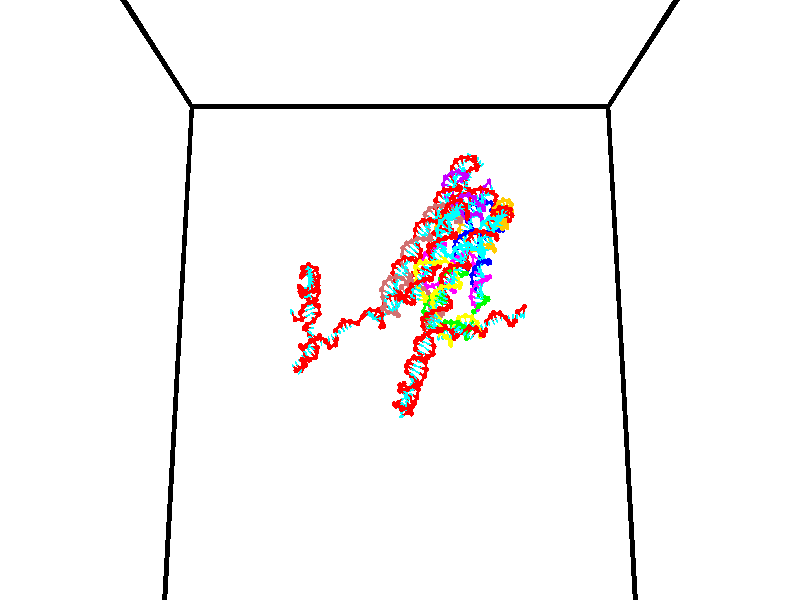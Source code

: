 // switches for output
#declare DRAW_BASES = 1; // possible values are 0, 1; only relevant for DNA ribbons
#declare DRAW_BASES_TYPE = 3; // possible values are 1, 2, 3; only relevant for DNA ribbons
#declare DRAW_FOG = 0; // set to 1 to enable fog

#include "colors.inc"

#include "transforms.inc"
background { rgb <1, 1, 1>}

#default {
   normal{
       ripples 0.25
       frequency 0.20
       turbulence 0.2
       lambda 5
   }
	finish {
		phong 0.1
		phong_size 40.
	}
}

// original window dimensions: 1024x640


// camera settings

camera {
	sky <0, 0.179814, -0.983701>
	up <0, 0.179814, -0.983701>
	right 1.6 * <1, 0, 0>
	location <35, 94.9851, 44.8844>
	look_at <35, 29.7336, 32.9568>
	direction <0, -65.2515, -11.9276>
	angle 67.0682
}


# declare cpy_camera_pos = <35, 94.9851, 44.8844>;
# if (DRAW_FOG = 1)
fog {
	fog_type 2
	up vnormalize(cpy_camera_pos)
	color rgbt<1,1,1,0.3>
	distance 1e-5
	fog_alt 3e-3
	fog_offset 56
}
# end


// LIGHTS

# declare lum = 6;
global_settings {
	ambient_light rgb lum * <0.05, 0.05, 0.05>
	max_trace_level 15
}# declare cpy_direct_light_amount = 0.25;
light_source
{	1000 * <-1, -1.16352, -0.803886>,
	rgb lum * cpy_direct_light_amount
	parallel
}

light_source
{	1000 * <1, 1.16352, 0.803886>,
	rgb lum * cpy_direct_light_amount
	parallel
}

// strand 0

// nucleotide -1

// particle -1
sphere {
	<24.450323, 34.962551, 35.562363> 0.250000
	pigment { color rgbt <1,0,0,0> }
	no_shadow
}
cylinder {
	<24.244829, 34.954922, 35.219269>,  <24.121532, 34.950344, 35.013412>, 0.100000
	pigment { color rgbt <1,0,0,0> }
	no_shadow
}
cylinder {
	<24.244829, 34.954922, 35.219269>,  <24.450323, 34.962551, 35.562363>, 0.100000
	pigment { color rgbt <1,0,0,0> }
	no_shadow
}

// particle -1
sphere {
	<24.244829, 34.954922, 35.219269> 0.100000
	pigment { color rgbt <1,0,0,0> }
	no_shadow
}
sphere {
	0, 1
	scale<0.080000,0.200000,0.300000>
	matrix <-0.284608, -0.939352, 0.191353,
		-0.809368, 0.342423, 0.477147,
		-0.513733, -0.019075, -0.857738,
		24.090710, 34.949200, 34.961948>
	pigment { color rgbt <0,1,1,0> }
	no_shadow
}
cylinder {
	<25.181597, 35.299774, 35.604168>,  <24.450323, 34.962551, 35.562363>, 0.130000
	pigment { color rgbt <1,0,0,0> }
	no_shadow
}

// nucleotide -1

// particle -1
sphere {
	<25.181597, 35.299774, 35.604168> 0.250000
	pigment { color rgbt <1,0,0,0> }
	no_shadow
}
cylinder {
	<25.534870, 35.397827, 35.444221>,  <25.746834, 35.456657, 35.348251>, 0.100000
	pigment { color rgbt <1,0,0,0> }
	no_shadow
}
cylinder {
	<25.534870, 35.397827, 35.444221>,  <25.181597, 35.299774, 35.604168>, 0.100000
	pigment { color rgbt <1,0,0,0> }
	no_shadow
}

// particle -1
sphere {
	<25.534870, 35.397827, 35.444221> 0.100000
	pigment { color rgbt <1,0,0,0> }
	no_shadow
}
sphere {
	0, 1
	scale<0.080000,0.200000,0.300000>
	matrix <-0.444218, 0.163575, -0.880860,
		-0.150516, 0.955592, 0.253357,
		0.883185, 0.245129, -0.399870,
		25.799826, 35.471367, 35.324261>
	pigment { color rgbt <0,1,1,0> }
	no_shadow
}
cylinder {
	<25.117558, 35.949749, 35.171375>,  <25.181597, 35.299774, 35.604168>, 0.130000
	pigment { color rgbt <1,0,0,0> }
	no_shadow
}

// nucleotide -1

// particle -1
sphere {
	<25.117558, 35.949749, 35.171375> 0.250000
	pigment { color rgbt <1,0,0,0> }
	no_shadow
}
cylinder {
	<25.449444, 35.781788, 35.024269>,  <25.648575, 35.681011, 34.936005>, 0.100000
	pigment { color rgbt <1,0,0,0> }
	no_shadow
}
cylinder {
	<25.449444, 35.781788, 35.024269>,  <25.117558, 35.949749, 35.171375>, 0.100000
	pigment { color rgbt <1,0,0,0> }
	no_shadow
}

// particle -1
sphere {
	<25.449444, 35.781788, 35.024269> 0.100000
	pigment { color rgbt <1,0,0,0> }
	no_shadow
}
sphere {
	0, 1
	scale<0.080000,0.200000,0.300000>
	matrix <-0.290671, 0.237444, -0.926893,
		0.476532, 0.875956, 0.074956,
		0.829715, -0.419907, -0.367765,
		25.698359, 35.655815, 34.913940>
	pigment { color rgbt <0,1,1,0> }
	no_shadow
}
cylinder {
	<25.459534, 36.438381, 34.739567>,  <25.117558, 35.949749, 35.171375>, 0.130000
	pigment { color rgbt <1,0,0,0> }
	no_shadow
}

// nucleotide -1

// particle -1
sphere {
	<25.459534, 36.438381, 34.739567> 0.250000
	pigment { color rgbt <1,0,0,0> }
	no_shadow
}
cylinder {
	<25.637159, 36.097698, 34.628277>,  <25.743734, 35.893288, 34.561504>, 0.100000
	pigment { color rgbt <1,0,0,0> }
	no_shadow
}
cylinder {
	<25.637159, 36.097698, 34.628277>,  <25.459534, 36.438381, 34.739567>, 0.100000
	pigment { color rgbt <1,0,0,0> }
	no_shadow
}

// particle -1
sphere {
	<25.637159, 36.097698, 34.628277> 0.100000
	pigment { color rgbt <1,0,0,0> }
	no_shadow
}
sphere {
	0, 1
	scale<0.080000,0.200000,0.300000>
	matrix <0.099323, 0.355396, -0.929424,
		0.890473, 0.385090, 0.242412,
		0.444064, -0.851704, -0.278222,
		25.770378, 35.842186, 34.544811>
	pigment { color rgbt <0,1,1,0> }
	no_shadow
}
cylinder {
	<26.068817, 36.634212, 34.398369>,  <25.459534, 36.438381, 34.739567>, 0.130000
	pigment { color rgbt <1,0,0,0> }
	no_shadow
}

// nucleotide -1

// particle -1
sphere {
	<26.068817, 36.634212, 34.398369> 0.250000
	pigment { color rgbt <1,0,0,0> }
	no_shadow
}
cylinder {
	<25.996157, 36.258007, 34.283516>,  <25.952560, 36.032284, 34.214603>, 0.100000
	pigment { color rgbt <1,0,0,0> }
	no_shadow
}
cylinder {
	<25.996157, 36.258007, 34.283516>,  <26.068817, 36.634212, 34.398369>, 0.100000
	pigment { color rgbt <1,0,0,0> }
	no_shadow
}

// particle -1
sphere {
	<25.996157, 36.258007, 34.283516> 0.100000
	pigment { color rgbt <1,0,0,0> }
	no_shadow
}
sphere {
	0, 1
	scale<0.080000,0.200000,0.300000>
	matrix <0.159369, 0.259975, -0.952373,
		0.970363, -0.218759, 0.102663,
		-0.181651, -0.940509, -0.287133,
		25.941662, 35.975853, 34.197376>
	pigment { color rgbt <0,1,1,0> }
	no_shadow
}
cylinder {
	<26.690149, 36.225327, 34.118019>,  <26.068817, 36.634212, 34.398369>, 0.130000
	pigment { color rgbt <1,0,0,0> }
	no_shadow
}

// nucleotide -1

// particle -1
sphere {
	<26.690149, 36.225327, 34.118019> 0.250000
	pigment { color rgbt <1,0,0,0> }
	no_shadow
}
cylinder {
	<26.351128, 36.132271, 33.927219>,  <26.147715, 36.076435, 33.812740>, 0.100000
	pigment { color rgbt <1,0,0,0> }
	no_shadow
}
cylinder {
	<26.351128, 36.132271, 33.927219>,  <26.690149, 36.225327, 34.118019>, 0.100000
	pigment { color rgbt <1,0,0,0> }
	no_shadow
}

// particle -1
sphere {
	<26.351128, 36.132271, 33.927219> 0.100000
	pigment { color rgbt <1,0,0,0> }
	no_shadow
}
sphere {
	0, 1
	scale<0.080000,0.200000,0.300000>
	matrix <0.290238, 0.549289, -0.783609,
		0.444312, -0.802595, -0.398031,
		-0.847555, -0.232643, -0.476999,
		26.096861, 36.062477, 33.784119>
	pigment { color rgbt <0,1,1,0> }
	no_shadow
}
cylinder {
	<26.954885, 36.238480, 33.442257>,  <26.690149, 36.225327, 34.118019>, 0.130000
	pigment { color rgbt <1,0,0,0> }
	no_shadow
}

// nucleotide -1

// particle -1
sphere {
	<26.954885, 36.238480, 33.442257> 0.250000
	pigment { color rgbt <1,0,0,0> }
	no_shadow
}
cylinder {
	<26.558878, 36.288380, 33.416012>,  <26.321274, 36.318317, 33.400265>, 0.100000
	pigment { color rgbt <1,0,0,0> }
	no_shadow
}
cylinder {
	<26.558878, 36.288380, 33.416012>,  <26.954885, 36.238480, 33.442257>, 0.100000
	pigment { color rgbt <1,0,0,0> }
	no_shadow
}

// particle -1
sphere {
	<26.558878, 36.288380, 33.416012> 0.100000
	pigment { color rgbt <1,0,0,0> }
	no_shadow
}
sphere {
	0, 1
	scale<0.080000,0.200000,0.300000>
	matrix <0.132919, 0.671431, -0.729049,
		-0.046893, -0.730492, -0.681309,
		-0.990017, 0.124746, -0.065611,
		26.261873, 36.325802, 33.396328>
	pigment { color rgbt <0,1,1,0> }
	no_shadow
}
cylinder {
	<26.837509, 36.327377, 32.736362>,  <26.954885, 36.238480, 33.442257>, 0.130000
	pigment { color rgbt <1,0,0,0> }
	no_shadow
}

// nucleotide -1

// particle -1
sphere {
	<26.837509, 36.327377, 32.736362> 0.250000
	pigment { color rgbt <1,0,0,0> }
	no_shadow
}
cylinder {
	<26.504175, 36.460495, 32.912907>,  <26.304174, 36.540363, 33.018833>, 0.100000
	pigment { color rgbt <1,0,0,0> }
	no_shadow
}
cylinder {
	<26.504175, 36.460495, 32.912907>,  <26.837509, 36.327377, 32.736362>, 0.100000
	pigment { color rgbt <1,0,0,0> }
	no_shadow
}

// particle -1
sphere {
	<26.504175, 36.460495, 32.912907> 0.100000
	pigment { color rgbt <1,0,0,0> }
	no_shadow
}
sphere {
	0, 1
	scale<0.080000,0.200000,0.300000>
	matrix <-0.038004, 0.762081, -0.646366,
		-0.551460, -0.555413, -0.622422,
		-0.833335, 0.332790, 0.441365,
		26.254175, 36.560333, 33.045315>
	pigment { color rgbt <0,1,1,0> }
	no_shadow
}
cylinder {
	<26.328962, 36.432907, 32.152050>,  <26.837509, 36.327377, 32.736362>, 0.130000
	pigment { color rgbt <1,0,0,0> }
	no_shadow
}

// nucleotide -1

// particle -1
sphere {
	<26.328962, 36.432907, 32.152050> 0.250000
	pigment { color rgbt <1,0,0,0> }
	no_shadow
}
cylinder {
	<26.237608, 36.625683, 32.490417>,  <26.182795, 36.741348, 32.693436>, 0.100000
	pigment { color rgbt <1,0,0,0> }
	no_shadow
}
cylinder {
	<26.237608, 36.625683, 32.490417>,  <26.328962, 36.432907, 32.152050>, 0.100000
	pigment { color rgbt <1,0,0,0> }
	no_shadow
}

// particle -1
sphere {
	<26.237608, 36.625683, 32.490417> 0.100000
	pigment { color rgbt <1,0,0,0> }
	no_shadow
}
sphere {
	0, 1
	scale<0.080000,0.200000,0.300000>
	matrix <0.044623, 0.873148, -0.485409,
		-0.972548, -0.073113, -0.220921,
		-0.228386, 0.481941, 0.845915,
		26.169092, 36.770264, 32.744190>
	pigment { color rgbt <0,1,1,0> }
	no_shadow
}
cylinder {
	<25.947300, 36.935955, 31.869204>,  <26.328962, 36.432907, 32.152050>, 0.130000
	pigment { color rgbt <1,0,0,0> }
	no_shadow
}

// nucleotide -1

// particle -1
sphere {
	<25.947300, 36.935955, 31.869204> 0.250000
	pigment { color rgbt <1,0,0,0> }
	no_shadow
}
cylinder {
	<26.064510, 37.047966, 32.234875>,  <26.134836, 37.115173, 32.454277>, 0.100000
	pigment { color rgbt <1,0,0,0> }
	no_shadow
}
cylinder {
	<26.064510, 37.047966, 32.234875>,  <25.947300, 36.935955, 31.869204>, 0.100000
	pigment { color rgbt <1,0,0,0> }
	no_shadow
}

// particle -1
sphere {
	<26.064510, 37.047966, 32.234875> 0.100000
	pigment { color rgbt <1,0,0,0> }
	no_shadow
}
sphere {
	0, 1
	scale<0.080000,0.200000,0.300000>
	matrix <0.122102, 0.937359, -0.326265,
		-0.948275, 0.207228, 0.240480,
		0.293028, 0.280026, 0.914177,
		26.152418, 37.131973, 32.509129>
	pigment { color rgbt <0,1,1,0> }
	no_shadow
}
cylinder {
	<25.589626, 37.558556, 32.061283>,  <25.947300, 36.935955, 31.869204>, 0.130000
	pigment { color rgbt <1,0,0,0> }
	no_shadow
}

// nucleotide -1

// particle -1
sphere {
	<25.589626, 37.558556, 32.061283> 0.250000
	pigment { color rgbt <1,0,0,0> }
	no_shadow
}
cylinder {
	<25.931145, 37.544300, 32.269039>,  <26.136055, 37.535748, 32.393692>, 0.100000
	pigment { color rgbt <1,0,0,0> }
	no_shadow
}
cylinder {
	<25.931145, 37.544300, 32.269039>,  <25.589626, 37.558556, 32.061283>, 0.100000
	pigment { color rgbt <1,0,0,0> }
	no_shadow
}

// particle -1
sphere {
	<25.931145, 37.544300, 32.269039> 0.100000
	pigment { color rgbt <1,0,0,0> }
	no_shadow
}
sphere {
	0, 1
	scale<0.080000,0.200000,0.300000>
	matrix <0.159458, 0.967609, -0.195722,
		-0.495586, 0.249927, 0.831824,
		0.853796, -0.035643, 0.519386,
		26.187283, 37.533607, 32.424854>
	pigment { color rgbt <0,1,1,0> }
	no_shadow
}
cylinder {
	<25.486879, 38.077610, 32.564568>,  <25.589626, 37.558556, 32.061283>, 0.130000
	pigment { color rgbt <1,0,0,0> }
	no_shadow
}

// nucleotide -1

// particle -1
sphere {
	<25.486879, 38.077610, 32.564568> 0.250000
	pigment { color rgbt <1,0,0,0> }
	no_shadow
}
cylinder {
	<25.858902, 38.000614, 32.439388>,  <26.082115, 37.954418, 32.364281>, 0.100000
	pigment { color rgbt <1,0,0,0> }
	no_shadow
}
cylinder {
	<25.858902, 38.000614, 32.439388>,  <25.486879, 38.077610, 32.564568>, 0.100000
	pigment { color rgbt <1,0,0,0> }
	no_shadow
}

// particle -1
sphere {
	<25.858902, 38.000614, 32.439388> 0.100000
	pigment { color rgbt <1,0,0,0> }
	no_shadow
}
sphere {
	0, 1
	scale<0.080000,0.200000,0.300000>
	matrix <0.041865, 0.901747, -0.430232,
		0.365018, 0.387040, 0.846736,
		0.930059, -0.192491, -0.312950,
		26.137920, 37.942867, 32.345505>
	pigment { color rgbt <0,1,1,0> }
	no_shadow
}
cylinder {
	<25.657194, 38.608795, 31.983898>,  <25.486879, 38.077610, 32.564568>, 0.130000
	pigment { color rgbt <1,0,0,0> }
	no_shadow
}

// nucleotide -1

// particle -1
sphere {
	<25.657194, 38.608795, 31.983898> 0.250000
	pigment { color rgbt <1,0,0,0> }
	no_shadow
}
cylinder {
	<25.972761, 38.845871, 32.048798>,  <26.162102, 38.988117, 32.087738>, 0.100000
	pigment { color rgbt <1,0,0,0> }
	no_shadow
}
cylinder {
	<25.972761, 38.845871, 32.048798>,  <25.657194, 38.608795, 31.983898>, 0.100000
	pigment { color rgbt <1,0,0,0> }
	no_shadow
}

// particle -1
sphere {
	<25.972761, 38.845871, 32.048798> 0.100000
	pigment { color rgbt <1,0,0,0> }
	no_shadow
}
sphere {
	0, 1
	scale<0.080000,0.200000,0.300000>
	matrix <0.499319, -0.772196, 0.392931,
		0.358174, -0.228976, -0.905141,
		0.788918, 0.592692, 0.162249,
		26.209436, 39.023678, 32.097473>
	pigment { color rgbt <0,1,1,0> }
	no_shadow
}
cylinder {
	<26.200035, 38.378651, 31.697403>,  <25.657194, 38.608795, 31.983898>, 0.130000
	pigment { color rgbt <1,0,0,0> }
	no_shadow
}

// nucleotide -1

// particle -1
sphere {
	<26.200035, 38.378651, 31.697403> 0.250000
	pigment { color rgbt <1,0,0,0> }
	no_shadow
}
cylinder {
	<26.314014, 38.587551, 32.018913>,  <26.382402, 38.712891, 32.211819>, 0.100000
	pigment { color rgbt <1,0,0,0> }
	no_shadow
}
cylinder {
	<26.314014, 38.587551, 32.018913>,  <26.200035, 38.378651, 31.697403>, 0.100000
	pigment { color rgbt <1,0,0,0> }
	no_shadow
}

// particle -1
sphere {
	<26.314014, 38.587551, 32.018913> 0.100000
	pigment { color rgbt <1,0,0,0> }
	no_shadow
}
sphere {
	0, 1
	scale<0.080000,0.200000,0.300000>
	matrix <0.388586, -0.829482, 0.401199,
		0.876245, 0.198014, -0.439301,
		0.284949, 0.522254, 0.803775,
		26.399500, 38.744228, 32.260044>
	pigment { color rgbt <0,1,1,0> }
	no_shadow
}
cylinder {
	<26.948547, 38.292648, 32.010582>,  <26.200035, 38.378651, 31.697403>, 0.130000
	pigment { color rgbt <1,0,0,0> }
	no_shadow
}

// nucleotide -1

// particle -1
sphere {
	<26.948547, 38.292648, 32.010582> 0.250000
	pigment { color rgbt <1,0,0,0> }
	no_shadow
}
cylinder {
	<26.635448, 38.356636, 32.251152>,  <26.447588, 38.395031, 32.395493>, 0.100000
	pigment { color rgbt <1,0,0,0> }
	no_shadow
}
cylinder {
	<26.635448, 38.356636, 32.251152>,  <26.948547, 38.292648, 32.010582>, 0.100000
	pigment { color rgbt <1,0,0,0> }
	no_shadow
}

// particle -1
sphere {
	<26.635448, 38.356636, 32.251152> 0.100000
	pigment { color rgbt <1,0,0,0> }
	no_shadow
}
sphere {
	0, 1
	scale<0.080000,0.200000,0.300000>
	matrix <0.078854, -0.933114, 0.350827,
		0.617321, 0.322034, 0.717780,
		-0.782749, 0.159973, 0.601425,
		26.400623, 38.404629, 32.431580>
	pigment { color rgbt <0,1,1,0> }
	no_shadow
}
cylinder {
	<27.110065, 37.775784, 32.496052>,  <26.948547, 38.292648, 32.010582>, 0.130000
	pigment { color rgbt <1,0,0,0> }
	no_shadow
}

// nucleotide -1

// particle -1
sphere {
	<27.110065, 37.775784, 32.496052> 0.250000
	pigment { color rgbt <1,0,0,0> }
	no_shadow
}
cylinder {
	<26.740175, 37.892094, 32.594303>,  <26.518240, 37.961880, 32.653252>, 0.100000
	pigment { color rgbt <1,0,0,0> }
	no_shadow
}
cylinder {
	<26.740175, 37.892094, 32.594303>,  <27.110065, 37.775784, 32.496052>, 0.100000
	pigment { color rgbt <1,0,0,0> }
	no_shadow
}

// particle -1
sphere {
	<26.740175, 37.892094, 32.594303> 0.100000
	pigment { color rgbt <1,0,0,0> }
	no_shadow
}
sphere {
	0, 1
	scale<0.080000,0.200000,0.300000>
	matrix <-0.114452, -0.827860, 0.549134,
		0.363016, 0.479686, 0.798824,
		-0.924727, 0.290772, 0.245625,
		26.462757, 37.979324, 32.667992>
	pigment { color rgbt <0,1,1,0> }
	no_shadow
}
cylinder {
	<27.059788, 37.753448, 33.237488>,  <27.110065, 37.775784, 32.496052>, 0.130000
	pigment { color rgbt <1,0,0,0> }
	no_shadow
}

// nucleotide -1

// particle -1
sphere {
	<27.059788, 37.753448, 33.237488> 0.250000
	pigment { color rgbt <1,0,0,0> }
	no_shadow
}
cylinder {
	<26.720985, 37.713860, 33.028572>,  <26.517704, 37.690105, 32.903225>, 0.100000
	pigment { color rgbt <1,0,0,0> }
	no_shadow
}
cylinder {
	<26.720985, 37.713860, 33.028572>,  <27.059788, 37.753448, 33.237488>, 0.100000
	pigment { color rgbt <1,0,0,0> }
	no_shadow
}

// particle -1
sphere {
	<26.720985, 37.713860, 33.028572> 0.100000
	pigment { color rgbt <1,0,0,0> }
	no_shadow
}
sphere {
	0, 1
	scale<0.080000,0.200000,0.300000>
	matrix <-0.227975, -0.819944, 0.525090,
		-0.480216, 0.563823, 0.671935,
		-0.847007, -0.098972, -0.522287,
		26.466883, 37.684170, 32.871887>
	pigment { color rgbt <0,1,1,0> }
	no_shadow
}
cylinder {
	<26.617241, 37.592777, 33.639782>,  <27.059788, 37.753448, 33.237488>, 0.130000
	pigment { color rgbt <1,0,0,0> }
	no_shadow
}

// nucleotide -1

// particle -1
sphere {
	<26.617241, 37.592777, 33.639782> 0.250000
	pigment { color rgbt <1,0,0,0> }
	no_shadow
}
cylinder {
	<26.446497, 37.468430, 33.300098>,  <26.344051, 37.393822, 33.096291>, 0.100000
	pigment { color rgbt <1,0,0,0> }
	no_shadow
}
cylinder {
	<26.446497, 37.468430, 33.300098>,  <26.617241, 37.592777, 33.639782>, 0.100000
	pigment { color rgbt <1,0,0,0> }
	no_shadow
}

// particle -1
sphere {
	<26.446497, 37.468430, 33.300098> 0.100000
	pigment { color rgbt <1,0,0,0> }
	no_shadow
}
sphere {
	0, 1
	scale<0.080000,0.200000,0.300000>
	matrix <-0.375927, -0.793072, 0.479287,
		-0.822478, 0.523827, 0.221665,
		-0.426860, -0.310873, -0.849204,
		26.318439, 37.375168, 33.045338>
	pigment { color rgbt <0,1,1,0> }
	no_shadow
}
cylinder {
	<25.861893, 37.472076, 33.792225>,  <26.617241, 37.592777, 33.639782>, 0.130000
	pigment { color rgbt <1,0,0,0> }
	no_shadow
}

// nucleotide -1

// particle -1
sphere {
	<25.861893, 37.472076, 33.792225> 0.250000
	pigment { color rgbt <1,0,0,0> }
	no_shadow
}
cylinder {
	<25.972290, 37.255272, 33.474720>,  <26.038528, 37.125191, 33.284218>, 0.100000
	pigment { color rgbt <1,0,0,0> }
	no_shadow
}
cylinder {
	<25.972290, 37.255272, 33.474720>,  <25.861893, 37.472076, 33.792225>, 0.100000
	pigment { color rgbt <1,0,0,0> }
	no_shadow
}

// particle -1
sphere {
	<25.972290, 37.255272, 33.474720> 0.100000
	pigment { color rgbt <1,0,0,0> }
	no_shadow
}
sphere {
	0, 1
	scale<0.080000,0.200000,0.300000>
	matrix <-0.373245, -0.821461, 0.431150,
		-0.885730, 0.177273, -0.429019,
		0.275991, -0.542011, -0.793759,
		26.055088, 37.092667, 33.236591>
	pigment { color rgbt <0,1,1,0> }
	no_shadow
}
cylinder {
	<25.237141, 37.099873, 33.579288>,  <25.861893, 37.472076, 33.792225>, 0.130000
	pigment { color rgbt <1,0,0,0> }
	no_shadow
}

// nucleotide -1

// particle -1
sphere {
	<25.237141, 37.099873, 33.579288> 0.250000
	pigment { color rgbt <1,0,0,0> }
	no_shadow
}
cylinder {
	<25.583691, 36.938316, 33.461803>,  <25.791620, 36.841381, 33.391312>, 0.100000
	pigment { color rgbt <1,0,0,0> }
	no_shadow
}
cylinder {
	<25.583691, 36.938316, 33.461803>,  <25.237141, 37.099873, 33.579288>, 0.100000
	pigment { color rgbt <1,0,0,0> }
	no_shadow
}

// particle -1
sphere {
	<25.583691, 36.938316, 33.461803> 0.100000
	pigment { color rgbt <1,0,0,0> }
	no_shadow
}
sphere {
	0, 1
	scale<0.080000,0.200000,0.300000>
	matrix <-0.275574, -0.877139, 0.393302,
		-0.416478, -0.259807, -0.871232,
		0.866374, -0.403891, -0.293713,
		25.843603, 36.817150, 33.373688>
	pigment { color rgbt <0,1,1,0> }
	no_shadow
}
cylinder {
	<25.232615, 36.331264, 33.713661>,  <25.237141, 37.099873, 33.579288>, 0.130000
	pigment { color rgbt <1,0,0,0> }
	no_shadow
}

// nucleotide -1

// particle -1
sphere {
	<25.232615, 36.331264, 33.713661> 0.250000
	pigment { color rgbt <1,0,0,0> }
	no_shadow
}
cylinder {
	<25.619911, 36.423977, 33.676163>,  <25.852289, 36.479607, 33.653664>, 0.100000
	pigment { color rgbt <1,0,0,0> }
	no_shadow
}
cylinder {
	<25.619911, 36.423977, 33.676163>,  <25.232615, 36.331264, 33.713661>, 0.100000
	pigment { color rgbt <1,0,0,0> }
	no_shadow
}

// particle -1
sphere {
	<25.619911, 36.423977, 33.676163> 0.100000
	pigment { color rgbt <1,0,0,0> }
	no_shadow
}
sphere {
	0, 1
	scale<0.080000,0.200000,0.300000>
	matrix <0.238909, -0.747141, 0.620244,
		0.073720, -0.622942, -0.778787,
		0.968239, 0.231784, -0.093747,
		25.910383, 36.493511, 33.648037>
	pigment { color rgbt <0,1,1,0> }
	no_shadow
}
cylinder {
	<25.037973, 36.450825, 33.060154>,  <25.232615, 36.331264, 33.713661>, 0.130000
	pigment { color rgbt <1,0,0,0> }
	no_shadow
}

// nucleotide -1

// particle -1
sphere {
	<25.037973, 36.450825, 33.060154> 0.250000
	pigment { color rgbt <1,0,0,0> }
	no_shadow
}
cylinder {
	<25.411678, 36.409771, 33.196751>,  <25.635902, 36.385139, 33.278709>, 0.100000
	pigment { color rgbt <1,0,0,0> }
	no_shadow
}
cylinder {
	<25.411678, 36.409771, 33.196751>,  <25.037973, 36.450825, 33.060154>, 0.100000
	pigment { color rgbt <1,0,0,0> }
	no_shadow
}

// particle -1
sphere {
	<25.411678, 36.409771, 33.196751> 0.100000
	pigment { color rgbt <1,0,0,0> }
	no_shadow
}
sphere {
	0, 1
	scale<0.080000,0.200000,0.300000>
	matrix <-0.267292, -0.835453, 0.480180,
		0.236020, -0.539894, -0.807966,
		0.934264, -0.102631, 0.341493,
		25.691957, 36.378983, 33.299198>
	pigment { color rgbt <0,1,1,0> }
	no_shadow
}
cylinder {
	<25.070543, 35.706425, 33.092926>,  <25.037973, 36.450825, 33.060154>, 0.130000
	pigment { color rgbt <1,0,0,0> }
	no_shadow
}

// nucleotide -1

// particle -1
sphere {
	<25.070543, 35.706425, 33.092926> 0.250000
	pigment { color rgbt <1,0,0,0> }
	no_shadow
}
cylinder {
	<25.376846, 35.831627, 33.317654>,  <25.560629, 35.906750, 33.452492>, 0.100000
	pigment { color rgbt <1,0,0,0> }
	no_shadow
}
cylinder {
	<25.376846, 35.831627, 33.317654>,  <25.070543, 35.706425, 33.092926>, 0.100000
	pigment { color rgbt <1,0,0,0> }
	no_shadow
}

// particle -1
sphere {
	<25.376846, 35.831627, 33.317654> 0.100000
	pigment { color rgbt <1,0,0,0> }
	no_shadow
}
sphere {
	0, 1
	scale<0.080000,0.200000,0.300000>
	matrix <-0.153088, -0.759748, 0.631939,
		0.624644, -0.569920, -0.533864,
		0.765757, 0.313009, 0.561820,
		25.606573, 35.925529, 33.486198>
	pigment { color rgbt <0,1,1,0> }
	no_shadow
}
cylinder {
	<25.099091, 35.191406, 33.598469>,  <25.070543, 35.706425, 33.092926>, 0.130000
	pigment { color rgbt <1,0,0,0> }
	no_shadow
}

// nucleotide -1

// particle -1
sphere {
	<25.099091, 35.191406, 33.598469> 0.250000
	pigment { color rgbt <1,0,0,0> }
	no_shadow
}
cylinder {
	<25.407814, 35.431507, 33.682381>,  <25.593048, 35.575569, 33.732727>, 0.100000
	pigment { color rgbt <1,0,0,0> }
	no_shadow
}
cylinder {
	<25.407814, 35.431507, 33.682381>,  <25.099091, 35.191406, 33.598469>, 0.100000
	pigment { color rgbt <1,0,0,0> }
	no_shadow
}

// particle -1
sphere {
	<25.407814, 35.431507, 33.682381> 0.100000
	pigment { color rgbt <1,0,0,0> }
	no_shadow
}
sphere {
	0, 1
	scale<0.080000,0.200000,0.300000>
	matrix <0.187592, -0.530190, 0.826866,
		0.607554, -0.598828, -0.521808,
		0.771808, 0.600253, 0.209784,
		25.639357, 35.611584, 33.745316>
	pigment { color rgbt <0,1,1,0> }
	no_shadow
}
cylinder {
	<25.685261, 34.795528, 33.810791>,  <25.099091, 35.191406, 33.598469>, 0.130000
	pigment { color rgbt <1,0,0,0> }
	no_shadow
}

// nucleotide -1

// particle -1
sphere {
	<25.685261, 34.795528, 33.810791> 0.250000
	pigment { color rgbt <1,0,0,0> }
	no_shadow
}
cylinder {
	<25.776100, 35.166409, 33.929943>,  <25.830603, 35.388935, 34.001434>, 0.100000
	pigment { color rgbt <1,0,0,0> }
	no_shadow
}
cylinder {
	<25.776100, 35.166409, 33.929943>,  <25.685261, 34.795528, 33.810791>, 0.100000
	pigment { color rgbt <1,0,0,0> }
	no_shadow
}

// particle -1
sphere {
	<25.776100, 35.166409, 33.929943> 0.100000
	pigment { color rgbt <1,0,0,0> }
	no_shadow
}
sphere {
	0, 1
	scale<0.080000,0.200000,0.300000>
	matrix <0.306291, -0.358352, 0.881912,
		0.924452, -0.109041, -0.365373,
		0.227097, 0.927197, 0.297881,
		25.844229, 35.444569, 34.019306>
	pigment { color rgbt <0,1,1,0> }
	no_shadow
}
cylinder {
	<26.370815, 34.761143, 34.170982>,  <25.685261, 34.795528, 33.810791>, 0.130000
	pigment { color rgbt <1,0,0,0> }
	no_shadow
}

// nucleotide -1

// particle -1
sphere {
	<26.370815, 34.761143, 34.170982> 0.250000
	pigment { color rgbt <1,0,0,0> }
	no_shadow
}
cylinder {
	<26.194193, 35.098751, 34.292740>,  <26.088219, 35.301315, 34.365795>, 0.100000
	pigment { color rgbt <1,0,0,0> }
	no_shadow
}
cylinder {
	<26.194193, 35.098751, 34.292740>,  <26.370815, 34.761143, 34.170982>, 0.100000
	pigment { color rgbt <1,0,0,0> }
	no_shadow
}

// particle -1
sphere {
	<26.194193, 35.098751, 34.292740> 0.100000
	pigment { color rgbt <1,0,0,0> }
	no_shadow
}
sphere {
	0, 1
	scale<0.080000,0.200000,0.300000>
	matrix <0.234235, -0.219052, 0.947180,
		0.866118, 0.489534, -0.100975,
		-0.441558, 0.844021, 0.304391,
		26.061726, 35.351959, 34.384056>
	pigment { color rgbt <0,1,1,0> }
	no_shadow
}
cylinder {
	<26.817186, 35.177807, 34.453999>,  <26.370815, 34.761143, 34.170982>, 0.130000
	pigment { color rgbt <1,0,0,0> }
	no_shadow
}

// nucleotide -1

// particle -1
sphere {
	<26.817186, 35.177807, 34.453999> 0.250000
	pigment { color rgbt <1,0,0,0> }
	no_shadow
}
cylinder {
	<26.466633, 35.301018, 34.602093>,  <26.256302, 35.374947, 34.690948>, 0.100000
	pigment { color rgbt <1,0,0,0> }
	no_shadow
}
cylinder {
	<26.466633, 35.301018, 34.602093>,  <26.817186, 35.177807, 34.453999>, 0.100000
	pigment { color rgbt <1,0,0,0> }
	no_shadow
}

// particle -1
sphere {
	<26.466633, 35.301018, 34.602093> 0.100000
	pigment { color rgbt <1,0,0,0> }
	no_shadow
}
sphere {
	0, 1
	scale<0.080000,0.200000,0.300000>
	matrix <0.361166, -0.088221, 0.928319,
		0.318613, 0.947277, -0.033935,
		-0.876382, 0.308031, 0.370233,
		26.203718, 35.393429, 34.713161>
	pigment { color rgbt <0,1,1,0> }
	no_shadow
}
cylinder {
	<26.939205, 35.593243, 35.196468>,  <26.817186, 35.177807, 34.453999>, 0.130000
	pigment { color rgbt <1,0,0,0> }
	no_shadow
}

// nucleotide -1

// particle -1
sphere {
	<26.939205, 35.593243, 35.196468> 0.250000
	pigment { color rgbt <1,0,0,0> }
	no_shadow
}
cylinder {
	<26.566553, 35.455406, 35.150295>,  <26.342962, 35.372704, 35.122593>, 0.100000
	pigment { color rgbt <1,0,0,0> }
	no_shadow
}
cylinder {
	<26.566553, 35.455406, 35.150295>,  <26.939205, 35.593243, 35.196468>, 0.100000
	pigment { color rgbt <1,0,0,0> }
	no_shadow
}

// particle -1
sphere {
	<26.566553, 35.455406, 35.150295> 0.100000
	pigment { color rgbt <1,0,0,0> }
	no_shadow
}
sphere {
	0, 1
	scale<0.080000,0.200000,0.300000>
	matrix <0.061172, -0.461802, 0.884871,
		-0.358226, 0.817310, 0.451308,
		-0.931629, -0.344592, -0.115433,
		26.287064, 35.352028, 35.115665>
	pigment { color rgbt <0,1,1,0> }
	no_shadow
}
cylinder {
	<26.463099, 35.786938, 35.797646>,  <26.939205, 35.593243, 35.196468>, 0.130000
	pigment { color rgbt <1,0,0,0> }
	no_shadow
}

// nucleotide -1

// particle -1
sphere {
	<26.463099, 35.786938, 35.797646> 0.250000
	pigment { color rgbt <1,0,0,0> }
	no_shadow
}
cylinder {
	<26.346710, 35.449417, 35.617271>,  <26.276876, 35.246906, 35.509048>, 0.100000
	pigment { color rgbt <1,0,0,0> }
	no_shadow
}
cylinder {
	<26.346710, 35.449417, 35.617271>,  <26.463099, 35.786938, 35.797646>, 0.100000
	pigment { color rgbt <1,0,0,0> }
	no_shadow
}

// particle -1
sphere {
	<26.346710, 35.449417, 35.617271> 0.100000
	pigment { color rgbt <1,0,0,0> }
	no_shadow
}
sphere {
	0, 1
	scale<0.080000,0.200000,0.300000>
	matrix <-0.070185, -0.451230, 0.889644,
		-0.954154, 0.290510, 0.072073,
		-0.290972, -0.843798, -0.450932,
		26.259418, 35.196278, 35.481991>
	pigment { color rgbt <0,1,1,0> }
	no_shadow
}
cylinder {
	<25.764889, 35.706444, 36.146900>,  <26.463099, 35.786938, 35.797646>, 0.130000
	pigment { color rgbt <1,0,0,0> }
	no_shadow
}

// nucleotide -1

// particle -1
sphere {
	<25.764889, 35.706444, 36.146900> 0.250000
	pigment { color rgbt <1,0,0,0> }
	no_shadow
}
cylinder {
	<25.956099, 35.375641, 36.028542>,  <26.070824, 35.177158, 35.957527>, 0.100000
	pigment { color rgbt <1,0,0,0> }
	no_shadow
}
cylinder {
	<25.956099, 35.375641, 36.028542>,  <25.764889, 35.706444, 36.146900>, 0.100000
	pigment { color rgbt <1,0,0,0> }
	no_shadow
}

// particle -1
sphere {
	<25.956099, 35.375641, 36.028542> 0.100000
	pigment { color rgbt <1,0,0,0> }
	no_shadow
}
sphere {
	0, 1
	scale<0.080000,0.200000,0.300000>
	matrix <-0.224308, -0.440645, 0.869205,
		-0.849223, -0.349129, -0.396143,
		0.478023, -0.827007, -0.295893,
		26.099506, 35.127541, 35.939774>
	pigment { color rgbt <0,1,1,0> }
	no_shadow
}
cylinder {
	<25.411108, 35.189190, 36.343403>,  <25.764889, 35.706444, 36.146900>, 0.130000
	pigment { color rgbt <1,0,0,0> }
	no_shadow
}

// nucleotide -1

// particle -1
sphere {
	<25.411108, 35.189190, 36.343403> 0.250000
	pigment { color rgbt <1,0,0,0> }
	no_shadow
}
cylinder {
	<25.786736, 35.054241, 36.317093>,  <26.012112, 34.973270, 36.301308>, 0.100000
	pigment { color rgbt <1,0,0,0> }
	no_shadow
}
cylinder {
	<25.786736, 35.054241, 36.317093>,  <25.411108, 35.189190, 36.343403>, 0.100000
	pigment { color rgbt <1,0,0,0> }
	no_shadow
}

// particle -1
sphere {
	<25.786736, 35.054241, 36.317093> 0.100000
	pigment { color rgbt <1,0,0,0> }
	no_shadow
}
sphere {
	0, 1
	scale<0.080000,0.200000,0.300000>
	matrix <-0.122341, -0.506892, 0.853284,
		-0.321217, -0.793246, -0.517282,
		0.939070, -0.337374, -0.065776,
		26.068457, 34.953030, 36.297359>
	pigment { color rgbt <0,1,1,0> }
	no_shadow
}
cylinder {
	<25.483372, 34.496613, 36.280193>,  <25.411108, 35.189190, 36.343403>, 0.130000
	pigment { color rgbt <1,0,0,0> }
	no_shadow
}

// nucleotide -1

// particle -1
sphere {
	<25.483372, 34.496613, 36.280193> 0.250000
	pigment { color rgbt <1,0,0,0> }
	no_shadow
}
cylinder {
	<25.737186, 34.725502, 36.488010>,  <25.889475, 34.862835, 36.612701>, 0.100000
	pigment { color rgbt <1,0,0,0> }
	no_shadow
}
cylinder {
	<25.737186, 34.725502, 36.488010>,  <25.483372, 34.496613, 36.280193>, 0.100000
	pigment { color rgbt <1,0,0,0> }
	no_shadow
}

// particle -1
sphere {
	<25.737186, 34.725502, 36.488010> 0.100000
	pigment { color rgbt <1,0,0,0> }
	no_shadow
}
sphere {
	0, 1
	scale<0.080000,0.200000,0.300000>
	matrix <-0.228448, -0.503314, 0.833358,
		0.738359, -0.647486, -0.188649,
		0.634537, 0.572221, 0.519544,
		25.927547, 34.897167, 36.643875>
	pigment { color rgbt <0,1,1,0> }
	no_shadow
}
cylinder {
	<25.781961, 33.993992, 36.753651>,  <25.483372, 34.496613, 36.280193>, 0.130000
	pigment { color rgbt <1,0,0,0> }
	no_shadow
}

// nucleotide -1

// particle -1
sphere {
	<25.781961, 33.993992, 36.753651> 0.250000
	pigment { color rgbt <1,0,0,0> }
	no_shadow
}
cylinder {
	<25.843609, 34.354568, 36.915462>,  <25.880596, 34.570915, 37.012550>, 0.100000
	pigment { color rgbt <1,0,0,0> }
	no_shadow
}
cylinder {
	<25.843609, 34.354568, 36.915462>,  <25.781961, 33.993992, 36.753651>, 0.100000
	pigment { color rgbt <1,0,0,0> }
	no_shadow
}

// particle -1
sphere {
	<25.843609, 34.354568, 36.915462> 0.100000
	pigment { color rgbt <1,0,0,0> }
	no_shadow
}
sphere {
	0, 1
	scale<0.080000,0.200000,0.300000>
	matrix <-0.058214, -0.400425, 0.914479,
		0.986336, -0.164485, -0.009235,
		0.154116, 0.901446, 0.404529,
		25.889843, 34.625004, 37.036819>
	pigment { color rgbt <0,1,1,0> }
	no_shadow
}
cylinder {
	<26.221491, 33.836067, 37.246552>,  <25.781961, 33.993992, 36.753651>, 0.130000
	pigment { color rgbt <1,0,0,0> }
	no_shadow
}

// nucleotide -1

// particle -1
sphere {
	<26.221491, 33.836067, 37.246552> 0.250000
	pigment { color rgbt <1,0,0,0> }
	no_shadow
}
cylinder {
	<26.072969, 34.190220, 37.358433>,  <25.983856, 34.402710, 37.425564>, 0.100000
	pigment { color rgbt <1,0,0,0> }
	no_shadow
}
cylinder {
	<26.072969, 34.190220, 37.358433>,  <26.221491, 33.836067, 37.246552>, 0.100000
	pigment { color rgbt <1,0,0,0> }
	no_shadow
}

// particle -1
sphere {
	<26.072969, 34.190220, 37.358433> 0.100000
	pigment { color rgbt <1,0,0,0> }
	no_shadow
}
sphere {
	0, 1
	scale<0.080000,0.200000,0.300000>
	matrix <-0.087995, -0.333439, 0.938656,
		0.924332, 0.323914, 0.201716,
		-0.371304, 0.885380, 0.279706,
		25.961578, 34.455833, 37.442345>
	pigment { color rgbt <0,1,1,0> }
	no_shadow
}
cylinder {
	<26.621861, 34.095863, 37.830338>,  <26.221491, 33.836067, 37.246552>, 0.130000
	pigment { color rgbt <1,0,0,0> }
	no_shadow
}

// nucleotide -1

// particle -1
sphere {
	<26.621861, 34.095863, 37.830338> 0.250000
	pigment { color rgbt <1,0,0,0> }
	no_shadow
}
cylinder {
	<26.244831, 34.229362, 37.835529>,  <26.018614, 34.309460, 37.838642>, 0.100000
	pigment { color rgbt <1,0,0,0> }
	no_shadow
}
cylinder {
	<26.244831, 34.229362, 37.835529>,  <26.621861, 34.095863, 37.830338>, 0.100000
	pigment { color rgbt <1,0,0,0> }
	no_shadow
}

// particle -1
sphere {
	<26.244831, 34.229362, 37.835529> 0.100000
	pigment { color rgbt <1,0,0,0> }
	no_shadow
}
sphere {
	0, 1
	scale<0.080000,0.200000,0.300000>
	matrix <-0.137892, -0.424241, 0.894989,
		0.304202, 0.841805, 0.445899,
		-0.942575, 0.333744, 0.012977,
		25.962059, 34.329487, 37.839424>
	pigment { color rgbt <0,1,1,0> }
	no_shadow
}
cylinder {
	<26.673645, 34.704887, 38.270435>,  <26.621861, 34.095863, 37.830338>, 0.130000
	pigment { color rgbt <1,0,0,0> }
	no_shadow
}

// nucleotide -1

// particle -1
sphere {
	<26.673645, 34.704887, 38.270435> 0.250000
	pigment { color rgbt <1,0,0,0> }
	no_shadow
}
cylinder {
	<26.472584, 35.026852, 38.144283>,  <26.351948, 35.220032, 38.068592>, 0.100000
	pigment { color rgbt <1,0,0,0> }
	no_shadow
}
cylinder {
	<26.472584, 35.026852, 38.144283>,  <26.673645, 34.704887, 38.270435>, 0.100000
	pigment { color rgbt <1,0,0,0> }
	no_shadow
}

// particle -1
sphere {
	<26.472584, 35.026852, 38.144283> 0.100000
	pigment { color rgbt <1,0,0,0> }
	no_shadow
}
sphere {
	0, 1
	scale<0.080000,0.200000,0.300000>
	matrix <-0.579948, -0.043425, 0.813496,
		0.641095, 0.591806, 0.488633,
		-0.502651, 0.804910, -0.315377,
		26.321789, 35.268326, 38.049671>
	pigment { color rgbt <0,1,1,0> }
	no_shadow
}
cylinder {
	<26.630814, 35.281353, 38.779495>,  <26.673645, 34.704887, 38.270435>, 0.130000
	pigment { color rgbt <1,0,0,0> }
	no_shadow
}

// nucleotide -1

// particle -1
sphere {
	<26.630814, 35.281353, 38.779495> 0.250000
	pigment { color rgbt <1,0,0,0> }
	no_shadow
}
cylinder {
	<26.311596, 35.292294, 38.538704>,  <26.120066, 35.298859, 38.394230>, 0.100000
	pigment { color rgbt <1,0,0,0> }
	no_shadow
}
cylinder {
	<26.311596, 35.292294, 38.538704>,  <26.630814, 35.281353, 38.779495>, 0.100000
	pigment { color rgbt <1,0,0,0> }
	no_shadow
}

// particle -1
sphere {
	<26.311596, 35.292294, 38.538704> 0.100000
	pigment { color rgbt <1,0,0,0> }
	no_shadow
}
sphere {
	0, 1
	scale<0.080000,0.200000,0.300000>
	matrix <-0.601081, -0.107036, 0.791988,
		-0.042775, 0.993879, 0.101857,
		-0.798043, 0.027347, -0.601980,
		26.072184, 35.300499, 38.358109>
	pigment { color rgbt <0,1,1,0> }
	no_shadow
}
cylinder {
	<26.106779, 35.754551, 39.025745>,  <26.630814, 35.281353, 38.779495>, 0.130000
	pigment { color rgbt <1,0,0,0> }
	no_shadow
}

// nucleotide -1

// particle -1
sphere {
	<26.106779, 35.754551, 39.025745> 0.250000
	pigment { color rgbt <1,0,0,0> }
	no_shadow
}
cylinder {
	<25.923006, 35.469913, 38.813122>,  <25.812742, 35.299129, 38.685547>, 0.100000
	pigment { color rgbt <1,0,0,0> }
	no_shadow
}
cylinder {
	<25.923006, 35.469913, 38.813122>,  <26.106779, 35.754551, 39.025745>, 0.100000
	pigment { color rgbt <1,0,0,0> }
	no_shadow
}

// particle -1
sphere {
	<25.923006, 35.469913, 38.813122> 0.100000
	pigment { color rgbt <1,0,0,0> }
	no_shadow
}
sphere {
	0, 1
	scale<0.080000,0.200000,0.300000>
	matrix <-0.691757, -0.088721, 0.716660,
		-0.557131, 0.696968, -0.451487,
		-0.459433, -0.711592, -0.531562,
		25.785175, 35.256435, 38.653652>
	pigment { color rgbt <0,1,1,0> }
	no_shadow
}
cylinder {
	<25.394011, 35.956627, 39.043427>,  <26.106779, 35.754551, 39.025745>, 0.130000
	pigment { color rgbt <1,0,0,0> }
	no_shadow
}

// nucleotide -1

// particle -1
sphere {
	<25.394011, 35.956627, 39.043427> 0.250000
	pigment { color rgbt <1,0,0,0> }
	no_shadow
}
cylinder {
	<25.382015, 35.575630, 38.922192>,  <25.374817, 35.347031, 38.849453>, 0.100000
	pigment { color rgbt <1,0,0,0> }
	no_shadow
}
cylinder {
	<25.382015, 35.575630, 38.922192>,  <25.394011, 35.956627, 39.043427>, 0.100000
	pigment { color rgbt <1,0,0,0> }
	no_shadow
}

// particle -1
sphere {
	<25.382015, 35.575630, 38.922192> 0.100000
	pigment { color rgbt <1,0,0,0> }
	no_shadow
}
sphere {
	0, 1
	scale<0.080000,0.200000,0.300000>
	matrix <-0.932442, -0.082572, 0.351758,
		-0.360073, 0.293158, -0.885667,
		-0.029989, -0.952491, -0.303085,
		25.373018, 35.289883, 38.831264>
	pigment { color rgbt <0,1,1,0> }
	no_shadow
}
cylinder {
	<25.444183, 35.402256, 39.539246>,  <25.394011, 35.956627, 39.043427>, 0.130000
	pigment { color rgbt <1,0,0,0> }
	no_shadow
}

// nucleotide -1

// particle -1
sphere {
	<25.444183, 35.402256, 39.539246> 0.250000
	pigment { color rgbt <1,0,0,0> }
	no_shadow
}
cylinder {
	<25.319798, 35.653061, 39.824947>,  <25.245167, 35.803543, 39.996368>, 0.100000
	pigment { color rgbt <1,0,0,0> }
	no_shadow
}
cylinder {
	<25.319798, 35.653061, 39.824947>,  <25.444183, 35.402256, 39.539246>, 0.100000
	pigment { color rgbt <1,0,0,0> }
	no_shadow
}

// particle -1
sphere {
	<25.319798, 35.653061, 39.824947> 0.100000
	pigment { color rgbt <1,0,0,0> }
	no_shadow
}
sphere {
	0, 1
	scale<0.080000,0.200000,0.300000>
	matrix <0.624336, -0.431858, 0.650925,
		0.716594, 0.648347, -0.257174,
		-0.310963, 0.627012, 0.714253,
		25.226509, 35.841164, 40.039223>
	pigment { color rgbt <0,1,1,0> }
	no_shadow
}
cylinder {
	<24.705391, 35.147694, 39.834534>,  <25.444183, 35.402256, 39.539246>, 0.130000
	pigment { color rgbt <1,0,0,0> }
	no_shadow
}

// nucleotide -1

// particle -1
sphere {
	<24.705391, 35.147694, 39.834534> 0.250000
	pigment { color rgbt <1,0,0,0> }
	no_shadow
}
cylinder {
	<24.495707, 34.877396, 39.627235>,  <24.369896, 34.715218, 39.502857>, 0.100000
	pigment { color rgbt <1,0,0,0> }
	no_shadow
}
cylinder {
	<24.495707, 34.877396, 39.627235>,  <24.705391, 35.147694, 39.834534>, 0.100000
	pigment { color rgbt <1,0,0,0> }
	no_shadow
}

// particle -1
sphere {
	<24.495707, 34.877396, 39.627235> 0.100000
	pigment { color rgbt <1,0,0,0> }
	no_shadow
}
sphere {
	0, 1
	scale<0.080000,0.200000,0.300000>
	matrix <0.788690, -0.155703, -0.594748,
		0.321204, -0.720506, 0.614573,
		-0.524210, -0.675743, -0.518243,
		24.338444, 34.674671, 39.471764>
	pigment { color rgbt <0,1,1,0> }
	no_shadow
}
cylinder {
	<25.089865, 34.500603, 39.802311>,  <24.705391, 35.147694, 39.834534>, 0.130000
	pigment { color rgbt <1,0,0,0> }
	no_shadow
}

// nucleotide -1

// particle -1
sphere {
	<25.089865, 34.500603, 39.802311> 0.250000
	pigment { color rgbt <1,0,0,0> }
	no_shadow
}
cylinder {
	<24.861025, 34.644718, 39.507584>,  <24.723721, 34.731186, 39.330750>, 0.100000
	pigment { color rgbt <1,0,0,0> }
	no_shadow
}
cylinder {
	<24.861025, 34.644718, 39.507584>,  <25.089865, 34.500603, 39.802311>, 0.100000
	pigment { color rgbt <1,0,0,0> }
	no_shadow
}

// particle -1
sphere {
	<24.861025, 34.644718, 39.507584> 0.100000
	pigment { color rgbt <1,0,0,0> }
	no_shadow
}
sphere {
	0, 1
	scale<0.080000,0.200000,0.300000>
	matrix <0.804561, 0.072010, -0.589489,
		-0.159327, -0.930058, -0.331070,
		-0.572099, 0.360287, -0.736815,
		24.689396, 34.752804, 39.286541>
	pigment { color rgbt <0,1,1,0> }
	no_shadow
}
cylinder {
	<25.527540, 34.405502, 39.337273>,  <25.089865, 34.500603, 39.802311>, 0.130000
	pigment { color rgbt <1,0,0,0> }
	no_shadow
}

// nucleotide -1

// particle -1
sphere {
	<25.527540, 34.405502, 39.337273> 0.250000
	pigment { color rgbt <1,0,0,0> }
	no_shadow
}
cylinder {
	<25.236120, 34.607883, 39.152565>,  <25.061268, 34.729313, 39.041740>, 0.100000
	pigment { color rgbt <1,0,0,0> }
	no_shadow
}
cylinder {
	<25.236120, 34.607883, 39.152565>,  <25.527540, 34.405502, 39.337273>, 0.100000
	pigment { color rgbt <1,0,0,0> }
	no_shadow
}

// particle -1
sphere {
	<25.236120, 34.607883, 39.152565> 0.100000
	pigment { color rgbt <1,0,0,0> }
	no_shadow
}
sphere {
	0, 1
	scale<0.080000,0.200000,0.300000>
	matrix <0.633234, 0.240385, -0.735683,
		-0.261214, -0.828391, -0.495515,
		-0.728548, 0.505948, -0.461773,
		25.017555, 34.759666, 39.014034>
	pigment { color rgbt <0,1,1,0> }
	no_shadow
}
cylinder {
	<25.405697, 34.035061, 38.671574>,  <25.527540, 34.405502, 39.337273>, 0.130000
	pigment { color rgbt <1,0,0,0> }
	no_shadow
}

// nucleotide -1

// particle -1
sphere {
	<25.405697, 34.035061, 38.671574> 0.250000
	pigment { color rgbt <1,0,0,0> }
	no_shadow
}
cylinder {
	<25.353193, 34.431381, 38.684731>,  <25.321692, 34.669174, 38.692623>, 0.100000
	pigment { color rgbt <1,0,0,0> }
	no_shadow
}
cylinder {
	<25.353193, 34.431381, 38.684731>,  <25.405697, 34.035061, 38.671574>, 0.100000
	pigment { color rgbt <1,0,0,0> }
	no_shadow
}

// particle -1
sphere {
	<25.353193, 34.431381, 38.684731> 0.100000
	pigment { color rgbt <1,0,0,0> }
	no_shadow
}
sphere {
	0, 1
	scale<0.080000,0.200000,0.300000>
	matrix <0.597457, 0.105538, -0.794926,
		-0.791086, -0.084692, -0.605814,
		-0.131260, 0.990802, 0.032890,
		25.313816, 34.728622, 38.694599>
	pigment { color rgbt <0,1,1,0> }
	no_shadow
}
cylinder {
	<25.194485, 34.313862, 37.944096>,  <25.405697, 34.035061, 38.671574>, 0.130000
	pigment { color rgbt <1,0,0,0> }
	no_shadow
}

// nucleotide -1

// particle -1
sphere {
	<25.194485, 34.313862, 37.944096> 0.250000
	pigment { color rgbt <1,0,0,0> }
	no_shadow
}
cylinder {
	<25.391315, 34.585274, 38.162254>,  <25.509415, 34.748119, 38.293148>, 0.100000
	pigment { color rgbt <1,0,0,0> }
	no_shadow
}
cylinder {
	<25.391315, 34.585274, 38.162254>,  <25.194485, 34.313862, 37.944096>, 0.100000
	pigment { color rgbt <1,0,0,0> }
	no_shadow
}

// particle -1
sphere {
	<25.391315, 34.585274, 38.162254> 0.100000
	pigment { color rgbt <1,0,0,0> }
	no_shadow
}
sphere {
	0, 1
	scale<0.080000,0.200000,0.300000>
	matrix <0.481331, 0.309964, -0.819904,
		-0.725382, 0.665973, -0.174071,
		0.492079, 0.678529, 0.545396,
		25.538939, 34.788834, 38.325874>
	pigment { color rgbt <0,1,1,0> }
	no_shadow
}
cylinder {
	<25.062977, 35.115643, 37.812778>,  <25.194485, 34.313862, 37.944096>, 0.130000
	pigment { color rgbt <1,0,0,0> }
	no_shadow
}

// nucleotide -1

// particle -1
sphere {
	<25.062977, 35.115643, 37.812778> 0.250000
	pigment { color rgbt <1,0,0,0> }
	no_shadow
}
cylinder {
	<25.422771, 34.973282, 37.914177>,  <25.638647, 34.887867, 37.975018>, 0.100000
	pigment { color rgbt <1,0,0,0> }
	no_shadow
}
cylinder {
	<25.422771, 34.973282, 37.914177>,  <25.062977, 35.115643, 37.812778>, 0.100000
	pigment { color rgbt <1,0,0,0> }
	no_shadow
}

// particle -1
sphere {
	<25.422771, 34.973282, 37.914177> 0.100000
	pigment { color rgbt <1,0,0,0> }
	no_shadow
}
sphere {
	0, 1
	scale<0.080000,0.200000,0.300000>
	matrix <0.363701, 0.288289, -0.885782,
		0.242173, 0.888945, 0.388754,
		0.899485, -0.355903, 0.253495,
		25.692617, 34.866512, 37.990227>
	pigment { color rgbt <0,1,1,0> }
	no_shadow
}
cylinder {
	<25.662851, 35.621758, 37.918327>,  <25.062977, 35.115643, 37.812778>, 0.130000
	pigment { color rgbt <1,0,0,0> }
	no_shadow
}

// nucleotide -1

// particle -1
sphere {
	<25.662851, 35.621758, 37.918327> 0.250000
	pigment { color rgbt <1,0,0,0> }
	no_shadow
}
cylinder {
	<25.772562, 35.268646, 37.765759>,  <25.838388, 35.056782, 37.674217>, 0.100000
	pigment { color rgbt <1,0,0,0> }
	no_shadow
}
cylinder {
	<25.772562, 35.268646, 37.765759>,  <25.662851, 35.621758, 37.918327>, 0.100000
	pigment { color rgbt <1,0,0,0> }
	no_shadow
}

// particle -1
sphere {
	<25.772562, 35.268646, 37.765759> 0.100000
	pigment { color rgbt <1,0,0,0> }
	no_shadow
}
sphere {
	0, 1
	scale<0.080000,0.200000,0.300000>
	matrix <0.532739, 0.469687, -0.703977,
		0.800601, -0.010113, 0.599113,
		0.274276, -0.882775, -0.381419,
		25.854845, 35.003815, 37.651333>
	pigment { color rgbt <0,1,1,0> }
	no_shadow
}
cylinder {
	<26.161940, 35.855106, 37.523834>,  <25.662851, 35.621758, 37.918327>, 0.130000
	pigment { color rgbt <1,0,0,0> }
	no_shadow
}

// nucleotide -1

// particle -1
sphere {
	<26.161940, 35.855106, 37.523834> 0.250000
	pigment { color rgbt <1,0,0,0> }
	no_shadow
}
cylinder {
	<26.108246, 35.482925, 37.387455>,  <26.076029, 35.259617, 37.305626>, 0.100000
	pigment { color rgbt <1,0,0,0> }
	no_shadow
}
cylinder {
	<26.108246, 35.482925, 37.387455>,  <26.161940, 35.855106, 37.523834>, 0.100000
	pigment { color rgbt <1,0,0,0> }
	no_shadow
}

// particle -1
sphere {
	<26.108246, 35.482925, 37.387455> 0.100000
	pigment { color rgbt <1,0,0,0> }
	no_shadow
}
sphere {
	0, 1
	scale<0.080000,0.200000,0.300000>
	matrix <0.546258, 0.217585, -0.808863,
		0.826791, -0.294823, 0.479057,
		-0.134236, -0.930449, -0.340947,
		26.067976, 35.203789, 37.285172>
	pigment { color rgbt <0,1,1,0> }
	no_shadow
}
cylinder {
	<26.827961, 35.632271, 37.260563>,  <26.161940, 35.855106, 37.523834>, 0.130000
	pigment { color rgbt <1,0,0,0> }
	no_shadow
}

// nucleotide -1

// particle -1
sphere {
	<26.827961, 35.632271, 37.260563> 0.250000
	pigment { color rgbt <1,0,0,0> }
	no_shadow
}
cylinder {
	<26.556097, 35.400002, 37.081284>,  <26.392979, 35.260639, 36.973717>, 0.100000
	pigment { color rgbt <1,0,0,0> }
	no_shadow
}
cylinder {
	<26.556097, 35.400002, 37.081284>,  <26.827961, 35.632271, 37.260563>, 0.100000
	pigment { color rgbt <1,0,0,0> }
	no_shadow
}

// particle -1
sphere {
	<26.556097, 35.400002, 37.081284> 0.100000
	pigment { color rgbt <1,0,0,0> }
	no_shadow
}
sphere {
	0, 1
	scale<0.080000,0.200000,0.300000>
	matrix <0.501556, 0.077977, -0.861604,
		0.535263, -0.810391, 0.238244,
		-0.679659, -0.580677, -0.448195,
		26.352200, 35.225800, 36.946827>
	pigment { color rgbt <0,1,1,0> }
	no_shadow
}
cylinder {
	<27.105457, 36.236000, 37.156292>,  <26.827961, 35.632271, 37.260563>, 0.130000
	pigment { color rgbt <1,0,0,0> }
	no_shadow
}

// nucleotide -1

// particle -1
sphere {
	<27.105457, 36.236000, 37.156292> 0.250000
	pigment { color rgbt <1,0,0,0> }
	no_shadow
}
cylinder {
	<27.175409, 35.953701, 37.430908>,  <27.217381, 35.784321, 37.595676>, 0.100000
	pigment { color rgbt <1,0,0,0> }
	no_shadow
}
cylinder {
	<27.175409, 35.953701, 37.430908>,  <27.105457, 36.236000, 37.156292>, 0.100000
	pigment { color rgbt <1,0,0,0> }
	no_shadow
}

// particle -1
sphere {
	<27.175409, 35.953701, 37.430908> 0.100000
	pigment { color rgbt <1,0,0,0> }
	no_shadow
}
sphere {
	0, 1
	scale<0.080000,0.200000,0.300000>
	matrix <0.935161, -0.099094, -0.340081,
		0.308044, 0.701495, 0.642661,
		0.174882, -0.705751, 0.686536,
		27.227873, 35.741974, 37.636868>
	pigment { color rgbt <0,1,1,0> }
	no_shadow
}
cylinder {
	<27.705576, 36.424698, 37.536251>,  <27.105457, 36.236000, 37.156292>, 0.130000
	pigment { color rgbt <1,0,0,0> }
	no_shadow
}

// nucleotide -1

// particle -1
sphere {
	<27.705576, 36.424698, 37.536251> 0.250000
	pigment { color rgbt <1,0,0,0> }
	no_shadow
}
cylinder {
	<27.649199, 36.031578, 37.583984>,  <27.615372, 35.795708, 37.612625>, 0.100000
	pigment { color rgbt <1,0,0,0> }
	no_shadow
}
cylinder {
	<27.649199, 36.031578, 37.583984>,  <27.705576, 36.424698, 37.536251>, 0.100000
	pigment { color rgbt <1,0,0,0> }
	no_shadow
}

// particle -1
sphere {
	<27.649199, 36.031578, 37.583984> 0.100000
	pigment { color rgbt <1,0,0,0> }
	no_shadow
}
sphere {
	0, 1
	scale<0.080000,0.200000,0.300000>
	matrix <0.935469, -0.171664, -0.308915,
		0.324086, 0.068091, 0.943574,
		-0.140943, -0.982800, 0.119331,
		27.606916, 35.736736, 37.619785>
	pigment { color rgbt <0,1,1,0> }
	no_shadow
}
cylinder {
	<28.093546, 36.018566, 38.016716>,  <27.705576, 36.424698, 37.536251>, 0.130000
	pigment { color rgbt <1,0,0,0> }
	no_shadow
}

// nucleotide -1

// particle -1
sphere {
	<28.093546, 36.018566, 38.016716> 0.250000
	pigment { color rgbt <1,0,0,0> }
	no_shadow
}
cylinder {
	<28.025566, 35.858990, 37.656281>,  <27.984777, 35.763245, 37.440018>, 0.100000
	pigment { color rgbt <1,0,0,0> }
	no_shadow
}
cylinder {
	<28.025566, 35.858990, 37.656281>,  <28.093546, 36.018566, 38.016716>, 0.100000
	pigment { color rgbt <1,0,0,0> }
	no_shadow
}

// particle -1
sphere {
	<28.025566, 35.858990, 37.656281> 0.100000
	pigment { color rgbt <1,0,0,0> }
	no_shadow
}
sphere {
	0, 1
	scale<0.080000,0.200000,0.300000>
	matrix <0.978399, 0.040899, -0.202640,
		0.117695, -0.916066, 0.383369,
		-0.169952, -0.398938, -0.901091,
		27.974581, 35.739307, 37.385952>
	pigment { color rgbt <0,1,1,0> }
	no_shadow
}
cylinder {
	<28.618357, 35.428917, 37.740921>,  <28.093546, 36.018566, 38.016716>, 0.130000
	pigment { color rgbt <1,0,0,0> }
	no_shadow
}

// nucleotide -1

// particle -1
sphere {
	<28.618357, 35.428917, 37.740921> 0.250000
	pigment { color rgbt <1,0,0,0> }
	no_shadow
}
cylinder {
	<28.447130, 35.596058, 37.420380>,  <28.344395, 35.696342, 37.228054>, 0.100000
	pigment { color rgbt <1,0,0,0> }
	no_shadow
}
cylinder {
	<28.447130, 35.596058, 37.420380>,  <28.618357, 35.428917, 37.740921>, 0.100000
	pigment { color rgbt <1,0,0,0> }
	no_shadow
}

// particle -1
sphere {
	<28.447130, 35.596058, 37.420380> 0.100000
	pigment { color rgbt <1,0,0,0> }
	no_shadow
}
sphere {
	0, 1
	scale<0.080000,0.200000,0.300000>
	matrix <0.822141, -0.188165, -0.537288,
		-0.375291, -0.888817, -0.262983,
		-0.428066, 0.417848, -0.801350,
		28.318710, 35.721413, 37.179974>
	pigment { color rgbt <0,1,1,0> }
	no_shadow
}
cylinder {
	<28.674809, 34.882145, 37.195400>,  <28.618357, 35.428917, 37.740921>, 0.130000
	pigment { color rgbt <1,0,0,0> }
	no_shadow
}

// nucleotide -1

// particle -1
sphere {
	<28.674809, 34.882145, 37.195400> 0.250000
	pigment { color rgbt <1,0,0,0> }
	no_shadow
}
cylinder {
	<28.655987, 35.250790, 37.041302>,  <28.644693, 35.471977, 36.948841>, 0.100000
	pigment { color rgbt <1,0,0,0> }
	no_shadow
}
cylinder {
	<28.655987, 35.250790, 37.041302>,  <28.674809, 34.882145, 37.195400>, 0.100000
	pigment { color rgbt <1,0,0,0> }
	no_shadow
}

// particle -1
sphere {
	<28.655987, 35.250790, 37.041302> 0.100000
	pigment { color rgbt <1,0,0,0> }
	no_shadow
}
sphere {
	0, 1
	scale<0.080000,0.200000,0.300000>
	matrix <0.721577, -0.235333, -0.651110,
		-0.690733, -0.308625, -0.653941,
		-0.047055, 0.921612, -0.385249,
		28.641870, 35.527275, 36.925728>
	pigment { color rgbt <0,1,1,0> }
	no_shadow
}
cylinder {
	<28.502083, 34.892132, 36.514774>,  <28.674809, 34.882145, 37.195400>, 0.130000
	pigment { color rgbt <1,0,0,0> }
	no_shadow
}

// nucleotide -1

// particle -1
sphere {
	<28.502083, 34.892132, 36.514774> 0.250000
	pigment { color rgbt <1,0,0,0> }
	no_shadow
}
cylinder {
	<28.765558, 35.172897, 36.623177>,  <28.923643, 35.341358, 36.688217>, 0.100000
	pigment { color rgbt <1,0,0,0> }
	no_shadow
}
cylinder {
	<28.765558, 35.172897, 36.623177>,  <28.502083, 34.892132, 36.514774>, 0.100000
	pigment { color rgbt <1,0,0,0> }
	no_shadow
}

// particle -1
sphere {
	<28.765558, 35.172897, 36.623177> 0.100000
	pigment { color rgbt <1,0,0,0> }
	no_shadow
}
sphere {
	0, 1
	scale<0.080000,0.200000,0.300000>
	matrix <0.678804, -0.398982, -0.616473,
		-0.324582, 0.590027, -0.739266,
		0.658690, 0.701913, 0.271010,
		28.963165, 35.383472, 36.704479>
	pigment { color rgbt <0,1,1,0> }
	no_shadow
}
cylinder {
	<29.004612, 34.849686, 36.035419>,  <28.502083, 34.892132, 36.514774>, 0.130000
	pigment { color rgbt <1,0,0,0> }
	no_shadow
}

// nucleotide -1

// particle -1
sphere {
	<29.004612, 34.849686, 36.035419> 0.250000
	pigment { color rgbt <1,0,0,0> }
	no_shadow
}
cylinder {
	<29.189266, 35.107342, 36.279377>,  <29.300058, 35.261936, 36.425751>, 0.100000
	pigment { color rgbt <1,0,0,0> }
	no_shadow
}
cylinder {
	<29.189266, 35.107342, 36.279377>,  <29.004612, 34.849686, 36.035419>, 0.100000
	pigment { color rgbt <1,0,0,0> }
	no_shadow
}

// particle -1
sphere {
	<29.189266, 35.107342, 36.279377> 0.100000
	pigment { color rgbt <1,0,0,0> }
	no_shadow
}
sphere {
	0, 1
	scale<0.080000,0.200000,0.300000>
	matrix <0.862103, -0.163813, -0.479525,
		-0.208972, 0.747161, -0.630937,
		0.461637, 0.644140, 0.609897,
		29.327757, 35.300583, 36.462345>
	pigment { color rgbt <0,1,1,0> }
	no_shadow
}
cylinder {
	<29.310772, 35.447037, 35.754681>,  <29.004612, 34.849686, 36.035419>, 0.130000
	pigment { color rgbt <1,0,0,0> }
	no_shadow
}

// nucleotide -1

// particle -1
sphere {
	<29.310772, 35.447037, 35.754681> 0.250000
	pigment { color rgbt <1,0,0,0> }
	no_shadow
}
cylinder {
	<29.508028, 35.273949, 36.056557>,  <29.626381, 35.170094, 36.237682>, 0.100000
	pigment { color rgbt <1,0,0,0> }
	no_shadow
}
cylinder {
	<29.508028, 35.273949, 36.056557>,  <29.310772, 35.447037, 35.754681>, 0.100000
	pigment { color rgbt <1,0,0,0> }
	no_shadow
}

// particle -1
sphere {
	<29.508028, 35.273949, 36.056557> 0.100000
	pigment { color rgbt <1,0,0,0> }
	no_shadow
}
sphere {
	0, 1
	scale<0.080000,0.200000,0.300000>
	matrix <0.696141, -0.323982, -0.640643,
		0.521729, 0.841300, 0.141469,
		0.493140, -0.432724, 0.754694,
		29.655970, 35.144131, 36.282967>
	pigment { color rgbt <0,1,1,0> }
	no_shadow
}
cylinder {
	<30.046984, 35.606712, 35.851559>,  <29.310772, 35.447037, 35.754681>, 0.130000
	pigment { color rgbt <1,0,0,0> }
	no_shadow
}

// nucleotide -1

// particle -1
sphere {
	<30.046984, 35.606712, 35.851559> 0.250000
	pigment { color rgbt <1,0,0,0> }
	no_shadow
}
cylinder {
	<30.016441, 35.232029, 35.988235>,  <29.998116, 35.007221, 36.070240>, 0.100000
	pigment { color rgbt <1,0,0,0> }
	no_shadow
}
cylinder {
	<30.016441, 35.232029, 35.988235>,  <30.046984, 35.606712, 35.851559>, 0.100000
	pigment { color rgbt <1,0,0,0> }
	no_shadow
}

// particle -1
sphere {
	<30.016441, 35.232029, 35.988235> 0.100000
	pigment { color rgbt <1,0,0,0> }
	no_shadow
}
sphere {
	0, 1
	scale<0.080000,0.200000,0.300000>
	matrix <0.730283, -0.285861, -0.620460,
		0.678864, 0.202156, 0.705887,
		-0.076356, -0.936705, 0.341692,
		29.993534, 34.951019, 36.090744>
	pigment { color rgbt <0,1,1,0> }
	no_shadow
}
cylinder {
	<30.797848, 35.349606, 35.956730>,  <30.046984, 35.606712, 35.851559>, 0.130000
	pigment { color rgbt <1,0,0,0> }
	no_shadow
}

// nucleotide -1

// particle -1
sphere {
	<30.797848, 35.349606, 35.956730> 0.250000
	pigment { color rgbt <1,0,0,0> }
	no_shadow
}
cylinder {
	<30.537014, 35.049721, 35.911636>,  <30.380512, 34.869789, 35.884579>, 0.100000
	pigment { color rgbt <1,0,0,0> }
	no_shadow
}
cylinder {
	<30.537014, 35.049721, 35.911636>,  <30.797848, 35.349606, 35.956730>, 0.100000
	pigment { color rgbt <1,0,0,0> }
	no_shadow
}

// particle -1
sphere {
	<30.537014, 35.049721, 35.911636> 0.100000
	pigment { color rgbt <1,0,0,0> }
	no_shadow
}
sphere {
	0, 1
	scale<0.080000,0.200000,0.300000>
	matrix <0.639981, -0.464615, -0.612011,
		0.406457, -0.471231, 0.782773,
		-0.652087, -0.749716, -0.112733,
		30.341389, 34.824806, 35.877815>
	pigment { color rgbt <0,1,1,0> }
	no_shadow
}
cylinder {
	<31.216843, 35.166218, 35.369446>,  <30.797848, 35.349606, 35.956730>, 0.130000
	pigment { color rgbt <1,0,0,0> }
	no_shadow
}

// nucleotide -1

// particle -1
sphere {
	<31.216843, 35.166218, 35.369446> 0.250000
	pigment { color rgbt <1,0,0,0> }
	no_shadow
}
cylinder {
	<31.582291, 35.272865, 35.246670>,  <31.801559, 35.336853, 35.173004>, 0.100000
	pigment { color rgbt <1,0,0,0> }
	no_shadow
}
cylinder {
	<31.582291, 35.272865, 35.246670>,  <31.216843, 35.166218, 35.369446>, 0.100000
	pigment { color rgbt <1,0,0,0> }
	no_shadow
}

// particle -1
sphere {
	<31.582291, 35.272865, 35.246670> 0.100000
	pigment { color rgbt <1,0,0,0> }
	no_shadow
}
sphere {
	0, 1
	scale<0.080000,0.200000,0.300000>
	matrix <0.286814, -0.957739, 0.021781,
		-0.288160, -0.107934, -0.951480,
		0.913620, 0.266621, -0.306939,
		31.856377, 35.352852, 35.154587>
	pigment { color rgbt <0,1,1,0> }
	no_shadow
}
cylinder {
	<31.447561, 34.667492, 34.987823>,  <31.216843, 35.166218, 35.369446>, 0.130000
	pigment { color rgbt <1,0,0,0> }
	no_shadow
}

// nucleotide -1

// particle -1
sphere {
	<31.447561, 34.667492, 34.987823> 0.250000
	pigment { color rgbt <1,0,0,0> }
	no_shadow
}
cylinder {
	<31.788635, 34.845329, 35.097561>,  <31.993279, 34.952034, 35.163403>, 0.100000
	pigment { color rgbt <1,0,0,0> }
	no_shadow
}
cylinder {
	<31.788635, 34.845329, 35.097561>,  <31.447561, 34.667492, 34.987823>, 0.100000
	pigment { color rgbt <1,0,0,0> }
	no_shadow
}

// particle -1
sphere {
	<31.788635, 34.845329, 35.097561> 0.100000
	pigment { color rgbt <1,0,0,0> }
	no_shadow
}
sphere {
	0, 1
	scale<0.080000,0.200000,0.300000>
	matrix <0.450299, -0.891716, 0.045531,
		0.264884, 0.084715, -0.960552,
		0.852683, 0.444596, 0.274348,
		32.044441, 34.978706, 35.179867>
	pigment { color rgbt <0,1,1,0> }
	no_shadow
}
cylinder {
	<31.914129, 34.296249, 34.659565>,  <31.447561, 34.667492, 34.987823>, 0.130000
	pigment { color rgbt <1,0,0,0> }
	no_shadow
}

// nucleotide -1

// particle -1
sphere {
	<31.914129, 34.296249, 34.659565> 0.250000
	pigment { color rgbt <1,0,0,0> }
	no_shadow
}
cylinder {
	<32.082371, 34.478954, 34.973114>,  <32.183315, 34.588577, 35.161243>, 0.100000
	pigment { color rgbt <1,0,0,0> }
	no_shadow
}
cylinder {
	<32.082371, 34.478954, 34.973114>,  <31.914129, 34.296249, 34.659565>, 0.100000
	pigment { color rgbt <1,0,0,0> }
	no_shadow
}

// particle -1
sphere {
	<32.082371, 34.478954, 34.973114> 0.100000
	pigment { color rgbt <1,0,0,0> }
	no_shadow
}
sphere {
	0, 1
	scale<0.080000,0.200000,0.300000>
	matrix <0.477939, -0.845959, 0.236492,
		0.771148, 0.275175, -0.574117,
		0.420602, 0.456763, 0.783876,
		32.208553, 34.615982, 35.208279>
	pigment { color rgbt <0,1,1,0> }
	no_shadow
}
cylinder {
	<32.717323, 34.408607, 34.690567>,  <31.914129, 34.296249, 34.659565>, 0.130000
	pigment { color rgbt <1,0,0,0> }
	no_shadow
}

// nucleotide -1

// particle -1
sphere {
	<32.717323, 34.408607, 34.690567> 0.250000
	pigment { color rgbt <1,0,0,0> }
	no_shadow
}
cylinder {
	<32.513523, 34.328213, 35.025234>,  <32.391243, 34.279976, 35.226036>, 0.100000
	pigment { color rgbt <1,0,0,0> }
	no_shadow
}
cylinder {
	<32.513523, 34.328213, 35.025234>,  <32.717323, 34.408607, 34.690567>, 0.100000
	pigment { color rgbt <1,0,0,0> }
	no_shadow
}

// particle -1
sphere {
	<32.513523, 34.328213, 35.025234> 0.100000
	pigment { color rgbt <1,0,0,0> }
	no_shadow
}
sphere {
	0, 1
	scale<0.080000,0.200000,0.300000>
	matrix <0.459757, -0.885494, 0.067259,
		0.727349, 0.418933, 0.543561,
		-0.509497, -0.200985, 0.836671,
		32.360676, 34.267918, 35.276234>
	pigment { color rgbt <0,1,1,0> }
	no_shadow
}
cylinder {
	<33.173515, 34.082104, 35.018959>,  <32.717323, 34.408607, 34.690567>, 0.130000
	pigment { color rgbt <1,0,0,0> }
	no_shadow
}

// nucleotide -1

// particle -1
sphere {
	<33.173515, 34.082104, 35.018959> 0.250000
	pigment { color rgbt <1,0,0,0> }
	no_shadow
}
cylinder {
	<32.814701, 33.992870, 35.171566>,  <32.599411, 33.939331, 35.263130>, 0.100000
	pigment { color rgbt <1,0,0,0> }
	no_shadow
}
cylinder {
	<32.814701, 33.992870, 35.171566>,  <33.173515, 34.082104, 35.018959>, 0.100000
	pigment { color rgbt <1,0,0,0> }
	no_shadow
}

// particle -1
sphere {
	<32.814701, 33.992870, 35.171566> 0.100000
	pigment { color rgbt <1,0,0,0> }
	no_shadow
}
sphere {
	0, 1
	scale<0.080000,0.200000,0.300000>
	matrix <0.305318, -0.936951, 0.170010,
		0.319538, 0.268990, 0.908592,
		-0.897038, -0.223084, 0.381519,
		32.545589, 33.925945, 35.286022>
	pigment { color rgbt <0,1,1,0> }
	no_shadow
}
cylinder {
	<33.185734, 33.806866, 35.713165>,  <33.173515, 34.082104, 35.018959>, 0.130000
	pigment { color rgbt <1,0,0,0> }
	no_shadow
}

// nucleotide -1

// particle -1
sphere {
	<33.185734, 33.806866, 35.713165> 0.250000
	pigment { color rgbt <1,0,0,0> }
	no_shadow
}
cylinder {
	<32.883484, 33.673046, 35.487919>,  <32.702133, 33.592754, 35.352772>, 0.100000
	pigment { color rgbt <1,0,0,0> }
	no_shadow
}
cylinder {
	<32.883484, 33.673046, 35.487919>,  <33.185734, 33.806866, 35.713165>, 0.100000
	pigment { color rgbt <1,0,0,0> }
	no_shadow
}

// particle -1
sphere {
	<32.883484, 33.673046, 35.487919> 0.100000
	pigment { color rgbt <1,0,0,0> }
	no_shadow
}
sphere {
	0, 1
	scale<0.080000,0.200000,0.300000>
	matrix <0.374852, -0.925889, 0.047072,
		-0.537134, -0.175518, 0.825034,
		-0.755628, -0.334550, -0.563120,
		32.656796, 33.572681, 35.318981>
	pigment { color rgbt <0,1,1,0> }
	no_shadow
}
cylinder {
	<33.336315, 33.059204, 35.868179>,  <33.185734, 33.806866, 35.713165>, 0.130000
	pigment { color rgbt <1,0,0,0> }
	no_shadow
}

// nucleotide -1

// particle -1
sphere {
	<33.336315, 33.059204, 35.868179> 0.250000
	pigment { color rgbt <1,0,0,0> }
	no_shadow
}
cylinder {
	<33.116352, 33.110844, 35.538105>,  <32.984375, 33.141827, 35.340061>, 0.100000
	pigment { color rgbt <1,0,0,0> }
	no_shadow
}
cylinder {
	<33.116352, 33.110844, 35.538105>,  <33.336315, 33.059204, 35.868179>, 0.100000
	pigment { color rgbt <1,0,0,0> }
	no_shadow
}

// particle -1
sphere {
	<33.116352, 33.110844, 35.538105> 0.100000
	pigment { color rgbt <1,0,0,0> }
	no_shadow
}
sphere {
	0, 1
	scale<0.080000,0.200000,0.300000>
	matrix <0.509685, -0.730828, -0.453996,
		-0.661678, -0.670242, 0.336091,
		-0.549912, 0.129099, -0.825185,
		32.951378, 33.149574, 35.290550>
	pigment { color rgbt <0,1,1,0> }
	no_shadow
}
cylinder {
	<32.981861, 32.316723, 35.797726>,  <33.336315, 33.059204, 35.868179>, 0.130000
	pigment { color rgbt <1,0,0,0> }
	no_shadow
}

// nucleotide -1

// particle -1
sphere {
	<32.981861, 32.316723, 35.797726> 0.250000
	pigment { color rgbt <1,0,0,0> }
	no_shadow
}
cylinder {
	<32.990078, 32.526878, 35.457478>,  <32.995007, 32.652969, 35.253330>, 0.100000
	pigment { color rgbt <1,0,0,0> }
	no_shadow
}
cylinder {
	<32.990078, 32.526878, 35.457478>,  <32.981861, 32.316723, 35.797726>, 0.100000
	pigment { color rgbt <1,0,0,0> }
	no_shadow
}

// particle -1
sphere {
	<32.990078, 32.526878, 35.457478> 0.100000
	pigment { color rgbt <1,0,0,0> }
	no_shadow
}
sphere {
	0, 1
	scale<0.080000,0.200000,0.300000>
	matrix <0.542263, -0.720638, -0.432009,
		-0.839958, -0.452384, -0.299699,
		0.020540, 0.525385, -0.850617,
		32.996239, 32.684494, 35.202293>
	pigment { color rgbt <0,1,1,0> }
	no_shadow
}
cylinder {
	<33.107674, 31.794167, 35.442184>,  <32.981861, 32.316723, 35.797726>, 0.130000
	pigment { color rgbt <1,0,0,0> }
	no_shadow
}

// nucleotide -1

// particle -1
sphere {
	<33.107674, 31.794167, 35.442184> 0.250000
	pigment { color rgbt <1,0,0,0> }
	no_shadow
}
cylinder {
	<33.132328, 32.105183, 35.191860>,  <33.147121, 32.291794, 35.041668>, 0.100000
	pigment { color rgbt <1,0,0,0> }
	no_shadow
}
cylinder {
	<33.132328, 32.105183, 35.191860>,  <33.107674, 31.794167, 35.442184>, 0.100000
	pigment { color rgbt <1,0,0,0> }
	no_shadow
}

// particle -1
sphere {
	<33.132328, 32.105183, 35.191860> 0.100000
	pigment { color rgbt <1,0,0,0> }
	no_shadow
}
sphere {
	0, 1
	scale<0.080000,0.200000,0.300000>
	matrix <0.551200, -0.549231, -0.628111,
		-0.832094, -0.306231, -0.462431,
		0.061635, 0.777540, -0.625806,
		33.150818, 32.338444, 35.004120>
	pigment { color rgbt <0,1,1,0> }
	no_shadow
}
cylinder {
	<33.033863, 31.491699, 34.742054>,  <33.107674, 31.794167, 35.442184>, 0.130000
	pigment { color rgbt <1,0,0,0> }
	no_shadow
}

// nucleotide -1

// particle -1
sphere {
	<33.033863, 31.491699, 34.742054> 0.250000
	pigment { color rgbt <1,0,0,0> }
	no_shadow
}
cylinder {
	<33.206467, 31.851566, 34.715523>,  <33.310028, 32.067486, 34.699604>, 0.100000
	pigment { color rgbt <1,0,0,0> }
	no_shadow
}
cylinder {
	<33.206467, 31.851566, 34.715523>,  <33.033863, 31.491699, 34.742054>, 0.100000
	pigment { color rgbt <1,0,0,0> }
	no_shadow
}

// particle -1
sphere {
	<33.206467, 31.851566, 34.715523> 0.100000
	pigment { color rgbt <1,0,0,0> }
	no_shadow
}
sphere {
	0, 1
	scale<0.080000,0.200000,0.300000>
	matrix <0.624524, -0.350976, -0.697700,
		-0.650978, 0.259639, -0.713313,
		0.431506, 0.899668, -0.066327,
		33.335918, 32.121468, 34.695625>
	pigment { color rgbt <0,1,1,0> }
	no_shadow
}
cylinder {
	<33.022102, 31.635736, 34.040485>,  <33.033863, 31.491699, 34.742054>, 0.130000
	pigment { color rgbt <1,0,0,0> }
	no_shadow
}

// nucleotide -1

// particle -1
sphere {
	<33.022102, 31.635736, 34.040485> 0.250000
	pigment { color rgbt <1,0,0,0> }
	no_shadow
}
cylinder {
	<33.316441, 31.863754, 34.186680>,  <33.493046, 32.000565, 34.274395>, 0.100000
	pigment { color rgbt <1,0,0,0> }
	no_shadow
}
cylinder {
	<33.316441, 31.863754, 34.186680>,  <33.022102, 31.635736, 34.040485>, 0.100000
	pigment { color rgbt <1,0,0,0> }
	no_shadow
}

// particle -1
sphere {
	<33.316441, 31.863754, 34.186680> 0.100000
	pigment { color rgbt <1,0,0,0> }
	no_shadow
}
sphere {
	0, 1
	scale<0.080000,0.200000,0.300000>
	matrix <0.608094, -0.318834, -0.727026,
		-0.297909, 0.757228, -0.581253,
		0.735848, 0.570044, 0.365483,
		33.537193, 32.034767, 34.296326>
	pigment { color rgbt <0,1,1,0> }
	no_shadow
}
cylinder {
	<33.295021, 31.808054, 33.531757>,  <33.022102, 31.635736, 34.040485>, 0.130000
	pigment { color rgbt <1,0,0,0> }
	no_shadow
}

// nucleotide -1

// particle -1
sphere {
	<33.295021, 31.808054, 33.531757> 0.250000
	pigment { color rgbt <1,0,0,0> }
	no_shadow
}
cylinder {
	<33.580383, 31.868000, 33.805573>,  <33.751602, 31.903969, 33.969860>, 0.100000
	pigment { color rgbt <1,0,0,0> }
	no_shadow
}
cylinder {
	<33.580383, 31.868000, 33.805573>,  <33.295021, 31.808054, 33.531757>, 0.100000
	pigment { color rgbt <1,0,0,0> }
	no_shadow
}

// particle -1
sphere {
	<33.580383, 31.868000, 33.805573> 0.100000
	pigment { color rgbt <1,0,0,0> }
	no_shadow
}
sphere {
	0, 1
	scale<0.080000,0.200000,0.300000>
	matrix <0.666903, -0.445129, -0.597579,
		0.215149, 0.882836, -0.417505,
		0.713408, 0.149867, 0.684536,
		33.794407, 31.912960, 34.010933>
	pigment { color rgbt <0,1,1,0> }
	no_shadow
}
cylinder {
	<33.853046, 31.890764, 33.040245>,  <33.295021, 31.808054, 33.531757>, 0.130000
	pigment { color rgbt <1,0,0,0> }
	no_shadow
}

// nucleotide -1

// particle -1
sphere {
	<33.853046, 31.890764, 33.040245> 0.250000
	pigment { color rgbt <1,0,0,0> }
	no_shadow
}
cylinder {
	<34.028709, 31.829451, 33.394341>,  <34.134106, 31.792662, 33.606796>, 0.100000
	pigment { color rgbt <1,0,0,0> }
	no_shadow
}
cylinder {
	<34.028709, 31.829451, 33.394341>,  <33.853046, 31.890764, 33.040245>, 0.100000
	pigment { color rgbt <1,0,0,0> }
	no_shadow
}

// particle -1
sphere {
	<34.028709, 31.829451, 33.394341> 0.100000
	pigment { color rgbt <1,0,0,0> }
	no_shadow
}
sphere {
	0, 1
	scale<0.080000,0.200000,0.300000>
	matrix <0.772139, -0.439327, -0.459122,
		0.459285, 0.885153, -0.074577,
		0.439157, -0.153284, 0.885237,
		34.160458, 31.783466, 33.659912>
	pigment { color rgbt <0,1,1,0> }
	no_shadow
}
cylinder {
	<34.459480, 32.135994, 32.940239>,  <33.853046, 31.890764, 33.040245>, 0.130000
	pigment { color rgbt <1,0,0,0> }
	no_shadow
}

// nucleotide -1

// particle -1
sphere {
	<34.459480, 32.135994, 32.940239> 0.250000
	pigment { color rgbt <1,0,0,0> }
	no_shadow
}
cylinder {
	<34.506233, 31.888197, 33.250740>,  <34.534286, 31.739519, 33.437042>, 0.100000
	pigment { color rgbt <1,0,0,0> }
	no_shadow
}
cylinder {
	<34.506233, 31.888197, 33.250740>,  <34.459480, 32.135994, 32.940239>, 0.100000
	pigment { color rgbt <1,0,0,0> }
	no_shadow
}

// particle -1
sphere {
	<34.506233, 31.888197, 33.250740> 0.100000
	pigment { color rgbt <1,0,0,0> }
	no_shadow
}
sphere {
	0, 1
	scale<0.080000,0.200000,0.300000>
	matrix <0.787539, -0.418385, -0.452477,
		0.605078, 0.664219, 0.438969,
		0.116886, -0.619490, 0.776254,
		34.541298, 31.702351, 33.483616>
	pigment { color rgbt <0,1,1,0> }
	no_shadow
}
cylinder {
	<35.120544, 32.302830, 33.214577>,  <34.459480, 32.135994, 32.940239>, 0.130000
	pigment { color rgbt <1,0,0,0> }
	no_shadow
}

// nucleotide -1

// particle -1
sphere {
	<35.120544, 32.302830, 33.214577> 0.250000
	pigment { color rgbt <1,0,0,0> }
	no_shadow
}
cylinder {
	<35.037708, 31.934410, 33.346508>,  <34.988007, 31.713360, 33.425667>, 0.100000
	pigment { color rgbt <1,0,0,0> }
	no_shadow
}
cylinder {
	<35.037708, 31.934410, 33.346508>,  <35.120544, 32.302830, 33.214577>, 0.100000
	pigment { color rgbt <1,0,0,0> }
	no_shadow
}

// particle -1
sphere {
	<35.037708, 31.934410, 33.346508> 0.100000
	pigment { color rgbt <1,0,0,0> }
	no_shadow
}
sphere {
	0, 1
	scale<0.080000,0.200000,0.300000>
	matrix <0.874409, -0.325466, -0.359835,
		0.438773, 0.213888, 0.872772,
		-0.207093, -0.921045, 0.329831,
		34.975582, 31.658096, 33.445457>
	pigment { color rgbt <0,1,1,0> }
	no_shadow
}
cylinder {
	<35.706722, 31.975754, 33.536964>,  <35.120544, 32.302830, 33.214577>, 0.130000
	pigment { color rgbt <1,0,0,0> }
	no_shadow
}

// nucleotide -1

// particle -1
sphere {
	<35.706722, 31.975754, 33.536964> 0.250000
	pigment { color rgbt <1,0,0,0> }
	no_shadow
}
cylinder {
	<35.499271, 31.642422, 33.460453>,  <35.374802, 31.442423, 33.414547>, 0.100000
	pigment { color rgbt <1,0,0,0> }
	no_shadow
}
cylinder {
	<35.499271, 31.642422, 33.460453>,  <35.706722, 31.975754, 33.536964>, 0.100000
	pigment { color rgbt <1,0,0,0> }
	no_shadow
}

// particle -1
sphere {
	<35.499271, 31.642422, 33.460453> 0.100000
	pigment { color rgbt <1,0,0,0> }
	no_shadow
}
sphere {
	0, 1
	scale<0.080000,0.200000,0.300000>
	matrix <0.817402, -0.417647, -0.396767,
		0.250751, -0.362126, 0.897769,
		-0.518630, -0.833328, -0.191277,
		35.343681, 31.392424, 33.403069>
	pigment { color rgbt <0,1,1,0> }
	no_shadow
}
cylinder {
	<36.200375, 31.498030, 33.603523>,  <35.706722, 31.975754, 33.536964>, 0.130000
	pigment { color rgbt <1,0,0,0> }
	no_shadow
}

// nucleotide -1

// particle -1
sphere {
	<36.200375, 31.498030, 33.603523> 0.250000
	pigment { color rgbt <1,0,0,0> }
	no_shadow
}
cylinder {
	<35.914829, 31.305250, 33.400303>,  <35.743500, 31.189583, 33.278370>, 0.100000
	pigment { color rgbt <1,0,0,0> }
	no_shadow
}
cylinder {
	<35.914829, 31.305250, 33.400303>,  <36.200375, 31.498030, 33.603523>, 0.100000
	pigment { color rgbt <1,0,0,0> }
	no_shadow
}

// particle -1
sphere {
	<35.914829, 31.305250, 33.400303> 0.100000
	pigment { color rgbt <1,0,0,0> }
	no_shadow
}
sphere {
	0, 1
	scale<0.080000,0.200000,0.300000>
	matrix <0.680939, -0.308396, -0.664239,
		0.163449, -0.820131, 0.548333,
		-0.713867, -0.481951, -0.508052,
		35.700668, 31.160666, 33.247887>
	pigment { color rgbt <0,1,1,0> }
	no_shadow
}
cylinder {
	<36.532768, 30.899807, 33.428745>,  <36.200375, 31.498030, 33.603523>, 0.130000
	pigment { color rgbt <1,0,0,0> }
	no_shadow
}

// nucleotide -1

// particle -1
sphere {
	<36.532768, 30.899807, 33.428745> 0.250000
	pigment { color rgbt <1,0,0,0> }
	no_shadow
}
cylinder {
	<36.238953, 30.943535, 33.160866>,  <36.062664, 30.969772, 33.000137>, 0.100000
	pigment { color rgbt <1,0,0,0> }
	no_shadow
}
cylinder {
	<36.238953, 30.943535, 33.160866>,  <36.532768, 30.899807, 33.428745>, 0.100000
	pigment { color rgbt <1,0,0,0> }
	no_shadow
}

// particle -1
sphere {
	<36.238953, 30.943535, 33.160866> 0.100000
	pigment { color rgbt <1,0,0,0> }
	no_shadow
}
sphere {
	0, 1
	scale<0.080000,0.200000,0.300000>
	matrix <0.586197, -0.394897, -0.707410,
		-0.341798, -0.912198, 0.225985,
		-0.734539, 0.109320, -0.669703,
		36.018593, 30.976332, 32.959953>
	pigment { color rgbt <0,1,1,0> }
	no_shadow
}
cylinder {
	<36.539230, 30.307768, 33.114658>,  <36.532768, 30.899807, 33.428745>, 0.130000
	pigment { color rgbt <1,0,0,0> }
	no_shadow
}

// nucleotide -1

// particle -1
sphere {
	<36.539230, 30.307768, 33.114658> 0.250000
	pigment { color rgbt <1,0,0,0> }
	no_shadow
}
cylinder {
	<36.363361, 30.541870, 32.842140>,  <36.257839, 30.682331, 32.678631>, 0.100000
	pigment { color rgbt <1,0,0,0> }
	no_shadow
}
cylinder {
	<36.363361, 30.541870, 32.842140>,  <36.539230, 30.307768, 33.114658>, 0.100000
	pigment { color rgbt <1,0,0,0> }
	no_shadow
}

// particle -1
sphere {
	<36.363361, 30.541870, 32.842140> 0.100000
	pigment { color rgbt <1,0,0,0> }
	no_shadow
}
sphere {
	0, 1
	scale<0.080000,0.200000,0.300000>
	matrix <0.591829, -0.381792, -0.709910,
		-0.675592, -0.715339, -0.178508,
		-0.439674, 0.585256, -0.681294,
		36.231461, 30.717447, 32.637753>
	pigment { color rgbt <0,1,1,0> }
	no_shadow
}
cylinder {
	<36.532146, 29.949020, 32.579357>,  <36.539230, 30.307768, 33.114658>, 0.130000
	pigment { color rgbt <1,0,0,0> }
	no_shadow
}

// nucleotide -1

// particle -1
sphere {
	<36.532146, 29.949020, 32.579357> 0.250000
	pigment { color rgbt <1,0,0,0> }
	no_shadow
}
cylinder {
	<36.449997, 30.301477, 32.408989>,  <36.400707, 30.512953, 32.306770>, 0.100000
	pigment { color rgbt <1,0,0,0> }
	no_shadow
}
cylinder {
	<36.449997, 30.301477, 32.408989>,  <36.532146, 29.949020, 32.579357>, 0.100000
	pigment { color rgbt <1,0,0,0> }
	no_shadow
}

// particle -1
sphere {
	<36.449997, 30.301477, 32.408989> 0.100000
	pigment { color rgbt <1,0,0,0> }
	no_shadow
}
sphere {
	0, 1
	scale<0.080000,0.200000,0.300000>
	matrix <0.618389, -0.220481, -0.754309,
		-0.758563, -0.418296, -0.499610,
		-0.205370, 0.881145, -0.425918,
		36.388386, 30.565821, 32.281212>
	pigment { color rgbt <0,1,1,0> }
	no_shadow
}
cylinder {
	<36.282070, 29.790646, 31.963583>,  <36.532146, 29.949020, 32.579357>, 0.130000
	pigment { color rgbt <1,0,0,0> }
	no_shadow
}

// nucleotide -1

// particle -1
sphere {
	<36.282070, 29.790646, 31.963583> 0.250000
	pigment { color rgbt <1,0,0,0> }
	no_shadow
}
cylinder {
	<36.456619, 30.150446, 31.972265>,  <36.561348, 30.366327, 31.977474>, 0.100000
	pigment { color rgbt <1,0,0,0> }
	no_shadow
}
cylinder {
	<36.456619, 30.150446, 31.972265>,  <36.282070, 29.790646, 31.963583>, 0.100000
	pigment { color rgbt <1,0,0,0> }
	no_shadow
}

// particle -1
sphere {
	<36.456619, 30.150446, 31.972265> 0.100000
	pigment { color rgbt <1,0,0,0> }
	no_shadow
}
sphere {
	0, 1
	scale<0.080000,0.200000,0.300000>
	matrix <0.490746, -0.217720, -0.843662,
		-0.754151, 0.378805, -0.536435,
		0.436376, 0.899503, 0.021704,
		36.587532, 30.420298, 31.978777>
	pigment { color rgbt <0,1,1,0> }
	no_shadow
}
cylinder {
	<36.290287, 30.039204, 31.234753>,  <36.282070, 29.790646, 31.963583>, 0.130000
	pigment { color rgbt <1,0,0,0> }
	no_shadow
}

// nucleotide -1

// particle -1
sphere {
	<36.290287, 30.039204, 31.234753> 0.250000
	pigment { color rgbt <1,0,0,0> }
	no_shadow
}
cylinder {
	<36.547859, 30.292456, 31.406569>,  <36.702400, 30.444407, 31.509657>, 0.100000
	pigment { color rgbt <1,0,0,0> }
	no_shadow
}
cylinder {
	<36.547859, 30.292456, 31.406569>,  <36.290287, 30.039204, 31.234753>, 0.100000
	pigment { color rgbt <1,0,0,0> }
	no_shadow
}

// particle -1
sphere {
	<36.547859, 30.292456, 31.406569> 0.100000
	pigment { color rgbt <1,0,0,0> }
	no_shadow
}
sphere {
	0, 1
	scale<0.080000,0.200000,0.300000>
	matrix <0.511244, 0.061610, -0.857224,
		-0.569198, 0.771590, -0.284011,
		0.643928, 0.633130, 0.429539,
		36.741039, 30.482395, 31.535431>
	pigment { color rgbt <0,1,1,0> }
	no_shadow
}
cylinder {
	<36.396843, 30.450884, 30.627331>,  <36.290287, 30.039204, 31.234753>, 0.130000
	pigment { color rgbt <1,0,0,0> }
	no_shadow
}

// nucleotide -1

// particle -1
sphere {
	<36.396843, 30.450884, 30.627331> 0.250000
	pigment { color rgbt <1,0,0,0> }
	no_shadow
}
cylinder {
	<36.692196, 30.484047, 30.895037>,  <36.869408, 30.503944, 31.055660>, 0.100000
	pigment { color rgbt <1,0,0,0> }
	no_shadow
}
cylinder {
	<36.692196, 30.484047, 30.895037>,  <36.396843, 30.450884, 30.627331>, 0.100000
	pigment { color rgbt <1,0,0,0> }
	no_shadow
}

// particle -1
sphere {
	<36.692196, 30.484047, 30.895037> 0.100000
	pigment { color rgbt <1,0,0,0> }
	no_shadow
}
sphere {
	0, 1
	scale<0.080000,0.200000,0.300000>
	matrix <0.672855, -0.157290, -0.722859,
		0.045339, 0.984066, -0.171924,
		0.738384, 0.082906, 0.669265,
		36.913712, 30.508919, 31.095816>
	pigment { color rgbt <0,1,1,0> }
	no_shadow
}
cylinder {
	<36.809395, 30.924246, 30.376013>,  <36.396843, 30.450884, 30.627331>, 0.130000
	pigment { color rgbt <1,0,0,0> }
	no_shadow
}

// nucleotide -1

// particle -1
sphere {
	<36.809395, 30.924246, 30.376013> 0.250000
	pigment { color rgbt <1,0,0,0> }
	no_shadow
}
cylinder {
	<37.058739, 30.748865, 30.634991>,  <37.208344, 30.643637, 30.790379>, 0.100000
	pigment { color rgbt <1,0,0,0> }
	no_shadow
}
cylinder {
	<37.058739, 30.748865, 30.634991>,  <36.809395, 30.924246, 30.376013>, 0.100000
	pigment { color rgbt <1,0,0,0> }
	no_shadow
}

// particle -1
sphere {
	<37.058739, 30.748865, 30.634991> 0.100000
	pigment { color rgbt <1,0,0,0> }
	no_shadow
}
sphere {
	0, 1
	scale<0.080000,0.200000,0.300000>
	matrix <0.695904, -0.066505, -0.715049,
		0.356572, 0.896292, 0.263662,
		0.623358, -0.438450, 0.647447,
		37.245747, 30.617331, 30.829226>
	pigment { color rgbt <0,1,1,0> }
	no_shadow
}
cylinder {
	<37.514927, 31.337597, 30.380062>,  <36.809395, 30.924246, 30.376013>, 0.130000
	pigment { color rgbt <1,0,0,0> }
	no_shadow
}

// nucleotide -1

// particle -1
sphere {
	<37.514927, 31.337597, 30.380062> 0.250000
	pigment { color rgbt <1,0,0,0> }
	no_shadow
}
cylinder {
	<37.595997, 30.972397, 30.521681>,  <37.644638, 30.753277, 30.606653>, 0.100000
	pigment { color rgbt <1,0,0,0> }
	no_shadow
}
cylinder {
	<37.595997, 30.972397, 30.521681>,  <37.514927, 31.337597, 30.380062>, 0.100000
	pigment { color rgbt <1,0,0,0> }
	no_shadow
}

// particle -1
sphere {
	<37.595997, 30.972397, 30.521681> 0.100000
	pigment { color rgbt <1,0,0,0> }
	no_shadow
}
sphere {
	0, 1
	scale<0.080000,0.200000,0.300000>
	matrix <0.818985, -0.040165, -0.572408,
		0.536830, 0.405974, 0.739594,
		0.202677, -0.913001, 0.354049,
		37.656799, 30.698496, 30.627895>
	pigment { color rgbt <0,1,1,0> }
	no_shadow
}
cylinder {
	<38.275829, 31.335222, 30.487724>,  <37.514927, 31.337597, 30.380062>, 0.130000
	pigment { color rgbt <1,0,0,0> }
	no_shadow
}

// nucleotide -1

// particle -1
sphere {
	<38.275829, 31.335222, 30.487724> 0.250000
	pigment { color rgbt <1,0,0,0> }
	no_shadow
}
cylinder {
	<38.175690, 30.947960, 30.486916>,  <38.115608, 30.715603, 30.486429>, 0.100000
	pigment { color rgbt <1,0,0,0> }
	no_shadow
}
cylinder {
	<38.175690, 30.947960, 30.486916>,  <38.275829, 31.335222, 30.487724>, 0.100000
	pigment { color rgbt <1,0,0,0> }
	no_shadow
}

// particle -1
sphere {
	<38.175690, 30.947960, 30.486916> 0.100000
	pigment { color rgbt <1,0,0,0> }
	no_shadow
}
sphere {
	0, 1
	scale<0.080000,0.200000,0.300000>
	matrix <0.755992, -0.194179, -0.625116,
		0.604816, -0.158025, 0.780529,
		-0.250346, -0.968154, -0.002023,
		38.100586, 30.657513, 30.486309>
	pigment { color rgbt <0,1,1,0> }
	no_shadow
}
cylinder {
	<38.867596, 31.117073, 30.333437>,  <38.275829, 31.335222, 30.487724>, 0.130000
	pigment { color rgbt <1,0,0,0> }
	no_shadow
}

// nucleotide -1

// particle -1
sphere {
	<38.867596, 31.117073, 30.333437> 0.250000
	pigment { color rgbt <1,0,0,0> }
	no_shadow
}
cylinder {
	<38.618145, 30.818348, 30.241035>,  <38.468475, 30.639112, 30.185595>, 0.100000
	pigment { color rgbt <1,0,0,0> }
	no_shadow
}
cylinder {
	<38.618145, 30.818348, 30.241035>,  <38.867596, 31.117073, 30.333437>, 0.100000
	pigment { color rgbt <1,0,0,0> }
	no_shadow
}

// particle -1
sphere {
	<38.618145, 30.818348, 30.241035> 0.100000
	pigment { color rgbt <1,0,0,0> }
	no_shadow
}
sphere {
	0, 1
	scale<0.080000,0.200000,0.300000>
	matrix <0.545182, -0.203719, -0.813188,
		0.560240, -0.633064, 0.534193,
		-0.623625, -0.746813, -0.231003,
		38.431057, 30.594305, 30.171734>
	pigment { color rgbt <0,1,1,0> }
	no_shadow
}
cylinder {
	<39.342632, 30.558821, 30.002447>,  <38.867596, 31.117073, 30.333437>, 0.130000
	pigment { color rgbt <1,0,0,0> }
	no_shadow
}

// nucleotide -1

// particle -1
sphere {
	<39.342632, 30.558821, 30.002447> 0.250000
	pigment { color rgbt <1,0,0,0> }
	no_shadow
}
cylinder {
	<38.970638, 30.460524, 29.893091>,  <38.747440, 30.401545, 29.827478>, 0.100000
	pigment { color rgbt <1,0,0,0> }
	no_shadow
}
cylinder {
	<38.970638, 30.460524, 29.893091>,  <39.342632, 30.558821, 30.002447>, 0.100000
	pigment { color rgbt <1,0,0,0> }
	no_shadow
}

// particle -1
sphere {
	<38.970638, 30.460524, 29.893091> 0.100000
	pigment { color rgbt <1,0,0,0> }
	no_shadow
}
sphere {
	0, 1
	scale<0.080000,0.200000,0.300000>
	matrix <0.362097, -0.484176, -0.796530,
		0.063374, -0.839752, 0.539259,
		-0.929984, -0.245743, -0.273388,
		38.691643, 30.386801, 29.811075>
	pigment { color rgbt <0,1,1,0> }
	no_shadow
}
cylinder {
	<39.340626, 29.868933, 29.763798>,  <39.342632, 30.558821, 30.002447>, 0.130000
	pigment { color rgbt <1,0,0,0> }
	no_shadow
}

// nucleotide -1

// particle -1
sphere {
	<39.340626, 29.868933, 29.763798> 0.250000
	pigment { color rgbt <1,0,0,0> }
	no_shadow
}
cylinder {
	<39.031498, 30.037703, 29.574177>,  <38.846020, 30.138966, 29.460403>, 0.100000
	pigment { color rgbt <1,0,0,0> }
	no_shadow
}
cylinder {
	<39.031498, 30.037703, 29.574177>,  <39.340626, 29.868933, 29.763798>, 0.100000
	pigment { color rgbt <1,0,0,0> }
	no_shadow
}

// particle -1
sphere {
	<39.031498, 30.037703, 29.574177> 0.100000
	pigment { color rgbt <1,0,0,0> }
	no_shadow
}
sphere {
	0, 1
	scale<0.080000,0.200000,0.300000>
	matrix <0.286436, -0.434665, -0.853827,
		-0.566307, -0.795641, 0.215063,
		-0.772820, 0.421927, -0.474054,
		38.799652, 30.164280, 29.431961>
	pigment { color rgbt <0,1,1,0> }
	no_shadow
}
cylinder {
	<39.130527, 29.356653, 29.330896>,  <39.340626, 29.868933, 29.763798>, 0.130000
	pigment { color rgbt <1,0,0,0> }
	no_shadow
}

// nucleotide -1

// particle -1
sphere {
	<39.130527, 29.356653, 29.330896> 0.250000
	pigment { color rgbt <1,0,0,0> }
	no_shadow
}
cylinder {
	<38.952744, 29.677778, 29.171928>,  <38.846073, 29.870453, 29.076548>, 0.100000
	pigment { color rgbt <1,0,0,0> }
	no_shadow
}
cylinder {
	<38.952744, 29.677778, 29.171928>,  <39.130527, 29.356653, 29.330896>, 0.100000
	pigment { color rgbt <1,0,0,0> }
	no_shadow
}

// particle -1
sphere {
	<38.952744, 29.677778, 29.171928> 0.100000
	pigment { color rgbt <1,0,0,0> }
	no_shadow
}
sphere {
	0, 1
	scale<0.080000,0.200000,0.300000>
	matrix <0.107689, -0.392549, -0.913405,
		-0.889301, -0.448771, 0.088019,
		-0.444462, 0.802814, -0.397422,
		38.819405, 29.918623, 29.052702>
	pigment { color rgbt <0,1,1,0> }
	no_shadow
}
cylinder {
	<38.565159, 29.060404, 28.951908>,  <39.130527, 29.356653, 29.330896>, 0.130000
	pigment { color rgbt <1,0,0,0> }
	no_shadow
}

// nucleotide -1

// particle -1
sphere {
	<38.565159, 29.060404, 28.951908> 0.250000
	pigment { color rgbt <1,0,0,0> }
	no_shadow
}
cylinder {
	<38.648129, 29.409929, 28.775988>,  <38.697910, 29.619644, 28.670435>, 0.100000
	pigment { color rgbt <1,0,0,0> }
	no_shadow
}
cylinder {
	<38.648129, 29.409929, 28.775988>,  <38.565159, 29.060404, 28.951908>, 0.100000
	pigment { color rgbt <1,0,0,0> }
	no_shadow
}

// particle -1
sphere {
	<38.648129, 29.409929, 28.775988> 0.100000
	pigment { color rgbt <1,0,0,0> }
	no_shadow
}
sphere {
	0, 1
	scale<0.080000,0.200000,0.300000>
	matrix <0.136225, -0.470998, -0.871552,
		-0.968720, 0.120868, -0.216731,
		0.207422, 0.873815, -0.439800,
		38.710354, 29.672073, 28.644047>
	pigment { color rgbt <0,1,1,0> }
	no_shadow
}
cylinder {
	<38.418934, 28.939486, 28.337109>,  <38.565159, 29.060404, 28.951908>, 0.130000
	pigment { color rgbt <1,0,0,0> }
	no_shadow
}

// nucleotide -1

// particle -1
sphere {
	<38.418934, 28.939486, 28.337109> 0.250000
	pigment { color rgbt <1,0,0,0> }
	no_shadow
}
cylinder {
	<38.550320, 29.309488, 28.260723>,  <38.629150, 29.531490, 28.214891>, 0.100000
	pigment { color rgbt <1,0,0,0> }
	no_shadow
}
cylinder {
	<38.550320, 29.309488, 28.260723>,  <38.418934, 28.939486, 28.337109>, 0.100000
	pigment { color rgbt <1,0,0,0> }
	no_shadow
}

// particle -1
sphere {
	<38.550320, 29.309488, 28.260723> 0.100000
	pigment { color rgbt <1,0,0,0> }
	no_shadow
}
sphere {
	0, 1
	scale<0.080000,0.200000,0.300000>
	matrix <0.267632, -0.285048, -0.920392,
		-0.905805, 0.251209, -0.341191,
		0.328466, 0.925009, -0.190966,
		38.648861, 29.586990, 28.203434>
	pigment { color rgbt <0,1,1,0> }
	no_shadow
}
cylinder {
	<38.185104, 29.100332, 27.629452>,  <38.418934, 28.939486, 28.337109>, 0.130000
	pigment { color rgbt <1,0,0,0> }
	no_shadow
}

// nucleotide -1

// particle -1
sphere {
	<38.185104, 29.100332, 27.629452> 0.250000
	pigment { color rgbt <1,0,0,0> }
	no_shadow
}
cylinder {
	<38.511353, 29.318291, 27.707279>,  <38.707100, 29.449066, 27.753975>, 0.100000
	pigment { color rgbt <1,0,0,0> }
	no_shadow
}
cylinder {
	<38.511353, 29.318291, 27.707279>,  <38.185104, 29.100332, 27.629452>, 0.100000
	pigment { color rgbt <1,0,0,0> }
	no_shadow
}

// particle -1
sphere {
	<38.511353, 29.318291, 27.707279> 0.100000
	pigment { color rgbt <1,0,0,0> }
	no_shadow
}
sphere {
	0, 1
	scale<0.080000,0.200000,0.300000>
	matrix <0.342747, -0.184094, -0.921213,
		-0.466148, 0.818044, -0.336912,
		0.815617, 0.544897, 0.194567,
		38.756039, 29.481760, 27.765650>
	pigment { color rgbt <0,1,1,0> }
	no_shadow
}
cylinder {
	<38.307217, 29.650942, 27.048695>,  <38.185104, 29.100332, 27.629452>, 0.130000
	pigment { color rgbt <1,0,0,0> }
	no_shadow
}

// nucleotide -1

// particle -1
sphere {
	<38.307217, 29.650942, 27.048695> 0.250000
	pigment { color rgbt <1,0,0,0> }
	no_shadow
}
cylinder {
	<38.655083, 29.574997, 27.230963>,  <38.863804, 29.529430, 27.340322>, 0.100000
	pigment { color rgbt <1,0,0,0> }
	no_shadow
}
cylinder {
	<38.655083, 29.574997, 27.230963>,  <38.307217, 29.650942, 27.048695>, 0.100000
	pigment { color rgbt <1,0,0,0> }
	no_shadow
}

// particle -1
sphere {
	<38.655083, 29.574997, 27.230963> 0.100000
	pigment { color rgbt <1,0,0,0> }
	no_shadow
}
sphere {
	0, 1
	scale<0.080000,0.200000,0.300000>
	matrix <0.435606, -0.139088, -0.889327,
		0.232227, 0.971909, -0.038254,
		0.869665, -0.189862, 0.455669,
		38.915981, 29.518038, 27.367664>
	pigment { color rgbt <0,1,1,0> }
	no_shadow
}
cylinder {
	<38.743767, 30.043030, 26.697826>,  <38.307217, 29.650942, 27.048695>, 0.130000
	pigment { color rgbt <1,0,0,0> }
	no_shadow
}

// nucleotide -1

// particle -1
sphere {
	<38.743767, 30.043030, 26.697826> 0.250000
	pigment { color rgbt <1,0,0,0> }
	no_shadow
}
cylinder {
	<38.983727, 29.779499, 26.879406>,  <39.127701, 29.621382, 26.988354>, 0.100000
	pigment { color rgbt <1,0,0,0> }
	no_shadow
}
cylinder {
	<38.983727, 29.779499, 26.879406>,  <38.743767, 30.043030, 26.697826>, 0.100000
	pigment { color rgbt <1,0,0,0> }
	no_shadow
}

// particle -1
sphere {
	<38.983727, 29.779499, 26.879406> 0.100000
	pigment { color rgbt <1,0,0,0> }
	no_shadow
}
sphere {
	0, 1
	scale<0.080000,0.200000,0.300000>
	matrix <0.492419, -0.143158, -0.858504,
		0.630591, 0.738549, 0.238538,
		0.599899, -0.658826, 0.453950,
		39.163696, 29.581852, 27.015591>
	pigment { color rgbt <0,1,1,0> }
	no_shadow
}
cylinder {
	<39.334808, 30.232613, 26.384264>,  <38.743767, 30.043030, 26.697826>, 0.130000
	pigment { color rgbt <1,0,0,0> }
	no_shadow
}

// nucleotide -1

// particle -1
sphere {
	<39.334808, 30.232613, 26.384264> 0.250000
	pigment { color rgbt <1,0,0,0> }
	no_shadow
}
cylinder {
	<39.424099, 29.881214, 26.553221>,  <39.477673, 29.670376, 26.654594>, 0.100000
	pigment { color rgbt <1,0,0,0> }
	no_shadow
}
cylinder {
	<39.424099, 29.881214, 26.553221>,  <39.334808, 30.232613, 26.384264>, 0.100000
	pigment { color rgbt <1,0,0,0> }
	no_shadow
}

// particle -1
sphere {
	<39.424099, 29.881214, 26.553221> 0.100000
	pigment { color rgbt <1,0,0,0> }
	no_shadow
}
sphere {
	0, 1
	scale<0.080000,0.200000,0.300000>
	matrix <0.683477, -0.167896, -0.710401,
		0.695002, 0.447278, 0.562952,
		0.223229, -0.878495, 0.422392,
		39.491066, 29.617666, 26.679939>
	pigment { color rgbt <0,1,1,0> }
	no_shadow
}
cylinder {
	<39.957817, 30.145834, 26.429903>,  <39.334808, 30.232613, 26.384264>, 0.130000
	pigment { color rgbt <1,0,0,0> }
	no_shadow
}

// nucleotide -1

// particle -1
sphere {
	<39.957817, 30.145834, 26.429903> 0.250000
	pigment { color rgbt <1,0,0,0> }
	no_shadow
}
cylinder {
	<39.819828, 29.770472, 26.422022>,  <39.737034, 29.545254, 26.417294>, 0.100000
	pigment { color rgbt <1,0,0,0> }
	no_shadow
}
cylinder {
	<39.819828, 29.770472, 26.422022>,  <39.957817, 30.145834, 26.429903>, 0.100000
	pigment { color rgbt <1,0,0,0> }
	no_shadow
}

// particle -1
sphere {
	<39.819828, 29.770472, 26.422022> 0.100000
	pigment { color rgbt <1,0,0,0> }
	no_shadow
}
sphere {
	0, 1
	scale<0.080000,0.200000,0.300000>
	matrix <0.762941, -0.268120, -0.588246,
		0.546730, -0.217963, 0.808442,
		-0.344975, -0.938405, -0.019703,
		39.716335, 29.488951, 26.416111>
	pigment { color rgbt <0,1,1,0> }
	no_shadow
}
cylinder {
	<40.511951, 29.774723, 26.475151>,  <39.957817, 30.145834, 26.429903>, 0.130000
	pigment { color rgbt <1,0,0,0> }
	no_shadow
}

// nucleotide -1

// particle -1
sphere {
	<40.511951, 29.774723, 26.475151> 0.250000
	pigment { color rgbt <1,0,0,0> }
	no_shadow
}
cylinder {
	<40.231396, 29.534843, 26.321054>,  <40.063061, 29.390915, 26.228596>, 0.100000
	pigment { color rgbt <1,0,0,0> }
	no_shadow
}
cylinder {
	<40.231396, 29.534843, 26.321054>,  <40.511951, 29.774723, 26.475151>, 0.100000
	pigment { color rgbt <1,0,0,0> }
	no_shadow
}

// particle -1
sphere {
	<40.231396, 29.534843, 26.321054> 0.100000
	pigment { color rgbt <1,0,0,0> }
	no_shadow
}
sphere {
	0, 1
	scale<0.080000,0.200000,0.300000>
	matrix <0.662031, -0.347813, -0.663883,
		0.264139, -0.720683, 0.640973,
		-0.701388, -0.599701, -0.385243,
		40.020981, 29.354933, 26.205481>
	pigment { color rgbt <0,1,1,0> }
	no_shadow
}
cylinder {
	<40.868721, 29.197958, 26.350428>,  <40.511951, 29.774723, 26.475151>, 0.130000
	pigment { color rgbt <1,0,0,0> }
	no_shadow
}

// nucleotide -1

// particle -1
sphere {
	<40.868721, 29.197958, 26.350428> 0.250000
	pigment { color rgbt <1,0,0,0> }
	no_shadow
}
cylinder {
	<40.521873, 29.134117, 26.161694>,  <40.313766, 29.095812, 26.048452>, 0.100000
	pigment { color rgbt <1,0,0,0> }
	no_shadow
}
cylinder {
	<40.521873, 29.134117, 26.161694>,  <40.868721, 29.197958, 26.350428>, 0.100000
	pigment { color rgbt <1,0,0,0> }
	no_shadow
}

// particle -1
sphere {
	<40.521873, 29.134117, 26.161694> 0.100000
	pigment { color rgbt <1,0,0,0> }
	no_shadow
}
sphere {
	0, 1
	scale<0.080000,0.200000,0.300000>
	matrix <0.480074, -0.520324, -0.706252,
		-0.132788, -0.838922, 0.527804,
		-0.867120, -0.159603, -0.471837,
		40.261738, 29.086237, 26.020142>
	pigment { color rgbt <0,1,1,0> }
	no_shadow
}
cylinder {
	<40.916126, 28.546358, 25.996603>,  <40.868721, 29.197958, 26.350428>, 0.130000
	pigment { color rgbt <1,0,0,0> }
	no_shadow
}

// nucleotide -1

// particle -1
sphere {
	<40.916126, 28.546358, 25.996603> 0.250000
	pigment { color rgbt <1,0,0,0> }
	no_shadow
}
cylinder {
	<40.634792, 28.748951, 25.797087>,  <40.465992, 28.870506, 25.677378>, 0.100000
	pigment { color rgbt <1,0,0,0> }
	no_shadow
}
cylinder {
	<40.634792, 28.748951, 25.797087>,  <40.916126, 28.546358, 25.996603>, 0.100000
	pigment { color rgbt <1,0,0,0> }
	no_shadow
}

// particle -1
sphere {
	<40.634792, 28.748951, 25.797087> 0.100000
	pigment { color rgbt <1,0,0,0> }
	no_shadow
}
sphere {
	0, 1
	scale<0.080000,0.200000,0.300000>
	matrix <0.382836, -0.321339, -0.866128,
		-0.598960, -0.800134, 0.032109,
		-0.703337, 0.506484, -0.498789,
		40.423790, 28.900896, 25.647449>
	pigment { color rgbt <0,1,1,0> }
	no_shadow
}
cylinder {
	<40.732071, 28.138903, 25.429703>,  <40.916126, 28.546358, 25.996603>, 0.130000
	pigment { color rgbt <1,0,0,0> }
	no_shadow
}

// nucleotide -1

// particle -1
sphere {
	<40.732071, 28.138903, 25.429703> 0.250000
	pigment { color rgbt <1,0,0,0> }
	no_shadow
}
cylinder {
	<40.619640, 28.504749, 25.313446>,  <40.552181, 28.724258, 25.243692>, 0.100000
	pigment { color rgbt <1,0,0,0> }
	no_shadow
}
cylinder {
	<40.619640, 28.504749, 25.313446>,  <40.732071, 28.138903, 25.429703>, 0.100000
	pigment { color rgbt <1,0,0,0> }
	no_shadow
}

// particle -1
sphere {
	<40.619640, 28.504749, 25.313446> 0.100000
	pigment { color rgbt <1,0,0,0> }
	no_shadow
}
sphere {
	0, 1
	scale<0.080000,0.200000,0.300000>
	matrix <0.394877, -0.165805, -0.903649,
		-0.874683, -0.368758, -0.314559,
		-0.281073, 0.914618, -0.290641,
		40.535320, 28.779135, 25.226254>
	pigment { color rgbt <0,1,1,0> }
	no_shadow
}
cylinder {
	<40.529224, 28.087925, 24.734655>,  <40.732071, 28.138903, 25.429703>, 0.130000
	pigment { color rgbt <1,0,0,0> }
	no_shadow
}

// nucleotide -1

// particle -1
sphere {
	<40.529224, 28.087925, 24.734655> 0.250000
	pigment { color rgbt <1,0,0,0> }
	no_shadow
}
cylinder {
	<40.615288, 28.478491, 24.741821>,  <40.666924, 28.712830, 24.746120>, 0.100000
	pigment { color rgbt <1,0,0,0> }
	no_shadow
}
cylinder {
	<40.615288, 28.478491, 24.741821>,  <40.529224, 28.087925, 24.734655>, 0.100000
	pigment { color rgbt <1,0,0,0> }
	no_shadow
}

// particle -1
sphere {
	<40.615288, 28.478491, 24.741821> 0.100000
	pigment { color rgbt <1,0,0,0> }
	no_shadow
}
sphere {
	0, 1
	scale<0.080000,0.200000,0.300000>
	matrix <0.414200, -0.074626, -0.907122,
		-0.884390, 0.202593, -0.420487,
		0.215156, 0.976415, 0.017915,
		40.679836, 28.771416, 24.747196>
	pigment { color rgbt <0,1,1,0> }
	no_shadow
}
cylinder {
	<40.341064, 28.395630, 24.133732>,  <40.529224, 28.087925, 24.734655>, 0.130000
	pigment { color rgbt <1,0,0,0> }
	no_shadow
}

// nucleotide -1

// particle -1
sphere {
	<40.341064, 28.395630, 24.133732> 0.250000
	pigment { color rgbt <1,0,0,0> }
	no_shadow
}
cylinder {
	<40.610561, 28.665638, 24.254007>,  <40.772259, 28.827642, 24.326174>, 0.100000
	pigment { color rgbt <1,0,0,0> }
	no_shadow
}
cylinder {
	<40.610561, 28.665638, 24.254007>,  <40.341064, 28.395630, 24.133732>, 0.100000
	pigment { color rgbt <1,0,0,0> }
	no_shadow
}

// particle -1
sphere {
	<40.610561, 28.665638, 24.254007> 0.100000
	pigment { color rgbt <1,0,0,0> }
	no_shadow
}
sphere {
	0, 1
	scale<0.080000,0.200000,0.300000>
	matrix <0.360817, 0.054600, -0.931037,
		-0.644888, 0.735775, -0.206773,
		0.673743, 0.675022, 0.300691,
		40.812683, 28.868145, 24.344215>
	pigment { color rgbt <0,1,1,0> }
	no_shadow
}
cylinder {
	<40.287380, 28.951071, 23.740334>,  <40.341064, 28.395630, 24.133732>, 0.130000
	pigment { color rgbt <1,0,0,0> }
	no_shadow
}

// nucleotide -1

// particle -1
sphere {
	<40.287380, 28.951071, 23.740334> 0.250000
	pigment { color rgbt <1,0,0,0> }
	no_shadow
}
cylinder {
	<40.657688, 28.953537, 23.891552>,  <40.879871, 28.955017, 23.982283>, 0.100000
	pigment { color rgbt <1,0,0,0> }
	no_shadow
}
cylinder {
	<40.657688, 28.953537, 23.891552>,  <40.287380, 28.951071, 23.740334>, 0.100000
	pigment { color rgbt <1,0,0,0> }
	no_shadow
}

// particle -1
sphere {
	<40.657688, 28.953537, 23.891552> 0.100000
	pigment { color rgbt <1,0,0,0> }
	no_shadow
}
sphere {
	0, 1
	scale<0.080000,0.200000,0.300000>
	matrix <0.369738, 0.194290, -0.908595,
		-0.079053, 0.980925, 0.177588,
		0.925767, 0.006166, 0.378045,
		40.935417, 28.955387, 24.004965>
	pigment { color rgbt <0,1,1,0> }
	no_shadow
}
cylinder {
	<40.529816, 29.517929, 23.327200>,  <40.287380, 28.951071, 23.740334>, 0.130000
	pigment { color rgbt <1,0,0,0> }
	no_shadow
}

// nucleotide -1

// particle -1
sphere {
	<40.529816, 29.517929, 23.327200> 0.250000
	pigment { color rgbt <1,0,0,0> }
	no_shadow
}
cylinder {
	<40.843399, 29.325556, 23.484226>,  <41.031548, 29.210131, 23.578442>, 0.100000
	pigment { color rgbt <1,0,0,0> }
	no_shadow
}
cylinder {
	<40.843399, 29.325556, 23.484226>,  <40.529816, 29.517929, 23.327200>, 0.100000
	pigment { color rgbt <1,0,0,0> }
	no_shadow
}

// particle -1
sphere {
	<40.843399, 29.325556, 23.484226> 0.100000
	pigment { color rgbt <1,0,0,0> }
	no_shadow
}
sphere {
	0, 1
	scale<0.080000,0.200000,0.300000>
	matrix <0.570948, 0.310235, -0.760114,
		0.243777, 0.820034, 0.517801,
		0.783959, -0.480935, 0.392568,
		41.078587, 29.181274, 23.601997>
	pigment { color rgbt <0,1,1,0> }
	no_shadow
}
cylinder {
	<40.955120, 30.000446, 23.178762>,  <40.529816, 29.517929, 23.327200>, 0.130000
	pigment { color rgbt <1,0,0,0> }
	no_shadow
}

// nucleotide -1

// particle -1
sphere {
	<40.955120, 30.000446, 23.178762> 0.250000
	pigment { color rgbt <1,0,0,0> }
	no_shadow
}
cylinder {
	<41.144733, 29.654861, 23.246723>,  <41.258499, 29.447510, 23.287498>, 0.100000
	pigment { color rgbt <1,0,0,0> }
	no_shadow
}
cylinder {
	<41.144733, 29.654861, 23.246723>,  <40.955120, 30.000446, 23.178762>, 0.100000
	pigment { color rgbt <1,0,0,0> }
	no_shadow
}

// particle -1
sphere {
	<41.144733, 29.654861, 23.246723> 0.100000
	pigment { color rgbt <1,0,0,0> }
	no_shadow
}
sphere {
	0, 1
	scale<0.080000,0.200000,0.300000>
	matrix <0.593471, 0.170955, -0.786491,
		0.650452, 0.473651, 0.593773,
		0.474030, -0.863962, 0.169900,
		41.286942, 29.395674, 23.297693>
	pigment { color rgbt <0,1,1,0> }
	no_shadow
}
cylinder {
	<41.683796, 30.049698, 23.055695>,  <40.955120, 30.000446, 23.178762>, 0.130000
	pigment { color rgbt <1,0,0,0> }
	no_shadow
}

// nucleotide -1

// particle -1
sphere {
	<41.683796, 30.049698, 23.055695> 0.250000
	pigment { color rgbt <1,0,0,0> }
	no_shadow
}
cylinder {
	<41.654644, 29.651260, 23.075644>,  <41.637154, 29.412197, 23.087614>, 0.100000
	pigment { color rgbt <1,0,0,0> }
	no_shadow
}
cylinder {
	<41.654644, 29.651260, 23.075644>,  <41.683796, 30.049698, 23.055695>, 0.100000
	pigment { color rgbt <1,0,0,0> }
	no_shadow
}

// particle -1
sphere {
	<41.654644, 29.651260, 23.075644> 0.100000
	pigment { color rgbt <1,0,0,0> }
	no_shadow
}
sphere {
	0, 1
	scale<0.080000,0.200000,0.300000>
	matrix <0.431920, -0.076596, -0.898654,
		0.898963, -0.043950, 0.435815,
		-0.072878, -0.996093, 0.049874,
		41.632782, 29.352432, 23.090607>
	pigment { color rgbt <0,1,1,0> }
	no_shadow
}
cylinder {
	<42.346146, 29.849363, 22.879343>,  <41.683796, 30.049698, 23.055695>, 0.130000
	pigment { color rgbt <1,0,0,0> }
	no_shadow
}

// nucleotide -1

// particle -1
sphere {
	<42.346146, 29.849363, 22.879343> 0.250000
	pigment { color rgbt <1,0,0,0> }
	no_shadow
}
cylinder {
	<42.124458, 29.522667, 22.815123>,  <41.991447, 29.326649, 22.776590>, 0.100000
	pigment { color rgbt <1,0,0,0> }
	no_shadow
}
cylinder {
	<42.124458, 29.522667, 22.815123>,  <42.346146, 29.849363, 22.879343>, 0.100000
	pigment { color rgbt <1,0,0,0> }
	no_shadow
}

// particle -1
sphere {
	<42.124458, 29.522667, 22.815123> 0.100000
	pigment { color rgbt <1,0,0,0> }
	no_shadow
}
sphere {
	0, 1
	scale<0.080000,0.200000,0.300000>
	matrix <0.615685, -0.272442, -0.739396,
		0.560156, -0.508634, 0.653848,
		-0.554218, -0.816742, -0.160549,
		41.958195, 29.277645, 22.766958>
	pigment { color rgbt <0,1,1,0> }
	no_shadow
}
cylinder {
	<42.849384, 29.289309, 22.739544>,  <42.346146, 29.849363, 22.879343>, 0.130000
	pigment { color rgbt <1,0,0,0> }
	no_shadow
}

// nucleotide -1

// particle -1
sphere {
	<42.849384, 29.289309, 22.739544> 0.250000
	pigment { color rgbt <1,0,0,0> }
	no_shadow
}
cylinder {
	<42.499187, 29.175600, 22.583233>,  <42.289070, 29.107376, 22.489447>, 0.100000
	pigment { color rgbt <1,0,0,0> }
	no_shadow
}
cylinder {
	<42.499187, 29.175600, 22.583233>,  <42.849384, 29.289309, 22.739544>, 0.100000
	pigment { color rgbt <1,0,0,0> }
	no_shadow
}

// particle -1
sphere {
	<42.499187, 29.175600, 22.583233> 0.100000
	pigment { color rgbt <1,0,0,0> }
	no_shadow
}
sphere {
	0, 1
	scale<0.080000,0.200000,0.300000>
	matrix <0.457075, -0.224687, -0.860580,
		0.156835, -0.932044, 0.326644,
		-0.875491, -0.284270, -0.390776,
		42.236542, 29.090319, 22.466000>
	pigment { color rgbt <0,1,1,0> }
	no_shadow
}
cylinder {
	<43.009724, 28.809624, 22.293316>,  <42.849384, 29.289309, 22.739544>, 0.130000
	pigment { color rgbt <1,0,0,0> }
	no_shadow
}

// nucleotide -1

// particle -1
sphere {
	<43.009724, 28.809624, 22.293316> 0.250000
	pigment { color rgbt <1,0,0,0> }
	no_shadow
}
cylinder {
	<42.648300, 28.878139, 22.136225>,  <42.431446, 28.919249, 22.041969>, 0.100000
	pigment { color rgbt <1,0,0,0> }
	no_shadow
}
cylinder {
	<42.648300, 28.878139, 22.136225>,  <43.009724, 28.809624, 22.293316>, 0.100000
	pigment { color rgbt <1,0,0,0> }
	no_shadow
}

// particle -1
sphere {
	<42.648300, 28.878139, 22.136225> 0.100000
	pigment { color rgbt <1,0,0,0> }
	no_shadow
}
sphere {
	0, 1
	scale<0.080000,0.200000,0.300000>
	matrix <0.390797, -0.046293, -0.919312,
		-0.175648, -0.984133, -0.025110,
		-0.903563, 0.171288, -0.392727,
		42.377232, 28.929525, 22.018406>
	pigment { color rgbt <0,1,1,0> }
	no_shadow
}
cylinder {
	<43.017780, 28.269730, 21.879244>,  <43.009724, 28.809624, 22.293316>, 0.130000
	pigment { color rgbt <1,0,0,0> }
	no_shadow
}

// nucleotide -1

// particle -1
sphere {
	<43.017780, 28.269730, 21.879244> 0.250000
	pigment { color rgbt <1,0,0,0> }
	no_shadow
}
cylinder {
	<42.782314, 28.579771, 21.787428>,  <42.641037, 28.765797, 21.732338>, 0.100000
	pigment { color rgbt <1,0,0,0> }
	no_shadow
}
cylinder {
	<42.782314, 28.579771, 21.787428>,  <43.017780, 28.269730, 21.879244>, 0.100000
	pigment { color rgbt <1,0,0,0> }
	no_shadow
}

// particle -1
sphere {
	<42.782314, 28.579771, 21.787428> 0.100000
	pigment { color rgbt <1,0,0,0> }
	no_shadow
}
sphere {
	0, 1
	scale<0.080000,0.200000,0.300000>
	matrix <0.226260, -0.114619, -0.967300,
		-0.776069, -0.621349, -0.107903,
		-0.588663, 0.775105, -0.229539,
		42.605717, 28.812304, 21.718567>
	pigment { color rgbt <0,1,1,0> }
	no_shadow
}
cylinder {
	<42.660130, 27.962269, 21.427256>,  <43.017780, 28.269730, 21.879244>, 0.130000
	pigment { color rgbt <1,0,0,0> }
	no_shadow
}

// nucleotide -1

// particle -1
sphere {
	<42.660130, 27.962269, 21.427256> 0.250000
	pigment { color rgbt <1,0,0,0> }
	no_shadow
}
cylinder {
	<42.645832, 28.358849, 21.377060>,  <42.637253, 28.596796, 21.346943>, 0.100000
	pigment { color rgbt <1,0,0,0> }
	no_shadow
}
cylinder {
	<42.645832, 28.358849, 21.377060>,  <42.660130, 27.962269, 21.427256>, 0.100000
	pigment { color rgbt <1,0,0,0> }
	no_shadow
}

// particle -1
sphere {
	<42.645832, 28.358849, 21.377060> 0.100000
	pigment { color rgbt <1,0,0,0> }
	no_shadow
}
sphere {
	0, 1
	scale<0.080000,0.200000,0.300000>
	matrix <0.425868, -0.098486, -0.899409,
		-0.904079, -0.085591, -0.418707,
		-0.035744, 0.991451, -0.125489,
		42.635109, 28.656284, 21.339413>
	pigment { color rgbt <0,1,1,0> }
	no_shadow
}
cylinder {
	<42.247288, 28.228453, 20.825586>,  <42.660130, 27.962269, 21.427256>, 0.130000
	pigment { color rgbt <1,0,0,0> }
	no_shadow
}

// nucleotide -1

// particle -1
sphere {
	<42.247288, 28.228453, 20.825586> 0.250000
	pigment { color rgbt <1,0,0,0> }
	no_shadow
}
cylinder {
	<42.591469, 28.415462, 20.906628>,  <42.797977, 28.527668, 20.955252>, 0.100000
	pigment { color rgbt <1,0,0,0> }
	no_shadow
}
cylinder {
	<42.591469, 28.415462, 20.906628>,  <42.247288, 28.228453, 20.825586>, 0.100000
	pigment { color rgbt <1,0,0,0> }
	no_shadow
}

// particle -1
sphere {
	<42.591469, 28.415462, 20.906628> 0.100000
	pigment { color rgbt <1,0,0,0> }
	no_shadow
}
sphere {
	0, 1
	scale<0.080000,0.200000,0.300000>
	matrix <0.309221, -0.163096, -0.936900,
		-0.404978, 0.868805, -0.284903,
		0.860451, 0.467522, 0.202602,
		42.849606, 28.555719, 20.967409>
	pigment { color rgbt <0,1,1,0> }
	no_shadow
}
cylinder {
	<42.452412, 28.806448, 20.392216>,  <42.247288, 28.228453, 20.825586>, 0.130000
	pigment { color rgbt <1,0,0,0> }
	no_shadow
}

// nucleotide -1

// particle -1
sphere {
	<42.452412, 28.806448, 20.392216> 0.250000
	pigment { color rgbt <1,0,0,0> }
	no_shadow
}
cylinder {
	<42.778973, 28.618578, 20.526609>,  <42.974911, 28.505856, 20.607246>, 0.100000
	pigment { color rgbt <1,0,0,0> }
	no_shadow
}
cylinder {
	<42.778973, 28.618578, 20.526609>,  <42.452412, 28.806448, 20.392216>, 0.100000
	pigment { color rgbt <1,0,0,0> }
	no_shadow
}

// particle -1
sphere {
	<42.778973, 28.618578, 20.526609> 0.100000
	pigment { color rgbt <1,0,0,0> }
	no_shadow
}
sphere {
	0, 1
	scale<0.080000,0.200000,0.300000>
	matrix <0.234122, -0.262656, -0.936055,
		0.527889, 0.842863, -0.104473,
		0.816407, -0.469674, 0.335986,
		43.023895, 28.477676, 20.627405>
	pigment { color rgbt <0,1,1,0> }
	no_shadow
}
cylinder {
	<43.142853, 29.043257, 20.064091>,  <42.452412, 28.806448, 20.392216>, 0.130000
	pigment { color rgbt <1,0,0,0> }
	no_shadow
}

// nucleotide -1

// particle -1
sphere {
	<43.142853, 29.043257, 20.064091> 0.250000
	pigment { color rgbt <1,0,0,0> }
	no_shadow
}
cylinder {
	<43.115383, 28.653479, 20.149635>,  <43.098904, 28.419611, 20.200962>, 0.100000
	pigment { color rgbt <1,0,0,0> }
	no_shadow
}
cylinder {
	<43.115383, 28.653479, 20.149635>,  <43.142853, 29.043257, 20.064091>, 0.100000
	pigment { color rgbt <1,0,0,0> }
	no_shadow
}

// particle -1
sphere {
	<43.115383, 28.653479, 20.149635> 0.100000
	pigment { color rgbt <1,0,0,0> }
	no_shadow
}
sphere {
	0, 1
	scale<0.080000,0.200000,0.300000>
	matrix <0.260990, -0.224451, -0.938886,
		0.962896, -0.008659, 0.269734,
		-0.068672, -0.974447, 0.213863,
		43.094780, 28.361145, 20.213795>
	pigment { color rgbt <0,1,1,0> }
	no_shadow
}
cylinder {
	<43.871780, 29.224985, 19.998806>,  <43.142853, 29.043257, 20.064091>, 0.130000
	pigment { color rgbt <1,0,0,0> }
	no_shadow
}

// nucleotide -1

// particle -1
sphere {
	<43.871780, 29.224985, 19.998806> 0.250000
	pigment { color rgbt <1,0,0,0> }
	no_shadow
}
cylinder {
	<44.138687, 29.520954, 19.964718>,  <44.298832, 29.698536, 19.944265>, 0.100000
	pigment { color rgbt <1,0,0,0> }
	no_shadow
}
cylinder {
	<44.138687, 29.520954, 19.964718>,  <43.871780, 29.224985, 19.998806>, 0.100000
	pigment { color rgbt <1,0,0,0> }
	no_shadow
}

// particle -1
sphere {
	<44.138687, 29.520954, 19.964718> 0.100000
	pigment { color rgbt <1,0,0,0> }
	no_shadow
}
sphere {
	0, 1
	scale<0.080000,0.200000,0.300000>
	matrix <-0.723568, 0.616844, -0.309761,
		-0.176632, 0.268356, 0.946988,
		0.667270, 0.739924, -0.085219,
		44.338867, 29.742931, 19.939152>
	pigment { color rgbt <0,1,1,0> }
	no_shadow
}
cylinder {
	<43.698505, 29.842775, 20.421537>,  <43.871780, 29.224985, 19.998806>, 0.130000
	pigment { color rgbt <1,0,0,0> }
	no_shadow
}

// nucleotide -1

// particle -1
sphere {
	<43.698505, 29.842775, 20.421537> 0.250000
	pigment { color rgbt <1,0,0,0> }
	no_shadow
}
cylinder {
	<43.885403, 29.923996, 20.077339>,  <43.997543, 29.972729, 19.870821>, 0.100000
	pigment { color rgbt <1,0,0,0> }
	no_shadow
}
cylinder {
	<43.885403, 29.923996, 20.077339>,  <43.698505, 29.842775, 20.421537>, 0.100000
	pigment { color rgbt <1,0,0,0> }
	no_shadow
}

// particle -1
sphere {
	<43.885403, 29.923996, 20.077339> 0.100000
	pigment { color rgbt <1,0,0,0> }
	no_shadow
}
sphere {
	0, 1
	scale<0.080000,0.200000,0.300000>
	matrix <-0.732475, 0.633964, -0.248134,
		0.495138, 0.746230, 0.444948,
		0.467246, 0.203053, -0.860494,
		44.025578, 29.984911, 19.819191>
	pigment { color rgbt <0,1,1,0> }
	no_shadow
}
cylinder {
	<43.503624, 30.563900, 20.240719>,  <43.698505, 29.842775, 20.421537>, 0.130000
	pigment { color rgbt <1,0,0,0> }
	no_shadow
}

// nucleotide -1

// particle -1
sphere {
	<43.503624, 30.563900, 20.240719> 0.250000
	pigment { color rgbt <1,0,0,0> }
	no_shadow
}
cylinder {
	<43.638020, 30.438507, 19.885452>,  <43.718655, 30.363272, 19.672293>, 0.100000
	pigment { color rgbt <1,0,0,0> }
	no_shadow
}
cylinder {
	<43.638020, 30.438507, 19.885452>,  <43.503624, 30.563900, 20.240719>, 0.100000
	pigment { color rgbt <1,0,0,0> }
	no_shadow
}

// particle -1
sphere {
	<43.638020, 30.438507, 19.885452> 0.100000
	pigment { color rgbt <1,0,0,0> }
	no_shadow
}
sphere {
	0, 1
	scale<0.080000,0.200000,0.300000>
	matrix <-0.601778, 0.653965, -0.458468,
		0.724552, 0.688519, 0.031077,
		0.335987, -0.313483, -0.888168,
		43.738815, 30.344461, 19.619001>
	pigment { color rgbt <0,1,1,0> }
	no_shadow
}
cylinder {
	<43.412842, 30.815977, 19.613415>,  <43.503624, 30.563900, 20.240719>, 0.130000
	pigment { color rgbt <1,0,0,0> }
	no_shadow
}

// nucleotide -1

// particle -1
sphere {
	<43.412842, 30.815977, 19.613415> 0.250000
	pigment { color rgbt <1,0,0,0> }
	no_shadow
}
cylinder {
	<43.033325, 30.842567, 19.489883>,  <42.805614, 30.858521, 19.415766>, 0.100000
	pigment { color rgbt <1,0,0,0> }
	no_shadow
}
cylinder {
	<43.033325, 30.842567, 19.489883>,  <43.412842, 30.815977, 19.613415>, 0.100000
	pigment { color rgbt <1,0,0,0> }
	no_shadow
}

// particle -1
sphere {
	<43.033325, 30.842567, 19.489883> 0.100000
	pigment { color rgbt <1,0,0,0> }
	no_shadow
}
sphere {
	0, 1
	scale<0.080000,0.200000,0.300000>
	matrix <-0.292304, 0.185993, 0.938064,
		0.119797, 0.980300, -0.157038,
		-0.948792, 0.066474, -0.308827,
		42.748688, 30.862509, 19.397236>
	pigment { color rgbt <0,1,1,0> }
	no_shadow
}
cylinder {
	<43.103397, 31.353430, 20.100248>,  <43.412842, 30.815977, 19.613415>, 0.130000
	pigment { color rgbt <1,0,0,0> }
	no_shadow
}

// nucleotide -1

// particle -1
sphere {
	<43.103397, 31.353430, 20.100248> 0.250000
	pigment { color rgbt <1,0,0,0> }
	no_shadow
}
cylinder {
	<42.805824, 31.137342, 19.942907>,  <42.627281, 31.007690, 19.848503>, 0.100000
	pigment { color rgbt <1,0,0,0> }
	no_shadow
}
cylinder {
	<42.805824, 31.137342, 19.942907>,  <43.103397, 31.353430, 20.100248>, 0.100000
	pigment { color rgbt <1,0,0,0> }
	no_shadow
}

// particle -1
sphere {
	<42.805824, 31.137342, 19.942907> 0.100000
	pigment { color rgbt <1,0,0,0> }
	no_shadow
}
sphere {
	0, 1
	scale<0.080000,0.200000,0.300000>
	matrix <-0.600484, 0.282121, 0.748216,
		-0.293225, 0.792826, -0.534271,
		-0.743934, -0.540217, -0.393354,
		42.582645, 30.975277, 19.824902>
	pigment { color rgbt <0,1,1,0> }
	no_shadow
}
cylinder {
	<42.505623, 31.780424, 20.063488>,  <43.103397, 31.353430, 20.100248>, 0.130000
	pigment { color rgbt <1,0,0,0> }
	no_shadow
}

// nucleotide -1

// particle -1
sphere {
	<42.505623, 31.780424, 20.063488> 0.250000
	pigment { color rgbt <1,0,0,0> }
	no_shadow
}
cylinder {
	<42.409500, 31.393314, 20.093586>,  <42.351826, 31.161049, 20.111645>, 0.100000
	pigment { color rgbt <1,0,0,0> }
	no_shadow
}
cylinder {
	<42.409500, 31.393314, 20.093586>,  <42.505623, 31.780424, 20.063488>, 0.100000
	pigment { color rgbt <1,0,0,0> }
	no_shadow
}

// particle -1
sphere {
	<42.409500, 31.393314, 20.093586> 0.100000
	pigment { color rgbt <1,0,0,0> }
	no_shadow
}
sphere {
	0, 1
	scale<0.080000,0.200000,0.300000>
	matrix <-0.650707, 0.218125, 0.727325,
		-0.720301, 0.125820, -0.682156,
		-0.240307, -0.967776, 0.075244,
		42.337406, 31.102982, 20.116159>
	pigment { color rgbt <0,1,1,0> }
	no_shadow
}
cylinder {
	<41.805725, 31.722889, 19.955755>,  <42.505623, 31.780424, 20.063488>, 0.130000
	pigment { color rgbt <1,0,0,0> }
	no_shadow
}

// nucleotide -1

// particle -1
sphere {
	<41.805725, 31.722889, 19.955755> 0.250000
	pigment { color rgbt <1,0,0,0> }
	no_shadow
}
cylinder {
	<41.906891, 31.407461, 20.179966>,  <41.967590, 31.218204, 20.314493>, 0.100000
	pigment { color rgbt <1,0,0,0> }
	no_shadow
}
cylinder {
	<41.906891, 31.407461, 20.179966>,  <41.805725, 31.722889, 19.955755>, 0.100000
	pigment { color rgbt <1,0,0,0> }
	no_shadow
}

// particle -1
sphere {
	<41.906891, 31.407461, 20.179966> 0.100000
	pigment { color rgbt <1,0,0,0> }
	no_shadow
}
sphere {
	0, 1
	scale<0.080000,0.200000,0.300000>
	matrix <-0.663166, 0.280545, 0.693906,
		-0.704446, -0.547223, -0.451998,
		0.252916, -0.788569, 0.560529,
		41.982765, 31.170891, 20.348125>
	pigment { color rgbt <0,1,1,0> }
	no_shadow
}
cylinder {
	<41.149837, 31.549309, 20.236362>,  <41.805725, 31.722889, 19.955755>, 0.130000
	pigment { color rgbt <1,0,0,0> }
	no_shadow
}

// nucleotide -1

// particle -1
sphere {
	<41.149837, 31.549309, 20.236362> 0.250000
	pigment { color rgbt <1,0,0,0> }
	no_shadow
}
cylinder {
	<41.408867, 31.377914, 20.488409>,  <41.564285, 31.275078, 20.639637>, 0.100000
	pigment { color rgbt <1,0,0,0> }
	no_shadow
}
cylinder {
	<41.408867, 31.377914, 20.488409>,  <41.149837, 31.549309, 20.236362>, 0.100000
	pigment { color rgbt <1,0,0,0> }
	no_shadow
}

// particle -1
sphere {
	<41.408867, 31.377914, 20.488409> 0.100000
	pigment { color rgbt <1,0,0,0> }
	no_shadow
}
sphere {
	0, 1
	scale<0.080000,0.200000,0.300000>
	matrix <-0.614834, 0.194680, 0.764251,
		-0.450144, -0.882325, -0.137380,
		0.647572, -0.428489, 0.630117,
		41.603138, 31.249369, 20.677444>
	pigment { color rgbt <0,1,1,0> }
	no_shadow
}
cylinder {
	<40.801834, 31.019766, 20.646236>,  <41.149837, 31.549309, 20.236362>, 0.130000
	pigment { color rgbt <1,0,0,0> }
	no_shadow
}

// nucleotide -1

// particle -1
sphere {
	<40.801834, 31.019766, 20.646236> 0.250000
	pigment { color rgbt <1,0,0,0> }
	no_shadow
}
cylinder {
	<41.125916, 31.127665, 20.854391>,  <41.320366, 31.192404, 20.979284>, 0.100000
	pigment { color rgbt <1,0,0,0> }
	no_shadow
}
cylinder {
	<41.125916, 31.127665, 20.854391>,  <40.801834, 31.019766, 20.646236>, 0.100000
	pigment { color rgbt <1,0,0,0> }
	no_shadow
}

// particle -1
sphere {
	<41.125916, 31.127665, 20.854391> 0.100000
	pigment { color rgbt <1,0,0,0> }
	no_shadow
}
sphere {
	0, 1
	scale<0.080000,0.200000,0.300000>
	matrix <-0.572705, 0.175284, 0.800802,
		0.124797, -0.946844, 0.296500,
		0.810206, 0.269745, 0.520387,
		41.368977, 31.208590, 21.010508>
	pigment { color rgbt <0,1,1,0> }
	no_shadow
}
cylinder {
	<40.651161, 30.750957, 21.284348>,  <40.801834, 31.019766, 20.646236>, 0.130000
	pigment { color rgbt <1,0,0,0> }
	no_shadow
}

// nucleotide -1

// particle -1
sphere {
	<40.651161, 30.750957, 21.284348> 0.250000
	pigment { color rgbt <1,0,0,0> }
	no_shadow
}
cylinder {
	<40.942333, 31.018387, 21.345188>,  <41.117035, 31.178844, 21.381693>, 0.100000
	pigment { color rgbt <1,0,0,0> }
	no_shadow
}
cylinder {
	<40.942333, 31.018387, 21.345188>,  <40.651161, 30.750957, 21.284348>, 0.100000
	pigment { color rgbt <1,0,0,0> }
	no_shadow
}

// particle -1
sphere {
	<40.942333, 31.018387, 21.345188> 0.100000
	pigment { color rgbt <1,0,0,0> }
	no_shadow
}
sphere {
	0, 1
	scale<0.080000,0.200000,0.300000>
	matrix <-0.422307, 0.262411, 0.867639,
		0.540166, -0.695810, 0.473359,
		0.727927, 0.668572, 0.152100,
		41.160709, 31.218958, 21.390818>
	pigment { color rgbt <0,1,1,0> }
	no_shadow
}
cylinder {
	<40.955795, 30.598301, 21.916031>,  <40.651161, 30.750957, 21.284348>, 0.130000
	pigment { color rgbt <1,0,0,0> }
	no_shadow
}

// nucleotide -1

// particle -1
sphere {
	<40.955795, 30.598301, 21.916031> 0.250000
	pigment { color rgbt <1,0,0,0> }
	no_shadow
}
cylinder {
	<41.049404, 30.983873, 21.865320>,  <41.105572, 31.215216, 21.834894>, 0.100000
	pigment { color rgbt <1,0,0,0> }
	no_shadow
}
cylinder {
	<41.049404, 30.983873, 21.865320>,  <40.955795, 30.598301, 21.916031>, 0.100000
	pigment { color rgbt <1,0,0,0> }
	no_shadow
}

// particle -1
sphere {
	<41.049404, 30.983873, 21.865320> 0.100000
	pigment { color rgbt <1,0,0,0> }
	no_shadow
}
sphere {
	0, 1
	scale<0.080000,0.200000,0.300000>
	matrix <-0.466561, 0.225749, 0.855195,
		0.852968, -0.140987, 0.502562,
		0.234024, 0.963930, -0.126777,
		41.119610, 31.273052, 21.827288>
	pigment { color rgbt <0,1,1,0> }
	no_shadow
}
cylinder {
	<41.459671, 30.862486, 22.468588>,  <40.955795, 30.598301, 21.916031>, 0.130000
	pigment { color rgbt <1,0,0,0> }
	no_shadow
}

// nucleotide -1

// particle -1
sphere {
	<41.459671, 30.862486, 22.468588> 0.250000
	pigment { color rgbt <1,0,0,0> }
	no_shadow
}
cylinder {
	<41.268192, 31.186623, 22.333414>,  <41.153305, 31.381104, 22.252310>, 0.100000
	pigment { color rgbt <1,0,0,0> }
	no_shadow
}
cylinder {
	<41.268192, 31.186623, 22.333414>,  <41.459671, 30.862486, 22.468588>, 0.100000
	pigment { color rgbt <1,0,0,0> }
	no_shadow
}

// particle -1
sphere {
	<41.268192, 31.186623, 22.333414> 0.100000
	pigment { color rgbt <1,0,0,0> }
	no_shadow
}
sphere {
	0, 1
	scale<0.080000,0.200000,0.300000>
	matrix <-0.211901, 0.266891, 0.940142,
		0.852027, 0.521650, 0.043953,
		-0.478695, 0.810340, -0.337936,
		41.124584, 31.429724, 22.232033>
	pigment { color rgbt <0,1,1,0> }
	no_shadow
}
cylinder {
	<41.670826, 31.538826, 22.850996>,  <41.459671, 30.862486, 22.468588>, 0.130000
	pigment { color rgbt <1,0,0,0> }
	no_shadow
}

// nucleotide -1

// particle -1
sphere {
	<41.670826, 31.538826, 22.850996> 0.250000
	pigment { color rgbt <1,0,0,0> }
	no_shadow
}
cylinder {
	<41.308758, 31.625498, 22.704731>,  <41.091515, 31.677502, 22.616972>, 0.100000
	pigment { color rgbt <1,0,0,0> }
	no_shadow
}
cylinder {
	<41.308758, 31.625498, 22.704731>,  <41.670826, 31.538826, 22.850996>, 0.100000
	pigment { color rgbt <1,0,0,0> }
	no_shadow
}

// particle -1
sphere {
	<41.308758, 31.625498, 22.704731> 0.100000
	pigment { color rgbt <1,0,0,0> }
	no_shadow
}
sphere {
	0, 1
	scale<0.080000,0.200000,0.300000>
	matrix <-0.278501, 0.347540, 0.895351,
		0.321088, 0.912286, -0.254239,
		-0.905174, 0.216680, -0.365663,
		41.037205, 31.690502, 22.595032>
	pigment { color rgbt <0,1,1,0> }
	no_shadow
}
cylinder {
	<41.537159, 32.115017, 23.274851>,  <41.670826, 31.538826, 22.850996>, 0.130000
	pigment { color rgbt <1,0,0,0> }
	no_shadow
}

// nucleotide -1

// particle -1
sphere {
	<41.537159, 32.115017, 23.274851> 0.250000
	pigment { color rgbt <1,0,0,0> }
	no_shadow
}
cylinder {
	<41.189293, 32.016022, 23.103998>,  <40.980576, 31.956625, 23.001486>, 0.100000
	pigment { color rgbt <1,0,0,0> }
	no_shadow
}
cylinder {
	<41.189293, 32.016022, 23.103998>,  <41.537159, 32.115017, 23.274851>, 0.100000
	pigment { color rgbt <1,0,0,0> }
	no_shadow
}

// particle -1
sphere {
	<41.189293, 32.016022, 23.103998> 0.100000
	pigment { color rgbt <1,0,0,0> }
	no_shadow
}
sphere {
	0, 1
	scale<0.080000,0.200000,0.300000>
	matrix <-0.479179, 0.215247, 0.850915,
		-0.118650, 0.944680, -0.305782,
		-0.869660, -0.247485, -0.427132,
		40.928394, 31.941776, 22.975859>
	pigment { color rgbt <0,1,1,0> }
	no_shadow
}
cylinder {
	<41.089687, 32.738964, 23.389973>,  <41.537159, 32.115017, 23.274851>, 0.130000
	pigment { color rgbt <1,0,0,0> }
	no_shadow
}

// nucleotide -1

// particle -1
sphere {
	<41.089687, 32.738964, 23.389973> 0.250000
	pigment { color rgbt <1,0,0,0> }
	no_shadow
}
cylinder {
	<40.840855, 32.434418, 23.316940>,  <40.691555, 32.251690, 23.273121>, 0.100000
	pigment { color rgbt <1,0,0,0> }
	no_shadow
}
cylinder {
	<40.840855, 32.434418, 23.316940>,  <41.089687, 32.738964, 23.389973>, 0.100000
	pigment { color rgbt <1,0,0,0> }
	no_shadow
}

// particle -1
sphere {
	<40.840855, 32.434418, 23.316940> 0.100000
	pigment { color rgbt <1,0,0,0> }
	no_shadow
}
sphere {
	0, 1
	scale<0.080000,0.200000,0.300000>
	matrix <-0.622897, 0.339988, 0.704561,
		-0.474351, 0.552028, -0.685753,
		-0.622085, -0.761363, -0.182583,
		40.654228, 32.206009, 23.262165>
	pigment { color rgbt <0,1,1,0> }
	no_shadow
}
cylinder {
	<40.419147, 33.039532, 23.470938>,  <41.089687, 32.738964, 23.389973>, 0.130000
	pigment { color rgbt <1,0,0,0> }
	no_shadow
}

// nucleotide -1

// particle -1
sphere {
	<40.419147, 33.039532, 23.470938> 0.250000
	pigment { color rgbt <1,0,0,0> }
	no_shadow
}
cylinder {
	<40.360279, 32.646976, 23.520269>,  <40.324959, 32.411442, 23.549868>, 0.100000
	pigment { color rgbt <1,0,0,0> }
	no_shadow
}
cylinder {
	<40.360279, 32.646976, 23.520269>,  <40.419147, 33.039532, 23.470938>, 0.100000
	pigment { color rgbt <1,0,0,0> }
	no_shadow
}

// particle -1
sphere {
	<40.360279, 32.646976, 23.520269> 0.100000
	pigment { color rgbt <1,0,0,0> }
	no_shadow
}
sphere {
	0, 1
	scale<0.080000,0.200000,0.300000>
	matrix <-0.703847, 0.191515, 0.684048,
		-0.694938, 0.013870, -0.718936,
		-0.147175, -0.981392, 0.123329,
		40.316128, 32.352558, 23.557268>
	pigment { color rgbt <0,1,1,0> }
	no_shadow
}
cylinder {
	<39.726383, 32.954357, 23.526505>,  <40.419147, 33.039532, 23.470938>, 0.130000
	pigment { color rgbt <1,0,0,0> }
	no_shadow
}

// nucleotide -1

// particle -1
sphere {
	<39.726383, 32.954357, 23.526505> 0.250000
	pigment { color rgbt <1,0,0,0> }
	no_shadow
}
cylinder {
	<39.856159, 32.606396, 23.675102>,  <39.934025, 32.397621, 23.764261>, 0.100000
	pigment { color rgbt <1,0,0,0> }
	no_shadow
}
cylinder {
	<39.856159, 32.606396, 23.675102>,  <39.726383, 32.954357, 23.526505>, 0.100000
	pigment { color rgbt <1,0,0,0> }
	no_shadow
}

// particle -1
sphere {
	<39.856159, 32.606396, 23.675102> 0.100000
	pigment { color rgbt <1,0,0,0> }
	no_shadow
}
sphere {
	0, 1
	scale<0.080000,0.200000,0.300000>
	matrix <-0.708179, 0.036974, 0.705064,
		-0.627071, -0.491840, -0.604049,
		0.324445, -0.869901, 0.371496,
		39.953491, 32.345425, 23.786551>
	pigment { color rgbt <0,1,1,0> }
	no_shadow
}
cylinder {
	<39.116512, 32.486927, 23.719959>,  <39.726383, 32.954357, 23.526505>, 0.130000
	pigment { color rgbt <1,0,0,0> }
	no_shadow
}

// nucleotide -1

// particle -1
sphere {
	<39.116512, 32.486927, 23.719959> 0.250000
	pigment { color rgbt <1,0,0,0> }
	no_shadow
}
cylinder {
	<39.443645, 32.412949, 23.937933>,  <39.639923, 32.368561, 24.068716>, 0.100000
	pigment { color rgbt <1,0,0,0> }
	no_shadow
}
cylinder {
	<39.443645, 32.412949, 23.937933>,  <39.116512, 32.486927, 23.719959>, 0.100000
	pigment { color rgbt <1,0,0,0> }
	no_shadow
}

// particle -1
sphere {
	<39.443645, 32.412949, 23.937933> 0.100000
	pigment { color rgbt <1,0,0,0> }
	no_shadow
}
sphere {
	0, 1
	scale<0.080000,0.200000,0.300000>
	matrix <-0.535466, 0.102293, 0.838339,
		-0.210792, -0.977410, -0.015375,
		0.817828, -0.184948, 0.544932,
		39.688995, 32.357464, 24.101412>
	pigment { color rgbt <0,1,1,0> }
	no_shadow
}
cylinder {
	<38.849464, 32.091923, 24.238537>,  <39.116512, 32.486927, 23.719959>, 0.130000
	pigment { color rgbt <1,0,0,0> }
	no_shadow
}

// nucleotide -1

// particle -1
sphere {
	<38.849464, 32.091923, 24.238537> 0.250000
	pigment { color rgbt <1,0,0,0> }
	no_shadow
}
cylinder {
	<39.200882, 32.195679, 24.398977>,  <39.411732, 32.257931, 24.495241>, 0.100000
	pigment { color rgbt <1,0,0,0> }
	no_shadow
}
cylinder {
	<39.200882, 32.195679, 24.398977>,  <38.849464, 32.091923, 24.238537>, 0.100000
	pigment { color rgbt <1,0,0,0> }
	no_shadow
}

// particle -1
sphere {
	<39.200882, 32.195679, 24.398977> 0.100000
	pigment { color rgbt <1,0,0,0> }
	no_shadow
}
sphere {
	0, 1
	scale<0.080000,0.200000,0.300000>
	matrix <-0.446083, 0.145277, 0.883122,
		0.170819, -0.954779, 0.243348,
		0.878539, 0.259407, 0.401095,
		39.464443, 32.273495, 24.519308>
	pigment { color rgbt <0,1,1,0> }
	no_shadow
}
cylinder {
	<38.828022, 31.781185, 24.818439>,  <38.849464, 32.091923, 24.238537>, 0.130000
	pigment { color rgbt <1,0,0,0> }
	no_shadow
}

// nucleotide -1

// particle -1
sphere {
	<38.828022, 31.781185, 24.818439> 0.250000
	pigment { color rgbt <1,0,0,0> }
	no_shadow
}
cylinder {
	<39.100571, 32.069698, 24.868210>,  <39.264099, 32.242805, 24.898073>, 0.100000
	pigment { color rgbt <1,0,0,0> }
	no_shadow
}
cylinder {
	<39.100571, 32.069698, 24.868210>,  <38.828022, 31.781185, 24.818439>, 0.100000
	pigment { color rgbt <1,0,0,0> }
	no_shadow
}

// particle -1
sphere {
	<39.100571, 32.069698, 24.868210> 0.100000
	pigment { color rgbt <1,0,0,0> }
	no_shadow
}
sphere {
	0, 1
	scale<0.080000,0.200000,0.300000>
	matrix <-0.327473, 0.148378, 0.933137,
		0.654596, -0.676559, 0.337302,
		0.681370, 0.721285, 0.124427,
		39.304981, 32.286083, 24.905539>
	pigment { color rgbt <0,1,1,0> }
	no_shadow
}
cylinder {
	<39.069717, 31.657228, 25.458490>,  <38.828022, 31.781185, 24.818439>, 0.130000
	pigment { color rgbt <1,0,0,0> }
	no_shadow
}

// nucleotide -1

// particle -1
sphere {
	<39.069717, 31.657228, 25.458490> 0.250000
	pigment { color rgbt <1,0,0,0> }
	no_shadow
}
cylinder {
	<39.168205, 32.042286, 25.413427>,  <39.227299, 32.273319, 25.386389>, 0.100000
	pigment { color rgbt <1,0,0,0> }
	no_shadow
}
cylinder {
	<39.168205, 32.042286, 25.413427>,  <39.069717, 31.657228, 25.458490>, 0.100000
	pigment { color rgbt <1,0,0,0> }
	no_shadow
}

// particle -1
sphere {
	<39.168205, 32.042286, 25.413427> 0.100000
	pigment { color rgbt <1,0,0,0> }
	no_shadow
}
sphere {
	0, 1
	scale<0.080000,0.200000,0.300000>
	matrix <-0.638772, 0.248596, 0.728128,
		0.728934, -0.107317, 0.676120,
		0.246221, 0.962644, -0.112659,
		39.242073, 32.331078, 25.379629>
	pigment { color rgbt <0,1,1,0> }
	no_shadow
}
cylinder {
	<39.351620, 31.932978, 26.111198>,  <39.069717, 31.657228, 25.458490>, 0.130000
	pigment { color rgbt <1,0,0,0> }
	no_shadow
}

// nucleotide -1

// particle -1
sphere {
	<39.351620, 31.932978, 26.111198> 0.250000
	pigment { color rgbt <1,0,0,0> }
	no_shadow
}
cylinder {
	<39.219231, 32.250595, 25.907259>,  <39.139797, 32.441166, 25.784895>, 0.100000
	pigment { color rgbt <1,0,0,0> }
	no_shadow
}
cylinder {
	<39.219231, 32.250595, 25.907259>,  <39.351620, 31.932978, 26.111198>, 0.100000
	pigment { color rgbt <1,0,0,0> }
	no_shadow
}

// particle -1
sphere {
	<39.219231, 32.250595, 25.907259> 0.100000
	pigment { color rgbt <1,0,0,0> }
	no_shadow
}
sphere {
	0, 1
	scale<0.080000,0.200000,0.300000>
	matrix <-0.501837, 0.309449, 0.807713,
		0.799133, 0.523196, 0.296060,
		-0.330977, 0.794045, -0.509851,
		39.119938, 32.488808, 25.754303>
	pigment { color rgbt <0,1,1,0> }
	no_shadow
}
cylinder {
	<39.317104, 32.410332, 26.682180>,  <39.351620, 31.932978, 26.111198>, 0.130000
	pigment { color rgbt <1,0,0,0> }
	no_shadow
}

// nucleotide -1

// particle -1
sphere {
	<39.317104, 32.410332, 26.682180> 0.250000
	pigment { color rgbt <1,0,0,0> }
	no_shadow
}
cylinder {
	<39.113075, 32.588348, 26.387762>,  <38.990658, 32.695156, 26.211111>, 0.100000
	pigment { color rgbt <1,0,0,0> }
	no_shadow
}
cylinder {
	<39.113075, 32.588348, 26.387762>,  <39.317104, 32.410332, 26.682180>, 0.100000
	pigment { color rgbt <1,0,0,0> }
	no_shadow
}

// particle -1
sphere {
	<39.113075, 32.588348, 26.387762> 0.100000
	pigment { color rgbt <1,0,0,0> }
	no_shadow
}
sphere {
	0, 1
	scale<0.080000,0.200000,0.300000>
	matrix <-0.579266, 0.454839, 0.676441,
		0.635825, 0.771402, 0.025793,
		-0.510077, 0.445038, -0.736045,
		38.960052, 32.721859, 26.166948>
	pigment { color rgbt <0,1,1,0> }
	no_shadow
}
cylinder {
	<39.308956, 33.232857, 26.825645>,  <39.317104, 32.410332, 26.682180>, 0.130000
	pigment { color rgbt <1,0,0,0> }
	no_shadow
}

// nucleotide -1

// particle -1
sphere {
	<39.308956, 33.232857, 26.825645> 0.250000
	pigment { color rgbt <1,0,0,0> }
	no_shadow
}
cylinder {
	<39.008984, 33.138893, 26.578283>,  <38.829002, 33.082516, 26.429867>, 0.100000
	pigment { color rgbt <1,0,0,0> }
	no_shadow
}
cylinder {
	<39.008984, 33.138893, 26.578283>,  <39.308956, 33.232857, 26.825645>, 0.100000
	pigment { color rgbt <1,0,0,0> }
	no_shadow
}

// particle -1
sphere {
	<39.008984, 33.138893, 26.578283> 0.100000
	pigment { color rgbt <1,0,0,0> }
	no_shadow
}
sphere {
	0, 1
	scale<0.080000,0.200000,0.300000>
	matrix <-0.660933, 0.305400, 0.685492,
		0.027832, 0.922794, -0.384287,
		-0.749929, -0.234909, -0.618405,
		38.784004, 33.068420, 26.392761>
	pigment { color rgbt <0,1,1,0> }
	no_shadow
}
cylinder {
	<38.852020, 33.875847, 26.757759>,  <39.308956, 33.232857, 26.825645>, 0.130000
	pigment { color rgbt <1,0,0,0> }
	no_shadow
}

// nucleotide -1

// particle -1
sphere {
	<38.852020, 33.875847, 26.757759> 0.250000
	pigment { color rgbt <1,0,0,0> }
	no_shadow
}
cylinder {
	<38.622337, 33.562580, 26.662308>,  <38.484528, 33.374622, 26.605036>, 0.100000
	pigment { color rgbt <1,0,0,0> }
	no_shadow
}
cylinder {
	<38.622337, 33.562580, 26.662308>,  <38.852020, 33.875847, 26.757759>, 0.100000
	pigment { color rgbt <1,0,0,0> }
	no_shadow
}

// particle -1
sphere {
	<38.622337, 33.562580, 26.662308> 0.100000
	pigment { color rgbt <1,0,0,0> }
	no_shadow
}
sphere {
	0, 1
	scale<0.080000,0.200000,0.300000>
	matrix <-0.707944, 0.328557, 0.625193,
		-0.411225, 0.527924, -0.743095,
		-0.574203, -0.783164, -0.238630,
		38.450077, 33.327629, 26.590719>
	pigment { color rgbt <0,1,1,0> }
	no_shadow
}
cylinder {
	<38.167042, 34.135826, 26.644514>,  <38.852020, 33.875847, 26.757759>, 0.130000
	pigment { color rgbt <1,0,0,0> }
	no_shadow
}

// nucleotide -1

// particle -1
sphere {
	<38.167042, 34.135826, 26.644514> 0.250000
	pigment { color rgbt <1,0,0,0> }
	no_shadow
}
cylinder {
	<38.129951, 33.746273, 26.727417>,  <38.107697, 33.512543, 26.777159>, 0.100000
	pigment { color rgbt <1,0,0,0> }
	no_shadow
}
cylinder {
	<38.129951, 33.746273, 26.727417>,  <38.167042, 34.135826, 26.644514>, 0.100000
	pigment { color rgbt <1,0,0,0> }
	no_shadow
}

// particle -1
sphere {
	<38.129951, 33.746273, 26.727417> 0.100000
	pigment { color rgbt <1,0,0,0> }
	no_shadow
}
sphere {
	0, 1
	scale<0.080000,0.200000,0.300000>
	matrix <-0.720133, 0.209340, 0.661502,
		-0.687613, -0.087917, -0.720736,
		-0.092722, -0.973883, 0.207256,
		38.102135, 33.454109, 26.789595>
	pigment { color rgbt <0,1,1,0> }
	no_shadow
}
cylinder {
	<37.387123, 33.952587, 26.660036>,  <38.167042, 34.135826, 26.644514>, 0.130000
	pigment { color rgbt <1,0,0,0> }
	no_shadow
}

// nucleotide -1

// particle -1
sphere {
	<37.387123, 33.952587, 26.660036> 0.250000
	pigment { color rgbt <1,0,0,0> }
	no_shadow
}
cylinder {
	<37.549545, 33.646198, 26.859400>,  <37.646999, 33.462364, 26.979017>, 0.100000
	pigment { color rgbt <1,0,0,0> }
	no_shadow
}
cylinder {
	<37.549545, 33.646198, 26.859400>,  <37.387123, 33.952587, 26.660036>, 0.100000
	pigment { color rgbt <1,0,0,0> }
	no_shadow
}

// particle -1
sphere {
	<37.549545, 33.646198, 26.859400> 0.100000
	pigment { color rgbt <1,0,0,0> }
	no_shadow
}
sphere {
	0, 1
	scale<0.080000,0.200000,0.300000>
	matrix <-0.681106, 0.109954, 0.723881,
		-0.609273, -0.633404, -0.477060,
		0.406055, -0.765970, 0.498407,
		37.671360, 33.416409, 27.008923>
	pigment { color rgbt <0,1,1,0> }
	no_shadow
}
cylinder {
	<36.789925, 33.523010, 26.882069>,  <37.387123, 33.952587, 26.660036>, 0.130000
	pigment { color rgbt <1,0,0,0> }
	no_shadow
}

// nucleotide -1

// particle -1
sphere {
	<36.789925, 33.523010, 26.882069> 0.250000
	pigment { color rgbt <1,0,0,0> }
	no_shadow
}
cylinder {
	<37.080700, 33.422379, 27.137651>,  <37.255165, 33.362000, 27.291000>, 0.100000
	pigment { color rgbt <1,0,0,0> }
	no_shadow
}
cylinder {
	<37.080700, 33.422379, 27.137651>,  <36.789925, 33.523010, 26.882069>, 0.100000
	pigment { color rgbt <1,0,0,0> }
	no_shadow
}

// particle -1
sphere {
	<37.080700, 33.422379, 27.137651> 0.100000
	pigment { color rgbt <1,0,0,0> }
	no_shadow
}
sphere {
	0, 1
	scale<0.080000,0.200000,0.300000>
	matrix <-0.672397, -0.071863, 0.736694,
		-0.139419, -0.965165, -0.221401,
		0.726942, -0.251579, 0.638955,
		37.298782, 33.346905, 27.329338>
	pigment { color rgbt <0,1,1,0> }
	no_shadow
}
cylinder {
	<36.610901, 32.953442, 27.197342>,  <36.789925, 33.523010, 26.882069>, 0.130000
	pigment { color rgbt <1,0,0,0> }
	no_shadow
}

// nucleotide -1

// particle -1
sphere {
	<36.610901, 32.953442, 27.197342> 0.250000
	pigment { color rgbt <1,0,0,0> }
	no_shadow
}
cylinder {
	<36.870880, 33.146961, 27.431778>,  <37.026867, 33.263073, 27.572439>, 0.100000
	pigment { color rgbt <1,0,0,0> }
	no_shadow
}
cylinder {
	<36.870880, 33.146961, 27.431778>,  <36.610901, 32.953442, 27.197342>, 0.100000
	pigment { color rgbt <1,0,0,0> }
	no_shadow
}

// particle -1
sphere {
	<36.870880, 33.146961, 27.431778> 0.100000
	pigment { color rgbt <1,0,0,0> }
	no_shadow
}
sphere {
	0, 1
	scale<0.080000,0.200000,0.300000>
	matrix <-0.651096, -0.043278, 0.757761,
		0.391968, -0.874109, 0.286870,
		0.649950, 0.483798, 0.586092,
		37.065865, 33.292099, 27.607605>
	pigment { color rgbt <0,1,1,0> }
	no_shadow
}
cylinder {
	<36.593391, 32.571419, 27.819727>,  <36.610901, 32.953442, 27.197342>, 0.130000
	pigment { color rgbt <1,0,0,0> }
	no_shadow
}

// nucleotide -1

// particle -1
sphere {
	<36.593391, 32.571419, 27.819727> 0.250000
	pigment { color rgbt <1,0,0,0> }
	no_shadow
}
cylinder {
	<36.757126, 32.920223, 27.927088>,  <36.855366, 33.129505, 27.991505>, 0.100000
	pigment { color rgbt <1,0,0,0> }
	no_shadow
}
cylinder {
	<36.757126, 32.920223, 27.927088>,  <36.593391, 32.571419, 27.819727>, 0.100000
	pigment { color rgbt <1,0,0,0> }
	no_shadow
}

// particle -1
sphere {
	<36.757126, 32.920223, 27.927088> 0.100000
	pigment { color rgbt <1,0,0,0> }
	no_shadow
}
sphere {
	0, 1
	scale<0.080000,0.200000,0.300000>
	matrix <-0.339216, -0.127637, 0.932009,
		0.846982, -0.472549, 0.243555,
		0.409334, 0.872013, 0.268403,
		36.879925, 33.181828, 28.007608>
	pigment { color rgbt <0,1,1,0> }
	no_shadow
}
cylinder {
	<36.863098, 32.465973, 28.429331>,  <36.593391, 32.571419, 27.819727>, 0.130000
	pigment { color rgbt <1,0,0,0> }
	no_shadow
}

// nucleotide -1

// particle -1
sphere {
	<36.863098, 32.465973, 28.429331> 0.250000
	pigment { color rgbt <1,0,0,0> }
	no_shadow
}
cylinder {
	<36.821751, 32.863789, 28.435080>,  <36.796940, 33.102478, 28.438528>, 0.100000
	pigment { color rgbt <1,0,0,0> }
	no_shadow
}
cylinder {
	<36.821751, 32.863789, 28.435080>,  <36.863098, 32.465973, 28.429331>, 0.100000
	pigment { color rgbt <1,0,0,0> }
	no_shadow
}

// particle -1
sphere {
	<36.821751, 32.863789, 28.435080> 0.100000
	pigment { color rgbt <1,0,0,0> }
	no_shadow
}
sphere {
	0, 1
	scale<0.080000,0.200000,0.300000>
	matrix <-0.291616, -0.044119, 0.955518,
		0.950933, 0.094584, 0.294584,
		-0.103373, 0.994539, 0.014372,
		36.790737, 33.162151, 28.439390>
	pigment { color rgbt <0,1,1,0> }
	no_shadow
}
cylinder {
	<37.226719, 32.653641, 29.021786>,  <36.863098, 32.465973, 28.429331>, 0.130000
	pigment { color rgbt <1,0,0,0> }
	no_shadow
}

// nucleotide -1

// particle -1
sphere {
	<37.226719, 32.653641, 29.021786> 0.250000
	pigment { color rgbt <1,0,0,0> }
	no_shadow
}
cylinder {
	<36.969177, 32.944767, 28.927351>,  <36.814651, 33.119442, 28.870689>, 0.100000
	pigment { color rgbt <1,0,0,0> }
	no_shadow
}
cylinder {
	<36.969177, 32.944767, 28.927351>,  <37.226719, 32.653641, 29.021786>, 0.100000
	pigment { color rgbt <1,0,0,0> }
	no_shadow
}

// particle -1
sphere {
	<36.969177, 32.944767, 28.927351> 0.100000
	pigment { color rgbt <1,0,0,0> }
	no_shadow
}
sphere {
	0, 1
	scale<0.080000,0.200000,0.300000>
	matrix <-0.315173, 0.028889, 0.948594,
		0.697218, 0.685169, 0.210786,
		-0.643858, 0.727811, -0.236088,
		36.776020, 33.163109, 28.856525>
	pigment { color rgbt <0,1,1,0> }
	no_shadow
}
cylinder {
	<37.166653, 33.087643, 29.634850>,  <37.226719, 32.653641, 29.021786>, 0.130000
	pigment { color rgbt <1,0,0,0> }
	no_shadow
}

// nucleotide -1

// particle -1
sphere {
	<37.166653, 33.087643, 29.634850> 0.250000
	pigment { color rgbt <1,0,0,0> }
	no_shadow
}
cylinder {
	<36.844585, 33.203438, 29.427813>,  <36.651344, 33.272915, 29.303591>, 0.100000
	pigment { color rgbt <1,0,0,0> }
	no_shadow
}
cylinder {
	<36.844585, 33.203438, 29.427813>,  <37.166653, 33.087643, 29.634850>, 0.100000
	pigment { color rgbt <1,0,0,0> }
	no_shadow
}

// particle -1
sphere {
	<36.844585, 33.203438, 29.427813> 0.100000
	pigment { color rgbt <1,0,0,0> }
	no_shadow
}
sphere {
	0, 1
	scale<0.080000,0.200000,0.300000>
	matrix <-0.488086, 0.172281, 0.855623,
		0.336860, 0.941551, 0.002578,
		-0.805169, 0.289484, -0.517592,
		36.603035, 33.290283, 29.272535>
	pigment { color rgbt <0,1,1,0> }
	no_shadow
}
cylinder {
	<36.929657, 33.526825, 30.120651>,  <37.166653, 33.087643, 29.634850>, 0.130000
	pigment { color rgbt <1,0,0,0> }
	no_shadow
}

// nucleotide -1

// particle -1
sphere {
	<36.929657, 33.526825, 30.120651> 0.250000
	pigment { color rgbt <1,0,0,0> }
	no_shadow
}
cylinder {
	<36.615852, 33.505688, 29.873507>,  <36.427570, 33.493004, 29.725220>, 0.100000
	pigment { color rgbt <1,0,0,0> }
	no_shadow
}
cylinder {
	<36.615852, 33.505688, 29.873507>,  <36.929657, 33.526825, 30.120651>, 0.100000
	pigment { color rgbt <1,0,0,0> }
	no_shadow
}

// particle -1
sphere {
	<36.615852, 33.505688, 29.873507> 0.100000
	pigment { color rgbt <1,0,0,0> }
	no_shadow
}
sphere {
	0, 1
	scale<0.080000,0.200000,0.300000>
	matrix <-0.608950, 0.253891, 0.751478,
		0.117157, 0.965788, -0.231361,
		-0.784509, -0.052846, -0.617861,
		36.380501, 33.489834, 29.688148>
	pigment { color rgbt <0,1,1,0> }
	no_shadow
}
cylinder {
	<36.654762, 34.093246, 30.423969>,  <36.929657, 33.526825, 30.120651>, 0.130000
	pigment { color rgbt <1,0,0,0> }
	no_shadow
}

// nucleotide -1

// particle -1
sphere {
	<36.654762, 34.093246, 30.423969> 0.250000
	pigment { color rgbt <1,0,0,0> }
	no_shadow
}
cylinder {
	<36.367046, 33.927647, 30.200819>,  <36.194416, 33.828289, 30.066929>, 0.100000
	pigment { color rgbt <1,0,0,0> }
	no_shadow
}
cylinder {
	<36.367046, 33.927647, 30.200819>,  <36.654762, 34.093246, 30.423969>, 0.100000
	pigment { color rgbt <1,0,0,0> }
	no_shadow
}

// particle -1
sphere {
	<36.367046, 33.927647, 30.200819> 0.100000
	pigment { color rgbt <1,0,0,0> }
	no_shadow
}
sphere {
	0, 1
	scale<0.080000,0.200000,0.300000>
	matrix <-0.683065, 0.275057, 0.676584,
		-0.126655, 0.867727, -0.480632,
		-0.719291, -0.413996, -0.557877,
		36.151260, 33.803448, 30.033455>
	pigment { color rgbt <0,1,1,0> }
	no_shadow
}
cylinder {
	<36.174023, 34.629940, 30.266417>,  <36.654762, 34.093246, 30.423969>, 0.130000
	pigment { color rgbt <1,0,0,0> }
	no_shadow
}

// nucleotide -1

// particle -1
sphere {
	<36.174023, 34.629940, 30.266417> 0.250000
	pigment { color rgbt <1,0,0,0> }
	no_shadow
}
cylinder {
	<36.022720, 34.259689, 30.271147>,  <35.931938, 34.037540, 30.273985>, 0.100000
	pigment { color rgbt <1,0,0,0> }
	no_shadow
}
cylinder {
	<36.022720, 34.259689, 30.271147>,  <36.174023, 34.629940, 30.266417>, 0.100000
	pigment { color rgbt <1,0,0,0> }
	no_shadow
}

// particle -1
sphere {
	<36.022720, 34.259689, 30.271147> 0.100000
	pigment { color rgbt <1,0,0,0> }
	no_shadow
}
sphere {
	0, 1
	scale<0.080000,0.200000,0.300000>
	matrix <-0.585077, 0.248952, 0.771822,
		-0.717362, 0.285028, -0.635729,
		-0.378256, -0.925625, 0.011825,
		35.909245, 33.982002, 30.274694>
	pigment { color rgbt <0,1,1,0> }
	no_shadow
}
cylinder {
	<35.463642, 34.632931, 30.161396>,  <36.174023, 34.629940, 30.266417>, 0.130000
	pigment { color rgbt <1,0,0,0> }
	no_shadow
}

// nucleotide -1

// particle -1
sphere {
	<35.463642, 34.632931, 30.161396> 0.250000
	pigment { color rgbt <1,0,0,0> }
	no_shadow
}
cylinder {
	<35.502548, 34.283325, 30.351822>,  <35.525894, 34.073563, 30.466078>, 0.100000
	pigment { color rgbt <1,0,0,0> }
	no_shadow
}
cylinder {
	<35.502548, 34.283325, 30.351822>,  <35.463642, 34.632931, 30.161396>, 0.100000
	pigment { color rgbt <1,0,0,0> }
	no_shadow
}

// particle -1
sphere {
	<35.502548, 34.283325, 30.351822> 0.100000
	pigment { color rgbt <1,0,0,0> }
	no_shadow
}
sphere {
	0, 1
	scale<0.080000,0.200000,0.300000>
	matrix <-0.681516, 0.290101, 0.671846,
		-0.725310, -0.389795, -0.567438,
		0.097268, -0.874015, 0.476065,
		35.531727, 34.021122, 30.494642>
	pigment { color rgbt <0,1,1,0> }
	no_shadow
}
cylinder {
	<34.781582, 34.473118, 30.516367>,  <35.463642, 34.632931, 30.161396>, 0.130000
	pigment { color rgbt <1,0,0,0> }
	no_shadow
}

// nucleotide -1

// particle -1
sphere {
	<34.781582, 34.473118, 30.516367> 0.250000
	pigment { color rgbt <1,0,0,0> }
	no_shadow
}
cylinder {
	<35.012039, 34.203987, 30.702002>,  <35.150314, 34.042511, 30.813381>, 0.100000
	pigment { color rgbt <1,0,0,0> }
	no_shadow
}
cylinder {
	<35.012039, 34.203987, 30.702002>,  <34.781582, 34.473118, 30.516367>, 0.100000
	pigment { color rgbt <1,0,0,0> }
	no_shadow
}

// particle -1
sphere {
	<35.012039, 34.203987, 30.702002> 0.100000
	pigment { color rgbt <1,0,0,0> }
	no_shadow
}
sphere {
	0, 1
	scale<0.080000,0.200000,0.300000>
	matrix <-0.589395, 0.051388, 0.806209,
		-0.566283, -0.738017, -0.366951,
		0.576139, -0.672822, 0.464085,
		35.184879, 34.002140, 30.841227>
	pigment { color rgbt <0,1,1,0> }
	no_shadow
}
cylinder {
	<34.331497, 33.944378, 30.697302>,  <34.781582, 34.473118, 30.516367>, 0.130000
	pigment { color rgbt <1,0,0,0> }
	no_shadow
}

// nucleotide -1

// particle -1
sphere {
	<34.331497, 33.944378, 30.697302> 0.250000
	pigment { color rgbt <1,0,0,0> }
	no_shadow
}
cylinder {
	<34.659863, 33.918438, 30.924248>,  <34.856880, 33.902874, 31.060415>, 0.100000
	pigment { color rgbt <1,0,0,0> }
	no_shadow
}
cylinder {
	<34.659863, 33.918438, 30.924248>,  <34.331497, 33.944378, 30.697302>, 0.100000
	pigment { color rgbt <1,0,0,0> }
	no_shadow
}

// particle -1
sphere {
	<34.659863, 33.918438, 30.924248> 0.100000
	pigment { color rgbt <1,0,0,0> }
	no_shadow
}
sphere {
	0, 1
	scale<0.080000,0.200000,0.300000>
	matrix <-0.560936, 0.094675, 0.822428,
		-0.107052, -0.993394, 0.041341,
		0.820909, -0.064853, 0.567365,
		34.906136, 33.898983, 31.094458>
	pigment { color rgbt <0,1,1,0> }
	no_shadow
}
cylinder {
	<34.251953, 33.443253, 31.254042>,  <34.331497, 33.944378, 30.697302>, 0.130000
	pigment { color rgbt <1,0,0,0> }
	no_shadow
}

// nucleotide -1

// particle -1
sphere {
	<34.251953, 33.443253, 31.254042> 0.250000
	pigment { color rgbt <1,0,0,0> }
	no_shadow
}
cylinder {
	<34.540802, 33.689552, 31.380144>,  <34.714111, 33.837334, 31.455807>, 0.100000
	pigment { color rgbt <1,0,0,0> }
	no_shadow
}
cylinder {
	<34.540802, 33.689552, 31.380144>,  <34.251953, 33.443253, 31.254042>, 0.100000
	pigment { color rgbt <1,0,0,0> }
	no_shadow
}

// particle -1
sphere {
	<34.540802, 33.689552, 31.380144> 0.100000
	pigment { color rgbt <1,0,0,0> }
	no_shadow
}
sphere {
	0, 1
	scale<0.080000,0.200000,0.300000>
	matrix <-0.516187, 0.176240, 0.838147,
		0.460526, -0.767980, 0.445109,
		0.722126, 0.615748, 0.315259,
		34.757439, 33.874275, 31.474722>
	pigment { color rgbt <0,1,1,0> }
	no_shadow
}
cylinder {
	<34.452801, 33.165600, 31.937559>,  <34.251953, 33.443253, 31.254042>, 0.130000
	pigment { color rgbt <1,0,0,0> }
	no_shadow
}

// nucleotide -1

// particle -1
sphere {
	<34.452801, 33.165600, 31.937559> 0.250000
	pigment { color rgbt <1,0,0,0> }
	no_shadow
}
cylinder {
	<34.594784, 33.539379, 31.948978>,  <34.679974, 33.763645, 31.955830>, 0.100000
	pigment { color rgbt <1,0,0,0> }
	no_shadow
}
cylinder {
	<34.594784, 33.539379, 31.948978>,  <34.452801, 33.165600, 31.937559>, 0.100000
	pigment { color rgbt <1,0,0,0> }
	no_shadow
}

// particle -1
sphere {
	<34.594784, 33.539379, 31.948978> 0.100000
	pigment { color rgbt <1,0,0,0> }
	no_shadow
}
sphere {
	0, 1
	scale<0.080000,0.200000,0.300000>
	matrix <-0.543331, 0.181349, 0.819698,
		0.760785, -0.306472, 0.572085,
		0.354962, 0.934445, 0.028548,
		34.701271, 33.819714, 31.957542>
	pigment { color rgbt <0,1,1,0> }
	no_shadow
}
cylinder {
	<34.472176, 33.280602, 32.627926>,  <34.452801, 33.165600, 31.937559>, 0.130000
	pigment { color rgbt <1,0,0,0> }
	no_shadow
}

// nucleotide -1

// particle -1
sphere {
	<34.472176, 33.280602, 32.627926> 0.250000
	pigment { color rgbt <1,0,0,0> }
	no_shadow
}
cylinder {
	<34.548679, 33.647755, 32.488834>,  <34.594582, 33.868046, 32.405380>, 0.100000
	pigment { color rgbt <1,0,0,0> }
	no_shadow
}
cylinder {
	<34.548679, 33.647755, 32.488834>,  <34.472176, 33.280602, 32.627926>, 0.100000
	pigment { color rgbt <1,0,0,0> }
	no_shadow
}

// particle -1
sphere {
	<34.548679, 33.647755, 32.488834> 0.100000
	pigment { color rgbt <1,0,0,0> }
	no_shadow
}
sphere {
	0, 1
	scale<0.080000,0.200000,0.300000>
	matrix <-0.339464, 0.394262, 0.854003,
		0.920968, -0.045299, 0.386996,
		0.191263, 0.917881, -0.347725,
		34.606060, 33.923119, 32.384518>
	pigment { color rgbt <0,1,1,0> }
	no_shadow
}
cylinder {
	<35.035316, 33.660427, 33.091259>,  <34.472176, 33.280602, 32.627926>, 0.130000
	pigment { color rgbt <1,0,0,0> }
	no_shadow
}

// nucleotide -1

// particle -1
sphere {
	<35.035316, 33.660427, 33.091259> 0.250000
	pigment { color rgbt <1,0,0,0> }
	no_shadow
}
cylinder {
	<34.803001, 33.916405, 32.889999>,  <34.663612, 34.069992, 32.769245>, 0.100000
	pigment { color rgbt <1,0,0,0> }
	no_shadow
}
cylinder {
	<34.803001, 33.916405, 32.889999>,  <35.035316, 33.660427, 33.091259>, 0.100000
	pigment { color rgbt <1,0,0,0> }
	no_shadow
}

// particle -1
sphere {
	<34.803001, 33.916405, 32.889999> 0.100000
	pigment { color rgbt <1,0,0,0> }
	no_shadow
}
sphere {
	0, 1
	scale<0.080000,0.200000,0.300000>
	matrix <-0.316590, 0.391855, 0.863840,
		0.749968, 0.661002, -0.024987,
		-0.580792, 0.639942, -0.503145,
		34.628765, 34.108387, 32.739056>
	pigment { color rgbt <0,1,1,0> }
	no_shadow
}
cylinder {
	<34.899471, 34.177391, 33.618019>,  <35.035316, 33.660427, 33.091259>, 0.130000
	pigment { color rgbt <1,0,0,0> }
	no_shadow
}

// nucleotide -1

// particle -1
sphere {
	<34.899471, 34.177391, 33.618019> 0.250000
	pigment { color rgbt <1,0,0,0> }
	no_shadow
}
cylinder {
	<34.642281, 34.311047, 33.342358>,  <34.487965, 34.391239, 33.176960>, 0.100000
	pigment { color rgbt <1,0,0,0> }
	no_shadow
}
cylinder {
	<34.642281, 34.311047, 33.342358>,  <34.899471, 34.177391, 33.618019>, 0.100000
	pigment { color rgbt <1,0,0,0> }
	no_shadow
}

// particle -1
sphere {
	<34.642281, 34.311047, 33.342358> 0.100000
	pigment { color rgbt <1,0,0,0> }
	no_shadow
}
sphere {
	0, 1
	scale<0.080000,0.200000,0.300000>
	matrix <-0.533352, 0.450421, 0.716001,
		0.549650, 0.827934, -0.111399,
		-0.642978, 0.334135, -0.689154,
		34.449387, 34.411285, 33.135612>
	pigment { color rgbt <0,1,1,0> }
	no_shadow
}
cylinder {
	<34.919209, 34.910980, 33.575821>,  <34.899471, 34.177391, 33.618019>, 0.130000
	pigment { color rgbt <1,0,0,0> }
	no_shadow
}

// nucleotide -1

// particle -1
sphere {
	<34.919209, 34.910980, 33.575821> 0.250000
	pigment { color rgbt <1,0,0,0> }
	no_shadow
}
cylinder {
	<34.552059, 34.797359, 33.464951>,  <34.331772, 34.729187, 33.398430>, 0.100000
	pigment { color rgbt <1,0,0,0> }
	no_shadow
}
cylinder {
	<34.552059, 34.797359, 33.464951>,  <34.919209, 34.910980, 33.575821>, 0.100000
	pigment { color rgbt <1,0,0,0> }
	no_shadow
}

// particle -1
sphere {
	<34.552059, 34.797359, 33.464951> 0.100000
	pigment { color rgbt <1,0,0,0> }
	no_shadow
}
sphere {
	0, 1
	scale<0.080000,0.200000,0.300000>
	matrix <-0.372779, 0.377400, 0.847706,
		-0.136190, 0.881409, -0.452294,
		-0.917871, -0.284055, -0.277173,
		34.276699, 34.712143, 33.381798>
	pigment { color rgbt <0,1,1,0> }
	no_shadow
}
cylinder {
	<35.630859, 35.035034, 33.572411>,  <34.919209, 34.910980, 33.575821>, 0.130000
	pigment { color rgbt <1,0,0,0> }
	no_shadow
}

// nucleotide -1

// particle -1
sphere {
	<35.630859, 35.035034, 33.572411> 0.250000
	pigment { color rgbt <1,0,0,0> }
	no_shadow
}
cylinder {
	<35.998741, 35.156734, 33.671661>,  <36.219471, 35.229755, 33.731213>, 0.100000
	pigment { color rgbt <1,0,0,0> }
	no_shadow
}
cylinder {
	<35.998741, 35.156734, 33.671661>,  <35.630859, 35.035034, 33.572411>, 0.100000
	pigment { color rgbt <1,0,0,0> }
	no_shadow
}

// particle -1
sphere {
	<35.998741, 35.156734, 33.671661> 0.100000
	pigment { color rgbt <1,0,0,0> }
	no_shadow
}
sphere {
	0, 1
	scale<0.080000,0.200000,0.300000>
	matrix <0.263044, -0.008351, -0.964748,
		-0.291450, 0.952556, -0.087711,
		0.919709, 0.304248, 0.248130,
		36.274654, 35.248009, 33.746101>
	pigment { color rgbt <0,1,1,0> }
	no_shadow
}
cylinder {
	<35.737659, 35.622635, 33.293812>,  <35.630859, 35.035034, 33.572411>, 0.130000
	pigment { color rgbt <1,0,0,0> }
	no_shadow
}

// nucleotide -1

// particle -1
sphere {
	<35.737659, 35.622635, 33.293812> 0.250000
	pigment { color rgbt <1,0,0,0> }
	no_shadow
}
cylinder {
	<36.107212, 35.494431, 33.377438>,  <36.328945, 35.417507, 33.427612>, 0.100000
	pigment { color rgbt <1,0,0,0> }
	no_shadow
}
cylinder {
	<36.107212, 35.494431, 33.377438>,  <35.737659, 35.622635, 33.293812>, 0.100000
	pigment { color rgbt <1,0,0,0> }
	no_shadow
}

// particle -1
sphere {
	<36.107212, 35.494431, 33.377438> 0.100000
	pigment { color rgbt <1,0,0,0> }
	no_shadow
}
sphere {
	0, 1
	scale<0.080000,0.200000,0.300000>
	matrix <0.264930, 0.141507, -0.953828,
		0.276132, 0.936614, 0.215650,
		0.923885, -0.320515, 0.209063,
		36.384377, 35.398277, 33.440155>
	pigment { color rgbt <0,1,1,0> }
	no_shadow
}
cylinder {
	<36.120678, 36.060631, 32.857838>,  <35.737659, 35.622635, 33.293812>, 0.130000
	pigment { color rgbt <1,0,0,0> }
	no_shadow
}

// nucleotide -1

// particle -1
sphere {
	<36.120678, 36.060631, 32.857838> 0.250000
	pigment { color rgbt <1,0,0,0> }
	no_shadow
}
cylinder {
	<36.355358, 35.751331, 32.954060>,  <36.496166, 35.565750, 33.011791>, 0.100000
	pigment { color rgbt <1,0,0,0> }
	no_shadow
}
cylinder {
	<36.355358, 35.751331, 32.954060>,  <36.120678, 36.060631, 32.857838>, 0.100000
	pigment { color rgbt <1,0,0,0> }
	no_shadow
}

// particle -1
sphere {
	<36.355358, 35.751331, 32.954060> 0.100000
	pigment { color rgbt <1,0,0,0> }
	no_shadow
}
sphere {
	0, 1
	scale<0.080000,0.200000,0.300000>
	matrix <0.349920, -0.025813, -0.936424,
		0.730301, 0.633573, 0.255431,
		0.586699, -0.773252, 0.240551,
		36.531368, 35.519356, 33.026226>
	pigment { color rgbt <0,1,1,0> }
	no_shadow
}
cylinder {
	<36.745922, 36.286198, 32.683918>,  <36.120678, 36.060631, 32.857838>, 0.130000
	pigment { color rgbt <1,0,0,0> }
	no_shadow
}

// nucleotide -1

// particle -1
sphere {
	<36.745922, 36.286198, 32.683918> 0.250000
	pigment { color rgbt <1,0,0,0> }
	no_shadow
}
cylinder {
	<36.796589, 35.889427, 32.681747>,  <36.826988, 35.651363, 32.680447>, 0.100000
	pigment { color rgbt <1,0,0,0> }
	no_shadow
}
cylinder {
	<36.796589, 35.889427, 32.681747>,  <36.745922, 36.286198, 32.683918>, 0.100000
	pigment { color rgbt <1,0,0,0> }
	no_shadow
}

// particle -1
sphere {
	<36.796589, 35.889427, 32.681747> 0.100000
	pigment { color rgbt <1,0,0,0> }
	no_shadow
}
sphere {
	0, 1
	scale<0.080000,0.200000,0.300000>
	matrix <0.500803, 0.068668, -0.862834,
		0.856243, 0.106576, 0.505459,
		0.126666, -0.991931, -0.005423,
		36.834587, 35.591846, 32.680119>
	pigment { color rgbt <0,1,1,0> }
	no_shadow
}
cylinder {
	<37.369259, 36.289734, 32.458694>,  <36.745922, 36.286198, 32.683918>, 0.130000
	pigment { color rgbt <1,0,0,0> }
	no_shadow
}

// nucleotide -1

// particle -1
sphere {
	<37.369259, 36.289734, 32.458694> 0.250000
	pigment { color rgbt <1,0,0,0> }
	no_shadow
}
cylinder {
	<37.258961, 35.910202, 32.397125>,  <37.192783, 35.682484, 32.360184>, 0.100000
	pigment { color rgbt <1,0,0,0> }
	no_shadow
}
cylinder {
	<37.258961, 35.910202, 32.397125>,  <37.369259, 36.289734, 32.458694>, 0.100000
	pigment { color rgbt <1,0,0,0> }
	no_shadow
}

// particle -1
sphere {
	<37.258961, 35.910202, 32.397125> 0.100000
	pigment { color rgbt <1,0,0,0> }
	no_shadow
}
sphere {
	0, 1
	scale<0.080000,0.200000,0.300000>
	matrix <0.390001, 0.035928, -0.920113,
		0.878559, -0.313744, 0.360137,
		-0.275741, -0.948828, -0.153926,
		37.176239, 35.625553, 32.350948>
	pigment { color rgbt <0,1,1,0> }
	no_shadow
}
cylinder {
	<37.954449, 35.854820, 32.344086>,  <37.369259, 36.289734, 32.458694>, 0.130000
	pigment { color rgbt <1,0,0,0> }
	no_shadow
}

// nucleotide -1

// particle -1
sphere {
	<37.954449, 35.854820, 32.344086> 0.250000
	pigment { color rgbt <1,0,0,0> }
	no_shadow
}
cylinder {
	<37.657104, 35.647362, 32.175125>,  <37.478699, 35.522884, 32.073750>, 0.100000
	pigment { color rgbt <1,0,0,0> }
	no_shadow
}
cylinder {
	<37.657104, 35.647362, 32.175125>,  <37.954449, 35.854820, 32.344086>, 0.100000
	pigment { color rgbt <1,0,0,0> }
	no_shadow
}

// particle -1
sphere {
	<37.657104, 35.647362, 32.175125> 0.100000
	pigment { color rgbt <1,0,0,0> }
	no_shadow
}
sphere {
	0, 1
	scale<0.080000,0.200000,0.300000>
	matrix <0.578917, -0.182525, -0.794695,
		0.335070, -0.835277, 0.435937,
		-0.743360, -0.518649, -0.422398,
		37.434097, 35.491768, 32.048405>
	pigment { color rgbt <0,1,1,0> }
	no_shadow
}
cylinder {
	<38.217201, 35.184063, 32.167568>,  <37.954449, 35.854820, 32.344086>, 0.130000
	pigment { color rgbt <1,0,0,0> }
	no_shadow
}

// nucleotide -1

// particle -1
sphere {
	<38.217201, 35.184063, 32.167568> 0.250000
	pigment { color rgbt <1,0,0,0> }
	no_shadow
}
cylinder {
	<37.921875, 35.277817, 31.914598>,  <37.744678, 35.334068, 31.762817>, 0.100000
	pigment { color rgbt <1,0,0,0> }
	no_shadow
}
cylinder {
	<37.921875, 35.277817, 31.914598>,  <38.217201, 35.184063, 32.167568>, 0.100000
	pigment { color rgbt <1,0,0,0> }
	no_shadow
}

// particle -1
sphere {
	<37.921875, 35.277817, 31.914598> 0.100000
	pigment { color rgbt <1,0,0,0> }
	no_shadow
}
sphere {
	0, 1
	scale<0.080000,0.200000,0.300000>
	matrix <0.583105, -0.249401, -0.773168,
		-0.338943, -0.939609, 0.047467,
		-0.738314, 0.234381, -0.632423,
		37.700382, 35.348129, 31.724873>
	pigment { color rgbt <0,1,1,0> }
	no_shadow
}
cylinder {
	<38.465511, 34.764648, 31.571909>,  <38.217201, 35.184063, 32.167568>, 0.130000
	pigment { color rgbt <1,0,0,0> }
	no_shadow
}

// nucleotide -1

// particle -1
sphere {
	<38.465511, 34.764648, 31.571909> 0.250000
	pigment { color rgbt <1,0,0,0> }
	no_shadow
}
cylinder {
	<38.196152, 35.038624, 31.460627>,  <38.034538, 35.203011, 31.393858>, 0.100000
	pigment { color rgbt <1,0,0,0> }
	no_shadow
}
cylinder {
	<38.196152, 35.038624, 31.460627>,  <38.465511, 34.764648, 31.571909>, 0.100000
	pigment { color rgbt <1,0,0,0> }
	no_shadow
}

// particle -1
sphere {
	<38.196152, 35.038624, 31.460627> 0.100000
	pigment { color rgbt <1,0,0,0> }
	no_shadow
}
sphere {
	0, 1
	scale<0.080000,0.200000,0.300000>
	matrix <0.412951, 0.036361, -0.910027,
		-0.613196, -0.727694, -0.307331,
		-0.673396, 0.684937, -0.278206,
		37.994133, 35.244106, 31.377165>
	pigment { color rgbt <0,1,1,0> }
	no_shadow
}
cylinder {
	<38.451263, 34.620495, 30.922045>,  <38.465511, 34.764648, 31.571909>, 0.130000
	pigment { color rgbt <1,0,0,0> }
	no_shadow
}

// nucleotide -1

// particle -1
sphere {
	<38.451263, 34.620495, 30.922045> 0.250000
	pigment { color rgbt <1,0,0,0> }
	no_shadow
}
cylinder {
	<38.266544, 34.975220, 30.929087>,  <38.155712, 35.188053, 30.933311>, 0.100000
	pigment { color rgbt <1,0,0,0> }
	no_shadow
}
cylinder {
	<38.266544, 34.975220, 30.929087>,  <38.451263, 34.620495, 30.922045>, 0.100000
	pigment { color rgbt <1,0,0,0> }
	no_shadow
}

// particle -1
sphere {
	<38.266544, 34.975220, 30.929087> 0.100000
	pigment { color rgbt <1,0,0,0> }
	no_shadow
}
sphere {
	0, 1
	scale<0.080000,0.200000,0.300000>
	matrix <0.279215, 0.164183, -0.946088,
		-0.841890, -0.431989, -0.323430,
		-0.461801, 0.886808, 0.017607,
		38.128002, 35.241261, 30.934368>
	pigment { color rgbt <0,1,1,0> }
	no_shadow
}
cylinder {
	<38.160828, 34.679501, 30.282167>,  <38.451263, 34.620495, 30.922045>, 0.130000
	pigment { color rgbt <1,0,0,0> }
	no_shadow
}

// nucleotide -1

// particle -1
sphere {
	<38.160828, 34.679501, 30.282167> 0.250000
	pigment { color rgbt <1,0,0,0> }
	no_shadow
}
cylinder {
	<38.171299, 35.056446, 30.415590>,  <38.177582, 35.282616, 30.495644>, 0.100000
	pigment { color rgbt <1,0,0,0> }
	no_shadow
}
cylinder {
	<38.171299, 35.056446, 30.415590>,  <38.160828, 34.679501, 30.282167>, 0.100000
	pigment { color rgbt <1,0,0,0> }
	no_shadow
}

// particle -1
sphere {
	<38.171299, 35.056446, 30.415590> 0.100000
	pigment { color rgbt <1,0,0,0> }
	no_shadow
}
sphere {
	0, 1
	scale<0.080000,0.200000,0.300000>
	matrix <0.365413, 0.301561, -0.880644,
		-0.930477, 0.144937, -0.336460,
		0.026175, 0.942366, 0.333557,
		38.179150, 35.339157, 30.515657>
	pigment { color rgbt <0,1,1,0> }
	no_shadow
}
cylinder {
	<37.919102, 35.068779, 29.759945>,  <38.160828, 34.679501, 30.282167>, 0.130000
	pigment { color rgbt <1,0,0,0> }
	no_shadow
}

// nucleotide -1

// particle -1
sphere {
	<37.919102, 35.068779, 29.759945> 0.250000
	pigment { color rgbt <1,0,0,0> }
	no_shadow
}
cylinder {
	<38.145481, 35.294170, 30.000675>,  <38.281311, 35.429405, 30.145113>, 0.100000
	pigment { color rgbt <1,0,0,0> }
	no_shadow
}
cylinder {
	<38.145481, 35.294170, 30.000675>,  <37.919102, 35.068779, 29.759945>, 0.100000
	pigment { color rgbt <1,0,0,0> }
	no_shadow
}

// particle -1
sphere {
	<38.145481, 35.294170, 30.000675> 0.100000
	pigment { color rgbt <1,0,0,0> }
	no_shadow
}
sphere {
	0, 1
	scale<0.080000,0.200000,0.300000>
	matrix <0.380692, 0.468884, -0.797008,
		-0.731281, 0.680178, 0.050855,
		0.565952, 0.563476, 0.601824,
		38.315266, 35.463215, 30.181223>
	pigment { color rgbt <0,1,1,0> }
	no_shadow
}
cylinder {
	<37.903336, 35.769917, 29.488468>,  <37.919102, 35.068779, 29.759945>, 0.130000
	pigment { color rgbt <1,0,0,0> }
	no_shadow
}

// nucleotide -1

// particle -1
sphere {
	<37.903336, 35.769917, 29.488468> 0.250000
	pigment { color rgbt <1,0,0,0> }
	no_shadow
}
cylinder {
	<38.240463, 35.759083, 29.703474>,  <38.442741, 35.752583, 29.832478>, 0.100000
	pigment { color rgbt <1,0,0,0> }
	no_shadow
}
cylinder {
	<38.240463, 35.759083, 29.703474>,  <37.903336, 35.769917, 29.488468>, 0.100000
	pigment { color rgbt <1,0,0,0> }
	no_shadow
}

// particle -1
sphere {
	<38.240463, 35.759083, 29.703474> 0.100000
	pigment { color rgbt <1,0,0,0> }
	no_shadow
}
sphere {
	0, 1
	scale<0.080000,0.200000,0.300000>
	matrix <0.482621, 0.480027, -0.732564,
		-0.238182, 0.876836, 0.417647,
		0.842820, -0.027082, 0.537513,
		38.493309, 35.750957, 29.864729>
	pigment { color rgbt <0,1,1,0> }
	no_shadow
}
cylinder {
	<38.232124, 36.442493, 29.499607>,  <37.903336, 35.769917, 29.488468>, 0.130000
	pigment { color rgbt <1,0,0,0> }
	no_shadow
}

// nucleotide -1

// particle -1
sphere {
	<38.232124, 36.442493, 29.499607> 0.250000
	pigment { color rgbt <1,0,0,0> }
	no_shadow
}
cylinder {
	<38.525078, 36.179142, 29.569065>,  <38.700848, 36.021130, 29.610741>, 0.100000
	pigment { color rgbt <1,0,0,0> }
	no_shadow
}
cylinder {
	<38.525078, 36.179142, 29.569065>,  <38.232124, 36.442493, 29.499607>, 0.100000
	pigment { color rgbt <1,0,0,0> }
	no_shadow
}

// particle -1
sphere {
	<38.525078, 36.179142, 29.569065> 0.100000
	pigment { color rgbt <1,0,0,0> }
	no_shadow
}
sphere {
	0, 1
	scale<0.080000,0.200000,0.300000>
	matrix <0.522149, 0.379379, -0.763827,
		0.437011, 0.650081, 0.621623,
		0.732380, -0.658381, 0.173647,
		38.744793, 35.981628, 29.621159>
	pigment { color rgbt <0,1,1,0> }
	no_shadow
}
cylinder {
	<38.858543, 36.744961, 29.172737>,  <38.232124, 36.442493, 29.499607>, 0.130000
	pigment { color rgbt <1,0,0,0> }
	no_shadow
}

// nucleotide -1

// particle -1
sphere {
	<38.858543, 36.744961, 29.172737> 0.250000
	pigment { color rgbt <1,0,0,0> }
	no_shadow
}
cylinder {
	<38.956192, 36.362713, 29.238697>,  <39.014782, 36.133362, 29.278273>, 0.100000
	pigment { color rgbt <1,0,0,0> }
	no_shadow
}
cylinder {
	<38.956192, 36.362713, 29.238697>,  <38.858543, 36.744961, 29.172737>, 0.100000
	pigment { color rgbt <1,0,0,0> }
	no_shadow
}

// particle -1
sphere {
	<38.956192, 36.362713, 29.238697> 0.100000
	pigment { color rgbt <1,0,0,0> }
	no_shadow
}
sphere {
	0, 1
	scale<0.080000,0.200000,0.300000>
	matrix <0.569049, 0.003471, -0.822296,
		0.785232, 0.294574, 0.544644,
		0.244117, -0.955622, 0.164902,
		39.029427, 36.076027, 29.288168>
	pigment { color rgbt <0,1,1,0> }
	no_shadow
}
cylinder {
	<39.540470, 36.750656, 29.019707>,  <38.858543, 36.744961, 29.172737>, 0.130000
	pigment { color rgbt <1,0,0,0> }
	no_shadow
}

// nucleotide -1

// particle -1
sphere {
	<39.540470, 36.750656, 29.019707> 0.250000
	pigment { color rgbt <1,0,0,0> }
	no_shadow
}
cylinder {
	<39.435017, 36.365139, 29.003677>,  <39.371746, 36.133831, 28.994061>, 0.100000
	pigment { color rgbt <1,0,0,0> }
	no_shadow
}
cylinder {
	<39.435017, 36.365139, 29.003677>,  <39.540470, 36.750656, 29.019707>, 0.100000
	pigment { color rgbt <1,0,0,0> }
	no_shadow
}

// particle -1
sphere {
	<39.435017, 36.365139, 29.003677> 0.100000
	pigment { color rgbt <1,0,0,0> }
	no_shadow
}
sphere {
	0, 1
	scale<0.080000,0.200000,0.300000>
	matrix <0.526242, -0.108882, -0.843335,
		0.808435, -0.243420, 0.535892,
		-0.263633, -0.963790, -0.040074,
		39.355927, 36.076000, 28.991655>
	pigment { color rgbt <0,1,1,0> }
	no_shadow
}
cylinder {
	<40.144619, 36.419052, 28.844934>,  <39.540470, 36.750656, 29.019707>, 0.130000
	pigment { color rgbt <1,0,0,0> }
	no_shadow
}

// nucleotide -1

// particle -1
sphere {
	<40.144619, 36.419052, 28.844934> 0.250000
	pigment { color rgbt <1,0,0,0> }
	no_shadow
}
cylinder {
	<39.868641, 36.142670, 28.758627>,  <39.703056, 35.976841, 28.706842>, 0.100000
	pigment { color rgbt <1,0,0,0> }
	no_shadow
}
cylinder {
	<39.868641, 36.142670, 28.758627>,  <40.144619, 36.419052, 28.844934>, 0.100000
	pigment { color rgbt <1,0,0,0> }
	no_shadow
}

// particle -1
sphere {
	<39.868641, 36.142670, 28.758627> 0.100000
	pigment { color rgbt <1,0,0,0> }
	no_shadow
}
sphere {
	0, 1
	scale<0.080000,0.200000,0.300000>
	matrix <0.535659, -0.286857, -0.794218,
		0.486879, -0.663541, 0.568033,
		-0.689941, -0.690960, -0.215767,
		39.661659, 35.935383, 28.693897>
	pigment { color rgbt <0,1,1,0> }
	no_shadow
}
cylinder {
	<40.610245, 35.843884, 28.658005>,  <40.144619, 36.419052, 28.844934>, 0.130000
	pigment { color rgbt <1,0,0,0> }
	no_shadow
}

// nucleotide -1

// particle -1
sphere {
	<40.610245, 35.843884, 28.658005> 0.250000
	pigment { color rgbt <1,0,0,0> }
	no_shadow
}
cylinder {
	<40.261784, 35.749401, 28.485821>,  <40.052708, 35.692711, 28.382511>, 0.100000
	pigment { color rgbt <1,0,0,0> }
	no_shadow
}
cylinder {
	<40.261784, 35.749401, 28.485821>,  <40.610245, 35.843884, 28.658005>, 0.100000
	pigment { color rgbt <1,0,0,0> }
	no_shadow
}

// particle -1
sphere {
	<40.261784, 35.749401, 28.485821> 0.100000
	pigment { color rgbt <1,0,0,0> }
	no_shadow
}
sphere {
	0, 1
	scale<0.080000,0.200000,0.300000>
	matrix <0.483433, -0.259232, -0.836117,
		0.085906, -0.936486, 0.340020,
		-0.871156, -0.236204, -0.430459,
		40.000435, 35.678539, 28.356684>
	pigment { color rgbt <0,1,1,0> }
	no_shadow
}
cylinder {
	<40.732407, 35.198292, 28.247187>,  <40.610245, 35.843884, 28.658005>, 0.130000
	pigment { color rgbt <1,0,0,0> }
	no_shadow
}

// nucleotide -1

// particle -1
sphere {
	<40.732407, 35.198292, 28.247187> 0.250000
	pigment { color rgbt <1,0,0,0> }
	no_shadow
}
cylinder {
	<40.394020, 35.346668, 28.093960>,  <40.190987, 35.435692, 28.002024>, 0.100000
	pigment { color rgbt <1,0,0,0> }
	no_shadow
}
cylinder {
	<40.394020, 35.346668, 28.093960>,  <40.732407, 35.198292, 28.247187>, 0.100000
	pigment { color rgbt <1,0,0,0> }
	no_shadow
}

// particle -1
sphere {
	<40.394020, 35.346668, 28.093960> 0.100000
	pigment { color rgbt <1,0,0,0> }
	no_shadow
}
sphere {
	0, 1
	scale<0.080000,0.200000,0.300000>
	matrix <0.206632, -0.434215, -0.876790,
		-0.491570, -0.820891, 0.290684,
		-0.845969, 0.370939, -0.383069,
		40.140228, 35.457951, 27.979040>
	pigment { color rgbt <0,1,1,0> }
	no_shadow
}
cylinder {
	<40.331211, 34.666073, 27.949677>,  <40.732407, 35.198292, 28.247187>, 0.130000
	pigment { color rgbt <1,0,0,0> }
	no_shadow
}

// nucleotide -1

// particle -1
sphere {
	<40.331211, 34.666073, 27.949677> 0.250000
	pigment { color rgbt <1,0,0,0> }
	no_shadow
}
cylinder {
	<40.208076, 34.976845, 27.729998>,  <40.134193, 35.163307, 27.598190>, 0.100000
	pigment { color rgbt <1,0,0,0> }
	no_shadow
}
cylinder {
	<40.208076, 34.976845, 27.729998>,  <40.331211, 34.666073, 27.949677>, 0.100000
	pigment { color rgbt <1,0,0,0> }
	no_shadow
}

// particle -1
sphere {
	<40.208076, 34.976845, 27.729998> 0.100000
	pigment { color rgbt <1,0,0,0> }
	no_shadow
}
sphere {
	0, 1
	scale<0.080000,0.200000,0.300000>
	matrix <0.132217, -0.536696, -0.833352,
		-0.942207, -0.329152, 0.062493,
		-0.307840, 0.776927, -0.549198,
		40.115726, 35.209923, 27.565239>
	pigment { color rgbt <0,1,1,0> }
	no_shadow
}
cylinder {
	<39.859730, 34.353306, 27.423296>,  <40.331211, 34.666073, 27.949677>, 0.130000
	pigment { color rgbt <1,0,0,0> }
	no_shadow
}

// nucleotide -1

// particle -1
sphere {
	<39.859730, 34.353306, 27.423296> 0.250000
	pigment { color rgbt <1,0,0,0> }
	no_shadow
}
cylinder {
	<39.960472, 34.721958, 27.305204>,  <40.020920, 34.943150, 27.234348>, 0.100000
	pigment { color rgbt <1,0,0,0> }
	no_shadow
}
cylinder {
	<39.960472, 34.721958, 27.305204>,  <39.859730, 34.353306, 27.423296>, 0.100000
	pigment { color rgbt <1,0,0,0> }
	no_shadow
}

// particle -1
sphere {
	<39.960472, 34.721958, 27.305204> 0.100000
	pigment { color rgbt <1,0,0,0> }
	no_shadow
}
sphere {
	0, 1
	scale<0.080000,0.200000,0.300000>
	matrix <0.160196, -0.340559, -0.926476,
		-0.954413, 0.186048, -0.233415,
		0.251860, 0.921632, -0.295230,
		40.036030, 34.998447, 27.216635>
	pigment { color rgbt <0,1,1,0> }
	no_shadow
}
cylinder {
	<39.506092, 34.434566, 26.767130>,  <39.859730, 34.353306, 27.423296>, 0.130000
	pigment { color rgbt <1,0,0,0> }
	no_shadow
}

// nucleotide -1

// particle -1
sphere {
	<39.506092, 34.434566, 26.767130> 0.250000
	pigment { color rgbt <1,0,0,0> }
	no_shadow
}
cylinder {
	<39.820969, 34.681210, 26.762552>,  <40.009895, 34.829193, 26.759806>, 0.100000
	pigment { color rgbt <1,0,0,0> }
	no_shadow
}
cylinder {
	<39.820969, 34.681210, 26.762552>,  <39.506092, 34.434566, 26.767130>, 0.100000
	pigment { color rgbt <1,0,0,0> }
	no_shadow
}

// particle -1
sphere {
	<39.820969, 34.681210, 26.762552> 0.100000
	pigment { color rgbt <1,0,0,0> }
	no_shadow
}
sphere {
	0, 1
	scale<0.080000,0.200000,0.300000>
	matrix <0.257380, -0.345334, -0.902496,
		-0.560435, 0.707491, -0.430545,
		0.787190, 0.616604, -0.011443,
		40.057125, 34.866192, 26.759119>
	pigment { color rgbt <0,1,1,0> }
	no_shadow
}
cylinder {
	<39.447559, 34.639309, 26.133034>,  <39.506092, 34.434566, 26.767130>, 0.130000
	pigment { color rgbt <1,0,0,0> }
	no_shadow
}

// nucleotide -1

// particle -1
sphere {
	<39.447559, 34.639309, 26.133034> 0.250000
	pigment { color rgbt <1,0,0,0> }
	no_shadow
}
cylinder {
	<39.821060, 34.683056, 26.269352>,  <40.045162, 34.709305, 26.351143>, 0.100000
	pigment { color rgbt <1,0,0,0> }
	no_shadow
}
cylinder {
	<39.821060, 34.683056, 26.269352>,  <39.447559, 34.639309, 26.133034>, 0.100000
	pigment { color rgbt <1,0,0,0> }
	no_shadow
}

// particle -1
sphere {
	<39.821060, 34.683056, 26.269352> 0.100000
	pigment { color rgbt <1,0,0,0> }
	no_shadow
}
sphere {
	0, 1
	scale<0.080000,0.200000,0.300000>
	matrix <0.354983, -0.404597, -0.842786,
		0.045715, 0.907932, -0.416616,
		0.933754, 0.109364, 0.340797,
		40.101185, 34.715866, 26.371592>
	pigment { color rgbt <0,1,1,0> }
	no_shadow
}
cylinder {
	<39.929756, 34.916988, 25.590302>,  <39.447559, 34.639309, 26.133034>, 0.130000
	pigment { color rgbt <1,0,0,0> }
	no_shadow
}

// nucleotide -1

// particle -1
sphere {
	<39.929756, 34.916988, 25.590302> 0.250000
	pigment { color rgbt <1,0,0,0> }
	no_shadow
}
cylinder {
	<40.206043, 34.790375, 25.850367>,  <40.371815, 34.714405, 26.006405>, 0.100000
	pigment { color rgbt <1,0,0,0> }
	no_shadow
}
cylinder {
	<40.206043, 34.790375, 25.850367>,  <39.929756, 34.916988, 25.590302>, 0.100000
	pigment { color rgbt <1,0,0,0> }
	no_shadow
}

// particle -1
sphere {
	<40.206043, 34.790375, 25.850367> 0.100000
	pigment { color rgbt <1,0,0,0> }
	no_shadow
}
sphere {
	0, 1
	scale<0.080000,0.200000,0.300000>
	matrix <0.491617, -0.453800, -0.743222,
		0.530298, 0.832990, -0.157837,
		0.690722, -0.316533, 0.650161,
		40.413261, 34.695415, 26.045414>
	pigment { color rgbt <0,1,1,0> }
	no_shadow
}
cylinder {
	<40.581223, 35.096783, 25.255272>,  <39.929756, 34.916988, 25.590302>, 0.130000
	pigment { color rgbt <1,0,0,0> }
	no_shadow
}

// nucleotide -1

// particle -1
sphere {
	<40.581223, 35.096783, 25.255272> 0.250000
	pigment { color rgbt <1,0,0,0> }
	no_shadow
}
cylinder {
	<40.662373, 34.809959, 25.522005>,  <40.711063, 34.637863, 25.682045>, 0.100000
	pigment { color rgbt <1,0,0,0> }
	no_shadow
}
cylinder {
	<40.662373, 34.809959, 25.522005>,  <40.581223, 35.096783, 25.255272>, 0.100000
	pigment { color rgbt <1,0,0,0> }
	no_shadow
}

// particle -1
sphere {
	<40.662373, 34.809959, 25.522005> 0.100000
	pigment { color rgbt <1,0,0,0> }
	no_shadow
}
sphere {
	0, 1
	scale<0.080000,0.200000,0.300000>
	matrix <0.609143, -0.440770, -0.659293,
		0.766673, 0.539949, 0.347372,
		0.202873, -0.717061, 0.666833,
		40.723236, 34.594841, 25.722055>
	pigment { color rgbt <0,1,1,0> }
	no_shadow
}
cylinder {
	<41.278450, 34.889568, 25.151930>,  <40.581223, 35.096783, 25.255272>, 0.130000
	pigment { color rgbt <1,0,0,0> }
	no_shadow
}

// nucleotide -1

// particle -1
sphere {
	<41.278450, 34.889568, 25.151930> 0.250000
	pigment { color rgbt <1,0,0,0> }
	no_shadow
}
cylinder {
	<41.177547, 34.583084, 25.388330>,  <41.117004, 34.399193, 25.530170>, 0.100000
	pigment { color rgbt <1,0,0,0> }
	no_shadow
}
cylinder {
	<41.177547, 34.583084, 25.388330>,  <41.278450, 34.889568, 25.151930>, 0.100000
	pigment { color rgbt <1,0,0,0> }
	no_shadow
}

// particle -1
sphere {
	<41.177547, 34.583084, 25.388330> 0.100000
	pigment { color rgbt <1,0,0,0> }
	no_shadow
}
sphere {
	0, 1
	scale<0.080000,0.200000,0.300000>
	matrix <0.785015, -0.519147, -0.337991,
		0.565790, 0.378685, 0.732447,
		-0.252255, -0.766214, 0.591001,
		41.101871, 34.353218, 25.565630>
	pigment { color rgbt <0,1,1,0> }
	no_shadow
}
cylinder {
	<41.879833, 34.659740, 25.569773>,  <41.278450, 34.889568, 25.151930>, 0.130000
	pigment { color rgbt <1,0,0,0> }
	no_shadow
}

// nucleotide -1

// particle -1
sphere {
	<41.879833, 34.659740, 25.569773> 0.250000
	pigment { color rgbt <1,0,0,0> }
	no_shadow
}
cylinder {
	<41.645679, 34.337322, 25.534863>,  <41.505188, 34.143871, 25.513916>, 0.100000
	pigment { color rgbt <1,0,0,0> }
	no_shadow
}
cylinder {
	<41.645679, 34.337322, 25.534863>,  <41.879833, 34.659740, 25.569773>, 0.100000
	pigment { color rgbt <1,0,0,0> }
	no_shadow
}

// particle -1
sphere {
	<41.645679, 34.337322, 25.534863> 0.100000
	pigment { color rgbt <1,0,0,0> }
	no_shadow
}
sphere {
	0, 1
	scale<0.080000,0.200000,0.300000>
	matrix <0.810674, -0.580360, -0.077395,
		0.011731, -0.116059, 0.993173,
		-0.585381, -0.806047, -0.087278,
		41.470066, 34.095509, 25.508678>
	pigment { color rgbt <0,1,1,0> }
	no_shadow
}
cylinder {
	<42.120789, 34.135742, 25.983065>,  <41.879833, 34.659740, 25.569773>, 0.130000
	pigment { color rgbt <1,0,0,0> }
	no_shadow
}

// nucleotide -1

// particle -1
sphere {
	<42.120789, 34.135742, 25.983065> 0.250000
	pigment { color rgbt <1,0,0,0> }
	no_shadow
}
cylinder {
	<41.896015, 33.917946, 25.733986>,  <41.761150, 33.787266, 25.584538>, 0.100000
	pigment { color rgbt <1,0,0,0> }
	no_shadow
}
cylinder {
	<41.896015, 33.917946, 25.733986>,  <42.120789, 34.135742, 25.983065>, 0.100000
	pigment { color rgbt <1,0,0,0> }
	no_shadow
}

// particle -1
sphere {
	<41.896015, 33.917946, 25.733986> 0.100000
	pigment { color rgbt <1,0,0,0> }
	no_shadow
}
sphere {
	0, 1
	scale<0.080000,0.200000,0.300000>
	matrix <0.788800, -0.579382, -0.205210,
		-0.249044, -0.606500, 0.755073,
		-0.561935, -0.544495, -0.622699,
		41.727436, 33.754597, 25.547176>
	pigment { color rgbt <0,1,1,0> }
	no_shadow
}
cylinder {
	<42.099365, 33.354195, 26.235397>,  <42.120789, 34.135742, 25.983065>, 0.130000
	pigment { color rgbt <1,0,0,0> }
	no_shadow
}

// nucleotide -1

// particle -1
sphere {
	<42.099365, 33.354195, 26.235397> 0.250000
	pigment { color rgbt <1,0,0,0> }
	no_shadow
}
cylinder {
	<42.016090, 33.368282, 25.844416>,  <41.966125, 33.376736, 25.609827>, 0.100000
	pigment { color rgbt <1,0,0,0> }
	no_shadow
}
cylinder {
	<42.016090, 33.368282, 25.844416>,  <42.099365, 33.354195, 26.235397>, 0.100000
	pigment { color rgbt <1,0,0,0> }
	no_shadow
}

// particle -1
sphere {
	<42.016090, 33.368282, 25.844416> 0.100000
	pigment { color rgbt <1,0,0,0> }
	no_shadow
}
sphere {
	0, 1
	scale<0.080000,0.200000,0.300000>
	matrix <0.822654, -0.534251, -0.194463,
		-0.529055, -0.844592, 0.082251,
		-0.208184, 0.035218, -0.977456,
		41.953636, 33.378845, 25.551180>
	pigment { color rgbt <0,1,1,0> }
	no_shadow
}
cylinder {
	<42.244125, 32.647511, 25.904459>,  <42.099365, 33.354195, 26.235397>, 0.130000
	pigment { color rgbt <1,0,0,0> }
	no_shadow
}

// nucleotide -1

// particle -1
sphere {
	<42.244125, 32.647511, 25.904459> 0.250000
	pigment { color rgbt <1,0,0,0> }
	no_shadow
}
cylinder {
	<42.243015, 32.911888, 25.604288>,  <42.242348, 33.070515, 25.424185>, 0.100000
	pigment { color rgbt <1,0,0,0> }
	no_shadow
}
cylinder {
	<42.243015, 32.911888, 25.604288>,  <42.244125, 32.647511, 25.904459>, 0.100000
	pigment { color rgbt <1,0,0,0> }
	no_shadow
}

// particle -1
sphere {
	<42.243015, 32.911888, 25.604288> 0.100000
	pigment { color rgbt <1,0,0,0> }
	no_shadow
}
sphere {
	0, 1
	scale<0.080000,0.200000,0.300000>
	matrix <0.768820, -0.478459, -0.424256,
		-0.639460, -0.578123, -0.506819,
		-0.002780, 0.660947, -0.750427,
		42.242180, 33.110172, 25.379160>
	pigment { color rgbt <0,1,1,0> }
	no_shadow
}
cylinder {
	<42.236275, 32.237160, 25.254528>,  <42.244125, 32.647511, 25.904459>, 0.130000
	pigment { color rgbt <1,0,0,0> }
	no_shadow
}

// nucleotide -1

// particle -1
sphere {
	<42.236275, 32.237160, 25.254528> 0.250000
	pigment { color rgbt <1,0,0,0> }
	no_shadow
}
cylinder {
	<42.352825, 32.609268, 25.165354>,  <42.422756, 32.832531, 25.111849>, 0.100000
	pigment { color rgbt <1,0,0,0> }
	no_shadow
}
cylinder {
	<42.352825, 32.609268, 25.165354>,  <42.236275, 32.237160, 25.254528>, 0.100000
	pigment { color rgbt <1,0,0,0> }
	no_shadow
}

// particle -1
sphere {
	<42.352825, 32.609268, 25.165354> 0.100000
	pigment { color rgbt <1,0,0,0> }
	no_shadow
}
sphere {
	0, 1
	scale<0.080000,0.200000,0.300000>
	matrix <0.724593, -0.366780, -0.583469,
		-0.624552, 0.008468, -0.780937,
		0.291373, 0.930269, -0.222937,
		42.440239, 32.888348, 25.098473>
	pigment { color rgbt <0,1,1,0> }
	no_shadow
}
cylinder {
	<42.453064, 32.159756, 24.666882>,  <42.236275, 32.237160, 25.254528>, 0.130000
	pigment { color rgbt <1,0,0,0> }
	no_shadow
}

// nucleotide -1

// particle -1
sphere {
	<42.453064, 32.159756, 24.666882> 0.250000
	pigment { color rgbt <1,0,0,0> }
	no_shadow
}
cylinder {
	<42.614609, 32.521358, 24.722982>,  <42.711536, 32.738319, 24.756643>, 0.100000
	pigment { color rgbt <1,0,0,0> }
	no_shadow
}
cylinder {
	<42.614609, 32.521358, 24.722982>,  <42.453064, 32.159756, 24.666882>, 0.100000
	pigment { color rgbt <1,0,0,0> }
	no_shadow
}

// particle -1
sphere {
	<42.614609, 32.521358, 24.722982> 0.100000
	pigment { color rgbt <1,0,0,0> }
	no_shadow
}
sphere {
	0, 1
	scale<0.080000,0.200000,0.300000>
	matrix <0.728041, -0.224768, -0.647639,
		-0.553946, 0.363663, -0.748928,
		0.403857, 0.904007, 0.140252,
		42.735767, 32.792561, 24.765059>
	pigment { color rgbt <0,1,1,0> }
	no_shadow
}
cylinder {
	<42.579468, 32.487209, 23.970217>,  <42.453064, 32.159756, 24.666882>, 0.130000
	pigment { color rgbt <1,0,0,0> }
	no_shadow
}

// nucleotide -1

// particle -1
sphere {
	<42.579468, 32.487209, 23.970217> 0.250000
	pigment { color rgbt <1,0,0,0> }
	no_shadow
}
cylinder {
	<42.817329, 32.665192, 24.238066>,  <42.960049, 32.771980, 24.398775>, 0.100000
	pigment { color rgbt <1,0,0,0> }
	no_shadow
}
cylinder {
	<42.817329, 32.665192, 24.238066>,  <42.579468, 32.487209, 23.970217>, 0.100000
	pigment { color rgbt <1,0,0,0> }
	no_shadow
}

// particle -1
sphere {
	<42.817329, 32.665192, 24.238066> 0.100000
	pigment { color rgbt <1,0,0,0> }
	no_shadow
}
sphere {
	0, 1
	scale<0.080000,0.200000,0.300000>
	matrix <0.755839, -0.025529, -0.654260,
		-0.274024, 0.895187, -0.351498,
		0.594658, 0.444959, 0.669622,
		42.995728, 32.798679, 24.438951>
	pigment { color rgbt <0,1,1,0> }
	no_shadow
}
cylinder {
	<42.953945, 33.009422, 23.617447>,  <42.579468, 32.487209, 23.970217>, 0.130000
	pigment { color rgbt <1,0,0,0> }
	no_shadow
}

// nucleotide -1

// particle -1
sphere {
	<42.953945, 33.009422, 23.617447> 0.250000
	pigment { color rgbt <1,0,0,0> }
	no_shadow
}
cylinder {
	<43.167866, 32.921894, 23.943907>,  <43.296219, 32.869377, 24.139782>, 0.100000
	pigment { color rgbt <1,0,0,0> }
	no_shadow
}
cylinder {
	<43.167866, 32.921894, 23.943907>,  <42.953945, 33.009422, 23.617447>, 0.100000
	pigment { color rgbt <1,0,0,0> }
	no_shadow
}

// particle -1
sphere {
	<43.167866, 32.921894, 23.943907> 0.100000
	pigment { color rgbt <1,0,0,0> }
	no_shadow
}
sphere {
	0, 1
	scale<0.080000,0.200000,0.300000>
	matrix <0.812937, -0.130203, -0.567609,
		0.230471, 0.967039, 0.108255,
		0.534805, -0.218822, 0.816150,
		43.328308, 32.856247, 24.188751>
	pigment { color rgbt <0,1,1,0> }
	no_shadow
}
cylinder {
	<43.605778, 33.347172, 23.498434>,  <42.953945, 33.009422, 23.617447>, 0.130000
	pigment { color rgbt <1,0,0,0> }
	no_shadow
}

// nucleotide -1

// particle -1
sphere {
	<43.605778, 33.347172, 23.498434> 0.250000
	pigment { color rgbt <1,0,0,0> }
	no_shadow
}
cylinder {
	<43.701420, 33.081440, 23.781698>,  <43.758804, 32.922001, 23.951656>, 0.100000
	pigment { color rgbt <1,0,0,0> }
	no_shadow
}
cylinder {
	<43.701420, 33.081440, 23.781698>,  <43.605778, 33.347172, 23.498434>, 0.100000
	pigment { color rgbt <1,0,0,0> }
	no_shadow
}

// particle -1
sphere {
	<43.701420, 33.081440, 23.781698> 0.100000
	pigment { color rgbt <1,0,0,0> }
	no_shadow
}
sphere {
	0, 1
	scale<0.080000,0.200000,0.300000>
	matrix <0.863576, -0.187940, -0.467883,
		0.443922, 0.723422, 0.528766,
		0.239101, -0.664334, 0.708160,
		43.773151, 32.882141, 23.994146>
	pigment { color rgbt <0,1,1,0> }
	no_shadow
}
cylinder {
	<44.246536, 33.554298, 23.768250>,  <43.605778, 33.347172, 23.498434>, 0.130000
	pigment { color rgbt <1,0,0,0> }
	no_shadow
}

// nucleotide -1

// particle -1
sphere {
	<44.246536, 33.554298, 23.768250> 0.250000
	pigment { color rgbt <1,0,0,0> }
	no_shadow
}
cylinder {
	<44.198906, 33.165127, 23.847485>,  <44.170326, 32.931625, 23.895025>, 0.100000
	pigment { color rgbt <1,0,0,0> }
	no_shadow
}
cylinder {
	<44.198906, 33.165127, 23.847485>,  <44.246536, 33.554298, 23.768250>, 0.100000
	pigment { color rgbt <1,0,0,0> }
	no_shadow
}

// particle -1
sphere {
	<44.198906, 33.165127, 23.847485> 0.100000
	pigment { color rgbt <1,0,0,0> }
	no_shadow
}
sphere {
	0, 1
	scale<0.080000,0.200000,0.300000>
	matrix <0.836653, -0.205752, -0.507620,
		0.534632, 0.105283, 0.838501,
		-0.119079, -0.972924, 0.198087,
		44.163181, 32.873249, 23.906910>
	pigment { color rgbt <0,1,1,0> }
	no_shadow
}
cylinder {
	<44.910500, 33.386623, 23.905760>,  <44.246536, 33.554298, 23.768250>, 0.130000
	pigment { color rgbt <1,0,0,0> }
	no_shadow
}

// nucleotide -1

// particle -1
sphere {
	<44.910500, 33.386623, 23.905760> 0.250000
	pigment { color rgbt <1,0,0,0> }
	no_shadow
}
cylinder {
	<44.728657, 33.034794, 23.849648>,  <44.619549, 32.823696, 23.815981>, 0.100000
	pigment { color rgbt <1,0,0,0> }
	no_shadow
}
cylinder {
	<44.728657, 33.034794, 23.849648>,  <44.910500, 33.386623, 23.905760>, 0.100000
	pigment { color rgbt <1,0,0,0> }
	no_shadow
}

// particle -1
sphere {
	<44.728657, 33.034794, 23.849648> 0.100000
	pigment { color rgbt <1,0,0,0> }
	no_shadow
}
sphere {
	0, 1
	scale<0.080000,0.200000,0.300000>
	matrix <0.843278, -0.374337, -0.385687,
		0.286729, -0.293631, 0.911903,
		-0.454609, -0.879575, -0.140279,
		44.592274, 32.770920, 23.807564>
	pigment { color rgbt <0,1,1,0> }
	no_shadow
}
cylinder {
	<45.336575, 32.888390, 24.071783>,  <44.910500, 33.386623, 23.905760>, 0.130000
	pigment { color rgbt <1,0,0,0> }
	no_shadow
}

// nucleotide -1

// particle -1
sphere {
	<45.336575, 32.888390, 24.071783> 0.250000
	pigment { color rgbt <1,0,0,0> }
	no_shadow
}
cylinder {
	<45.085018, 32.672943, 23.847498>,  <44.934086, 32.543674, 23.712927>, 0.100000
	pigment { color rgbt <1,0,0,0> }
	no_shadow
}
cylinder {
	<45.085018, 32.672943, 23.847498>,  <45.336575, 32.888390, 24.071783>, 0.100000
	pigment { color rgbt <1,0,0,0> }
	no_shadow
}

// particle -1
sphere {
	<45.085018, 32.672943, 23.847498> 0.100000
	pigment { color rgbt <1,0,0,0> }
	no_shadow
}
sphere {
	0, 1
	scale<0.080000,0.200000,0.300000>
	matrix <0.767865, -0.543431, -0.339216,
		-0.122002, -0.643879, 0.755338,
		-0.628888, -0.538612, -0.560711,
		44.896351, 32.511360, 23.679285>
	pigment { color rgbt <0,1,1,0> }
	no_shadow
}
cylinder {
	<45.362968, 32.225292, 24.247776>,  <45.336575, 32.888390, 24.071783>, 0.130000
	pigment { color rgbt <1,0,0,0> }
	no_shadow
}

// nucleotide -1

// particle -1
sphere {
	<45.362968, 32.225292, 24.247776> 0.250000
	pigment { color rgbt <1,0,0,0> }
	no_shadow
}
cylinder {
	<45.249729, 32.235760, 23.864283>,  <45.181786, 32.242039, 23.634186>, 0.100000
	pigment { color rgbt <1,0,0,0> }
	no_shadow
}
cylinder {
	<45.249729, 32.235760, 23.864283>,  <45.362968, 32.225292, 24.247776>, 0.100000
	pigment { color rgbt <1,0,0,0> }
	no_shadow
}

// particle -1
sphere {
	<45.249729, 32.235760, 23.864283> 0.100000
	pigment { color rgbt <1,0,0,0> }
	no_shadow
}
sphere {
	0, 1
	scale<0.080000,0.200000,0.300000>
	matrix <0.620675, -0.757081, -0.203939,
		-0.731175, -0.652797, 0.198091,
		-0.283101, 0.026165, -0.958733,
		45.164799, 32.243610, 23.576662>
	pigment { color rgbt <0,1,1,0> }
	no_shadow
}
cylinder {
	<45.236767, 31.620623, 24.784010>,  <45.362968, 32.225292, 24.247776>, 0.130000
	pigment { color rgbt <1,0,0,0> }
	no_shadow
}

// nucleotide -1

// particle -1
sphere {
	<45.236767, 31.620623, 24.784010> 0.250000
	pigment { color rgbt <1,0,0,0> }
	no_shadow
}
cylinder {
	<45.627430, 31.626404, 24.869741>,  <45.861828, 31.629873, 24.921181>, 0.100000
	pigment { color rgbt <1,0,0,0> }
	no_shadow
}
cylinder {
	<45.627430, 31.626404, 24.869741>,  <45.236767, 31.620623, 24.784010>, 0.100000
	pigment { color rgbt <1,0,0,0> }
	no_shadow
}

// particle -1
sphere {
	<45.627430, 31.626404, 24.869741> 0.100000
	pigment { color rgbt <1,0,0,0> }
	no_shadow
}
sphere {
	0, 1
	scale<0.080000,0.200000,0.300000>
	matrix <-0.080132, 0.950229, 0.301073,
		-0.199309, -0.311219, 0.929203,
		0.976655, 0.014453, 0.214328,
		45.920425, 31.630739, 24.934040>
	pigment { color rgbt <0,1,1,0> }
	no_shadow
}
cylinder {
	<45.382618, 31.708555, 25.517586>,  <45.236767, 31.620623, 24.784010>, 0.130000
	pigment { color rgbt <1,0,0,0> }
	no_shadow
}

// nucleotide -1

// particle -1
sphere {
	<45.382618, 31.708555, 25.517586> 0.250000
	pigment { color rgbt <1,0,0,0> }
	no_shadow
}
cylinder {
	<45.723568, 31.824808, 25.343697>,  <45.928139, 31.894560, 25.239363>, 0.100000
	pigment { color rgbt <1,0,0,0> }
	no_shadow
}
cylinder {
	<45.723568, 31.824808, 25.343697>,  <45.382618, 31.708555, 25.517586>, 0.100000
	pigment { color rgbt <1,0,0,0> }
	no_shadow
}

// particle -1
sphere {
	<45.723568, 31.824808, 25.343697> 0.100000
	pigment { color rgbt <1,0,0,0> }
	no_shadow
}
sphere {
	0, 1
	scale<0.080000,0.200000,0.300000>
	matrix <0.016054, 0.816393, 0.577274,
		0.522680, -0.499034, 0.691209,
		0.852377, 0.290633, -0.434724,
		45.979282, 31.911999, 25.213280>
	pigment { color rgbt <0,1,1,0> }
	no_shadow
}
cylinder {
	<45.686085, 32.041576, 26.064457>,  <45.382618, 31.708555, 25.517586>, 0.130000
	pigment { color rgbt <1,0,0,0> }
	no_shadow
}

// nucleotide -1

// particle -1
sphere {
	<45.686085, 32.041576, 26.064457> 0.250000
	pigment { color rgbt <1,0,0,0> }
	no_shadow
}
cylinder {
	<45.899319, 32.173740, 25.752905>,  <46.027260, 32.253040, 25.565973>, 0.100000
	pigment { color rgbt <1,0,0,0> }
	no_shadow
}
cylinder {
	<45.899319, 32.173740, 25.752905>,  <45.686085, 32.041576, 26.064457>, 0.100000
	pigment { color rgbt <1,0,0,0> }
	no_shadow
}

// particle -1
sphere {
	<45.899319, 32.173740, 25.752905> 0.100000
	pigment { color rgbt <1,0,0,0> }
	no_shadow
}
sphere {
	0, 1
	scale<0.080000,0.200000,0.300000>
	matrix <0.071216, 0.899799, 0.430452,
		0.843061, -0.284935, 0.456136,
		0.533082, 0.330414, -0.778878,
		46.059242, 32.272865, 25.519241>
	pigment { color rgbt <0,1,1,0> }
	no_shadow
}
cylinder {
	<46.289345, 32.230701, 26.342659>,  <45.686085, 32.041576, 26.064457>, 0.130000
	pigment { color rgbt <1,0,0,0> }
	no_shadow
}

// nucleotide -1

// particle -1
sphere {
	<46.289345, 32.230701, 26.342659> 0.250000
	pigment { color rgbt <1,0,0,0> }
	no_shadow
}
cylinder {
	<46.255550, 32.428032, 25.996367>,  <46.235275, 32.546429, 25.788591>, 0.100000
	pigment { color rgbt <1,0,0,0> }
	no_shadow
}
cylinder {
	<46.255550, 32.428032, 25.996367>,  <46.289345, 32.230701, 26.342659>, 0.100000
	pigment { color rgbt <1,0,0,0> }
	no_shadow
}

// particle -1
sphere {
	<46.255550, 32.428032, 25.996367> 0.100000
	pigment { color rgbt <1,0,0,0> }
	no_shadow
}
sphere {
	0, 1
	scale<0.080000,0.200000,0.300000>
	matrix <0.055006, 0.869823, 0.490288,
		0.994905, -0.006199, -0.100621,
		-0.084483, 0.493325, -0.865733,
		46.230206, 32.576031, 25.736647>
	pigment { color rgbt <0,1,1,0> }
	no_shadow
}
cylinder {
	<46.700401, 32.823307, 26.316374>,  <46.289345, 32.230701, 26.342659>, 0.130000
	pigment { color rgbt <1,0,0,0> }
	no_shadow
}

// nucleotide -1

// particle -1
sphere {
	<46.700401, 32.823307, 26.316374> 0.250000
	pigment { color rgbt <1,0,0,0> }
	no_shadow
}
cylinder {
	<46.445274, 32.899094, 26.017765>,  <46.292198, 32.944565, 25.838600>, 0.100000
	pigment { color rgbt <1,0,0,0> }
	no_shadow
}
cylinder {
	<46.445274, 32.899094, 26.017765>,  <46.700401, 32.823307, 26.316374>, 0.100000
	pigment { color rgbt <1,0,0,0> }
	no_shadow
}

// particle -1
sphere {
	<46.445274, 32.899094, 26.017765> 0.100000
	pigment { color rgbt <1,0,0,0> }
	no_shadow
}
sphere {
	0, 1
	scale<0.080000,0.200000,0.300000>
	matrix <-0.151102, 0.919652, 0.362503,
		0.755224, 0.344010, -0.557937,
		-0.637813, 0.189465, -0.746524,
		46.253929, 32.955933, 25.793808>
	pigment { color rgbt <0,1,1,0> }
	no_shadow
}
cylinder {
	<46.887016, 33.434120, 26.060125>,  <46.700401, 32.823307, 26.316374>, 0.130000
	pigment { color rgbt <1,0,0,0> }
	no_shadow
}

// nucleotide -1

// particle -1
sphere {
	<46.887016, 33.434120, 26.060125> 0.250000
	pigment { color rgbt <1,0,0,0> }
	no_shadow
}
cylinder {
	<46.503536, 33.406216, 25.949831>,  <46.273449, 33.389473, 25.883654>, 0.100000
	pigment { color rgbt <1,0,0,0> }
	no_shadow
}
cylinder {
	<46.503536, 33.406216, 25.949831>,  <46.887016, 33.434120, 26.060125>, 0.100000
	pigment { color rgbt <1,0,0,0> }
	no_shadow
}

// particle -1
sphere {
	<46.503536, 33.406216, 25.949831> 0.100000
	pigment { color rgbt <1,0,0,0> }
	no_shadow
}
sphere {
	0, 1
	scale<0.080000,0.200000,0.300000>
	matrix <-0.192317, 0.873235, 0.447745,
		0.209550, 0.482282, -0.850584,
		-0.958699, -0.069757, -0.275737,
		46.215927, 33.385288, 25.867109>
	pigment { color rgbt <0,1,1,0> }
	no_shadow
}
cylinder {
	<46.608299, 34.063686, 25.723625>,  <46.887016, 33.434120, 26.060125>, 0.130000
	pigment { color rgbt <1,0,0,0> }
	no_shadow
}

// nucleotide -1

// particle -1
sphere {
	<46.608299, 34.063686, 25.723625> 0.250000
	pigment { color rgbt <1,0,0,0> }
	no_shadow
}
cylinder {
	<46.303204, 33.868805, 25.893740>,  <46.120148, 33.751877, 25.995808>, 0.100000
	pigment { color rgbt <1,0,0,0> }
	no_shadow
}
cylinder {
	<46.303204, 33.868805, 25.893740>,  <46.608299, 34.063686, 25.723625>, 0.100000
	pigment { color rgbt <1,0,0,0> }
	no_shadow
}

// particle -1
sphere {
	<46.303204, 33.868805, 25.893740> 0.100000
	pigment { color rgbt <1,0,0,0> }
	no_shadow
}
sphere {
	0, 1
	scale<0.080000,0.200000,0.300000>
	matrix <-0.355965, 0.865312, 0.352880,
		-0.539930, 0.117767, -0.833431,
		-0.762735, -0.487202, 0.425287,
		46.074383, 33.722645, 26.021326>
	pigment { color rgbt <0,1,1,0> }
	no_shadow
}
cylinder {
	<46.046066, 34.691113, 25.738337>,  <46.608299, 34.063686, 25.723625>, 0.130000
	pigment { color rgbt <1,0,0,0> }
	no_shadow
}

// nucleotide -1

// particle -1
sphere {
	<46.046066, 34.691113, 25.738337> 0.250000
	pigment { color rgbt <1,0,0,0> }
	no_shadow
}
cylinder {
	<45.906403, 34.385258, 25.955011>,  <45.822605, 34.201744, 26.085016>, 0.100000
	pigment { color rgbt <1,0,0,0> }
	no_shadow
}
cylinder {
	<45.906403, 34.385258, 25.955011>,  <46.046066, 34.691113, 25.738337>, 0.100000
	pigment { color rgbt <1,0,0,0> }
	no_shadow
}

// particle -1
sphere {
	<45.906403, 34.385258, 25.955011> 0.100000
	pigment { color rgbt <1,0,0,0> }
	no_shadow
}
sphere {
	0, 1
	scale<0.080000,0.200000,0.300000>
	matrix <-0.541670, 0.636397, 0.549174,
		-0.764644, -0.101667, -0.636382,
		-0.349159, -0.764632, 0.541688,
		45.801655, 34.155869, 26.117517>
	pigment { color rgbt <0,1,1,0> }
	no_shadow
}
cylinder {
	<45.332008, 34.755741, 25.775734>,  <46.046066, 34.691113, 25.738337>, 0.130000
	pigment { color rgbt <1,0,0,0> }
	no_shadow
}

// nucleotide -1

// particle -1
sphere {
	<45.332008, 34.755741, 25.775734> 0.250000
	pigment { color rgbt <1,0,0,0> }
	no_shadow
}
cylinder {
	<45.418610, 34.494141, 26.065674>,  <45.470570, 34.337181, 26.239637>, 0.100000
	pigment { color rgbt <1,0,0,0> }
	no_shadow
}
cylinder {
	<45.418610, 34.494141, 26.065674>,  <45.332008, 34.755741, 25.775734>, 0.100000
	pigment { color rgbt <1,0,0,0> }
	no_shadow
}

// particle -1
sphere {
	<45.418610, 34.494141, 26.065674> 0.100000
	pigment { color rgbt <1,0,0,0> }
	no_shadow
}
sphere {
	0, 1
	scale<0.080000,0.200000,0.300000>
	matrix <-0.454684, 0.589474, 0.667670,
		-0.863938, -0.474130, -0.169741,
		0.216504, -0.654004, 0.724848,
		45.483562, 34.297939, 26.283129>
	pigment { color rgbt <0,1,1,0> }
	no_shadow
}
cylinder {
	<44.657021, 34.613762, 26.085161>,  <45.332008, 34.755741, 25.775734>, 0.130000
	pigment { color rgbt <1,0,0,0> }
	no_shadow
}

// nucleotide -1

// particle -1
sphere {
	<44.657021, 34.613762, 26.085161> 0.250000
	pigment { color rgbt <1,0,0,0> }
	no_shadow
}
cylinder {
	<44.938000, 34.526604, 26.356188>,  <45.106586, 34.474308, 26.518805>, 0.100000
	pigment { color rgbt <1,0,0,0> }
	no_shadow
}
cylinder {
	<44.938000, 34.526604, 26.356188>,  <44.657021, 34.613762, 26.085161>, 0.100000
	pigment { color rgbt <1,0,0,0> }
	no_shadow
}

// particle -1
sphere {
	<44.938000, 34.526604, 26.356188> 0.100000
	pigment { color rgbt <1,0,0,0> }
	no_shadow
}
sphere {
	0, 1
	scale<0.080000,0.200000,0.300000>
	matrix <-0.569273, 0.399402, 0.718614,
		-0.427201, -0.890507, 0.156517,
		0.702444, -0.217891, 0.677566,
		45.148731, 34.461235, 26.559458>
	pigment { color rgbt <0,1,1,0> }
	no_shadow
}
cylinder {
	<44.335350, 34.237839, 26.713732>,  <44.657021, 34.613762, 26.085161>, 0.130000
	pigment { color rgbt <1,0,0,0> }
	no_shadow
}

// nucleotide -1

// particle -1
sphere {
	<44.335350, 34.237839, 26.713732> 0.250000
	pigment { color rgbt <1,0,0,0> }
	no_shadow
}
cylinder {
	<44.682297, 34.406315, 26.819767>,  <44.890465, 34.507401, 26.883389>, 0.100000
	pigment { color rgbt <1,0,0,0> }
	no_shadow
}
cylinder {
	<44.682297, 34.406315, 26.819767>,  <44.335350, 34.237839, 26.713732>, 0.100000
	pigment { color rgbt <1,0,0,0> }
	no_shadow
}

// particle -1
sphere {
	<44.682297, 34.406315, 26.819767> 0.100000
	pigment { color rgbt <1,0,0,0> }
	no_shadow
}
sphere {
	0, 1
	scale<0.080000,0.200000,0.300000>
	matrix <-0.459313, 0.472455, 0.752208,
		0.191578, -0.774201, 0.603250,
		0.867369, 0.421188, 0.265089,
		44.942509, 34.532673, 26.899294>
	pigment { color rgbt <0,1,1,0> }
	no_shadow
}
cylinder {
	<44.347008, 34.061008, 27.339350>,  <44.335350, 34.237839, 26.713732>, 0.130000
	pigment { color rgbt <1,0,0,0> }
	no_shadow
}

// nucleotide -1

// particle -1
sphere {
	<44.347008, 34.061008, 27.339350> 0.250000
	pigment { color rgbt <1,0,0,0> }
	no_shadow
}
cylinder {
	<44.593960, 34.372696, 27.296177>,  <44.742130, 34.559708, 27.270273>, 0.100000
	pigment { color rgbt <1,0,0,0> }
	no_shadow
}
cylinder {
	<44.593960, 34.372696, 27.296177>,  <44.347008, 34.061008, 27.339350>, 0.100000
	pigment { color rgbt <1,0,0,0> }
	no_shadow
}

// particle -1
sphere {
	<44.593960, 34.372696, 27.296177> 0.100000
	pigment { color rgbt <1,0,0,0> }
	no_shadow
}
sphere {
	0, 1
	scale<0.080000,0.200000,0.300000>
	matrix <-0.287388, 0.351131, 0.891131,
		0.732288, -0.519151, 0.440722,
		0.617383, 0.779223, -0.107932,
		44.779175, 34.606464, 27.263798>
	pigment { color rgbt <0,1,1,0> }
	no_shadow
}
cylinder {
	<44.723774, 34.200401, 27.962904>,  <44.347008, 34.061008, 27.339350>, 0.130000
	pigment { color rgbt <1,0,0,0> }
	no_shadow
}

// nucleotide -1

// particle -1
sphere {
	<44.723774, 34.200401, 27.962904> 0.250000
	pigment { color rgbt <1,0,0,0> }
	no_shadow
}
cylinder {
	<44.706627, 34.549770, 27.768877>,  <44.696339, 34.759392, 27.652460>, 0.100000
	pigment { color rgbt <1,0,0,0> }
	no_shadow
}
cylinder {
	<44.706627, 34.549770, 27.768877>,  <44.723774, 34.200401, 27.962904>, 0.100000
	pigment { color rgbt <1,0,0,0> }
	no_shadow
}

// particle -1
sphere {
	<44.706627, 34.549770, 27.768877> 0.100000
	pigment { color rgbt <1,0,0,0> }
	no_shadow
}
sphere {
	0, 1
	scale<0.080000,0.200000,0.300000>
	matrix <-0.502322, 0.400844, 0.766157,
		0.863617, 0.276502, 0.421558,
		-0.042865, 0.873425, -0.485069,
		44.693768, 34.811798, 27.623356>
	pigment { color rgbt <0,1,1,0> }
	no_shadow
}
cylinder {
	<44.949360, 34.739502, 28.477886>,  <44.723774, 34.200401, 27.962904>, 0.130000
	pigment { color rgbt <1,0,0,0> }
	no_shadow
}

// nucleotide -1

// particle -1
sphere {
	<44.949360, 34.739502, 28.477886> 0.250000
	pigment { color rgbt <1,0,0,0> }
	no_shadow
}
cylinder {
	<44.746178, 34.915009, 28.181381>,  <44.624268, 35.020313, 28.003479>, 0.100000
	pigment { color rgbt <1,0,0,0> }
	no_shadow
}
cylinder {
	<44.746178, 34.915009, 28.181381>,  <44.949360, 34.739502, 28.477886>, 0.100000
	pigment { color rgbt <1,0,0,0> }
	no_shadow
}

// particle -1
sphere {
	<44.746178, 34.915009, 28.181381> 0.100000
	pigment { color rgbt <1,0,0,0> }
	no_shadow
}
sphere {
	0, 1
	scale<0.080000,0.200000,0.300000>
	matrix <-0.421834, 0.623586, 0.658177,
		0.751025, 0.647012, -0.131666,
		-0.507953, 0.438766, -0.741261,
		44.593792, 35.046638, 27.959003>
	pigment { color rgbt <0,1,1,0> }
	no_shadow
}
cylinder {
	<44.891811, 35.406490, 28.695175>,  <44.949360, 34.739502, 28.477886>, 0.130000
	pigment { color rgbt <1,0,0,0> }
	no_shadow
}

// nucleotide -1

// particle -1
sphere {
	<44.891811, 35.406490, 28.695175> 0.250000
	pigment { color rgbt <1,0,0,0> }
	no_shadow
}
cylinder {
	<44.608135, 35.433609, 28.414473>,  <44.437931, 35.449879, 28.246052>, 0.100000
	pigment { color rgbt <1,0,0,0> }
	no_shadow
}
cylinder {
	<44.608135, 35.433609, 28.414473>,  <44.891811, 35.406490, 28.695175>, 0.100000
	pigment { color rgbt <1,0,0,0> }
	no_shadow
}

// particle -1
sphere {
	<44.608135, 35.433609, 28.414473> 0.100000
	pigment { color rgbt <1,0,0,0> }
	no_shadow
}
sphere {
	0, 1
	scale<0.080000,0.200000,0.300000>
	matrix <-0.456806, 0.713981, 0.530621,
		0.537014, 0.696874, -0.475376,
		-0.709186, 0.067796, -0.701754,
		44.395378, 35.453949, 28.203947>
	pigment { color rgbt <0,1,1,0> }
	no_shadow
}
cylinder {
	<44.687344, 36.145008, 28.589752>,  <44.891811, 35.406490, 28.695175>, 0.130000
	pigment { color rgbt <1,0,0,0> }
	no_shadow
}

// nucleotide -1

// particle -1
sphere {
	<44.687344, 36.145008, 28.589752> 0.250000
	pigment { color rgbt <1,0,0,0> }
	no_shadow
}
cylinder {
	<44.371555, 35.933723, 28.464703>,  <44.182083, 35.806953, 28.389673>, 0.100000
	pigment { color rgbt <1,0,0,0> }
	no_shadow
}
cylinder {
	<44.371555, 35.933723, 28.464703>,  <44.687344, 36.145008, 28.589752>, 0.100000
	pigment { color rgbt <1,0,0,0> }
	no_shadow
}

// particle -1
sphere {
	<44.371555, 35.933723, 28.464703> 0.100000
	pigment { color rgbt <1,0,0,0> }
	no_shadow
}
sphere {
	0, 1
	scale<0.080000,0.200000,0.300000>
	matrix <-0.596110, 0.538453, 0.595585,
		-0.146262, 0.656553, -0.739963,
		-0.789469, -0.528211, -0.312622,
		44.134716, 35.775261, 28.370916>
	pigment { color rgbt <0,1,1,0> }
	no_shadow
}
cylinder {
	<44.065563, 36.582581, 28.637774>,  <44.687344, 36.145008, 28.589752>, 0.130000
	pigment { color rgbt <1,0,0,0> }
	no_shadow
}

// nucleotide -1

// particle -1
sphere {
	<44.065563, 36.582581, 28.637774> 0.250000
	pigment { color rgbt <1,0,0,0> }
	no_shadow
}
cylinder {
	<43.888214, 36.225769, 28.602676>,  <43.781807, 36.011681, 28.581617>, 0.100000
	pigment { color rgbt <1,0,0,0> }
	no_shadow
}
cylinder {
	<43.888214, 36.225769, 28.602676>,  <44.065563, 36.582581, 28.637774>, 0.100000
	pigment { color rgbt <1,0,0,0> }
	no_shadow
}

// particle -1
sphere {
	<43.888214, 36.225769, 28.602676> 0.100000
	pigment { color rgbt <1,0,0,0> }
	no_shadow
}
sphere {
	0, 1
	scale<0.080000,0.200000,0.300000>
	matrix <-0.701564, 0.284432, 0.653381,
		-0.557881, 0.351248, -0.751927,
		-0.443371, -0.892033, -0.087744,
		43.755203, 35.958160, 28.576353>
	pigment { color rgbt <0,1,1,0> }
	no_shadow
}
cylinder {
	<43.324074, 36.715347, 28.468487>,  <44.065563, 36.582581, 28.637774>, 0.130000
	pigment { color rgbt <1,0,0,0> }
	no_shadow
}

// nucleotide -1

// particle -1
sphere {
	<43.324074, 36.715347, 28.468487> 0.250000
	pigment { color rgbt <1,0,0,0> }
	no_shadow
}
cylinder {
	<43.348743, 36.339962, 28.604420>,  <43.363544, 36.114731, 28.685980>, 0.100000
	pigment { color rgbt <1,0,0,0> }
	no_shadow
}
cylinder {
	<43.348743, 36.339962, 28.604420>,  <43.324074, 36.715347, 28.468487>, 0.100000
	pigment { color rgbt <1,0,0,0> }
	no_shadow
}

// particle -1
sphere {
	<43.348743, 36.339962, 28.604420> 0.100000
	pigment { color rgbt <1,0,0,0> }
	no_shadow
}
sphere {
	0, 1
	scale<0.080000,0.200000,0.300000>
	matrix <-0.812887, 0.150332, 0.562685,
		-0.579146, -0.310951, -0.753591,
		0.061679, -0.938461, 0.339833,
		43.367249, 36.058422, 28.706369>
	pigment { color rgbt <0,1,1,0> }
	no_shadow
}
cylinder {
	<42.656876, 36.455460, 28.311234>,  <43.324074, 36.715347, 28.468487>, 0.130000
	pigment { color rgbt <1,0,0,0> }
	no_shadow
}

// nucleotide -1

// particle -1
sphere {
	<42.656876, 36.455460, 28.311234> 0.250000
	pigment { color rgbt <1,0,0,0> }
	no_shadow
}
cylinder {
	<42.799503, 36.238113, 28.615234>,  <42.885082, 36.107704, 28.797634>, 0.100000
	pigment { color rgbt <1,0,0,0> }
	no_shadow
}
cylinder {
	<42.799503, 36.238113, 28.615234>,  <42.656876, 36.455460, 28.311234>, 0.100000
	pigment { color rgbt <1,0,0,0> }
	no_shadow
}

// particle -1
sphere {
	<42.799503, 36.238113, 28.615234> 0.100000
	pigment { color rgbt <1,0,0,0> }
	no_shadow
}
sphere {
	0, 1
	scale<0.080000,0.200000,0.300000>
	matrix <-0.838140, 0.173354, 0.517175,
		-0.412767, -0.821400, -0.393607,
		0.356574, -0.543370, 0.760003,
		42.906475, 36.075104, 28.843235>
	pigment { color rgbt <0,1,1,0> }
	no_shadow
}
cylinder {
	<42.158203, 35.907703, 28.507921>,  <42.656876, 36.455460, 28.311234>, 0.130000
	pigment { color rgbt <1,0,0,0> }
	no_shadow
}

// nucleotide -1

// particle -1
sphere {
	<42.158203, 35.907703, 28.507921> 0.250000
	pigment { color rgbt <1,0,0,0> }
	no_shadow
}
cylinder {
	<42.382317, 35.937645, 28.837885>,  <42.516785, 35.955608, 29.035864>, 0.100000
	pigment { color rgbt <1,0,0,0> }
	no_shadow
}
cylinder {
	<42.382317, 35.937645, 28.837885>,  <42.158203, 35.907703, 28.507921>, 0.100000
	pigment { color rgbt <1,0,0,0> }
	no_shadow
}

// particle -1
sphere {
	<42.382317, 35.937645, 28.837885> 0.100000
	pigment { color rgbt <1,0,0,0> }
	no_shadow
}
sphere {
	0, 1
	scale<0.080000,0.200000,0.300000>
	matrix <-0.827979, 0.022982, 0.560288,
		0.022982, -0.996930, 0.074853,
		-0.560288, -0.074853, -0.824909,
		42.550404, 35.960102, 29.085358>
	pigment { color rgbt <0,1,1,0> }
	no_shadow
}
cylinder {
	<41.944824, 35.386086, 28.898352>,  <42.158203, 35.907703, 28.507921>, 0.130000
	pigment { color rgbt <1,0,0,0> }
	no_shadow
}

// nucleotide -1

// particle -1
sphere {
	<41.944824, 35.386086, 28.898352> 0.250000
	pigment { color rgbt <1,0,0,0> }
	no_shadow
}
cylinder {
	<42.122456, 35.638367, 29.152914>,  <42.229034, 35.789734, 29.305651>, 0.100000
	pigment { color rgbt <1,0,0,0> }
	no_shadow
}
cylinder {
	<42.122456, 35.638367, 29.152914>,  <41.944824, 35.386086, 28.898352>, 0.100000
	pigment { color rgbt <1,0,0,0> }
	no_shadow
}

// particle -1
sphere {
	<42.122456, 35.638367, 29.152914> 0.100000
	pigment { color rgbt <1,0,0,0> }
	no_shadow
}
sphere {
	0, 1
	scale<0.080000,0.200000,0.300000>
	matrix <-0.752865, -0.122443, 0.646686,
		0.485791, -0.766302, 0.420462,
		0.444074, 0.630705, 0.636404,
		42.255676, 35.827579, 29.343836>
	pigment { color rgbt <0,1,1,0> }
	no_shadow
}
cylinder {
	<42.027668, 35.016586, 29.493198>,  <41.944824, 35.386086, 28.898352>, 0.130000
	pigment { color rgbt <1,0,0,0> }
	no_shadow
}

// nucleotide -1

// particle -1
sphere {
	<42.027668, 35.016586, 29.493198> 0.250000
	pigment { color rgbt <1,0,0,0> }
	no_shadow
}
cylinder {
	<42.040955, 35.401798, 29.600134>,  <42.048927, 35.632927, 29.664295>, 0.100000
	pigment { color rgbt <1,0,0,0> }
	no_shadow
}
cylinder {
	<42.040955, 35.401798, 29.600134>,  <42.027668, 35.016586, 29.493198>, 0.100000
	pigment { color rgbt <1,0,0,0> }
	no_shadow
}

// particle -1
sphere {
	<42.040955, 35.401798, 29.600134> 0.100000
	pigment { color rgbt <1,0,0,0> }
	no_shadow
}
sphere {
	0, 1
	scale<0.080000,0.200000,0.300000>
	matrix <-0.584744, -0.198204, 0.786631,
		0.810537, -0.182451, 0.556543,
		0.033213, 0.963030, 0.267339,
		42.050919, 35.690708, 29.680336>
	pigment { color rgbt <0,1,1,0> }
	no_shadow
}
cylinder {
	<41.820042, 34.982094, 30.199205>,  <42.027668, 35.016586, 29.493198>, 0.130000
	pigment { color rgbt <1,0,0,0> }
	no_shadow
}

// nucleotide -1

// particle -1
sphere {
	<41.820042, 34.982094, 30.199205> 0.250000
	pigment { color rgbt <1,0,0,0> }
	no_shadow
}
cylinder {
	<41.801502, 35.373329, 30.118019>,  <41.790379, 35.608070, 30.069307>, 0.100000
	pigment { color rgbt <1,0,0,0> }
	no_shadow
}
cylinder {
	<41.801502, 35.373329, 30.118019>,  <41.820042, 34.982094, 30.199205>, 0.100000
	pigment { color rgbt <1,0,0,0> }
	no_shadow
}

// particle -1
sphere {
	<41.801502, 35.373329, 30.118019> 0.100000
	pigment { color rgbt <1,0,0,0> }
	no_shadow
}
sphere {
	0, 1
	scale<0.080000,0.200000,0.300000>
	matrix <-0.755726, 0.098536, 0.647433,
		0.653246, 0.183398, 0.734599,
		-0.046353, 0.978088, -0.202967,
		41.787598, 35.666756, 30.057129>
	pigment { color rgbt <0,1,1,0> }
	no_shadow
}
cylinder {
	<41.867493, 35.357021, 30.833220>,  <41.820042, 34.982094, 30.199205>, 0.130000
	pigment { color rgbt <1,0,0,0> }
	no_shadow
}

// nucleotide -1

// particle -1
sphere {
	<41.867493, 35.357021, 30.833220> 0.250000
	pigment { color rgbt <1,0,0,0> }
	no_shadow
}
cylinder {
	<41.711739, 35.632061, 30.588079>,  <41.618286, 35.797085, 30.440994>, 0.100000
	pigment { color rgbt <1,0,0,0> }
	no_shadow
}
cylinder {
	<41.711739, 35.632061, 30.588079>,  <41.867493, 35.357021, 30.833220>, 0.100000
	pigment { color rgbt <1,0,0,0> }
	no_shadow
}

// particle -1
sphere {
	<41.711739, 35.632061, 30.588079> 0.100000
	pigment { color rgbt <1,0,0,0> }
	no_shadow
}
sphere {
	0, 1
	scale<0.080000,0.200000,0.300000>
	matrix <-0.658826, 0.257062, 0.707013,
		0.643682, 0.679064, 0.352910,
		-0.389387, 0.687598, -0.612851,
		41.594921, 35.838341, 30.404224>
	pigment { color rgbt <0,1,1,0> }
	no_shadow
}
cylinder {
	<41.945210, 35.983498, 31.179180>,  <41.867493, 35.357021, 30.833220>, 0.130000
	pigment { color rgbt <1,0,0,0> }
	no_shadow
}

// nucleotide -1

// particle -1
sphere {
	<41.945210, 35.983498, 31.179180> 0.250000
	pigment { color rgbt <1,0,0,0> }
	no_shadow
}
cylinder {
	<41.651890, 36.078331, 30.924286>,  <41.475899, 36.135231, 30.771349>, 0.100000
	pigment { color rgbt <1,0,0,0> }
	no_shadow
}
cylinder {
	<41.651890, 36.078331, 30.924286>,  <41.945210, 35.983498, 31.179180>, 0.100000
	pigment { color rgbt <1,0,0,0> }
	no_shadow
}

// particle -1
sphere {
	<41.651890, 36.078331, 30.924286> 0.100000
	pigment { color rgbt <1,0,0,0> }
	no_shadow
}
sphere {
	0, 1
	scale<0.080000,0.200000,0.300000>
	matrix <-0.557015, 0.327968, 0.763002,
		0.389889, 0.914455, -0.108438,
		-0.733295, 0.237084, -0.637236,
		41.431900, 36.149456, 30.733114>
	pigment { color rgbt <0,1,1,0> }
	no_shadow
}
cylinder {
	<41.744797, 36.613945, 31.512217>,  <41.945210, 35.983498, 31.179180>, 0.130000
	pigment { color rgbt <1,0,0,0> }
	no_shadow
}

// nucleotide -1

// particle -1
sphere {
	<41.744797, 36.613945, 31.512217> 0.250000
	pigment { color rgbt <1,0,0,0> }
	no_shadow
}
cylinder {
	<41.447498, 36.519180, 31.261950>,  <41.269119, 36.462322, 31.111790>, 0.100000
	pigment { color rgbt <1,0,0,0> }
	no_shadow
}
cylinder {
	<41.447498, 36.519180, 31.261950>,  <41.744797, 36.613945, 31.512217>, 0.100000
	pigment { color rgbt <1,0,0,0> }
	no_shadow
}

// particle -1
sphere {
	<41.447498, 36.519180, 31.261950> 0.100000
	pigment { color rgbt <1,0,0,0> }
	no_shadow
}
sphere {
	0, 1
	scale<0.080000,0.200000,0.300000>
	matrix <-0.668772, 0.288554, 0.685187,
		0.018214, 0.927691, -0.372904,
		-0.743244, -0.236908, -0.625670,
		41.224525, 36.448109, 31.074249>
	pigment { color rgbt <0,1,1,0> }
	no_shadow
}
cylinder {
	<41.347328, 37.183090, 31.516125>,  <41.744797, 36.613945, 31.512217>, 0.130000
	pigment { color rgbt <1,0,0,0> }
	no_shadow
}

// nucleotide -1

// particle -1
sphere {
	<41.347328, 37.183090, 31.516125> 0.250000
	pigment { color rgbt <1,0,0,0> }
	no_shadow
}
cylinder {
	<41.135475, 36.860031, 31.412437>,  <41.008362, 36.666195, 31.350225>, 0.100000
	pigment { color rgbt <1,0,0,0> }
	no_shadow
}
cylinder {
	<41.135475, 36.860031, 31.412437>,  <41.347328, 37.183090, 31.516125>, 0.100000
	pigment { color rgbt <1,0,0,0> }
	no_shadow
}

// particle -1
sphere {
	<41.135475, 36.860031, 31.412437> 0.100000
	pigment { color rgbt <1,0,0,0> }
	no_shadow
}
sphere {
	0, 1
	scale<0.080000,0.200000,0.300000>
	matrix <-0.671626, 0.212650, 0.709717,
		-0.518077, 0.549990, -0.655063,
		-0.529636, -0.807645, -0.259219,
		40.976585, 36.617737, 31.334671>
	pigment { color rgbt <0,1,1,0> }
	no_shadow
}
cylinder {
	<40.649105, 37.397362, 31.460257>,  <41.347328, 37.183090, 31.516125>, 0.130000
	pigment { color rgbt <1,0,0,0> }
	no_shadow
}

// nucleotide -1

// particle -1
sphere {
	<40.649105, 37.397362, 31.460257> 0.250000
	pigment { color rgbt <1,0,0,0> }
	no_shadow
}
cylinder {
	<40.655838, 37.007256, 31.548422>,  <40.659878, 36.773193, 31.601322>, 0.100000
	pigment { color rgbt <1,0,0,0> }
	no_shadow
}
cylinder {
	<40.655838, 37.007256, 31.548422>,  <40.649105, 37.397362, 31.460257>, 0.100000
	pigment { color rgbt <1,0,0,0> }
	no_shadow
}

// particle -1
sphere {
	<40.655838, 37.007256, 31.548422> 0.100000
	pigment { color rgbt <1,0,0,0> }
	no_shadow
}
sphere {
	0, 1
	scale<0.080000,0.200000,0.300000>
	matrix <-0.750897, 0.133228, 0.646842,
		-0.660205, -0.176400, -0.730078,
		0.016836, -0.975261, 0.220415,
		40.660889, 36.714676, 31.614546>
	pigment { color rgbt <0,1,1,0> }
	no_shadow
}
cylinder {
	<39.949543, 37.371033, 31.554218>,  <40.649105, 37.397362, 31.460257>, 0.130000
	pigment { color rgbt <1,0,0,0> }
	no_shadow
}

// nucleotide -1

// particle -1
sphere {
	<39.949543, 37.371033, 31.554218> 0.250000
	pigment { color rgbt <1,0,0,0> }
	no_shadow
}
cylinder {
	<40.114590, 37.042133, 31.711012>,  <40.213615, 36.844791, 31.805088>, 0.100000
	pigment { color rgbt <1,0,0,0> }
	no_shadow
}
cylinder {
	<40.114590, 37.042133, 31.711012>,  <39.949543, 37.371033, 31.554218>, 0.100000
	pigment { color rgbt <1,0,0,0> }
	no_shadow
}

// particle -1
sphere {
	<40.114590, 37.042133, 31.711012> 0.100000
	pigment { color rgbt <1,0,0,0> }
	no_shadow
}
sphere {
	0, 1
	scale<0.080000,0.200000,0.300000>
	matrix <-0.748164, -0.060440, 0.660755,
		-0.519616, -0.565905, -0.640118,
		0.412613, -0.822252, 0.391984,
		40.238373, 36.795456, 31.828608>
	pigment { color rgbt <0,1,1,0> }
	no_shadow
}
cylinder {
	<39.423901, 36.954571, 31.814558>,  <39.949543, 37.371033, 31.554218>, 0.130000
	pigment { color rgbt <1,0,0,0> }
	no_shadow
}

// nucleotide -1

// particle -1
sphere {
	<39.423901, 36.954571, 31.814558> 0.250000
	pigment { color rgbt <1,0,0,0> }
	no_shadow
}
cylinder {
	<39.740749, 36.806652, 32.008793>,  <39.930859, 36.717899, 32.125336>, 0.100000
	pigment { color rgbt <1,0,0,0> }
	no_shadow
}
cylinder {
	<39.740749, 36.806652, 32.008793>,  <39.423901, 36.954571, 31.814558>, 0.100000
	pigment { color rgbt <1,0,0,0> }
	no_shadow
}

// particle -1
sphere {
	<39.740749, 36.806652, 32.008793> 0.100000
	pigment { color rgbt <1,0,0,0> }
	no_shadow
}
sphere {
	0, 1
	scale<0.080000,0.200000,0.300000>
	matrix <-0.571523, -0.170105, 0.802762,
		-0.214266, -0.913404, -0.346096,
		0.792119, -0.369807, 0.485584,
		39.978386, 36.695713, 32.154469>
	pigment { color rgbt <0,1,1,0> }
	no_shadow
}
cylinder {
	<39.153614, 36.420193, 32.110554>,  <39.423901, 36.954571, 31.814558>, 0.130000
	pigment { color rgbt <1,0,0,0> }
	no_shadow
}

// nucleotide -1

// particle -1
sphere {
	<39.153614, 36.420193, 32.110554> 0.250000
	pigment { color rgbt <1,0,0,0> }
	no_shadow
}
cylinder {
	<39.499294, 36.477482, 32.303486>,  <39.706703, 36.511856, 32.419247>, 0.100000
	pigment { color rgbt <1,0,0,0> }
	no_shadow
}
cylinder {
	<39.499294, 36.477482, 32.303486>,  <39.153614, 36.420193, 32.110554>, 0.100000
	pigment { color rgbt <1,0,0,0> }
	no_shadow
}

// particle -1
sphere {
	<39.499294, 36.477482, 32.303486> 0.100000
	pigment { color rgbt <1,0,0,0> }
	no_shadow
}
sphere {
	0, 1
	scale<0.080000,0.200000,0.300000>
	matrix <-0.443885, -0.234341, 0.864899,
		0.236906, -0.961546, -0.138942,
		0.864200, 0.143225, 0.482333,
		39.758553, 36.520451, 32.448185>
	pigment { color rgbt <0,1,1,0> }
	no_shadow
}
cylinder {
	<39.138977, 35.939636, 32.546593>,  <39.153614, 36.420193, 32.110554>, 0.130000
	pigment { color rgbt <1,0,0,0> }
	no_shadow
}

// nucleotide -1

// particle -1
sphere {
	<39.138977, 35.939636, 32.546593> 0.250000
	pigment { color rgbt <1,0,0,0> }
	no_shadow
}
cylinder {
	<39.403103, 36.198780, 32.698521>,  <39.561577, 36.354267, 32.789677>, 0.100000
	pigment { color rgbt <1,0,0,0> }
	no_shadow
}
cylinder {
	<39.403103, 36.198780, 32.698521>,  <39.138977, 35.939636, 32.546593>, 0.100000
	pigment { color rgbt <1,0,0,0> }
	no_shadow
}

// particle -1
sphere {
	<39.403103, 36.198780, 32.698521> 0.100000
	pigment { color rgbt <1,0,0,0> }
	no_shadow
}
sphere {
	0, 1
	scale<0.080000,0.200000,0.300000>
	matrix <-0.400660, -0.123855, 0.907817,
		0.635181, -0.751622, 0.177789,
		0.660315, 0.647861, 0.379816,
		39.601196, 36.393139, 32.812466>
	pigment { color rgbt <0,1,1,0> }
	no_shadow
}
cylinder {
	<39.402214, 35.591682, 33.164257>,  <39.138977, 35.939636, 32.546593>, 0.130000
	pigment { color rgbt <1,0,0,0> }
	no_shadow
}

// nucleotide -1

// particle -1
sphere {
	<39.402214, 35.591682, 33.164257> 0.250000
	pigment { color rgbt <1,0,0,0> }
	no_shadow
}
cylinder {
	<39.491009, 35.980057, 33.200035>,  <39.544285, 36.213081, 33.221504>, 0.100000
	pigment { color rgbt <1,0,0,0> }
	no_shadow
}
cylinder {
	<39.491009, 35.980057, 33.200035>,  <39.402214, 35.591682, 33.164257>, 0.100000
	pigment { color rgbt <1,0,0,0> }
	no_shadow
}

// particle -1
sphere {
	<39.491009, 35.980057, 33.200035> 0.100000
	pigment { color rgbt <1,0,0,0> }
	no_shadow
}
sphere {
	0, 1
	scale<0.080000,0.200000,0.300000>
	matrix <-0.269210, -0.027138, 0.962699,
		0.937148, -0.237790, 0.255362,
		0.221991, 0.970937, 0.089448,
		39.557606, 36.271339, 33.226868>
	pigment { color rgbt <0,1,1,0> }
	no_shadow
}
cylinder {
	<39.751572, 35.692902, 33.834957>,  <39.402214, 35.591682, 33.164257>, 0.130000
	pigment { color rgbt <1,0,0,0> }
	no_shadow
}

// nucleotide -1

// particle -1
sphere {
	<39.751572, 35.692902, 33.834957> 0.250000
	pigment { color rgbt <1,0,0,0> }
	no_shadow
}
cylinder {
	<39.584045, 36.041409, 33.732594>,  <39.483528, 36.250511, 33.671173>, 0.100000
	pigment { color rgbt <1,0,0,0> }
	no_shadow
}
cylinder {
	<39.584045, 36.041409, 33.732594>,  <39.751572, 35.692902, 33.834957>, 0.100000
	pigment { color rgbt <1,0,0,0> }
	no_shadow
}

// particle -1
sphere {
	<39.584045, 36.041409, 33.732594> 0.100000
	pigment { color rgbt <1,0,0,0> }
	no_shadow
}
sphere {
	0, 1
	scale<0.080000,0.200000,0.300000>
	matrix <-0.254486, 0.157912, 0.954097,
		0.871681, 0.464719, 0.155588,
		-0.418818, 0.871263, -0.255913,
		39.458401, 36.302788, 33.655819>
	pigment { color rgbt <0,1,1,0> }
	no_shadow
}
cylinder {
	<40.027683, 36.124668, 34.295071>,  <39.751572, 35.692902, 33.834957>, 0.130000
	pigment { color rgbt <1,0,0,0> }
	no_shadow
}

// nucleotide -1

// particle -1
sphere {
	<40.027683, 36.124668, 34.295071> 0.250000
	pigment { color rgbt <1,0,0,0> }
	no_shadow
}
cylinder {
	<39.709957, 36.326488, 34.159721>,  <39.519321, 36.447582, 34.078510>, 0.100000
	pigment { color rgbt <1,0,0,0> }
	no_shadow
}
cylinder {
	<39.709957, 36.326488, 34.159721>,  <40.027683, 36.124668, 34.295071>, 0.100000
	pigment { color rgbt <1,0,0,0> }
	no_shadow
}

// particle -1
sphere {
	<39.709957, 36.326488, 34.159721> 0.100000
	pigment { color rgbt <1,0,0,0> }
	no_shadow
}
sphere {
	0, 1
	scale<0.080000,0.200000,0.300000>
	matrix <-0.256590, 0.226231, 0.939671,
		0.550663, 0.833215, -0.050235,
		-0.794312, 0.504552, -0.338372,
		39.471664, 36.477856, 34.058208>
	pigment { color rgbt <0,1,1,0> }
	no_shadow
}
cylinder {
	<39.964508, 36.755123, 34.777359>,  <40.027683, 36.124668, 34.295071>, 0.130000
	pigment { color rgbt <1,0,0,0> }
	no_shadow
}

// nucleotide -1

// particle -1
sphere {
	<39.964508, 36.755123, 34.777359> 0.250000
	pigment { color rgbt <1,0,0,0> }
	no_shadow
}
cylinder {
	<39.604473, 36.716534, 34.607403>,  <39.388451, 36.693382, 34.505428>, 0.100000
	pigment { color rgbt <1,0,0,0> }
	no_shadow
}
cylinder {
	<39.604473, 36.716534, 34.607403>,  <39.964508, 36.755123, 34.777359>, 0.100000
	pigment { color rgbt <1,0,0,0> }
	no_shadow
}

// particle -1
sphere {
	<39.604473, 36.716534, 34.607403> 0.100000
	pigment { color rgbt <1,0,0,0> }
	no_shadow
}
sphere {
	0, 1
	scale<0.080000,0.200000,0.300000>
	matrix <-0.435303, 0.241048, 0.867414,
		0.018738, 0.965706, -0.258959,
		-0.900089, -0.096472, -0.424891,
		39.334446, 36.687592, 34.479935>
	pigment { color rgbt <0,1,1,0> }
	no_shadow
}
cylinder {
	<39.480968, 37.392670, 35.101948>,  <39.964508, 36.755123, 34.777359>, 0.130000
	pigment { color rgbt <1,0,0,0> }
	no_shadow
}

// nucleotide -1

// particle -1
sphere {
	<39.480968, 37.392670, 35.101948> 0.250000
	pigment { color rgbt <1,0,0,0> }
	no_shadow
}
cylinder {
	<39.230473, 37.108921, 34.972569>,  <39.080177, 36.938671, 34.894939>, 0.100000
	pigment { color rgbt <1,0,0,0> }
	no_shadow
}
cylinder {
	<39.230473, 37.108921, 34.972569>,  <39.480968, 37.392670, 35.101948>, 0.100000
	pigment { color rgbt <1,0,0,0> }
	no_shadow
}

// particle -1
sphere {
	<39.230473, 37.108921, 34.972569> 0.100000
	pigment { color rgbt <1,0,0,0> }
	no_shadow
}
sphere {
	0, 1
	scale<0.080000,0.200000,0.300000>
	matrix <-0.577605, 0.143493, 0.803606,
		-0.523641, 0.690075, -0.499597,
		-0.626236, -0.709371, -0.323452,
		39.042603, 36.896111, 34.875534>
	pigment { color rgbt <0,1,1,0> }
	no_shadow
}
cylinder {
	<38.806355, 37.757454, 35.156712>,  <39.480968, 37.392670, 35.101948>, 0.130000
	pigment { color rgbt <1,0,0,0> }
	no_shadow
}

// nucleotide -1

// particle -1
sphere {
	<38.806355, 37.757454, 35.156712> 0.250000
	pigment { color rgbt <1,0,0,0> }
	no_shadow
}
cylinder {
	<38.718388, 37.368477, 35.125755>,  <38.665607, 37.135090, 35.107182>, 0.100000
	pigment { color rgbt <1,0,0,0> }
	no_shadow
}
cylinder {
	<38.718388, 37.368477, 35.125755>,  <38.806355, 37.757454, 35.156712>, 0.100000
	pigment { color rgbt <1,0,0,0> }
	no_shadow
}

// particle -1
sphere {
	<38.718388, 37.368477, 35.125755> 0.100000
	pigment { color rgbt <1,0,0,0> }
	no_shadow
}
sphere {
	0, 1
	scale<0.080000,0.200000,0.300000>
	matrix <-0.495675, 0.043062, 0.867440,
		-0.840205, 0.229122, -0.491486,
		-0.219914, -0.972445, -0.077389,
		38.652412, 37.076744, 35.102539>
	pigment { color rgbt <0,1,1,0> }
	no_shadow
}
cylinder {
	<38.116604, 37.781391, 35.392738>,  <38.806355, 37.757454, 35.156712>, 0.130000
	pigment { color rgbt <1,0,0,0> }
	no_shadow
}

// nucleotide -1

// particle -1
sphere {
	<38.116604, 37.781391, 35.392738> 0.250000
	pigment { color rgbt <1,0,0,0> }
	no_shadow
}
cylinder {
	<38.235161, 37.401199, 35.430138>,  <38.306297, 37.173084, 35.452576>, 0.100000
	pigment { color rgbt <1,0,0,0> }
	no_shadow
}
cylinder {
	<38.235161, 37.401199, 35.430138>,  <38.116604, 37.781391, 35.392738>, 0.100000
	pigment { color rgbt <1,0,0,0> }
	no_shadow
}

// particle -1
sphere {
	<38.235161, 37.401199, 35.430138> 0.100000
	pigment { color rgbt <1,0,0,0> }
	no_shadow
}
sphere {
	0, 1
	scale<0.080000,0.200000,0.300000>
	matrix <-0.568917, -0.097076, 0.816645,
		-0.767127, -0.295241, -0.569516,
		0.296394, -0.950478, 0.093498,
		38.324078, 37.116055, 35.458187>
	pigment { color rgbt <0,1,1,0> }
	no_shadow
}
cylinder {
	<37.518589, 37.426041, 35.594883>,  <38.116604, 37.781391, 35.392738>, 0.130000
	pigment { color rgbt <1,0,0,0> }
	no_shadow
}

// nucleotide -1

// particle -1
sphere {
	<37.518589, 37.426041, 35.594883> 0.250000
	pigment { color rgbt <1,0,0,0> }
	no_shadow
}
cylinder {
	<37.816582, 37.180473, 35.699268>,  <37.995377, 37.033131, 35.761902>, 0.100000
	pigment { color rgbt <1,0,0,0> }
	no_shadow
}
cylinder {
	<37.816582, 37.180473, 35.699268>,  <37.518589, 37.426041, 35.594883>, 0.100000
	pigment { color rgbt <1,0,0,0> }
	no_shadow
}

// particle -1
sphere {
	<37.816582, 37.180473, 35.699268> 0.100000
	pigment { color rgbt <1,0,0,0> }
	no_shadow
}
sphere {
	0, 1
	scale<0.080000,0.200000,0.300000>
	matrix <-0.434749, -0.150106, 0.887954,
		-0.505961, -0.774963, -0.378728,
		0.744981, -0.613922, 0.260966,
		38.040077, 36.996296, 35.777557>
	pigment { color rgbt <0,1,1,0> }
	no_shadow
}
cylinder {
	<37.191475, 36.809021, 35.826385>,  <37.518589, 37.426041, 35.594883>, 0.130000
	pigment { color rgbt <1,0,0,0> }
	no_shadow
}

// nucleotide -1

// particle -1
sphere {
	<37.191475, 36.809021, 35.826385> 0.250000
	pigment { color rgbt <1,0,0,0> }
	no_shadow
}
cylinder {
	<37.558308, 36.787502, 35.984409>,  <37.778408, 36.774590, 36.079224>, 0.100000
	pigment { color rgbt <1,0,0,0> }
	no_shadow
}
cylinder {
	<37.558308, 36.787502, 35.984409>,  <37.191475, 36.809021, 35.826385>, 0.100000
	pigment { color rgbt <1,0,0,0> }
	no_shadow
}

// particle -1
sphere {
	<37.558308, 36.787502, 35.984409> 0.100000
	pigment { color rgbt <1,0,0,0> }
	no_shadow
}
sphere {
	0, 1
	scale<0.080000,0.200000,0.300000>
	matrix <-0.398383, -0.083902, 0.913374,
		-0.015987, -0.995021, -0.098376,
		0.917080, -0.053793, 0.395058,
		37.833431, 36.771362, 36.102928>
	pigment { color rgbt <0,1,1,0> }
	no_shadow
}
cylinder {
	<37.246326, 36.186440, 36.285934>,  <37.191475, 36.809021, 35.826385>, 0.130000
	pigment { color rgbt <1,0,0,0> }
	no_shadow
}

// nucleotide -1

// particle -1
sphere {
	<37.246326, 36.186440, 36.285934> 0.250000
	pigment { color rgbt <1,0,0,0> }
	no_shadow
}
cylinder {
	<37.523174, 36.443161, 36.418030>,  <37.689281, 36.597195, 36.497288>, 0.100000
	pigment { color rgbt <1,0,0,0> }
	no_shadow
}
cylinder {
	<37.523174, 36.443161, 36.418030>,  <37.246326, 36.186440, 36.285934>, 0.100000
	pigment { color rgbt <1,0,0,0> }
	no_shadow
}

// particle -1
sphere {
	<37.523174, 36.443161, 36.418030> 0.100000
	pigment { color rgbt <1,0,0,0> }
	no_shadow
}
sphere {
	0, 1
	scale<0.080000,0.200000,0.300000>
	matrix <-0.422881, -0.010212, 0.906128,
		0.584933, -0.766797, 0.264341,
		0.692117, 0.641809, 0.330237,
		37.730808, 36.635704, 36.517101>
	pigment { color rgbt <0,1,1,0> }
	no_shadow
}
cylinder {
	<37.545979, 35.906601, 36.881386>,  <37.246326, 36.186440, 36.285934>, 0.130000
	pigment { color rgbt <1,0,0,0> }
	no_shadow
}

// nucleotide -1

// particle -1
sphere {
	<37.545979, 35.906601, 36.881386> 0.250000
	pigment { color rgbt <1,0,0,0> }
	no_shadow
}
cylinder {
	<37.622066, 36.297260, 36.921345>,  <37.667721, 36.531654, 36.945320>, 0.100000
	pigment { color rgbt <1,0,0,0> }
	no_shadow
}
cylinder {
	<37.622066, 36.297260, 36.921345>,  <37.545979, 35.906601, 36.881386>, 0.100000
	pigment { color rgbt <1,0,0,0> }
	no_shadow
}

// particle -1
sphere {
	<37.622066, 36.297260, 36.921345> 0.100000
	pigment { color rgbt <1,0,0,0> }
	no_shadow
}
sphere {
	0, 1
	scale<0.080000,0.200000,0.300000>
	matrix <-0.308813, -0.037065, 0.950400,
		0.931907, -0.211635, 0.294551,
		0.190220, 0.976646, 0.099897,
		37.679134, 36.590256, 36.951313>
	pigment { color rgbt <0,1,1,0> }
	no_shadow
}
cylinder {
	<38.120121, 36.073643, 37.421394>,  <37.545979, 35.906601, 36.881386>, 0.130000
	pigment { color rgbt <1,0,0,0> }
	no_shadow
}

// nucleotide -1

// particle -1
sphere {
	<38.120121, 36.073643, 37.421394> 0.250000
	pigment { color rgbt <1,0,0,0> }
	no_shadow
}
cylinder {
	<37.934460, 36.427898, 37.427120>,  <37.823063, 36.640453, 37.430557>, 0.100000
	pigment { color rgbt <1,0,0,0> }
	no_shadow
}
cylinder {
	<37.934460, 36.427898, 37.427120>,  <38.120121, 36.073643, 37.421394>, 0.100000
	pigment { color rgbt <1,0,0,0> }
	no_shadow
}

// particle -1
sphere {
	<37.934460, 36.427898, 37.427120> 0.100000
	pigment { color rgbt <1,0,0,0> }
	no_shadow
}
sphere {
	0, 1
	scale<0.080000,0.200000,0.300000>
	matrix <-0.190997, -0.115859, 0.974729,
		0.864916, 0.449692, 0.222931,
		-0.464156, 0.885638, 0.014318,
		37.795212, 36.693588, 37.431416>
	pigment { color rgbt <0,1,1,0> }
	no_shadow
}
cylinder {
	<38.310982, 36.388180, 38.011627>,  <38.120121, 36.073643, 37.421394>, 0.130000
	pigment { color rgbt <1,0,0,0> }
	no_shadow
}

// nucleotide -1

// particle -1
sphere {
	<38.310982, 36.388180, 38.011627> 0.250000
	pigment { color rgbt <1,0,0,0> }
	no_shadow
}
cylinder {
	<37.983395, 36.596714, 37.915710>,  <37.786842, 36.721832, 37.858158>, 0.100000
	pigment { color rgbt <1,0,0,0> }
	no_shadow
}
cylinder {
	<37.983395, 36.596714, 37.915710>,  <38.310982, 36.388180, 38.011627>, 0.100000
	pigment { color rgbt <1,0,0,0> }
	no_shadow
}

// particle -1
sphere {
	<37.983395, 36.596714, 37.915710> 0.100000
	pigment { color rgbt <1,0,0,0> }
	no_shadow
}
sphere {
	0, 1
	scale<0.080000,0.200000,0.300000>
	matrix <-0.287338, -0.010845, 0.957768,
		0.496713, 0.853285, 0.158680,
		-0.818970, 0.521331, -0.239795,
		37.737705, 36.753113, 37.843773>
	pigment { color rgbt <0,1,1,0> }
	no_shadow
}
cylinder {
	<38.194233, 36.783504, 38.643333>,  <38.310982, 36.388180, 38.011627>, 0.130000
	pigment { color rgbt <1,0,0,0> }
	no_shadow
}

// nucleotide -1

// particle -1
sphere {
	<38.194233, 36.783504, 38.643333> 0.250000
	pigment { color rgbt <1,0,0,0> }
	no_shadow
}
cylinder {
	<37.851181, 36.834064, 38.443935>,  <37.645351, 36.864399, 38.324295>, 0.100000
	pigment { color rgbt <1,0,0,0> }
	no_shadow
}
cylinder {
	<37.851181, 36.834064, 38.443935>,  <38.194233, 36.783504, 38.643333>, 0.100000
	pigment { color rgbt <1,0,0,0> }
	no_shadow
}

// particle -1
sphere {
	<37.851181, 36.834064, 38.443935> 0.100000
	pigment { color rgbt <1,0,0,0> }
	no_shadow
}
sphere {
	0, 1
	scale<0.080000,0.200000,0.300000>
	matrix <-0.507960, -0.056759, 0.859509,
		0.080348, 0.990354, 0.112884,
		-0.857625, 0.126400, -0.498500,
		37.593895, 36.871986, 38.294384>
	pigment { color rgbt <0,1,1,0> }
	no_shadow
}
cylinder {
	<37.695850, 37.361996, 38.959595>,  <38.194233, 36.783504, 38.643333>, 0.130000
	pigment { color rgbt <1,0,0,0> }
	no_shadow
}

// nucleotide -1

// particle -1
sphere {
	<37.695850, 37.361996, 38.959595> 0.250000
	pigment { color rgbt <1,0,0,0> }
	no_shadow
}
cylinder {
	<37.470287, 37.090088, 38.772011>,  <37.334949, 36.926941, 38.659462>, 0.100000
	pigment { color rgbt <1,0,0,0> }
	no_shadow
}
cylinder {
	<37.470287, 37.090088, 38.772011>,  <37.695850, 37.361996, 38.959595>, 0.100000
	pigment { color rgbt <1,0,0,0> }
	no_shadow
}

// particle -1
sphere {
	<37.470287, 37.090088, 38.772011> 0.100000
	pigment { color rgbt <1,0,0,0> }
	no_shadow
}
sphere {
	0, 1
	scale<0.080000,0.200000,0.300000>
	matrix <-0.493753, -0.177669, 0.851259,
		-0.661983, 0.711576, -0.235452,
		-0.563903, -0.679774, -0.468957,
		37.301117, 36.886154, 38.631325>
	pigment { color rgbt <0,1,1,0> }
	no_shadow
}
cylinder {
	<37.017269, 37.589916, 39.145554>,  <37.695850, 37.361996, 38.959595>, 0.130000
	pigment { color rgbt <1,0,0,0> }
	no_shadow
}

// nucleotide -1

// particle -1
sphere {
	<37.017269, 37.589916, 39.145554> 0.250000
	pigment { color rgbt <1,0,0,0> }
	no_shadow
}
cylinder {
	<37.030422, 37.200825, 39.053715>,  <37.038315, 36.967369, 38.998611>, 0.100000
	pigment { color rgbt <1,0,0,0> }
	no_shadow
}
cylinder {
	<37.030422, 37.200825, 39.053715>,  <37.017269, 37.589916, 39.145554>, 0.100000
	pigment { color rgbt <1,0,0,0> }
	no_shadow
}

// particle -1
sphere {
	<37.030422, 37.200825, 39.053715> 0.100000
	pigment { color rgbt <1,0,0,0> }
	no_shadow
}
sphere {
	0, 1
	scale<0.080000,0.200000,0.300000>
	matrix <-0.573551, -0.206494, 0.792717,
		-0.818510, 0.105618, -0.564700,
		0.032882, -0.972730, -0.229595,
		37.040287, 36.909004, 38.984837>
	pigment { color rgbt <0,1,1,0> }
	no_shadow
}
cylinder {
	<36.305370, 37.282848, 38.993629>,  <37.017269, 37.589916, 39.145554>, 0.130000
	pigment { color rgbt <1,0,0,0> }
	no_shadow
}

// nucleotide -1

// particle -1
sphere {
	<36.305370, 37.282848, 38.993629> 0.250000
	pigment { color rgbt <1,0,0,0> }
	no_shadow
}
cylinder {
	<36.533607, 36.984783, 39.131702>,  <36.670551, 36.805943, 39.214546>, 0.100000
	pigment { color rgbt <1,0,0,0> }
	no_shadow
}
cylinder {
	<36.533607, 36.984783, 39.131702>,  <36.305370, 37.282848, 38.993629>, 0.100000
	pigment { color rgbt <1,0,0,0> }
	no_shadow
}

// particle -1
sphere {
	<36.533607, 36.984783, 39.131702> 0.100000
	pigment { color rgbt <1,0,0,0> }
	no_shadow
}
sphere {
	0, 1
	scale<0.080000,0.200000,0.300000>
	matrix <-0.679452, -0.192272, 0.708080,
		-0.461268, -0.638560, -0.616014,
		0.570593, -0.745166, 0.345182,
		36.704784, 36.761234, 39.235256>
	pigment { color rgbt <0,1,1,0> }
	no_shadow
}
cylinder {
	<35.786922, 36.827915, 39.336227>,  <36.305370, 37.282848, 38.993629>, 0.130000
	pigment { color rgbt <1,0,0,0> }
	no_shadow
}

// nucleotide -1

// particle -1
sphere {
	<35.786922, 36.827915, 39.336227> 0.250000
	pigment { color rgbt <1,0,0,0> }
	no_shadow
}
cylinder {
	<36.137772, 36.683090, 39.462444>,  <36.348282, 36.596195, 39.538174>, 0.100000
	pigment { color rgbt <1,0,0,0> }
	no_shadow
}
cylinder {
	<36.137772, 36.683090, 39.462444>,  <35.786922, 36.827915, 39.336227>, 0.100000
	pigment { color rgbt <1,0,0,0> }
	no_shadow
}

// particle -1
sphere {
	<36.137772, 36.683090, 39.462444> 0.100000
	pigment { color rgbt <1,0,0,0> }
	no_shadow
}
sphere {
	0, 1
	scale<0.080000,0.200000,0.300000>
	matrix <-0.457267, -0.428681, 0.779192,
		-0.146853, -0.827732, -0.541566,
		0.877121, -0.362067, 0.315541,
		36.400909, 36.574471, 39.557106>
	pigment { color rgbt <0,1,1,0> }
	no_shadow
}
cylinder {
	<35.621025, 36.246716, 39.583847>,  <35.786922, 36.827915, 39.336227>, 0.130000
	pigment { color rgbt <1,0,0,0> }
	no_shadow
}

// nucleotide -1

// particle -1
sphere {
	<35.621025, 36.246716, 39.583847> 0.250000
	pigment { color rgbt <1,0,0,0> }
	no_shadow
}
cylinder {
	<35.981094, 36.283939, 39.754040>,  <36.197136, 36.306274, 39.856155>, 0.100000
	pigment { color rgbt <1,0,0,0> }
	no_shadow
}
cylinder {
	<35.981094, 36.283939, 39.754040>,  <35.621025, 36.246716, 39.583847>, 0.100000
	pigment { color rgbt <1,0,0,0> }
	no_shadow
}

// particle -1
sphere {
	<35.981094, 36.283939, 39.754040> 0.100000
	pigment { color rgbt <1,0,0,0> }
	no_shadow
}
sphere {
	0, 1
	scale<0.080000,0.200000,0.300000>
	matrix <-0.346219, -0.439796, 0.828681,
		0.264243, -0.893263, -0.363671,
		0.900171, 0.093064, 0.425477,
		36.251144, 36.311859, 39.881683>
	pigment { color rgbt <0,1,1,0> }
	no_shadow
}
cylinder {
	<35.651714, 35.726692, 40.002594>,  <35.621025, 36.246716, 39.583847>, 0.130000
	pigment { color rgbt <1,0,0,0> }
	no_shadow
}

// nucleotide -1

// particle -1
sphere {
	<35.651714, 35.726692, 40.002594> 0.250000
	pigment { color rgbt <1,0,0,0> }
	no_shadow
}
cylinder {
	<35.949677, 35.945930, 40.154758>,  <36.128452, 36.077473, 40.246056>, 0.100000
	pigment { color rgbt <1,0,0,0> }
	no_shadow
}
cylinder {
	<35.949677, 35.945930, 40.154758>,  <35.651714, 35.726692, 40.002594>, 0.100000
	pigment { color rgbt <1,0,0,0> }
	no_shadow
}

// particle -1
sphere {
	<35.949677, 35.945930, 40.154758> 0.100000
	pigment { color rgbt <1,0,0,0> }
	no_shadow
}
sphere {
	0, 1
	scale<0.080000,0.200000,0.300000>
	matrix <-0.173952, -0.390905, 0.903844,
		0.644094, -0.739450, -0.195846,
		0.744905, 0.548093, 0.380409,
		36.173149, 36.110359, 40.268883>
	pigment { color rgbt <0,1,1,0> }
	no_shadow
}
cylinder {
	<36.129494, 35.237541, 40.324181>,  <35.651714, 35.726692, 40.002594>, 0.130000
	pigment { color rgbt <1,0,0,0> }
	no_shadow
}

// nucleotide -1

// particle -1
sphere {
	<36.129494, 35.237541, 40.324181> 0.250000
	pigment { color rgbt <1,0,0,0> }
	no_shadow
}
cylinder {
	<36.150036, 35.594597, 40.503319>,  <36.162361, 35.808830, 40.610802>, 0.100000
	pigment { color rgbt <1,0,0,0> }
	no_shadow
}
cylinder {
	<36.150036, 35.594597, 40.503319>,  <36.129494, 35.237541, 40.324181>, 0.100000
	pigment { color rgbt <1,0,0,0> }
	no_shadow
}

// particle -1
sphere {
	<36.150036, 35.594597, 40.503319> 0.100000
	pigment { color rgbt <1,0,0,0> }
	no_shadow
}
sphere {
	0, 1
	scale<0.080000,0.200000,0.300000>
	matrix <-0.115606, -0.440107, 0.890472,
		0.991967, -0.097504, 0.080592,
		0.051355, 0.892636, 0.447844,
		36.165443, 35.862389, 40.637672>
	pigment { color rgbt <0,1,1,0> }
	no_shadow
}
cylinder {
	<36.517967, 35.034851, 40.793720>,  <36.129494, 35.237541, 40.324181>, 0.130000
	pigment { color rgbt <1,0,0,0> }
	no_shadow
}

// nucleotide -1

// particle -1
sphere {
	<36.517967, 35.034851, 40.793720> 0.250000
	pigment { color rgbt <1,0,0,0> }
	no_shadow
}
cylinder {
	<36.347015, 35.373730, 40.919960>,  <36.244442, 35.577057, 40.995705>, 0.100000
	pigment { color rgbt <1,0,0,0> }
	no_shadow
}
cylinder {
	<36.347015, 35.373730, 40.919960>,  <36.517967, 35.034851, 40.793720>, 0.100000
	pigment { color rgbt <1,0,0,0> }
	no_shadow
}

// particle -1
sphere {
	<36.347015, 35.373730, 40.919960> 0.100000
	pigment { color rgbt <1,0,0,0> }
	no_shadow
}
sphere {
	0, 1
	scale<0.080000,0.200000,0.300000>
	matrix <-0.174337, -0.419765, 0.890732,
		0.887102, 0.325663, 0.327098,
		-0.427383, 0.847196, 0.315599,
		36.218800, 35.627888, 41.014641>
	pigment { color rgbt <0,1,1,0> }
	no_shadow
}
cylinder {
	<36.805534, 35.075386, 41.385181>,  <36.517967, 35.034851, 40.793720>, 0.130000
	pigment { color rgbt <1,0,0,0> }
	no_shadow
}

// nucleotide -1

// particle -1
sphere {
	<36.805534, 35.075386, 41.385181> 0.250000
	pigment { color rgbt <1,0,0,0> }
	no_shadow
}
cylinder {
	<36.459015, 35.273685, 41.409710>,  <36.251102, 35.392666, 41.424427>, 0.100000
	pigment { color rgbt <1,0,0,0> }
	no_shadow
}
cylinder {
	<36.459015, 35.273685, 41.409710>,  <36.805534, 35.075386, 41.385181>, 0.100000
	pigment { color rgbt <1,0,0,0> }
	no_shadow
}

// particle -1
sphere {
	<36.459015, 35.273685, 41.409710> 0.100000
	pigment { color rgbt <1,0,0,0> }
	no_shadow
}
sphere {
	0, 1
	scale<0.080000,0.200000,0.300000>
	matrix <-0.142119, -0.362291, 0.921166,
		0.478881, 0.789291, 0.384307,
		-0.866300, 0.495746, 0.061321,
		36.199123, 35.422409, 41.428104>
	pigment { color rgbt <0,1,1,0> }
	no_shadow
}
cylinder {
	<36.664112, 35.057617, 42.047535>,  <36.805534, 35.075386, 41.385181>, 0.130000
	pigment { color rgbt <1,0,0,0> }
	no_shadow
}

// nucleotide -1

// particle -1
sphere {
	<36.664112, 35.057617, 42.047535> 0.250000
	pigment { color rgbt <1,0,0,0> }
	no_shadow
}
cylinder {
	<36.329830, 35.236259, 41.919701>,  <36.129261, 35.343445, 41.842999>, 0.100000
	pigment { color rgbt <1,0,0,0> }
	no_shadow
}
cylinder {
	<36.329830, 35.236259, 41.919701>,  <36.664112, 35.057617, 42.047535>, 0.100000
	pigment { color rgbt <1,0,0,0> }
	no_shadow
}

// particle -1
sphere {
	<36.329830, 35.236259, 41.919701> 0.100000
	pigment { color rgbt <1,0,0,0> }
	no_shadow
}
sphere {
	0, 1
	scale<0.080000,0.200000,0.300000>
	matrix <-0.471541, -0.285244, 0.834437,
		0.281506, 0.848042, 0.448975,
		-0.835705, 0.446609, -0.319588,
		36.079117, 35.370243, 41.823826>
	pigment { color rgbt <0,1,1,0> }
	no_shadow
}
cylinder {
	<36.381214, 35.545025, 42.572083>,  <36.664112, 35.057617, 42.047535>, 0.130000
	pigment { color rgbt <1,0,0,0> }
	no_shadow
}

// nucleotide -1

// particle -1
sphere {
	<36.381214, 35.545025, 42.572083> 0.250000
	pigment { color rgbt <1,0,0,0> }
	no_shadow
}
cylinder {
	<36.100449, 35.388020, 42.334347>,  <35.931988, 35.293816, 42.191704>, 0.100000
	pigment { color rgbt <1,0,0,0> }
	no_shadow
}
cylinder {
	<36.100449, 35.388020, 42.334347>,  <36.381214, 35.545025, 42.572083>, 0.100000
	pigment { color rgbt <1,0,0,0> }
	no_shadow
}

// particle -1
sphere {
	<36.100449, 35.388020, 42.334347> 0.100000
	pigment { color rgbt <1,0,0,0> }
	no_shadow
}
sphere {
	0, 1
	scale<0.080000,0.200000,0.300000>
	matrix <-0.378689, -0.501073, 0.778152,
		-0.603246, 0.771270, 0.203070,
		-0.701918, -0.392517, -0.594341,
		35.889874, 35.270264, 42.156044>
	pigment { color rgbt <0,1,1,0> }
	no_shadow
}
cylinder {
	<35.884670, 35.628078, 42.971947>,  <36.381214, 35.545025, 42.572083>, 0.130000
	pigment { color rgbt <1,0,0,0> }
	no_shadow
}

// nucleotide -1

// particle -1
sphere {
	<35.884670, 35.628078, 42.971947> 0.250000
	pigment { color rgbt <1,0,0,0> }
	no_shadow
}
cylinder {
	<35.790676, 35.358551, 42.691730>,  <35.734280, 35.196835, 42.523602>, 0.100000
	pigment { color rgbt <1,0,0,0> }
	no_shadow
}
cylinder {
	<35.790676, 35.358551, 42.691730>,  <35.884670, 35.628078, 42.971947>, 0.100000
	pigment { color rgbt <1,0,0,0> }
	no_shadow
}

// particle -1
sphere {
	<35.790676, 35.358551, 42.691730> 0.100000
	pigment { color rgbt <1,0,0,0> }
	no_shadow
}
sphere {
	0, 1
	scale<0.080000,0.200000,0.300000>
	matrix <-0.408217, -0.585665, 0.700254,
		-0.882123, 0.450521, -0.137441,
		-0.234985, -0.673815, -0.700539,
		35.720181, 35.156406, 42.481567>
	pigment { color rgbt <0,1,1,0> }
	no_shadow
}
cylinder {
	<35.162151, 35.456291, 43.027817>,  <35.884670, 35.628078, 42.971947>, 0.130000
	pigment { color rgbt <1,0,0,0> }
	no_shadow
}

// nucleotide -1

// particle -1
sphere {
	<35.162151, 35.456291, 43.027817> 0.250000
	pigment { color rgbt <1,0,0,0> }
	no_shadow
}
cylinder {
	<35.357212, 35.151707, 42.856998>,  <35.474247, 34.968956, 42.754505>, 0.100000
	pigment { color rgbt <1,0,0,0> }
	no_shadow
}
cylinder {
	<35.357212, 35.151707, 42.856998>,  <35.162151, 35.456291, 43.027817>, 0.100000
	pigment { color rgbt <1,0,0,0> }
	no_shadow
}

// particle -1
sphere {
	<35.357212, 35.151707, 42.856998> 0.100000
	pigment { color rgbt <1,0,0,0> }
	no_shadow
}
sphere {
	0, 1
	scale<0.080000,0.200000,0.300000>
	matrix <-0.243177, -0.588266, 0.771238,
		-0.838488, -0.272247, -0.472038,
		0.487651, -0.761463, -0.427049,
		35.503506, 34.923267, 42.728882>
	pigment { color rgbt <0,1,1,0> }
	no_shadow
}
cylinder {
	<34.791889, 34.962631, 42.537453>,  <35.162151, 35.456291, 43.027817>, 0.130000
	pigment { color rgbt <1,0,0,0> }
	no_shadow
}

// nucleotide -1

// particle -1
sphere {
	<34.791889, 34.962631, 42.537453> 0.250000
	pigment { color rgbt <1,0,0,0> }
	no_shadow
}
cylinder {
	<35.014782, 34.687115, 42.351955>,  <35.148518, 34.521805, 42.240658>, 0.100000
	pigment { color rgbt <1,0,0,0> }
	no_shadow
}
cylinder {
	<35.014782, 34.687115, 42.351955>,  <34.791889, 34.962631, 42.537453>, 0.100000
	pigment { color rgbt <1,0,0,0> }
	no_shadow
}

// particle -1
sphere {
	<35.014782, 34.687115, 42.351955> 0.100000
	pigment { color rgbt <1,0,0,0> }
	no_shadow
}
sphere {
	0, 1
	scale<0.080000,0.200000,0.300000>
	matrix <0.249937, -0.393461, 0.884715,
		-0.791852, -0.608895, -0.047092,
		0.557228, -0.688793, -0.463748,
		35.181950, 34.480476, 42.212830>
	pigment { color rgbt <0,1,1,0> }
	no_shadow
}
cylinder {
	<34.429737, 34.278397, 42.588734>,  <34.791889, 34.962631, 42.537453>, 0.130000
	pigment { color rgbt <1,0,0,0> }
	no_shadow
}

// nucleotide -1

// particle -1
sphere {
	<34.429737, 34.278397, 42.588734> 0.250000
	pigment { color rgbt <1,0,0,0> }
	no_shadow
}
cylinder {
	<34.828575, 34.256306, 42.567730>,  <35.067879, 34.243050, 42.555126>, 0.100000
	pigment { color rgbt <1,0,0,0> }
	no_shadow
}
cylinder {
	<34.828575, 34.256306, 42.567730>,  <34.429737, 34.278397, 42.588734>, 0.100000
	pigment { color rgbt <1,0,0,0> }
	no_shadow
}

// particle -1
sphere {
	<34.828575, 34.256306, 42.567730> 0.100000
	pigment { color rgbt <1,0,0,0> }
	no_shadow
}
sphere {
	0, 1
	scale<0.080000,0.200000,0.300000>
	matrix <0.013770, -0.547096, 0.836957,
		-0.074952, -0.835246, -0.544744,
		0.997092, -0.055230, -0.052508,
		35.127705, 34.239735, 42.551979>
	pigment { color rgbt <0,1,1,0> }
	no_shadow
}
cylinder {
	<34.589737, 33.530643, 42.697456>,  <34.429737, 34.278397, 42.588734>, 0.130000
	pigment { color rgbt <1,0,0,0> }
	no_shadow
}

// nucleotide -1

// particle -1
sphere {
	<34.589737, 33.530643, 42.697456> 0.250000
	pigment { color rgbt <1,0,0,0> }
	no_shadow
}
cylinder {
	<34.865620, 33.793743, 42.818565>,  <35.031151, 33.951603, 42.891232>, 0.100000
	pigment { color rgbt <1,0,0,0> }
	no_shadow
}
cylinder {
	<34.865620, 33.793743, 42.818565>,  <34.589737, 33.530643, 42.697456>, 0.100000
	pigment { color rgbt <1,0,0,0> }
	no_shadow
}

// particle -1
sphere {
	<34.865620, 33.793743, 42.818565> 0.100000
	pigment { color rgbt <1,0,0,0> }
	no_shadow
}
sphere {
	0, 1
	scale<0.080000,0.200000,0.300000>
	matrix <0.117238, -0.514066, 0.849701,
		0.714534, -0.550548, -0.431668,
		0.689707, 0.657748, 0.302773,
		35.072533, 33.991066, 42.909397>
	pigment { color rgbt <0,1,1,0> }
	no_shadow
}
cylinder {
	<35.241524, 33.242981, 42.760571>,  <34.589737, 33.530643, 42.697456>, 0.130000
	pigment { color rgbt <1,0,0,0> }
	no_shadow
}

// nucleotide -1

// particle -1
sphere {
	<35.241524, 33.242981, 42.760571> 0.250000
	pigment { color rgbt <1,0,0,0> }
	no_shadow
}
cylinder {
	<35.198517, 33.554394, 43.007904>,  <35.172714, 33.741241, 43.156303>, 0.100000
	pigment { color rgbt <1,0,0,0> }
	no_shadow
}
cylinder {
	<35.198517, 33.554394, 43.007904>,  <35.241524, 33.242981, 42.760571>, 0.100000
	pigment { color rgbt <1,0,0,0> }
	no_shadow
}

// particle -1
sphere {
	<35.198517, 33.554394, 43.007904> 0.100000
	pigment { color rgbt <1,0,0,0> }
	no_shadow
}
sphere {
	0, 1
	scale<0.080000,0.200000,0.300000>
	matrix <0.113512, -0.608258, 0.785581,
		0.987702, 0.154651, -0.022974,
		-0.107517, 0.778528, 0.618332,
		35.166264, 33.787952, 43.193405>
	pigment { color rgbt <0,1,1,0> }
	no_shadow
}
cylinder {
	<35.761955, 33.329411, 43.225670>,  <35.241524, 33.242981, 42.760571>, 0.130000
	pigment { color rgbt <1,0,0,0> }
	no_shadow
}

// nucleotide -1

// particle -1
sphere {
	<35.761955, 33.329411, 43.225670> 0.250000
	pigment { color rgbt <1,0,0,0> }
	no_shadow
}
cylinder {
	<35.428654, 33.460381, 43.403873>,  <35.228672, 33.538963, 43.510796>, 0.100000
	pigment { color rgbt <1,0,0,0> }
	no_shadow
}
cylinder {
	<35.428654, 33.460381, 43.403873>,  <35.761955, 33.329411, 43.225670>, 0.100000
	pigment { color rgbt <1,0,0,0> }
	no_shadow
}

// particle -1
sphere {
	<35.428654, 33.460381, 43.403873> 0.100000
	pigment { color rgbt <1,0,0,0> }
	no_shadow
}
sphere {
	0, 1
	scale<0.080000,0.200000,0.300000>
	matrix <0.036428, -0.771522, 0.635159,
		0.551684, 0.545480, 0.630949,
		-0.833257, 0.327423, 0.445507,
		35.178677, 33.558609, 43.537525>
	pigment { color rgbt <0,1,1,0> }
	no_shadow
}
cylinder {
	<36.149456, 34.044109, 43.338554>,  <35.761955, 33.329411, 43.225670>, 0.130000
	pigment { color rgbt <1,0,0,0> }
	no_shadow
}

// nucleotide -1

// particle -1
sphere {
	<36.149456, 34.044109, 43.338554> 0.250000
	pigment { color rgbt <1,0,0,0> }
	no_shadow
}
cylinder {
	<35.805195, 33.981728, 43.144665>,  <35.598637, 33.944298, 43.028332>, 0.100000
	pigment { color rgbt <1,0,0,0> }
	no_shadow
}
cylinder {
	<35.805195, 33.981728, 43.144665>,  <36.149456, 34.044109, 43.338554>, 0.100000
	pigment { color rgbt <1,0,0,0> }
	no_shadow
}

// particle -1
sphere {
	<35.805195, 33.981728, 43.144665> 0.100000
	pigment { color rgbt <1,0,0,0> }
	no_shadow
}
sphere {
	0, 1
	scale<0.080000,0.200000,0.300000>
	matrix <0.328477, 0.557332, -0.762551,
		0.389074, -0.815512, -0.428441,
		-0.860654, -0.155955, -0.484720,
		35.546997, 33.934940, 42.999249>
	pigment { color rgbt <0,1,1,0> }
	no_shadow
}
cylinder {
	<36.282257, 33.870560, 42.657455>,  <36.149456, 34.044109, 43.338554>, 0.130000
	pigment { color rgbt <1,0,0,0> }
	no_shadow
}

// nucleotide -1

// particle -1
sphere {
	<36.282257, 33.870560, 42.657455> 0.250000
	pigment { color rgbt <1,0,0,0> }
	no_shadow
}
cylinder {
	<35.925488, 34.050030, 42.679947>,  <35.711426, 34.157711, 42.693439>, 0.100000
	pigment { color rgbt <1,0,0,0> }
	no_shadow
}
cylinder {
	<35.925488, 34.050030, 42.679947>,  <36.282257, 33.870560, 42.657455>, 0.100000
	pigment { color rgbt <1,0,0,0> }
	no_shadow
}

// particle -1
sphere {
	<35.925488, 34.050030, 42.679947> 0.100000
	pigment { color rgbt <1,0,0,0> }
	no_shadow
}
sphere {
	0, 1
	scale<0.080000,0.200000,0.300000>
	matrix <0.263273, 0.616357, -0.742154,
		-0.367644, -0.647141, -0.667867,
		-0.891922, 0.448680, 0.056225,
		35.657909, 34.184635, 42.696815>
	pigment { color rgbt <0,1,1,0> }
	no_shadow
}
cylinder {
	<35.992638, 33.943810, 42.013302>,  <36.282257, 33.870560, 42.657455>, 0.130000
	pigment { color rgbt <1,0,0,0> }
	no_shadow
}

// nucleotide -1

// particle -1
sphere {
	<35.992638, 33.943810, 42.013302> 0.250000
	pigment { color rgbt <1,0,0,0> }
	no_shadow
}
cylinder {
	<35.832726, 34.238720, 42.231148>,  <35.736778, 34.415665, 42.361855>, 0.100000
	pigment { color rgbt <1,0,0,0> }
	no_shadow
}
cylinder {
	<35.832726, 34.238720, 42.231148>,  <35.992638, 33.943810, 42.013302>, 0.100000
	pigment { color rgbt <1,0,0,0> }
	no_shadow
}

// particle -1
sphere {
	<35.832726, 34.238720, 42.231148> 0.100000
	pigment { color rgbt <1,0,0,0> }
	no_shadow
}
sphere {
	0, 1
	scale<0.080000,0.200000,0.300000>
	matrix <0.180037, 0.645746, -0.742024,
		-0.898755, -0.198598, -0.390894,
		-0.399782, 0.737273, 0.544612,
		35.712791, 34.459904, 42.394531>
	pigment { color rgbt <0,1,1,0> }
	no_shadow
}
cylinder {
	<35.452259, 34.210739, 41.577908>,  <35.992638, 33.943810, 42.013302>, 0.130000
	pigment { color rgbt <1,0,0,0> }
	no_shadow
}

// nucleotide -1

// particle -1
sphere {
	<35.452259, 34.210739, 41.577908> 0.250000
	pigment { color rgbt <1,0,0,0> }
	no_shadow
}
cylinder {
	<35.536438, 34.494335, 41.847141>,  <35.586945, 34.664494, 42.008682>, 0.100000
	pigment { color rgbt <1,0,0,0> }
	no_shadow
}
cylinder {
	<35.536438, 34.494335, 41.847141>,  <35.452259, 34.210739, 41.577908>, 0.100000
	pigment { color rgbt <1,0,0,0> }
	no_shadow
}

// particle -1
sphere {
	<35.536438, 34.494335, 41.847141> 0.100000
	pigment { color rgbt <1,0,0,0> }
	no_shadow
}
sphere {
	0, 1
	scale<0.080000,0.200000,0.300000>
	matrix <-0.179476, 0.704824, -0.686303,
		-0.960989, 0.023630, 0.275577,
		0.210450, 0.708989, 0.673087,
		35.599571, 34.707031, 42.049068>
	pigment { color rgbt <0,1,1,0> }
	no_shadow
}
cylinder {
	<34.982632, 34.700378, 41.491642>,  <35.452259, 34.210739, 41.577908>, 0.130000
	pigment { color rgbt <1,0,0,0> }
	no_shadow
}

// nucleotide -1

// particle -1
sphere {
	<34.982632, 34.700378, 41.491642> 0.250000
	pigment { color rgbt <1,0,0,0> }
	no_shadow
}
cylinder {
	<35.300446, 34.868370, 41.667065>,  <35.491135, 34.969166, 41.772320>, 0.100000
	pigment { color rgbt <1,0,0,0> }
	no_shadow
}
cylinder {
	<35.300446, 34.868370, 41.667065>,  <34.982632, 34.700378, 41.491642>, 0.100000
	pigment { color rgbt <1,0,0,0> }
	no_shadow
}

// particle -1
sphere {
	<35.300446, 34.868370, 41.667065> 0.100000
	pigment { color rgbt <1,0,0,0> }
	no_shadow
}
sphere {
	0, 1
	scale<0.080000,0.200000,0.300000>
	matrix <-0.038651, 0.755752, -0.653716,
		-0.605987, 0.502450, 0.616704,
		0.794535, 0.419979, 0.438556,
		35.538807, 34.994366, 41.798630>
	pigment { color rgbt <0,1,1,0> }
	no_shadow
}
cylinder {
	<34.980896, 35.250160, 41.069683>,  <34.982632, 34.700378, 41.491642>, 0.130000
	pigment { color rgbt <1,0,0,0> }
	no_shadow
}

// nucleotide -1

// particle -1
sphere {
	<34.980896, 35.250160, 41.069683> 0.250000
	pigment { color rgbt <1,0,0,0> }
	no_shadow
}
cylinder {
	<35.271362, 35.320255, 41.335606>,  <35.445641, 35.362312, 41.495159>, 0.100000
	pigment { color rgbt <1,0,0,0> }
	no_shadow
}
cylinder {
	<35.271362, 35.320255, 41.335606>,  <34.980896, 35.250160, 41.069683>, 0.100000
	pigment { color rgbt <1,0,0,0> }
	no_shadow
}

// particle -1
sphere {
	<35.271362, 35.320255, 41.335606> 0.100000
	pigment { color rgbt <1,0,0,0> }
	no_shadow
}
sphere {
	0, 1
	scale<0.080000,0.200000,0.300000>
	matrix <0.242101, 0.839858, -0.485825,
		-0.643481, 0.513742, 0.567452,
		0.726167, 0.175239, 0.664810,
		35.489212, 35.372826, 41.535049>
	pigment { color rgbt <0,1,1,0> }
	no_shadow
}
cylinder {
	<35.004696, 35.890533, 41.488644>,  <34.980896, 35.250160, 41.069683>, 0.130000
	pigment { color rgbt <1,0,0,0> }
	no_shadow
}

// nucleotide -1

// particle -1
sphere {
	<35.004696, 35.890533, 41.488644> 0.250000
	pigment { color rgbt <1,0,0,0> }
	no_shadow
}
cylinder {
	<35.386532, 35.773750, 41.464897>,  <35.615631, 35.703678, 41.450649>, 0.100000
	pigment { color rgbt <1,0,0,0> }
	no_shadow
}
cylinder {
	<35.386532, 35.773750, 41.464897>,  <35.004696, 35.890533, 41.488644>, 0.100000
	pigment { color rgbt <1,0,0,0> }
	no_shadow
}

// particle -1
sphere {
	<35.386532, 35.773750, 41.464897> 0.100000
	pigment { color rgbt <1,0,0,0> }
	no_shadow
}
sphere {
	0, 1
	scale<0.080000,0.200000,0.300000>
	matrix <0.221210, 0.828019, -0.515218,
		0.199578, 0.478688, 0.855001,
		0.954586, -0.291961, -0.059363,
		35.672909, 35.686161, 41.447086>
	pigment { color rgbt <0,1,1,0> }
	no_shadow
}
cylinder {
	<35.385258, 36.200218, 41.004757>,  <35.004696, 35.890533, 41.488644>, 0.130000
	pigment { color rgbt <1,0,0,0> }
	no_shadow
}

// nucleotide -1

// particle -1
sphere {
	<35.385258, 36.200218, 41.004757> 0.250000
	pigment { color rgbt <1,0,0,0> }
	no_shadow
}
cylinder {
	<35.667526, 36.092381, 41.266857>,  <35.836887, 36.027679, 41.424118>, 0.100000
	pigment { color rgbt <1,0,0,0> }
	no_shadow
}
cylinder {
	<35.667526, 36.092381, 41.266857>,  <35.385258, 36.200218, 41.004757>, 0.100000
	pigment { color rgbt <1,0,0,0> }
	no_shadow
}

// particle -1
sphere {
	<35.667526, 36.092381, 41.266857> 0.100000
	pigment { color rgbt <1,0,0,0> }
	no_shadow
}
sphere {
	0, 1
	scale<0.080000,0.200000,0.300000>
	matrix <0.602470, 0.715021, -0.354647,
		-0.372906, 0.645032, 0.666989,
		0.705670, -0.269591, 0.655248,
		35.879227, 36.011501, 41.463432>
	pigment { color rgbt <0,1,1,0> }
	no_shadow
}
cylinder {
	<35.726784, 36.762360, 41.455669>,  <35.385258, 36.200218, 41.004757>, 0.130000
	pigment { color rgbt <1,0,0,0> }
	no_shadow
}

// nucleotide -1

// particle -1
sphere {
	<35.726784, 36.762360, 41.455669> 0.250000
	pigment { color rgbt <1,0,0,0> }
	no_shadow
}
cylinder {
	<35.919132, 36.433186, 41.334644>,  <36.034542, 36.235683, 41.262028>, 0.100000
	pigment { color rgbt <1,0,0,0> }
	no_shadow
}
cylinder {
	<35.919132, 36.433186, 41.334644>,  <35.726784, 36.762360, 41.455669>, 0.100000
	pigment { color rgbt <1,0,0,0> }
	no_shadow
}

// particle -1
sphere {
	<35.919132, 36.433186, 41.334644> 0.100000
	pigment { color rgbt <1,0,0,0> }
	no_shadow
}
sphere {
	0, 1
	scale<0.080000,0.200000,0.300000>
	matrix <0.527769, 0.547237, -0.649608,
		0.700156, 0.152698, 0.697470,
		0.480876, -0.822931, -0.302562,
		36.063396, 36.186306, 41.243877>
	pigment { color rgbt <0,1,1,0> }
	no_shadow
}
cylinder {
	<36.368374, 37.000568, 41.249973>,  <35.726784, 36.762360, 41.455669>, 0.130000
	pigment { color rgbt <1,0,0,0> }
	no_shadow
}

// nucleotide -1

// particle -1
sphere {
	<36.368374, 37.000568, 41.249973> 0.250000
	pigment { color rgbt <1,0,0,0> }
	no_shadow
}
cylinder {
	<36.321594, 36.650112, 41.062912>,  <36.293526, 36.439838, 40.950676>, 0.100000
	pigment { color rgbt <1,0,0,0> }
	no_shadow
}
cylinder {
	<36.321594, 36.650112, 41.062912>,  <36.368374, 37.000568, 41.249973>, 0.100000
	pigment { color rgbt <1,0,0,0> }
	no_shadow
}

// particle -1
sphere {
	<36.321594, 36.650112, 41.062912> 0.100000
	pigment { color rgbt <1,0,0,0> }
	no_shadow
}
sphere {
	0, 1
	scale<0.080000,0.200000,0.300000>
	matrix <0.466868, 0.367105, -0.804530,
		0.876559, -0.312422, 0.366109,
		-0.116953, -0.876143, -0.467649,
		36.286507, 36.387268, 40.922619>
	pigment { color rgbt <0,1,1,0> }
	no_shadow
}
cylinder {
	<36.976521, 36.746872, 41.029270>,  <36.368374, 37.000568, 41.249973>, 0.130000
	pigment { color rgbt <1,0,0,0> }
	no_shadow
}

// nucleotide -1

// particle -1
sphere {
	<36.976521, 36.746872, 41.029270> 0.250000
	pigment { color rgbt <1,0,0,0> }
	no_shadow
}
cylinder {
	<36.715397, 36.594242, 40.767506>,  <36.558723, 36.502666, 40.610447>, 0.100000
	pigment { color rgbt <1,0,0,0> }
	no_shadow
}
cylinder {
	<36.715397, 36.594242, 40.767506>,  <36.976521, 36.746872, 41.029270>, 0.100000
	pigment { color rgbt <1,0,0,0> }
	no_shadow
}

// particle -1
sphere {
	<36.715397, 36.594242, 40.767506> 0.100000
	pigment { color rgbt <1,0,0,0> }
	no_shadow
}
sphere {
	0, 1
	scale<0.080000,0.200000,0.300000>
	matrix <0.645944, 0.170898, -0.744009,
		0.395730, -0.908404, 0.134911,
		-0.652805, -0.381571, -0.654407,
		36.519554, 36.479771, 40.571182>
	pigment { color rgbt <0,1,1,0> }
	no_shadow
}
cylinder {
	<37.375874, 36.484589, 40.420197>,  <36.976521, 36.746872, 41.029270>, 0.130000
	pigment { color rgbt <1,0,0,0> }
	no_shadow
}

// nucleotide -1

// particle -1
sphere {
	<37.375874, 36.484589, 40.420197> 0.250000
	pigment { color rgbt <1,0,0,0> }
	no_shadow
}
cylinder {
	<37.015583, 36.449711, 40.249981>,  <36.799408, 36.428783, 40.147854>, 0.100000
	pigment { color rgbt <1,0,0,0> }
	no_shadow
}
cylinder {
	<37.015583, 36.449711, 40.249981>,  <37.375874, 36.484589, 40.420197>, 0.100000
	pigment { color rgbt <1,0,0,0> }
	no_shadow
}

// particle -1
sphere {
	<37.015583, 36.449711, 40.249981> 0.100000
	pigment { color rgbt <1,0,0,0> }
	no_shadow
}
sphere {
	0, 1
	scale<0.080000,0.200000,0.300000>
	matrix <0.418999, 0.083965, -0.904096,
		0.114564, -0.992646, -0.039094,
		-0.900730, -0.087197, -0.425538,
		36.745365, 36.423553, 40.122318>
	pigment { color rgbt <0,1,1,0> }
	no_shadow
}
cylinder {
	<37.545345, 36.156353, 39.858952>,  <37.375874, 36.484589, 40.420197>, 0.130000
	pigment { color rgbt <1,0,0,0> }
	no_shadow
}

// nucleotide -1

// particle -1
sphere {
	<37.545345, 36.156353, 39.858952> 0.250000
	pigment { color rgbt <1,0,0,0> }
	no_shadow
}
cylinder {
	<37.166595, 36.242676, 39.763569>,  <36.939346, 36.294472, 39.706341>, 0.100000
	pigment { color rgbt <1,0,0,0> }
	no_shadow
}
cylinder {
	<37.166595, 36.242676, 39.763569>,  <37.545345, 36.156353, 39.858952>, 0.100000
	pigment { color rgbt <1,0,0,0> }
	no_shadow
}

// particle -1
sphere {
	<37.166595, 36.242676, 39.763569> 0.100000
	pigment { color rgbt <1,0,0,0> }
	no_shadow
}
sphere {
	0, 1
	scale<0.080000,0.200000,0.300000>
	matrix <0.264642, 0.101510, -0.958989,
		-0.182756, -0.971144, -0.153229,
		-0.946871, 0.215812, -0.238454,
		36.882534, 36.307419, 39.692032>
	pigment { color rgbt <0,1,1,0> }
	no_shadow
}
cylinder {
	<37.514969, 35.811890, 39.215652>,  <37.545345, 36.156353, 39.858952>, 0.130000
	pigment { color rgbt <1,0,0,0> }
	no_shadow
}

// nucleotide -1

// particle -1
sphere {
	<37.514969, 35.811890, 39.215652> 0.250000
	pigment { color rgbt <1,0,0,0> }
	no_shadow
}
cylinder {
	<37.207954, 36.068024, 39.227345>,  <37.023746, 36.221706, 39.234360>, 0.100000
	pigment { color rgbt <1,0,0,0> }
	no_shadow
}
cylinder {
	<37.207954, 36.068024, 39.227345>,  <37.514969, 35.811890, 39.215652>, 0.100000
	pigment { color rgbt <1,0,0,0> }
	no_shadow
}

// particle -1
sphere {
	<37.207954, 36.068024, 39.227345> 0.100000
	pigment { color rgbt <1,0,0,0> }
	no_shadow
}
sphere {
	0, 1
	scale<0.080000,0.200000,0.300000>
	matrix <0.147672, 0.221012, -0.964026,
		-0.623764, -0.735608, -0.264195,
		-0.767536, 0.640339, 0.029231,
		36.977692, 36.260124, 39.236115>
	pigment { color rgbt <0,1,1,0> }
	no_shadow
}
cylinder {
	<36.993637, 35.610607, 38.612885>,  <37.514969, 35.811890, 39.215652>, 0.130000
	pigment { color rgbt <1,0,0,0> }
	no_shadow
}

// nucleotide -1

// particle -1
sphere {
	<36.993637, 35.610607, 38.612885> 0.250000
	pigment { color rgbt <1,0,0,0> }
	no_shadow
}
cylinder {
	<36.988029, 35.995777, 38.720650>,  <36.984665, 36.226879, 38.785309>, 0.100000
	pigment { color rgbt <1,0,0,0> }
	no_shadow
}
cylinder {
	<36.988029, 35.995777, 38.720650>,  <36.993637, 35.610607, 38.612885>, 0.100000
	pigment { color rgbt <1,0,0,0> }
	no_shadow
}

// particle -1
sphere {
	<36.988029, 35.995777, 38.720650> 0.100000
	pigment { color rgbt <1,0,0,0> }
	no_shadow
}
sphere {
	0, 1
	scale<0.080000,0.200000,0.300000>
	matrix <0.275873, 0.262706, -0.924597,
		-0.961092, 0.061360, -0.269328,
		-0.014021, 0.962923, 0.269412,
		36.983822, 36.284653, 38.801472>
	pigment { color rgbt <0,1,1,0> }
	no_shadow
}
cylinder {
	<36.503208, 36.032375, 38.154781>,  <36.993637, 35.610607, 38.612885>, 0.130000
	pigment { color rgbt <1,0,0,0> }
	no_shadow
}

// nucleotide -1

// particle -1
sphere {
	<36.503208, 36.032375, 38.154781> 0.250000
	pigment { color rgbt <1,0,0,0> }
	no_shadow
}
cylinder {
	<36.750610, 36.304176, 38.312630>,  <36.899052, 36.467258, 38.407337>, 0.100000
	pigment { color rgbt <1,0,0,0> }
	no_shadow
}
cylinder {
	<36.750610, 36.304176, 38.312630>,  <36.503208, 36.032375, 38.154781>, 0.100000
	pigment { color rgbt <1,0,0,0> }
	no_shadow
}

// particle -1
sphere {
	<36.750610, 36.304176, 38.312630> 0.100000
	pigment { color rgbt <1,0,0,0> }
	no_shadow
}
sphere {
	0, 1
	scale<0.080000,0.200000,0.300000>
	matrix <0.267051, 0.290538, -0.918843,
		-0.739012, 0.673690, -0.001765,
		0.618502, 0.679507, 0.394620,
		36.936161, 36.508030, 38.431015>
	pigment { color rgbt <0,1,1,0> }
	no_shadow
}
cylinder {
	<36.473312, 36.605686, 37.676723>,  <36.503208, 36.032375, 38.154781>, 0.130000
	pigment { color rgbt <1,0,0,0> }
	no_shadow
}

// nucleotide -1

// particle -1
sphere {
	<36.473312, 36.605686, 37.676723> 0.250000
	pigment { color rgbt <1,0,0,0> }
	no_shadow
}
cylinder {
	<36.826683, 36.676193, 37.850380>,  <37.038708, 36.718498, 37.954575>, 0.100000
	pigment { color rgbt <1,0,0,0> }
	no_shadow
}
cylinder {
	<36.826683, 36.676193, 37.850380>,  <36.473312, 36.605686, 37.676723>, 0.100000
	pigment { color rgbt <1,0,0,0> }
	no_shadow
}

// particle -1
sphere {
	<36.826683, 36.676193, 37.850380> 0.100000
	pigment { color rgbt <1,0,0,0> }
	no_shadow
}
sphere {
	0, 1
	scale<0.080000,0.200000,0.300000>
	matrix <0.319719, 0.450574, -0.833524,
		-0.342540, 0.875164, 0.341694,
		0.883429, 0.176269, 0.434146,
		37.091713, 36.729073, 37.980625>
	pigment { color rgbt <0,1,1,0> }
	no_shadow
}
cylinder {
	<36.666401, 37.415997, 37.512272>,  <36.473312, 36.605686, 37.676723>, 0.130000
	pigment { color rgbt <1,0,0,0> }
	no_shadow
}

// nucleotide -1

// particle -1
sphere {
	<36.666401, 37.415997, 37.512272> 0.250000
	pigment { color rgbt <1,0,0,0> }
	no_shadow
}
cylinder {
	<36.991619, 37.210567, 37.621967>,  <37.186749, 37.087311, 37.687786>, 0.100000
	pigment { color rgbt <1,0,0,0> }
	no_shadow
}
cylinder {
	<36.991619, 37.210567, 37.621967>,  <36.666401, 37.415997, 37.512272>, 0.100000
	pigment { color rgbt <1,0,0,0> }
	no_shadow
}

// particle -1
sphere {
	<36.991619, 37.210567, 37.621967> 0.100000
	pigment { color rgbt <1,0,0,0> }
	no_shadow
}
sphere {
	0, 1
	scale<0.080000,0.200000,0.300000>
	matrix <0.435442, 0.223739, -0.871970,
		0.386459, 0.828364, 0.405539,
		0.813044, -0.513569, 0.274239,
		37.235531, 37.056496, 37.704239>
	pigment { color rgbt <0,1,1,0> }
	no_shadow
}
cylinder {
	<37.200680, 37.906559, 37.420067>,  <36.666401, 37.415997, 37.512272>, 0.130000
	pigment { color rgbt <1,0,0,0> }
	no_shadow
}

// nucleotide -1

// particle -1
sphere {
	<37.200680, 37.906559, 37.420067> 0.250000
	pigment { color rgbt <1,0,0,0> }
	no_shadow
}
cylinder {
	<37.320969, 37.526215, 37.390575>,  <37.393143, 37.298008, 37.372883>, 0.100000
	pigment { color rgbt <1,0,0,0> }
	no_shadow
}
cylinder {
	<37.320969, 37.526215, 37.390575>,  <37.200680, 37.906559, 37.420067>, 0.100000
	pigment { color rgbt <1,0,0,0> }
	no_shadow
}

// particle -1
sphere {
	<37.320969, 37.526215, 37.390575> 0.100000
	pigment { color rgbt <1,0,0,0> }
	no_shadow
}
sphere {
	0, 1
	scale<0.080000,0.200000,0.300000>
	matrix <0.407198, 0.197915, -0.891639,
		0.862414, 0.238111, 0.446705,
		0.300718, -0.950859, -0.073726,
		37.411182, 37.240955, 37.368458>
	pigment { color rgbt <0,1,1,0> }
	no_shadow
}
cylinder {
	<37.870289, 37.899303, 37.002483>,  <37.200680, 37.906559, 37.420067>, 0.130000
	pigment { color rgbt <1,0,0,0> }
	no_shadow
}

// nucleotide -1

// particle -1
sphere {
	<37.870289, 37.899303, 37.002483> 0.250000
	pigment { color rgbt <1,0,0,0> }
	no_shadow
}
cylinder {
	<37.830677, 37.501560, 36.987255>,  <37.806911, 37.262917, 36.978119>, 0.100000
	pigment { color rgbt <1,0,0,0> }
	no_shadow
}
cylinder {
	<37.830677, 37.501560, 36.987255>,  <37.870289, 37.899303, 37.002483>, 0.100000
	pigment { color rgbt <1,0,0,0> }
	no_shadow
}

// particle -1
sphere {
	<37.830677, 37.501560, 36.987255> 0.100000
	pigment { color rgbt <1,0,0,0> }
	no_shadow
}
sphere {
	0, 1
	scale<0.080000,0.200000,0.300000>
	matrix <0.640626, -0.034429, -0.767081,
		0.761441, -0.100355, 0.640419,
		-0.099029, -0.994356, -0.038074,
		37.800968, 37.203255, 36.975834>
	pigment { color rgbt <0,1,1,0> }
	no_shadow
}
cylinder {
	<38.601925, 37.517960, 36.919006>,  <37.870289, 37.899303, 37.002483>, 0.130000
	pigment { color rgbt <1,0,0,0> }
	no_shadow
}

// nucleotide -1

// particle -1
sphere {
	<38.601925, 37.517960, 36.919006> 0.250000
	pigment { color rgbt <1,0,0,0> }
	no_shadow
}
cylinder {
	<38.330936, 37.257488, 36.782188>,  <38.168343, 37.101204, 36.700096>, 0.100000
	pigment { color rgbt <1,0,0,0> }
	no_shadow
}
cylinder {
	<38.330936, 37.257488, 36.782188>,  <38.601925, 37.517960, 36.919006>, 0.100000
	pigment { color rgbt <1,0,0,0> }
	no_shadow
}

// particle -1
sphere {
	<38.330936, 37.257488, 36.782188> 0.100000
	pigment { color rgbt <1,0,0,0> }
	no_shadow
}
sphere {
	0, 1
	scale<0.080000,0.200000,0.300000>
	matrix <0.592027, -0.206778, -0.778940,
		0.436501, -0.730212, 0.525602,
		-0.677474, -0.651178, -0.342046,
		38.127693, 37.062134, 36.679573>
	pigment { color rgbt <0,1,1,0> }
	no_shadow
}
cylinder {
	<39.030125, 36.945972, 36.725296>,  <38.601925, 37.517960, 36.919006>, 0.130000
	pigment { color rgbt <1,0,0,0> }
	no_shadow
}

// nucleotide -1

// particle -1
sphere {
	<39.030125, 36.945972, 36.725296> 0.250000
	pigment { color rgbt <1,0,0,0> }
	no_shadow
}
cylinder {
	<38.677856, 36.884068, 36.546204>,  <38.466496, 36.846924, 36.438747>, 0.100000
	pigment { color rgbt <1,0,0,0> }
	no_shadow
}
cylinder {
	<38.677856, 36.884068, 36.546204>,  <39.030125, 36.945972, 36.725296>, 0.100000
	pigment { color rgbt <1,0,0,0> }
	no_shadow
}

// particle -1
sphere {
	<38.677856, 36.884068, 36.546204> 0.100000
	pigment { color rgbt <1,0,0,0> }
	no_shadow
}
sphere {
	0, 1
	scale<0.080000,0.200000,0.300000>
	matrix <0.473301, -0.327336, -0.817825,
		-0.019989, -0.932148, 0.361525,
		-0.880674, -0.154762, -0.447730,
		38.413654, 36.837639, 36.411884>
	pigment { color rgbt <0,1,1,0> }
	no_shadow
}
cylinder {
	<39.336121, 37.539074, 36.588318>,  <39.030125, 36.945972, 36.725296>, 0.130000
	pigment { color rgbt <1,0,0,0> }
	no_shadow
}

// nucleotide -1

// particle -1
sphere {
	<39.336121, 37.539074, 36.588318> 0.250000
	pigment { color rgbt <1,0,0,0> }
	no_shadow
}
cylinder {
	<39.034439, 37.664310, 36.357441>,  <38.853432, 37.739452, 36.218914>, 0.100000
	pigment { color rgbt <1,0,0,0> }
	no_shadow
}
cylinder {
	<39.034439, 37.664310, 36.357441>,  <39.336121, 37.539074, 36.588318>, 0.100000
	pigment { color rgbt <1,0,0,0> }
	no_shadow
}

// particle -1
sphere {
	<39.034439, 37.664310, 36.357441> 0.100000
	pigment { color rgbt <1,0,0,0> }
	no_shadow
}
sphere {
	0, 1
	scale<0.080000,0.200000,0.300000>
	matrix <0.292515, -0.626782, -0.722205,
		-0.587891, -0.713526, 0.381136,
		-0.754201, 0.313090, -0.577196,
		38.808178, 37.758236, 36.184280>
	pigment { color rgbt <0,1,1,0> }
	no_shadow
}
cylinder {
	<40.008839, 37.294323, 36.936890>,  <39.336121, 37.539074, 36.588318>, 0.130000
	pigment { color rgbt <1,0,0,0> }
	no_shadow
}

// nucleotide -1

// particle -1
sphere {
	<40.008839, 37.294323, 36.936890> 0.250000
	pigment { color rgbt <1,0,0,0> }
	no_shadow
}
cylinder {
	<40.150112, 37.002934, 36.702080>,  <40.234875, 36.828102, 36.561195>, 0.100000
	pigment { color rgbt <1,0,0,0> }
	no_shadow
}
cylinder {
	<40.150112, 37.002934, 36.702080>,  <40.008839, 37.294323, 36.936890>, 0.100000
	pigment { color rgbt <1,0,0,0> }
	no_shadow
}

// particle -1
sphere {
	<40.150112, 37.002934, 36.702080> 0.100000
	pigment { color rgbt <1,0,0,0> }
	no_shadow
}
sphere {
	0, 1
	scale<0.080000,0.200000,0.300000>
	matrix <0.799546, -0.090782, 0.593704,
		-0.485787, -0.679035, 0.550384,
		0.353181, -0.728471, -0.587020,
		40.256065, 36.784393, 36.525974>
	pigment { color rgbt <0,1,1,0> }
	no_shadow
}
cylinder {
	<40.263111, 36.688103, 37.350243>,  <40.008839, 37.294323, 36.936890>, 0.130000
	pigment { color rgbt <1,0,0,0> }
	no_shadow
}

// nucleotide -1

// particle -1
sphere {
	<40.263111, 36.688103, 37.350243> 0.250000
	pigment { color rgbt <1,0,0,0> }
	no_shadow
}
cylinder {
	<40.467110, 36.715431, 37.007259>,  <40.589508, 36.731831, 36.801468>, 0.100000
	pigment { color rgbt <1,0,0,0> }
	no_shadow
}
cylinder {
	<40.467110, 36.715431, 37.007259>,  <40.263111, 36.688103, 37.350243>, 0.100000
	pigment { color rgbt <1,0,0,0> }
	no_shadow
}

// particle -1
sphere {
	<40.467110, 36.715431, 37.007259> 0.100000
	pigment { color rgbt <1,0,0,0> }
	no_shadow
}
sphere {
	0, 1
	scale<0.080000,0.200000,0.300000>
	matrix <0.858535, -0.102028, 0.502502,
		-0.053151, -0.992432, -0.110693,
		0.509993, 0.068325, -0.857460,
		40.620110, 36.735928, 36.750023>
	pigment { color rgbt <0,1,1,0> }
	no_shadow
}
cylinder {
	<40.622719, 36.038254, 37.075844>,  <40.263111, 36.688103, 37.350243>, 0.130000
	pigment { color rgbt <1,0,0,0> }
	no_shadow
}

// nucleotide -1

// particle -1
sphere {
	<40.622719, 36.038254, 37.075844> 0.250000
	pigment { color rgbt <1,0,0,0> }
	no_shadow
}
cylinder {
	<40.823807, 36.349312, 36.924828>,  <40.944462, 36.535946, 36.834217>, 0.100000
	pigment { color rgbt <1,0,0,0> }
	no_shadow
}
cylinder {
	<40.823807, 36.349312, 36.924828>,  <40.622719, 36.038254, 37.075844>, 0.100000
	pigment { color rgbt <1,0,0,0> }
	no_shadow
}

// particle -1
sphere {
	<40.823807, 36.349312, 36.924828> 0.100000
	pigment { color rgbt <1,0,0,0> }
	no_shadow
}
sphere {
	0, 1
	scale<0.080000,0.200000,0.300000>
	matrix <0.846347, -0.353864, 0.398091,
		0.175975, -0.519662, -0.836053,
		0.502722, 0.777645, -0.377543,
		40.974625, 36.582603, 36.811565>
	pigment { color rgbt <0,1,1,0> }
	no_shadow
}
cylinder {
	<41.152725, 35.773998, 36.723652>,  <40.622719, 36.038254, 37.075844>, 0.130000
	pigment { color rgbt <1,0,0,0> }
	no_shadow
}

// nucleotide -1

// particle -1
sphere {
	<41.152725, 35.773998, 36.723652> 0.250000
	pigment { color rgbt <1,0,0,0> }
	no_shadow
}
cylinder {
	<41.234776, 36.136726, 36.870953>,  <41.284004, 36.354362, 36.959332>, 0.100000
	pigment { color rgbt <1,0,0,0> }
	no_shadow
}
cylinder {
	<41.234776, 36.136726, 36.870953>,  <41.152725, 35.773998, 36.723652>, 0.100000
	pigment { color rgbt <1,0,0,0> }
	no_shadow
}

// particle -1
sphere {
	<41.234776, 36.136726, 36.870953> 0.100000
	pigment { color rgbt <1,0,0,0> }
	no_shadow
}
sphere {
	0, 1
	scale<0.080000,0.200000,0.300000>
	matrix <0.843656, -0.354554, 0.403158,
		0.496155, 0.227981, -0.837768,
		0.205122, 0.906816, 0.368251,
		41.296310, 36.408772, 36.981426>
	pigment { color rgbt <0,1,1,0> }
	no_shadow
}
cylinder {
	<41.822151, 36.104961, 36.403259>,  <41.152725, 35.773998, 36.723652>, 0.130000
	pigment { color rgbt <1,0,0,0> }
	no_shadow
}

// nucleotide -1

// particle -1
sphere {
	<41.822151, 36.104961, 36.403259> 0.250000
	pigment { color rgbt <1,0,0,0> }
	no_shadow
}
cylinder {
	<41.749134, 36.231022, 36.775787>,  <41.705322, 36.306660, 36.999306>, 0.100000
	pigment { color rgbt <1,0,0,0> }
	no_shadow
}
cylinder {
	<41.749134, 36.231022, 36.775787>,  <41.822151, 36.104961, 36.403259>, 0.100000
	pigment { color rgbt <1,0,0,0> }
	no_shadow
}

// particle -1
sphere {
	<41.749134, 36.231022, 36.775787> 0.100000
	pigment { color rgbt <1,0,0,0> }
	no_shadow
}
sphere {
	0, 1
	scale<0.080000,0.200000,0.300000>
	matrix <0.879602, -0.370878, 0.297907,
		0.439293, 0.873573, -0.209507,
		-0.182542, 0.315151, 0.931321,
		41.694370, 36.325565, 37.055183>
	pigment { color rgbt <0,1,1,0> }
	no_shadow
}
cylinder {
	<42.542179, 36.217144, 36.674046>,  <41.822151, 36.104961, 36.403259>, 0.130000
	pigment { color rgbt <1,0,0,0> }
	no_shadow
}

// nucleotide -1

// particle -1
sphere {
	<42.542179, 36.217144, 36.674046> 0.250000
	pigment { color rgbt <1,0,0,0> }
	no_shadow
}
cylinder {
	<42.275734, 36.197353, 36.971729>,  <42.115868, 36.185478, 37.150337>, 0.100000
	pigment { color rgbt <1,0,0,0> }
	no_shadow
}
cylinder {
	<42.275734, 36.197353, 36.971729>,  <42.542179, 36.217144, 36.674046>, 0.100000
	pigment { color rgbt <1,0,0,0> }
	no_shadow
}

// particle -1
sphere {
	<42.275734, 36.197353, 36.971729> 0.100000
	pigment { color rgbt <1,0,0,0> }
	no_shadow
}
sphere {
	0, 1
	scale<0.080000,0.200000,0.300000>
	matrix <0.740933, -0.158275, 0.652662,
		0.085498, 0.986155, 0.142088,
		-0.666115, -0.049476, 0.744206,
		42.075901, 36.182510, 37.194992>
	pigment { color rgbt <0,1,1,0> }
	no_shadow
}
cylinder {
	<42.580860, 35.582001, 36.402557>,  <42.542179, 36.217144, 36.674046>, 0.130000
	pigment { color rgbt <1,0,0,0> }
	no_shadow
}

// nucleotide -1

// particle -1
sphere {
	<42.580860, 35.582001, 36.402557> 0.250000
	pigment { color rgbt <1,0,0,0> }
	no_shadow
}
cylinder {
	<42.545116, 35.185875, 36.360058>,  <42.523670, 34.948200, 36.334557>, 0.100000
	pigment { color rgbt <1,0,0,0> }
	no_shadow
}
cylinder {
	<42.545116, 35.185875, 36.360058>,  <42.580860, 35.582001, 36.402557>, 0.100000
	pigment { color rgbt <1,0,0,0> }
	no_shadow
}

// particle -1
sphere {
	<42.545116, 35.185875, 36.360058> 0.100000
	pigment { color rgbt <1,0,0,0> }
	no_shadow
}
sphere {
	0, 1
	scale<0.080000,0.200000,0.300000>
	matrix <0.991468, -0.078283, -0.104226,
		0.094898, -0.114660, 0.988862,
		-0.089362, -0.990315, -0.106253,
		42.518307, 34.888779, 36.328182>
	pigment { color rgbt <0,1,1,0> }
	no_shadow
}
cylinder {
	<43.092632, 35.283684, 36.884243>,  <42.580860, 35.582001, 36.402557>, 0.130000
	pigment { color rgbt <1,0,0,0> }
	no_shadow
}

// nucleotide -1

// particle -1
sphere {
	<43.092632, 35.283684, 36.884243> 0.250000
	pigment { color rgbt <1,0,0,0> }
	no_shadow
}
cylinder {
	<42.981125, 35.036808, 36.589935>,  <42.914223, 34.888683, 36.413349>, 0.100000
	pigment { color rgbt <1,0,0,0> }
	no_shadow
}
cylinder {
	<42.981125, 35.036808, 36.589935>,  <43.092632, 35.283684, 36.884243>, 0.100000
	pigment { color rgbt <1,0,0,0> }
	no_shadow
}

// particle -1
sphere {
	<42.981125, 35.036808, 36.589935> 0.100000
	pigment { color rgbt <1,0,0,0> }
	no_shadow
}
sphere {
	0, 1
	scale<0.080000,0.200000,0.300000>
	matrix <0.944652, -0.038228, -0.325838,
		0.172978, -0.785882, 0.593690,
		-0.278766, -0.617193, -0.735773,
		42.897495, 34.851650, 36.369202>
	pigment { color rgbt <0,1,1,0> }
	no_shadow
}
cylinder {
	<43.415474, 34.569038, 36.828861>,  <43.092632, 35.283684, 36.884243>, 0.130000
	pigment { color rgbt <1,0,0,0> }
	no_shadow
}

// nucleotide -1

// particle -1
sphere {
	<43.415474, 34.569038, 36.828861> 0.250000
	pigment { color rgbt <1,0,0,0> }
	no_shadow
}
cylinder {
	<43.312248, 34.696938, 36.464188>,  <43.250313, 34.773678, 36.245384>, 0.100000
	pigment { color rgbt <1,0,0,0> }
	no_shadow
}
cylinder {
	<43.312248, 34.696938, 36.464188>,  <43.415474, 34.569038, 36.828861>, 0.100000
	pigment { color rgbt <1,0,0,0> }
	no_shadow
}

// particle -1
sphere {
	<43.312248, 34.696938, 36.464188> 0.100000
	pigment { color rgbt <1,0,0,0> }
	no_shadow
}
sphere {
	0, 1
	scale<0.080000,0.200000,0.300000>
	matrix <0.939477, -0.137061, -0.314002,
		-0.225358, -0.937535, -0.265030,
		-0.258063, 0.319753, -0.911681,
		43.234829, 34.792862, 36.190681>
	pigment { color rgbt <0,1,1,0> }
	no_shadow
}
cylinder {
	<43.728069, 34.216030, 36.377338>,  <43.415474, 34.569038, 36.828861>, 0.130000
	pigment { color rgbt <1,0,0,0> }
	no_shadow
}

// nucleotide -1

// particle -1
sphere {
	<43.728069, 34.216030, 36.377338> 0.250000
	pigment { color rgbt <1,0,0,0> }
	no_shadow
}
cylinder {
	<43.666767, 34.551537, 36.168346>,  <43.629986, 34.752842, 36.042950>, 0.100000
	pigment { color rgbt <1,0,0,0> }
	no_shadow
}
cylinder {
	<43.666767, 34.551537, 36.168346>,  <43.728069, 34.216030, 36.377338>, 0.100000
	pigment { color rgbt <1,0,0,0> }
	no_shadow
}

// particle -1
sphere {
	<43.666767, 34.551537, 36.168346> 0.100000
	pigment { color rgbt <1,0,0,0> }
	no_shadow
}
sphere {
	0, 1
	scale<0.080000,0.200000,0.300000>
	matrix <0.933799, -0.050061, -0.354278,
		-0.323312, -0.542188, -0.775566,
		-0.153259, 0.838765, -0.522480,
		43.620789, 34.803165, 36.011604>
	pigment { color rgbt <0,1,1,0> }
	no_shadow
}
cylinder {
	<43.814503, 34.134449, 35.669975>,  <43.728069, 34.216030, 36.377338>, 0.130000
	pigment { color rgbt <1,0,0,0> }
	no_shadow
}

// nucleotide -1

// particle -1
sphere {
	<43.814503, 34.134449, 35.669975> 0.250000
	pigment { color rgbt <1,0,0,0> }
	no_shadow
}
cylinder {
	<43.905544, 34.503311, 35.795082>,  <43.960171, 34.724628, 35.870148>, 0.100000
	pigment { color rgbt <1,0,0,0> }
	no_shadow
}
cylinder {
	<43.905544, 34.503311, 35.795082>,  <43.814503, 34.134449, 35.669975>, 0.100000
	pigment { color rgbt <1,0,0,0> }
	no_shadow
}

// particle -1
sphere {
	<43.905544, 34.503311, 35.795082> 0.100000
	pigment { color rgbt <1,0,0,0> }
	no_shadow
}
sphere {
	0, 1
	scale<0.080000,0.200000,0.300000>
	matrix <0.948805, -0.137780, -0.284230,
		-0.219010, 0.361451, -0.906304,
		0.227605, 0.922155, 0.312771,
		43.973827, 34.779957, 35.888912>
	pigment { color rgbt <0,1,1,0> }
	no_shadow
}
cylinder {
	<44.208218, 34.590496, 35.197163>,  <43.814503, 34.134449, 35.669975>, 0.130000
	pigment { color rgbt <1,0,0,0> }
	no_shadow
}

// nucleotide -1

// particle -1
sphere {
	<44.208218, 34.590496, 35.197163> 0.250000
	pigment { color rgbt <1,0,0,0> }
	no_shadow
}
cylinder {
	<44.322784, 34.755180, 35.543217>,  <44.391525, 34.853989, 35.750851>, 0.100000
	pigment { color rgbt <1,0,0,0> }
	no_shadow
}
cylinder {
	<44.322784, 34.755180, 35.543217>,  <44.208218, 34.590496, 35.197163>, 0.100000
	pigment { color rgbt <1,0,0,0> }
	no_shadow
}

// particle -1
sphere {
	<44.322784, 34.755180, 35.543217> 0.100000
	pigment { color rgbt <1,0,0,0> }
	no_shadow
}
sphere {
	0, 1
	scale<0.080000,0.200000,0.300000>
	matrix <0.885968, 0.229930, -0.402731,
		-0.364729, 0.881833, -0.298903,
		0.286415, 0.411706, 0.865138,
		44.408710, 34.878693, 35.802757>
	pigment { color rgbt <0,1,1,0> }
	no_shadow
}
cylinder {
	<44.376862, 35.290890, 35.090420>,  <44.208218, 34.590496, 35.197163>, 0.130000
	pigment { color rgbt <1,0,0,0> }
	no_shadow
}

// nucleotide -1

// particle -1
sphere {
	<44.376862, 35.290890, 35.090420> 0.250000
	pigment { color rgbt <1,0,0,0> }
	no_shadow
}
cylinder {
	<44.574654, 35.152180, 35.409225>,  <44.693329, 35.068954, 35.600510>, 0.100000
	pigment { color rgbt <1,0,0,0> }
	no_shadow
}
cylinder {
	<44.574654, 35.152180, 35.409225>,  <44.376862, 35.290890, 35.090420>, 0.100000
	pigment { color rgbt <1,0,0,0> }
	no_shadow
}

// particle -1
sphere {
	<44.574654, 35.152180, 35.409225> 0.100000
	pigment { color rgbt <1,0,0,0> }
	no_shadow
}
sphere {
	0, 1
	scale<0.080000,0.200000,0.300000>
	matrix <0.860782, 0.322588, -0.393688,
		-0.120589, 0.880731, 0.458008,
		0.494481, -0.346771, 0.797018,
		44.723000, 35.048149, 35.648331>
	pigment { color rgbt <0,1,1,0> }
	no_shadow
}
cylinder {
	<44.945583, 35.738171, 35.163433>,  <44.376862, 35.290890, 35.090420>, 0.130000
	pigment { color rgbt <1,0,0,0> }
	no_shadow
}

// nucleotide -1

// particle -1
sphere {
	<44.945583, 35.738171, 35.163433> 0.250000
	pigment { color rgbt <1,0,0,0> }
	no_shadow
}
cylinder {
	<45.069065, 35.409275, 35.354691>,  <45.143154, 35.211937, 35.469444>, 0.100000
	pigment { color rgbt <1,0,0,0> }
	no_shadow
}
cylinder {
	<45.069065, 35.409275, 35.354691>,  <44.945583, 35.738171, 35.163433>, 0.100000
	pigment { color rgbt <1,0,0,0> }
	no_shadow
}

// particle -1
sphere {
	<45.069065, 35.409275, 35.354691> 0.100000
	pigment { color rgbt <1,0,0,0> }
	no_shadow
}
sphere {
	0, 1
	scale<0.080000,0.200000,0.300000>
	matrix <0.949020, 0.232582, -0.212758,
		0.063731, 0.519447, 0.852123,
		0.308705, -0.822241, 0.478143,
		45.161678, 35.162601, 35.498135>
	pigment { color rgbt <0,1,1,0> }
	no_shadow
}
cylinder {
	<45.457954, 35.895771, 35.558815>,  <44.945583, 35.738171, 35.163433>, 0.130000
	pigment { color rgbt <1,0,0,0> }
	no_shadow
}

// nucleotide -1

// particle -1
sphere {
	<45.457954, 35.895771, 35.558815> 0.250000
	pigment { color rgbt <1,0,0,0> }
	no_shadow
}
cylinder {
	<45.514904, 35.502785, 35.510662>,  <45.549072, 35.266994, 35.481770>, 0.100000
	pigment { color rgbt <1,0,0,0> }
	no_shadow
}
cylinder {
	<45.514904, 35.502785, 35.510662>,  <45.457954, 35.895771, 35.558815>, 0.100000
	pigment { color rgbt <1,0,0,0> }
	no_shadow
}

// particle -1
sphere {
	<45.514904, 35.502785, 35.510662> 0.100000
	pigment { color rgbt <1,0,0,0> }
	no_shadow
}
sphere {
	0, 1
	scale<0.080000,0.200000,0.300000>
	matrix <0.988076, 0.148270, -0.041486,
		0.058607, -0.113036, 0.991861,
		0.142374, -0.982466, -0.120378,
		45.557617, 35.208046, 35.474548>
	pigment { color rgbt <0,1,1,0> }
	no_shadow
}
cylinder {
	<45.927677, 35.606579, 36.056099>,  <45.457954, 35.895771, 35.558815>, 0.130000
	pigment { color rgbt <1,0,0,0> }
	no_shadow
}

// nucleotide -1

// particle -1
sphere {
	<45.927677, 35.606579, 36.056099> 0.250000
	pigment { color rgbt <1,0,0,0> }
	no_shadow
}
cylinder {
	<45.918159, 35.382690, 35.724762>,  <45.912449, 35.248360, 35.525959>, 0.100000
	pigment { color rgbt <1,0,0,0> }
	no_shadow
}
cylinder {
	<45.918159, 35.382690, 35.724762>,  <45.927677, 35.606579, 36.056099>, 0.100000
	pigment { color rgbt <1,0,0,0> }
	no_shadow
}

// particle -1
sphere {
	<45.918159, 35.382690, 35.724762> 0.100000
	pigment { color rgbt <1,0,0,0> }
	no_shadow
}
sphere {
	0, 1
	scale<0.080000,0.200000,0.300000>
	matrix <0.960493, 0.217021, -0.174230,
		0.277287, -0.799761, 0.532442,
		-0.023792, -0.559718, -0.828341,
		45.911022, 35.214775, 35.476261>
	pigment { color rgbt <0,1,1,0> }
	no_shadow
}
cylinder {
	<46.335606, 34.922867, 36.003345>,  <45.927677, 35.606579, 36.056099>, 0.130000
	pigment { color rgbt <1,0,0,0> }
	no_shadow
}

// nucleotide -1

// particle -1
sphere {
	<46.335606, 34.922867, 36.003345> 0.250000
	pigment { color rgbt <1,0,0,0> }
	no_shadow
}
cylinder {
	<46.322273, 35.111431, 35.650833>,  <46.314274, 35.224571, 35.439327>, 0.100000
	pigment { color rgbt <1,0,0,0> }
	no_shadow
}
cylinder {
	<46.322273, 35.111431, 35.650833>,  <46.335606, 34.922867, 36.003345>, 0.100000
	pigment { color rgbt <1,0,0,0> }
	no_shadow
}

// particle -1
sphere {
	<46.322273, 35.111431, 35.650833> 0.100000
	pigment { color rgbt <1,0,0,0> }
	no_shadow
}
sphere {
	0, 1
	scale<0.080000,0.200000,0.300000>
	matrix <0.999264, -0.001043, -0.038351,
		-0.018998, -0.881911, -0.471033,
		-0.033331, 0.471415, -0.881281,
		46.312275, 35.252857, 35.386448>
	pigment { color rgbt <0,1,1,0> }
	no_shadow
}
cylinder {
	<46.727077, 34.551445, 35.601391>,  <46.335606, 34.922867, 36.003345>, 0.130000
	pigment { color rgbt <1,0,0,0> }
	no_shadow
}

// nucleotide -1

// particle -1
sphere {
	<46.727077, 34.551445, 35.601391> 0.250000
	pigment { color rgbt <1,0,0,0> }
	no_shadow
}
cylinder {
	<46.724251, 34.928562, 35.468071>,  <46.722553, 35.154831, 35.388081>, 0.100000
	pigment { color rgbt <1,0,0,0> }
	no_shadow
}
cylinder {
	<46.724251, 34.928562, 35.468071>,  <46.727077, 34.551445, 35.601391>, 0.100000
	pigment { color rgbt <1,0,0,0> }
	no_shadow
}

// particle -1
sphere {
	<46.724251, 34.928562, 35.468071> 0.100000
	pigment { color rgbt <1,0,0,0> }
	no_shadow
}
sphere {
	0, 1
	scale<0.080000,0.200000,0.300000>
	matrix <0.999131, -0.007039, -0.041093,
		-0.041088, -0.333301, -0.941925,
		-0.007066, 0.942794, -0.333300,
		46.722130, 35.211399, 35.368080>
	pigment { color rgbt <0,1,1,0> }
	no_shadow
}
cylinder {
	<46.920685, 34.551544, 34.874454>,  <46.727077, 34.551445, 35.601391>, 0.130000
	pigment { color rgbt <1,0,0,0> }
	no_shadow
}

// nucleotide -1

// particle -1
sphere {
	<46.920685, 34.551544, 34.874454> 0.250000
	pigment { color rgbt <1,0,0,0> }
	no_shadow
}
cylinder {
	<47.038433, 34.856556, 35.104897>,  <47.109081, 35.039562, 35.243164>, 0.100000
	pigment { color rgbt <1,0,0,0> }
	no_shadow
}
cylinder {
	<47.038433, 34.856556, 35.104897>,  <46.920685, 34.551544, 34.874454>, 0.100000
	pigment { color rgbt <1,0,0,0> }
	no_shadow
}

// particle -1
sphere {
	<47.038433, 34.856556, 35.104897> 0.100000
	pigment { color rgbt <1,0,0,0> }
	no_shadow
}
sphere {
	0, 1
	scale<0.080000,0.200000,0.300000>
	matrix <0.928854, -0.370131, 0.015287,
		0.224893, 0.530620, -0.817230,
		0.294371, 0.762525, 0.576108,
		47.126743, 35.085312, 35.277729>
	pigment { color rgbt <0,1,1,0> }
	no_shadow
}
cylinder {
	<47.519493, 35.107853, 34.519180>,  <46.920685, 34.551544, 34.874454>, 0.130000
	pigment { color rgbt <1,0,0,0> }
	no_shadow
}

// nucleotide -1

// particle -1
sphere {
	<47.519493, 35.107853, 34.519180> 0.250000
	pigment { color rgbt <1,0,0,0> }
	no_shadow
}
cylinder {
	<47.494480, 35.012264, 34.906784>,  <47.479473, 34.954910, 35.139347>, 0.100000
	pigment { color rgbt <1,0,0,0> }
	no_shadow
}
cylinder {
	<47.494480, 35.012264, 34.906784>,  <47.519493, 35.107853, 34.519180>, 0.100000
	pigment { color rgbt <1,0,0,0> }
	no_shadow
}

// particle -1
sphere {
	<47.494480, 35.012264, 34.906784> 0.100000
	pigment { color rgbt <1,0,0,0> }
	no_shadow
}
sphere {
	0, 1
	scale<0.080000,0.200000,0.300000>
	matrix <0.831076, -0.550077, -0.082027,
		0.552633, 0.800192, 0.233001,
		-0.062532, -0.238972, 0.969011,
		47.475719, 34.940571, 35.197487>
	pigment { color rgbt <0,1,1,0> }
	no_shadow
}
// strand 1

// nucleotide -1

// particle -1
sphere {
	<42.344967, 29.974564, 30.520887> 0.250000
	pigment { color rgbt <0,1,0,0> }
	no_shadow
}
cylinder {
	<42.009274, 29.851927, 30.341248>,  <41.807858, 29.778345, 30.233463>, 0.100000
	pigment { color rgbt <0,1,0,0> }
	no_shadow
}
cylinder {
	<42.009274, 29.851927, 30.341248>,  <42.344967, 29.974564, 30.520887>, 0.100000
	pigment { color rgbt <0,1,0,0> }
	no_shadow
}

// particle -1
sphere {
	<42.009274, 29.851927, 30.341248> 0.100000
	pigment { color rgbt <0,1,0,0> }
	no_shadow
}
sphere {
	0, 1
	scale<0.080000,0.200000,0.300000>
	matrix <-0.510318, 0.158863, 0.845185,
		-0.187781, 0.938491, -0.289781,
		-0.839234, -0.306590, -0.449098,
		41.757504, 29.759951, 30.206518>
	pigment { color rgbt <0,1,1,0> }
	no_shadow
}
cylinder {
	<41.747387, 30.445578, 30.824251>,  <42.344967, 29.974564, 30.520887>, 0.130000
	pigment { color rgbt <0,1,0,0> }
	no_shadow
}

// nucleotide -1

// particle -1
sphere {
	<41.747387, 30.445578, 30.824251> 0.250000
	pigment { color rgbt <0,1,0,0> }
	no_shadow
}
cylinder {
	<41.543587, 30.161949, 30.629263>,  <41.421307, 29.991772, 30.512270>, 0.100000
	pigment { color rgbt <0,1,0,0> }
	no_shadow
}
cylinder {
	<41.543587, 30.161949, 30.629263>,  <41.747387, 30.445578, 30.824251>, 0.100000
	pigment { color rgbt <0,1,0,0> }
	no_shadow
}

// particle -1
sphere {
	<41.543587, 30.161949, 30.629263> 0.100000
	pigment { color rgbt <0,1,0,0> }
	no_shadow
}
sphere {
	0, 1
	scale<0.080000,0.200000,0.300000>
	matrix <-0.790273, 0.161478, 0.591095,
		-0.340413, 0.686397, -0.642633,
		-0.509497, -0.709072, -0.487472,
		41.390739, 29.949228, 30.483021>
	pigment { color rgbt <0,1,1,0> }
	no_shadow
}
cylinder {
	<41.113464, 30.674309, 30.393589>,  <41.747387, 30.445578, 30.824251>, 0.130000
	pigment { color rgbt <0,1,0,0> }
	no_shadow
}

// nucleotide -1

// particle -1
sphere {
	<41.113464, 30.674309, 30.393589> 0.250000
	pigment { color rgbt <0,1,0,0> }
	no_shadow
}
cylinder {
	<41.070107, 30.301210, 30.531128>,  <41.044090, 30.077351, 30.613651>, 0.100000
	pigment { color rgbt <0,1,0,0> }
	no_shadow
}
cylinder {
	<41.070107, 30.301210, 30.531128>,  <41.113464, 30.674309, 30.393589>, 0.100000
	pigment { color rgbt <0,1,0,0> }
	no_shadow
}

// particle -1
sphere {
	<41.070107, 30.301210, 30.531128> 0.100000
	pigment { color rgbt <0,1,0,0> }
	no_shadow
}
sphere {
	0, 1
	scale<0.080000,0.200000,0.300000>
	matrix <-0.785314, 0.292422, 0.545684,
		-0.609535, -0.210882, -0.764197,
		-0.108393, -0.932748, 0.343849,
		41.037590, 30.021385, 30.634283>
	pigment { color rgbt <0,1,1,0> }
	no_shadow
}
cylinder {
	<40.403023, 30.575634, 30.396452>,  <41.113464, 30.674309, 30.393589>, 0.130000
	pigment { color rgbt <0,1,0,0> }
	no_shadow
}

// nucleotide -1

// particle -1
sphere {
	<40.403023, 30.575634, 30.396452> 0.250000
	pigment { color rgbt <0,1,0,0> }
	no_shadow
}
cylinder {
	<40.531689, 30.287128, 30.641830>,  <40.608887, 30.114025, 30.789057>, 0.100000
	pigment { color rgbt <0,1,0,0> }
	no_shadow
}
cylinder {
	<40.531689, 30.287128, 30.641830>,  <40.403023, 30.575634, 30.396452>, 0.100000
	pigment { color rgbt <0,1,0,0> }
	no_shadow
}

// particle -1
sphere {
	<40.531689, 30.287128, 30.641830> 0.100000
	pigment { color rgbt <0,1,0,0> }
	no_shadow
}
sphere {
	0, 1
	scale<0.080000,0.200000,0.300000>
	matrix <-0.764199, 0.184765, 0.617949,
		-0.559047, -0.667563, -0.491758,
		0.321660, -0.721264, 0.613444,
		40.628185, 30.070749, 30.825863>
	pigment { color rgbt <0,1,1,0> }
	no_shadow
}
cylinder {
	<39.806026, 30.293324, 30.682354>,  <40.403023, 30.575634, 30.396452>, 0.130000
	pigment { color rgbt <0,1,0,0> }
	no_shadow
}

// nucleotide -1

// particle -1
sphere {
	<39.806026, 30.293324, 30.682354> 0.250000
	pigment { color rgbt <0,1,0,0> }
	no_shadow
}
cylinder {
	<40.057121, 30.142923, 30.954990>,  <40.207779, 30.052683, 31.118572>, 0.100000
	pigment { color rgbt <0,1,0,0> }
	no_shadow
}
cylinder {
	<40.057121, 30.142923, 30.954990>,  <39.806026, 30.293324, 30.682354>, 0.100000
	pigment { color rgbt <0,1,0,0> }
	no_shadow
}

// particle -1
sphere {
	<40.057121, 30.142923, 30.954990> 0.100000
	pigment { color rgbt <0,1,0,0> }
	no_shadow
}
sphere {
	0, 1
	scale<0.080000,0.200000,0.300000>
	matrix <-0.715085, 0.067417, 0.695779,
		-0.307565, -0.924163, -0.226552,
		0.627740, -0.376002, 0.681590,
		40.245445, 30.030123, 31.159468>
	pigment { color rgbt <0,1,1,0> }
	no_shadow
}
cylinder {
	<39.392616, 29.911854, 31.028467>,  <39.806026, 30.293324, 30.682354>, 0.130000
	pigment { color rgbt <0,1,0,0> }
	no_shadow
}

// nucleotide -1

// particle -1
sphere {
	<39.392616, 29.911854, 31.028467> 0.250000
	pigment { color rgbt <0,1,0,0> }
	no_shadow
}
cylinder {
	<39.716030, 29.915623, 31.263817>,  <39.910076, 29.917883, 31.405027>, 0.100000
	pigment { color rgbt <0,1,0,0> }
	no_shadow
}
cylinder {
	<39.716030, 29.915623, 31.263817>,  <39.392616, 29.911854, 31.028467>, 0.100000
	pigment { color rgbt <0,1,0,0> }
	no_shadow
}

// particle -1
sphere {
	<39.716030, 29.915623, 31.263817> 0.100000
	pigment { color rgbt <0,1,0,0> }
	no_shadow
}
sphere {
	0, 1
	scale<0.080000,0.200000,0.300000>
	matrix <-0.588418, 0.023641, 0.808211,
		-0.006299, -0.999676, 0.024655,
		0.808533, 0.009417, 0.588376,
		39.958591, 29.918449, 31.440331>
	pigment { color rgbt <0,1,1,0> }
	no_shadow
}
cylinder {
	<39.342659, 29.380905, 31.635229>,  <39.392616, 29.911854, 31.028467>, 0.130000
	pigment { color rgbt <0,1,0,0> }
	no_shadow
}

// nucleotide -1

// particle -1
sphere {
	<39.342659, 29.380905, 31.635229> 0.250000
	pigment { color rgbt <0,1,0,0> }
	no_shadow
}
cylinder {
	<39.574356, 29.699543, 31.704407>,  <39.713375, 29.890726, 31.745914>, 0.100000
	pigment { color rgbt <0,1,0,0> }
	no_shadow
}
cylinder {
	<39.574356, 29.699543, 31.704407>,  <39.342659, 29.380905, 31.635229>, 0.100000
	pigment { color rgbt <0,1,0,0> }
	no_shadow
}

// particle -1
sphere {
	<39.574356, 29.699543, 31.704407> 0.100000
	pigment { color rgbt <0,1,0,0> }
	no_shadow
}
sphere {
	0, 1
	scale<0.080000,0.200000,0.300000>
	matrix <-0.504795, 0.183952, 0.843412,
		0.640045, -0.575845, 0.508671,
		0.579246, 0.796595, 0.172946,
		39.748131, 29.938522, 31.756290>
	pigment { color rgbt <0,1,1,0> }
	no_shadow
}
cylinder {
	<39.124844, 29.439497, 32.340618>,  <39.342659, 29.380905, 31.635229>, 0.130000
	pigment { color rgbt <0,1,0,0> }
	no_shadow
}

// nucleotide -1

// particle -1
sphere {
	<39.124844, 29.439497, 32.340618> 0.250000
	pigment { color rgbt <0,1,0,0> }
	no_shadow
}
cylinder {
	<39.335102, 29.771580, 32.266376>,  <39.461258, 29.970829, 32.221832>, 0.100000
	pigment { color rgbt <0,1,0,0> }
	no_shadow
}
cylinder {
	<39.335102, 29.771580, 32.266376>,  <39.124844, 29.439497, 32.340618>, 0.100000
	pigment { color rgbt <0,1,0,0> }
	no_shadow
}

// particle -1
sphere {
	<39.335102, 29.771580, 32.266376> 0.100000
	pigment { color rgbt <0,1,0,0> }
	no_shadow
}
sphere {
	0, 1
	scale<0.080000,0.200000,0.300000>
	matrix <-0.459046, 0.460494, 0.759751,
		0.716219, -0.314163, 0.623162,
		0.525648, 0.830209, -0.185599,
		39.492798, 30.020643, 32.210697>
	pigment { color rgbt <0,1,1,0> }
	no_shadow
}
cylinder {
	<39.271996, 29.799612, 33.019337>,  <39.124844, 29.439497, 32.340618>, 0.130000
	pigment { color rgbt <0,1,0,0> }
	no_shadow
}

// nucleotide -1

// particle -1
sphere {
	<39.271996, 29.799612, 33.019337> 0.250000
	pigment { color rgbt <0,1,0,0> }
	no_shadow
}
cylinder {
	<39.300774, 30.080973, 32.736481>,  <39.318039, 30.249788, 32.566765>, 0.100000
	pigment { color rgbt <0,1,0,0> }
	no_shadow
}
cylinder {
	<39.300774, 30.080973, 32.736481>,  <39.271996, 29.799612, 33.019337>, 0.100000
	pigment { color rgbt <0,1,0,0> }
	no_shadow
}

// particle -1
sphere {
	<39.300774, 30.080973, 32.736481> 0.100000
	pigment { color rgbt <0,1,0,0> }
	no_shadow
}
sphere {
	0, 1
	scale<0.080000,0.200000,0.300000>
	matrix <-0.341753, 0.683449, 0.645060,
		0.937032, 0.195260, 0.289560,
		0.071945, 0.703400, -0.707144,
		39.322357, 30.291992, 32.524338>
	pigment { color rgbt <0,1,1,0> }
	no_shadow
}
cylinder {
	<39.643005, 30.309031, 33.327148>,  <39.271996, 29.799612, 33.019337>, 0.130000
	pigment { color rgbt <0,1,0,0> }
	no_shadow
}

// nucleotide -1

// particle -1
sphere {
	<39.643005, 30.309031, 33.327148> 0.250000
	pigment { color rgbt <0,1,0,0> }
	no_shadow
}
cylinder {
	<39.425991, 30.478701, 33.037117>,  <39.295784, 30.580503, 32.863098>, 0.100000
	pigment { color rgbt <0,1,0,0> }
	no_shadow
}
cylinder {
	<39.425991, 30.478701, 33.037117>,  <39.643005, 30.309031, 33.327148>, 0.100000
	pigment { color rgbt <0,1,0,0> }
	no_shadow
}

// particle -1
sphere {
	<39.425991, 30.478701, 33.037117> 0.100000
	pigment { color rgbt <0,1,0,0> }
	no_shadow
}
sphere {
	0, 1
	scale<0.080000,0.200000,0.300000>
	matrix <-0.328551, 0.687244, 0.647881,
		0.773118, 0.589721, -0.233490,
		-0.542534, 0.424175, -0.725074,
		39.263229, 30.605953, 32.819595>
	pigment { color rgbt <0,1,1,0> }
	no_shadow
}
cylinder {
	<39.911175, 30.944580, 33.241146>,  <39.643005, 30.309031, 33.327148>, 0.130000
	pigment { color rgbt <0,1,0,0> }
	no_shadow
}

// nucleotide -1

// particle -1
sphere {
	<39.911175, 30.944580, 33.241146> 0.250000
	pigment { color rgbt <0,1,0,0> }
	no_shadow
}
cylinder {
	<39.537701, 30.942684, 33.097919>,  <39.313618, 30.941547, 33.011982>, 0.100000
	pigment { color rgbt <0,1,0,0> }
	no_shadow
}
cylinder {
	<39.537701, 30.942684, 33.097919>,  <39.911175, 30.944580, 33.241146>, 0.100000
	pigment { color rgbt <0,1,0,0> }
	no_shadow
}

// particle -1
sphere {
	<39.537701, 30.942684, 33.097919> 0.100000
	pigment { color rgbt <0,1,0,0> }
	no_shadow
}
sphere {
	0, 1
	scale<0.080000,0.200000,0.300000>
	matrix <-0.173609, 0.880537, 0.441037,
		0.313203, 0.473953, -0.822966,
		-0.933683, -0.004740, -0.358069,
		39.257595, 30.941261, 32.990498>
	pigment { color rgbt <0,1,1,0> }
	no_shadow
}
cylinder {
	<39.877590, 31.622551, 33.023769>,  <39.911175, 30.944580, 33.241146>, 0.130000
	pigment { color rgbt <0,1,0,0> }
	no_shadow
}

// nucleotide -1

// particle -1
sphere {
	<39.877590, 31.622551, 33.023769> 0.250000
	pigment { color rgbt <0,1,0,0> }
	no_shadow
}
cylinder {
	<39.506645, 31.481199, 33.072968>,  <39.284081, 31.396389, 33.102486>, 0.100000
	pigment { color rgbt <0,1,0,0> }
	no_shadow
}
cylinder {
	<39.506645, 31.481199, 33.072968>,  <39.877590, 31.622551, 33.023769>, 0.100000
	pigment { color rgbt <0,1,0,0> }
	no_shadow
}

// particle -1
sphere {
	<39.506645, 31.481199, 33.072968> 0.100000
	pigment { color rgbt <0,1,0,0> }
	no_shadow
}
sphere {
	0, 1
	scale<0.080000,0.200000,0.300000>
	matrix <-0.177143, 0.704186, 0.687563,
		-0.329586, 0.615829, -0.715631,
		-0.927359, -0.353380, 0.123000,
		39.228439, 31.375185, 33.109867>
	pigment { color rgbt <0,1,1,0> }
	no_shadow
}
cylinder {
	<39.420341, 32.195507, 33.062195>,  <39.877590, 31.622551, 33.023769>, 0.130000
	pigment { color rgbt <0,1,0,0> }
	no_shadow
}

// nucleotide -1

// particle -1
sphere {
	<39.420341, 32.195507, 33.062195> 0.250000
	pigment { color rgbt <0,1,0,0> }
	no_shadow
}
cylinder {
	<39.186737, 31.904087, 33.205379>,  <39.046574, 31.729235, 33.291290>, 0.100000
	pigment { color rgbt <0,1,0,0> }
	no_shadow
}
cylinder {
	<39.186737, 31.904087, 33.205379>,  <39.420341, 32.195507, 33.062195>, 0.100000
	pigment { color rgbt <0,1,0,0> }
	no_shadow
}

// particle -1
sphere {
	<39.186737, 31.904087, 33.205379> 0.100000
	pigment { color rgbt <0,1,0,0> }
	no_shadow
}
sphere {
	0, 1
	scale<0.080000,0.200000,0.300000>
	matrix <-0.382062, 0.635791, 0.670670,
		-0.716210, 0.254916, -0.649663,
		-0.584014, -0.728552, 0.357966,
		39.011532, 31.685522, 33.312771>
	pigment { color rgbt <0,1,1,0> }
	no_shadow
}
cylinder {
	<38.793980, 32.477837, 33.029137>,  <39.420341, 32.195507, 33.062195>, 0.130000
	pigment { color rgbt <0,1,0,0> }
	no_shadow
}

// nucleotide -1

// particle -1
sphere {
	<38.793980, 32.477837, 33.029137> 0.250000
	pigment { color rgbt <0,1,0,0> }
	no_shadow
}
cylinder {
	<38.801216, 32.200329, 33.317123>,  <38.805557, 32.033825, 33.489918>, 0.100000
	pigment { color rgbt <0,1,0,0> }
	no_shadow
}
cylinder {
	<38.801216, 32.200329, 33.317123>,  <38.793980, 32.477837, 33.029137>, 0.100000
	pigment { color rgbt <0,1,0,0> }
	no_shadow
}

// particle -1
sphere {
	<38.801216, 32.200329, 33.317123> 0.100000
	pigment { color rgbt <0,1,0,0> }
	no_shadow
}
sphere {
	0, 1
	scale<0.080000,0.200000,0.300000>
	matrix <-0.317428, 0.678847, 0.662122,
		-0.948110, -0.240519, -0.207938,
		0.018094, -0.693770, 0.719969,
		38.806644, 31.992197, 33.533115>
	pigment { color rgbt <0,1,1,0> }
	no_shadow
}
cylinder {
	<38.084499, 32.527668, 33.312477>,  <38.793980, 32.477837, 33.029137>, 0.130000
	pigment { color rgbt <0,1,0,0> }
	no_shadow
}

// nucleotide -1

// particle -1
sphere {
	<38.084499, 32.527668, 33.312477> 0.250000
	pigment { color rgbt <0,1,0,0> }
	no_shadow
}
cylinder {
	<38.289967, 32.326080, 33.590229>,  <38.413246, 32.205128, 33.756882>, 0.100000
	pigment { color rgbt <0,1,0,0> }
	no_shadow
}
cylinder {
	<38.289967, 32.326080, 33.590229>,  <38.084499, 32.527668, 33.312477>, 0.100000
	pigment { color rgbt <0,1,0,0> }
	no_shadow
}

// particle -1
sphere {
	<38.289967, 32.326080, 33.590229> 0.100000
	pigment { color rgbt <0,1,0,0> }
	no_shadow
}
sphere {
	0, 1
	scale<0.080000,0.200000,0.300000>
	matrix <-0.354022, 0.612708, 0.706581,
		-0.781546, -0.608773, 0.136313,
		0.513668, -0.503968, 0.694379,
		38.444065, 32.174889, 33.798542>
	pigment { color rgbt <0,1,1,0> }
	no_shadow
}
cylinder {
	<37.673092, 32.652325, 33.837448>,  <38.084499, 32.527668, 33.312477>, 0.130000
	pigment { color rgbt <0,1,0,0> }
	no_shadow
}

// nucleotide -1

// particle -1
sphere {
	<37.673092, 32.652325, 33.837448> 0.250000
	pigment { color rgbt <0,1,0,0> }
	no_shadow
}
cylinder {
	<38.027988, 32.548698, 33.990120>,  <38.240929, 32.486523, 34.081726>, 0.100000
	pigment { color rgbt <0,1,0,0> }
	no_shadow
}
cylinder {
	<38.027988, 32.548698, 33.990120>,  <37.673092, 32.652325, 33.837448>, 0.100000
	pigment { color rgbt <0,1,0,0> }
	no_shadow
}

// particle -1
sphere {
	<38.027988, 32.548698, 33.990120> 0.100000
	pigment { color rgbt <0,1,0,0> }
	no_shadow
}
sphere {
	0, 1
	scale<0.080000,0.200000,0.300000>
	matrix <-0.178642, 0.569884, 0.802072,
		-0.425308, -0.779818, 0.459345,
		0.887243, -0.259069, 0.381685,
		38.294163, 32.470978, 34.104626>
	pigment { color rgbt <0,1,1,0> }
	no_shadow
}
cylinder {
	<37.465569, 32.661510, 34.489292>,  <37.673092, 32.652325, 33.837448>, 0.130000
	pigment { color rgbt <0,1,0,0> }
	no_shadow
}

// nucleotide -1

// particle -1
sphere {
	<37.465569, 32.661510, 34.489292> 0.250000
	pigment { color rgbt <0,1,0,0> }
	no_shadow
}
cylinder {
	<37.863590, 32.639496, 34.522377>,  <38.102402, 32.626289, 34.542229>, 0.100000
	pigment { color rgbt <0,1,0,0> }
	no_shadow
}
cylinder {
	<37.863590, 32.639496, 34.522377>,  <37.465569, 32.661510, 34.489292>, 0.100000
	pigment { color rgbt <0,1,0,0> }
	no_shadow
}

// particle -1
sphere {
	<37.863590, 32.639496, 34.522377> 0.100000
	pigment { color rgbt <0,1,0,0> }
	no_shadow
}
sphere {
	0, 1
	scale<0.080000,0.200000,0.300000>
	matrix <-0.056090, 0.376001, 0.924920,
		-0.082004, -0.924984, 0.371054,
		0.995053, -0.055034, 0.082716,
		38.162106, 32.622986, 34.547192>
	pigment { color rgbt <0,1,1,0> }
	no_shadow
}
cylinder {
	<37.649818, 32.336403, 35.118378>,  <37.465569, 32.661510, 34.489292>, 0.130000
	pigment { color rgbt <0,1,0,0> }
	no_shadow
}

// nucleotide -1

// particle -1
sphere {
	<37.649818, 32.336403, 35.118378> 0.250000
	pigment { color rgbt <0,1,0,0> }
	no_shadow
}
cylinder {
	<37.958549, 32.575272, 35.031044>,  <38.143787, 32.718594, 34.978645>, 0.100000
	pigment { color rgbt <0,1,0,0> }
	no_shadow
}
cylinder {
	<37.958549, 32.575272, 35.031044>,  <37.649818, 32.336403, 35.118378>, 0.100000
	pigment { color rgbt <0,1,0,0> }
	no_shadow
}

// particle -1
sphere {
	<37.958549, 32.575272, 35.031044> 0.100000
	pigment { color rgbt <0,1,0,0> }
	no_shadow
}
sphere {
	0, 1
	scale<0.080000,0.200000,0.300000>
	matrix <-0.043853, 0.392552, 0.918684,
		0.634321, -0.699489, 0.329169,
		0.771825, 0.597176, -0.218330,
		38.190098, 32.754425, 34.965546>
	pigment { color rgbt <0,1,1,0> }
	no_shadow
}
cylinder {
	<38.175587, 32.251259, 35.661507>,  <37.649818, 32.336403, 35.118378>, 0.130000
	pigment { color rgbt <0,1,0,0> }
	no_shadow
}

// nucleotide -1

// particle -1
sphere {
	<38.175587, 32.251259, 35.661507> 0.250000
	pigment { color rgbt <0,1,0,0> }
	no_shadow
}
cylinder {
	<38.266499, 32.604042, 35.496342>,  <38.321045, 32.815712, 35.397243>, 0.100000
	pigment { color rgbt <0,1,0,0> }
	no_shadow
}
cylinder {
	<38.266499, 32.604042, 35.496342>,  <38.175587, 32.251259, 35.661507>, 0.100000
	pigment { color rgbt <0,1,0,0> }
	no_shadow
}

// particle -1
sphere {
	<38.266499, 32.604042, 35.496342> 0.100000
	pigment { color rgbt <0,1,0,0> }
	no_shadow
}
sphere {
	0, 1
	scale<0.080000,0.200000,0.300000>
	matrix <0.005291, 0.422884, 0.906168,
		0.973814, -0.208141, 0.091448,
		0.227283, 0.881956, -0.412912,
		38.334682, 32.868629, 35.372467>
	pigment { color rgbt <0,1,1,0> }
	no_shadow
}
cylinder {
	<38.707840, 32.389637, 36.010723>,  <38.175587, 32.251259, 35.661507>, 0.130000
	pigment { color rgbt <0,1,0,0> }
	no_shadow
}

// nucleotide -1

// particle -1
sphere {
	<38.707840, 32.389637, 36.010723> 0.250000
	pigment { color rgbt <0,1,0,0> }
	no_shadow
}
cylinder {
	<38.622772, 32.737595, 35.832710>,  <38.571732, 32.946369, 35.725903>, 0.100000
	pigment { color rgbt <0,1,0,0> }
	no_shadow
}
cylinder {
	<38.622772, 32.737595, 35.832710>,  <38.707840, 32.389637, 36.010723>, 0.100000
	pigment { color rgbt <0,1,0,0> }
	no_shadow
}

// particle -1
sphere {
	<38.622772, 32.737595, 35.832710> 0.100000
	pigment { color rgbt <0,1,0,0> }
	no_shadow
}
sphere {
	0, 1
	scale<0.080000,0.200000,0.300000>
	matrix <0.162466, 0.480593, 0.861763,
		0.963523, 0.110966, -0.243535,
		-0.212668, 0.869895, -0.445034,
		38.558971, 32.998562, 35.699200>
	pigment { color rgbt <0,1,1,0> }
	no_shadow
}
cylinder {
	<39.303688, 32.840942, 36.131760>,  <38.707840, 32.389637, 36.010723>, 0.130000
	pigment { color rgbt <0,1,0,0> }
	no_shadow
}

// nucleotide -1

// particle -1
sphere {
	<39.303688, 32.840942, 36.131760> 0.250000
	pigment { color rgbt <0,1,0,0> }
	no_shadow
}
cylinder {
	<38.970551, 33.050114, 36.059193>,  <38.770668, 33.175617, 36.015652>, 0.100000
	pigment { color rgbt <0,1,0,0> }
	no_shadow
}
cylinder {
	<38.970551, 33.050114, 36.059193>,  <39.303688, 32.840942, 36.131760>, 0.100000
	pigment { color rgbt <0,1,0,0> }
	no_shadow
}

// particle -1
sphere {
	<38.970551, 33.050114, 36.059193> 0.100000
	pigment { color rgbt <0,1,0,0> }
	no_shadow
}
sphere {
	0, 1
	scale<0.080000,0.200000,0.300000>
	matrix <0.125412, 0.497518, 0.858340,
		0.539112, 0.692112, -0.479937,
		-0.832845, 0.522931, -0.181419,
		38.720695, 33.206993, 36.004768>
	pigment { color rgbt <0,1,1,0> }
	no_shadow
}
cylinder {
	<39.472118, 33.539719, 36.214764>,  <39.303688, 32.840942, 36.131760>, 0.130000
	pigment { color rgbt <0,1,0,0> }
	no_shadow
}

// nucleotide -1

// particle -1
sphere {
	<39.472118, 33.539719, 36.214764> 0.250000
	pigment { color rgbt <0,1,0,0> }
	no_shadow
}
cylinder {
	<39.073124, 33.532623, 36.242233>,  <38.833729, 33.528366, 36.258713>, 0.100000
	pigment { color rgbt <0,1,0,0> }
	no_shadow
}
cylinder {
	<39.073124, 33.532623, 36.242233>,  <39.472118, 33.539719, 36.214764>, 0.100000
	pigment { color rgbt <0,1,0,0> }
	no_shadow
}

// particle -1
sphere {
	<39.073124, 33.532623, 36.242233> 0.100000
	pigment { color rgbt <0,1,0,0> }
	no_shadow
}
sphere {
	0, 1
	scale<0.080000,0.200000,0.300000>
	matrix <0.053431, 0.448793, 0.892037,
		-0.046642, 0.893460, -0.446715,
		-0.997482, -0.017738, 0.068671,
		38.773880, 33.527302, 36.262836>
	pigment { color rgbt <0,1,1,0> }
	no_shadow
}
cylinder {
	<39.022560, 34.111996, 36.059551>,  <39.472118, 33.539719, 36.214764>, 0.130000
	pigment { color rgbt <0,1,0,0> }
	no_shadow
}

// nucleotide -1

// particle -1
sphere {
	<39.022560, 34.111996, 36.059551> 0.250000
	pigment { color rgbt <0,1,0,0> }
	no_shadow
}
cylinder {
	<39.221008, 34.326160, 36.332958>,  <39.340076, 34.454659, 36.497002>, 0.100000
	pigment { color rgbt <0,1,0,0> }
	no_shadow
}
cylinder {
	<39.221008, 34.326160, 36.332958>,  <39.022560, 34.111996, 36.059551>, 0.100000
	pigment { color rgbt <0,1,0,0> }
	no_shadow
}

// particle -1
sphere {
	<39.221008, 34.326160, 36.332958> 0.100000
	pigment { color rgbt <0,1,0,0> }
	no_shadow
}
sphere {
	0, 1
	scale<0.080000,0.200000,0.300000>
	matrix <0.859525, -0.414198, -0.299427,
		0.122793, 0.736051, -0.665696,
		0.496123, 0.535415, 0.683514,
		39.369846, 34.486786, 36.538013>
	pigment { color rgbt <0,1,1,0> }
	no_shadow
}
cylinder {
	<39.567318, 34.501476, 35.710026>,  <39.022560, 34.111996, 36.059551>, 0.130000
	pigment { color rgbt <0,1,0,0> }
	no_shadow
}

// nucleotide -1

// particle -1
sphere {
	<39.567318, 34.501476, 35.710026> 0.250000
	pigment { color rgbt <0,1,0,0> }
	no_shadow
}
cylinder {
	<39.673695, 34.484066, 36.095230>,  <39.737518, 34.473618, 36.326351>, 0.100000
	pigment { color rgbt <0,1,0,0> }
	no_shadow
}
cylinder {
	<39.673695, 34.484066, 36.095230>,  <39.567318, 34.501476, 35.710026>, 0.100000
	pigment { color rgbt <0,1,0,0> }
	no_shadow
}

// particle -1
sphere {
	<39.673695, 34.484066, 36.095230> 0.100000
	pigment { color rgbt <0,1,0,0> }
	no_shadow
}
sphere {
	0, 1
	scale<0.080000,0.200000,0.300000>
	matrix <0.913972, -0.306221, -0.266239,
		0.306482, 0.950965, -0.041652,
		0.265939, -0.043529, 0.963007,
		39.753475, 34.471008, 36.384132>
	pigment { color rgbt <0,1,1,0> }
	no_shadow
}
cylinder {
	<40.127640, 34.980919, 35.801865>,  <39.567318, 34.501476, 35.710026>, 0.130000
	pigment { color rgbt <0,1,0,0> }
	no_shadow
}

// nucleotide -1

// particle -1
sphere {
	<40.127640, 34.980919, 35.801865> 0.250000
	pigment { color rgbt <0,1,0,0> }
	no_shadow
}
cylinder {
	<40.147312, 34.708679, 36.094265>,  <40.159115, 34.545334, 36.269707>, 0.100000
	pigment { color rgbt <0,1,0,0> }
	no_shadow
}
cylinder {
	<40.147312, 34.708679, 36.094265>,  <40.127640, 34.980919, 35.801865>, 0.100000
	pigment { color rgbt <0,1,0,0> }
	no_shadow
}

// particle -1
sphere {
	<40.147312, 34.708679, 36.094265> 0.100000
	pigment { color rgbt <0,1,0,0> }
	no_shadow
}
sphere {
	0, 1
	scale<0.080000,0.200000,0.300000>
	matrix <0.916438, -0.260263, -0.303982,
		0.397144, 0.684867, 0.610929,
		0.049185, -0.680603, 0.731000,
		40.162067, 34.504498, 36.313564>
	pigment { color rgbt <0,1,1,0> }
	no_shadow
}
cylinder {
	<40.826351, 35.012249, 35.854343>,  <40.127640, 34.980919, 35.801865>, 0.130000
	pigment { color rgbt <0,1,0,0> }
	no_shadow
}

// nucleotide -1

// particle -1
sphere {
	<40.826351, 35.012249, 35.854343> 0.250000
	pigment { color rgbt <0,1,0,0> }
	no_shadow
}
cylinder {
	<40.715820, 34.717255, 36.100842>,  <40.649502, 34.540257, 36.248741>, 0.100000
	pigment { color rgbt <0,1,0,0> }
	no_shadow
}
cylinder {
	<40.715820, 34.717255, 36.100842>,  <40.826351, 35.012249, 35.854343>, 0.100000
	pigment { color rgbt <0,1,0,0> }
	no_shadow
}

// particle -1
sphere {
	<40.715820, 34.717255, 36.100842> 0.100000
	pigment { color rgbt <0,1,0,0> }
	no_shadow
}
sphere {
	0, 1
	scale<0.080000,0.200000,0.300000>
	matrix <0.813044, -0.521284, -0.259273,
		0.512449, 0.429392, 0.743652,
		-0.276324, -0.737486, 0.616246,
		40.632923, 34.496010, 36.285717>
	pigment { color rgbt <0,1,1,0> }
	no_shadow
}
cylinder {
	<41.448711, 34.900040, 36.227455>,  <40.826351, 35.012249, 35.854343>, 0.130000
	pigment { color rgbt <0,1,0,0> }
	no_shadow
}

// nucleotide -1

// particle -1
sphere {
	<41.448711, 34.900040, 36.227455> 0.250000
	pigment { color rgbt <0,1,0,0> }
	no_shadow
}
cylinder {
	<41.223270, 34.571030, 36.257923>,  <41.088005, 34.373623, 36.276203>, 0.100000
	pigment { color rgbt <0,1,0,0> }
	no_shadow
}
cylinder {
	<41.223270, 34.571030, 36.257923>,  <41.448711, 34.900040, 36.227455>, 0.100000
	pigment { color rgbt <0,1,0,0> }
	no_shadow
}

// particle -1
sphere {
	<41.223270, 34.571030, 36.257923> 0.100000
	pigment { color rgbt <0,1,0,0> }
	no_shadow
}
sphere {
	0, 1
	scale<0.080000,0.200000,0.300000>
	matrix <0.747542, -0.547105, -0.376637,
		0.351465, -0.155337, 0.923224,
		-0.563607, -0.822524, 0.076167,
		41.054188, 34.324272, 36.280773>
	pigment { color rgbt <0,1,1,0> }
	no_shadow
}
cylinder {
	<41.854092, 34.432251, 36.643112>,  <41.448711, 34.900040, 36.227455>, 0.130000
	pigment { color rgbt <0,1,0,0> }
	no_shadow
}

// nucleotide -1

// particle -1
sphere {
	<41.854092, 34.432251, 36.643112> 0.250000
	pigment { color rgbt <0,1,0,0> }
	no_shadow
}
cylinder {
	<41.595783, 34.202961, 36.441360>,  <41.440800, 34.065388, 36.320309>, 0.100000
	pigment { color rgbt <0,1,0,0> }
	no_shadow
}
cylinder {
	<41.595783, 34.202961, 36.441360>,  <41.854092, 34.432251, 36.643112>, 0.100000
	pigment { color rgbt <0,1,0,0> }
	no_shadow
}

// particle -1
sphere {
	<41.595783, 34.202961, 36.441360> 0.100000
	pigment { color rgbt <0,1,0,0> }
	no_shadow
}
sphere {
	0, 1
	scale<0.080000,0.200000,0.300000>
	matrix <0.754579, -0.579999, -0.306938,
		-0.116594, -0.578804, 0.807088,
		-0.645768, -0.573225, -0.504378,
		41.402054, 34.030994, 36.290047>
	pigment { color rgbt <0,1,1,0> }
	no_shadow
}
cylinder {
	<41.888363, 33.771034, 36.910206>,  <41.854092, 34.432251, 36.643112>, 0.130000
	pigment { color rgbt <0,1,0,0> }
	no_shadow
}

// nucleotide -1

// particle -1
sphere {
	<41.888363, 33.771034, 36.910206> 0.250000
	pigment { color rgbt <0,1,0,0> }
	no_shadow
}
cylinder {
	<41.737930, 33.711380, 36.544403>,  <41.647671, 33.675587, 36.324921>, 0.100000
	pigment { color rgbt <0,1,0,0> }
	no_shadow
}
cylinder {
	<41.737930, 33.711380, 36.544403>,  <41.888363, 33.771034, 36.910206>, 0.100000
	pigment { color rgbt <0,1,0,0> }
	no_shadow
}

// particle -1
sphere {
	<41.737930, 33.711380, 36.544403> 0.100000
	pigment { color rgbt <0,1,0,0> }
	no_shadow
}
sphere {
	0, 1
	scale<0.080000,0.200000,0.300000>
	matrix <0.703468, -0.688323, -0.177044,
		-0.603070, -0.709908, 0.363782,
		-0.376085, -0.149139, -0.914504,
		41.625103, 33.666637, 36.270050>
	pigment { color rgbt <0,1,1,0> }
	no_shadow
}
cylinder {
	<41.856392, 33.105137, 36.936993>,  <41.888363, 33.771034, 36.910206>, 0.130000
	pigment { color rgbt <0,1,0,0> }
	no_shadow
}

// nucleotide -1

// particle -1
sphere {
	<41.856392, 33.105137, 36.936993> 0.250000
	pigment { color rgbt <0,1,0,0> }
	no_shadow
}
cylinder {
	<41.814213, 33.172756, 36.545013>,  <41.788906, 33.213326, 36.309826>, 0.100000
	pigment { color rgbt <0,1,0,0> }
	no_shadow
}
cylinder {
	<41.814213, 33.172756, 36.545013>,  <41.856392, 33.105137, 36.936993>, 0.100000
	pigment { color rgbt <0,1,0,0> }
	no_shadow
}

// particle -1
sphere {
	<41.814213, 33.172756, 36.545013> 0.100000
	pigment { color rgbt <0,1,0,0> }
	no_shadow
}
sphere {
	0, 1
	scale<0.080000,0.200000,0.300000>
	matrix <0.727629, -0.658581, -0.191903,
		-0.677818, -0.733277, -0.053556,
		-0.105447, 0.169045, -0.979951,
		41.782578, 33.223469, 36.251026>
	pigment { color rgbt <0,1,1,0> }
	no_shadow
}
cylinder {
	<41.929848, 32.418865, 36.534000>,  <41.856392, 33.105137, 36.936993>, 0.130000
	pigment { color rgbt <0,1,0,0> }
	no_shadow
}

// nucleotide -1

// particle -1
sphere {
	<41.929848, 32.418865, 36.534000> 0.250000
	pigment { color rgbt <0,1,0,0> }
	no_shadow
}
cylinder {
	<42.003258, 32.711788, 36.271690>,  <42.047302, 32.887543, 36.114304>, 0.100000
	pigment { color rgbt <0,1,0,0> }
	no_shadow
}
cylinder {
	<42.003258, 32.711788, 36.271690>,  <41.929848, 32.418865, 36.534000>, 0.100000
	pigment { color rgbt <0,1,0,0> }
	no_shadow
}

// particle -1
sphere {
	<42.003258, 32.711788, 36.271690> 0.100000
	pigment { color rgbt <0,1,0,0> }
	no_shadow
}
sphere {
	0, 1
	scale<0.080000,0.200000,0.300000>
	matrix <0.824111, -0.478280, -0.303465,
		-0.535874, -0.484739, -0.691280,
		0.183524, 0.732310, -0.655776,
		42.058315, 32.931480, 36.074959>
	pigment { color rgbt <0,1,1,0> }
	no_shadow
}
cylinder {
	<42.296852, 32.055305, 36.001873>,  <41.929848, 32.418865, 36.534000>, 0.130000
	pigment { color rgbt <0,1,0,0> }
	no_shadow
}

// nucleotide -1

// particle -1
sphere {
	<42.296852, 32.055305, 36.001873> 0.250000
	pigment { color rgbt <0,1,0,0> }
	no_shadow
}
cylinder {
	<42.392578, 32.441273, 35.958664>,  <42.450012, 32.672852, 35.932739>, 0.100000
	pigment { color rgbt <0,1,0,0> }
	no_shadow
}
cylinder {
	<42.392578, 32.441273, 35.958664>,  <42.296852, 32.055305, 36.001873>, 0.100000
	pigment { color rgbt <0,1,0,0> }
	no_shadow
}

// particle -1
sphere {
	<42.392578, 32.441273, 35.958664> 0.100000
	pigment { color rgbt <0,1,0,0> }
	no_shadow
}
sphere {
	0, 1
	scale<0.080000,0.200000,0.300000>
	matrix <0.926441, -0.260224, -0.272013,
		-0.290581, -0.034983, -0.956211,
		0.239313, 0.964914, -0.108026,
		42.464371, 32.730747, 35.926254>
	pigment { color rgbt <0,1,1,0> }
	no_shadow
}
cylinder {
	<42.565735, 32.163467, 35.291183>,  <42.296852, 32.055305, 36.001873>, 0.130000
	pigment { color rgbt <0,1,0,0> }
	no_shadow
}

// nucleotide -1

// particle -1
sphere {
	<42.565735, 32.163467, 35.291183> 0.250000
	pigment { color rgbt <0,1,0,0> }
	no_shadow
}
cylinder {
	<42.706116, 32.434280, 35.549934>,  <42.790344, 32.596767, 35.705185>, 0.100000
	pigment { color rgbt <0,1,0,0> }
	no_shadow
}
cylinder {
	<42.706116, 32.434280, 35.549934>,  <42.565735, 32.163467, 35.291183>, 0.100000
	pigment { color rgbt <0,1,0,0> }
	no_shadow
}

// particle -1
sphere {
	<42.706116, 32.434280, 35.549934> 0.100000
	pigment { color rgbt <0,1,0,0> }
	no_shadow
}
sphere {
	0, 1
	scale<0.080000,0.200000,0.300000>
	matrix <0.936389, -0.251871, -0.244413,
		-0.002545, 0.691510, -0.722362,
		0.350956, 0.677034, 0.646881,
		42.811401, 32.637390, 35.743999>
	pigment { color rgbt <0,1,1,0> }
	no_shadow
}
cylinder {
	<42.746655, 32.228474, 34.466965>,  <42.565735, 32.163467, 35.291183>, 0.130000
	pigment { color rgbt <0,1,0,0> }
	no_shadow
}

// nucleotide -1

// particle -1
sphere {
	<42.746655, 32.228474, 34.466965> 0.250000
	pigment { color rgbt <0,1,0,0> }
	no_shadow
}
cylinder {
	<42.914124, 31.865522, 34.452133>,  <43.014603, 31.647751, 34.443233>, 0.100000
	pigment { color rgbt <0,1,0,0> }
	no_shadow
}
cylinder {
	<42.914124, 31.865522, 34.452133>,  <42.746655, 32.228474, 34.466965>, 0.100000
	pigment { color rgbt <0,1,0,0> }
	no_shadow
}

// particle -1
sphere {
	<42.914124, 31.865522, 34.452133> 0.100000
	pigment { color rgbt <0,1,0,0> }
	no_shadow
}
sphere {
	0, 1
	scale<0.080000,0.200000,0.300000>
	matrix <0.404508, 0.222886, -0.886958,
		0.813074, 0.356343, 0.460359,
		0.418669, -0.907382, -0.037080,
		43.039722, 31.593307, 34.441010>
	pigment { color rgbt <0,1,1,0> }
	no_shadow
}
cylinder {
	<43.287922, 32.422050, 33.973755>,  <42.746655, 32.228474, 34.466965>, 0.130000
	pigment { color rgbt <0,1,0,0> }
	no_shadow
}

// nucleotide -1

// particle -1
sphere {
	<43.287922, 32.422050, 33.973755> 0.250000
	pigment { color rgbt <0,1,0,0> }
	no_shadow
}
cylinder {
	<43.269943, 32.022484, 33.978519>,  <43.259155, 31.782743, 33.981377>, 0.100000
	pigment { color rgbt <0,1,0,0> }
	no_shadow
}
cylinder {
	<43.269943, 32.022484, 33.978519>,  <43.287922, 32.422050, 33.973755>, 0.100000
	pigment { color rgbt <0,1,0,0> }
	no_shadow
}

// particle -1
sphere {
	<43.269943, 32.022484, 33.978519> 0.100000
	pigment { color rgbt <0,1,0,0> }
	no_shadow
}
sphere {
	0, 1
	scale<0.080000,0.200000,0.300000>
	matrix <0.471405, -0.031723, -0.881347,
		0.880771, -0.034001, 0.472321,
		-0.044950, -0.998918, 0.011913,
		43.256458, 31.722809, 33.982094>
	pigment { color rgbt <0,1,1,0> }
	no_shadow
}
cylinder {
	<43.928310, 32.267277, 33.669376>,  <43.287922, 32.422050, 33.973755>, 0.130000
	pigment { color rgbt <0,1,0,0> }
	no_shadow
}

// nucleotide -1

// particle -1
sphere {
	<43.928310, 32.267277, 33.669376> 0.250000
	pigment { color rgbt <0,1,0,0> }
	no_shadow
}
cylinder {
	<43.731468, 31.921972, 33.624474>,  <43.613361, 31.714788, 33.597530>, 0.100000
	pigment { color rgbt <0,1,0,0> }
	no_shadow
}
cylinder {
	<43.731468, 31.921972, 33.624474>,  <43.928310, 32.267277, 33.669376>, 0.100000
	pigment { color rgbt <0,1,0,0> }
	no_shadow
}

// particle -1
sphere {
	<43.731468, 31.921972, 33.624474> 0.100000
	pigment { color rgbt <0,1,0,0> }
	no_shadow
}
sphere {
	0, 1
	scale<0.080000,0.200000,0.300000>
	matrix <0.319096, -0.058902, -0.945890,
		0.809943, -0.501301, 0.304451,
		-0.492108, -0.863266, -0.112256,
		43.583836, 31.662992, 33.590797>
	pigment { color rgbt <0,1,1,0> }
	no_shadow
}
cylinder {
	<44.378742, 31.876381, 33.314289>,  <43.928310, 32.267277, 33.669376>, 0.130000
	pigment { color rgbt <0,1,0,0> }
	no_shadow
}

// nucleotide -1

// particle -1
sphere {
	<44.378742, 31.876381, 33.314289> 0.250000
	pigment { color rgbt <0,1,0,0> }
	no_shadow
}
cylinder {
	<44.029625, 31.690474, 33.254658>,  <43.820156, 31.578928, 33.218880>, 0.100000
	pigment { color rgbt <0,1,0,0> }
	no_shadow
}
cylinder {
	<44.029625, 31.690474, 33.254658>,  <44.378742, 31.876381, 33.314289>, 0.100000
	pigment { color rgbt <0,1,0,0> }
	no_shadow
}

// particle -1
sphere {
	<44.029625, 31.690474, 33.254658> 0.100000
	pigment { color rgbt <0,1,0,0> }
	no_shadow
}
sphere {
	0, 1
	scale<0.080000,0.200000,0.300000>
	matrix <0.290170, -0.248472, -0.924155,
		0.392478, -0.849853, 0.351726,
		-0.872790, -0.464771, -0.149082,
		43.767788, 31.551043, 33.209934>
	pigment { color rgbt <0,1,1,0> }
	no_shadow
}
cylinder {
	<44.469421, 31.135481, 33.081055>,  <44.378742, 31.876381, 33.314289>, 0.130000
	pigment { color rgbt <0,1,0,0> }
	no_shadow
}

// nucleotide -1

// particle -1
sphere {
	<44.469421, 31.135481, 33.081055> 0.250000
	pigment { color rgbt <0,1,0,0> }
	no_shadow
}
cylinder {
	<44.098324, 31.218468, 32.956959>,  <43.875664, 31.268259, 32.882504>, 0.100000
	pigment { color rgbt <0,1,0,0> }
	no_shadow
}
cylinder {
	<44.098324, 31.218468, 32.956959>,  <44.469421, 31.135481, 33.081055>, 0.100000
	pigment { color rgbt <0,1,0,0> }
	no_shadow
}

// particle -1
sphere {
	<44.098324, 31.218468, 32.956959> 0.100000
	pigment { color rgbt <0,1,0,0> }
	no_shadow
}
sphere {
	0, 1
	scale<0.080000,0.200000,0.300000>
	matrix <0.170495, -0.503849, -0.846798,
		-0.331994, -0.838507, 0.432072,
		-0.927745, 0.207466, -0.310236,
		43.820000, 31.280708, 32.863888>
	pigment { color rgbt <0,1,1,0> }
	no_shadow
}
cylinder {
	<44.200165, 30.530266, 32.886292>,  <44.469421, 31.135481, 33.081055>, 0.130000
	pigment { color rgbt <0,1,0,0> }
	no_shadow
}

// nucleotide -1

// particle -1
sphere {
	<44.200165, 30.530266, 32.886292> 0.250000
	pigment { color rgbt <0,1,0,0> }
	no_shadow
}
cylinder {
	<43.979557, 30.803946, 32.695419>,  <43.847195, 30.968153, 32.580898>, 0.100000
	pigment { color rgbt <0,1,0,0> }
	no_shadow
}
cylinder {
	<43.979557, 30.803946, 32.695419>,  <44.200165, 30.530266, 32.886292>, 0.100000
	pigment { color rgbt <0,1,0,0> }
	no_shadow
}

// particle -1
sphere {
	<43.979557, 30.803946, 32.695419> 0.100000
	pigment { color rgbt <0,1,0,0> }
	no_shadow
}
sphere {
	0, 1
	scale<0.080000,0.200000,0.300000>
	matrix <0.065863, -0.534539, -0.842573,
		-0.831560, -0.496121, 0.249744,
		-0.551516, 0.684202, -0.477178,
		43.814102, 31.009207, 32.552265>
	pigment { color rgbt <0,1,1,0> }
	no_shadow
}
cylinder {
	<43.670948, 30.102249, 32.552509>,  <44.200165, 30.530266, 32.886292>, 0.130000
	pigment { color rgbt <0,1,0,0> }
	no_shadow
}

// nucleotide -1

// particle -1
sphere {
	<43.670948, 30.102249, 32.552509> 0.250000
	pigment { color rgbt <0,1,0,0> }
	no_shadow
}
cylinder {
	<43.700920, 30.442282, 32.343990>,  <43.718903, 30.646301, 32.218880>, 0.100000
	pigment { color rgbt <0,1,0,0> }
	no_shadow
}
cylinder {
	<43.700920, 30.442282, 32.343990>,  <43.670948, 30.102249, 32.552509>, 0.100000
	pigment { color rgbt <0,1,0,0> }
	no_shadow
}

// particle -1
sphere {
	<43.700920, 30.442282, 32.343990> 0.100000
	pigment { color rgbt <0,1,0,0> }
	no_shadow
}
sphere {
	0, 1
	scale<0.080000,0.200000,0.300000>
	matrix <0.047978, -0.525231, -0.849607,
		-0.996034, 0.038649, -0.080140,
		0.074929, 0.850082, -0.521293,
		43.723400, 30.697306, 32.187603>
	pigment { color rgbt <0,1,1,0> }
	no_shadow
}
// strand 2

// nucleotide -1

// particle -1
sphere {
	<43.225269, 30.020924, 31.996256> 0.250000
	pigment { color rgbt <0,0,1,0> }
	no_shadow
}
cylinder {
	<43.448120, 30.314861, 31.841536>,  <43.581829, 30.491224, 31.748703>, 0.100000
	pigment { color rgbt <0,0,1,0> }
	no_shadow
}
cylinder {
	<43.448120, 30.314861, 31.841536>,  <43.225269, 30.020924, 31.996256>, 0.100000
	pigment { color rgbt <0,0,1,0> }
	no_shadow
}

// particle -1
sphere {
	<43.448120, 30.314861, 31.841536> 0.100000
	pigment { color rgbt <0,0,1,0> }
	no_shadow
}
sphere {
	0, 1
	scale<0.080000,0.200000,0.300000>
	matrix <-0.142822, -0.374055, -0.916343,
		-0.818055, 0.565760, -0.103443,
		0.557124, 0.734845, -0.386801,
		43.615257, 30.535315, 31.725494>
	pigment { color rgbt <0,1,1,0> }
	no_shadow
}
cylinder {
	<42.894218, 30.319052, 31.451128>,  <43.225269, 30.020924, 31.996256>, 0.130000
	pigment { color rgbt <0,0,1,0> }
	no_shadow
}

// nucleotide -1

// particle -1
sphere {
	<42.894218, 30.319052, 31.451128> 0.250000
	pigment { color rgbt <0,0,1,0> }
	no_shadow
}
cylinder {
	<43.257202, 30.469622, 31.376480>,  <43.474991, 30.559963, 31.331692>, 0.100000
	pigment { color rgbt <0,0,1,0> }
	no_shadow
}
cylinder {
	<43.257202, 30.469622, 31.376480>,  <42.894218, 30.319052, 31.451128>, 0.100000
	pigment { color rgbt <0,0,1,0> }
	no_shadow
}

// particle -1
sphere {
	<43.257202, 30.469622, 31.376480> 0.100000
	pigment { color rgbt <0,0,1,0> }
	no_shadow
}
sphere {
	0, 1
	scale<0.080000,0.200000,0.300000>
	matrix <-0.083600, -0.273527, -0.958225,
		-0.411747, 0.885148, -0.216744,
		0.907456, 0.376426, -0.186622,
		43.529438, 30.582550, 31.320494>
	pigment { color rgbt <0,1,1,0> }
	no_shadow
}
cylinder {
	<42.790142, 30.699474, 30.828308>,  <42.894218, 30.319052, 31.451128>, 0.130000
	pigment { color rgbt <0,0,1,0> }
	no_shadow
}

// nucleotide -1

// particle -1
sphere {
	<42.790142, 30.699474, 30.828308> 0.250000
	pigment { color rgbt <0,0,1,0> }
	no_shadow
}
cylinder {
	<43.185837, 30.647968, 30.856102>,  <43.423252, 30.617065, 30.872778>, 0.100000
	pigment { color rgbt <0,0,1,0> }
	no_shadow
}
cylinder {
	<43.185837, 30.647968, 30.856102>,  <42.790142, 30.699474, 30.828308>, 0.100000
	pigment { color rgbt <0,0,1,0> }
	no_shadow
}

// particle -1
sphere {
	<43.185837, 30.647968, 30.856102> 0.100000
	pigment { color rgbt <0,0,1,0> }
	no_shadow
}
sphere {
	0, 1
	scale<0.080000,0.200000,0.300000>
	matrix <0.035139, -0.251936, -0.967106,
		0.142034, 0.959139, -0.244700,
		0.989238, -0.128763, 0.069487,
		43.482609, 30.609339, 30.876947>
	pigment { color rgbt <0,1,1,0> }
	no_shadow
}
cylinder {
	<43.074230, 31.131437, 30.296574>,  <42.790142, 30.699474, 30.828308>, 0.130000
	pigment { color rgbt <0,0,1,0> }
	no_shadow
}

// nucleotide -1

// particle -1
sphere {
	<43.074230, 31.131437, 30.296574> 0.250000
	pigment { color rgbt <0,0,1,0> }
	no_shadow
}
cylinder {
	<43.335964, 30.845987, 30.396639>,  <43.493004, 30.674717, 30.456678>, 0.100000
	pigment { color rgbt <0,0,1,0> }
	no_shadow
}
cylinder {
	<43.335964, 30.845987, 30.396639>,  <43.074230, 31.131437, 30.296574>, 0.100000
	pigment { color rgbt <0,0,1,0> }
	no_shadow
}

// particle -1
sphere {
	<43.335964, 30.845987, 30.396639> 0.100000
	pigment { color rgbt <0,0,1,0> }
	no_shadow
}
sphere {
	0, 1
	scale<0.080000,0.200000,0.300000>
	matrix <0.033943, -0.302766, -0.952460,
		0.755439, 0.631723, -0.173889,
		0.654339, -0.713624, 0.250163,
		43.532265, 30.631901, 30.471687>
	pigment { color rgbt <0,1,1,0> }
	no_shadow
}
cylinder {
	<43.519260, 31.194487, 29.768820>,  <43.074230, 31.131437, 30.296574>, 0.130000
	pigment { color rgbt <0,0,1,0> }
	no_shadow
}

// nucleotide -1

// particle -1
sphere {
	<43.519260, 31.194487, 29.768820> 0.250000
	pigment { color rgbt <0,0,1,0> }
	no_shadow
}
cylinder {
	<43.624039, 30.848301, 29.939631>,  <43.686905, 30.640589, 30.042118>, 0.100000
	pigment { color rgbt <0,0,1,0> }
	no_shadow
}
cylinder {
	<43.624039, 30.848301, 29.939631>,  <43.519260, 31.194487, 29.768820>, 0.100000
	pigment { color rgbt <0,0,1,0> }
	no_shadow
}

// particle -1
sphere {
	<43.624039, 30.848301, 29.939631> 0.100000
	pigment { color rgbt <0,0,1,0> }
	no_shadow
}
sphere {
	0, 1
	scale<0.080000,0.200000,0.300000>
	matrix <0.207858, -0.381499, -0.900696,
		0.942432, 0.324698, 0.079961,
		0.261949, -0.865465, 0.427028,
		43.702621, 30.588661, 30.067739>
	pigment { color rgbt <0,1,1,0> }
	no_shadow
}
cylinder {
	<44.222450, 31.141651, 29.664913>,  <43.519260, 31.194487, 29.768820>, 0.130000
	pigment { color rgbt <0,0,1,0> }
	no_shadow
}

// nucleotide -1

// particle -1
sphere {
	<44.222450, 31.141651, 29.664913> 0.250000
	pigment { color rgbt <0,0,1,0> }
	no_shadow
}
cylinder {
	<44.068954, 30.780401, 29.741970>,  <43.976856, 30.563652, 29.788204>, 0.100000
	pigment { color rgbt <0,0,1,0> }
	no_shadow
}
cylinder {
	<44.068954, 30.780401, 29.741970>,  <44.222450, 31.141651, 29.664913>, 0.100000
	pigment { color rgbt <0,0,1,0> }
	no_shadow
}

// particle -1
sphere {
	<44.068954, 30.780401, 29.741970> 0.100000
	pigment { color rgbt <0,0,1,0> }
	no_shadow
}
sphere {
	0, 1
	scale<0.080000,0.200000,0.300000>
	matrix <0.422667, -0.357252, -0.832901,
		0.821035, -0.238193, 0.518812,
		-0.383738, -0.903125, 0.192640,
		43.953835, 30.509464, 29.799763>
	pigment { color rgbt <0,1,1,0> }
	no_shadow
}
cylinder {
	<44.705315, 30.638287, 29.439230>,  <44.222450, 31.141651, 29.664913>, 0.130000
	pigment { color rgbt <0,0,1,0> }
	no_shadow
}

// nucleotide -1

// particle -1
sphere {
	<44.705315, 30.638287, 29.439230> 0.250000
	pigment { color rgbt <0,0,1,0> }
	no_shadow
}
cylinder {
	<44.387730, 30.405018, 29.507982>,  <44.197178, 30.265057, 29.549234>, 0.100000
	pigment { color rgbt <0,0,1,0> }
	no_shadow
}
cylinder {
	<44.387730, 30.405018, 29.507982>,  <44.705315, 30.638287, 29.439230>, 0.100000
	pigment { color rgbt <0,0,1,0> }
	no_shadow
}

// particle -1
sphere {
	<44.387730, 30.405018, 29.507982> 0.100000
	pigment { color rgbt <0,0,1,0> }
	no_shadow
}
sphere {
	0, 1
	scale<0.080000,0.200000,0.300000>
	matrix <0.265303, -0.586702, -0.765112,
		0.547033, -0.561866, 0.620533,
		-0.793958, -0.583171, 0.171881,
		44.149544, 30.230066, 29.559547>
	pigment { color rgbt <0,1,1,0> }
	no_shadow
}
cylinder {
	<44.965641, 29.969912, 29.505449>,  <44.705315, 30.638287, 29.439230>, 0.130000
	pigment { color rgbt <0,0,1,0> }
	no_shadow
}

// nucleotide -1

// particle -1
sphere {
	<44.965641, 29.969912, 29.505449> 0.250000
	pigment { color rgbt <0,0,1,0> }
	no_shadow
}
cylinder {
	<44.580734, 29.918352, 29.409599>,  <44.349789, 29.887417, 29.352089>, 0.100000
	pigment { color rgbt <0,0,1,0> }
	no_shadow
}
cylinder {
	<44.580734, 29.918352, 29.409599>,  <44.965641, 29.969912, 29.505449>, 0.100000
	pigment { color rgbt <0,0,1,0> }
	no_shadow
}

// particle -1
sphere {
	<44.580734, 29.918352, 29.409599> 0.100000
	pigment { color rgbt <0,0,1,0> }
	no_shadow
}
sphere {
	0, 1
	scale<0.080000,0.200000,0.300000>
	matrix <0.271117, -0.528674, -0.804363,
		-0.023002, -0.838981, 0.543674,
		-0.962271, -0.128898, -0.239623,
		44.292053, 29.879683, 29.337713>
	pigment { color rgbt <0,1,1,0> }
	no_shadow
}
cylinder {
	<44.808140, 29.275780, 29.375134>,  <44.965641, 29.969912, 29.505449>, 0.130000
	pigment { color rgbt <0,0,1,0> }
	no_shadow
}

// nucleotide -1

// particle -1
sphere {
	<44.808140, 29.275780, 29.375134> 0.250000
	pigment { color rgbt <0,0,1,0> }
	no_shadow
}
cylinder {
	<44.518772, 29.482660, 29.192192>,  <44.345154, 29.606789, 29.082428>, 0.100000
	pigment { color rgbt <0,0,1,0> }
	no_shadow
}
cylinder {
	<44.518772, 29.482660, 29.192192>,  <44.808140, 29.275780, 29.375134>, 0.100000
	pigment { color rgbt <0,0,1,0> }
	no_shadow
}

// particle -1
sphere {
	<44.518772, 29.482660, 29.192192> 0.100000
	pigment { color rgbt <0,0,1,0> }
	no_shadow
}
sphere {
	0, 1
	scale<0.080000,0.200000,0.300000>
	matrix <0.144523, -0.534319, -0.832836,
		-0.675118, -0.668584, 0.311787,
		-0.723415, 0.517202, -0.457354,
		44.301746, 29.637821, 29.054987>
	pigment { color rgbt <0,1,1,0> }
	no_shadow
}
cylinder {
	<44.566280, 28.681492, 29.024158>,  <44.808140, 29.275780, 29.375134>, 0.130000
	pigment { color rgbt <0,0,1,0> }
	no_shadow
}

// nucleotide -1

// particle -1
sphere {
	<44.566280, 28.681492, 29.024158> 0.250000
	pigment { color rgbt <0,0,1,0> }
	no_shadow
}
cylinder {
	<44.411678, 29.008589, 28.853556>,  <44.318916, 29.204847, 28.751194>, 0.100000
	pigment { color rgbt <0,0,1,0> }
	no_shadow
}
cylinder {
	<44.411678, 29.008589, 28.853556>,  <44.566280, 28.681492, 29.024158>, 0.100000
	pigment { color rgbt <0,0,1,0> }
	no_shadow
}

// particle -1
sphere {
	<44.411678, 29.008589, 28.853556> 0.100000
	pigment { color rgbt <0,0,1,0> }
	no_shadow
}
sphere {
	0, 1
	scale<0.080000,0.200000,0.300000>
	matrix <0.111281, -0.417720, -0.901735,
		-0.915548, -0.395991, 0.070453,
		-0.386508, 0.817741, -0.426509,
		44.295727, 29.253912, 28.725603>
	pigment { color rgbt <0,1,1,0> }
	no_shadow
}
cylinder {
	<44.034714, 28.444021, 28.505707>,  <44.566280, 28.681492, 29.024158>, 0.130000
	pigment { color rgbt <0,0,1,0> }
	no_shadow
}

// nucleotide -1

// particle -1
sphere {
	<44.034714, 28.444021, 28.505707> 0.250000
	pigment { color rgbt <0,0,1,0> }
	no_shadow
}
cylinder {
	<44.157017, 28.810661, 28.402672>,  <44.230400, 29.030645, 28.340851>, 0.100000
	pigment { color rgbt <0,0,1,0> }
	no_shadow
}
cylinder {
	<44.157017, 28.810661, 28.402672>,  <44.034714, 28.444021, 28.505707>, 0.100000
	pigment { color rgbt <0,0,1,0> }
	no_shadow
}

// particle -1
sphere {
	<44.157017, 28.810661, 28.402672> 0.100000
	pigment { color rgbt <0,0,1,0> }
	no_shadow
}
sphere {
	0, 1
	scale<0.080000,0.200000,0.300000>
	matrix <0.270285, -0.342978, -0.899618,
		-0.912939, 0.205444, -0.352612,
		0.305760, 0.916602, -0.257589,
		44.248745, 29.085642, 28.325396>
	pigment { color rgbt <0,1,1,0> }
	no_shadow
}
cylinder {
	<43.804531, 28.533400, 27.773401>,  <44.034714, 28.444021, 28.505707>, 0.130000
	pigment { color rgbt <0,0,1,0> }
	no_shadow
}

// nucleotide -1

// particle -1
sphere {
	<43.804531, 28.533400, 27.773401> 0.250000
	pigment { color rgbt <0,0,1,0> }
	no_shadow
}
cylinder {
	<44.101135, 28.790333, 27.850941>,  <44.279099, 28.944492, 27.897465>, 0.100000
	pigment { color rgbt <0,0,1,0> }
	no_shadow
}
cylinder {
	<44.101135, 28.790333, 27.850941>,  <43.804531, 28.533400, 27.773401>, 0.100000
	pigment { color rgbt <0,0,1,0> }
	no_shadow
}

// particle -1
sphere {
	<44.101135, 28.790333, 27.850941> 0.100000
	pigment { color rgbt <0,0,1,0> }
	no_shadow
}
sphere {
	0, 1
	scale<0.080000,0.200000,0.300000>
	matrix <0.394365, -0.183512, -0.900444,
		-0.542809, 0.744133, -0.389389,
		0.741508, 0.642331, 0.193849,
		44.323589, 28.983032, 27.909096>
	pigment { color rgbt <0,1,1,0> }
	no_shadow
}
cylinder {
	<43.969696, 28.607498, 27.161629>,  <43.804531, 28.533400, 27.773401>, 0.130000
	pigment { color rgbt <0,0,1,0> }
	no_shadow
}

// nucleotide -1

// particle -1
sphere {
	<43.969696, 28.607498, 27.161629> 0.250000
	pigment { color rgbt <0,0,1,0> }
	no_shadow
}
cylinder {
	<44.276852, 28.773172, 27.357100>,  <44.461143, 28.872576, 27.474382>, 0.100000
	pigment { color rgbt <0,0,1,0> }
	no_shadow
}
cylinder {
	<44.276852, 28.773172, 27.357100>,  <43.969696, 28.607498, 27.161629>, 0.100000
	pigment { color rgbt <0,0,1,0> }
	no_shadow
}

// particle -1
sphere {
	<44.276852, 28.773172, 27.357100> 0.100000
	pigment { color rgbt <0,0,1,0> }
	no_shadow
}
sphere {
	0, 1
	scale<0.080000,0.200000,0.300000>
	matrix <0.520541, 0.041159, -0.852844,
		-0.373347, 0.909262, -0.183995,
		0.767886, 0.414183, 0.488675,
		44.507217, 28.897427, 27.503702>
	pigment { color rgbt <0,1,1,0> }
	no_shadow
}
cylinder {
	<44.204254, 29.221771, 26.707842>,  <43.969696, 28.607498, 27.161629>, 0.130000
	pigment { color rgbt <0,0,1,0> }
	no_shadow
}

// nucleotide -1

// particle -1
sphere {
	<44.204254, 29.221771, 26.707842> 0.250000
	pigment { color rgbt <0,0,1,0> }
	no_shadow
}
cylinder {
	<44.495010, 29.097500, 26.952826>,  <44.669464, 29.022938, 27.099815>, 0.100000
	pigment { color rgbt <0,0,1,0> }
	no_shadow
}
cylinder {
	<44.495010, 29.097500, 26.952826>,  <44.204254, 29.221771, 26.707842>, 0.100000
	pigment { color rgbt <0,0,1,0> }
	no_shadow
}

// particle -1
sphere {
	<44.495010, 29.097500, 26.952826> 0.100000
	pigment { color rgbt <0,0,1,0> }
	no_shadow
}
sphere {
	0, 1
	scale<0.080000,0.200000,0.300000>
	matrix <0.598998, -0.149386, -0.786693,
		0.335900, 0.938703, 0.077507,
		0.726892, -0.310677, 0.612460,
		44.713078, 29.004297, 27.136564>
	pigment { color rgbt <0,1,1,0> }
	no_shadow
}
cylinder {
	<44.716831, 29.691898, 26.555666>,  <44.204254, 29.221771, 26.707842>, 0.130000
	pigment { color rgbt <0,0,1,0> }
	no_shadow
}

// nucleotide -1

// particle -1
sphere {
	<44.716831, 29.691898, 26.555666> 0.250000
	pigment { color rgbt <0,0,1,0> }
	no_shadow
}
cylinder {
	<44.895233, 29.372278, 26.716959>,  <45.002274, 29.180506, 26.813736>, 0.100000
	pigment { color rgbt <0,0,1,0> }
	no_shadow
}
cylinder {
	<44.895233, 29.372278, 26.716959>,  <44.716831, 29.691898, 26.555666>, 0.100000
	pigment { color rgbt <0,0,1,0> }
	no_shadow
}

// particle -1
sphere {
	<44.895233, 29.372278, 26.716959> 0.100000
	pigment { color rgbt <0,0,1,0> }
	no_shadow
}
sphere {
	0, 1
	scale<0.080000,0.200000,0.300000>
	matrix <0.542992, -0.116584, -0.831605,
		0.711507, 0.589850, 0.381882,
		0.446002, -0.799052, 0.403235,
		45.029034, 29.132563, 26.837929>
	pigment { color rgbt <0,1,1,0> }
	no_shadow
}
cylinder {
	<45.521828, 29.837154, 26.542381>,  <44.716831, 29.691898, 26.555666>, 0.130000
	pigment { color rgbt <0,0,1,0> }
	no_shadow
}

// nucleotide -1

// particle -1
sphere {
	<45.521828, 29.837154, 26.542381> 0.250000
	pigment { color rgbt <0,0,1,0> }
	no_shadow
}
cylinder {
	<45.425659, 29.449198, 26.526844>,  <45.367958, 29.216423, 26.517521>, 0.100000
	pigment { color rgbt <0,0,1,0> }
	no_shadow
}
cylinder {
	<45.425659, 29.449198, 26.526844>,  <45.521828, 29.837154, 26.542381>, 0.100000
	pigment { color rgbt <0,0,1,0> }
	no_shadow
}

// particle -1
sphere {
	<45.425659, 29.449198, 26.526844> 0.100000
	pigment { color rgbt <0,0,1,0> }
	no_shadow
}
sphere {
	0, 1
	scale<0.080000,0.200000,0.300000>
	matrix <0.671572, -0.137312, -0.728104,
		0.700849, -0.201137, 0.684365,
		-0.240420, -0.969891, -0.038843,
		45.353535, 29.158230, 26.515190>
	pigment { color rgbt <0,1,1,0> }
	no_shadow
}
cylinder {
	<46.169258, 29.723690, 26.356472>,  <45.521828, 29.837154, 26.542381>, 0.130000
	pigment { color rgbt <0,0,1,0> }
	no_shadow
}

// nucleotide -1

// particle -1
sphere {
	<46.169258, 29.723690, 26.356472> 0.250000
	pigment { color rgbt <0,0,1,0> }
	no_shadow
}
cylinder {
	<45.938778, 29.404774, 26.284565>,  <45.800488, 29.213425, 26.241421>, 0.100000
	pigment { color rgbt <0,0,1,0> }
	no_shadow
}
cylinder {
	<45.938778, 29.404774, 26.284565>,  <46.169258, 29.723690, 26.356472>, 0.100000
	pigment { color rgbt <0,0,1,0> }
	no_shadow
}

// particle -1
sphere {
	<45.938778, 29.404774, 26.284565> 0.100000
	pigment { color rgbt <0,0,1,0> }
	no_shadow
}
sphere {
	0, 1
	scale<0.080000,0.200000,0.300000>
	matrix <0.662778, -0.327113, -0.673589,
		0.478241, -0.507271, 0.716911,
		-0.576203, -0.797291, -0.179770,
		45.765919, 29.165586, 26.230635>
	pigment { color rgbt <0,1,1,0> }
	no_shadow
}
cylinder {
	<46.632656, 29.163479, 26.201483>,  <46.169258, 29.723690, 26.356472>, 0.130000
	pigment { color rgbt <0,0,1,0> }
	no_shadow
}

// nucleotide -1

// particle -1
sphere {
	<46.632656, 29.163479, 26.201483> 0.250000
	pigment { color rgbt <0,0,1,0> }
	no_shadow
}
cylinder {
	<46.287437, 29.036961, 26.043949>,  <46.080307, 28.961050, 25.949429>, 0.100000
	pigment { color rgbt <0,0,1,0> }
	no_shadow
}
cylinder {
	<46.287437, 29.036961, 26.043949>,  <46.632656, 29.163479, 26.201483>, 0.100000
	pigment { color rgbt <0,0,1,0> }
	no_shadow
}

// particle -1
sphere {
	<46.287437, 29.036961, 26.043949> 0.100000
	pigment { color rgbt <0,0,1,0> }
	no_shadow
}
sphere {
	0, 1
	scale<0.080000,0.200000,0.300000>
	matrix <0.500060, -0.424902, -0.754585,
		0.071331, -0.848184, 0.524878,
		-0.863048, -0.316296, -0.393834,
		46.028522, 28.942072, 25.925798>
	pigment { color rgbt <0,1,1,0> }
	no_shadow
}
cylinder {
	<46.723858, 28.411812, 25.955368>,  <46.632656, 29.163479, 26.201483>, 0.130000
	pigment { color rgbt <0,0,1,0> }
	no_shadow
}

// nucleotide -1

// particle -1
sphere {
	<46.723858, 28.411812, 25.955368> 0.250000
	pigment { color rgbt <0,0,1,0> }
	no_shadow
}
cylinder {
	<46.403431, 28.528711, 25.746418>,  <46.211174, 28.598852, 25.621048>, 0.100000
	pigment { color rgbt <0,0,1,0> }
	no_shadow
}
cylinder {
	<46.403431, 28.528711, 25.746418>,  <46.723858, 28.411812, 25.955368>, 0.100000
	pigment { color rgbt <0,0,1,0> }
	no_shadow
}

// particle -1
sphere {
	<46.403431, 28.528711, 25.746418> 0.100000
	pigment { color rgbt <0,0,1,0> }
	no_shadow
}
sphere {
	0, 1
	scale<0.080000,0.200000,0.300000>
	matrix <0.402096, -0.383731, -0.831306,
		-0.443402, -0.875979, 0.189882,
		-0.801070, 0.292252, -0.522375,
		46.163109, 28.616386, 25.589706>
	pigment { color rgbt <0,1,1,0> }
	no_shadow
}
cylinder {
	<46.607353, 27.878700, 25.537245>,  <46.723858, 28.411812, 25.955368>, 0.130000
	pigment { color rgbt <0,0,1,0> }
	no_shadow
}

// nucleotide -1

// particle -1
sphere {
	<46.607353, 27.878700, 25.537245> 0.250000
	pigment { color rgbt <0,0,1,0> }
	no_shadow
}
cylinder {
	<46.402481, 28.168039, 25.352016>,  <46.279556, 28.341642, 25.240879>, 0.100000
	pigment { color rgbt <0,0,1,0> }
	no_shadow
}
cylinder {
	<46.402481, 28.168039, 25.352016>,  <46.607353, 27.878700, 25.537245>, 0.100000
	pigment { color rgbt <0,0,1,0> }
	no_shadow
}

// particle -1
sphere {
	<46.402481, 28.168039, 25.352016> 0.100000
	pigment { color rgbt <0,0,1,0> }
	no_shadow
}
sphere {
	0, 1
	scale<0.080000,0.200000,0.300000>
	matrix <0.451256, -0.232108, -0.861681,
		-0.730778, -0.650302, -0.207534,
		-0.512183, 0.723349, -0.463072,
		46.248825, 28.385044, 25.213095>
	pigment { color rgbt <0,1,1,0> }
	no_shadow
}
cylinder {
	<46.133938, 27.565596, 25.009815>,  <46.607353, 27.878700, 25.537245>, 0.130000
	pigment { color rgbt <0,0,1,0> }
	no_shadow
}

// nucleotide -1

// particle -1
sphere {
	<46.133938, 27.565596, 25.009815> 0.250000
	pigment { color rgbt <0,0,1,0> }
	no_shadow
}
cylinder {
	<46.205700, 27.935820, 24.876459>,  <46.248756, 28.157955, 24.796446>, 0.100000
	pigment { color rgbt <0,0,1,0> }
	no_shadow
}
cylinder {
	<46.205700, 27.935820, 24.876459>,  <46.133938, 27.565596, 25.009815>, 0.100000
	pigment { color rgbt <0,0,1,0> }
	no_shadow
}

// particle -1
sphere {
	<46.205700, 27.935820, 24.876459> 0.100000
	pigment { color rgbt <0,0,1,0> }
	no_shadow
}
sphere {
	0, 1
	scale<0.080000,0.200000,0.300000>
	matrix <0.236222, -0.369504, -0.898702,
		-0.954993, 0.082480, -0.284930,
		0.179408, 0.925561, -0.333390,
		46.259521, 28.213488, 24.776442>
	pigment { color rgbt <0,1,1,0> }
	no_shadow
}
cylinder {
	<45.884518, 27.485180, 24.327631>,  <46.133938, 27.565596, 25.009815>, 0.130000
	pigment { color rgbt <0,0,1,0> }
	no_shadow
}

// nucleotide -1

// particle -1
sphere {
	<45.884518, 27.485180, 24.327631> 0.250000
	pigment { color rgbt <0,0,1,0> }
	no_shadow
}
cylinder {
	<46.115555, 27.811178, 24.346237>,  <46.254177, 28.006777, 24.357401>, 0.100000
	pigment { color rgbt <0,0,1,0> }
	no_shadow
}
cylinder {
	<46.115555, 27.811178, 24.346237>,  <45.884518, 27.485180, 24.327631>, 0.100000
	pigment { color rgbt <0,0,1,0> }
	no_shadow
}

// particle -1
sphere {
	<46.115555, 27.811178, 24.346237> 0.100000
	pigment { color rgbt <0,0,1,0> }
	no_shadow
}
sphere {
	0, 1
	scale<0.080000,0.200000,0.300000>
	matrix <0.315490, -0.170312, -0.933520,
		-0.752895, 0.553870, -0.355495,
		0.577594, 0.814998, 0.046513,
		46.288834, 28.055677, 24.360191>
	pigment { color rgbt <0,1,1,0> }
	no_shadow
}
cylinder {
	<45.549690, 27.937799, 23.871387>,  <45.884518, 27.485180, 24.327631>, 0.130000
	pigment { color rgbt <0,0,1,0> }
	no_shadow
}

// nucleotide -1

// particle -1
sphere {
	<45.549690, 27.937799, 23.871387> 0.250000
	pigment { color rgbt <0,0,1,0> }
	no_shadow
}
cylinder {
	<45.941216, 28.019566, 23.876104>,  <46.176132, 28.068624, 23.878935>, 0.100000
	pigment { color rgbt <0,0,1,0> }
	no_shadow
}
cylinder {
	<45.941216, 28.019566, 23.876104>,  <45.549690, 27.937799, 23.871387>, 0.100000
	pigment { color rgbt <0,0,1,0> }
	no_shadow
}

// particle -1
sphere {
	<45.941216, 28.019566, 23.876104> 0.100000
	pigment { color rgbt <0,0,1,0> }
	no_shadow
}
sphere {
	0, 1
	scale<0.080000,0.200000,0.300000>
	matrix <0.002379, 0.046236, -0.998928,
		-0.204742, 0.977792, 0.044770,
		0.978813, 0.204416, 0.011792,
		46.234859, 28.080891, 23.879642>
	pigment { color rgbt <0,1,1,0> }
	no_shadow
}
cylinder {
	<45.809269, 27.654924, 23.247175>,  <45.549690, 27.937799, 23.871387>, 0.130000
	pigment { color rgbt <0,0,1,0> }
	no_shadow
}

// nucleotide -1

// particle -1
sphere {
	<45.809269, 27.654924, 23.247175> 0.250000
	pigment { color rgbt <0,0,1,0> }
	no_shadow
}
cylinder {
	<45.473057, 27.563961, 23.050486>,  <45.271328, 27.509384, 22.932472>, 0.100000
	pigment { color rgbt <0,0,1,0> }
	no_shadow
}
cylinder {
	<45.473057, 27.563961, 23.050486>,  <45.809269, 27.654924, 23.247175>, 0.100000
	pigment { color rgbt <0,0,1,0> }
	no_shadow
}

// particle -1
sphere {
	<45.473057, 27.563961, 23.050486> 0.100000
	pigment { color rgbt <0,0,1,0> }
	no_shadow
}
sphere {
	0, 1
	scale<0.080000,0.200000,0.300000>
	matrix <-0.508036, 0.646092, 0.569618,
		0.188163, 0.728595, -0.658592,
		-0.840532, -0.227407, -0.491724,
		45.220898, 27.495739, 22.902969>
	pigment { color rgbt <0,1,1,0> }
	no_shadow
}
cylinder {
	<45.489700, 28.294046, 23.187725>,  <45.809269, 27.654924, 23.247175>, 0.130000
	pigment { color rgbt <0,0,1,0> }
	no_shadow
}

// nucleotide -1

// particle -1
sphere {
	<45.489700, 28.294046, 23.187725> 0.250000
	pigment { color rgbt <0,0,1,0> }
	no_shadow
}
cylinder {
	<45.230663, 27.990072, 23.165367>,  <45.075241, 27.807688, 23.151953>, 0.100000
	pigment { color rgbt <0,0,1,0> }
	no_shadow
}
cylinder {
	<45.230663, 27.990072, 23.165367>,  <45.489700, 28.294046, 23.187725>, 0.100000
	pigment { color rgbt <0,0,1,0> }
	no_shadow
}

// particle -1
sphere {
	<45.230663, 27.990072, 23.165367> 0.100000
	pigment { color rgbt <0,0,1,0> }
	no_shadow
}
sphere {
	0, 1
	scale<0.080000,0.200000,0.300000>
	matrix <-0.596391, 0.459835, 0.657928,
		-0.474279, 0.459405, -0.751003,
		-0.647593, -0.759933, -0.055895,
		45.036385, 27.762093, 23.148598>
	pigment { color rgbt <0,1,1,0> }
	no_shadow
}
cylinder {
	<44.888012, 28.724974, 23.283020>,  <45.489700, 28.294046, 23.187725>, 0.130000
	pigment { color rgbt <0,0,1,0> }
	no_shadow
}

// nucleotide -1

// particle -1
sphere {
	<44.888012, 28.724974, 23.283020> 0.250000
	pigment { color rgbt <0,0,1,0> }
	no_shadow
}
cylinder {
	<44.723156, 28.360584, 23.289494>,  <44.624241, 28.141951, 23.293377>, 0.100000
	pigment { color rgbt <0,0,1,0> }
	no_shadow
}
cylinder {
	<44.723156, 28.360584, 23.289494>,  <44.888012, 28.724974, 23.283020>, 0.100000
	pigment { color rgbt <0,0,1,0> }
	no_shadow
}

// particle -1
sphere {
	<44.723156, 28.360584, 23.289494> 0.100000
	pigment { color rgbt <0,0,1,0> }
	no_shadow
}
sphere {
	0, 1
	scale<0.080000,0.200000,0.300000>
	matrix <-0.761359, 0.354103, 0.543088,
		-0.500470, 0.211509, -0.839520,
		-0.412144, -0.910975, 0.016183,
		44.599514, 28.087292, 23.294348>
	pigment { color rgbt <0,1,1,0> }
	no_shadow
}
cylinder {
	<44.167019, 28.871708, 23.195543>,  <44.888012, 28.724974, 23.283020>, 0.130000
	pigment { color rgbt <0,0,1,0> }
	no_shadow
}

// nucleotide -1

// particle -1
sphere {
	<44.167019, 28.871708, 23.195543> 0.250000
	pigment { color rgbt <0,0,1,0> }
	no_shadow
}
cylinder {
	<44.227127, 28.531471, 23.397102>,  <44.263191, 28.327330, 23.518038>, 0.100000
	pigment { color rgbt <0,0,1,0> }
	no_shadow
}
cylinder {
	<44.227127, 28.531471, 23.397102>,  <44.167019, 28.871708, 23.195543>, 0.100000
	pigment { color rgbt <0,0,1,0> }
	no_shadow
}

// particle -1
sphere {
	<44.227127, 28.531471, 23.397102> 0.100000
	pigment { color rgbt <0,0,1,0> }
	no_shadow
}
sphere {
	0, 1
	scale<0.080000,0.200000,0.300000>
	matrix <-0.656460, 0.295259, 0.694178,
		-0.739242, -0.435103, -0.514010,
		0.150272, -0.850593, 0.503895,
		44.272209, 28.276293, 23.548271>
	pigment { color rgbt <0,1,1,0> }
	no_shadow
}
cylinder {
	<43.493828, 28.696115, 23.372898>,  <44.167019, 28.871708, 23.195543>, 0.130000
	pigment { color rgbt <0,0,1,0> }
	no_shadow
}

// nucleotide -1

// particle -1
sphere {
	<43.493828, 28.696115, 23.372898> 0.250000
	pigment { color rgbt <0,0,1,0> }
	no_shadow
}
cylinder {
	<43.722054, 28.487198, 23.626406>,  <43.858990, 28.361847, 23.778511>, 0.100000
	pigment { color rgbt <0,0,1,0> }
	no_shadow
}
cylinder {
	<43.722054, 28.487198, 23.626406>,  <43.493828, 28.696115, 23.372898>, 0.100000
	pigment { color rgbt <0,0,1,0> }
	no_shadow
}

// particle -1
sphere {
	<43.722054, 28.487198, 23.626406> 0.100000
	pigment { color rgbt <0,0,1,0> }
	no_shadow
}
sphere {
	0, 1
	scale<0.080000,0.200000,0.300000>
	matrix <-0.572202, 0.300740, 0.762981,
		-0.589100, -0.797975, -0.127266,
		0.570566, -0.522294, 0.633769,
		43.893223, 28.330509, 23.816536>
	pigment { color rgbt <0,1,1,0> }
	no_shadow
}
cylinder {
	<42.950958, 28.293749, 23.589411>,  <43.493828, 28.696115, 23.372898>, 0.130000
	pigment { color rgbt <0,0,1,0> }
	no_shadow
}

// nucleotide -1

// particle -1
sphere {
	<42.950958, 28.293749, 23.589411> 0.250000
	pigment { color rgbt <0,0,1,0> }
	no_shadow
}
cylinder {
	<43.255474, 28.267174, 23.847412>,  <43.438183, 28.251228, 24.002213>, 0.100000
	pigment { color rgbt <0,0,1,0> }
	no_shadow
}
cylinder {
	<43.255474, 28.267174, 23.847412>,  <42.950958, 28.293749, 23.589411>, 0.100000
	pigment { color rgbt <0,0,1,0> }
	no_shadow
}

// particle -1
sphere {
	<43.255474, 28.267174, 23.847412> 0.100000
	pigment { color rgbt <0,0,1,0> }
	no_shadow
}
sphere {
	0, 1
	scale<0.080000,0.200000,0.300000>
	matrix <-0.592977, 0.331123, 0.733986,
		-0.262339, -0.941246, 0.212684,
		0.761286, -0.066437, 0.645003,
		43.483860, 28.247244, 24.040913>
	pigment { color rgbt <0,1,1,0> }
	no_shadow
}
cylinder {
	<42.587070, 28.062620, 24.184418>,  <42.950958, 28.293749, 23.589411>, 0.130000
	pigment { color rgbt <0,0,1,0> }
	no_shadow
}

// nucleotide -1

// particle -1
sphere {
	<42.587070, 28.062620, 24.184418> 0.250000
	pigment { color rgbt <0,0,1,0> }
	no_shadow
}
cylinder {
	<42.922600, 28.243357, 24.305882>,  <43.123917, 28.351799, 24.378759>, 0.100000
	pigment { color rgbt <0,0,1,0> }
	no_shadow
}
cylinder {
	<42.922600, 28.243357, 24.305882>,  <42.587070, 28.062620, 24.184418>, 0.100000
	pigment { color rgbt <0,0,1,0> }
	no_shadow
}

// particle -1
sphere {
	<42.922600, 28.243357, 24.305882> 0.100000
	pigment { color rgbt <0,0,1,0> }
	no_shadow
}
sphere {
	0, 1
	scale<0.080000,0.200000,0.300000>
	matrix <-0.462019, 0.295836, 0.836074,
		0.287917, -0.841630, 0.456907,
		0.838834, 0.451819, 0.303673,
		43.174248, 28.378908, 24.396978>
	pigment { color rgbt <0,1,1,0> }
	no_shadow
}
cylinder {
	<42.719429, 27.815495, 24.894226>,  <42.587070, 28.062620, 24.184418>, 0.130000
	pigment { color rgbt <0,0,1,0> }
	no_shadow
}

// nucleotide -1

// particle -1
sphere {
	<42.719429, 27.815495, 24.894226> 0.250000
	pigment { color rgbt <0,0,1,0> }
	no_shadow
}
cylinder {
	<42.917507, 28.160698, 24.854244>,  <43.036354, 28.367821, 24.830256>, 0.100000
	pigment { color rgbt <0,0,1,0> }
	no_shadow
}
cylinder {
	<42.917507, 28.160698, 24.854244>,  <42.719429, 27.815495, 24.894226>, 0.100000
	pigment { color rgbt <0,0,1,0> }
	no_shadow
}

// particle -1
sphere {
	<42.917507, 28.160698, 24.854244> 0.100000
	pigment { color rgbt <0,0,1,0> }
	no_shadow
}
sphere {
	0, 1
	scale<0.080000,0.200000,0.300000>
	matrix <-0.489267, 0.372101, 0.788770,
		0.717912, -0.341692, 0.606506,
		0.495198, 0.863011, -0.099957,
		43.066067, 28.419601, 24.824257>
	pigment { color rgbt <0,1,1,0> }
	no_shadow
}
cylinder {
	<43.197365, 27.885944, 25.407679>,  <42.719429, 27.815495, 24.894226>, 0.130000
	pigment { color rgbt <0,0,1,0> }
	no_shadow
}

// nucleotide -1

// particle -1
sphere {
	<43.197365, 27.885944, 25.407679> 0.250000
	pigment { color rgbt <0,0,1,0> }
	no_shadow
}
cylinder {
	<43.138195, 28.261732, 25.284060>,  <43.102692, 28.487206, 25.209888>, 0.100000
	pigment { color rgbt <0,0,1,0> }
	no_shadow
}
cylinder {
	<43.138195, 28.261732, 25.284060>,  <43.197365, 27.885944, 25.407679>, 0.100000
	pigment { color rgbt <0,0,1,0> }
	no_shadow
}

// particle -1
sphere {
	<43.138195, 28.261732, 25.284060> 0.100000
	pigment { color rgbt <0,0,1,0> }
	no_shadow
}
sphere {
	0, 1
	scale<0.080000,0.200000,0.300000>
	matrix <-0.289030, 0.257777, 0.921961,
		0.945822, 0.225709, 0.233403,
		-0.147929, 0.939471, -0.309048,
		43.093815, 28.543573, 25.191345>
	pigment { color rgbt <0,1,1,0> }
	no_shadow
}
cylinder {
	<43.533695, 28.255537, 25.943287>,  <43.197365, 27.885944, 25.407679>, 0.130000
	pigment { color rgbt <0,0,1,0> }
	no_shadow
}

// nucleotide -1

// particle -1
sphere {
	<43.533695, 28.255537, 25.943287> 0.250000
	pigment { color rgbt <0,0,1,0> }
	no_shadow
}
cylinder {
	<43.258720, 28.477203, 25.755529>,  <43.093735, 28.610203, 25.642876>, 0.100000
	pigment { color rgbt <0,0,1,0> }
	no_shadow
}
cylinder {
	<43.258720, 28.477203, 25.755529>,  <43.533695, 28.255537, 25.943287>, 0.100000
	pigment { color rgbt <0,0,1,0> }
	no_shadow
}

// particle -1
sphere {
	<43.258720, 28.477203, 25.755529> 0.100000
	pigment { color rgbt <0,0,1,0> }
	no_shadow
}
sphere {
	0, 1
	scale<0.080000,0.200000,0.300000>
	matrix <-0.305866, 0.365288, 0.879210,
		0.658692, 0.747974, -0.081613,
		-0.687438, 0.554166, -0.469392,
		43.052490, 28.643454, 25.614712>
	pigment { color rgbt <0,1,1,0> }
	no_shadow
}
cylinder {
	<43.697689, 28.972130, 26.201002>,  <43.533695, 28.255537, 25.943287>, 0.130000
	pigment { color rgbt <0,0,1,0> }
	no_shadow
}

// nucleotide -1

// particle -1
sphere {
	<43.697689, 28.972130, 26.201002> 0.250000
	pigment { color rgbt <0,0,1,0> }
	no_shadow
}
cylinder {
	<43.313152, 28.961039, 26.091423>,  <43.082428, 28.954384, 26.025675>, 0.100000
	pigment { color rgbt <0,0,1,0> }
	no_shadow
}
cylinder {
	<43.313152, 28.961039, 26.091423>,  <43.697689, 28.972130, 26.201002>, 0.100000
	pigment { color rgbt <0,0,1,0> }
	no_shadow
}

// particle -1
sphere {
	<43.313152, 28.961039, 26.091423> 0.100000
	pigment { color rgbt <0,0,1,0> }
	no_shadow
}
sphere {
	0, 1
	scale<0.080000,0.200000,0.300000>
	matrix <-0.242427, 0.556988, 0.794351,
		0.130560, 0.830057, -0.542180,
		-0.961344, -0.027729, -0.273949,
		43.024750, 28.952721, 26.009239>
	pigment { color rgbt <0,1,1,0> }
	no_shadow
}
cylinder {
	<43.429585, 29.565523, 26.526573>,  <43.697689, 28.972130, 26.201002>, 0.130000
	pigment { color rgbt <0,0,1,0> }
	no_shadow
}

// nucleotide -1

// particle -1
sphere {
	<43.429585, 29.565523, 26.526573> 0.250000
	pigment { color rgbt <0,0,1,0> }
	no_shadow
}
cylinder {
	<43.101284, 29.364338, 26.418207>,  <42.904305, 29.243628, 26.353188>, 0.100000
	pigment { color rgbt <0,0,1,0> }
	no_shadow
}
cylinder {
	<43.101284, 29.364338, 26.418207>,  <43.429585, 29.565523, 26.526573>, 0.100000
	pigment { color rgbt <0,0,1,0> }
	no_shadow
}

// particle -1
sphere {
	<43.101284, 29.364338, 26.418207> 0.100000
	pigment { color rgbt <0,0,1,0> }
	no_shadow
}
sphere {
	0, 1
	scale<0.080000,0.200000,0.300000>
	matrix <-0.499389, 0.401344, 0.767811,
		-0.277450, 0.765474, -0.580578,
		-0.820751, -0.502963, -0.270917,
		42.855061, 29.213449, 26.336933>
	pigment { color rgbt <0,1,1,0> }
	no_shadow
}
cylinder {
	<42.975437, 30.063717, 26.531721>,  <43.429585, 29.565523, 26.526573>, 0.130000
	pigment { color rgbt <0,0,1,0> }
	no_shadow
}

// nucleotide -1

// particle -1
sphere {
	<42.975437, 30.063717, 26.531721> 0.250000
	pigment { color rgbt <0,0,1,0> }
	no_shadow
}
cylinder {
	<42.802238, 29.704422, 26.561878>,  <42.698318, 29.488846, 26.579973>, 0.100000
	pigment { color rgbt <0,0,1,0> }
	no_shadow
}
cylinder {
	<42.802238, 29.704422, 26.561878>,  <42.975437, 30.063717, 26.531721>, 0.100000
	pigment { color rgbt <0,0,1,0> }
	no_shadow
}

// particle -1
sphere {
	<42.802238, 29.704422, 26.561878> 0.100000
	pigment { color rgbt <0,0,1,0> }
	no_shadow
}
sphere {
	0, 1
	scale<0.080000,0.200000,0.300000>
	matrix <-0.517779, 0.316315, 0.794890,
		-0.737848, 0.305145, -0.602052,
		-0.432995, -0.898238, 0.075395,
		42.672340, 29.434950, 26.584497>
	pigment { color rgbt <0,1,1,0> }
	no_shadow
}
cylinder {
	<42.291828, 30.176298, 26.692223>,  <42.975437, 30.063717, 26.531721>, 0.130000
	pigment { color rgbt <0,0,1,0> }
	no_shadow
}

// nucleotide -1

// particle -1
sphere {
	<42.291828, 30.176298, 26.692223> 0.250000
	pigment { color rgbt <0,0,1,0> }
	no_shadow
}
cylinder {
	<42.300243, 29.787558, 26.786085>,  <42.305294, 29.554314, 26.842403>, 0.100000
	pigment { color rgbt <0,0,1,0> }
	no_shadow
}
cylinder {
	<42.300243, 29.787558, 26.786085>,  <42.291828, 30.176298, 26.692223>, 0.100000
	pigment { color rgbt <0,0,1,0> }
	no_shadow
}

// particle -1
sphere {
	<42.300243, 29.787558, 26.786085> 0.100000
	pigment { color rgbt <0,0,1,0> }
	no_shadow
}
sphere {
	0, 1
	scale<0.080000,0.200000,0.300000>
	matrix <-0.515047, 0.190630, 0.835695,
		-0.856903, -0.138442, -0.496539,
		0.021040, -0.971851, 0.234656,
		42.306557, 29.496002, 26.856482>
	pigment { color rgbt <0,1,1,0> }
	no_shadow
}
cylinder {
	<41.671562, 30.091738, 27.078960>,  <42.291828, 30.176298, 26.692223>, 0.130000
	pigment { color rgbt <0,0,1,0> }
	no_shadow
}

// nucleotide -1

// particle -1
sphere {
	<41.671562, 30.091738, 27.078960> 0.250000
	pigment { color rgbt <0,0,1,0> }
	no_shadow
}
cylinder {
	<41.869267, 29.753548, 27.159832>,  <41.987888, 29.550634, 27.208355>, 0.100000
	pigment { color rgbt <0,0,1,0> }
	no_shadow
}
cylinder {
	<41.869267, 29.753548, 27.159832>,  <41.671562, 30.091738, 27.078960>, 0.100000
	pigment { color rgbt <0,0,1,0> }
	no_shadow
}

// particle -1
sphere {
	<41.869267, 29.753548, 27.159832> 0.100000
	pigment { color rgbt <0,0,1,0> }
	no_shadow
}
sphere {
	0, 1
	scale<0.080000,0.200000,0.300000>
	matrix <-0.436316, -0.040114, 0.898899,
		-0.751885, -0.532507, -0.388721,
		0.494264, -0.845474, 0.202180,
		42.017544, 29.499905, 27.220486>
	pigment { color rgbt <0,1,1,0> }
	no_shadow
}
cylinder {
	<41.195797, 29.560490, 27.340855>,  <41.671562, 30.091738, 27.078960>, 0.130000
	pigment { color rgbt <0,0,1,0> }
	no_shadow
}

// nucleotide -1

// particle -1
sphere {
	<41.195797, 29.560490, 27.340855> 0.250000
	pigment { color rgbt <0,0,1,0> }
	no_shadow
}
cylinder {
	<41.554371, 29.451851, 27.480940>,  <41.769516, 29.386667, 27.564991>, 0.100000
	pigment { color rgbt <0,0,1,0> }
	no_shadow
}
cylinder {
	<41.554371, 29.451851, 27.480940>,  <41.195797, 29.560490, 27.340855>, 0.100000
	pigment { color rgbt <0,0,1,0> }
	no_shadow
}

// particle -1
sphere {
	<41.554371, 29.451851, 27.480940> 0.100000
	pigment { color rgbt <0,0,1,0> }
	no_shadow
}
sphere {
	0, 1
	scale<0.080000,0.200000,0.300000>
	matrix <-0.344099, 0.071467, 0.936210,
		-0.279301, -0.959754, -0.029392,
		0.896430, -0.271598, 0.350211,
		41.823299, 29.370373, 27.586002>
	pigment { color rgbt <0,1,1,0> }
	no_shadow
}
cylinder {
	<41.112156, 28.957420, 27.848694>,  <41.195797, 29.560490, 27.340855>, 0.130000
	pigment { color rgbt <0,0,1,0> }
	no_shadow
}

// nucleotide -1

// particle -1
sphere {
	<41.112156, 28.957420, 27.848694> 0.250000
	pigment { color rgbt <0,0,1,0> }
	no_shadow
}
cylinder {
	<41.473083, 29.101963, 27.942713>,  <41.689640, 29.188688, 27.999125>, 0.100000
	pigment { color rgbt <0,0,1,0> }
	no_shadow
}
cylinder {
	<41.473083, 29.101963, 27.942713>,  <41.112156, 28.957420, 27.848694>, 0.100000
	pigment { color rgbt <0,0,1,0> }
	no_shadow
}

// particle -1
sphere {
	<41.473083, 29.101963, 27.942713> 0.100000
	pigment { color rgbt <0,0,1,0> }
	no_shadow
}
sphere {
	0, 1
	scale<0.080000,0.200000,0.300000>
	matrix <-0.221973, -0.077932, 0.971933,
		0.369533, -0.929165, 0.009892,
		0.902315, 0.361357, 0.235048,
		41.743778, 29.210369, 28.013227>
	pigment { color rgbt <0,1,1,0> }
	no_shadow
}
cylinder {
	<41.263821, 28.622654, 28.579296>,  <41.112156, 28.957420, 27.848694>, 0.130000
	pigment { color rgbt <0,0,1,0> }
	no_shadow
}

// nucleotide -1

// particle -1
sphere {
	<41.263821, 28.622654, 28.579296> 0.250000
	pigment { color rgbt <0,0,1,0> }
	no_shadow
}
cylinder {
	<41.501949, 28.940403, 28.531027>,  <41.644829, 29.131052, 28.502066>, 0.100000
	pigment { color rgbt <0,0,1,0> }
	no_shadow
}
cylinder {
	<41.501949, 28.940403, 28.531027>,  <41.263821, 28.622654, 28.579296>, 0.100000
	pigment { color rgbt <0,0,1,0> }
	no_shadow
}

// particle -1
sphere {
	<41.501949, 28.940403, 28.531027> 0.100000
	pigment { color rgbt <0,0,1,0> }
	no_shadow
}
sphere {
	0, 1
	scale<0.080000,0.200000,0.300000>
	matrix <-0.041066, 0.180071, 0.982796,
		0.802434, -0.580128, 0.139823,
		0.595326, 0.794371, -0.120672,
		41.680546, 29.178715, 28.494825>
	pigment { color rgbt <0,1,1,0> }
	no_shadow
}
cylinder {
	<41.872707, 28.460386, 29.040781>,  <41.263821, 28.622654, 28.579296>, 0.130000
	pigment { color rgbt <0,0,1,0> }
	no_shadow
}

// nucleotide -1

// particle -1
sphere {
	<41.872707, 28.460386, 29.040781> 0.250000
	pigment { color rgbt <0,0,1,0> }
	no_shadow
}
cylinder {
	<41.822304, 28.856304, 29.014177>,  <41.792061, 29.093855, 28.998215>, 0.100000
	pigment { color rgbt <0,0,1,0> }
	no_shadow
}
cylinder {
	<41.822304, 28.856304, 29.014177>,  <41.872707, 28.460386, 29.040781>, 0.100000
	pigment { color rgbt <0,0,1,0> }
	no_shadow
}

// particle -1
sphere {
	<41.822304, 28.856304, 29.014177> 0.100000
	pigment { color rgbt <0,0,1,0> }
	no_shadow
}
sphere {
	0, 1
	scale<0.080000,0.200000,0.300000>
	matrix <-0.100795, 0.053924, 0.993445,
		0.986895, 0.131890, 0.092972,
		-0.126013, 0.989796, -0.066511,
		41.784500, 29.153244, 28.994225>
	pigment { color rgbt <0,1,1,0> }
	no_shadow
}
cylinder {
	<42.264694, 28.630480, 29.552599>,  <41.872707, 28.460386, 29.040781>, 0.130000
	pigment { color rgbt <0,0,1,0> }
	no_shadow
}

// nucleotide -1

// particle -1
sphere {
	<42.264694, 28.630480, 29.552599> 0.250000
	pigment { color rgbt <0,0,1,0> }
	no_shadow
}
cylinder {
	<42.073837, 28.970331, 29.462740>,  <41.959324, 29.174242, 29.408825>, 0.100000
	pigment { color rgbt <0,0,1,0> }
	no_shadow
}
cylinder {
	<42.073837, 28.970331, 29.462740>,  <42.264694, 28.630480, 29.552599>, 0.100000
	pigment { color rgbt <0,0,1,0> }
	no_shadow
}

// particle -1
sphere {
	<42.073837, 28.970331, 29.462740> 0.100000
	pigment { color rgbt <0,0,1,0> }
	no_shadow
}
sphere {
	0, 1
	scale<0.080000,0.200000,0.300000>
	matrix <-0.075037, 0.215305, 0.973660,
		0.875617, 0.481431, -0.038978,
		-0.477142, 0.849628, -0.224649,
		41.930695, 29.225220, 29.395346>
	pigment { color rgbt <0,1,1,0> }
	no_shadow
}
cylinder {
	<42.559391, 29.257545, 29.961514>,  <42.264694, 28.630480, 29.552599>, 0.130000
	pigment { color rgbt <0,0,1,0> }
	no_shadow
}

// nucleotide -1

// particle -1
sphere {
	<42.559391, 29.257545, 29.961514> 0.250000
	pigment { color rgbt <0,0,1,0> }
	no_shadow
}
cylinder {
	<42.181793, 29.363464, 29.882774>,  <41.955235, 29.427015, 29.835531>, 0.100000
	pigment { color rgbt <0,0,1,0> }
	no_shadow
}
cylinder {
	<42.181793, 29.363464, 29.882774>,  <42.559391, 29.257545, 29.961514>, 0.100000
	pigment { color rgbt <0,0,1,0> }
	no_shadow
}

// particle -1
sphere {
	<42.181793, 29.363464, 29.882774> 0.100000
	pigment { color rgbt <0,0,1,0> }
	no_shadow
}
sphere {
	0, 1
	scale<0.080000,0.200000,0.300000>
	matrix <-0.088920, 0.370353, 0.924625,
		0.317743, 0.890348, -0.326066,
		-0.943998, 0.264800, -0.196847,
		41.898594, 29.442904, 29.823721>
	pigment { color rgbt <0,1,1,0> }
	no_shadow
}
// strand 3

// nucleotide -1

// particle -1
sphere {
	<43.317184, 32.956665, 36.721535> 0.250000
	pigment { color rgbt <1,1,0,0> }
	no_shadow
}
cylinder {
	<43.330204, 32.921848, 36.323265>,  <43.338017, 32.900959, 36.084305>, 0.100000
	pigment { color rgbt <1,1,0,0> }
	no_shadow
}
cylinder {
	<43.330204, 32.921848, 36.323265>,  <43.317184, 32.956665, 36.721535>, 0.100000
	pigment { color rgbt <1,1,0,0> }
	no_shadow
}

// particle -1
sphere {
	<43.330204, 32.921848, 36.323265> 0.100000
	pigment { color rgbt <1,1,0,0> }
	no_shadow
}
sphere {
	0, 1
	scale<0.080000,0.200000,0.300000>
	matrix <-0.906053, 0.417962, -0.066156,
		0.421911, 0.904286, -0.065257,
		0.032549, -0.087038, -0.995673,
		43.339970, 32.895737, 36.024563>
	pigment { color rgbt <0,1,1,0> }
	no_shadow
}
cylinder {
	<43.281517, 33.649906, 36.343426>,  <43.317184, 32.956665, 36.721535>, 0.130000
	pigment { color rgbt <1,1,0,0> }
	no_shadow
}

// nucleotide -1

// particle -1
sphere {
	<43.281517, 33.649906, 36.343426> 0.250000
	pigment { color rgbt <1,1,0,0> }
	no_shadow
}
cylinder {
	<43.134472, 33.332504, 36.149429>,  <43.046246, 33.142063, 36.033031>, 0.100000
	pigment { color rgbt <1,1,0,0> }
	no_shadow
}
cylinder {
	<43.134472, 33.332504, 36.149429>,  <43.281517, 33.649906, 36.343426>, 0.100000
	pigment { color rgbt <1,1,0,0> }
	no_shadow
}

// particle -1
sphere {
	<43.134472, 33.332504, 36.149429> 0.100000
	pigment { color rgbt <1,1,0,0> }
	no_shadow
}
sphere {
	0, 1
	scale<0.080000,0.200000,0.300000>
	matrix <-0.891419, 0.449272, -0.059390,
		0.265018, 0.410495, -0.872502,
		-0.367611, -0.793504, -0.484988,
		43.024189, 33.094452, 36.003933>
	pigment { color rgbt <0,1,1,0> }
	no_shadow
}
cylinder {
	<42.897331, 33.953091, 35.711872>,  <43.281517, 33.649906, 36.343426>, 0.130000
	pigment { color rgbt <1,1,0,0> }
	no_shadow
}

// nucleotide -1

// particle -1
sphere {
	<42.897331, 33.953091, 35.711872> 0.250000
	pigment { color rgbt <1,1,0,0> }
	no_shadow
}
cylinder {
	<42.738430, 33.590939, 35.771851>,  <42.643089, 33.373650, 35.807838>, 0.100000
	pigment { color rgbt <1,1,0,0> }
	no_shadow
}
cylinder {
	<42.738430, 33.590939, 35.771851>,  <42.897331, 33.953091, 35.711872>, 0.100000
	pigment { color rgbt <1,1,0,0> }
	no_shadow
}

// particle -1
sphere {
	<42.738430, 33.590939, 35.771851> 0.100000
	pigment { color rgbt <1,1,0,0> }
	no_shadow
}
sphere {
	0, 1
	scale<0.080000,0.200000,0.300000>
	matrix <-0.912885, 0.373118, -0.165601,
		0.093984, -0.202668, -0.974727,
		-0.397250, -0.905378, 0.149945,
		42.619255, 33.319324, 35.816833>
	pigment { color rgbt <0,1,1,0> }
	no_shadow
}
cylinder {
	<42.366093, 33.934483, 35.225574>,  <42.897331, 33.953091, 35.711872>, 0.130000
	pigment { color rgbt <1,1,0,0> }
	no_shadow
}

// nucleotide -1

// particle -1
sphere {
	<42.366093, 33.934483, 35.225574> 0.250000
	pigment { color rgbt <1,1,0,0> }
	no_shadow
}
cylinder {
	<42.276546, 33.635956, 35.476303>,  <42.222820, 33.456841, 35.626740>, 0.100000
	pigment { color rgbt <1,1,0,0> }
	no_shadow
}
cylinder {
	<42.276546, 33.635956, 35.476303>,  <42.366093, 33.934483, 35.225574>, 0.100000
	pigment { color rgbt <1,1,0,0> }
	no_shadow
}

// particle -1
sphere {
	<42.276546, 33.635956, 35.476303> 0.100000
	pigment { color rgbt <1,1,0,0> }
	no_shadow
}
sphere {
	0, 1
	scale<0.080000,0.200000,0.300000>
	matrix <-0.956496, 0.291689, 0.005690,
		-0.187082, -0.598276, -0.779144,
		-0.223864, -0.746313, 0.626818,
		42.209389, 33.412064, 35.664349>
	pigment { color rgbt <0,1,1,0> }
	no_shadow
}
cylinder {
	<41.731216, 33.633846, 35.034340>,  <42.366093, 33.934483, 35.225574>, 0.130000
	pigment { color rgbt <1,1,0,0> }
	no_shadow
}

// nucleotide -1

// particle -1
sphere {
	<41.731216, 33.633846, 35.034340> 0.250000
	pigment { color rgbt <1,1,0,0> }
	no_shadow
}
cylinder {
	<41.747562, 33.525410, 35.419014>,  <41.757370, 33.460346, 35.649818>, 0.100000
	pigment { color rgbt <1,1,0,0> }
	no_shadow
}
cylinder {
	<41.747562, 33.525410, 35.419014>,  <41.731216, 33.633846, 35.034340>, 0.100000
	pigment { color rgbt <1,1,0,0> }
	no_shadow
}

// particle -1
sphere {
	<41.747562, 33.525410, 35.419014> 0.100000
	pigment { color rgbt <1,1,0,0> }
	no_shadow
}
sphere {
	0, 1
	scale<0.080000,0.200000,0.300000>
	matrix <-0.926539, 0.349966, 0.138022,
		-0.373974, -0.896678, -0.236878,
		0.040862, -0.271094, 0.961685,
		41.759823, 33.444080, 35.707520>
	pigment { color rgbt <0,1,1,0> }
	no_shadow
}
cylinder {
	<41.079193, 33.357048, 35.169376>,  <41.731216, 33.633846, 35.034340>, 0.130000
	pigment { color rgbt <1,1,0,0> }
	no_shadow
}

// nucleotide -1

// particle -1
sphere {
	<41.079193, 33.357048, 35.169376> 0.250000
	pigment { color rgbt <1,1,0,0> }
	no_shadow
}
cylinder {
	<41.240154, 33.430588, 35.528103>,  <41.336731, 33.474712, 35.743340>, 0.100000
	pigment { color rgbt <1,1,0,0> }
	no_shadow
}
cylinder {
	<41.240154, 33.430588, 35.528103>,  <41.079193, 33.357048, 35.169376>, 0.100000
	pigment { color rgbt <1,1,0,0> }
	no_shadow
}

// particle -1
sphere {
	<41.240154, 33.430588, 35.528103> 0.100000
	pigment { color rgbt <1,1,0,0> }
	no_shadow
}
sphere {
	0, 1
	scale<0.080000,0.200000,0.300000>
	matrix <-0.872494, 0.373623, 0.314896,
		-0.277177, -0.909178, 0.310754,
		0.402401, 0.183849, 0.896813,
		41.360874, 33.485744, 35.797146>
	pigment { color rgbt <0,1,1,0> }
	no_shadow
}
cylinder {
	<40.614883, 33.204861, 35.646328>,  <41.079193, 33.357048, 35.169376>, 0.130000
	pigment { color rgbt <1,1,0,0> }
	no_shadow
}

// nucleotide -1

// particle -1
sphere {
	<40.614883, 33.204861, 35.646328> 0.250000
	pigment { color rgbt <1,1,0,0> }
	no_shadow
}
cylinder {
	<40.861416, 33.452984, 35.840378>,  <41.009335, 33.601860, 35.956806>, 0.100000
	pigment { color rgbt <1,1,0,0> }
	no_shadow
}
cylinder {
	<40.861416, 33.452984, 35.840378>,  <40.614883, 33.204861, 35.646328>, 0.100000
	pigment { color rgbt <1,1,0,0> }
	no_shadow
}

// particle -1
sphere {
	<40.861416, 33.452984, 35.840378> 0.100000
	pigment { color rgbt <1,1,0,0> }
	no_shadow
}
sphere {
	0, 1
	scale<0.080000,0.200000,0.300000>
	matrix <-0.780327, 0.563950, 0.270277,
		-0.105930, -0.545137, 0.831628,
		0.616334, 0.620311, 0.485125,
		41.046318, 33.639076, 35.985916>
	pigment { color rgbt <0,1,1,0> }
	no_shadow
}
cylinder {
	<40.368958, 33.227680, 36.264065>,  <40.614883, 33.204861, 35.646328>, 0.130000
	pigment { color rgbt <1,1,0,0> }
	no_shadow
}

// nucleotide -1

// particle -1
sphere {
	<40.368958, 33.227680, 36.264065> 0.250000
	pigment { color rgbt <1,1,0,0> }
	no_shadow
}
cylinder {
	<40.583477, 33.565285, 36.266060>,  <40.712189, 33.767849, 36.267258>, 0.100000
	pigment { color rgbt <1,1,0,0> }
	no_shadow
}
cylinder {
	<40.583477, 33.565285, 36.266060>,  <40.368958, 33.227680, 36.264065>, 0.100000
	pigment { color rgbt <1,1,0,0> }
	no_shadow
}

// particle -1
sphere {
	<40.583477, 33.565285, 36.266060> 0.100000
	pigment { color rgbt <1,1,0,0> }
	no_shadow
}
sphere {
	0, 1
	scale<0.080000,0.200000,0.300000>
	matrix <-0.691954, 0.436278, 0.575206,
		0.483306, -0.311932, 0.817994,
		0.536298, 0.844015, 0.004987,
		40.744366, 33.818489, 36.267555>
	pigment { color rgbt <0,1,1,0> }
	no_shadow
}
cylinder {
	<40.373764, 33.408806, 36.973316>,  <40.368958, 33.227680, 36.264065>, 0.130000
	pigment { color rgbt <1,1,0,0> }
	no_shadow
}

// nucleotide -1

// particle -1
sphere {
	<40.373764, 33.408806, 36.973316> 0.250000
	pigment { color rgbt <1,1,0,0> }
	no_shadow
}
cylinder {
	<40.445221, 33.745056, 36.768791>,  <40.488094, 33.946804, 36.646076>, 0.100000
	pigment { color rgbt <1,1,0,0> }
	no_shadow
}
cylinder {
	<40.445221, 33.745056, 36.768791>,  <40.373764, 33.408806, 36.973316>, 0.100000
	pigment { color rgbt <1,1,0,0> }
	no_shadow
}

// particle -1
sphere {
	<40.445221, 33.745056, 36.768791> 0.100000
	pigment { color rgbt <1,1,0,0> }
	no_shadow
}
sphere {
	0, 1
	scale<0.080000,0.200000,0.300000>
	matrix <-0.622221, 0.499081, 0.603124,
		0.762186, 0.210403, 0.612212,
		0.178644, 0.840624, -0.511310,
		40.498814, 33.997242, 36.615398>
	pigment { color rgbt <0,1,1,0> }
	no_shadow
}
cylinder {
	<40.140003, 33.815685, 37.424641>,  <40.373764, 33.408806, 36.973316>, 0.130000
	pigment { color rgbt <1,1,0,0> }
	no_shadow
}

// nucleotide -1

// particle -1
sphere {
	<40.140003, 33.815685, 37.424641> 0.250000
	pigment { color rgbt <1,1,0,0> }
	no_shadow
}
cylinder {
	<40.168957, 34.031990, 37.089417>,  <40.186329, 34.161774, 36.888283>, 0.100000
	pigment { color rgbt <1,1,0,0> }
	no_shadow
}
cylinder {
	<40.168957, 34.031990, 37.089417>,  <40.140003, 33.815685, 37.424641>, 0.100000
	pigment { color rgbt <1,1,0,0> }
	no_shadow
}

// particle -1
sphere {
	<40.168957, 34.031990, 37.089417> 0.100000
	pigment { color rgbt <1,1,0,0> }
	no_shadow
}
sphere {
	0, 1
	scale<0.080000,0.200000,0.300000>
	matrix <-0.714561, 0.614323, 0.334678,
		0.695819, 0.574620, 0.430869,
		0.072381, 0.540758, -0.838059,
		40.190670, 34.194218, 36.837997>
	pigment { color rgbt <0,1,1,0> }
	no_shadow
}
cylinder {
	<40.098099, 34.459236, 37.640888>,  <40.140003, 33.815685, 37.424641>, 0.130000
	pigment { color rgbt <1,1,0,0> }
	no_shadow
}

// nucleotide -1

// particle -1
sphere {
	<40.098099, 34.459236, 37.640888> 0.250000
	pigment { color rgbt <1,1,0,0> }
	no_shadow
}
cylinder {
	<39.977325, 34.459446, 37.259556>,  <39.904861, 34.459572, 37.030758>, 0.100000
	pigment { color rgbt <1,1,0,0> }
	no_shadow
}
cylinder {
	<39.977325, 34.459446, 37.259556>,  <40.098099, 34.459236, 37.640888>, 0.100000
	pigment { color rgbt <1,1,0,0> }
	no_shadow
}

// particle -1
sphere {
	<39.977325, 34.459446, 37.259556> 0.100000
	pigment { color rgbt <1,1,0,0> }
	no_shadow
}
sphere {
	0, 1
	scale<0.080000,0.200000,0.300000>
	matrix <-0.696699, 0.682463, 0.221031,
		0.650726, 0.730920, -0.205699,
		-0.301938, 0.000521, -0.953328,
		39.886745, 34.459602, 36.973557>
	pigment { color rgbt <0,1,1,0> }
	no_shadow
}
cylinder {
	<40.090870, 35.096497, 37.494835>,  <40.098099, 34.459236, 37.640888>, 0.130000
	pigment { color rgbt <1,1,0,0> }
	no_shadow
}

// nucleotide -1

// particle -1
sphere {
	<40.090870, 35.096497, 37.494835> 0.250000
	pigment { color rgbt <1,1,0,0> }
	no_shadow
}
cylinder {
	<39.849117, 34.905418, 37.239796>,  <39.704063, 34.790771, 37.086773>, 0.100000
	pigment { color rgbt <1,1,0,0> }
	no_shadow
}
cylinder {
	<39.849117, 34.905418, 37.239796>,  <40.090870, 35.096497, 37.494835>, 0.100000
	pigment { color rgbt <1,1,0,0> }
	no_shadow
}

// particle -1
sphere {
	<39.849117, 34.905418, 37.239796> 0.100000
	pigment { color rgbt <1,1,0,0> }
	no_shadow
}
sphere {
	0, 1
	scale<0.080000,0.200000,0.300000>
	matrix <-0.772154, 0.548320, 0.321128,
		0.196207, 0.686408, -0.700248,
		-0.604384, -0.477692, -0.637597,
		39.667801, 34.762112, 37.048515>
	pigment { color rgbt <0,1,1,0> }
	no_shadow
}
cylinder {
	<39.611645, 35.586269, 37.138420>,  <40.090870, 35.096497, 37.494835>, 0.130000
	pigment { color rgbt <1,1,0,0> }
	no_shadow
}

// nucleotide -1

// particle -1
sphere {
	<39.611645, 35.586269, 37.138420> 0.250000
	pigment { color rgbt <1,1,0,0> }
	no_shadow
}
cylinder {
	<39.425072, 35.232819, 37.122208>,  <39.313126, 35.020748, 37.112480>, 0.100000
	pigment { color rgbt <1,1,0,0> }
	no_shadow
}
cylinder {
	<39.425072, 35.232819, 37.122208>,  <39.611645, 35.586269, 37.138420>, 0.100000
	pigment { color rgbt <1,1,0,0> }
	no_shadow
}

// particle -1
sphere {
	<39.425072, 35.232819, 37.122208> 0.100000
	pigment { color rgbt <1,1,0,0> }
	no_shadow
}
sphere {
	0, 1
	scale<0.080000,0.200000,0.300000>
	matrix <-0.862343, 0.444044, 0.243290,
		-0.196980, 0.148429, -0.969107,
		-0.466437, -0.883625, -0.040529,
		39.285141, 34.967731, 37.110050>
	pigment { color rgbt <0,1,1,0> }
	no_shadow
}
cylinder {
	<38.983566, 35.705387, 36.792984>,  <39.611645, 35.586269, 37.138420>, 0.130000
	pigment { color rgbt <1,1,0,0> }
	no_shadow
}

// nucleotide -1

// particle -1
sphere {
	<38.983566, 35.705387, 36.792984> 0.250000
	pigment { color rgbt <1,1,0,0> }
	no_shadow
}
cylinder {
	<38.905884, 35.362804, 36.984303>,  <38.859272, 35.157253, 37.099094>, 0.100000
	pigment { color rgbt <1,1,0,0> }
	no_shadow
}
cylinder {
	<38.905884, 35.362804, 36.984303>,  <38.983566, 35.705387, 36.792984>, 0.100000
	pigment { color rgbt <1,1,0,0> }
	no_shadow
}

// particle -1
sphere {
	<38.905884, 35.362804, 36.984303> 0.100000
	pigment { color rgbt <1,1,0,0> }
	no_shadow
}
sphere {
	0, 1
	scale<0.080000,0.200000,0.300000>
	matrix <-0.901028, 0.348524, 0.258223,
		-0.387853, -0.380806, -0.839379,
		-0.194211, -0.856457, 0.478293,
		38.847622, 35.105869, 37.127792>
	pigment { color rgbt <0,1,1,0> }
	no_shadow
}
cylinder {
	<39.025806, 36.323044, 36.270756>,  <38.983566, 35.705387, 36.792984>, 0.130000
	pigment { color rgbt <1,1,0,0> }
	no_shadow
}

// nucleotide -1

// particle -1
sphere {
	<39.025806, 36.323044, 36.270756> 0.250000
	pigment { color rgbt <1,1,0,0> }
	no_shadow
}
cylinder {
	<38.720638, 36.514896, 36.097366>,  <38.537537, 36.630009, 35.993332>, 0.100000
	pigment { color rgbt <1,1,0,0> }
	no_shadow
}
cylinder {
	<38.720638, 36.514896, 36.097366>,  <39.025806, 36.323044, 36.270756>, 0.100000
	pigment { color rgbt <1,1,0,0> }
	no_shadow
}

// particle -1
sphere {
	<38.720638, 36.514896, 36.097366> 0.100000
	pigment { color rgbt <1,1,0,0> }
	no_shadow
}
sphere {
	0, 1
	scale<0.080000,0.200000,0.300000>
	matrix <0.443655, -0.099271, -0.890682,
		-0.470234, -0.871835, -0.137056,
		-0.762922, 0.479635, -0.433475,
		38.491760, 36.658787, 35.967323>
	pigment { color rgbt <0,1,1,0> }
	no_shadow
}
cylinder {
	<38.868942, 35.955387, 35.694614>,  <39.025806, 36.323044, 36.270756>, 0.130000
	pigment { color rgbt <1,1,0,0> }
	no_shadow
}

// nucleotide -1

// particle -1
sphere {
	<38.868942, 35.955387, 35.694614> 0.250000
	pigment { color rgbt <1,1,0,0> }
	no_shadow
}
cylinder {
	<38.666988, 36.291801, 35.616898>,  <38.545815, 36.493649, 35.570267>, 0.100000
	pigment { color rgbt <1,1,0,0> }
	no_shadow
}
cylinder {
	<38.666988, 36.291801, 35.616898>,  <38.868942, 35.955387, 35.694614>, 0.100000
	pigment { color rgbt <1,1,0,0> }
	no_shadow
}

// particle -1
sphere {
	<38.666988, 36.291801, 35.616898> 0.100000
	pigment { color rgbt <1,1,0,0> }
	no_shadow
}
sphere {
	0, 1
	scale<0.080000,0.200000,0.300000>
	matrix <0.297851, -0.041521, -0.953709,
		-0.810169, -0.539387, -0.229539,
		-0.504887, 0.841034, -0.194296,
		38.515522, 36.544113, 35.558609>
	pigment { color rgbt <0,1,1,0> }
	no_shadow
}
cylinder {
	<38.386478, 35.826515, 34.986008>,  <38.868942, 35.955387, 35.694614>, 0.130000
	pigment { color rgbt <1,1,0,0> }
	no_shadow
}

// nucleotide -1

// particle -1
sphere {
	<38.386478, 35.826515, 34.986008> 0.250000
	pigment { color rgbt <1,1,0,0> }
	no_shadow
}
cylinder {
	<38.491028, 36.210934, 35.021942>,  <38.553757, 36.441586, 35.043503>, 0.100000
	pigment { color rgbt <1,1,0,0> }
	no_shadow
}
cylinder {
	<38.491028, 36.210934, 35.021942>,  <38.386478, 35.826515, 34.986008>, 0.100000
	pigment { color rgbt <1,1,0,0> }
	no_shadow
}

// particle -1
sphere {
	<38.491028, 36.210934, 35.021942> 0.100000
	pigment { color rgbt <1,1,0,0> }
	no_shadow
}
sphere {
	0, 1
	scale<0.080000,0.200000,0.300000>
	matrix <0.426331, -0.031446, -0.904021,
		-0.865983, 0.274583, -0.417944,
		0.261372, 0.961049, 0.089831,
		38.569439, 36.499249, 35.048893>
	pigment { color rgbt <0,1,1,0> }
	no_shadow
}
cylinder {
	<38.240837, 36.036461, 34.360683>,  <38.386478, 35.826515, 34.986008>, 0.130000
	pigment { color rgbt <1,1,0,0> }
	no_shadow
}

// nucleotide -1

// particle -1
sphere {
	<38.240837, 36.036461, 34.360683> 0.250000
	pigment { color rgbt <1,1,0,0> }
	no_shadow
}
cylinder {
	<38.485447, 36.312897, 34.514793>,  <38.632214, 36.478760, 34.607258>, 0.100000
	pigment { color rgbt <1,1,0,0> }
	no_shadow
}
cylinder {
	<38.485447, 36.312897, 34.514793>,  <38.240837, 36.036461, 34.360683>, 0.100000
	pigment { color rgbt <1,1,0,0> }
	no_shadow
}

// particle -1
sphere {
	<38.485447, 36.312897, 34.514793> 0.100000
	pigment { color rgbt <1,1,0,0> }
	no_shadow
}
sphere {
	0, 1
	scale<0.080000,0.200000,0.300000>
	matrix <0.424483, 0.124374, -0.896853,
		-0.667724, 0.711988, -0.217299,
		0.611522, 0.691089, 0.385274,
		38.668903, 36.520222, 34.630375>
	pigment { color rgbt <0,1,1,0> }
	no_shadow
}
cylinder {
	<38.171547, 36.595463, 33.907295>,  <38.240837, 36.036461, 34.360683>, 0.130000
	pigment { color rgbt <1,1,0,0> }
	no_shadow
}

// nucleotide -1

// particle -1
sphere {
	<38.171547, 36.595463, 33.907295> 0.250000
	pigment { color rgbt <1,1,0,0> }
	no_shadow
}
cylinder {
	<38.527859, 36.616035, 34.087906>,  <38.741646, 36.628380, 34.196270>, 0.100000
	pigment { color rgbt <1,1,0,0> }
	no_shadow
}
cylinder {
	<38.527859, 36.616035, 34.087906>,  <38.171547, 36.595463, 33.907295>, 0.100000
	pigment { color rgbt <1,1,0,0> }
	no_shadow
}

// particle -1
sphere {
	<38.527859, 36.616035, 34.087906> 0.100000
	pigment { color rgbt <1,1,0,0> }
	no_shadow
}
sphere {
	0, 1
	scale<0.080000,0.200000,0.300000>
	matrix <0.443747, 0.115857, -0.888631,
		-0.098012, 0.991934, 0.080382,
		0.890776, 0.051427, 0.451523,
		38.795090, 36.631462, 34.223362>
	pigment { color rgbt <0,1,1,0> }
	no_shadow
}
cylinder {
	<38.415333, 37.198185, 33.680012>,  <38.171547, 36.595463, 33.907295>, 0.130000
	pigment { color rgbt <1,1,0,0> }
	no_shadow
}

// nucleotide -1

// particle -1
sphere {
	<38.415333, 37.198185, 33.680012> 0.250000
	pigment { color rgbt <1,1,0,0> }
	no_shadow
}
cylinder {
	<38.739464, 36.993607, 33.794411>,  <38.933941, 36.870861, 33.863049>, 0.100000
	pigment { color rgbt <1,1,0,0> }
	no_shadow
}
cylinder {
	<38.739464, 36.993607, 33.794411>,  <38.415333, 37.198185, 33.680012>, 0.100000
	pigment { color rgbt <1,1,0,0> }
	no_shadow
}

// particle -1
sphere {
	<38.739464, 36.993607, 33.794411> 0.100000
	pigment { color rgbt <1,1,0,0> }
	no_shadow
}
sphere {
	0, 1
	scale<0.080000,0.200000,0.300000>
	matrix <0.390310, 0.107054, -0.914438,
		0.437070, 0.852620, 0.286371,
		0.810326, -0.511447, 0.285996,
		38.982563, 36.840172, 33.880211>
	pigment { color rgbt <0,1,1,0> }
	no_shadow
}
cylinder {
	<38.990948, 37.445251, 33.295906>,  <38.415333, 37.198185, 33.680012>, 0.130000
	pigment { color rgbt <1,1,0,0> }
	no_shadow
}

// nucleotide -1

// particle -1
sphere {
	<38.990948, 37.445251, 33.295906> 0.250000
	pigment { color rgbt <1,1,0,0> }
	no_shadow
}
cylinder {
	<39.149261, 37.101406, 33.425159>,  <39.244247, 36.895100, 33.502712>, 0.100000
	pigment { color rgbt <1,1,0,0> }
	no_shadow
}
cylinder {
	<39.149261, 37.101406, 33.425159>,  <38.990948, 37.445251, 33.295906>, 0.100000
	pigment { color rgbt <1,1,0,0> }
	no_shadow
}

// particle -1
sphere {
	<39.149261, 37.101406, 33.425159> 0.100000
	pigment { color rgbt <1,1,0,0> }
	no_shadow
}
sphere {
	0, 1
	scale<0.080000,0.200000,0.300000>
	matrix <0.603898, -0.021467, -0.796773,
		0.691857, 0.510487, 0.510625,
		0.395780, -0.859618, 0.323134,
		39.267994, 36.843521, 33.522099>
	pigment { color rgbt <0,1,1,0> }
	no_shadow
}
cylinder {
	<39.773228, 37.568542, 33.263264>,  <38.990948, 37.445251, 33.295906>, 0.130000
	pigment { color rgbt <1,1,0,0> }
	no_shadow
}

// nucleotide -1

// particle -1
sphere {
	<39.773228, 37.568542, 33.263264> 0.250000
	pigment { color rgbt <1,1,0,0> }
	no_shadow
}
cylinder {
	<39.747223, 37.170795, 33.296745>,  <39.731621, 36.932148, 33.316833>, 0.100000
	pigment { color rgbt <1,1,0,0> }
	no_shadow
}
cylinder {
	<39.747223, 37.170795, 33.296745>,  <39.773228, 37.568542, 33.263264>, 0.100000
	pigment { color rgbt <1,1,0,0> }
	no_shadow
}

// particle -1
sphere {
	<39.747223, 37.170795, 33.296745> 0.100000
	pigment { color rgbt <1,1,0,0> }
	no_shadow
}
sphere {
	0, 1
	scale<0.080000,0.200000,0.300000>
	matrix <0.579163, -0.105904, -0.808304,
		0.812616, -0.004072, 0.582786,
		-0.065010, -0.994368, 0.083701,
		39.727718, 36.872486, 33.321854>
	pigment { color rgbt <0,1,1,0> }
	no_shadow
}
cylinder {
	<40.397873, 37.289650, 33.215611>,  <39.773228, 37.568542, 33.263264>, 0.130000
	pigment { color rgbt <1,1,0,0> }
	no_shadow
}

// nucleotide -1

// particle -1
sphere {
	<40.397873, 37.289650, 33.215611> 0.250000
	pigment { color rgbt <1,1,0,0> }
	no_shadow
}
cylinder {
	<40.156677, 36.985756, 33.118279>,  <40.011959, 36.803421, 33.059879>, 0.100000
	pigment { color rgbt <1,1,0,0> }
	no_shadow
}
cylinder {
	<40.156677, 36.985756, 33.118279>,  <40.397873, 37.289650, 33.215611>, 0.100000
	pigment { color rgbt <1,1,0,0> }
	no_shadow
}

// particle -1
sphere {
	<40.156677, 36.985756, 33.118279> 0.100000
	pigment { color rgbt <1,1,0,0> }
	no_shadow
}
sphere {
	0, 1
	scale<0.080000,0.200000,0.300000>
	matrix <0.614121, -0.247392, -0.749434,
		0.509172, -0.601336, 0.615743,
		-0.602992, -0.759732, -0.243328,
		39.975780, 36.757835, 33.045280>
	pigment { color rgbt <0,1,1,0> }
	no_shadow
}
cylinder {
	<40.877899, 36.743225, 33.151157>,  <40.397873, 37.289650, 33.215611>, 0.130000
	pigment { color rgbt <1,1,0,0> }
	no_shadow
}

// nucleotide -1

// particle -1
sphere {
	<40.877899, 36.743225, 33.151157> 0.250000
	pigment { color rgbt <1,1,0,0> }
	no_shadow
}
cylinder {
	<40.538574, 36.687939, 32.946701>,  <40.334980, 36.654766, 32.824028>, 0.100000
	pigment { color rgbt <1,1,0,0> }
	no_shadow
}
cylinder {
	<40.538574, 36.687939, 32.946701>,  <40.877899, 36.743225, 33.151157>, 0.100000
	pigment { color rgbt <1,1,0,0> }
	no_shadow
}

// particle -1
sphere {
	<40.538574, 36.687939, 32.946701> 0.100000
	pigment { color rgbt <1,1,0,0> }
	no_shadow
}
sphere {
	0, 1
	scale<0.080000,0.200000,0.300000>
	matrix <0.529495, -0.216460, -0.820232,
		0.002728, -0.966458, 0.256810,
		-0.848309, -0.138217, -0.511144,
		40.284081, 36.646473, 32.793358>
	pigment { color rgbt <0,1,1,0> }
	no_shadow
}
cylinder {
	<41.016678, 36.147335, 32.786240>,  <40.877899, 36.743225, 33.151157>, 0.130000
	pigment { color rgbt <1,1,0,0> }
	no_shadow
}

// nucleotide -1

// particle -1
sphere {
	<41.016678, 36.147335, 32.786240> 0.250000
	pigment { color rgbt <1,1,0,0> }
	no_shadow
}
cylinder {
	<40.701927, 36.300041, 32.592300>,  <40.513077, 36.391666, 32.475937>, 0.100000
	pigment { color rgbt <1,1,0,0> }
	no_shadow
}
cylinder {
	<40.701927, 36.300041, 32.592300>,  <41.016678, 36.147335, 32.786240>, 0.100000
	pigment { color rgbt <1,1,0,0> }
	no_shadow
}

// particle -1
sphere {
	<40.701927, 36.300041, 32.592300> 0.100000
	pigment { color rgbt <1,1,0,0> }
	no_shadow
}
sphere {
	0, 1
	scale<0.080000,0.200000,0.300000>
	matrix <0.427917, -0.228558, -0.874442,
		-0.444652, -0.895552, 0.016481,
		-0.786875, 0.381770, -0.484850,
		40.465866, 36.414574, 32.446846>
	pigment { color rgbt <0,1,1,0> }
	no_shadow
}
cylinder {
	<40.808681, 35.672371, 32.306358>,  <41.016678, 36.147335, 32.786240>, 0.130000
	pigment { color rgbt <1,1,0,0> }
	no_shadow
}

// nucleotide -1

// particle -1
sphere {
	<40.808681, 35.672371, 32.306358> 0.250000
	pigment { color rgbt <1,1,0,0> }
	no_shadow
}
cylinder {
	<40.618584, 35.986996, 32.148647>,  <40.504524, 36.175774, 32.054020>, 0.100000
	pigment { color rgbt <1,1,0,0> }
	no_shadow
}
cylinder {
	<40.618584, 35.986996, 32.148647>,  <40.808681, 35.672371, 32.306358>, 0.100000
	pigment { color rgbt <1,1,0,0> }
	no_shadow
}

// particle -1
sphere {
	<40.618584, 35.986996, 32.148647> 0.100000
	pigment { color rgbt <1,1,0,0> }
	no_shadow
}
sphere {
	0, 1
	scale<0.080000,0.200000,0.300000>
	matrix <0.266545, -0.298350, -0.916483,
		-0.838507, -0.540648, -0.067866,
		-0.475247, 0.786567, -0.394276,
		40.476009, 36.222965, 32.030365>
	pigment { color rgbt <0,1,1,0> }
	no_shadow
}
cylinder {
	<40.648060, 35.448009, 31.599470>,  <40.808681, 35.672371, 32.306358>, 0.130000
	pigment { color rgbt <1,1,0,0> }
	no_shadow
}

// nucleotide -1

// particle -1
sphere {
	<40.648060, 35.448009, 31.599470> 0.250000
	pigment { color rgbt <1,1,0,0> }
	no_shadow
}
cylinder {
	<40.603310, 35.845409, 31.591064>,  <40.576458, 36.083851, 31.586021>, 0.100000
	pigment { color rgbt <1,1,0,0> }
	no_shadow
}
cylinder {
	<40.603310, 35.845409, 31.591064>,  <40.648060, 35.448009, 31.599470>, 0.100000
	pigment { color rgbt <1,1,0,0> }
	no_shadow
}

// particle -1
sphere {
	<40.603310, 35.845409, 31.591064> 0.100000
	pigment { color rgbt <1,1,0,0> }
	no_shadow
}
sphere {
	0, 1
	scale<0.080000,0.200000,0.300000>
	matrix <0.206447, 0.002553, -0.978454,
		-0.972040, -0.113805, -0.205391,
		-0.111878, 0.993500, -0.021013,
		40.569748, 36.143459, 31.584761>
	pigment { color rgbt <0,1,1,0> }
	no_shadow
}
cylinder {
	<40.189968, 35.635880, 31.051779>,  <40.648060, 35.448009, 31.599470>, 0.130000
	pigment { color rgbt <1,1,0,0> }
	no_shadow
}

// nucleotide -1

// particle -1
sphere {
	<40.189968, 35.635880, 31.051779> 0.250000
	pigment { color rgbt <1,1,0,0> }
	no_shadow
}
cylinder {
	<40.450733, 35.927155, 31.136398>,  <40.607193, 36.101921, 31.187170>, 0.100000
	pigment { color rgbt <1,1,0,0> }
	no_shadow
}
cylinder {
	<40.450733, 35.927155, 31.136398>,  <40.189968, 35.635880, 31.051779>, 0.100000
	pigment { color rgbt <1,1,0,0> }
	no_shadow
}

// particle -1
sphere {
	<40.450733, 35.927155, 31.136398> 0.100000
	pigment { color rgbt <1,1,0,0> }
	no_shadow
}
sphere {
	0, 1
	scale<0.080000,0.200000,0.300000>
	matrix <0.429630, -0.124811, -0.894338,
		-0.624842, 0.673918, -0.394217,
		0.651913, 0.728187, 0.211548,
		40.646309, 36.145611, 31.199863>
	pigment { color rgbt <0,1,1,0> }
	no_shadow
}
cylinder {
	<39.532200, 35.823471, 30.671368>,  <40.189968, 35.635880, 31.051779>, 0.130000
	pigment { color rgbt <1,1,0,0> }
	no_shadow
}

// nucleotide -1

// particle -1
sphere {
	<39.532200, 35.823471, 30.671368> 0.250000
	pigment { color rgbt <1,1,0,0> }
	no_shadow
}
cylinder {
	<39.220539, 35.811947, 30.420898>,  <39.033543, 35.805031, 30.270617>, 0.100000
	pigment { color rgbt <1,1,0,0> }
	no_shadow
}
cylinder {
	<39.220539, 35.811947, 30.420898>,  <39.532200, 35.823471, 30.671368>, 0.100000
	pigment { color rgbt <1,1,0,0> }
	no_shadow
}

// particle -1
sphere {
	<39.220539, 35.811947, 30.420898> 0.100000
	pigment { color rgbt <1,1,0,0> }
	no_shadow
}
sphere {
	0, 1
	scale<0.080000,0.200000,0.300000>
	matrix <-0.625686, -0.024670, 0.779684,
		-0.037912, 0.999280, 0.001195,
		-0.779153, -0.028812, -0.626171,
		38.986794, 35.803303, 30.233047>
	pigment { color rgbt <0,1,1,0> }
	no_shadow
}
cylinder {
	<39.037476, 36.276199, 30.975195>,  <39.532200, 35.823471, 30.671368>, 0.130000
	pigment { color rgbt <1,1,0,0> }
	no_shadow
}

// nucleotide -1

// particle -1
sphere {
	<39.037476, 36.276199, 30.975195> 0.250000
	pigment { color rgbt <1,1,0,0> }
	no_shadow
}
cylinder {
	<38.837158, 36.009411, 30.754519>,  <38.716969, 35.849339, 30.622112>, 0.100000
	pigment { color rgbt <1,1,0,0> }
	no_shadow
}
cylinder {
	<38.837158, 36.009411, 30.754519>,  <39.037476, 36.276199, 30.975195>, 0.100000
	pigment { color rgbt <1,1,0,0> }
	no_shadow
}

// particle -1
sphere {
	<38.837158, 36.009411, 30.754519> 0.100000
	pigment { color rgbt <1,1,0,0> }
	no_shadow
}
sphere {
	0, 1
	scale<0.080000,0.200000,0.300000>
	matrix <-0.697516, -0.066442, 0.713483,
		-0.512524, 0.742119, -0.431946,
		-0.500790, -0.666967, -0.551693,
		38.686920, 35.809322, 30.589010>
	pigment { color rgbt <0,1,1,0> }
	no_shadow
}
cylinder {
	<38.381100, 36.471634, 31.100224>,  <39.037476, 36.276199, 30.975195>, 0.130000
	pigment { color rgbt <1,1,0,0> }
	no_shadow
}

// nucleotide -1

// particle -1
sphere {
	<38.381100, 36.471634, 31.100224> 0.250000
	pigment { color rgbt <1,1,0,0> }
	no_shadow
}
cylinder {
	<38.313606, 36.138565, 30.889250>,  <38.273109, 35.938725, 30.762667>, 0.100000
	pigment { color rgbt <1,1,0,0> }
	no_shadow
}
cylinder {
	<38.313606, 36.138565, 30.889250>,  <38.381100, 36.471634, 31.100224>, 0.100000
	pigment { color rgbt <1,1,0,0> }
	no_shadow
}

// particle -1
sphere {
	<38.313606, 36.138565, 30.889250> 0.100000
	pigment { color rgbt <1,1,0,0> }
	no_shadow
}
sphere {
	0, 1
	scale<0.080000,0.200000,0.300000>
	matrix <-0.747535, -0.240662, 0.619089,
		-0.642432, 0.498738, -0.581844,
		-0.168736, -0.832672, -0.527433,
		38.262985, 35.888763, 30.731020>
	pigment { color rgbt <0,1,1,0> }
	no_shadow
}
cylinder {
	<37.572983, 36.365643, 30.949202>,  <38.381100, 36.471634, 31.100224>, 0.130000
	pigment { color rgbt <1,1,0,0> }
	no_shadow
}

// nucleotide -1

// particle -1
sphere {
	<37.572983, 36.365643, 30.949202> 0.250000
	pigment { color rgbt <1,1,0,0> }
	no_shadow
}
cylinder {
	<37.751354, 36.007641, 30.953413>,  <37.858376, 35.792839, 30.955940>, 0.100000
	pigment { color rgbt <1,1,0,0> }
	no_shadow
}
cylinder {
	<37.751354, 36.007641, 30.953413>,  <37.572983, 36.365643, 30.949202>, 0.100000
	pigment { color rgbt <1,1,0,0> }
	no_shadow
}

// particle -1
sphere {
	<37.751354, 36.007641, 30.953413> 0.100000
	pigment { color rgbt <1,1,0,0> }
	no_shadow
}
sphere {
	0, 1
	scale<0.080000,0.200000,0.300000>
	matrix <-0.724367, -0.353947, 0.591620,
		-0.525778, -0.271445, -0.806148,
		0.445926, -0.895008, 0.010528,
		37.885132, 35.739140, 30.956572>
	pigment { color rgbt <0,1,1,0> }
	no_shadow
}
cylinder {
	<37.002026, 35.951004, 30.895092>,  <37.572983, 36.365643, 30.949202>, 0.130000
	pigment { color rgbt <1,1,0,0> }
	no_shadow
}

// nucleotide -1

// particle -1
sphere {
	<37.002026, 35.951004, 30.895092> 0.250000
	pigment { color rgbt <1,1,0,0> }
	no_shadow
}
cylinder {
	<37.290058, 35.734512, 31.068783>,  <37.462879, 35.604618, 31.172997>, 0.100000
	pigment { color rgbt <1,1,0,0> }
	no_shadow
}
cylinder {
	<37.290058, 35.734512, 31.068783>,  <37.002026, 35.951004, 30.895092>, 0.100000
	pigment { color rgbt <1,1,0,0> }
	no_shadow
}

// particle -1
sphere {
	<37.290058, 35.734512, 31.068783> 0.100000
	pigment { color rgbt <1,1,0,0> }
	no_shadow
}
sphere {
	0, 1
	scale<0.080000,0.200000,0.300000>
	matrix <-0.654456, -0.321781, 0.684210,
		-0.230589, -0.776869, -0.585920,
		0.720080, -0.541231, 0.434228,
		37.506081, 35.572144, 31.199051>
	pigment { color rgbt <0,1,1,0> }
	no_shadow
}
cylinder {
	<36.572884, 35.432404, 31.173861>,  <37.002026, 35.951004, 30.895092>, 0.130000
	pigment { color rgbt <1,1,0,0> }
	no_shadow
}

// nucleotide -1

// particle -1
sphere {
	<36.572884, 35.432404, 31.173861> 0.250000
	pigment { color rgbt <1,1,0,0> }
	no_shadow
}
cylinder {
	<36.938110, 35.385880, 31.330206>,  <37.157246, 35.357964, 31.424013>, 0.100000
	pigment { color rgbt <1,1,0,0> }
	no_shadow
}
cylinder {
	<36.938110, 35.385880, 31.330206>,  <36.572884, 35.432404, 31.173861>, 0.100000
	pigment { color rgbt <1,1,0,0> }
	no_shadow
}

// particle -1
sphere {
	<36.938110, 35.385880, 31.330206> 0.100000
	pigment { color rgbt <1,1,0,0> }
	no_shadow
}
sphere {
	0, 1
	scale<0.080000,0.200000,0.300000>
	matrix <-0.407512, -0.296283, 0.863800,
		0.015339, -0.947992, -0.317924,
		0.913071, -0.116308, 0.390863,
		37.212032, 35.350986, 31.447464>
	pigment { color rgbt <0,1,1,0> }
	no_shadow
}
cylinder {
	<36.571598, 34.722496, 31.494905>,  <36.572884, 35.432404, 31.173861>, 0.130000
	pigment { color rgbt <1,1,0,0> }
	no_shadow
}

// nucleotide -1

// particle -1
sphere {
	<36.571598, 34.722496, 31.494905> 0.250000
	pigment { color rgbt <1,1,0,0> }
	no_shadow
}
cylinder {
	<36.843124, 34.960587, 31.666914>,  <37.006039, 35.103439, 31.770119>, 0.100000
	pigment { color rgbt <1,1,0,0> }
	no_shadow
}
cylinder {
	<36.843124, 34.960587, 31.666914>,  <36.571598, 34.722496, 31.494905>, 0.100000
	pigment { color rgbt <1,1,0,0> }
	no_shadow
}

// particle -1
sphere {
	<36.843124, 34.960587, 31.666914> 0.100000
	pigment { color rgbt <1,1,0,0> }
	no_shadow
}
sphere {
	0, 1
	scale<0.080000,0.200000,0.300000>
	matrix <-0.373031, -0.224895, 0.900150,
		0.632500, -0.771448, 0.069374,
		0.678817, 0.595223, 0.430020,
		37.046768, 35.139153, 31.795919>
	pigment { color rgbt <0,1,1,0> }
	no_shadow
}
cylinder {
	<36.671188, 34.391129, 32.138432>,  <36.571598, 34.722496, 31.494905>, 0.130000
	pigment { color rgbt <1,1,0,0> }
	no_shadow
}

// nucleotide -1

// particle -1
sphere {
	<36.671188, 34.391129, 32.138432> 0.250000
	pigment { color rgbt <1,1,0,0> }
	no_shadow
}
cylinder {
	<36.859741, 34.738304, 32.201015>,  <36.972874, 34.946609, 32.238567>, 0.100000
	pigment { color rgbt <1,1,0,0> }
	no_shadow
}
cylinder {
	<36.859741, 34.738304, 32.201015>,  <36.671188, 34.391129, 32.138432>, 0.100000
	pigment { color rgbt <1,1,0,0> }
	no_shadow
}

// particle -1
sphere {
	<36.859741, 34.738304, 32.201015> 0.100000
	pigment { color rgbt <1,1,0,0> }
	no_shadow
}
sphere {
	0, 1
	scale<0.080000,0.200000,0.300000>
	matrix <-0.225058, -0.053147, 0.972895,
		0.852727, -0.493822, 0.170283,
		0.471386, 0.867937, 0.156458,
		37.001156, 34.998684, 32.247952>
	pigment { color rgbt <0,1,1,0> }
	no_shadow
}
cylinder {
	<36.909992, 34.315578, 32.786312>,  <36.671188, 34.391129, 32.138432>, 0.130000
	pigment { color rgbt <1,1,0,0> }
	no_shadow
}

// nucleotide -1

// particle -1
sphere {
	<36.909992, 34.315578, 32.786312> 0.250000
	pigment { color rgbt <1,1,0,0> }
	no_shadow
}
cylinder {
	<36.937229, 34.713066, 32.750778>,  <36.953571, 34.951557, 32.729458>, 0.100000
	pigment { color rgbt <1,1,0,0> }
	no_shadow
}
cylinder {
	<36.937229, 34.713066, 32.750778>,  <36.909992, 34.315578, 32.786312>, 0.100000
	pigment { color rgbt <1,1,0,0> }
	no_shadow
}

// particle -1
sphere {
	<36.937229, 34.713066, 32.750778> 0.100000
	pigment { color rgbt <1,1,0,0> }
	no_shadow
}
sphere {
	0, 1
	scale<0.080000,0.200000,0.300000>
	matrix <-0.364228, 0.107653, 0.925067,
		0.928817, -0.030634, 0.369270,
		0.068092, 0.993716, -0.088833,
		36.957657, 35.011181, 32.724129>
	pigment { color rgbt <0,1,1,0> }
	no_shadow
}
cylinder {
	<37.357738, 34.564457, 33.348751>,  <36.909992, 34.315578, 32.786312>, 0.130000
	pigment { color rgbt <1,1,0,0> }
	no_shadow
}

// nucleotide -1

// particle -1
sphere {
	<37.357738, 34.564457, 33.348751> 0.250000
	pigment { color rgbt <1,1,0,0> }
	no_shadow
}
cylinder {
	<37.128803, 34.874798, 33.242561>,  <36.991440, 35.061005, 33.178848>, 0.100000
	pigment { color rgbt <1,1,0,0> }
	no_shadow
}
cylinder {
	<37.128803, 34.874798, 33.242561>,  <37.357738, 34.564457, 33.348751>, 0.100000
	pigment { color rgbt <1,1,0,0> }
	no_shadow
}

// particle -1
sphere {
	<37.128803, 34.874798, 33.242561> 0.100000
	pigment { color rgbt <1,1,0,0> }
	no_shadow
}
sphere {
	0, 1
	scale<0.080000,0.200000,0.300000>
	matrix <-0.075234, 0.272693, 0.959155,
		0.816558, 0.568935, -0.097703,
		-0.572340, 0.775855, -0.265473,
		36.957100, 35.107555, 33.162918>
	pigment { color rgbt <0,1,1,0> }
	no_shadow
}
cylinder {
	<37.637379, 35.098442, 33.746666>,  <37.357738, 34.564457, 33.348751>, 0.130000
	pigment { color rgbt <1,1,0,0> }
	no_shadow
}

// nucleotide -1

// particle -1
sphere {
	<37.637379, 35.098442, 33.746666> 0.250000
	pigment { color rgbt <1,1,0,0> }
	no_shadow
}
cylinder {
	<37.260914, 35.194145, 33.651184>,  <37.035034, 35.251568, 33.593895>, 0.100000
	pigment { color rgbt <1,1,0,0> }
	no_shadow
}
cylinder {
	<37.260914, 35.194145, 33.651184>,  <37.637379, 35.098442, 33.746666>, 0.100000
	pigment { color rgbt <1,1,0,0> }
	no_shadow
}

// particle -1
sphere {
	<37.260914, 35.194145, 33.651184> 0.100000
	pigment { color rgbt <1,1,0,0> }
	no_shadow
}
sphere {
	0, 1
	scale<0.080000,0.200000,0.300000>
	matrix <-0.173814, 0.263064, 0.948992,
		0.289845, 0.934641, -0.205999,
		-0.941158, 0.239255, -0.238702,
		36.978565, 35.265923, 33.579575>
	pigment { color rgbt <0,1,1,0> }
	no_shadow
}
cylinder {
	<37.491570, 35.735329, 34.083248>,  <37.637379, 35.098442, 33.746666>, 0.130000
	pigment { color rgbt <1,1,0,0> }
	no_shadow
}

// nucleotide -1

// particle -1
sphere {
	<37.491570, 35.735329, 34.083248> 0.250000
	pigment { color rgbt <1,1,0,0> }
	no_shadow
}
cylinder {
	<37.144100, 35.550915, 34.010750>,  <36.935619, 35.440266, 33.967251>, 0.100000
	pigment { color rgbt <1,1,0,0> }
	no_shadow
}
cylinder {
	<37.144100, 35.550915, 34.010750>,  <37.491570, 35.735329, 34.083248>, 0.100000
	pigment { color rgbt <1,1,0,0> }
	no_shadow
}

// particle -1
sphere {
	<37.144100, 35.550915, 34.010750> 0.100000
	pigment { color rgbt <1,1,0,0> }
	no_shadow
}
sphere {
	0, 1
	scale<0.080000,0.200000,0.300000>
	matrix <-0.198770, -0.010736, 0.979987,
		-0.453757, 0.887316, -0.082315,
		-0.868674, -0.461038, -0.181243,
		36.883499, 35.412605, 33.956379>
	pigment { color rgbt <0,1,1,0> }
	no_shadow
}
// strand 4

// nucleotide -1

// particle -1
sphere {
	<40.924923, 35.778439, 26.577499> 0.250000
	pigment { color rgbt <0,1,1,0> }
	no_shadow
}
cylinder {
	<40.634869, 35.506874, 26.623556>,  <40.460838, 35.343933, 26.651190>, 0.100000
	pigment { color rgbt <0,1,1,0> }
	no_shadow
}
cylinder {
	<40.634869, 35.506874, 26.623556>,  <40.924923, 35.778439, 26.577499>, 0.100000
	pigment { color rgbt <0,1,1,0> }
	no_shadow
}

// particle -1
sphere {
	<40.634869, 35.506874, 26.623556> 0.100000
	pigment { color rgbt <0,1,1,0> }
	no_shadow
}
sphere {
	0, 1
	scale<0.080000,0.200000,0.300000>
	matrix <-0.406077, 0.556634, 0.724749,
		-0.556134, 0.478783, -0.679325,
		-0.725132, -0.678915, 0.115140,
		40.417328, 35.303200, 26.658098>
	pigment { color rgbt <0,1,1,0> }
	no_shadow
}
cylinder {
	<40.357189, 36.189087, 26.842577>,  <40.924923, 35.778439, 26.577499>, 0.130000
	pigment { color rgbt <0,1,1,0> }
	no_shadow
}

// nucleotide -1

// particle -1
sphere {
	<40.357189, 36.189087, 26.842577> 0.250000
	pigment { color rgbt <0,1,1,0> }
	no_shadow
}
cylinder {
	<40.270508, 35.812923, 26.947395>,  <40.218498, 35.587223, 27.010286>, 0.100000
	pigment { color rgbt <0,1,1,0> }
	no_shadow
}
cylinder {
	<40.270508, 35.812923, 26.947395>,  <40.357189, 36.189087, 26.842577>, 0.100000
	pigment { color rgbt <0,1,1,0> }
	no_shadow
}

// particle -1
sphere {
	<40.270508, 35.812923, 26.947395> 0.100000
	pigment { color rgbt <0,1,1,0> }
	no_shadow
}
sphere {
	0, 1
	scale<0.080000,0.200000,0.300000>
	matrix <-0.424010, 0.332448, 0.842433,
		-0.879350, 0.071447, -0.470786,
		-0.216701, -0.940411, 0.262044,
		40.205498, 35.530800, 27.026009>
	pigment { color rgbt <0,1,1,0> }
	no_shadow
}
cylinder {
	<39.659206, 36.260418, 27.006170>,  <40.357189, 36.189087, 26.842577>, 0.130000
	pigment { color rgbt <0,1,1,0> }
	no_shadow
}

// nucleotide -1

// particle -1
sphere {
	<39.659206, 36.260418, 27.006170> 0.250000
	pigment { color rgbt <0,1,1,0> }
	no_shadow
}
cylinder {
	<39.820473, 35.942192, 27.187069>,  <39.917233, 35.751255, 27.295609>, 0.100000
	pigment { color rgbt <0,1,1,0> }
	no_shadow
}
cylinder {
	<39.820473, 35.942192, 27.187069>,  <39.659206, 36.260418, 27.006170>, 0.100000
	pigment { color rgbt <0,1,1,0> }
	no_shadow
}

// particle -1
sphere {
	<39.820473, 35.942192, 27.187069> 0.100000
	pigment { color rgbt <0,1,1,0> }
	no_shadow
}
sphere {
	0, 1
	scale<0.080000,0.200000,0.300000>
	matrix <-0.460869, 0.250429, 0.851402,
		-0.790603, -0.551685, -0.265688,
		0.403170, -0.795568, 0.452245,
		39.941425, 35.703522, 27.322742>
	pigment { color rgbt <0,1,1,0> }
	no_shadow
}
cylinder {
	<39.067554, 35.990971, 27.428951>,  <39.659206, 36.260418, 27.006170>, 0.130000
	pigment { color rgbt <0,1,1,0> }
	no_shadow
}

// nucleotide -1

// particle -1
sphere {
	<39.067554, 35.990971, 27.428951> 0.250000
	pigment { color rgbt <0,1,1,0> }
	no_shadow
}
cylinder {
	<39.373638, 35.802925, 27.604879>,  <39.557289, 35.690098, 27.710436>, 0.100000
	pigment { color rgbt <0,1,1,0> }
	no_shadow
}
cylinder {
	<39.373638, 35.802925, 27.604879>,  <39.067554, 35.990971, 27.428951>, 0.100000
	pigment { color rgbt <0,1,1,0> }
	no_shadow
}

// particle -1
sphere {
	<39.373638, 35.802925, 27.604879> 0.100000
	pigment { color rgbt <0,1,1,0> }
	no_shadow
}
sphere {
	0, 1
	scale<0.080000,0.200000,0.300000>
	matrix <-0.485582, 0.027080, 0.873772,
		-0.422681, -0.882191, -0.207556,
		0.765213, -0.470112, 0.439822,
		39.603203, 35.661892, 27.736826>
	pigment { color rgbt <0,1,1,0> }
	no_shadow
}
cylinder {
	<38.779190, 35.434456, 27.889977>,  <39.067554, 35.990971, 27.428951>, 0.130000
	pigment { color rgbt <0,1,1,0> }
	no_shadow
}

// nucleotide -1

// particle -1
sphere {
	<38.779190, 35.434456, 27.889977> 0.250000
	pigment { color rgbt <0,1,1,0> }
	no_shadow
}
cylinder {
	<39.153484, 35.515991, 28.005106>,  <39.378063, 35.564911, 28.074183>, 0.100000
	pigment { color rgbt <0,1,1,0> }
	no_shadow
}
cylinder {
	<39.153484, 35.515991, 28.005106>,  <38.779190, 35.434456, 27.889977>, 0.100000
	pigment { color rgbt <0,1,1,0> }
	no_shadow
}

// particle -1
sphere {
	<39.153484, 35.515991, 28.005106> 0.100000
	pigment { color rgbt <0,1,1,0> }
	no_shadow
}
sphere {
	0, 1
	scale<0.080000,0.200000,0.300000>
	matrix <-0.285584, -0.040970, 0.957478,
		0.206965, -0.978146, 0.019876,
		0.935739, 0.203841, 0.287822,
		39.434208, 35.577145, 28.091454>
	pigment { color rgbt <0,1,1,0> }
	no_shadow
}
cylinder {
	<38.906128, 34.911343, 28.352980>,  <38.779190, 35.434456, 27.889977>, 0.130000
	pigment { color rgbt <0,1,1,0> }
	no_shadow
}

// nucleotide -1

// particle -1
sphere {
	<38.906128, 34.911343, 28.352980> 0.250000
	pigment { color rgbt <0,1,1,0> }
	no_shadow
}
cylinder {
	<39.110298, 35.240822, 28.451767>,  <39.232800, 35.438507, 28.511040>, 0.100000
	pigment { color rgbt <0,1,1,0> }
	no_shadow
}
cylinder {
	<39.110298, 35.240822, 28.451767>,  <38.906128, 34.911343, 28.352980>, 0.100000
	pigment { color rgbt <0,1,1,0> }
	no_shadow
}

// particle -1
sphere {
	<39.110298, 35.240822, 28.451767> 0.100000
	pigment { color rgbt <0,1,1,0> }
	no_shadow
}
sphere {
	0, 1
	scale<0.080000,0.200000,0.300000>
	matrix <-0.303762, -0.095973, 0.947902,
		0.804485, -0.558851, 0.201220,
		0.510425, 0.823695, 0.246967,
		39.263424, 35.487930, 28.525856>
	pigment { color rgbt <0,1,1,0> }
	no_shadow
}
cylinder {
	<38.991253, 34.796459, 29.026800>,  <38.906128, 34.911343, 28.352980>, 0.130000
	pigment { color rgbt <0,1,1,0> }
	no_shadow
}

// nucleotide -1

// particle -1
sphere {
	<38.991253, 34.796459, 29.026800> 0.250000
	pigment { color rgbt <0,1,1,0> }
	no_shadow
}
cylinder {
	<39.098885, 35.180176, 28.992476>,  <39.163464, 35.410404, 28.971880>, 0.100000
	pigment { color rgbt <0,1,1,0> }
	no_shadow
}
cylinder {
	<39.098885, 35.180176, 28.992476>,  <38.991253, 34.796459, 29.026800>, 0.100000
	pigment { color rgbt <0,1,1,0> }
	no_shadow
}

// particle -1
sphere {
	<39.098885, 35.180176, 28.992476> 0.100000
	pigment { color rgbt <0,1,1,0> }
	no_shadow
}
sphere {
	0, 1
	scale<0.080000,0.200000,0.300000>
	matrix <-0.134730, 0.125714, 0.982875,
		0.953647, -0.252913, 0.163072,
		0.269082, 0.959287, -0.085812,
		39.179607, 35.467960, 28.966732>
	pigment { color rgbt <0,1,1,0> }
	no_shadow
}
cylinder {
	<39.539207, 34.919743, 29.463503>,  <38.991253, 34.796459, 29.026800>, 0.130000
	pigment { color rgbt <0,1,1,0> }
	no_shadow
}

// nucleotide -1

// particle -1
sphere {
	<39.539207, 34.919743, 29.463503> 0.250000
	pigment { color rgbt <0,1,1,0> }
	no_shadow
}
cylinder {
	<39.381809, 35.285313, 29.423719>,  <39.287369, 35.504654, 29.399849>, 0.100000
	pigment { color rgbt <0,1,1,0> }
	no_shadow
}
cylinder {
	<39.381809, 35.285313, 29.423719>,  <39.539207, 34.919743, 29.463503>, 0.100000
	pigment { color rgbt <0,1,1,0> }
	no_shadow
}

// particle -1
sphere {
	<39.381809, 35.285313, 29.423719> 0.100000
	pigment { color rgbt <0,1,1,0> }
	no_shadow
}
sphere {
	0, 1
	scale<0.080000,0.200000,0.300000>
	matrix <-0.059269, 0.082741, 0.994807,
		0.917412, 0.397351, 0.021609,
		-0.393500, 0.913929, -0.099458,
		39.263760, 35.559490, 29.393883>
	pigment { color rgbt <0,1,1,0> }
	no_shadow
}
cylinder {
	<39.728867, 35.333977, 30.126944>,  <39.539207, 34.919743, 29.463503>, 0.130000
	pigment { color rgbt <0,1,1,0> }
	no_shadow
}

// nucleotide -1

// particle -1
sphere {
	<39.728867, 35.333977, 30.126944> 0.250000
	pigment { color rgbt <0,1,1,0> }
	no_shadow
}
cylinder {
	<39.432034, 35.550808, 29.969225>,  <39.253933, 35.680904, 29.874594>, 0.100000
	pigment { color rgbt <0,1,1,0> }
	no_shadow
}
cylinder {
	<39.432034, 35.550808, 29.969225>,  <39.728867, 35.333977, 30.126944>, 0.100000
	pigment { color rgbt <0,1,1,0> }
	no_shadow
}

// particle -1
sphere {
	<39.432034, 35.550808, 29.969225> 0.100000
	pigment { color rgbt <0,1,1,0> }
	no_shadow
}
sphere {
	0, 1
	scale<0.080000,0.200000,0.300000>
	matrix <-0.389874, 0.129450, 0.911724,
		0.545265, 0.830299, 0.115279,
		-0.742081, 0.542075, -0.394296,
		39.209408, 35.713432, 29.850937>
	pigment { color rgbt <0,1,1,0> }
	no_shadow
}
cylinder {
	<40.183361, 35.978500, 30.406973>,  <39.728867, 35.333977, 30.126944>, 0.130000
	pigment { color rgbt <0,1,1,0> }
	no_shadow
}

// nucleotide -1

// particle -1
sphere {
	<40.183361, 35.978500, 30.406973> 0.250000
	pigment { color rgbt <0,1,1,0> }
	no_shadow
}
cylinder {
	<40.497921, 36.126041, 30.605173>,  <40.686657, 36.214565, 30.724092>, 0.100000
	pigment { color rgbt <0,1,1,0> }
	no_shadow
}
cylinder {
	<40.497921, 36.126041, 30.605173>,  <40.183361, 35.978500, 30.406973>, 0.100000
	pigment { color rgbt <0,1,1,0> }
	no_shadow
}

// particle -1
sphere {
	<40.497921, 36.126041, 30.605173> 0.100000
	pigment { color rgbt <0,1,1,0> }
	no_shadow
}
sphere {
	0, 1
	scale<0.080000,0.200000,0.300000>
	matrix <0.545669, -0.038860, -0.837099,
		-0.289509, 0.928676, -0.231830,
		0.786403, 0.368850, 0.495499,
		40.733841, 36.236698, 30.753822>
	pigment { color rgbt <0,1,1,0> }
	no_shadow
}
cylinder {
	<40.478508, 36.538540, 29.894855>,  <40.183361, 35.978500, 30.406973>, 0.130000
	pigment { color rgbt <0,1,1,0> }
	no_shadow
}

// nucleotide -1

// particle -1
sphere {
	<40.478508, 36.538540, 29.894855> 0.250000
	pigment { color rgbt <0,1,1,0> }
	no_shadow
}
cylinder {
	<40.766407, 36.417938, 30.144995>,  <40.939144, 36.345577, 30.295078>, 0.100000
	pigment { color rgbt <0,1,1,0> }
	no_shadow
}
cylinder {
	<40.766407, 36.417938, 30.144995>,  <40.478508, 36.538540, 29.894855>, 0.100000
	pigment { color rgbt <0,1,1,0> }
	no_shadow
}

// particle -1
sphere {
	<40.766407, 36.417938, 30.144995> 0.100000
	pigment { color rgbt <0,1,1,0> }
	no_shadow
}
sphere {
	0, 1
	scale<0.080000,0.200000,0.300000>
	matrix <0.640352, -0.059633, -0.765763,
		0.268170, 0.951599, 0.150147,
		0.719746, -0.301501, 0.625351,
		40.982330, 36.327488, 30.332600>
	pigment { color rgbt <0,1,1,0> }
	no_shadow
}
cylinder {
	<41.027271, 36.856812, 29.700451>,  <40.478508, 36.538540, 29.894855>, 0.130000
	pigment { color rgbt <0,1,1,0> }
	no_shadow
}

// nucleotide -1

// particle -1
sphere {
	<41.027271, 36.856812, 29.700451> 0.250000
	pigment { color rgbt <0,1,1,0> }
	no_shadow
}
cylinder {
	<41.187222, 36.557152, 29.911688>,  <41.283192, 36.377357, 30.038431>, 0.100000
	pigment { color rgbt <0,1,1,0> }
	no_shadow
}
cylinder {
	<41.187222, 36.557152, 29.911688>,  <41.027271, 36.856812, 29.700451>, 0.100000
	pigment { color rgbt <0,1,1,0> }
	no_shadow
}

// particle -1
sphere {
	<41.187222, 36.557152, 29.911688> 0.100000
	pigment { color rgbt <0,1,1,0> }
	no_shadow
}
sphere {
	0, 1
	scale<0.080000,0.200000,0.300000>
	matrix <0.764452, -0.045287, -0.643088,
		0.505682, 0.660857, 0.554576,
		0.399874, -0.749145, 0.528094,
		41.307182, 36.332409, 30.070116>
	pigment { color rgbt <0,1,1,0> }
	no_shadow
}
cylinder {
	<41.751530, 36.940811, 29.594765>,  <41.027271, 36.856812, 29.700451>, 0.130000
	pigment { color rgbt <0,1,1,0> }
	no_shadow
}

// nucleotide -1

// particle -1
sphere {
	<41.751530, 36.940811, 29.594765> 0.250000
	pigment { color rgbt <0,1,1,0> }
	no_shadow
}
cylinder {
	<41.751915, 36.586384, 29.780190>,  <41.752144, 36.373730, 29.891443>, 0.100000
	pigment { color rgbt <0,1,1,0> }
	no_shadow
}
cylinder {
	<41.751915, 36.586384, 29.780190>,  <41.751530, 36.940811, 29.594765>, 0.100000
	pigment { color rgbt <0,1,1,0> }
	no_shadow
}

// particle -1
sphere {
	<41.751915, 36.586384, 29.780190> 0.100000
	pigment { color rgbt <0,1,1,0> }
	no_shadow
}
sphere {
	0, 1
	scale<0.080000,0.200000,0.300000>
	matrix <0.846456, -0.246106, -0.472169,
		0.532457, 0.392836, 0.749779,
		0.000960, -0.886065, 0.463560,
		41.752201, 36.320564, 29.919258>
	pigment { color rgbt <0,1,1,0> }
	no_shadow
}
cylinder {
	<42.371868, 36.928299, 29.946838>,  <41.751530, 36.940811, 29.594765>, 0.130000
	pigment { color rgbt <0,1,1,0> }
	no_shadow
}

// nucleotide -1

// particle -1
sphere {
	<42.371868, 36.928299, 29.946838> 0.250000
	pigment { color rgbt <0,1,1,0> }
	no_shadow
}
cylinder {
	<42.266125, 36.547184, 29.887077>,  <42.202679, 36.318516, 29.851221>, 0.100000
	pigment { color rgbt <0,1,1,0> }
	no_shadow
}
cylinder {
	<42.266125, 36.547184, 29.887077>,  <42.371868, 36.928299, 29.946838>, 0.100000
	pigment { color rgbt <0,1,1,0> }
	no_shadow
}

// particle -1
sphere {
	<42.266125, 36.547184, 29.887077> 0.100000
	pigment { color rgbt <0,1,1,0> }
	no_shadow
}
sphere {
	0, 1
	scale<0.080000,0.200000,0.300000>
	matrix <0.922098, -0.204312, -0.328620,
		0.282580, -0.224634, 0.932571,
		-0.264355, -0.952783, -0.149400,
		42.186817, 36.261349, 29.842257>
	pigment { color rgbt <0,1,1,0> }
	no_shadow
}
cylinder {
	<42.929771, 36.625610, 30.087635>,  <42.371868, 36.928299, 29.946838>, 0.130000
	pigment { color rgbt <0,1,1,0> }
	no_shadow
}

// nucleotide -1

// particle -1
sphere {
	<42.929771, 36.625610, 30.087635> 0.250000
	pigment { color rgbt <0,1,1,0> }
	no_shadow
}
cylinder {
	<42.720612, 36.352219, 29.883898>,  <42.595116, 36.188183, 29.761656>, 0.100000
	pigment { color rgbt <0,1,1,0> }
	no_shadow
}
cylinder {
	<42.720612, 36.352219, 29.883898>,  <42.929771, 36.625610, 30.087635>, 0.100000
	pigment { color rgbt <0,1,1,0> }
	no_shadow
}

// particle -1
sphere {
	<42.720612, 36.352219, 29.883898> 0.100000
	pigment { color rgbt <0,1,1,0> }
	no_shadow
}
sphere {
	0, 1
	scale<0.080000,0.200000,0.300000>
	matrix <0.823103, -0.249572, -0.510113,
		0.221534, -0.685980, 0.693075,
		-0.522899, -0.683480, -0.509344,
		42.563744, 36.147175, 29.731094>
	pigment { color rgbt <0,1,1,0> }
	no_shadow
}
cylinder {
	<43.410088, 36.110504, 30.103165>,  <42.929771, 36.625610, 30.087635>, 0.130000
	pigment { color rgbt <0,1,1,0> }
	no_shadow
}

// nucleotide -1

// particle -1
sphere {
	<43.410088, 36.110504, 30.103165> 0.250000
	pigment { color rgbt <0,1,1,0> }
	no_shadow
}
cylinder {
	<43.150066, 36.066208, 29.802456>,  <42.994053, 36.039631, 29.622030>, 0.100000
	pigment { color rgbt <0,1,1,0> }
	no_shadow
}
cylinder {
	<43.150066, 36.066208, 29.802456>,  <43.410088, 36.110504, 30.103165>, 0.100000
	pigment { color rgbt <0,1,1,0> }
	no_shadow
}

// particle -1
sphere {
	<43.150066, 36.066208, 29.802456> 0.100000
	pigment { color rgbt <0,1,1,0> }
	no_shadow
}
sphere {
	0, 1
	scale<0.080000,0.200000,0.300000>
	matrix <0.752160, -0.234482, -0.615851,
		-0.108078, -0.965792, 0.235721,
		-0.650057, -0.110740, -0.751773,
		42.955048, 36.032986, 29.576923>
	pigment { color rgbt <0,1,1,0> }
	no_shadow
}
cylinder {
	<43.379959, 35.371048, 29.895939>,  <43.410088, 36.110504, 30.103165>, 0.130000
	pigment { color rgbt <0,1,1,0> }
	no_shadow
}

// nucleotide -1

// particle -1
sphere {
	<43.379959, 35.371048, 29.895939> 0.250000
	pigment { color rgbt <0,1,1,0> }
	no_shadow
}
cylinder {
	<43.276390, 35.609638, 29.592049>,  <43.214249, 35.752792, 29.409714>, 0.100000
	pigment { color rgbt <0,1,1,0> }
	no_shadow
}
cylinder {
	<43.276390, 35.609638, 29.592049>,  <43.379959, 35.371048, 29.895939>, 0.100000
	pigment { color rgbt <0,1,1,0> }
	no_shadow
}

// particle -1
sphere {
	<43.276390, 35.609638, 29.592049> 0.100000
	pigment { color rgbt <0,1,1,0> }
	no_shadow
}
sphere {
	0, 1
	scale<0.080000,0.200000,0.300000>
	matrix <0.631607, -0.490530, -0.600378,
		-0.730776, -0.635296, -0.249728,
		-0.258919, 0.596472, -0.759725,
		43.198715, 35.788578, 29.364132>
	pigment { color rgbt <0,1,1,0> }
	no_shadow
}
cylinder {
	<43.328495, 34.892643, 29.326553>,  <43.379959, 35.371048, 29.895939>, 0.130000
	pigment { color rgbt <0,1,1,0> }
	no_shadow
}

// nucleotide -1

// particle -1
sphere {
	<43.328495, 34.892643, 29.326553> 0.250000
	pigment { color rgbt <0,1,1,0> }
	no_shadow
}
cylinder {
	<43.328033, 35.243050, 29.133644>,  <43.327759, 35.453293, 29.017899>, 0.100000
	pigment { color rgbt <0,1,1,0> }
	no_shadow
}
cylinder {
	<43.328033, 35.243050, 29.133644>,  <43.328495, 34.892643, 29.326553>, 0.100000
	pigment { color rgbt <0,1,1,0> }
	no_shadow
}

// particle -1
sphere {
	<43.328033, 35.243050, 29.133644> 0.100000
	pigment { color rgbt <0,1,1,0> }
	no_shadow
}
sphere {
	0, 1
	scale<0.080000,0.200000,0.300000>
	matrix <0.570099, -0.395651, -0.720033,
		-0.821575, -0.275773, -0.498963,
		-0.001150, 0.876020, -0.482275,
		43.327690, 35.505856, 28.988962>
	pigment { color rgbt <0,1,1,0> }
	no_shadow
}
cylinder {
	<43.174019, 34.824169, 28.632074>,  <43.328495, 34.892643, 29.326553>, 0.130000
	pigment { color rgbt <0,1,1,0> }
	no_shadow
}

// nucleotide -1

// particle -1
sphere {
	<43.174019, 34.824169, 28.632074> 0.250000
	pigment { color rgbt <0,1,1,0> }
	no_shadow
}
cylinder {
	<43.363178, 35.176075, 28.612530>,  <43.476673, 35.387218, 28.600803>, 0.100000
	pigment { color rgbt <0,1,1,0> }
	no_shadow
}
cylinder {
	<43.363178, 35.176075, 28.612530>,  <43.174019, 34.824169, 28.632074>, 0.100000
	pigment { color rgbt <0,1,1,0> }
	no_shadow
}

// particle -1
sphere {
	<43.363178, 35.176075, 28.612530> 0.100000
	pigment { color rgbt <0,1,1,0> }
	no_shadow
}
sphere {
	0, 1
	scale<0.080000,0.200000,0.300000>
	matrix <0.472777, -0.300143, -0.828490,
		-0.743539, 0.368690, -0.557868,
		0.472897, 0.879762, -0.048860,
		43.505047, 35.440002, 28.597872>
	pigment { color rgbt <0,1,1,0> }
	no_shadow
}
cylinder {
	<43.085041, 35.142143, 27.963758>,  <43.174019, 34.824169, 28.632074>, 0.130000
	pigment { color rgbt <0,1,1,0> }
	no_shadow
}

// nucleotide -1

// particle -1
sphere {
	<43.085041, 35.142143, 27.963758> 0.250000
	pigment { color rgbt <0,1,1,0> }
	no_shadow
}
cylinder {
	<43.414486, 35.332886, 28.086575>,  <43.612152, 35.447330, 28.160265>, 0.100000
	pigment { color rgbt <0,1,1,0> }
	no_shadow
}
cylinder {
	<43.414486, 35.332886, 28.086575>,  <43.085041, 35.142143, 27.963758>, 0.100000
	pigment { color rgbt <0,1,1,0> }
	no_shadow
}

// particle -1
sphere {
	<43.414486, 35.332886, 28.086575> 0.100000
	pigment { color rgbt <0,1,1,0> }
	no_shadow
}
sphere {
	0, 1
	scale<0.080000,0.200000,0.300000>
	matrix <0.448162, -0.215413, -0.867611,
		-0.347581, 0.852179, -0.391124,
		0.823613, 0.476852, 0.307040,
		43.661572, 35.475941, 28.178686>
	pigment { color rgbt <0,1,1,0> }
	no_shadow
}
cylinder {
	<43.467922, 35.385792, 27.329391>,  <43.085041, 35.142143, 27.963758>, 0.130000
	pigment { color rgbt <0,1,1,0> }
	no_shadow
}

// nucleotide -1

// particle -1
sphere {
	<43.467922, 35.385792, 27.329391> 0.250000
	pigment { color rgbt <0,1,1,0> }
	no_shadow
}
cylinder {
	<43.765648, 35.426643, 27.593384>,  <43.944283, 35.451153, 27.751780>, 0.100000
	pigment { color rgbt <0,1,1,0> }
	no_shadow
}
cylinder {
	<43.765648, 35.426643, 27.593384>,  <43.467922, 35.385792, 27.329391>, 0.100000
	pigment { color rgbt <0,1,1,0> }
	no_shadow
}

// particle -1
sphere {
	<43.765648, 35.426643, 27.593384> 0.100000
	pigment { color rgbt <0,1,1,0> }
	no_shadow
}
sphere {
	0, 1
	scale<0.080000,0.200000,0.300000>
	matrix <0.643342, -0.374831, -0.667542,
		0.179205, 0.921450, -0.344694,
		0.744310, 0.102129, 0.659979,
		43.988941, 35.457283, 27.791378>
	pigment { color rgbt <0,1,1,0> }
	no_shadow
}
cylinder {
	<44.026688, 35.743282, 26.997732>,  <43.467922, 35.385792, 27.329391>, 0.130000
	pigment { color rgbt <0,1,1,0> }
	no_shadow
}

// nucleotide -1

// particle -1
sphere {
	<44.026688, 35.743282, 26.997732> 0.250000
	pigment { color rgbt <0,1,1,0> }
	no_shadow
}
cylinder {
	<44.197021, 35.531784, 27.291426>,  <44.299221, 35.404884, 27.467642>, 0.100000
	pigment { color rgbt <0,1,1,0> }
	no_shadow
}
cylinder {
	<44.197021, 35.531784, 27.291426>,  <44.026688, 35.743282, 26.997732>, 0.100000
	pigment { color rgbt <0,1,1,0> }
	no_shadow
}

// particle -1
sphere {
	<44.197021, 35.531784, 27.291426> 0.100000
	pigment { color rgbt <0,1,1,0> }
	no_shadow
}
sphere {
	0, 1
	scale<0.080000,0.200000,0.300000>
	matrix <0.734512, -0.271855, -0.621761,
		0.528356, 0.804069, 0.272604,
		0.425830, -0.528742, 0.734235,
		44.324772, 35.373161, 27.511696>
	pigment { color rgbt <0,1,1,0> }
	no_shadow
}
cylinder {
	<44.820423, 35.998741, 27.157921>,  <44.026688, 35.743282, 26.997732>, 0.130000
	pigment { color rgbt <0,1,1,0> }
	no_shadow
}

// nucleotide -1

// particle -1
sphere {
	<44.820423, 35.998741, 27.157921> 0.250000
	pigment { color rgbt <0,1,1,0> }
	no_shadow
}
cylinder {
	<44.786591, 35.621082, 27.285315>,  <44.766293, 35.394485, 27.361750>, 0.100000
	pigment { color rgbt <0,1,1,0> }
	no_shadow
}
cylinder {
	<44.786591, 35.621082, 27.285315>,  <44.820423, 35.998741, 27.157921>, 0.100000
	pigment { color rgbt <0,1,1,0> }
	no_shadow
}

// particle -1
sphere {
	<44.786591, 35.621082, 27.285315> 0.100000
	pigment { color rgbt <0,1,1,0> }
	no_shadow
}
sphere {
	0, 1
	scale<0.080000,0.200000,0.300000>
	matrix <0.721711, -0.278426, -0.633729,
		0.687007, 0.176251, 0.704951,
		-0.084581, -0.944148, 0.318482,
		44.761215, 35.337837, 27.380859>
	pigment { color rgbt <0,1,1,0> }
	no_shadow
}
// strand 5

// nucleotide -1

// particle -1
sphere {
	<39.662285, 28.455067, 27.218668> 0.250000
	pigment { color rgbt <1,0,1,0> }
	no_shadow
}
cylinder {
	<39.609310, 28.814379, 27.051069>,  <39.577526, 29.029966, 26.950510>, 0.100000
	pigment { color rgbt <1,0,1,0> }
	no_shadow
}
cylinder {
	<39.609310, 28.814379, 27.051069>,  <39.662285, 28.455067, 27.218668>, 0.100000
	pigment { color rgbt <1,0,1,0> }
	no_shadow
}

// particle -1
sphere {
	<39.609310, 28.814379, 27.051069> 0.100000
	pigment { color rgbt <1,0,1,0> }
	no_shadow
}
sphere {
	0, 1
	scale<0.080000,0.200000,0.300000>
	matrix <-0.210695, 0.387545, 0.897451,
		0.968539, 0.207138, 0.137937,
		-0.132439, 0.898278, -0.418995,
		39.569580, 29.083862, 26.925371>
	pigment { color rgbt <0,1,1,0> }
	no_shadow
}
cylinder {
	<40.109142, 28.897388, 27.483559>,  <39.662285, 28.455067, 27.218668>, 0.130000
	pigment { color rgbt <1,0,1,0> }
	no_shadow
}

// nucleotide -1

// particle -1
sphere {
	<40.109142, 28.897388, 27.483559> 0.250000
	pigment { color rgbt <1,0,1,0> }
	no_shadow
}
cylinder {
	<39.770752, 29.076839, 27.368282>,  <39.567719, 29.184509, 27.299116>, 0.100000
	pigment { color rgbt <1,0,1,0> }
	no_shadow
}
cylinder {
	<39.770752, 29.076839, 27.368282>,  <40.109142, 28.897388, 27.483559>, 0.100000
	pigment { color rgbt <1,0,1,0> }
	no_shadow
}

// particle -1
sphere {
	<39.770752, 29.076839, 27.368282> 0.100000
	pigment { color rgbt <1,0,1,0> }
	no_shadow
}
sphere {
	0, 1
	scale<0.080000,0.200000,0.300000>
	matrix <-0.075109, 0.434830, 0.897375,
		0.527900, 0.780806, -0.334161,
		-0.845979, 0.448626, -0.288192,
		39.516960, 29.211428, 27.281824>
	pigment { color rgbt <0,1,1,0> }
	no_shadow
}
cylinder {
	<39.983158, 29.259769, 28.003513>,  <40.109142, 28.897388, 27.483559>, 0.130000
	pigment { color rgbt <1,0,1,0> }
	no_shadow
}

// nucleotide -1

// particle -1
sphere {
	<39.983158, 29.259769, 28.003513> 0.250000
	pigment { color rgbt <1,0,1,0> }
	no_shadow
}
cylinder {
	<39.661079, 29.361036, 27.789013>,  <39.467831, 29.421797, 27.660313>, 0.100000
	pigment { color rgbt <1,0,1,0> }
	no_shadow
}
cylinder {
	<39.661079, 29.361036, 27.789013>,  <39.983158, 29.259769, 28.003513>, 0.100000
	pigment { color rgbt <1,0,1,0> }
	no_shadow
}

// particle -1
sphere {
	<39.661079, 29.361036, 27.789013> 0.100000
	pigment { color rgbt <1,0,1,0> }
	no_shadow
}
sphere {
	0, 1
	scale<0.080000,0.200000,0.300000>
	matrix <-0.340053, 0.543717, 0.767291,
		0.485823, 0.800174, -0.351707,
		-0.805195, 0.253169, -0.536252,
		39.419521, 29.436987, 27.628138>
	pigment { color rgbt <0,1,1,0> }
	no_shadow
}
cylinder {
	<39.840622, 30.036661, 28.114117>,  <39.983158, 29.259769, 28.003513>, 0.130000
	pigment { color rgbt <1,0,1,0> }
	no_shadow
}

// nucleotide -1

// particle -1
sphere {
	<39.840622, 30.036661, 28.114117> 0.250000
	pigment { color rgbt <1,0,1,0> }
	no_shadow
}
cylinder {
	<39.495544, 29.872450, 27.995981>,  <39.288498, 29.773924, 27.925100>, 0.100000
	pigment { color rgbt <1,0,1,0> }
	no_shadow
}
cylinder {
	<39.495544, 29.872450, 27.995981>,  <39.840622, 30.036661, 28.114117>, 0.100000
	pigment { color rgbt <1,0,1,0> }
	no_shadow
}

// particle -1
sphere {
	<39.495544, 29.872450, 27.995981> 0.100000
	pigment { color rgbt <1,0,1,0> }
	no_shadow
}
sphere {
	0, 1
	scale<0.080000,0.200000,0.300000>
	matrix <-0.474792, 0.456353, 0.752538,
		-0.174159, 0.789435, -0.588609,
		-0.862694, -0.410528, -0.295340,
		39.236736, 29.749290, 27.907379>
	pigment { color rgbt <0,1,1,0> }
	no_shadow
}
cylinder {
	<39.409954, 30.582027, 27.994213>,  <39.840622, 30.036661, 28.114117>, 0.130000
	pigment { color rgbt <1,0,1,0> }
	no_shadow
}

// nucleotide -1

// particle -1
sphere {
	<39.409954, 30.582027, 27.994213> 0.250000
	pigment { color rgbt <1,0,1,0> }
	no_shadow
}
cylinder {
	<39.184303, 30.261509, 28.073900>,  <39.048912, 30.069199, 28.121712>, 0.100000
	pigment { color rgbt <1,0,1,0> }
	no_shadow
}
cylinder {
	<39.184303, 30.261509, 28.073900>,  <39.409954, 30.582027, 27.994213>, 0.100000
	pigment { color rgbt <1,0,1,0> }
	no_shadow
}

// particle -1
sphere {
	<39.184303, 30.261509, 28.073900> 0.100000
	pigment { color rgbt <1,0,1,0> }
	no_shadow
}
sphere {
	0, 1
	scale<0.080000,0.200000,0.300000>
	matrix <-0.464957, 0.507666, 0.725321,
		-0.682332, 0.316545, -0.658955,
		-0.564126, -0.801296, 0.199217,
		39.015064, 30.021120, 28.133665>
	pigment { color rgbt <0,1,1,0> }
	no_shadow
}
cylinder {
	<38.879402, 30.895628, 28.199076>,  <39.409954, 30.582027, 27.994213>, 0.130000
	pigment { color rgbt <1,0,1,0> }
	no_shadow
}

// nucleotide -1

// particle -1
sphere {
	<38.879402, 30.895628, 28.199076> 0.250000
	pigment { color rgbt <1,0,1,0> }
	no_shadow
}
cylinder {
	<38.817966, 30.519585, 28.320799>,  <38.781105, 30.293959, 28.393833>, 0.100000
	pigment { color rgbt <1,0,1,0> }
	no_shadow
}
cylinder {
	<38.817966, 30.519585, 28.320799>,  <38.879402, 30.895628, 28.199076>, 0.100000
	pigment { color rgbt <1,0,1,0> }
	no_shadow
}

// particle -1
sphere {
	<38.817966, 30.519585, 28.320799> 0.100000
	pigment { color rgbt <1,0,1,0> }
	no_shadow
}
sphere {
	0, 1
	scale<0.080000,0.200000,0.300000>
	matrix <-0.208323, 0.331846, 0.920044,
		-0.965925, 0.077917, -0.246815,
		-0.153591, -0.940110, 0.304306,
		38.771889, 30.237551, 28.412090>
	pigment { color rgbt <0,1,1,0> }
	no_shadow
}
cylinder {
	<38.349293, 30.990070, 28.503490>,  <38.879402, 30.895628, 28.199076>, 0.130000
	pigment { color rgbt <1,0,1,0> }
	no_shadow
}

// nucleotide -1

// particle -1
sphere {
	<38.349293, 30.990070, 28.503490> 0.250000
	pigment { color rgbt <1,0,1,0> }
	no_shadow
}
cylinder {
	<38.457916, 30.637623, 28.658348>,  <38.523090, 30.426153, 28.751263>, 0.100000
	pigment { color rgbt <1,0,1,0> }
	no_shadow
}
cylinder {
	<38.457916, 30.637623, 28.658348>,  <38.349293, 30.990070, 28.503490>, 0.100000
	pigment { color rgbt <1,0,1,0> }
	no_shadow
}

// particle -1
sphere {
	<38.457916, 30.637623, 28.658348> 0.100000
	pigment { color rgbt <1,0,1,0> }
	no_shadow
}
sphere {
	0, 1
	scale<0.080000,0.200000,0.300000>
	matrix <-0.334083, 0.290945, 0.896515,
		-0.902576, -0.372797, -0.215358,
		0.271561, -0.881120, 0.387145,
		38.539383, 30.373287, 28.774492>
	pigment { color rgbt <0,1,1,0> }
	no_shadow
}
cylinder {
	<37.750450, 30.692892, 28.848724>,  <38.349293, 30.990070, 28.503490>, 0.130000
	pigment { color rgbt <1,0,1,0> }
	no_shadow
}

// nucleotide -1

// particle -1
sphere {
	<37.750450, 30.692892, 28.848724> 0.250000
	pigment { color rgbt <1,0,1,0> }
	no_shadow
}
cylinder {
	<38.080578, 30.559885, 29.031277>,  <38.278652, 30.480080, 29.140808>, 0.100000
	pigment { color rgbt <1,0,1,0> }
	no_shadow
}
cylinder {
	<38.080578, 30.559885, 29.031277>,  <37.750450, 30.692892, 28.848724>, 0.100000
	pigment { color rgbt <1,0,1,0> }
	no_shadow
}

// particle -1
sphere {
	<38.080578, 30.559885, 29.031277> 0.100000
	pigment { color rgbt <1,0,1,0> }
	no_shadow
}
sphere {
	0, 1
	scale<0.080000,0.200000,0.300000>
	matrix <-0.387919, 0.253434, 0.886166,
		-0.410329, -0.908406, 0.080173,
		0.825317, -0.332519, 0.456379,
		38.328175, 30.460129, 29.168190>
	pigment { color rgbt <0,1,1,0> }
	no_shadow
}
cylinder {
	<37.507557, 30.218340, 29.289089>,  <37.750450, 30.692892, 28.848724>, 0.130000
	pigment { color rgbt <1,0,1,0> }
	no_shadow
}

// nucleotide -1

// particle -1
sphere {
	<37.507557, 30.218340, 29.289089> 0.250000
	pigment { color rgbt <1,0,1,0> }
	no_shadow
}
cylinder {
	<37.872967, 30.253166, 29.448032>,  <38.092213, 30.274061, 29.543398>, 0.100000
	pigment { color rgbt <1,0,1,0> }
	no_shadow
}
cylinder {
	<37.872967, 30.253166, 29.448032>,  <37.507557, 30.218340, 29.289089>, 0.100000
	pigment { color rgbt <1,0,1,0> }
	no_shadow
}

// particle -1
sphere {
	<37.872967, 30.253166, 29.448032> 0.100000
	pigment { color rgbt <1,0,1,0> }
	no_shadow
}
sphere {
	0, 1
	scale<0.080000,0.200000,0.300000>
	matrix <-0.402781, 0.056920, 0.913525,
		0.056920, -0.994575, 0.087066,
		-0.913525, -0.087066, -0.397357,
		38.147026, 30.279285, 29.567240>
	pigment { color rgbt <0,1,1,0> }
	no_shadow
}
cylinder {
	<37.609585, 29.650373, 29.825249>,  <37.507557, 30.218340, 29.289089>, 0.130000
	pigment { color rgbt <1,0,1,0> }
	no_shadow
}

// nucleotide -1

// particle -1
sphere {
	<37.609585, 29.650373, 29.825249> 0.250000
	pigment { color rgbt <1,0,1,0> }
	no_shadow
}
cylinder {
	<37.857662, 29.944996, 29.933210>,  <38.006508, 30.121769, 29.997988>, 0.100000
	pigment { color rgbt <1,0,1,0> }
	no_shadow
}
cylinder {
	<37.857662, 29.944996, 29.933210>,  <37.609585, 29.650373, 29.825249>, 0.100000
	pigment { color rgbt <1,0,1,0> }
	no_shadow
}

// particle -1
sphere {
	<37.857662, 29.944996, 29.933210> 0.100000
	pigment { color rgbt <1,0,1,0> }
	no_shadow
}
sphere {
	0, 1
	scale<0.080000,0.200000,0.300000>
	matrix <-0.479703, 0.083862, 0.873414,
		0.620685, -0.671156, 0.405339,
		0.620190, 0.736557, 0.269904,
		38.043720, 30.165962, 30.014181>
	pigment { color rgbt <0,1,1,0> }
	no_shadow
}
cylinder {
	<37.651131, 29.435654, 30.557899>,  <37.609585, 29.650373, 29.825249>, 0.130000
	pigment { color rgbt <1,0,1,0> }
	no_shadow
}

// nucleotide -1

// particle -1
sphere {
	<37.651131, 29.435654, 30.557899> 0.250000
	pigment { color rgbt <1,0,1,0> }
	no_shadow
}
cylinder {
	<37.799431, 29.806070, 30.529625>,  <37.888409, 30.028320, 30.512661>, 0.100000
	pigment { color rgbt <1,0,1,0> }
	no_shadow
}
cylinder {
	<37.799431, 29.806070, 30.529625>,  <37.651131, 29.435654, 30.557899>, 0.100000
	pigment { color rgbt <1,0,1,0> }
	no_shadow
}

// particle -1
sphere {
	<37.799431, 29.806070, 30.529625> 0.100000
	pigment { color rgbt <1,0,1,0> }
	no_shadow
}
sphere {
	0, 1
	scale<0.080000,0.200000,0.300000>
	matrix <-0.513597, 0.267845, 0.815155,
		0.773799, -0.265913, 0.574914,
		0.370748, 0.926039, -0.070686,
		37.910656, 30.083881, 30.508419>
	pigment { color rgbt <0,1,1,0> }
	no_shadow
}
cylinder {
	<37.760471, 29.497431, 31.215117>,  <37.651131, 29.435654, 30.557899>, 0.130000
	pigment { color rgbt <1,0,1,0> }
	no_shadow
}

// nucleotide -1

// particle -1
sphere {
	<37.760471, 29.497431, 31.215117> 0.250000
	pigment { color rgbt <1,0,1,0> }
	no_shadow
}
cylinder {
	<37.731785, 29.848349, 31.025290>,  <37.714573, 30.058899, 30.911394>, 0.100000
	pigment { color rgbt <1,0,1,0> }
	no_shadow
}
cylinder {
	<37.731785, 29.848349, 31.025290>,  <37.760471, 29.497431, 31.215117>, 0.100000
	pigment { color rgbt <1,0,1,0> }
	no_shadow
}

// particle -1
sphere {
	<37.731785, 29.848349, 31.025290> 0.100000
	pigment { color rgbt <1,0,1,0> }
	no_shadow
}
sphere {
	0, 1
	scale<0.080000,0.200000,0.300000>
	matrix <-0.698702, 0.295361, 0.651596,
		0.711809, 0.378310, 0.591785,
		-0.071716, 0.877293, -0.474567,
		37.710270, 30.111536, 30.882919>
	pigment { color rgbt <0,1,1,0> }
	no_shadow
}
cylinder {
	<37.847149, 30.006954, 31.737226>,  <37.760471, 29.497431, 31.215117>, 0.130000
	pigment { color rgbt <1,0,1,0> }
	no_shadow
}

// nucleotide -1

// particle -1
sphere {
	<37.847149, 30.006954, 31.737226> 0.250000
	pigment { color rgbt <1,0,1,0> }
	no_shadow
}
cylinder {
	<37.658211, 30.178074, 31.428972>,  <37.544849, 30.280746, 31.244020>, 0.100000
	pigment { color rgbt <1,0,1,0> }
	no_shadow
}
cylinder {
	<37.658211, 30.178074, 31.428972>,  <37.847149, 30.006954, 31.737226>, 0.100000
	pigment { color rgbt <1,0,1,0> }
	no_shadow
}

// particle -1
sphere {
	<37.658211, 30.178074, 31.428972> 0.100000
	pigment { color rgbt <1,0,1,0> }
	no_shadow
}
sphere {
	0, 1
	scale<0.080000,0.200000,0.300000>
	matrix <-0.651215, 0.419813, 0.632200,
		0.593978, 0.800464, 0.080294,
		-0.472345, 0.427801, -0.770634,
		37.516506, 30.306414, 31.197783>
	pigment { color rgbt <0,1,1,0> }
	no_shadow
}
cylinder {
	<37.980278, 30.678793, 31.917667>,  <37.847149, 30.006954, 31.737226>, 0.130000
	pigment { color rgbt <1,0,1,0> }
	no_shadow
}

// nucleotide -1

// particle -1
sphere {
	<37.980278, 30.678793, 31.917667> 0.250000
	pigment { color rgbt <1,0,1,0> }
	no_shadow
}
cylinder {
	<37.655224, 30.633230, 31.689054>,  <37.460190, 30.605892, 31.551888>, 0.100000
	pigment { color rgbt <1,0,1,0> }
	no_shadow
}
cylinder {
	<37.655224, 30.633230, 31.689054>,  <37.980278, 30.678793, 31.917667>, 0.100000
	pigment { color rgbt <1,0,1,0> }
	no_shadow
}

// particle -1
sphere {
	<37.655224, 30.633230, 31.689054> 0.100000
	pigment { color rgbt <1,0,1,0> }
	no_shadow
}
sphere {
	0, 1
	scale<0.080000,0.200000,0.300000>
	matrix <-0.567127, 0.380291, 0.730579,
		0.134132, 0.917826, -0.373636,
		-0.812635, -0.113905, -0.571533,
		37.411434, 30.599058, 31.517595>
	pigment { color rgbt <0,1,1,0> }
	no_shadow
}
cylinder {
	<38.539097, 31.193943, 31.904531>,  <37.980278, 30.678793, 31.917667>, 0.130000
	pigment { color rgbt <1,0,1,0> }
	no_shadow
}

// nucleotide -1

// particle -1
sphere {
	<38.539097, 31.193943, 31.904531> 0.250000
	pigment { color rgbt <1,0,1,0> }
	no_shadow
}
cylinder {
	<38.754066, 30.999697, 32.180313>,  <38.883049, 30.883148, 32.345783>, 0.100000
	pigment { color rgbt <1,0,1,0> }
	no_shadow
}
cylinder {
	<38.754066, 30.999697, 32.180313>,  <38.539097, 31.193943, 31.904531>, 0.100000
	pigment { color rgbt <1,0,1,0> }
	no_shadow
}

// particle -1
sphere {
	<38.754066, 30.999697, 32.180313> 0.100000
	pigment { color rgbt <1,0,1,0> }
	no_shadow
}
sphere {
	0, 1
	scale<0.080000,0.200000,0.300000>
	matrix <0.559047, -0.406943, -0.722402,
		0.631379, 0.773676, 0.052780,
		0.537426, -0.485616, 0.689456,
		38.915295, 30.854012, 32.387150>
	pigment { color rgbt <0,1,1,0> }
	no_shadow
}
cylinder {
	<39.252983, 31.274204, 31.741095>,  <38.539097, 31.193943, 31.904531>, 0.130000
	pigment { color rgbt <1,0,1,0> }
	no_shadow
}

// nucleotide -1

// particle -1
sphere {
	<39.252983, 31.274204, 31.741095> 0.250000
	pigment { color rgbt <1,0,1,0> }
	no_shadow
}
cylinder {
	<39.243958, 30.948526, 31.973156>,  <39.238541, 30.753120, 32.112392>, 0.100000
	pigment { color rgbt <1,0,1,0> }
	no_shadow
}
cylinder {
	<39.243958, 30.948526, 31.973156>,  <39.252983, 31.274204, 31.741095>, 0.100000
	pigment { color rgbt <1,0,1,0> }
	no_shadow
}

// particle -1
sphere {
	<39.243958, 30.948526, 31.973156> 0.100000
	pigment { color rgbt <1,0,1,0> }
	no_shadow
}
sphere {
	0, 1
	scale<0.080000,0.200000,0.300000>
	matrix <0.706108, -0.423791, -0.567285,
		0.707744, 0.396850, 0.584473,
		-0.022567, -0.814194, 0.580155,
		39.237186, 30.704268, 32.147202>
	pigment { color rgbt <0,1,1,0> }
	no_shadow
}
cylinder {
	<39.972488, 31.137222, 31.726072>,  <39.252983, 31.274204, 31.741095>, 0.130000
	pigment { color rgbt <1,0,1,0> }
	no_shadow
}

// nucleotide -1

// particle -1
sphere {
	<39.972488, 31.137222, 31.726072> 0.250000
	pigment { color rgbt <1,0,1,0> }
	no_shadow
}
cylinder {
	<39.819347, 30.801430, 31.880316>,  <39.727463, 30.599955, 31.972862>, 0.100000
	pigment { color rgbt <1,0,1,0> }
	no_shadow
}
cylinder {
	<39.819347, 30.801430, 31.880316>,  <39.972488, 31.137222, 31.726072>, 0.100000
	pigment { color rgbt <1,0,1,0> }
	no_shadow
}

// particle -1
sphere {
	<39.819347, 30.801430, 31.880316> 0.100000
	pigment { color rgbt <1,0,1,0> }
	no_shadow
}
sphere {
	0, 1
	scale<0.080000,0.200000,0.300000>
	matrix <0.744818, -0.527433, -0.408731,
		0.546504, 0.130723, 0.827191,
		-0.382857, -0.839480, 0.385609,
		39.704491, 30.549585, 31.995998>
	pigment { color rgbt <0,1,1,0> }
	no_shadow
}
cylinder {
	<40.547802, 30.817802, 32.143703>,  <39.972488, 31.137222, 31.726072>, 0.130000
	pigment { color rgbt <1,0,1,0> }
	no_shadow
}

// nucleotide -1

// particle -1
sphere {
	<40.547802, 30.817802, 32.143703> 0.250000
	pigment { color rgbt <1,0,1,0> }
	no_shadow
}
cylinder {
	<40.282104, 30.554449, 32.002106>,  <40.122688, 30.396437, 31.917147>, 0.100000
	pigment { color rgbt <1,0,1,0> }
	no_shadow
}
cylinder {
	<40.282104, 30.554449, 32.002106>,  <40.547802, 30.817802, 32.143703>, 0.100000
	pigment { color rgbt <1,0,1,0> }
	no_shadow
}

// particle -1
sphere {
	<40.282104, 30.554449, 32.002106> 0.100000
	pigment { color rgbt <1,0,1,0> }
	no_shadow
}
sphere {
	0, 1
	scale<0.080000,0.200000,0.300000>
	matrix <0.747510, -0.582749, -0.318798,
		0.003601, -0.476373, 0.879236,
		-0.664241, -0.658386, -0.353995,
		40.082832, 30.356934, 31.895906>
	pigment { color rgbt <0,1,1,0> }
	no_shadow
}
cylinder {
	<40.905659, 30.268248, 32.282642>,  <40.547802, 30.817802, 32.143703>, 0.130000
	pigment { color rgbt <1,0,1,0> }
	no_shadow
}

// nucleotide -1

// particle -1
sphere {
	<40.905659, 30.268248, 32.282642> 0.250000
	pigment { color rgbt <1,0,1,0> }
	no_shadow
}
cylinder {
	<40.613029, 30.152763, 32.035599>,  <40.437450, 30.083473, 31.887373>, 0.100000
	pigment { color rgbt <1,0,1,0> }
	no_shadow
}
cylinder {
	<40.613029, 30.152763, 32.035599>,  <40.905659, 30.268248, 32.282642>, 0.100000
	pigment { color rgbt <1,0,1,0> }
	no_shadow
}

// particle -1
sphere {
	<40.613029, 30.152763, 32.035599> 0.100000
	pigment { color rgbt <1,0,1,0> }
	no_shadow
}
sphere {
	0, 1
	scale<0.080000,0.200000,0.300000>
	matrix <0.662924, -0.512724, -0.545569,
		-0.159151, -0.808553, 0.566491,
		-0.731575, -0.288713, -0.617610,
		40.393559, 30.066149, 31.850315>
	pigment { color rgbt <0,1,1,0> }
	no_shadow
}
cylinder {
	<41.025864, 29.636724, 32.113255>,  <40.905659, 30.268248, 32.282642>, 0.130000
	pigment { color rgbt <1,0,1,0> }
	no_shadow
}

// nucleotide -1

// particle -1
sphere {
	<41.025864, 29.636724, 32.113255> 0.250000
	pigment { color rgbt <1,0,1,0> }
	no_shadow
}
cylinder {
	<40.809555, 29.767597, 31.803284>,  <40.679768, 29.846121, 31.617300>, 0.100000
	pigment { color rgbt <1,0,1,0> }
	no_shadow
}
cylinder {
	<40.809555, 29.767597, 31.803284>,  <41.025864, 29.636724, 32.113255>, 0.100000
	pigment { color rgbt <1,0,1,0> }
	no_shadow
}

// particle -1
sphere {
	<40.809555, 29.767597, 31.803284> 0.100000
	pigment { color rgbt <1,0,1,0> }
	no_shadow
}
sphere {
	0, 1
	scale<0.080000,0.200000,0.300000>
	matrix <0.628158, -0.455633, -0.630726,
		-0.559445, -0.827859, 0.040874,
		-0.540776, 0.327181, -0.774928,
		40.647324, 29.865751, 31.570805>
	pigment { color rgbt <0,1,1,0> }
	no_shadow
}
cylinder {
	<41.083199, 29.091110, 31.561375>,  <41.025864, 29.636724, 32.113255>, 0.130000
	pigment { color rgbt <1,0,1,0> }
	no_shadow
}

// nucleotide -1

// particle -1
sphere {
	<41.083199, 29.091110, 31.561375> 0.250000
	pigment { color rgbt <1,0,1,0> }
	no_shadow
}
cylinder {
	<40.959248, 29.418797, 31.368351>,  <40.884876, 29.615408, 31.252537>, 0.100000
	pigment { color rgbt <1,0,1,0> }
	no_shadow
}
cylinder {
	<40.959248, 29.418797, 31.368351>,  <41.083199, 29.091110, 31.561375>, 0.100000
	pigment { color rgbt <1,0,1,0> }
	no_shadow
}

// particle -1
sphere {
	<40.959248, 29.418797, 31.368351> 0.100000
	pigment { color rgbt <1,0,1,0> }
	no_shadow
}
sphere {
	0, 1
	scale<0.080000,0.200000,0.300000>
	matrix <0.329031, -0.383782, -0.862815,
		-0.892029, -0.426141, -0.150623,
		-0.309875, 0.819216, -0.482558,
		40.866283, 29.664562, 31.223583>
	pigment { color rgbt <0,1,1,0> }
	no_shadow
}
cylinder {
	<40.709404, 28.862045, 30.985214>,  <41.083199, 29.091110, 31.561375>, 0.130000
	pigment { color rgbt <1,0,1,0> }
	no_shadow
}

// nucleotide -1

// particle -1
sphere {
	<40.709404, 28.862045, 30.985214> 0.250000
	pigment { color rgbt <1,0,1,0> }
	no_shadow
}
cylinder {
	<40.849178, 29.227179, 30.900711>,  <40.933041, 29.446259, 30.850010>, 0.100000
	pigment { color rgbt <1,0,1,0> }
	no_shadow
}
cylinder {
	<40.849178, 29.227179, 30.900711>,  <40.709404, 28.862045, 30.985214>, 0.100000
	pigment { color rgbt <1,0,1,0> }
	no_shadow
}

// particle -1
sphere {
	<40.849178, 29.227179, 30.900711> 0.100000
	pigment { color rgbt <1,0,1,0> }
	no_shadow
}
sphere {
	0, 1
	scale<0.080000,0.200000,0.300000>
	matrix <0.431897, -0.357013, -0.828255,
		-0.831482, 0.198178, -0.519003,
		0.349433, 0.912835, -0.211257,
		40.954006, 29.501030, 30.837334>
	pigment { color rgbt <0,1,1,0> }
	no_shadow
}
cylinder {
	<40.687912, 28.880442, 30.295252>,  <40.709404, 28.862045, 30.985214>, 0.130000
	pigment { color rgbt <1,0,1,0> }
	no_shadow
}

// nucleotide -1

// particle -1
sphere {
	<40.687912, 28.880442, 30.295252> 0.250000
	pigment { color rgbt <1,0,1,0> }
	no_shadow
}
cylinder {
	<40.908192, 29.210011, 30.348743>,  <41.040359, 29.407751, 30.380838>, 0.100000
	pigment { color rgbt <1,0,1,0> }
	no_shadow
}
cylinder {
	<40.908192, 29.210011, 30.348743>,  <40.687912, 28.880442, 30.295252>, 0.100000
	pigment { color rgbt <1,0,1,0> }
	no_shadow
}

// particle -1
sphere {
	<40.908192, 29.210011, 30.348743> 0.100000
	pigment { color rgbt <1,0,1,0> }
	no_shadow
}
sphere {
	0, 1
	scale<0.080000,0.200000,0.300000>
	matrix <0.437233, -0.148270, -0.887042,
		-0.711024, 0.546965, -0.441898,
		0.550701, 0.823920, 0.133727,
		41.073402, 29.457188, 30.388863>
	pigment { color rgbt <0,1,1,0> }
	no_shadow
}
cylinder {
	<40.677059, 29.292402, 29.658154>,  <40.687912, 28.880442, 30.295252>, 0.130000
	pigment { color rgbt <1,0,1,0> }
	no_shadow
}

// nucleotide -1

// particle -1
sphere {
	<40.677059, 29.292402, 29.658154> 0.250000
	pigment { color rgbt <1,0,1,0> }
	no_shadow
}
cylinder {
	<41.005810, 29.418266, 29.848106>,  <41.203060, 29.493784, 29.962078>, 0.100000
	pigment { color rgbt <1,0,1,0> }
	no_shadow
}
cylinder {
	<41.005810, 29.418266, 29.848106>,  <40.677059, 29.292402, 29.658154>, 0.100000
	pigment { color rgbt <1,0,1,0> }
	no_shadow
}

// particle -1
sphere {
	<41.005810, 29.418266, 29.848106> 0.100000
	pigment { color rgbt <1,0,1,0> }
	no_shadow
}
sphere {
	0, 1
	scale<0.080000,0.200000,0.300000>
	matrix <0.524868, -0.094224, -0.845953,
		-0.221441, 0.944516, -0.242595,
		0.821875, 0.314659, 0.474881,
		41.252373, 29.512665, 29.990570>
	pigment { color rgbt <0,1,1,0> }
	no_shadow
}
cylinder {
	<40.791431, 29.947451, 29.381273>,  <40.677059, 29.292402, 29.658154>, 0.130000
	pigment { color rgbt <1,0,1,0> }
	no_shadow
}

// nucleotide -1

// particle -1
sphere {
	<40.791431, 29.947451, 29.381273> 0.250000
	pigment { color rgbt <1,0,1,0> }
	no_shadow
}
cylinder {
	<41.129177, 29.783463, 29.519247>,  <41.331825, 29.685070, 29.602032>, 0.100000
	pigment { color rgbt <1,0,1,0> }
	no_shadow
}
cylinder {
	<41.129177, 29.783463, 29.519247>,  <40.791431, 29.947451, 29.381273>, 0.100000
	pigment { color rgbt <1,0,1,0> }
	no_shadow
}

// particle -1
sphere {
	<41.129177, 29.783463, 29.519247> 0.100000
	pigment { color rgbt <1,0,1,0> }
	no_shadow
}
sphere {
	0, 1
	scale<0.080000,0.200000,0.300000>
	matrix <0.396805, 0.045920, -0.916754,
		0.360001, 0.910943, 0.201450,
		0.844361, -0.409969, 0.344935,
		41.382484, 29.660473, 29.622728>
	pigment { color rgbt <0,1,1,0> }
	no_shadow
}
cylinder {
	<41.293373, 30.364765, 29.131721>,  <40.791431, 29.947451, 29.381273>, 0.130000
	pigment { color rgbt <1,0,1,0> }
	no_shadow
}

// nucleotide -1

// particle -1
sphere {
	<41.293373, 30.364765, 29.131721> 0.250000
	pigment { color rgbt <1,0,1,0> }
	no_shadow
}
cylinder {
	<41.467865, 30.015356, 29.218124>,  <41.572559, 29.805710, 29.269966>, 0.100000
	pigment { color rgbt <1,0,1,0> }
	no_shadow
}
cylinder {
	<41.467865, 30.015356, 29.218124>,  <41.293373, 30.364765, 29.131721>, 0.100000
	pigment { color rgbt <1,0,1,0> }
	no_shadow
}

// particle -1
sphere {
	<41.467865, 30.015356, 29.218124> 0.100000
	pigment { color rgbt <1,0,1,0> }
	no_shadow
}
sphere {
	0, 1
	scale<0.080000,0.200000,0.300000>
	matrix <0.342278, -0.060925, -0.937621,
		0.832196, 0.482951, 0.272412,
		0.436229, -0.873525, 0.216005,
		41.598732, 29.753298, 29.282927>
	pigment { color rgbt <0,1,1,0> }
	no_shadow
}
cylinder {
	<41.912968, 30.433157, 28.795343>,  <41.293373, 30.364765, 29.131721>, 0.130000
	pigment { color rgbt <1,0,1,0> }
	no_shadow
}

// nucleotide -1

// particle -1
sphere {
	<41.912968, 30.433157, 28.795343> 0.250000
	pigment { color rgbt <1,0,1,0> }
	no_shadow
}
cylinder {
	<41.888523, 30.037817, 28.851097>,  <41.873856, 29.800613, 28.884548>, 0.100000
	pigment { color rgbt <1,0,1,0> }
	no_shadow
}
cylinder {
	<41.888523, 30.037817, 28.851097>,  <41.912968, 30.433157, 28.795343>, 0.100000
	pigment { color rgbt <1,0,1,0> }
	no_shadow
}

// particle -1
sphere {
	<41.888523, 30.037817, 28.851097> 0.100000
	pigment { color rgbt <1,0,1,0> }
	no_shadow
}
sphere {
	0, 1
	scale<0.080000,0.200000,0.300000>
	matrix <0.205293, -0.149103, -0.967276,
		0.976791, -0.030496, 0.212014,
		-0.061110, -0.988351, 0.139382,
		41.870190, 29.741312, 28.892912>
	pigment { color rgbt <0,1,1,0> }
	no_shadow
}
cylinder {
	<42.451733, 30.186052, 28.500498>,  <41.912968, 30.433157, 28.795343>, 0.130000
	pigment { color rgbt <1,0,1,0> }
	no_shadow
}

// nucleotide -1

// particle -1
sphere {
	<42.451733, 30.186052, 28.500498> 0.250000
	pigment { color rgbt <1,0,1,0> }
	no_shadow
}
cylinder {
	<42.206730, 29.870115, 28.487932>,  <42.059731, 29.680553, 28.480392>, 0.100000
	pigment { color rgbt <1,0,1,0> }
	no_shadow
}
cylinder {
	<42.206730, 29.870115, 28.487932>,  <42.451733, 30.186052, 28.500498>, 0.100000
	pigment { color rgbt <1,0,1,0> }
	no_shadow
}

// particle -1
sphere {
	<42.206730, 29.870115, 28.487932> 0.100000
	pigment { color rgbt <1,0,1,0> }
	no_shadow
}
sphere {
	0, 1
	scale<0.080000,0.200000,0.300000>
	matrix <0.310045, -0.203498, -0.928688,
		0.727126, -0.578563, 0.369530,
		-0.612503, -0.789844, -0.031412,
		42.022980, 29.633162, 28.478508>
	pigment { color rgbt <0,1,1,0> }
	no_shadow
}
cylinder {
	<43.087650, 30.026482, 28.920784>,  <42.451733, 30.186052, 28.500498>, 0.130000
	pigment { color rgbt <1,0,1,0> }
	no_shadow
}

// nucleotide -1

// particle -1
sphere {
	<43.087650, 30.026482, 28.920784> 0.250000
	pigment { color rgbt <1,0,1,0> }
	no_shadow
}
cylinder {
	<43.460014, 29.958796, 29.050257>,  <43.683434, 29.918184, 29.127941>, 0.100000
	pigment { color rgbt <1,0,1,0> }
	no_shadow
}
cylinder {
	<43.460014, 29.958796, 29.050257>,  <43.087650, 30.026482, 28.920784>, 0.100000
	pigment { color rgbt <1,0,1,0> }
	no_shadow
}

// particle -1
sphere {
	<43.460014, 29.958796, 29.050257> 0.100000
	pigment { color rgbt <1,0,1,0> }
	no_shadow
}
sphere {
	0, 1
	scale<0.080000,0.200000,0.300000>
	matrix <-0.261905, 0.308432, 0.914481,
		-0.254580, -0.936074, 0.242804,
		0.930911, -0.169217, 0.323683,
		43.739288, 29.908031, 29.147362>
	pigment { color rgbt <0,1,1,0> }
	no_shadow
}
cylinder {
	<43.106365, 29.508192, 29.549685>,  <43.087650, 30.026482, 28.920784>, 0.130000
	pigment { color rgbt <1,0,1,0> }
	no_shadow
}

// nucleotide -1

// particle -1
sphere {
	<43.106365, 29.508192, 29.549685> 0.250000
	pigment { color rgbt <1,0,1,0> }
	no_shadow
}
cylinder {
	<43.432796, 29.739094, 29.560974>,  <43.628654, 29.877636, 29.567747>, 0.100000
	pigment { color rgbt <1,0,1,0> }
	no_shadow
}
cylinder {
	<43.432796, 29.739094, 29.560974>,  <43.106365, 29.508192, 29.549685>, 0.100000
	pigment { color rgbt <1,0,1,0> }
	no_shadow
}

// particle -1
sphere {
	<43.432796, 29.739094, 29.560974> 0.100000
	pigment { color rgbt <1,0,1,0> }
	no_shadow
}
sphere {
	0, 1
	scale<0.080000,0.200000,0.300000>
	matrix <-0.275019, 0.344922, 0.897437,
		0.508318, -0.740137, 0.440238,
		0.816075, 0.577257, 0.028221,
		43.677620, 29.912270, 29.569441>
	pigment { color rgbt <0,1,1,0> }
	no_shadow
}
cylinder {
	<43.355171, 29.346111, 30.194714>,  <43.106365, 29.508192, 29.549685>, 0.130000
	pigment { color rgbt <1,0,1,0> }
	no_shadow
}

// nucleotide -1

// particle -1
sphere {
	<43.355171, 29.346111, 30.194714> 0.250000
	pigment { color rgbt <1,0,1,0> }
	no_shadow
}
cylinder {
	<43.554253, 29.668938, 30.067633>,  <43.673702, 29.862635, 29.991385>, 0.100000
	pigment { color rgbt <1,0,1,0> }
	no_shadow
}
cylinder {
	<43.554253, 29.668938, 30.067633>,  <43.355171, 29.346111, 30.194714>, 0.100000
	pigment { color rgbt <1,0,1,0> }
	no_shadow
}

// particle -1
sphere {
	<43.554253, 29.668938, 30.067633> 0.100000
	pigment { color rgbt <1,0,1,0> }
	no_shadow
}
sphere {
	0, 1
	scale<0.080000,0.200000,0.300000>
	matrix <-0.071009, 0.402978, 0.912450,
		0.864438, -0.431566, 0.257872,
		0.497700, 0.807068, -0.317704,
		43.703564, 29.911058, 29.972321>
	pigment { color rgbt <0,1,1,0> }
	no_shadow
}
cylinder {
	<44.008331, 29.401918, 30.567028>,  <43.355171, 29.346111, 30.194714>, 0.130000
	pigment { color rgbt <1,0,1,0> }
	no_shadow
}

// nucleotide -1

// particle -1
sphere {
	<44.008331, 29.401918, 30.567028> 0.250000
	pigment { color rgbt <1,0,1,0> }
	no_shadow
}
cylinder {
	<43.939777, 29.763887, 30.411213>,  <43.898643, 29.981070, 30.317724>, 0.100000
	pigment { color rgbt <1,0,1,0> }
	no_shadow
}
cylinder {
	<43.939777, 29.763887, 30.411213>,  <44.008331, 29.401918, 30.567028>, 0.100000
	pigment { color rgbt <1,0,1,0> }
	no_shadow
}

// particle -1
sphere {
	<43.939777, 29.763887, 30.411213> 0.100000
	pigment { color rgbt <1,0,1,0> }
	no_shadow
}
sphere {
	0, 1
	scale<0.080000,0.200000,0.300000>
	matrix <0.043868, 0.402005, 0.914586,
		0.984227, 0.139660, -0.108596,
		-0.171387, 0.904924, -0.389538,
		43.888363, 30.035364, 30.294352>
	pigment { color rgbt <0,1,1,0> }
	no_shadow
}
cylinder {
	<44.454018, 29.793627, 30.898466>,  <44.008331, 29.401918, 30.567028>, 0.130000
	pigment { color rgbt <1,0,1,0> }
	no_shadow
}

// nucleotide -1

// particle -1
sphere {
	<44.454018, 29.793627, 30.898466> 0.250000
	pigment { color rgbt <1,0,1,0> }
	no_shadow
}
cylinder {
	<44.192123, 30.056427, 30.748978>,  <44.034985, 30.214108, 30.659285>, 0.100000
	pigment { color rgbt <1,0,1,0> }
	no_shadow
}
cylinder {
	<44.192123, 30.056427, 30.748978>,  <44.454018, 29.793627, 30.898466>, 0.100000
	pigment { color rgbt <1,0,1,0> }
	no_shadow
}

// particle -1
sphere {
	<44.192123, 30.056427, 30.748978> 0.100000
	pigment { color rgbt <1,0,1,0> }
	no_shadow
}
sphere {
	0, 1
	scale<0.080000,0.200000,0.300000>
	matrix <0.106726, 0.569841, 0.814795,
		0.748282, 0.493592, -0.443216,
		-0.654739, 0.656999, -0.373723,
		43.995701, 30.253527, 30.636860>
	pigment { color rgbt <0,1,1,0> }
	no_shadow
}
cylinder {
	<44.751827, 30.378628, 30.956888>,  <44.454018, 29.793627, 30.898466>, 0.130000
	pigment { color rgbt <1,0,1,0> }
	no_shadow
}

// nucleotide -1

// particle -1
sphere {
	<44.751827, 30.378628, 30.956888> 0.250000
	pigment { color rgbt <1,0,1,0> }
	no_shadow
}
cylinder {
	<44.359810, 30.449844, 30.921534>,  <44.124599, 30.492575, 30.900320>, 0.100000
	pigment { color rgbt <1,0,1,0> }
	no_shadow
}
cylinder {
	<44.359810, 30.449844, 30.921534>,  <44.751827, 30.378628, 30.956888>, 0.100000
	pigment { color rgbt <1,0,1,0> }
	no_shadow
}

// particle -1
sphere {
	<44.359810, 30.449844, 30.921534> 0.100000
	pigment { color rgbt <1,0,1,0> }
	no_shadow
}
sphere {
	0, 1
	scale<0.080000,0.200000,0.300000>
	matrix <0.031975, 0.580078, 0.813933,
		0.196187, 0.794865, -0.574196,
		-0.980045, 0.178043, -0.088388,
		44.065796, 30.503258, 30.895018>
	pigment { color rgbt <0,1,1,0> }
	no_shadow
}
cylinder {
	<44.744797, 31.029892, 31.058214>,  <44.751827, 30.378628, 30.956888>, 0.130000
	pigment { color rgbt <1,0,1,0> }
	no_shadow
}

// nucleotide -1

// particle -1
sphere {
	<44.744797, 31.029892, 31.058214> 0.250000
	pigment { color rgbt <1,0,1,0> }
	no_shadow
}
cylinder {
	<44.376690, 30.894951, 31.137520>,  <44.155827, 30.813986, 31.185104>, 0.100000
	pigment { color rgbt <1,0,1,0> }
	no_shadow
}
cylinder {
	<44.376690, 30.894951, 31.137520>,  <44.744797, 31.029892, 31.058214>, 0.100000
	pigment { color rgbt <1,0,1,0> }
	no_shadow
}

// particle -1
sphere {
	<44.376690, 30.894951, 31.137520> 0.100000
	pigment { color rgbt <1,0,1,0> }
	no_shadow
}
sphere {
	0, 1
	scale<0.080000,0.200000,0.300000>
	matrix <-0.017992, 0.542626, 0.839782,
		-0.390887, 0.769253, -0.505428,
		-0.920263, -0.337353, 0.198265,
		44.100613, 30.793745, 31.196999>
	pigment { color rgbt <0,1,1,0> }
	no_shadow
}
cylinder {
	<44.390316, 31.546782, 31.379181>,  <44.744797, 31.029892, 31.058214>, 0.130000
	pigment { color rgbt <1,0,1,0> }
	no_shadow
}

// nucleotide -1

// particle -1
sphere {
	<44.390316, 31.546782, 31.379181> 0.250000
	pigment { color rgbt <1,0,1,0> }
	no_shadow
}
cylinder {
	<44.145073, 31.249342, 31.485878>,  <43.997925, 31.070877, 31.549896>, 0.100000
	pigment { color rgbt <1,0,1,0> }
	no_shadow
}
cylinder {
	<44.145073, 31.249342, 31.485878>,  <44.390316, 31.546782, 31.379181>, 0.100000
	pigment { color rgbt <1,0,1,0> }
	no_shadow
}

// particle -1
sphere {
	<44.145073, 31.249342, 31.485878> 0.100000
	pigment { color rgbt <1,0,1,0> }
	no_shadow
}
sphere {
	0, 1
	scale<0.080000,0.200000,0.300000>
	matrix <-0.197358, 0.471119, 0.859707,
		-0.764948, 0.474451, -0.435604,
		-0.613110, -0.743601, 0.266745,
		43.961140, 31.026262, 31.565901>
	pigment { color rgbt <0,1,1,0> }
	no_shadow
}
cylinder {
	<43.774071, 31.894997, 31.600662>,  <44.390316, 31.546782, 31.379181>, 0.130000
	pigment { color rgbt <1,0,1,0> }
	no_shadow
}

// nucleotide -1

// particle -1
sphere {
	<43.774071, 31.894997, 31.600662> 0.250000
	pigment { color rgbt <1,0,1,0> }
	no_shadow
}
cylinder {
	<43.765541, 31.536802, 31.778492>,  <43.760422, 31.321886, 31.885189>, 0.100000
	pigment { color rgbt <1,0,1,0> }
	no_shadow
}
cylinder {
	<43.765541, 31.536802, 31.778492>,  <43.774071, 31.894997, 31.600662>, 0.100000
	pigment { color rgbt <1,0,1,0> }
	no_shadow
}

// particle -1
sphere {
	<43.765541, 31.536802, 31.778492> 0.100000
	pigment { color rgbt <1,0,1,0> }
	no_shadow
}
sphere {
	0, 1
	scale<0.080000,0.200000,0.300000>
	matrix <-0.512430, 0.391616, 0.764233,
		-0.858464, -0.211514, -0.467227,
		-0.021327, -0.895488, 0.444575,
		43.759144, 31.268156, 31.911865>
	pigment { color rgbt <0,1,1,0> }
	no_shadow
}
cylinder {
	<43.090706, 31.872200, 31.881433>,  <43.774071, 31.894997, 31.600662>, 0.130000
	pigment { color rgbt <1,0,1,0> }
	no_shadow
}

// nucleotide -1

// particle -1
sphere {
	<43.090706, 31.872200, 31.881433> 0.250000
	pigment { color rgbt <1,0,1,0> }
	no_shadow
}
cylinder {
	<43.314476, 31.608639, 32.082584>,  <43.448738, 31.450502, 32.203274>, 0.100000
	pigment { color rgbt <1,0,1,0> }
	no_shadow
}
cylinder {
	<43.314476, 31.608639, 32.082584>,  <43.090706, 31.872200, 31.881433>, 0.100000
	pigment { color rgbt <1,0,1,0> }
	no_shadow
}

// particle -1
sphere {
	<43.314476, 31.608639, 32.082584> 0.100000
	pigment { color rgbt <1,0,1,0> }
	no_shadow
}
sphere {
	0, 1
	scale<0.080000,0.200000,0.300000>
	matrix <-0.287124, 0.415087, 0.863286,
		-0.777561, -0.627334, 0.043025,
		0.559428, -0.658903, 0.502878,
		43.482304, 31.410967, 32.233448>
	pigment { color rgbt <0,1,1,0> }
	no_shadow
}
cylinder {
	<42.679672, 31.761671, 32.447365>,  <43.090706, 31.872200, 31.881433>, 0.130000
	pigment { color rgbt <1,0,1,0> }
	no_shadow
}

// nucleotide -1

// particle -1
sphere {
	<42.679672, 31.761671, 32.447365> 0.250000
	pigment { color rgbt <1,0,1,0> }
	no_shadow
}
cylinder {
	<43.036572, 31.609514, 32.544693>,  <43.250710, 31.518221, 32.603088>, 0.100000
	pigment { color rgbt <1,0,1,0> }
	no_shadow
}
cylinder {
	<43.036572, 31.609514, 32.544693>,  <42.679672, 31.761671, 32.447365>, 0.100000
	pigment { color rgbt <1,0,1,0> }
	no_shadow
}

// particle -1
sphere {
	<43.036572, 31.609514, 32.544693> 0.100000
	pigment { color rgbt <1,0,1,0> }
	no_shadow
}
sphere {
	0, 1
	scale<0.080000,0.200000,0.300000>
	matrix <-0.139902, 0.279456, 0.949911,
		-0.429334, -0.881594, 0.196126,
		0.892245, -0.380391, 0.243316,
		43.304245, 31.495398, 32.617687>
	pigment { color rgbt <0,1,1,0> }
	no_shadow
}
cylinder {
	<42.621693, 31.125767, 32.931442>,  <42.679672, 31.761671, 32.447365>, 0.130000
	pigment { color rgbt <1,0,1,0> }
	no_shadow
}

// nucleotide -1

// particle -1
sphere {
	<42.621693, 31.125767, 32.931442> 0.250000
	pigment { color rgbt <1,0,1,0> }
	no_shadow
}
cylinder {
	<42.987686, 31.266893, 33.009743>,  <43.207283, 31.351570, 33.056721>, 0.100000
	pigment { color rgbt <1,0,1,0> }
	no_shadow
}
cylinder {
	<42.987686, 31.266893, 33.009743>,  <42.621693, 31.125767, 32.931442>, 0.100000
	pigment { color rgbt <1,0,1,0> }
	no_shadow
}

// particle -1
sphere {
	<42.987686, 31.266893, 33.009743> 0.100000
	pigment { color rgbt <1,0,1,0> }
	no_shadow
}
sphere {
	0, 1
	scale<0.080000,0.200000,0.300000>
	matrix <-0.213096, 0.010602, 0.976974,
		0.342619, -0.935632, 0.084885,
		0.914988, 0.352818, 0.195747,
		43.262184, 31.372738, 33.068466>
	pigment { color rgbt <0,1,1,0> }
	no_shadow
}
cylinder {
	<42.929821, 30.597422, 33.456600>,  <42.621693, 31.125767, 32.931442>, 0.130000
	pigment { color rgbt <1,0,1,0> }
	no_shadow
}

// nucleotide -1

// particle -1
sphere {
	<42.929821, 30.597422, 33.456600> 0.250000
	pigment { color rgbt <1,0,1,0> }
	no_shadow
}
cylinder {
	<43.150196, 30.928524, 33.499084>,  <43.282421, 31.127186, 33.524574>, 0.100000
	pigment { color rgbt <1,0,1,0> }
	no_shadow
}
cylinder {
	<43.150196, 30.928524, 33.499084>,  <42.929821, 30.597422, 33.456600>, 0.100000
	pigment { color rgbt <1,0,1,0> }
	no_shadow
}

// particle -1
sphere {
	<43.150196, 30.928524, 33.499084> 0.100000
	pigment { color rgbt <1,0,1,0> }
	no_shadow
}
sphere {
	0, 1
	scale<0.080000,0.200000,0.300000>
	matrix <-0.194858, 0.003845, 0.980824,
		0.811476, -0.561073, 0.163413,
		0.550942, 0.827758, 0.106209,
		43.315479, 31.176851, 33.530949>
	pigment { color rgbt <0,1,1,0> }
	no_shadow
}
cylinder {
	<43.419468, 30.433447, 33.952919>,  <42.929821, 30.597422, 33.456600>, 0.130000
	pigment { color rgbt <1,0,1,0> }
	no_shadow
}

// nucleotide -1

// particle -1
sphere {
	<43.419468, 30.433447, 33.952919> 0.250000
	pigment { color rgbt <1,0,1,0> }
	no_shadow
}
cylinder {
	<43.358280, 30.828728, 33.950020>,  <43.321568, 31.065897, 33.948280>, 0.100000
	pigment { color rgbt <1,0,1,0> }
	no_shadow
}
cylinder {
	<43.358280, 30.828728, 33.950020>,  <43.419468, 30.433447, 33.952919>, 0.100000
	pigment { color rgbt <1,0,1,0> }
	no_shadow
}

// particle -1
sphere {
	<43.358280, 30.828728, 33.950020> 0.100000
	pigment { color rgbt <1,0,1,0> }
	no_shadow
}
sphere {
	0, 1
	scale<0.080000,0.200000,0.300000>
	matrix <-0.190485, -0.022292, 0.981437,
		0.969699, 0.151512, 0.191648,
		-0.152971, 0.988204, -0.007245,
		43.312389, 31.125189, 33.947845>
	pigment { color rgbt <0,1,1,0> }
	no_shadow
}
// strand 6

// nucleotide -1

// particle -1
sphere {
	<45.660030, 35.592220, 27.200855> 0.250000
	pigment { color rgbt <1,0.6,0,0> }
	no_shadow
}
cylinder {
	<45.399185, 35.289692, 27.221750>,  <45.242676, 35.108177, 27.234287>, 0.100000
	pigment { color rgbt <1,0.6,0,0> }
	no_shadow
}
cylinder {
	<45.399185, 35.289692, 27.221750>,  <45.660030, 35.592220, 27.200855>, 0.100000
	pigment { color rgbt <1,0.6,0,0> }
	no_shadow
}

// particle -1
sphere {
	<45.399185, 35.289692, 27.221750> 0.100000
	pigment { color rgbt <1,0.6,0,0> }
	no_shadow
}
sphere {
	0, 1
	scale<0.080000,0.200000,0.300000>
	matrix <0.652804, -0.595228, -0.468563,
		0.385475, -0.271456, 0.881884,
		-0.652117, -0.756317, 0.052238,
		45.203548, 35.062798, 27.237421>
	pigment { color rgbt <0,1,1,0> }
	no_shadow
}
cylinder {
	<46.021328, 34.901516, 27.408428>,  <45.660030, 35.592220, 27.200855>, 0.130000
	pigment { color rgbt <1,0.6,0,0> }
	no_shadow
}

// nucleotide -1

// particle -1
sphere {
	<46.021328, 34.901516, 27.408428> 0.250000
	pigment { color rgbt <1,0.6,0,0> }
	no_shadow
}
cylinder {
	<45.677856, 34.759613, 27.260469>,  <45.471775, 34.674473, 27.171694>, 0.100000
	pigment { color rgbt <1,0.6,0,0> }
	no_shadow
}
cylinder {
	<45.677856, 34.759613, 27.260469>,  <46.021328, 34.901516, 27.408428>, 0.100000
	pigment { color rgbt <1,0.6,0,0> }
	no_shadow
}

// particle -1
sphere {
	<45.677856, 34.759613, 27.260469> 0.100000
	pigment { color rgbt <1,0.6,0,0> }
	no_shadow
}
sphere {
	0, 1
	scale<0.080000,0.200000,0.300000>
	matrix <0.505754, -0.703396, -0.499447,
		-0.083003, -0.615940, 0.783408,
		-0.858675, -0.354756, -0.369898,
		45.420254, 34.653187, 27.149500>
	pigment { color rgbt <0,1,1,0> }
	no_shadow
}
cylinder {
	<46.173958, 34.167191, 27.331482>,  <46.021328, 34.901516, 27.408428>, 0.130000
	pigment { color rgbt <1,0.6,0,0> }
	no_shadow
}

// nucleotide -1

// particle -1
sphere {
	<46.173958, 34.167191, 27.331482> 0.250000
	pigment { color rgbt <1,0.6,0,0> }
	no_shadow
}
cylinder {
	<45.849003, 34.249653, 27.113298>,  <45.654030, 34.299129, 26.982388>, 0.100000
	pigment { color rgbt <1,0.6,0,0> }
	no_shadow
}
cylinder {
	<45.849003, 34.249653, 27.113298>,  <46.173958, 34.167191, 27.331482>, 0.100000
	pigment { color rgbt <1,0.6,0,0> }
	no_shadow
}

// particle -1
sphere {
	<45.849003, 34.249653, 27.113298> 0.100000
	pigment { color rgbt <1,0.6,0,0> }
	no_shadow
}
sphere {
	0, 1
	scale<0.080000,0.200000,0.300000>
	matrix <0.293912, -0.663140, -0.688375,
		-0.503628, -0.719545, 0.478136,
		-0.812389, 0.206155, -0.545459,
		45.605286, 34.311501, 26.949661>
	pigment { color rgbt <0,1,1,0> }
	no_shadow
}
cylinder {
	<45.822960, 33.537205, 27.259657>,  <46.173958, 34.167191, 27.331482>, 0.130000
	pigment { color rgbt <1,0.6,0,0> }
	no_shadow
}

// nucleotide -1

// particle -1
sphere {
	<45.822960, 33.537205, 27.259657> 0.250000
	pigment { color rgbt <1,0.6,0,0> }
	no_shadow
}
cylinder {
	<45.731728, 33.776173, 26.952133>,  <45.676991, 33.919552, 26.767618>, 0.100000
	pigment { color rgbt <1,0.6,0,0> }
	no_shadow
}
cylinder {
	<45.731728, 33.776173, 26.952133>,  <45.822960, 33.537205, 27.259657>, 0.100000
	pigment { color rgbt <1,0.6,0,0> }
	no_shadow
}

// particle -1
sphere {
	<45.731728, 33.776173, 26.952133> 0.100000
	pigment { color rgbt <1,0.6,0,0> }
	no_shadow
}
sphere {
	0, 1
	scale<0.080000,0.200000,0.300000>
	matrix <0.231291, -0.733776, -0.638810,
		-0.945772, -0.323517, 0.029179,
		-0.228077, 0.597420, -0.768811,
		45.663303, 33.955399, 26.721489>
	pigment { color rgbt <0,1,1,0> }
	no_shadow
}
cylinder {
	<45.344318, 33.178547, 26.797773>,  <45.822960, 33.537205, 27.259657>, 0.130000
	pigment { color rgbt <1,0.6,0,0> }
	no_shadow
}

// nucleotide -1

// particle -1
sphere {
	<45.344318, 33.178547, 26.797773> 0.250000
	pigment { color rgbt <1,0.6,0,0> }
	no_shadow
}
cylinder {
	<45.517433, 33.476933, 26.595293>,  <45.621304, 33.655964, 26.473804>, 0.100000
	pigment { color rgbt <1,0.6,0,0> }
	no_shadow
}
cylinder {
	<45.517433, 33.476933, 26.595293>,  <45.344318, 33.178547, 26.797773>, 0.100000
	pigment { color rgbt <1,0.6,0,0> }
	no_shadow
}

// particle -1
sphere {
	<45.517433, 33.476933, 26.595293> 0.100000
	pigment { color rgbt <1,0.6,0,0> }
	no_shadow
}
sphere {
	0, 1
	scale<0.080000,0.200000,0.300000>
	matrix <0.116286, -0.603016, -0.789208,
		-0.893965, 0.282694, -0.347721,
		0.432786, 0.745960, -0.506202,
		45.647270, 33.700722, 26.443432>
	pigment { color rgbt <0,1,1,0> }
	no_shadow
}
cylinder {
	<44.984459, 33.188740, 26.201790>,  <45.344318, 33.178547, 26.797773>, 0.130000
	pigment { color rgbt <1,0.6,0,0> }
	no_shadow
}

// nucleotide -1

// particle -1
sphere {
	<44.984459, 33.188740, 26.201790> 0.250000
	pigment { color rgbt <1,0.6,0,0> }
	no_shadow
}
cylinder {
	<45.315182, 33.399014, 26.121738>,  <45.513615, 33.525177, 26.073708>, 0.100000
	pigment { color rgbt <1,0.6,0,0> }
	no_shadow
}
cylinder {
	<45.315182, 33.399014, 26.121738>,  <44.984459, 33.188740, 26.201790>, 0.100000
	pigment { color rgbt <1,0.6,0,0> }
	no_shadow
}

// particle -1
sphere {
	<45.315182, 33.399014, 26.121738> 0.100000
	pigment { color rgbt <1,0.6,0,0> }
	no_shadow
}
sphere {
	0, 1
	scale<0.080000,0.200000,0.300000>
	matrix <0.118096, -0.510093, -0.851973,
		-0.549954, 0.680780, -0.483828,
		0.826804, 0.525684, -0.200131,
		45.563221, 33.556717, 26.061699>
	pigment { color rgbt <0,1,1,0> }
	no_shadow
}
cylinder {
	<44.967358, 33.277927, 25.455439>,  <44.984459, 33.188740, 26.201790>, 0.130000
	pigment { color rgbt <1,0.6,0,0> }
	no_shadow
}

// nucleotide -1

// particle -1
sphere {
	<44.967358, 33.277927, 25.455439> 0.250000
	pigment { color rgbt <1,0.6,0,0> }
	no_shadow
}
cylinder {
	<45.343479, 33.285007, 25.591383>,  <45.569153, 33.289257, 25.672951>, 0.100000
	pigment { color rgbt <1,0.6,0,0> }
	no_shadow
}
cylinder {
	<45.343479, 33.285007, 25.591383>,  <44.967358, 33.277927, 25.455439>, 0.100000
	pigment { color rgbt <1,0.6,0,0> }
	no_shadow
}

// particle -1
sphere {
	<45.343479, 33.285007, 25.591383> 0.100000
	pigment { color rgbt <1,0.6,0,0> }
	no_shadow
}
sphere {
	0, 1
	scale<0.080000,0.200000,0.300000>
	matrix <0.265942, -0.661356, -0.701344,
		0.212356, 0.749863, -0.626586,
		0.940308, 0.017701, 0.339863,
		45.625572, 33.290318, 25.693342>
	pigment { color rgbt <0,1,1,0> }
	no_shadow
}
cylinder {
	<45.513535, 33.348949, 24.842503>,  <44.967358, 33.277927, 25.455439>, 0.130000
	pigment { color rgbt <1,0.6,0,0> }
	no_shadow
}

// nucleotide -1

// particle -1
sphere {
	<45.513535, 33.348949, 24.842503> 0.250000
	pigment { color rgbt <1,0.6,0,0> }
	no_shadow
}
cylinder {
	<45.726288, 33.197842, 25.145658>,  <45.853939, 33.107178, 25.327551>, 0.100000
	pigment { color rgbt <1,0.6,0,0> }
	no_shadow
}
cylinder {
	<45.726288, 33.197842, 25.145658>,  <45.513535, 33.348949, 24.842503>, 0.100000
	pigment { color rgbt <1,0.6,0,0> }
	no_shadow
}

// particle -1
sphere {
	<45.726288, 33.197842, 25.145658> 0.100000
	pigment { color rgbt <1,0.6,0,0> }
	no_shadow
}
sphere {
	0, 1
	scale<0.080000,0.200000,0.300000>
	matrix <0.415032, -0.663834, -0.622151,
		0.738140, 0.645459, -0.196296,
		0.531882, -0.377765, 0.757889,
		45.885853, 33.084511, 25.373026>
	pigment { color rgbt <0,1,1,0> }
	no_shadow
}
cylinder {
	<46.027695, 32.929249, 24.478657>,  <45.513535, 33.348949, 24.842503>, 0.130000
	pigment { color rgbt <1,0.6,0,0> }
	no_shadow
}

// nucleotide -1

// particle -1
sphere {
	<46.027695, 32.929249, 24.478657> 0.250000
	pigment { color rgbt <1,0.6,0,0> }
	no_shadow
}
cylinder {
	<46.127537, 32.853500, 24.858517>,  <46.187443, 32.808052, 25.086433>, 0.100000
	pigment { color rgbt <1,0.6,0,0> }
	no_shadow
}
cylinder {
	<46.127537, 32.853500, 24.858517>,  <46.027695, 32.929249, 24.478657>, 0.100000
	pigment { color rgbt <1,0.6,0,0> }
	no_shadow
}

// particle -1
sphere {
	<46.127537, 32.853500, 24.858517> 0.100000
	pigment { color rgbt <1,0.6,0,0> }
	no_shadow
}
sphere {
	0, 1
	scale<0.080000,0.200000,0.300000>
	matrix <0.325686, -0.907143, -0.266494,
		0.911935, 0.375806, -0.164753,
		0.249605, -0.189368, 0.949651,
		46.202419, 32.796688, 25.143412>
	pigment { color rgbt <0,1,1,0> }
	no_shadow
}
cylinder {
	<46.692486, 32.607567, 24.447987>,  <46.027695, 32.929249, 24.478657>, 0.130000
	pigment { color rgbt <1,0.6,0,0> }
	no_shadow
}

// nucleotide -1

// particle -1
sphere {
	<46.692486, 32.607567, 24.447987> 0.250000
	pigment { color rgbt <1,0.6,0,0> }
	no_shadow
}
cylinder {
	<46.503551, 32.515198, 24.788240>,  <46.390190, 32.459778, 24.992392>, 0.100000
	pigment { color rgbt <1,0.6,0,0> }
	no_shadow
}
cylinder {
	<46.503551, 32.515198, 24.788240>,  <46.692486, 32.607567, 24.447987>, 0.100000
	pigment { color rgbt <1,0.6,0,0> }
	no_shadow
}

// particle -1
sphere {
	<46.503551, 32.515198, 24.788240> 0.100000
	pigment { color rgbt <1,0.6,0,0> }
	no_shadow
}
sphere {
	0, 1
	scale<0.080000,0.200000,0.300000>
	matrix <0.241370, -0.962067, -0.127150,
		0.847728, 0.145260, 0.510153,
		-0.472332, -0.230924, 0.850633,
		46.361851, 32.445919, 25.043430>
	pigment { color rgbt <0,1,1,0> }
	no_shadow
}
cylinder {
	<47.093597, 32.173168, 24.604256>,  <46.692486, 32.607567, 24.447987>, 0.130000
	pigment { color rgbt <1,0.6,0,0> }
	no_shadow
}

// nucleotide -1

// particle -1
sphere {
	<47.093597, 32.173168, 24.604256> 0.250000
	pigment { color rgbt <1,0.6,0,0> }
	no_shadow
}
cylinder {
	<46.756748, 32.104008, 24.808584>,  <46.554638, 32.062511, 24.931181>, 0.100000
	pigment { color rgbt <1,0.6,0,0> }
	no_shadow
}
cylinder {
	<46.756748, 32.104008, 24.808584>,  <47.093597, 32.173168, 24.604256>, 0.100000
	pigment { color rgbt <1,0.6,0,0> }
	no_shadow
}

// particle -1
sphere {
	<46.756748, 32.104008, 24.808584> 0.100000
	pigment { color rgbt <1,0.6,0,0> }
	no_shadow
}
sphere {
	0, 1
	scale<0.080000,0.200000,0.300000>
	matrix <0.068614, -0.973867, -0.216509,
		0.534905, -0.147277, 0.831977,
		-0.842122, -0.172897, 0.510820,
		46.504112, 32.052139, 24.961830>
	pigment { color rgbt <0,1,1,0> }
	no_shadow
}
cylinder {
	<47.221600, 31.684704, 25.099743>,  <47.093597, 32.173168, 24.604256>, 0.130000
	pigment { color rgbt <1,0.6,0,0> }
	no_shadow
}

// nucleotide -1

// particle -1
sphere {
	<47.221600, 31.684704, 25.099743> 0.250000
	pigment { color rgbt <1,0.6,0,0> }
	no_shadow
}
cylinder {
	<46.825180, 31.665447, 25.049934>,  <46.587330, 31.653893, 25.020050>, 0.100000
	pigment { color rgbt <1,0.6,0,0> }
	no_shadow
}
cylinder {
	<46.825180, 31.665447, 25.049934>,  <47.221600, 31.684704, 25.099743>, 0.100000
	pigment { color rgbt <1,0.6,0,0> }
	no_shadow
}

// particle -1
sphere {
	<46.825180, 31.665447, 25.049934> 0.100000
	pigment { color rgbt <1,0.6,0,0> }
	no_shadow
}
sphere {
	0, 1
	scale<0.080000,0.200000,0.300000>
	matrix <0.084494, -0.948325, -0.305843,
		-0.103363, -0.313627, 0.943904,
		-0.991048, -0.048141, -0.124522,
		46.527866, 31.651005, 25.012577>
	pigment { color rgbt <0,1,1,0> }
	no_shadow
}
cylinder {
	<46.783314, 31.049242, 25.433668>,  <47.221600, 31.684704, 25.099743>, 0.130000
	pigment { color rgbt <1,0.6,0,0> }
	no_shadow
}

// nucleotide -1

// particle -1
sphere {
	<46.783314, 31.049242, 25.433668> 0.250000
	pigment { color rgbt <1,0.6,0,0> }
	no_shadow
}
cylinder {
	<46.633751, 31.174326, 25.084406>,  <46.544014, 31.249376, 24.874847>, 0.100000
	pigment { color rgbt <1,0.6,0,0> }
	no_shadow
}
cylinder {
	<46.633751, 31.174326, 25.084406>,  <46.783314, 31.049242, 25.433668>, 0.100000
	pigment { color rgbt <1,0.6,0,0> }
	no_shadow
}

// particle -1
sphere {
	<46.633751, 31.174326, 25.084406> 0.100000
	pigment { color rgbt <1,0.6,0,0> }
	no_shadow
}
sphere {
	0, 1
	scale<0.080000,0.200000,0.300000>
	matrix <0.118978, -0.917493, -0.379541,
		-0.919807, -0.245796, 0.305842,
		-0.373898, 0.312716, -0.873160,
		46.521576, 31.268139, 24.822458>
	pigment { color rgbt <0,1,1,0> }
	no_shadow
}
cylinder {
	<46.307087, 30.505566, 25.147709>,  <46.783314, 31.049242, 25.433668>, 0.130000
	pigment { color rgbt <1,0.6,0,0> }
	no_shadow
}

// nucleotide -1

// particle -1
sphere {
	<46.307087, 30.505566, 25.147709> 0.250000
	pigment { color rgbt <1,0.6,0,0> }
	no_shadow
}
cylinder {
	<46.421528, 30.732681, 24.838966>,  <46.490192, 30.868950, 24.653721>, 0.100000
	pigment { color rgbt <1,0.6,0,0> }
	no_shadow
}
cylinder {
	<46.421528, 30.732681, 24.838966>,  <46.307087, 30.505566, 25.147709>, 0.100000
	pigment { color rgbt <1,0.6,0,0> }
	no_shadow
}

// particle -1
sphere {
	<46.421528, 30.732681, 24.838966> 0.100000
	pigment { color rgbt <1,0.6,0,0> }
	no_shadow
}
sphere {
	0, 1
	scale<0.080000,0.200000,0.300000>
	matrix <0.155891, -0.822377, -0.547169,
		-0.945433, 0.036221, -0.323797,
		0.286102, 0.567789, -0.771856,
		46.507359, 30.903017, 24.607410>
	pigment { color rgbt <0,1,1,0> }
	no_shadow
}
cylinder {
	<46.652775, 30.105993, 24.634838>,  <46.307087, 30.505566, 25.147709>, 0.130000
	pigment { color rgbt <1,0.6,0,0> }
	no_shadow
}

// nucleotide -1

// particle -1
sphere {
	<46.652775, 30.105993, 24.634838> 0.250000
	pigment { color rgbt <1,0.6,0,0> }
	no_shadow
}
cylinder {
	<46.478695, 30.420605, 24.459579>,  <46.374249, 30.609371, 24.354424>, 0.100000
	pigment { color rgbt <1,0.6,0,0> }
	no_shadow
}
cylinder {
	<46.478695, 30.420605, 24.459579>,  <46.652775, 30.105993, 24.634838>, 0.100000
	pigment { color rgbt <1,0.6,0,0> }
	no_shadow
}

// particle -1
sphere {
	<46.478695, 30.420605, 24.459579> 0.100000
	pigment { color rgbt <1,0.6,0,0> }
	no_shadow
}
sphere {
	0, 1
	scale<0.080000,0.200000,0.300000>
	matrix <0.699774, -0.010707, -0.714284,
		-0.566497, -0.617459, -0.545734,
		-0.435198, 0.786530, -0.438147,
		46.348137, 30.656563, 24.328135>
	pigment { color rgbt <0,1,1,0> }
	no_shadow
}
cylinder {
	<46.391521, 29.495493, 24.545115>,  <46.652775, 30.105993, 24.634838>, 0.130000
	pigment { color rgbt <1,0.6,0,0> }
	no_shadow
}

// nucleotide -1

// particle -1
sphere {
	<46.391521, 29.495493, 24.545115> 0.250000
	pigment { color rgbt <1,0.6,0,0> }
	no_shadow
}
cylinder {
	<46.349262, 29.099457, 24.582115>,  <46.323906, 28.861835, 24.604315>, 0.100000
	pigment { color rgbt <1,0.6,0,0> }
	no_shadow
}
cylinder {
	<46.349262, 29.099457, 24.582115>,  <46.391521, 29.495493, 24.545115>, 0.100000
	pigment { color rgbt <1,0.6,0,0> }
	no_shadow
}

// particle -1
sphere {
	<46.349262, 29.099457, 24.582115> 0.100000
	pigment { color rgbt <1,0.6,0,0> }
	no_shadow
}
sphere {
	0, 1
	scale<0.080000,0.200000,0.300000>
	matrix <-0.584853, 0.137098, 0.799469,
		-0.804229, 0.030362, -0.593543,
		-0.105647, -0.990092, 0.092501,
		46.317570, 28.802429, 24.609865>
	pigment { color rgbt <0,1,1,0> }
	no_shadow
}
cylinder {
	<45.674225, 29.367718, 24.670311>,  <46.391521, 29.495493, 24.545115>, 0.130000
	pigment { color rgbt <1,0.6,0,0> }
	no_shadow
}

// nucleotide -1

// particle -1
sphere {
	<45.674225, 29.367718, 24.670311> 0.250000
	pigment { color rgbt <1,0.6,0,0> }
	no_shadow
}
cylinder {
	<45.847672, 29.059612, 24.857357>,  <45.951740, 28.874748, 24.969585>, 0.100000
	pigment { color rgbt <1,0.6,0,0> }
	no_shadow
}
cylinder {
	<45.847672, 29.059612, 24.857357>,  <45.674225, 29.367718, 24.670311>, 0.100000
	pigment { color rgbt <1,0.6,0,0> }
	no_shadow
}

// particle -1
sphere {
	<45.847672, 29.059612, 24.857357> 0.100000
	pigment { color rgbt <1,0.6,0,0> }
	no_shadow
}
sphere {
	0, 1
	scale<0.080000,0.200000,0.300000>
	matrix <-0.620689, 0.120882, 0.774683,
		-0.653237, -0.626162, -0.425678,
		0.433620, -0.770265, 0.467616,
		45.977757, 28.828533, 24.997643>
	pigment { color rgbt <0,1,1,0> }
	no_shadow
}
cylinder {
	<45.161942, 28.980917, 24.931065>,  <45.674225, 29.367718, 24.670311>, 0.130000
	pigment { color rgbt <1,0.6,0,0> }
	no_shadow
}

// nucleotide -1

// particle -1
sphere {
	<45.161942, 28.980917, 24.931065> 0.250000
	pigment { color rgbt <1,0.6,0,0> }
	no_shadow
}
cylinder {
	<45.484589, 28.873587, 25.141727>,  <45.678177, 28.809189, 25.268126>, 0.100000
	pigment { color rgbt <1,0.6,0,0> }
	no_shadow
}
cylinder {
	<45.484589, 28.873587, 25.141727>,  <45.161942, 28.980917, 24.931065>, 0.100000
	pigment { color rgbt <1,0.6,0,0> }
	no_shadow
}

// particle -1
sphere {
	<45.484589, 28.873587, 25.141727> 0.100000
	pigment { color rgbt <1,0.6,0,0> }
	no_shadow
}
sphere {
	0, 1
	scale<0.080000,0.200000,0.300000>
	matrix <-0.491741, 0.189745, 0.849816,
		-0.327959, -0.944456, 0.021104,
		0.806618, -0.268328, 0.526657,
		45.726574, 28.793089, 25.299725>
	pigment { color rgbt <0,1,1,0> }
	no_shadow
}
cylinder {
	<44.898422, 28.520346, 25.489780>,  <45.161942, 28.980917, 24.931065>, 0.130000
	pigment { color rgbt <1,0.6,0,0> }
	no_shadow
}

// nucleotide -1

// particle -1
sphere {
	<44.898422, 28.520346, 25.489780> 0.250000
	pigment { color rgbt <1,0.6,0,0> }
	no_shadow
}
cylinder {
	<45.248890, 28.655273, 25.627504>,  <45.459171, 28.736231, 25.710138>, 0.100000
	pigment { color rgbt <1,0.6,0,0> }
	no_shadow
}
cylinder {
	<45.248890, 28.655273, 25.627504>,  <44.898422, 28.520346, 25.489780>, 0.100000
	pigment { color rgbt <1,0.6,0,0> }
	no_shadow
}

// particle -1
sphere {
	<45.248890, 28.655273, 25.627504> 0.100000
	pigment { color rgbt <1,0.6,0,0> }
	no_shadow
}
sphere {
	0, 1
	scale<0.080000,0.200000,0.300000>
	matrix <-0.395673, 0.095386, 0.913425,
		0.275275, -0.936545, 0.217042,
		0.876166, 0.337321, 0.344308,
		45.511742, 28.756470, 25.730797>
	pigment { color rgbt <0,1,1,0> }
	no_shadow
}
cylinder {
	<45.170181, 27.988789, 26.005678>,  <44.898422, 28.520346, 25.489780>, 0.130000
	pigment { color rgbt <1,0.6,0,0> }
	no_shadow
}

// nucleotide -1

// particle -1
sphere {
	<45.170181, 27.988789, 26.005678> 0.250000
	pigment { color rgbt <1,0.6,0,0> }
	no_shadow
}
cylinder {
	<45.327652, 28.349487, 26.077097>,  <45.422134, 28.565907, 26.119947>, 0.100000
	pigment { color rgbt <1,0.6,0,0> }
	no_shadow
}
cylinder {
	<45.327652, 28.349487, 26.077097>,  <45.170181, 27.988789, 26.005678>, 0.100000
	pigment { color rgbt <1,0.6,0,0> }
	no_shadow
}

// particle -1
sphere {
	<45.327652, 28.349487, 26.077097> 0.100000
	pigment { color rgbt <1,0.6,0,0> }
	no_shadow
}
sphere {
	0, 1
	scale<0.080000,0.200000,0.300000>
	matrix <-0.371542, -0.021573, 0.928165,
		0.840820, -0.431730, 0.326544,
		0.393673, 0.901745, 0.178545,
		45.445755, 28.620010, 26.130661>
	pigment { color rgbt <0,1,1,0> }
	no_shadow
}
cylinder {
	<45.307026, 27.871618, 26.683855>,  <45.170181, 27.988789, 26.005678>, 0.130000
	pigment { color rgbt <1,0.6,0,0> }
	no_shadow
}

// nucleotide -1

// particle -1
sphere {
	<45.307026, 27.871618, 26.683855> 0.250000
	pigment { color rgbt <1,0.6,0,0> }
	no_shadow
}
cylinder {
	<45.330803, 28.266996, 26.628077>,  <45.345070, 28.504223, 26.594608>, 0.100000
	pigment { color rgbt <1,0.6,0,0> }
	no_shadow
}
cylinder {
	<45.330803, 28.266996, 26.628077>,  <45.307026, 27.871618, 26.683855>, 0.100000
	pigment { color rgbt <1,0.6,0,0> }
	no_shadow
}

// particle -1
sphere {
	<45.330803, 28.266996, 26.628077> 0.100000
	pigment { color rgbt <1,0.6,0,0> }
	no_shadow
}
sphere {
	0, 1
	scale<0.080000,0.200000,0.300000>
	matrix <-0.271007, 0.150428, 0.950751,
		0.960740, -0.018723, 0.276817,
		0.059442, 0.988444, -0.139449,
		45.348637, 28.563530, 26.586243>
	pigment { color rgbt <0,1,1,0> }
	no_shadow
}
cylinder {
	<45.579449, 28.004478, 27.320965>,  <45.307026, 27.871618, 26.683855>, 0.130000
	pigment { color rgbt <1,0.6,0,0> }
	no_shadow
}

// nucleotide -1

// particle -1
sphere {
	<45.579449, 28.004478, 27.320965> 0.250000
	pigment { color rgbt <1,0.6,0,0> }
	no_shadow
}
cylinder {
	<45.441151, 28.351036, 27.176846>,  <45.358170, 28.558971, 27.090374>, 0.100000
	pigment { color rgbt <1,0.6,0,0> }
	no_shadow
}
cylinder {
	<45.441151, 28.351036, 27.176846>,  <45.579449, 28.004478, 27.320965>, 0.100000
	pigment { color rgbt <1,0.6,0,0> }
	no_shadow
}

// particle -1
sphere {
	<45.441151, 28.351036, 27.176846> 0.100000
	pigment { color rgbt <1,0.6,0,0> }
	no_shadow
}
sphere {
	0, 1
	scale<0.080000,0.200000,0.300000>
	matrix <-0.261656, 0.279728, 0.923736,
		0.901107, 0.413656, 0.129981,
		-0.345749, 0.866395, -0.360300,
		45.337425, 28.610954, 27.068756>
	pigment { color rgbt <0,1,1,0> }
	no_shadow
}
cylinder {
	<45.698757, 28.571970, 27.855352>,  <45.579449, 28.004478, 27.320965>, 0.130000
	pigment { color rgbt <1,0.6,0,0> }
	no_shadow
}

// nucleotide -1

// particle -1
sphere {
	<45.698757, 28.571970, 27.855352> 0.250000
	pigment { color rgbt <1,0.6,0,0> }
	no_shadow
}
cylinder {
	<45.391289, 28.693850, 27.630386>,  <45.206810, 28.766977, 27.495407>, 0.100000
	pigment { color rgbt <1,0.6,0,0> }
	no_shadow
}
cylinder {
	<45.391289, 28.693850, 27.630386>,  <45.698757, 28.571970, 27.855352>, 0.100000
	pigment { color rgbt <1,0.6,0,0> }
	no_shadow
}

// particle -1
sphere {
	<45.391289, 28.693850, 27.630386> 0.100000
	pigment { color rgbt <1,0.6,0,0> }
	no_shadow
}
sphere {
	0, 1
	scale<0.080000,0.200000,0.300000>
	matrix <-0.401555, 0.454542, 0.795076,
		0.497901, 0.836988, -0.227037,
		-0.768667, 0.304701, -0.562413,
		45.160690, 28.785259, 27.461662>
	pigment { color rgbt <0,1,1,0> }
	no_shadow
}
cylinder {
	<45.627968, 29.178604, 28.185934>,  <45.698757, 28.571970, 27.855352>, 0.130000
	pigment { color rgbt <1,0.6,0,0> }
	no_shadow
}

// nucleotide -1

// particle -1
sphere {
	<45.627968, 29.178604, 28.185934> 0.250000
	pigment { color rgbt <1,0.6,0,0> }
	no_shadow
}
cylinder {
	<45.290070, 29.092588, 27.989908>,  <45.087330, 29.040979, 27.872293>, 0.100000
	pigment { color rgbt <1,0.6,0,0> }
	no_shadow
}
cylinder {
	<45.290070, 29.092588, 27.989908>,  <45.627968, 29.178604, 28.185934>, 0.100000
	pigment { color rgbt <1,0.6,0,0> }
	no_shadow
}

// particle -1
sphere {
	<45.290070, 29.092588, 27.989908> 0.100000
	pigment { color rgbt <1,0.6,0,0> }
	no_shadow
}
sphere {
	0, 1
	scale<0.080000,0.200000,0.300000>
	matrix <-0.520299, 0.544368, 0.657992,
		0.125281, 0.810815, -0.571737,
		-0.844745, -0.215041, -0.490065,
		45.036648, 29.028076, 27.842888>
	pigment { color rgbt <0,1,1,0> }
	no_shadow
}
cylinder {
	<45.287117, 29.816111, 27.981638>,  <45.627968, 29.178604, 28.185934>, 0.130000
	pigment { color rgbt <1,0.6,0,0> }
	no_shadow
}

// nucleotide -1

// particle -1
sphere {
	<45.287117, 29.816111, 27.981638> 0.250000
	pigment { color rgbt <1,0.6,0,0> }
	no_shadow
}
cylinder {
	<45.008457, 29.530737, 28.011805>,  <44.841263, 29.359512, 28.029905>, 0.100000
	pigment { color rgbt <1,0.6,0,0> }
	no_shadow
}
cylinder {
	<45.008457, 29.530737, 28.011805>,  <45.287117, 29.816111, 27.981638>, 0.100000
	pigment { color rgbt <1,0.6,0,0> }
	no_shadow
}

// particle -1
sphere {
	<45.008457, 29.530737, 28.011805> 0.100000
	pigment { color rgbt <1,0.6,0,0> }
	no_shadow
}
sphere {
	0, 1
	scale<0.080000,0.200000,0.300000>
	matrix <-0.547000, 0.596246, 0.587607,
		-0.464188, 0.368103, -0.805624,
		-0.696650, -0.713436, 0.075418,
		44.799461, 29.316706, 28.034430>
	pigment { color rgbt <0,1,1,0> }
	no_shadow
}
cylinder {
	<44.734650, 30.253077, 27.923693>,  <45.287117, 29.816111, 27.981638>, 0.130000
	pigment { color rgbt <1,0.6,0,0> }
	no_shadow
}

// nucleotide -1

// particle -1
sphere {
	<44.734650, 30.253077, 27.923693> 0.250000
	pigment { color rgbt <1,0.6,0,0> }
	no_shadow
}
cylinder {
	<44.590900, 29.899303, 28.042772>,  <44.504650, 29.687038, 28.114220>, 0.100000
	pigment { color rgbt <1,0.6,0,0> }
	no_shadow
}
cylinder {
	<44.590900, 29.899303, 28.042772>,  <44.734650, 30.253077, 27.923693>, 0.100000
	pigment { color rgbt <1,0.6,0,0> }
	no_shadow
}

// particle -1
sphere {
	<44.590900, 29.899303, 28.042772> 0.100000
	pigment { color rgbt <1,0.6,0,0> }
	no_shadow
}
sphere {
	0, 1
	scale<0.080000,0.200000,0.300000>
	matrix <-0.720401, 0.465714, 0.513939,
		-0.593187, -0.029765, -0.804514,
		-0.359376, -0.884435, 0.297699,
		44.483086, 29.633972, 28.132082>
	pigment { color rgbt <0,1,1,0> }
	no_shadow
}
cylinder {
	<43.957546, 30.210688, 27.842409>,  <44.734650, 30.253077, 27.923693>, 0.130000
	pigment { color rgbt <1,0.6,0,0> }
	no_shadow
}

// nucleotide -1

// particle -1
sphere {
	<43.957546, 30.210688, 27.842409> 0.250000
	pigment { color rgbt <1,0.6,0,0> }
	no_shadow
}
cylinder {
	<44.070797, 29.956194, 28.129475>,  <44.138748, 29.803497, 28.301714>, 0.100000
	pigment { color rgbt <1,0.6,0,0> }
	no_shadow
}
cylinder {
	<44.070797, 29.956194, 28.129475>,  <43.957546, 30.210688, 27.842409>, 0.100000
	pigment { color rgbt <1,0.6,0,0> }
	no_shadow
}

// particle -1
sphere {
	<44.070797, 29.956194, 28.129475> 0.100000
	pigment { color rgbt <1,0.6,0,0> }
	no_shadow
}
sphere {
	0, 1
	scale<0.080000,0.200000,0.300000>
	matrix <-0.649412, 0.423464, 0.631618,
		-0.705763, -0.644891, -0.293283,
		0.283130, -0.636234, 0.717665,
		44.155735, 29.765324, 28.344774>
	pigment { color rgbt <0,1,1,0> }
	no_shadow
}
cylinder {
	<43.440132, 30.250799, 28.339823>,  <43.957546, 30.210688, 27.842409>, 0.130000
	pigment { color rgbt <1,0.6,0,0> }
	no_shadow
}

// nucleotide -1

// particle -1
sphere {
	<43.440132, 30.250799, 28.339823> 0.250000
	pigment { color rgbt <1,0.6,0,0> }
	no_shadow
}
cylinder {
	<43.699718, 30.049633, 28.568182>,  <43.855469, 29.928934, 28.705196>, 0.100000
	pigment { color rgbt <1,0.6,0,0> }
	no_shadow
}
cylinder {
	<43.699718, 30.049633, 28.568182>,  <43.440132, 30.250799, 28.339823>, 0.100000
	pigment { color rgbt <1,0.6,0,0> }
	no_shadow
}

// particle -1
sphere {
	<43.699718, 30.049633, 28.568182> 0.100000
	pigment { color rgbt <1,0.6,0,0> }
	no_shadow
}
sphere {
	0, 1
	scale<0.080000,0.200000,0.300000>
	matrix <-0.398417, 0.414616, 0.818142,
		-0.648160, -0.758399, 0.068700,
		0.648963, -0.502916, 0.570897,
		43.894409, 29.898758, 28.739450>
	pigment { color rgbt <0,1,1,0> }
	no_shadow
}
cylinder {
	<42.899345, 29.657305, 28.337255>,  <43.440132, 30.250799, 28.339823>, 0.130000
	pigment { color rgbt <1,0.6,0,0> }
	no_shadow
}

// nucleotide -1

// particle -1
sphere {
	<42.899345, 29.657305, 28.337255> 0.250000
	pigment { color rgbt <1,0.6,0,0> }
	no_shadow
}
cylinder {
	<42.535530, 29.532688, 28.227215>,  <42.317242, 29.457918, 28.161190>, 0.100000
	pigment { color rgbt <1,0.6,0,0> }
	no_shadow
}
cylinder {
	<42.535530, 29.532688, 28.227215>,  <42.899345, 29.657305, 28.337255>, 0.100000
	pigment { color rgbt <1,0.6,0,0> }
	no_shadow
}

// particle -1
sphere {
	<42.535530, 29.532688, 28.227215> 0.100000
	pigment { color rgbt <1,0.6,0,0> }
	no_shadow
}
sphere {
	0, 1
	scale<0.080000,0.200000,0.300000>
	matrix <0.379128, -0.350712, -0.856308,
		0.170296, -0.883143, 0.437101,
		-0.909539, -0.311543, -0.275100,
		42.262669, 29.439226, 28.144686>
	pigment { color rgbt <0,1,1,0> }
	no_shadow
}
cylinder {
	<43.028709, 29.056454, 27.932528>,  <42.899345, 29.657305, 28.337255>, 0.130000
	pigment { color rgbt <1,0.6,0,0> }
	no_shadow
}

// nucleotide -1

// particle -1
sphere {
	<43.028709, 29.056454, 27.932528> 0.250000
	pigment { color rgbt <1,0.6,0,0> }
	no_shadow
}
cylinder {
	<42.647095, 29.133339, 27.840557>,  <42.418125, 29.179470, 27.785376>, 0.100000
	pigment { color rgbt <1,0.6,0,0> }
	no_shadow
}
cylinder {
	<42.647095, 29.133339, 27.840557>,  <43.028709, 29.056454, 27.932528>, 0.100000
	pigment { color rgbt <1,0.6,0,0> }
	no_shadow
}

// particle -1
sphere {
	<42.647095, 29.133339, 27.840557> 0.100000
	pigment { color rgbt <1,0.6,0,0> }
	no_shadow
}
sphere {
	0, 1
	scale<0.080000,0.200000,0.300000>
	matrix <0.208821, -0.123922, -0.970071,
		-0.214955, -0.973497, 0.078088,
		-0.954038, 0.192215, -0.229924,
		42.360882, 29.191004, 27.771580>
	pigment { color rgbt <0,1,1,0> }
	no_shadow
}
cylinder {
	<42.742016, 28.489918, 27.686636>,  <43.028709, 29.056454, 27.932528>, 0.130000
	pigment { color rgbt <1,0.6,0,0> }
	no_shadow
}

// nucleotide -1

// particle -1
sphere {
	<42.742016, 28.489918, 27.686636> 0.250000
	pigment { color rgbt <1,0.6,0,0> }
	no_shadow
}
cylinder {
	<42.534054, 28.796633, 27.536045>,  <42.409275, 28.980661, 27.445690>, 0.100000
	pigment { color rgbt <1,0.6,0,0> }
	no_shadow
}
cylinder {
	<42.534054, 28.796633, 27.536045>,  <42.742016, 28.489918, 27.686636>, 0.100000
	pigment { color rgbt <1,0.6,0,0> }
	no_shadow
}

// particle -1
sphere {
	<42.534054, 28.796633, 27.536045> 0.100000
	pigment { color rgbt <1,0.6,0,0> }
	no_shadow
}
sphere {
	0, 1
	scale<0.080000,0.200000,0.300000>
	matrix <0.170099, -0.338965, -0.925294,
		-0.837117, -0.545103, 0.045800,
		-0.519905, 0.766789, -0.376475,
		42.378082, 29.026669, 27.423103>
	pigment { color rgbt <0,1,1,0> }
	no_shadow
}
cylinder {
	<42.545273, 28.246161, 27.154005>,  <42.742016, 28.489918, 27.686636>, 0.130000
	pigment { color rgbt <1,0.6,0,0> }
	no_shadow
}

// nucleotide -1

// particle -1
sphere {
	<42.545273, 28.246161, 27.154005> 0.250000
	pigment { color rgbt <1,0.6,0,0> }
	no_shadow
}
cylinder {
	<42.473389, 28.630548, 27.069870>,  <42.430256, 28.861181, 27.019388>, 0.100000
	pigment { color rgbt <1,0.6,0,0> }
	no_shadow
}
cylinder {
	<42.473389, 28.630548, 27.069870>,  <42.545273, 28.246161, 27.154005>, 0.100000
	pigment { color rgbt <1,0.6,0,0> }
	no_shadow
}

// particle -1
sphere {
	<42.473389, 28.630548, 27.069870> 0.100000
	pigment { color rgbt <1,0.6,0,0> }
	no_shadow
}
sphere {
	0, 1
	scale<0.080000,0.200000,0.300000>
	matrix <-0.049007, -0.222299, -0.973746,
		-0.982498, -0.164687, 0.087044,
		-0.179713, 0.960969, -0.210337,
		42.419476, 28.918839, 27.006769>
	pigment { color rgbt <0,1,1,0> }
	no_shadow
}
cylinder {
	<41.886868, 28.355555, 26.640722>,  <42.545273, 28.246161, 27.154005>, 0.130000
	pigment { color rgbt <1,0.6,0,0> }
	no_shadow
}

// nucleotide -1

// particle -1
sphere {
	<41.886868, 28.355555, 26.640722> 0.250000
	pigment { color rgbt <1,0.6,0,0> }
	no_shadow
}
cylinder {
	<42.145176, 28.660679, 26.627466>,  <42.300159, 28.843754, 26.619513>, 0.100000
	pigment { color rgbt <1,0.6,0,0> }
	no_shadow
}
cylinder {
	<42.145176, 28.660679, 26.627466>,  <41.886868, 28.355555, 26.640722>, 0.100000
	pigment { color rgbt <1,0.6,0,0> }
	no_shadow
}

// particle -1
sphere {
	<42.145176, 28.660679, 26.627466> 0.100000
	pigment { color rgbt <1,0.6,0,0> }
	no_shadow
}
sphere {
	0, 1
	scale<0.080000,0.200000,0.300000>
	matrix <0.091825, -0.120678, -0.988436,
		-0.757989, 0.635261, -0.147976,
		0.645772, 0.762811, -0.033140,
		42.338909, 28.889523, 26.617525>
	pigment { color rgbt <0,1,1,0> }
	no_shadow
}
cylinder {
	<41.724419, 28.618912, 25.977545>,  <41.886868, 28.355555, 26.640722>, 0.130000
	pigment { color rgbt <1,0.6,0,0> }
	no_shadow
}

// nucleotide -1

// particle -1
sphere {
	<41.724419, 28.618912, 25.977545> 0.250000
	pigment { color rgbt <1,0.6,0,0> }
	no_shadow
}
cylinder {
	<42.068413, 28.786655, 26.093864>,  <42.274807, 28.887302, 26.163656>, 0.100000
	pigment { color rgbt <1,0.6,0,0> }
	no_shadow
}
cylinder {
	<42.068413, 28.786655, 26.093864>,  <41.724419, 28.618912, 25.977545>, 0.100000
	pigment { color rgbt <1,0.6,0,0> }
	no_shadow
}

// particle -1
sphere {
	<42.068413, 28.786655, 26.093864> 0.100000
	pigment { color rgbt <1,0.6,0,0> }
	no_shadow
}
sphere {
	0, 1
	scale<0.080000,0.200000,0.300000>
	matrix <0.285073, 0.077867, -0.955338,
		-0.423275, 0.904474, -0.052584,
		0.859984, 0.419361, 0.290800,
		42.326408, 28.912464, 26.181105>
	pigment { color rgbt <0,1,1,0> }
	no_shadow
}
cylinder {
	<41.818661, 29.244492, 25.538843>,  <41.724419, 28.618912, 25.977545>, 0.130000
	pigment { color rgbt <1,0.6,0,0> }
	no_shadow
}

// nucleotide -1

// particle -1
sphere {
	<41.818661, 29.244492, 25.538843> 0.250000
	pigment { color rgbt <1,0.6,0,0> }
	no_shadow
}
cylinder {
	<42.180988, 29.143257, 25.674749>,  <42.398384, 29.082516, 25.756294>, 0.100000
	pigment { color rgbt <1,0.6,0,0> }
	no_shadow
}
cylinder {
	<42.180988, 29.143257, 25.674749>,  <41.818661, 29.244492, 25.538843>, 0.100000
	pigment { color rgbt <1,0.6,0,0> }
	no_shadow
}

// particle -1
sphere {
	<42.180988, 29.143257, 25.674749> 0.100000
	pigment { color rgbt <1,0.6,0,0> }
	no_shadow
}
sphere {
	0, 1
	scale<0.080000,0.200000,0.300000>
	matrix <0.347206, -0.016109, -0.937650,
		0.242780, 0.967310, 0.073281,
		0.905818, -0.253087, 0.339767,
		42.452732, 29.067331, 25.776680>
	pigment { color rgbt <0,1,1,0> }
	no_shadow
}
cylinder {
	<41.581783, 29.668465, 24.958410>,  <41.818661, 29.244492, 25.538843>, 0.130000
	pigment { color rgbt <1,0.6,0,0> }
	no_shadow
}

// nucleotide -1

// particle -1
sphere {
	<41.581783, 29.668465, 24.958410> 0.250000
	pigment { color rgbt <1,0.6,0,0> }
	no_shadow
}
cylinder {
	<41.341595, 29.427666, 24.747875>,  <41.197479, 29.283186, 24.621553>, 0.100000
	pigment { color rgbt <1,0.6,0,0> }
	no_shadow
}
cylinder {
	<41.341595, 29.427666, 24.747875>,  <41.581783, 29.668465, 24.958410>, 0.100000
	pigment { color rgbt <1,0.6,0,0> }
	no_shadow
}

// particle -1
sphere {
	<41.341595, 29.427666, 24.747875> 0.100000
	pigment { color rgbt <1,0.6,0,0> }
	no_shadow
}
sphere {
	0, 1
	scale<0.080000,0.200000,0.300000>
	matrix <-0.726079, 0.134701, 0.674288,
		-0.335021, 0.787056, -0.517981,
		-0.600475, -0.601996, -0.526337,
		41.161453, 29.247066, 24.589973>
	pigment { color rgbt <0,1,1,0> }
	no_shadow
}
cylinder {
	<40.975174, 30.025608, 24.797945>,  <41.581783, 29.668465, 24.958410>, 0.130000
	pigment { color rgbt <1,0.6,0,0> }
	no_shadow
}

// nucleotide -1

// particle -1
sphere {
	<40.975174, 30.025608, 24.797945> 0.250000
	pigment { color rgbt <1,0.6,0,0> }
	no_shadow
}
cylinder {
	<40.860291, 29.642838, 24.780958>,  <40.791363, 29.413176, 24.770767>, 0.100000
	pigment { color rgbt <1,0.6,0,0> }
	no_shadow
}
cylinder {
	<40.860291, 29.642838, 24.780958>,  <40.975174, 30.025608, 24.797945>, 0.100000
	pigment { color rgbt <1,0.6,0,0> }
	no_shadow
}

// particle -1
sphere {
	<40.860291, 29.642838, 24.780958> 0.100000
	pigment { color rgbt <1,0.6,0,0> }
	no_shadow
}
sphere {
	0, 1
	scale<0.080000,0.200000,0.300000>
	matrix <-0.581624, 0.138997, 0.801495,
		-0.761069, 0.254894, -0.596492,
		-0.287206, -0.956927, -0.042466,
		40.774128, 29.355759, 24.768219>
	pigment { color rgbt <0,1,1,0> }
	no_shadow
}
cylinder {
	<40.220146, 29.969770, 24.933748>,  <40.975174, 30.025608, 24.797945>, 0.130000
	pigment { color rgbt <1,0.6,0,0> }
	no_shadow
}

// nucleotide -1

// particle -1
sphere {
	<40.220146, 29.969770, 24.933748> 0.250000
	pigment { color rgbt <1,0.6,0,0> }
	no_shadow
}
cylinder {
	<40.310963, 29.587622, 25.009340>,  <40.365452, 29.358332, 25.054695>, 0.100000
	pigment { color rgbt <1,0.6,0,0> }
	no_shadow
}
cylinder {
	<40.310963, 29.587622, 25.009340>,  <40.220146, 29.969770, 24.933748>, 0.100000
	pigment { color rgbt <1,0.6,0,0> }
	no_shadow
}

// particle -1
sphere {
	<40.310963, 29.587622, 25.009340> 0.100000
	pigment { color rgbt <1,0.6,0,0> }
	no_shadow
}
sphere {
	0, 1
	scale<0.080000,0.200000,0.300000>
	matrix <-0.634613, 0.002057, 0.772827,
		-0.738727, -0.295395, -0.605825,
		0.227043, -0.955373, 0.188981,
		40.379074, 29.301010, 25.066034>
	pigment { color rgbt <0,1,1,0> }
	no_shadow
}
cylinder {
	<39.541496, 29.536690, 24.919380>,  <40.220146, 29.969770, 24.933748>, 0.130000
	pigment { color rgbt <1,0.6,0,0> }
	no_shadow
}

// nucleotide -1

// particle -1
sphere {
	<39.541496, 29.536690, 24.919380> 0.250000
	pigment { color rgbt <1,0.6,0,0> }
	no_shadow
}
cylinder {
	<39.818436, 29.345707, 25.135782>,  <39.984600, 29.231117, 25.265623>, 0.100000
	pigment { color rgbt <1,0.6,0,0> }
	no_shadow
}
cylinder {
	<39.818436, 29.345707, 25.135782>,  <39.541496, 29.536690, 24.919380>, 0.100000
	pigment { color rgbt <1,0.6,0,0> }
	no_shadow
}

// particle -1
sphere {
	<39.818436, 29.345707, 25.135782> 0.100000
	pigment { color rgbt <1,0.6,0,0> }
	no_shadow
}
sphere {
	0, 1
	scale<0.080000,0.200000,0.300000>
	matrix <-0.658770, -0.112340, 0.743910,
		-0.294410, -0.871442, -0.392315,
		0.692347, -0.477460, 0.541007,
		40.026138, 29.202469, 25.298084>
	pigment { color rgbt <0,1,1,0> }
	no_shadow
}
cylinder {
	<39.185028, 28.986666, 25.274508>,  <39.541496, 29.536690, 24.919380>, 0.130000
	pigment { color rgbt <1,0.6,0,0> }
	no_shadow
}

// nucleotide -1

// particle -1
sphere {
	<39.185028, 28.986666, 25.274508> 0.250000
	pigment { color rgbt <1,0.6,0,0> }
	no_shadow
}
cylinder {
	<39.514355, 29.048389, 25.492989>,  <39.711952, 29.085424, 25.624077>, 0.100000
	pigment { color rgbt <1,0.6,0,0> }
	no_shadow
}
cylinder {
	<39.514355, 29.048389, 25.492989>,  <39.185028, 28.986666, 25.274508>, 0.100000
	pigment { color rgbt <1,0.6,0,0> }
	no_shadow
}

// particle -1
sphere {
	<39.514355, 29.048389, 25.492989> 0.100000
	pigment { color rgbt <1,0.6,0,0> }
	no_shadow
}
sphere {
	0, 1
	scale<0.080000,0.200000,0.300000>
	matrix <-0.537388, -0.097767, 0.837649,
		0.182658, -0.983173, 0.002431,
		0.823316, 0.154310, 0.546204,
		39.761349, 29.094683, 25.656849>
	pigment { color rgbt <0,1,1,0> }
	no_shadow
}
cylinder {
	<39.126514, 28.473658, 25.785378>,  <39.185028, 28.986666, 25.274508>, 0.130000
	pigment { color rgbt <1,0.6,0,0> }
	no_shadow
}

// nucleotide -1

// particle -1
sphere {
	<39.126514, 28.473658, 25.785378> 0.250000
	pigment { color rgbt <1,0.6,0,0> }
	no_shadow
}
cylinder {
	<39.383892, 28.756409, 25.902889>,  <39.538319, 28.926060, 25.973396>, 0.100000
	pigment { color rgbt <1,0.6,0,0> }
	no_shadow
}
cylinder {
	<39.383892, 28.756409, 25.902889>,  <39.126514, 28.473658, 25.785378>, 0.100000
	pigment { color rgbt <1,0.6,0,0> }
	no_shadow
}

// particle -1
sphere {
	<39.383892, 28.756409, 25.902889> 0.100000
	pigment { color rgbt <1,0.6,0,0> }
	no_shadow
}
sphere {
	0, 1
	scale<0.080000,0.200000,0.300000>
	matrix <-0.375428, -0.043047, 0.925851,
		0.667108, -0.706026, 0.237683,
		0.643444, 0.706876, 0.293779,
		39.576927, 28.968472, 25.991022>
	pigment { color rgbt <0,1,1,0> }
	no_shadow
}
cylinder {
	<39.255821, 28.252075, 26.473108>,  <39.126514, 28.473658, 25.785378>, 0.130000
	pigment { color rgbt <1,0.6,0,0> }
	no_shadow
}

// nucleotide -1

// particle -1
sphere {
	<39.255821, 28.252075, 26.473108> 0.250000
	pigment { color rgbt <1,0.6,0,0> }
	no_shadow
}
cylinder {
	<39.399223, 28.623674, 26.436375>,  <39.485264, 28.846634, 26.414335>, 0.100000
	pigment { color rgbt <1,0.6,0,0> }
	no_shadow
}
cylinder {
	<39.399223, 28.623674, 26.436375>,  <39.255821, 28.252075, 26.473108>, 0.100000
	pigment { color rgbt <1,0.6,0,0> }
	no_shadow
}

// particle -1
sphere {
	<39.399223, 28.623674, 26.436375> 0.100000
	pigment { color rgbt <1,0.6,0,0> }
	no_shadow
}
sphere {
	0, 1
	scale<0.080000,0.200000,0.300000>
	matrix <-0.395902, 0.240391, 0.886270,
		0.845419, -0.281378, 0.453975,
		0.358507, 0.928999, -0.091833,
		39.506775, 28.902374, 26.408825>
	pigment { color rgbt <0,1,1,0> }
	no_shadow
}
// strand 7

// nucleotide -1

// particle -1
sphere {
	<44.728722, 32.116421, 22.406925> 0.250000
	pigment { color rgbt <0.56,0,1,0> }
	no_shadow
}
cylinder {
	<44.859238, 32.150238, 22.783518>,  <44.937550, 32.170528, 23.009474>, 0.100000
	pigment { color rgbt <0.56,0,1,0> }
	no_shadow
}
cylinder {
	<44.859238, 32.150238, 22.783518>,  <44.728722, 32.116421, 22.406925>, 0.100000
	pigment { color rgbt <0.56,0,1,0> }
	no_shadow
}

// particle -1
sphere {
	<44.859238, 32.150238, 22.783518> 0.100000
	pigment { color rgbt <0.56,0,1,0> }
	no_shadow
}
sphere {
	0, 1
	scale<0.080000,0.200000,0.300000>
	matrix <-0.910945, 0.294081, 0.289303,
		-0.252412, -0.952034, 0.172974,
		0.326295, 0.084546, 0.941480,
		44.957127, 32.175602, 23.065962>
	pigment { color rgbt <0,1,1,0> }
	no_shadow
}
cylinder {
	<44.222084, 31.754496, 22.894638>,  <44.728722, 32.116421, 22.406925>, 0.130000
	pigment { color rgbt <0.56,0,1,0> }
	no_shadow
}

// nucleotide -1

// particle -1
sphere {
	<44.222084, 31.754496, 22.894638> 0.250000
	pigment { color rgbt <0.56,0,1,0> }
	no_shadow
}
cylinder {
	<44.441311, 31.976297, 23.145124>,  <44.572849, 32.109379, 23.295416>, 0.100000
	pigment { color rgbt <0.56,0,1,0> }
	no_shadow
}
cylinder {
	<44.441311, 31.976297, 23.145124>,  <44.222084, 31.754496, 22.894638>, 0.100000
	pigment { color rgbt <0.56,0,1,0> }
	no_shadow
}

// particle -1
sphere {
	<44.441311, 31.976297, 23.145124> 0.100000
	pigment { color rgbt <0.56,0,1,0> }
	no_shadow
}
sphere {
	0, 1
	scale<0.080000,0.200000,0.300000>
	matrix <-0.813182, 0.177944, 0.554140,
		0.195842, -0.812934, 0.548438,
		0.548070, 0.554504, 0.626214,
		44.605732, 32.142647, 23.332989>
	pigment { color rgbt <0,1,1,0> }
	no_shadow
}
cylinder {
	<43.875393, 31.676048, 23.618994>,  <44.222084, 31.754496, 22.894638>, 0.130000
	pigment { color rgbt <0.56,0,1,0> }
	no_shadow
}

// nucleotide -1

// particle -1
sphere {
	<43.875393, 31.676048, 23.618994> 0.250000
	pigment { color rgbt <0.56,0,1,0> }
	no_shadow
}
cylinder {
	<44.123528, 31.985670, 23.669615>,  <44.272408, 32.171444, 23.699987>, 0.100000
	pigment { color rgbt <0.56,0,1,0> }
	no_shadow
}
cylinder {
	<44.123528, 31.985670, 23.669615>,  <43.875393, 31.676048, 23.618994>, 0.100000
	pigment { color rgbt <0.56,0,1,0> }
	no_shadow
}

// particle -1
sphere {
	<44.123528, 31.985670, 23.669615> 0.100000
	pigment { color rgbt <0.56,0,1,0> }
	no_shadow
}
sphere {
	0, 1
	scale<0.080000,0.200000,0.300000>
	matrix <-0.608686, 0.373352, 0.700078,
		0.494650, -0.511318, 0.702762,
		0.620341, 0.774056, 0.126554,
		44.309631, 32.217888, 23.707581>
	pigment { color rgbt <0,1,1,0> }
	no_shadow
}
cylinder {
	<44.160732, 31.618412, 24.236847>,  <43.875393, 31.676048, 23.618994>, 0.130000
	pigment { color rgbt <0.56,0,1,0> }
	no_shadow
}

// nucleotide -1

// particle -1
sphere {
	<44.160732, 31.618412, 24.236847> 0.250000
	pigment { color rgbt <0.56,0,1,0> }
	no_shadow
}
cylinder {
	<44.126026, 32.006626, 24.146925>,  <44.105202, 32.239555, 24.092972>, 0.100000
	pigment { color rgbt <0.56,0,1,0> }
	no_shadow
}
cylinder {
	<44.126026, 32.006626, 24.146925>,  <44.160732, 31.618412, 24.236847>, 0.100000
	pigment { color rgbt <0.56,0,1,0> }
	no_shadow
}

// particle -1
sphere {
	<44.126026, 32.006626, 24.146925> 0.100000
	pigment { color rgbt <0.56,0,1,0> }
	no_shadow
}
sphere {
	0, 1
	scale<0.080000,0.200000,0.300000>
	matrix <-0.567048, 0.137424, 0.812140,
		0.819102, 0.197941, 0.538415,
		-0.086765, 0.970533, -0.224806,
		44.099998, 32.297787, 24.079483>
	pigment { color rgbt <0,1,1,0> }
	no_shadow
}
cylinder {
	<44.008671, 32.022171, 24.895988>,  <44.160732, 31.618412, 24.236847>, 0.130000
	pigment { color rgbt <0.56,0,1,0> }
	no_shadow
}

// nucleotide -1

// particle -1
sphere {
	<44.008671, 32.022171, 24.895988> 0.250000
	pigment { color rgbt <0.56,0,1,0> }
	no_shadow
}
cylinder {
	<43.934551, 32.312817, 24.631355>,  <43.890079, 32.487206, 24.472576>, 0.100000
	pigment { color rgbt <0.56,0,1,0> }
	no_shadow
}
cylinder {
	<43.934551, 32.312817, 24.631355>,  <44.008671, 32.022171, 24.895988>, 0.100000
	pigment { color rgbt <0.56,0,1,0> }
	no_shadow
}

// particle -1
sphere {
	<43.934551, 32.312817, 24.631355> 0.100000
	pigment { color rgbt <0.56,0,1,0> }
	no_shadow
}
sphere {
	0, 1
	scale<0.080000,0.200000,0.300000>
	matrix <-0.705364, 0.370401, 0.604371,
		0.684197, 0.578646, 0.443896,
		-0.185298, 0.726617, -0.661583,
		43.878963, 32.530804, 24.432880>
	pigment { color rgbt <0,1,1,0> }
	no_shadow
}
cylinder {
	<43.997681, 32.673458, 25.277601>,  <44.008671, 32.022171, 24.895988>, 0.130000
	pigment { color rgbt <0.56,0,1,0> }
	no_shadow
}

// nucleotide -1

// particle -1
sphere {
	<43.997681, 32.673458, 25.277601> 0.250000
	pigment { color rgbt <0.56,0,1,0> }
	no_shadow
}
cylinder {
	<43.799019, 32.744930, 24.937859>,  <43.679821, 32.787815, 24.734013>, 0.100000
	pigment { color rgbt <0.56,0,1,0> }
	no_shadow
}
cylinder {
	<43.799019, 32.744930, 24.937859>,  <43.997681, 32.673458, 25.277601>, 0.100000
	pigment { color rgbt <0.56,0,1,0> }
	no_shadow
}

// particle -1
sphere {
	<43.799019, 32.744930, 24.937859> 0.100000
	pigment { color rgbt <0.56,0,1,0> }
	no_shadow
}
sphere {
	0, 1
	scale<0.080000,0.200000,0.300000>
	matrix <-0.707315, 0.483826, 0.515381,
		0.503032, 0.856729, -0.113907,
		-0.496653, 0.178685, -0.849357,
		43.650024, 32.798534, 24.683052>
	pigment { color rgbt <0,1,1,0> }
	no_shadow
}
cylinder {
	<43.845131, 33.398403, 25.266560>,  <43.997681, 32.673458, 25.277601>, 0.130000
	pigment { color rgbt <0.56,0,1,0> }
	no_shadow
}

// nucleotide -1

// particle -1
sphere {
	<43.845131, 33.398403, 25.266560> 0.250000
	pigment { color rgbt <0.56,0,1,0> }
	no_shadow
}
cylinder {
	<43.578941, 33.211349, 25.033850>,  <43.419228, 33.099117, 24.894224>, 0.100000
	pigment { color rgbt <0.56,0,1,0> }
	no_shadow
}
cylinder {
	<43.578941, 33.211349, 25.033850>,  <43.845131, 33.398403, 25.266560>, 0.100000
	pigment { color rgbt <0.56,0,1,0> }
	no_shadow
}

// particle -1
sphere {
	<43.578941, 33.211349, 25.033850> 0.100000
	pigment { color rgbt <0.56,0,1,0> }
	no_shadow
}
sphere {
	0, 1
	scale<0.080000,0.200000,0.300000>
	matrix <-0.739109, 0.521651, 0.426143,
		0.104206, 0.713584, -0.692777,
		-0.665476, -0.467630, -0.581776,
		43.379299, 33.071060, 24.859318>
	pigment { color rgbt <0,1,1,0> }
	no_shadow
}
cylinder {
	<43.323330, 33.920803, 25.204569>,  <43.845131, 33.398403, 25.266560>, 0.130000
	pigment { color rgbt <0.56,0,1,0> }
	no_shadow
}

// nucleotide -1

// particle -1
sphere {
	<43.323330, 33.920803, 25.204569> 0.250000
	pigment { color rgbt <0.56,0,1,0> }
	no_shadow
}
cylinder {
	<43.144466, 33.590603, 25.066811>,  <43.037148, 33.392483, 24.984156>, 0.100000
	pigment { color rgbt <0.56,0,1,0> }
	no_shadow
}
cylinder {
	<43.144466, 33.590603, 25.066811>,  <43.323330, 33.920803, 25.204569>, 0.100000
	pigment { color rgbt <0.56,0,1,0> }
	no_shadow
}

// particle -1
sphere {
	<43.144466, 33.590603, 25.066811> 0.100000
	pigment { color rgbt <0.56,0,1,0> }
	no_shadow
}
sphere {
	0, 1
	scale<0.080000,0.200000,0.300000>
	matrix <-0.894456, 0.413014, 0.171369,
		0.000775, 0.384676, -0.923051,
		-0.447154, -0.825496, -0.344396,
		43.010319, 33.342953, 24.963491>
	pigment { color rgbt <0,1,1,0> }
	no_shadow
}
cylinder {
	<42.821129, 34.118908, 24.621624>,  <43.323330, 33.920803, 25.204569>, 0.130000
	pigment { color rgbt <0.56,0,1,0> }
	no_shadow
}

// nucleotide -1

// particle -1
sphere {
	<42.821129, 34.118908, 24.621624> 0.250000
	pigment { color rgbt <0.56,0,1,0> }
	no_shadow
}
cylinder {
	<42.730446, 33.751995, 24.752588>,  <42.676037, 33.531849, 24.831165>, 0.100000
	pigment { color rgbt <0.56,0,1,0> }
	no_shadow
}
cylinder {
	<42.730446, 33.751995, 24.752588>,  <42.821129, 34.118908, 24.621624>, 0.100000
	pigment { color rgbt <0.56,0,1,0> }
	no_shadow
}

// particle -1
sphere {
	<42.730446, 33.751995, 24.752588> 0.100000
	pigment { color rgbt <0.56,0,1,0> }
	no_shadow
}
sphere {
	0, 1
	scale<0.080000,0.200000,0.300000>
	matrix <-0.953323, 0.277826, 0.118270,
		-0.199450, -0.285314, -0.937452,
		-0.226704, -0.917284, 0.327408,
		42.662434, 33.476810, 24.850811>
	pigment { color rgbt <0,1,1,0> }
	no_shadow
}
cylinder {
	<42.234859, 33.801796, 24.251827>,  <42.821129, 34.118908, 24.621624>, 0.130000
	pigment { color rgbt <0.56,0,1,0> }
	no_shadow
}

// nucleotide -1

// particle -1
sphere {
	<42.234859, 33.801796, 24.251827> 0.250000
	pigment { color rgbt <0.56,0,1,0> }
	no_shadow
}
cylinder {
	<42.263222, 33.624043, 24.609037>,  <42.280239, 33.517391, 24.823364>, 0.100000
	pigment { color rgbt <0.56,0,1,0> }
	no_shadow
}
cylinder {
	<42.263222, 33.624043, 24.609037>,  <42.234859, 33.801796, 24.251827>, 0.100000
	pigment { color rgbt <0.56,0,1,0> }
	no_shadow
}

// particle -1
sphere {
	<42.263222, 33.624043, 24.609037> 0.100000
	pigment { color rgbt <0.56,0,1,0> }
	no_shadow
}
sphere {
	0, 1
	scale<0.080000,0.200000,0.300000>
	matrix <-0.964971, 0.196156, 0.174224,
		-0.252595, -0.874098, -0.414907,
		0.070902, -0.444382, 0.893027,
		42.284492, 33.490726, 24.876945>
	pigment { color rgbt <0,1,1,0> }
	no_shadow
}
cylinder {
	<41.577766, 33.408665, 24.239773>,  <42.234859, 33.801796, 24.251827>, 0.130000
	pigment { color rgbt <0.56,0,1,0> }
	no_shadow
}

// nucleotide -1

// particle -1
sphere {
	<41.577766, 33.408665, 24.239773> 0.250000
	pigment { color rgbt <0.56,0,1,0> }
	no_shadow
}
cylinder {
	<41.691219, 33.434837, 24.622452>,  <41.759293, 33.450539, 24.852058>, 0.100000
	pigment { color rgbt <0.56,0,1,0> }
	no_shadow
}
cylinder {
	<41.691219, 33.434837, 24.622452>,  <41.577766, 33.408665, 24.239773>, 0.100000
	pigment { color rgbt <0.56,0,1,0> }
	no_shadow
}

// particle -1
sphere {
	<41.691219, 33.434837, 24.622452> 0.100000
	pigment { color rgbt <0.56,0,1,0> }
	no_shadow
}
sphere {
	0, 1
	scale<0.080000,0.200000,0.300000>
	matrix <-0.911633, 0.327865, 0.247853,
		-0.297450, -0.942456, 0.152642,
		0.283636, 0.065430, 0.956697,
		41.776310, 33.454468, 24.909460>
	pigment { color rgbt <0,1,1,0> }
	no_shadow
}
cylinder {
	<41.028355, 33.123466, 24.664698>,  <41.577766, 33.408665, 24.239773>, 0.130000
	pigment { color rgbt <0.56,0,1,0> }
	no_shadow
}

// nucleotide -1

// particle -1
sphere {
	<41.028355, 33.123466, 24.664698> 0.250000
	pigment { color rgbt <0.56,0,1,0> }
	no_shadow
}
cylinder {
	<41.241215, 33.334538, 24.929535>,  <41.368931, 33.461182, 25.088438>, 0.100000
	pigment { color rgbt <0.56,0,1,0> }
	no_shadow
}
cylinder {
	<41.241215, 33.334538, 24.929535>,  <41.028355, 33.123466, 24.664698>, 0.100000
	pigment { color rgbt <0.56,0,1,0> }
	no_shadow
}

// particle -1
sphere {
	<41.241215, 33.334538, 24.929535> 0.100000
	pigment { color rgbt <0.56,0,1,0> }
	no_shadow
}
sphere {
	0, 1
	scale<0.080000,0.200000,0.300000>
	matrix <-0.844821, 0.382291, 0.374340,
		-0.055582, -0.758558, 0.649230,
		0.532154, 0.527677, 0.662095,
		41.400860, 33.492840, 25.128162>
	pigment { color rgbt <0,1,1,0> }
	no_shadow
}
cylinder {
	<40.622047, 32.577045, 24.990932>,  <41.028355, 33.123466, 24.664698>, 0.130000
	pigment { color rgbt <0.56,0,1,0> }
	no_shadow
}

// nucleotide -1

// particle -1
sphere {
	<40.622047, 32.577045, 24.990932> 0.250000
	pigment { color rgbt <0.56,0,1,0> }
	no_shadow
}
cylinder {
	<40.256805, 32.486858, 24.855043>,  <40.037663, 32.432747, 24.773510>, 0.100000
	pigment { color rgbt <0.56,0,1,0> }
	no_shadow
}
cylinder {
	<40.256805, 32.486858, 24.855043>,  <40.622047, 32.577045, 24.990932>, 0.100000
	pigment { color rgbt <0.56,0,1,0> }
	no_shadow
}

// particle -1
sphere {
	<40.256805, 32.486858, 24.855043> 0.100000
	pigment { color rgbt <0.56,0,1,0> }
	no_shadow
}
sphere {
	0, 1
	scale<0.080000,0.200000,0.300000>
	matrix <0.402033, -0.359044, -0.842293,
		0.067933, -0.905678, 0.418488,
		-0.913102, -0.225465, -0.339721,
		39.982876, 32.419220, 24.753126>
	pigment { color rgbt <0,1,1,0> }
	no_shadow
}
cylinder {
	<40.619007, 31.886568, 24.806999>,  <40.622047, 32.577045, 24.990932>, 0.130000
	pigment { color rgbt <0.56,0,1,0> }
	no_shadow
}

// nucleotide -1

// particle -1
sphere {
	<40.619007, 31.886568, 24.806999> 0.250000
	pigment { color rgbt <0.56,0,1,0> }
	no_shadow
}
cylinder {
	<40.332916, 32.054981, 24.583862>,  <40.161263, 32.156029, 24.449980>, 0.100000
	pigment { color rgbt <0.56,0,1,0> }
	no_shadow
}
cylinder {
	<40.332916, 32.054981, 24.583862>,  <40.619007, 31.886568, 24.806999>, 0.100000
	pigment { color rgbt <0.56,0,1,0> }
	no_shadow
}

// particle -1
sphere {
	<40.332916, 32.054981, 24.583862> 0.100000
	pigment { color rgbt <0.56,0,1,0> }
	no_shadow
}
sphere {
	0, 1
	scale<0.080000,0.200000,0.300000>
	matrix <0.442171, -0.345523, -0.827707,
		-0.541239, -0.838656, 0.060958,
		-0.715224, 0.421033, -0.557840,
		40.118347, 32.181290, 24.416510>
	pigment { color rgbt <0,1,1,0> }
	no_shadow
}
cylinder {
	<40.522961, 31.312107, 24.354166>,  <40.619007, 31.886568, 24.806999>, 0.130000
	pigment { color rgbt <0.56,0,1,0> }
	no_shadow
}

// nucleotide -1

// particle -1
sphere {
	<40.522961, 31.312107, 24.354166> 0.250000
	pigment { color rgbt <0.56,0,1,0> }
	no_shadow
}
cylinder {
	<40.325924, 31.615446, 24.183397>,  <40.207703, 31.797449, 24.080936>, 0.100000
	pigment { color rgbt <0.56,0,1,0> }
	no_shadow
}
cylinder {
	<40.325924, 31.615446, 24.183397>,  <40.522961, 31.312107, 24.354166>, 0.100000
	pigment { color rgbt <0.56,0,1,0> }
	no_shadow
}

// particle -1
sphere {
	<40.325924, 31.615446, 24.183397> 0.100000
	pigment { color rgbt <0.56,0,1,0> }
	no_shadow
}
sphere {
	0, 1
	scale<0.080000,0.200000,0.300000>
	matrix <0.385180, -0.249914, -0.888358,
		-0.780376, -0.602043, -0.168993,
		-0.492596, 0.758345, -0.426922,
		40.178146, 31.842949, 24.055321>
	pigment { color rgbt <0,1,1,0> }
	no_shadow
}
cylinder {
	<40.153027, 31.077053, 23.690983>,  <40.522961, 31.312107, 24.354166>, 0.130000
	pigment { color rgbt <0.56,0,1,0> }
	no_shadow
}

// nucleotide -1

// particle -1
sphere {
	<40.153027, 31.077053, 23.690983> 0.250000
	pigment { color rgbt <0.56,0,1,0> }
	no_shadow
}
cylinder {
	<40.223995, 31.467546, 23.641197>,  <40.266579, 31.701841, 23.611326>, 0.100000
	pigment { color rgbt <0.56,0,1,0> }
	no_shadow
}
cylinder {
	<40.223995, 31.467546, 23.641197>,  <40.153027, 31.077053, 23.690983>, 0.100000
	pigment { color rgbt <0.56,0,1,0> }
	no_shadow
}

// particle -1
sphere {
	<40.223995, 31.467546, 23.641197> 0.100000
	pigment { color rgbt <0.56,0,1,0> }
	no_shadow
}
sphere {
	0, 1
	scale<0.080000,0.200000,0.300000>
	matrix <0.302044, -0.174382, -0.937209,
		-0.936638, 0.128690, -0.325805,
		0.177424, 0.976232, -0.124463,
		40.277222, 31.760416, 23.603859>
	pigment { color rgbt <0,1,1,0> }
	no_shadow
}
cylinder {
	<39.798630, 31.245785, 23.070936>,  <40.153027, 31.077053, 23.690983>, 0.130000
	pigment { color rgbt <0.56,0,1,0> }
	no_shadow
}

// nucleotide -1

// particle -1
sphere {
	<39.798630, 31.245785, 23.070936> 0.250000
	pigment { color rgbt <0.56,0,1,0> }
	no_shadow
}
cylinder {
	<40.070637, 31.532969, 23.130419>,  <40.233841, 31.705278, 23.166109>, 0.100000
	pigment { color rgbt <0.56,0,1,0> }
	no_shadow
}
cylinder {
	<40.070637, 31.532969, 23.130419>,  <39.798630, 31.245785, 23.070936>, 0.100000
	pigment { color rgbt <0.56,0,1,0> }
	no_shadow
}

// particle -1
sphere {
	<40.070637, 31.532969, 23.130419> 0.100000
	pigment { color rgbt <0.56,0,1,0> }
	no_shadow
}
sphere {
	0, 1
	scale<0.080000,0.200000,0.300000>
	matrix <0.260304, -0.046797, -0.964392,
		-0.685435, 0.694510, -0.218711,
		0.680015, 0.717959, 0.148708,
		40.274643, 31.748356, 23.175032>
	pigment { color rgbt <0,1,1,0> }
	no_shadow
}
cylinder {
	<39.756332, 31.643099, 22.571224>,  <39.798630, 31.245785, 23.070936>, 0.130000
	pigment { color rgbt <0.56,0,1,0> }
	no_shadow
}

// nucleotide -1

// particle -1
sphere {
	<39.756332, 31.643099, 22.571224> 0.250000
	pigment { color rgbt <0.56,0,1,0> }
	no_shadow
}
cylinder {
	<40.123428, 31.758907, 22.679987>,  <40.343685, 31.828392, 22.745245>, 0.100000
	pigment { color rgbt <0.56,0,1,0> }
	no_shadow
}
cylinder {
	<40.123428, 31.758907, 22.679987>,  <39.756332, 31.643099, 22.571224>, 0.100000
	pigment { color rgbt <0.56,0,1,0> }
	no_shadow
}

// particle -1
sphere {
	<40.123428, 31.758907, 22.679987> 0.100000
	pigment { color rgbt <0.56,0,1,0> }
	no_shadow
}
sphere {
	0, 1
	scale<0.080000,0.200000,0.300000>
	matrix <0.318272, -0.126506, -0.939521,
		-0.237611, 0.948775, -0.208246,
		0.917739, 0.289519, 0.271909,
		40.398750, 31.845762, 22.761560>
	pigment { color rgbt <0,1,1,0> }
	no_shadow
}
cylinder {
	<39.946449, 32.076061, 22.010958>,  <39.756332, 31.643099, 22.571224>, 0.130000
	pigment { color rgbt <0.56,0,1,0> }
	no_shadow
}

// nucleotide -1

// particle -1
sphere {
	<39.946449, 32.076061, 22.010958> 0.250000
	pigment { color rgbt <0.56,0,1,0> }
	no_shadow
}
cylinder {
	<40.287106, 31.965515, 22.189095>,  <40.491501, 31.899187, 22.295977>, 0.100000
	pigment { color rgbt <0.56,0,1,0> }
	no_shadow
}
cylinder {
	<40.287106, 31.965515, 22.189095>,  <39.946449, 32.076061, 22.010958>, 0.100000
	pigment { color rgbt <0.56,0,1,0> }
	no_shadow
}

// particle -1
sphere {
	<40.287106, 31.965515, 22.189095> 0.100000
	pigment { color rgbt <0.56,0,1,0> }
	no_shadow
}
sphere {
	0, 1
	scale<0.080000,0.200000,0.300000>
	matrix <0.426018, -0.129959, -0.895332,
		0.305314, 0.952226, 0.007058,
		0.851641, -0.276364, 0.445343,
		40.542599, 31.882607, 22.322697>
	pigment { color rgbt <0,1,1,0> }
	no_shadow
}
cylinder {
	<40.610687, 32.499722, 21.761648>,  <39.946449, 32.076061, 22.010958>, 0.130000
	pigment { color rgbt <0.56,0,1,0> }
	no_shadow
}

// nucleotide -1

// particle -1
sphere {
	<40.610687, 32.499722, 21.761648> 0.250000
	pigment { color rgbt <0.56,0,1,0> }
	no_shadow
}
cylinder {
	<40.750896, 32.154171, 21.906340>,  <40.835022, 31.946840, 21.993155>, 0.100000
	pigment { color rgbt <0.56,0,1,0> }
	no_shadow
}
cylinder {
	<40.750896, 32.154171, 21.906340>,  <40.610687, 32.499722, 21.761648>, 0.100000
	pigment { color rgbt <0.56,0,1,0> }
	no_shadow
}

// particle -1
sphere {
	<40.750896, 32.154171, 21.906340> 0.100000
	pigment { color rgbt <0.56,0,1,0> }
	no_shadow
}
sphere {
	0, 1
	scale<0.080000,0.200000,0.300000>
	matrix <0.526928, -0.137396, -0.838731,
		0.774262, 0.484599, 0.407041,
		0.350522, -0.863879, 0.361729,
		40.856052, 31.895008, 22.014858>
	pigment { color rgbt <0,1,1,0> }
	no_shadow
}
cylinder {
	<41.357887, 32.498669, 21.585320>,  <40.610687, 32.499722, 21.761648>, 0.130000
	pigment { color rgbt <0.56,0,1,0> }
	no_shadow
}

// nucleotide -1

// particle -1
sphere {
	<41.357887, 32.498669, 21.585320> 0.250000
	pigment { color rgbt <0.56,0,1,0> }
	no_shadow
}
cylinder {
	<41.288376, 32.117249, 21.683744>,  <41.246670, 31.888397, 21.742800>, 0.100000
	pigment { color rgbt <0.56,0,1,0> }
	no_shadow
}
cylinder {
	<41.288376, 32.117249, 21.683744>,  <41.357887, 32.498669, 21.585320>, 0.100000
	pigment { color rgbt <0.56,0,1,0> }
	no_shadow
}

// particle -1
sphere {
	<41.288376, 32.117249, 21.683744> 0.100000
	pigment { color rgbt <0.56,0,1,0> }
	no_shadow
}
sphere {
	0, 1
	scale<0.080000,0.200000,0.300000>
	matrix <0.599714, -0.300660, -0.741584,
		0.781116, 0.018692, 0.624106,
		-0.173781, -0.953548, 0.246060,
		41.236240, 31.831184, 21.757563>
	pigment { color rgbt <0,1,1,0> }
	no_shadow
}
cylinder {
	<41.948425, 32.132847, 21.792345>,  <41.357887, 32.498669, 21.585320>, 0.130000
	pigment { color rgbt <0.56,0,1,0> }
	no_shadow
}

// nucleotide -1

// particle -1
sphere {
	<41.948425, 32.132847, 21.792345> 0.250000
	pigment { color rgbt <0.56,0,1,0> }
	no_shadow
}
cylinder {
	<41.712723, 31.839067, 21.657671>,  <41.571301, 31.662800, 21.576866>, 0.100000
	pigment { color rgbt <0.56,0,1,0> }
	no_shadow
}
cylinder {
	<41.712723, 31.839067, 21.657671>,  <41.948425, 32.132847, 21.792345>, 0.100000
	pigment { color rgbt <0.56,0,1,0> }
	no_shadow
}

// particle -1
sphere {
	<41.712723, 31.839067, 21.657671> 0.100000
	pigment { color rgbt <0.56,0,1,0> }
	no_shadow
}
sphere {
	0, 1
	scale<0.080000,0.200000,0.300000>
	matrix <0.683352, -0.230730, -0.692672,
		0.431051, -0.638236, 0.637848,
		-0.589259, -0.734451, -0.336683,
		41.535946, 31.618732, 21.556665>
	pigment { color rgbt <0,1,1,0> }
	no_shadow
}
cylinder {
	<42.425098, 31.475203, 21.653879>,  <41.948425, 32.132847, 21.792345>, 0.130000
	pigment { color rgbt <0.56,0,1,0> }
	no_shadow
}

// nucleotide -1

// particle -1
sphere {
	<42.425098, 31.475203, 21.653879> 0.250000
	pigment { color rgbt <0.56,0,1,0> }
	no_shadow
}
cylinder {
	<42.095249, 31.374823, 21.451088>,  <41.897339, 31.314594, 21.329412>, 0.100000
	pigment { color rgbt <0.56,0,1,0> }
	no_shadow
}
cylinder {
	<42.095249, 31.374823, 21.451088>,  <42.425098, 31.475203, 21.653879>, 0.100000
	pigment { color rgbt <0.56,0,1,0> }
	no_shadow
}

// particle -1
sphere {
	<42.095249, 31.374823, 21.451088> 0.100000
	pigment { color rgbt <0.56,0,1,0> }
	no_shadow
}
sphere {
	0, 1
	scale<0.080000,0.200000,0.300000>
	matrix <0.565624, -0.379301, -0.732257,
		-0.008537, -0.890592, 0.454723,
		-0.824619, -0.250951, -0.506978,
		41.847862, 31.299538, 21.298994>
	pigment { color rgbt <0,1,1,0> }
	no_shadow
}
cylinder {
	<42.275051, 30.770052, 21.591043>,  <42.425098, 31.475203, 21.653879>, 0.130000
	pigment { color rgbt <0.56,0,1,0> }
	no_shadow
}

// nucleotide -1

// particle -1
sphere {
	<42.275051, 30.770052, 21.591043> 0.250000
	pigment { color rgbt <0.56,0,1,0> }
	no_shadow
}
cylinder {
	<42.112301, 30.946646, 21.271158>,  <42.014648, 31.052603, 21.079227>, 0.100000
	pigment { color rgbt <0.56,0,1,0> }
	no_shadow
}
cylinder {
	<42.112301, 30.946646, 21.271158>,  <42.275051, 30.770052, 21.591043>, 0.100000
	pigment { color rgbt <0.56,0,1,0> }
	no_shadow
}

// particle -1
sphere {
	<42.112301, 30.946646, 21.271158> 0.100000
	pigment { color rgbt <0.56,0,1,0> }
	no_shadow
}
sphere {
	0, 1
	scale<0.080000,0.200000,0.300000>
	matrix <0.618962, -0.510604, -0.596800,
		-0.671815, -0.737817, -0.065509,
		-0.406879, 0.441487, -0.799712,
		41.990238, 31.079092, 21.031244>
	pigment { color rgbt <0,1,1,0> }
	no_shadow
}
cylinder {
	<42.408394, 30.183327, 21.142405>,  <42.275051, 30.770052, 21.591043>, 0.130000
	pigment { color rgbt <0.56,0,1,0> }
	no_shadow
}

// nucleotide -1

// particle -1
sphere {
	<42.408394, 30.183327, 21.142405> 0.250000
	pigment { color rgbt <0.56,0,1,0> }
	no_shadow
}
cylinder {
	<42.273113, 30.477322, 20.907316>,  <42.191944, 30.653719, 20.766264>, 0.100000
	pigment { color rgbt <0.56,0,1,0> }
	no_shadow
}
cylinder {
	<42.273113, 30.477322, 20.907316>,  <42.408394, 30.183327, 21.142405>, 0.100000
	pigment { color rgbt <0.56,0,1,0> }
	no_shadow
}

// particle -1
sphere {
	<42.273113, 30.477322, 20.907316> 0.100000
	pigment { color rgbt <0.56,0,1,0> }
	no_shadow
}
sphere {
	0, 1
	scale<0.080000,0.200000,0.300000>
	matrix <0.480077, -0.402400, -0.779487,
		-0.809413, -0.545771, -0.216761,
		-0.338197, 0.734989, -0.587720,
		42.171654, 30.697819, 20.731001>
	pigment { color rgbt <0,1,1,0> }
	no_shadow
}
cylinder {
	<41.886288, 29.830006, 21.475164>,  <42.408394, 30.183327, 21.142405>, 0.130000
	pigment { color rgbt <0.56,0,1,0> }
	no_shadow
}

// nucleotide -1

// particle -1
sphere {
	<41.886288, 29.830006, 21.475164> 0.250000
	pigment { color rgbt <0.56,0,1,0> }
	no_shadow
}
cylinder {
	<42.009193, 29.449722, 21.491888>,  <42.082935, 29.221552, 21.501923>, 0.100000
	pigment { color rgbt <0.56,0,1,0> }
	no_shadow
}
cylinder {
	<42.009193, 29.449722, 21.491888>,  <41.886288, 29.830006, 21.475164>, 0.100000
	pigment { color rgbt <0.56,0,1,0> }
	no_shadow
}

// particle -1
sphere {
	<42.009193, 29.449722, 21.491888> 0.100000
	pigment { color rgbt <0.56,0,1,0> }
	no_shadow
}
sphere {
	0, 1
	scale<0.080000,0.200000,0.300000>
	matrix <-0.020839, 0.037202, 0.999090,
		-0.951397, -0.307853, -0.008381,
		0.307262, -0.950706, 0.041810,
		42.101372, 29.164511, 21.504431>
	pigment { color rgbt <0,1,1,0> }
	no_shadow
}
cylinder {
	<41.230995, 29.382456, 21.631899>,  <41.886288, 29.830006, 21.475164>, 0.130000
	pigment { color rgbt <0.56,0,1,0> }
	no_shadow
}

// nucleotide -1

// particle -1
sphere {
	<41.230995, 29.382456, 21.631899> 0.250000
	pigment { color rgbt <0.56,0,1,0> }
	no_shadow
}
cylinder {
	<41.592712, 29.264868, 21.755724>,  <41.809742, 29.194315, 21.830019>, 0.100000
	pigment { color rgbt <0.56,0,1,0> }
	no_shadow
}
cylinder {
	<41.592712, 29.264868, 21.755724>,  <41.230995, 29.382456, 21.631899>, 0.100000
	pigment { color rgbt <0.56,0,1,0> }
	no_shadow
}

// particle -1
sphere {
	<41.592712, 29.264868, 21.755724> 0.100000
	pigment { color rgbt <0.56,0,1,0> }
	no_shadow
}
sphere {
	0, 1
	scale<0.080000,0.200000,0.300000>
	matrix <-0.353844, -0.110462, 0.928759,
		-0.238833, -0.949410, -0.203910,
		0.904297, -0.293970, 0.309561,
		41.864002, 29.176678, 21.848593>
	pigment { color rgbt <0,1,1,0> }
	no_shadow
}
cylinder {
	<41.094967, 28.764387, 21.944220>,  <41.230995, 29.382456, 21.631899>, 0.130000
	pigment { color rgbt <0.56,0,1,0> }
	no_shadow
}

// nucleotide -1

// particle -1
sphere {
	<41.094967, 28.764387, 21.944220> 0.250000
	pigment { color rgbt <0.56,0,1,0> }
	no_shadow
}
cylinder {
	<41.447025, 28.885685, 22.090303>,  <41.658260, 28.958464, 22.177954>, 0.100000
	pigment { color rgbt <0.56,0,1,0> }
	no_shadow
}
cylinder {
	<41.447025, 28.885685, 22.090303>,  <41.094967, 28.764387, 21.944220>, 0.100000
	pigment { color rgbt <0.56,0,1,0> }
	no_shadow
}

// particle -1
sphere {
	<41.447025, 28.885685, 22.090303> 0.100000
	pigment { color rgbt <0.56,0,1,0> }
	no_shadow
}
sphere {
	0, 1
	scale<0.080000,0.200000,0.300000>
	matrix <-0.312557, -0.208840, 0.926657,
		0.357274, -0.929747, -0.089029,
		0.880150, 0.303244, 0.365212,
		41.711071, 28.976658, 22.199867>
	pigment { color rgbt <0,1,1,0> }
	no_shadow
}
cylinder {
	<41.057613, 28.346752, 22.566366>,  <41.094967, 28.764387, 21.944220>, 0.130000
	pigment { color rgbt <0.56,0,1,0> }
	no_shadow
}

// nucleotide -1

// particle -1
sphere {
	<41.057613, 28.346752, 22.566366> 0.250000
	pigment { color rgbt <0.56,0,1,0> }
	no_shadow
}
cylinder {
	<41.330917, 28.633076, 22.624023>,  <41.494900, 28.804871, 22.658617>, 0.100000
	pigment { color rgbt <0.56,0,1,0> }
	no_shadow
}
cylinder {
	<41.330917, 28.633076, 22.624023>,  <41.057613, 28.346752, 22.566366>, 0.100000
	pigment { color rgbt <0.56,0,1,0> }
	no_shadow
}

// particle -1
sphere {
	<41.330917, 28.633076, 22.624023> 0.100000
	pigment { color rgbt <0.56,0,1,0> }
	no_shadow
}
sphere {
	0, 1
	scale<0.080000,0.200000,0.300000>
	matrix <-0.193054, -0.013289, 0.981098,
		0.704195, -0.698169, 0.129110,
		0.683257, 0.715809, 0.144143,
		41.535896, 28.847818, 22.667267>
	pigment { color rgbt <0,1,1,0> }
	no_shadow
}
cylinder {
	<41.516834, 28.060217, 23.085508>,  <41.057613, 28.346752, 22.566366>, 0.130000
	pigment { color rgbt <0.56,0,1,0> }
	no_shadow
}

// nucleotide -1

// particle -1
sphere {
	<41.516834, 28.060217, 23.085508> 0.250000
	pigment { color rgbt <0.56,0,1,0> }
	no_shadow
}
cylinder {
	<41.527439, 28.460043, 23.090706>,  <41.533802, 28.699938, 23.093824>, 0.100000
	pigment { color rgbt <0.56,0,1,0> }
	no_shadow
}
cylinder {
	<41.527439, 28.460043, 23.090706>,  <41.516834, 28.060217, 23.085508>, 0.100000
	pigment { color rgbt <0.56,0,1,0> }
	no_shadow
}

// particle -1
sphere {
	<41.527439, 28.460043, 23.090706> 0.100000
	pigment { color rgbt <0.56,0,1,0> }
	no_shadow
}
sphere {
	0, 1
	scale<0.080000,0.200000,0.300000>
	matrix <0.010630, -0.013281, 0.999855,
		0.999592, -0.026367, -0.010978,
		0.026509, 0.999564, 0.012995,
		41.535393, 28.759912, 23.094604>
	pigment { color rgbt <0,1,1,0> }
	no_shadow
}
cylinder {
	<41.784306, 28.182016, 23.768276>,  <41.516834, 28.060217, 23.085508>, 0.130000
	pigment { color rgbt <0.56,0,1,0> }
	no_shadow
}

// nucleotide -1

// particle -1
sphere {
	<41.784306, 28.182016, 23.768276> 0.250000
	pigment { color rgbt <0.56,0,1,0> }
	no_shadow
}
cylinder {
	<41.685547, 28.539824, 23.619213>,  <41.626289, 28.754509, 23.529776>, 0.100000
	pigment { color rgbt <0.56,0,1,0> }
	no_shadow
}
cylinder {
	<41.685547, 28.539824, 23.619213>,  <41.784306, 28.182016, 23.768276>, 0.100000
	pigment { color rgbt <0.56,0,1,0> }
	no_shadow
}

// particle -1
sphere {
	<41.685547, 28.539824, 23.619213> 0.100000
	pigment { color rgbt <0.56,0,1,0> }
	no_shadow
}
sphere {
	0, 1
	scale<0.080000,0.200000,0.300000>
	matrix <-0.108689, 0.356576, 0.927923,
		0.962926, 0.269608, 0.009186,
		-0.246899, 0.894520, -0.372660,
		41.611477, 28.808180, 23.507416>
	pigment { color rgbt <0,1,1,0> }
	no_shadow
}
cylinder {
	<42.137756, 28.694828, 24.178823>,  <41.784306, 28.182016, 23.768276>, 0.130000
	pigment { color rgbt <0.56,0,1,0> }
	no_shadow
}

// nucleotide -1

// particle -1
sphere {
	<42.137756, 28.694828, 24.178823> 0.250000
	pigment { color rgbt <0.56,0,1,0> }
	no_shadow
}
cylinder {
	<41.813004, 28.843357, 23.998615>,  <41.618153, 28.932474, 23.890490>, 0.100000
	pigment { color rgbt <0.56,0,1,0> }
	no_shadow
}
cylinder {
	<41.813004, 28.843357, 23.998615>,  <42.137756, 28.694828, 24.178823>, 0.100000
	pigment { color rgbt <0.56,0,1,0> }
	no_shadow
}

// particle -1
sphere {
	<41.813004, 28.843357, 23.998615> 0.100000
	pigment { color rgbt <0.56,0,1,0> }
	no_shadow
}
sphere {
	0, 1
	scale<0.080000,0.200000,0.300000>
	matrix <-0.362006, 0.285237, 0.887464,
		0.458042, 0.883605, -0.097156,
		-0.811880, 0.371325, -0.450521,
		41.569439, 28.954754, 23.863459>
	pigment { color rgbt <0,1,1,0> }
	no_shadow
}
cylinder {
	<42.020836, 29.208033, 24.612463>,  <42.137756, 28.694828, 24.178823>, 0.130000
	pigment { color rgbt <0.56,0,1,0> }
	no_shadow
}

// nucleotide -1

// particle -1
sphere {
	<42.020836, 29.208033, 24.612463> 0.250000
	pigment { color rgbt <0.56,0,1,0> }
	no_shadow
}
cylinder {
	<41.681702, 29.135210, 24.413252>,  <41.478222, 29.091516, 24.293724>, 0.100000
	pigment { color rgbt <0.56,0,1,0> }
	no_shadow
}
cylinder {
	<41.681702, 29.135210, 24.413252>,  <42.020836, 29.208033, 24.612463>, 0.100000
	pigment { color rgbt <0.56,0,1,0> }
	no_shadow
}

// particle -1
sphere {
	<41.681702, 29.135210, 24.413252> 0.100000
	pigment { color rgbt <0.56,0,1,0> }
	no_shadow
}
sphere {
	0, 1
	scale<0.080000,0.200000,0.300000>
	matrix <-0.514087, 0.052006, 0.856160,
		-0.129968, 0.981912, -0.137685,
		-0.847834, -0.182056, -0.498029,
		41.427353, 29.080593, 24.263844>
	pigment { color rgbt <0,1,1,0> }
	no_shadow
}
cylinder {
	<42.310078, 29.571199, 25.095161>,  <42.020836, 29.208033, 24.612463>, 0.130000
	pigment { color rgbt <0.56,0,1,0> }
	no_shadow
}

// nucleotide -1

// particle -1
sphere {
	<42.310078, 29.571199, 25.095161> 0.250000
	pigment { color rgbt <0.56,0,1,0> }
	no_shadow
}
cylinder {
	<42.541958, 29.282385, 25.246216>,  <42.681087, 29.109097, 25.336849>, 0.100000
	pigment { color rgbt <0.56,0,1,0> }
	no_shadow
}
cylinder {
	<42.541958, 29.282385, 25.246216>,  <42.310078, 29.571199, 25.095161>, 0.100000
	pigment { color rgbt <0.56,0,1,0> }
	no_shadow
}

// particle -1
sphere {
	<42.541958, 29.282385, 25.246216> 0.100000
	pigment { color rgbt <0.56,0,1,0> }
	no_shadow
}
sphere {
	0, 1
	scale<0.080000,0.200000,0.300000>
	matrix <0.458679, -0.093892, -0.883628,
		0.673470, 0.685453, 0.276754,
		0.579700, -0.722038, 0.377636,
		42.715866, 29.065773, 25.359507>
	pigment { color rgbt <0,1,1,0> }
	no_shadow
}
cylinder {
	<42.947929, 29.791582, 24.854799>,  <42.310078, 29.571199, 25.095161>, 0.130000
	pigment { color rgbt <0.56,0,1,0> }
	no_shadow
}

// nucleotide -1

// particle -1
sphere {
	<42.947929, 29.791582, 24.854799> 0.250000
	pigment { color rgbt <0.56,0,1,0> }
	no_shadow
}
cylinder {
	<42.991047, 29.409008, 24.963326>,  <43.016918, 29.179464, 25.028442>, 0.100000
	pigment { color rgbt <0.56,0,1,0> }
	no_shadow
}
cylinder {
	<42.991047, 29.409008, 24.963326>,  <42.947929, 29.791582, 24.854799>, 0.100000
	pigment { color rgbt <0.56,0,1,0> }
	no_shadow
}

// particle -1
sphere {
	<42.991047, 29.409008, 24.963326> 0.100000
	pigment { color rgbt <0.56,0,1,0> }
	no_shadow
}
sphere {
	0, 1
	scale<0.080000,0.200000,0.300000>
	matrix <0.512089, -0.180501, -0.839752,
		0.852141, 0.229462, 0.470322,
		0.107798, -0.956434, 0.271318,
		43.023388, 29.122078, 25.044722>
	pigment { color rgbt <0,1,1,0> }
	no_shadow
}
cylinder {
	<43.643326, 29.568808, 24.644917>,  <42.947929, 29.791582, 24.854799>, 0.130000
	pigment { color rgbt <0.56,0,1,0> }
	no_shadow
}

// nucleotide -1

// particle -1
sphere {
	<43.643326, 29.568808, 24.644917> 0.250000
	pigment { color rgbt <0.56,0,1,0> }
	no_shadow
}
cylinder {
	<43.468697, 29.213863, 24.704248>,  <43.363918, 29.000896, 24.739847>, 0.100000
	pigment { color rgbt <0.56,0,1,0> }
	no_shadow
}
cylinder {
	<43.468697, 29.213863, 24.704248>,  <43.643326, 29.568808, 24.644917>, 0.100000
	pigment { color rgbt <0.56,0,1,0> }
	no_shadow
}

// particle -1
sphere {
	<43.468697, 29.213863, 24.704248> 0.100000
	pigment { color rgbt <0.56,0,1,0> }
	no_shadow
}
sphere {
	0, 1
	scale<0.080000,0.200000,0.300000>
	matrix <0.443431, -0.355684, -0.822714,
		0.782801, -0.293397, 0.548763,
		-0.436568, -0.887359, 0.148329,
		43.337727, 28.947655, 24.748747>
	pigment { color rgbt <0,1,1,0> }
	no_shadow
}
cylinder {
	<44.166786, 29.105186, 24.688482>,  <43.643326, 29.568808, 24.644917>, 0.130000
	pigment { color rgbt <0.56,0,1,0> }
	no_shadow
}

// nucleotide -1

// particle -1
sphere {
	<44.166786, 29.105186, 24.688482> 0.250000
	pigment { color rgbt <0.56,0,1,0> }
	no_shadow
}
cylinder {
	<43.853504, 28.868647, 24.611654>,  <43.665535, 28.726723, 24.565557>, 0.100000
	pigment { color rgbt <0.56,0,1,0> }
	no_shadow
}
cylinder {
	<43.853504, 28.868647, 24.611654>,  <44.166786, 29.105186, 24.688482>, 0.100000
	pigment { color rgbt <0.56,0,1,0> }
	no_shadow
}

// particle -1
sphere {
	<43.853504, 28.868647, 24.611654> 0.100000
	pigment { color rgbt <0.56,0,1,0> }
	no_shadow
}
sphere {
	0, 1
	scale<0.080000,0.200000,0.300000>
	matrix <0.591204, -0.612650, -0.524536,
		0.192513, -0.524374, 0.829441,
		-0.783209, -0.591349, -0.192069,
		43.618542, 28.691242, 24.554033>
	pigment { color rgbt <0,1,1,0> }
	no_shadow
}
cylinder {
	<44.411880, 28.459600, 24.945871>,  <44.166786, 29.105186, 24.688482>, 0.130000
	pigment { color rgbt <0.56,0,1,0> }
	no_shadow
}

// nucleotide -1

// particle -1
sphere {
	<44.411880, 28.459600, 24.945871> 0.250000
	pigment { color rgbt <0.56,0,1,0> }
	no_shadow
}
cylinder {
	<44.127647, 28.408226, 24.669157>,  <43.957108, 28.377401, 24.503128>, 0.100000
	pigment { color rgbt <0.56,0,1,0> }
	no_shadow
}
cylinder {
	<44.127647, 28.408226, 24.669157>,  <44.411880, 28.459600, 24.945871>, 0.100000
	pigment { color rgbt <0.56,0,1,0> }
	no_shadow
}

// particle -1
sphere {
	<44.127647, 28.408226, 24.669157> 0.100000
	pigment { color rgbt <0.56,0,1,0> }
	no_shadow
}
sphere {
	0, 1
	scale<0.080000,0.200000,0.300000>
	matrix <0.638126, -0.531834, -0.556729,
		-0.296413, -0.837052, 0.459872,
		-0.710588, -0.128434, -0.691787,
		43.914471, 28.369696, 24.461620>
	pigment { color rgbt <0,1,1,0> }
	no_shadow
}
cylinder {
	<44.479267, 27.623848, 24.727699>,  <44.411880, 28.459600, 24.945871>, 0.130000
	pigment { color rgbt <0.56,0,1,0> }
	no_shadow
}

// nucleotide -1

// particle -1
sphere {
	<44.479267, 27.623848, 24.727699> 0.250000
	pigment { color rgbt <0.56,0,1,0> }
	no_shadow
}
cylinder {
	<44.312702, 27.828728, 24.427233>,  <44.212765, 27.951656, 24.246952>, 0.100000
	pigment { color rgbt <0.56,0,1,0> }
	no_shadow
}
cylinder {
	<44.312702, 27.828728, 24.427233>,  <44.479267, 27.623848, 24.727699>, 0.100000
	pigment { color rgbt <0.56,0,1,0> }
	no_shadow
}

// particle -1
sphere {
	<44.312702, 27.828728, 24.427233> 0.100000
	pigment { color rgbt <0.56,0,1,0> }
	no_shadow
}
sphere {
	0, 1
	scale<0.080000,0.200000,0.300000>
	matrix <0.555301, -0.510914, -0.656207,
		-0.719893, -0.690374, -0.071678,
		-0.416407, 0.512202, -0.751169,
		44.187778, 27.982388, 24.201881>
	pigment { color rgbt <0,1,1,0> }
	no_shadow
}
cylinder {
	<44.480404, 27.195019, 24.207825>,  <44.479267, 27.623848, 24.727699>, 0.130000
	pigment { color rgbt <0.56,0,1,0> }
	no_shadow
}

// nucleotide -1

// particle -1
sphere {
	<44.480404, 27.195019, 24.207825> 0.250000
	pigment { color rgbt <0.56,0,1,0> }
	no_shadow
}
cylinder {
	<44.392937, 27.521854, 23.994452>,  <44.340458, 27.717957, 23.866428>, 0.100000
	pigment { color rgbt <0.56,0,1,0> }
	no_shadow
}
cylinder {
	<44.392937, 27.521854, 23.994452>,  <44.480404, 27.195019, 24.207825>, 0.100000
	pigment { color rgbt <0.56,0,1,0> }
	no_shadow
}

// particle -1
sphere {
	<44.392937, 27.521854, 23.994452> 0.100000
	pigment { color rgbt <0.56,0,1,0> }
	no_shadow
}
sphere {
	0, 1
	scale<0.080000,0.200000,0.300000>
	matrix <0.537229, -0.355548, -0.764834,
		-0.814599, -0.453816, -0.361219,
		-0.218664, 0.817090, -0.533432,
		44.327339, 27.766981, 23.834421>
	pigment { color rgbt <0,1,1,0> }
	no_shadow
}
cylinder {
	<44.230930, 26.872776, 23.569532>,  <44.480404, 27.195019, 24.207825>, 0.130000
	pigment { color rgbt <0.56,0,1,0> }
	no_shadow
}

// nucleotide -1

// particle -1
sphere {
	<44.230930, 26.872776, 23.569532> 0.250000
	pigment { color rgbt <0.56,0,1,0> }
	no_shadow
}
cylinder {
	<44.349503, 27.241531, 23.469728>,  <44.420647, 27.462784, 23.409845>, 0.100000
	pigment { color rgbt <0.56,0,1,0> }
	no_shadow
}
cylinder {
	<44.349503, 27.241531, 23.469728>,  <44.230930, 26.872776, 23.569532>, 0.100000
	pigment { color rgbt <0.56,0,1,0> }
	no_shadow
}

// particle -1
sphere {
	<44.349503, 27.241531, 23.469728> 0.100000
	pigment { color rgbt <0.56,0,1,0> }
	no_shadow
}
sphere {
	0, 1
	scale<0.080000,0.200000,0.300000>
	matrix <0.497277, -0.372028, -0.783780,
		-0.815381, 0.108257, -0.568712,
		0.296427, 0.921887, -0.249511,
		44.438431, 27.518097, 23.394875>
	pigment { color rgbt <0,1,1,0> }
	no_shadow
}
cylinder {
	<44.027424, 26.960331, 22.879902>,  <44.230930, 26.872776, 23.569532>, 0.130000
	pigment { color rgbt <0.56,0,1,0> }
	no_shadow
}

// nucleotide -1

// particle -1
sphere {
	<44.027424, 26.960331, 22.879902> 0.250000
	pigment { color rgbt <0.56,0,1,0> }
	no_shadow
}
cylinder {
	<44.336166, 27.197041, 22.972893>,  <44.521412, 27.339067, 23.028687>, 0.100000
	pigment { color rgbt <0.56,0,1,0> }
	no_shadow
}
cylinder {
	<44.336166, 27.197041, 22.972893>,  <44.027424, 26.960331, 22.879902>, 0.100000
	pigment { color rgbt <0.56,0,1,0> }
	no_shadow
}

// particle -1
sphere {
	<44.336166, 27.197041, 22.972893> 0.100000
	pigment { color rgbt <0.56,0,1,0> }
	no_shadow
}
sphere {
	0, 1
	scale<0.080000,0.200000,0.300000>
	matrix <0.523491, -0.383992, -0.760597,
		-0.360834, 0.708768, -0.606174,
		0.771853, 0.591775, 0.232476,
		44.567722, 27.374573, 23.042635>
	pigment { color rgbt <0,1,1,0> }
	no_shadow
}
// strand 8

// nucleotide -1

// particle -1
sphere {
	<37.491272, 33.695091, 36.162762> 0.250000
	pigment { color rgbt <0.647,0.165,0.165,0> }
	no_shadow
}
cylinder {
	<37.886913, 33.670044, 36.216064>,  <38.124298, 33.655014, 36.248047>, 0.100000
	pigment { color rgbt <0.647,0.165,0.165,0> }
	no_shadow
}
cylinder {
	<37.886913, 33.670044, 36.216064>,  <37.491272, 33.695091, 36.162762>, 0.100000
	pigment { color rgbt <0.647,0.165,0.165,0> }
	no_shadow
}

// particle -1
sphere {
	<37.886913, 33.670044, 36.216064> 0.100000
	pigment { color rgbt <0.647,0.165,0.165,0> }
	no_shadow
}
sphere {
	0, 1
	scale<0.080000,0.200000,0.300000>
	matrix <0.128605, -0.073226, -0.988989,
		0.071689, 0.995347, -0.064374,
		0.989101, -0.062621, 0.133256,
		38.183643, 33.651257, 36.256042>
	pigment { color rgbt <0,1,1,0> }
	no_shadow
}
cylinder {
	<37.803699, 34.125050, 35.673237>,  <37.491272, 33.695091, 36.162762>, 0.130000
	pigment { color rgbt <0.647,0.165,0.165,0> }
	no_shadow
}

// nucleotide -1

// particle -1
sphere {
	<37.803699, 34.125050, 35.673237> 0.250000
	pigment { color rgbt <0.647,0.165,0.165,0> }
	no_shadow
}
cylinder {
	<38.077278, 33.850948, 35.773342>,  <38.241425, 33.686485, 35.833405>, 0.100000
	pigment { color rgbt <0.647,0.165,0.165,0> }
	no_shadow
}
cylinder {
	<38.077278, 33.850948, 35.773342>,  <37.803699, 34.125050, 35.673237>, 0.100000
	pigment { color rgbt <0.647,0.165,0.165,0> }
	no_shadow
}

// particle -1
sphere {
	<38.077278, 33.850948, 35.773342> 0.100000
	pigment { color rgbt <0.647,0.165,0.165,0> }
	no_shadow
}
sphere {
	0, 1
	scale<0.080000,0.200000,0.300000>
	matrix <0.130661, -0.222439, -0.966151,
		0.717731, 0.693500, -0.062601,
		0.683951, -0.685258, 0.250265,
		38.282463, 33.645370, 35.848423>
	pigment { color rgbt <0,1,1,0> }
	no_shadow
}
cylinder {
	<38.360176, 34.176128, 35.234188>,  <37.803699, 34.125050, 35.673237>, 0.130000
	pigment { color rgbt <0.647,0.165,0.165,0> }
	no_shadow
}

// nucleotide -1

// particle -1
sphere {
	<38.360176, 34.176128, 35.234188> 0.250000
	pigment { color rgbt <0.647,0.165,0.165,0> }
	no_shadow
}
cylinder {
	<38.409245, 33.801914, 35.366684>,  <38.438686, 33.577385, 35.446182>, 0.100000
	pigment { color rgbt <0.647,0.165,0.165,0> }
	no_shadow
}
cylinder {
	<38.409245, 33.801914, 35.366684>,  <38.360176, 34.176128, 35.234188>, 0.100000
	pigment { color rgbt <0.647,0.165,0.165,0> }
	no_shadow
}

// particle -1
sphere {
	<38.409245, 33.801914, 35.366684> 0.100000
	pigment { color rgbt <0.647,0.165,0.165,0> }
	no_shadow
}
sphere {
	0, 1
	scale<0.080000,0.200000,0.300000>
	matrix <0.207566, -0.302196, -0.930373,
		0.970499, 0.182884, 0.157116,
		0.122670, -0.935538, 0.331242,
		38.446045, 33.521252, 35.466057>
	pigment { color rgbt <0,1,1,0> }
	no_shadow
}
cylinder {
	<38.819511, 33.970058, 34.787483>,  <38.360176, 34.176128, 35.234188>, 0.130000
	pigment { color rgbt <0.647,0.165,0.165,0> }
	no_shadow
}

// nucleotide -1

// particle -1
sphere {
	<38.819511, 33.970058, 34.787483> 0.250000
	pigment { color rgbt <0.647,0.165,0.165,0> }
	no_shadow
}
cylinder {
	<38.690907, 33.640396, 34.973988>,  <38.613743, 33.442600, 35.085892>, 0.100000
	pigment { color rgbt <0.647,0.165,0.165,0> }
	no_shadow
}
cylinder {
	<38.690907, 33.640396, 34.973988>,  <38.819511, 33.970058, 34.787483>, 0.100000
	pigment { color rgbt <0.647,0.165,0.165,0> }
	no_shadow
}

// particle -1
sphere {
	<38.690907, 33.640396, 34.973988> 0.100000
	pigment { color rgbt <0.647,0.165,0.165,0> }
	no_shadow
}
sphere {
	0, 1
	scale<0.080000,0.200000,0.300000>
	matrix <0.238692, -0.547044, -0.802352,
		0.916327, -0.146674, 0.372600,
		-0.321513, -0.824154, 0.466262,
		38.594452, 33.393150, 35.113865>
	pigment { color rgbt <0,1,1,0> }
	no_shadow
}
cylinder {
	<39.281876, 33.431282, 34.722092>,  <38.819511, 33.970058, 34.787483>, 0.130000
	pigment { color rgbt <0.647,0.165,0.165,0> }
	no_shadow
}

// nucleotide -1

// particle -1
sphere {
	<39.281876, 33.431282, 34.722092> 0.250000
	pigment { color rgbt <0.647,0.165,0.165,0> }
	no_shadow
}
cylinder {
	<38.957027, 33.215187, 34.810280>,  <38.762119, 33.085529, 34.863194>, 0.100000
	pigment { color rgbt <0.647,0.165,0.165,0> }
	no_shadow
}
cylinder {
	<38.957027, 33.215187, 34.810280>,  <39.281876, 33.431282, 34.722092>, 0.100000
	pigment { color rgbt <0.647,0.165,0.165,0> }
	no_shadow
}

// particle -1
sphere {
	<38.957027, 33.215187, 34.810280> 0.100000
	pigment { color rgbt <0.647,0.165,0.165,0> }
	no_shadow
}
sphere {
	0, 1
	scale<0.080000,0.200000,0.300000>
	matrix <0.190633, -0.602775, -0.774804,
		0.551470, -0.587205, 0.592512,
		-0.812120, -0.540234, 0.220471,
		38.713390, 33.053116, 34.876423>
	pigment { color rgbt <0,1,1,0> }
	no_shadow
}
cylinder {
	<39.475769, 32.791660, 34.703072>,  <39.281876, 33.431282, 34.722092>, 0.130000
	pigment { color rgbt <0.647,0.165,0.165,0> }
	no_shadow
}

// nucleotide -1

// particle -1
sphere {
	<39.475769, 32.791660, 34.703072> 0.250000
	pigment { color rgbt <0.647,0.165,0.165,0> }
	no_shadow
}
cylinder {
	<39.082066, 32.741550, 34.653198>,  <38.845844, 32.711483, 34.623276>, 0.100000
	pigment { color rgbt <0.647,0.165,0.165,0> }
	no_shadow
}
cylinder {
	<39.082066, 32.741550, 34.653198>,  <39.475769, 32.791660, 34.703072>, 0.100000
	pigment { color rgbt <0.647,0.165,0.165,0> }
	no_shadow
}

// particle -1
sphere {
	<39.082066, 32.741550, 34.653198> 0.100000
	pigment { color rgbt <0.647,0.165,0.165,0> }
	no_shadow
}
sphere {
	0, 1
	scale<0.080000,0.200000,0.300000>
	matrix <0.174762, -0.584376, -0.792441,
		0.026414, -0.801754, 0.597069,
		-0.984256, -0.125277, -0.124681,
		38.786789, 32.703968, 34.615795>
	pigment { color rgbt <0,1,1,0> }
	no_shadow
}
cylinder {
	<39.282005, 32.100754, 34.825256>,  <39.475769, 32.791660, 34.703072>, 0.130000
	pigment { color rgbt <0.647,0.165,0.165,0> }
	no_shadow
}

// nucleotide -1

// particle -1
sphere {
	<39.282005, 32.100754, 34.825256> 0.250000
	pigment { color rgbt <0.647,0.165,0.165,0> }
	no_shadow
}
cylinder {
	<38.994938, 32.233910, 34.580589>,  <38.822697, 32.313805, 34.433788>, 0.100000
	pigment { color rgbt <0.647,0.165,0.165,0> }
	no_shadow
}
cylinder {
	<38.994938, 32.233910, 34.580589>,  <39.282005, 32.100754, 34.825256>, 0.100000
	pigment { color rgbt <0.647,0.165,0.165,0> }
	no_shadow
}

// particle -1
sphere {
	<38.994938, 32.233910, 34.580589> 0.100000
	pigment { color rgbt <0.647,0.165,0.165,0> }
	no_shadow
}
sphere {
	0, 1
	scale<0.080000,0.200000,0.300000>
	matrix <0.160362, -0.775743, -0.610334,
		-0.677671, -0.536105, 0.503343,
		-0.717668, 0.332888, -0.611669,
		38.779636, 32.333775, 34.397087>
	pigment { color rgbt <0,1,1,0> }
	no_shadow
}
cylinder {
	<38.908260, 31.492294, 34.788166>,  <39.282005, 32.100754, 34.825256>, 0.130000
	pigment { color rgbt <0.647,0.165,0.165,0> }
	no_shadow
}

// nucleotide -1

// particle -1
sphere {
	<38.908260, 31.492294, 34.788166> 0.250000
	pigment { color rgbt <0.647,0.165,0.165,0> }
	no_shadow
}
cylinder {
	<38.798946, 31.716915, 34.475761>,  <38.733356, 31.851686, 34.288319>, 0.100000
	pigment { color rgbt <0.647,0.165,0.165,0> }
	no_shadow
}
cylinder {
	<38.798946, 31.716915, 34.475761>,  <38.908260, 31.492294, 34.788166>, 0.100000
	pigment { color rgbt <0.647,0.165,0.165,0> }
	no_shadow
}

// particle -1
sphere {
	<38.798946, 31.716915, 34.475761> 0.100000
	pigment { color rgbt <0.647,0.165,0.165,0> }
	no_shadow
}
sphere {
	0, 1
	scale<0.080000,0.200000,0.300000>
	matrix <0.229105, -0.750556, -0.619820,
		-0.934252, -0.348320, 0.076461,
		-0.273284, 0.561550, -0.781011,
		38.716961, 31.885380, 34.241459>
	pigment { color rgbt <0,1,1,0> }
	no_shadow
}
cylinder {
	<38.788445, 30.997929, 34.362392>,  <38.908260, 31.492294, 34.788166>, 0.130000
	pigment { color rgbt <0.647,0.165,0.165,0> }
	no_shadow
}

// nucleotide -1

// particle -1
sphere {
	<38.788445, 30.997929, 34.362392> 0.250000
	pigment { color rgbt <0.647,0.165,0.165,0> }
	no_shadow
}
cylinder {
	<38.764950, 31.308395, 34.111279>,  <38.750854, 31.494675, 33.960609>, 0.100000
	pigment { color rgbt <0.647,0.165,0.165,0> }
	no_shadow
}
cylinder {
	<38.764950, 31.308395, 34.111279>,  <38.788445, 30.997929, 34.362392>, 0.100000
	pigment { color rgbt <0.647,0.165,0.165,0> }
	no_shadow
}

// particle -1
sphere {
	<38.764950, 31.308395, 34.111279> 0.100000
	pigment { color rgbt <0.647,0.165,0.165,0> }
	no_shadow
}
sphere {
	0, 1
	scale<0.080000,0.200000,0.300000>
	matrix <0.157530, -0.613786, -0.773596,
		-0.985766, -0.144333, -0.086219,
		-0.058735, 0.776166, -0.627786,
		38.747330, 31.541245, 33.922943>
	pigment { color rgbt <0,1,1,0> }
	no_shadow
}
cylinder {
	<38.281605, 30.797611, 33.881168>,  <38.788445, 30.997929, 34.362392>, 0.130000
	pigment { color rgbt <0.647,0.165,0.165,0> }
	no_shadow
}

// nucleotide -1

// particle -1
sphere {
	<38.281605, 30.797611, 33.881168> 0.250000
	pigment { color rgbt <0.647,0.165,0.165,0> }
	no_shadow
}
cylinder {
	<38.509178, 31.078094, 33.709297>,  <38.645721, 31.246384, 33.606174>, 0.100000
	pigment { color rgbt <0.647,0.165,0.165,0> }
	no_shadow
}
cylinder {
	<38.509178, 31.078094, 33.709297>,  <38.281605, 30.797611, 33.881168>, 0.100000
	pigment { color rgbt <0.647,0.165,0.165,0> }
	no_shadow
}

// particle -1
sphere {
	<38.509178, 31.078094, 33.709297> 0.100000
	pigment { color rgbt <0.647,0.165,0.165,0> }
	no_shadow
}
sphere {
	0, 1
	scale<0.080000,0.200000,0.300000>
	matrix <0.144897, -0.599778, -0.786937,
		-0.809520, 0.385453, -0.442835,
		0.568930, 0.701208, -0.429682,
		38.679859, 31.288456, 33.580391>
	pigment { color rgbt <0,1,1,0> }
	no_shadow
}
cylinder {
	<38.003345, 30.927620, 33.215294>,  <38.281605, 30.797611, 33.881168>, 0.130000
	pigment { color rgbt <0.647,0.165,0.165,0> }
	no_shadow
}

// nucleotide -1

// particle -1
sphere {
	<38.003345, 30.927620, 33.215294> 0.250000
	pigment { color rgbt <0.647,0.165,0.165,0> }
	no_shadow
}
cylinder {
	<38.383450, 31.049414, 33.189064>,  <38.611511, 31.122490, 33.173325>, 0.100000
	pigment { color rgbt <0.647,0.165,0.165,0> }
	no_shadow
}
cylinder {
	<38.383450, 31.049414, 33.189064>,  <38.003345, 30.927620, 33.215294>, 0.100000
	pigment { color rgbt <0.647,0.165,0.165,0> }
	no_shadow
}

// particle -1
sphere {
	<38.383450, 31.049414, 33.189064> 0.100000
	pigment { color rgbt <0.647,0.165,0.165,0> }
	no_shadow
}
sphere {
	0, 1
	scale<0.080000,0.200000,0.300000>
	matrix <0.110195, -0.525583, -0.843575,
		-0.291323, 0.794386, -0.532992,
		0.950257, 0.304486, -0.065577,
		38.668526, 31.140760, 33.169392>
	pigment { color rgbt <0,1,1,0> }
	no_shadow
}
cylinder {
	<38.044743, 31.094189, 32.549103>,  <38.003345, 30.927620, 33.215294>, 0.130000
	pigment { color rgbt <0.647,0.165,0.165,0> }
	no_shadow
}

// nucleotide -1

// particle -1
sphere {
	<38.044743, 31.094189, 32.549103> 0.250000
	pigment { color rgbt <0.647,0.165,0.165,0> }
	no_shadow
}
cylinder {
	<38.407574, 31.025351, 32.702770>,  <38.625275, 30.984047, 32.794971>, 0.100000
	pigment { color rgbt <0.647,0.165,0.165,0> }
	no_shadow
}
cylinder {
	<38.407574, 31.025351, 32.702770>,  <38.044743, 31.094189, 32.549103>, 0.100000
	pigment { color rgbt <0.647,0.165,0.165,0> }
	no_shadow
}

// particle -1
sphere {
	<38.407574, 31.025351, 32.702770> 0.100000
	pigment { color rgbt <0.647,0.165,0.165,0> }
	no_shadow
}
sphere {
	0, 1
	scale<0.080000,0.200000,0.300000>
	matrix <0.268234, -0.467052, -0.842563,
		0.324430, 0.867321, -0.377492,
		0.907081, -0.172097, 0.384171,
		38.679699, 30.973722, 32.818020>
	pigment { color rgbt <0,1,1,0> }
	no_shadow
}
cylinder {
	<37.536602, 31.222357, 32.174038>,  <38.044743, 31.094189, 32.549103>, 0.130000
	pigment { color rgbt <0.647,0.165,0.165,0> }
	no_shadow
}

// nucleotide -1

// particle -1
sphere {
	<37.536602, 31.222357, 32.174038> 0.250000
	pigment { color rgbt <0.647,0.165,0.165,0> }
	no_shadow
}
cylinder {
	<37.287964, 31.020222, 31.934622>,  <37.138779, 30.898941, 31.790972>, 0.100000
	pigment { color rgbt <0.647,0.165,0.165,0> }
	no_shadow
}
cylinder {
	<37.287964, 31.020222, 31.934622>,  <37.536602, 31.222357, 32.174038>, 0.100000
	pigment { color rgbt <0.647,0.165,0.165,0> }
	no_shadow
}

// particle -1
sphere {
	<37.287964, 31.020222, 31.934622> 0.100000
	pigment { color rgbt <0.647,0.165,0.165,0> }
	no_shadow
}
sphere {
	0, 1
	scale<0.080000,0.200000,0.300000>
	matrix <-0.778252, 0.311481, 0.545256,
		-0.089106, 0.804743, -0.586897,
		-0.621598, -0.505339, -0.598538,
		37.101486, 30.868620, 31.755060>
	pigment { color rgbt <0,1,1,0> }
	no_shadow
}
cylinder {
	<36.965858, 31.676256, 31.919224>,  <37.536602, 31.222357, 32.174038>, 0.130000
	pigment { color rgbt <0.647,0.165,0.165,0> }
	no_shadow
}

// nucleotide -1

// particle -1
sphere {
	<36.965858, 31.676256, 31.919224> 0.250000
	pigment { color rgbt <0.647,0.165,0.165,0> }
	no_shadow
}
cylinder {
	<36.854019, 31.292221, 31.922243>,  <36.786915, 31.061800, 31.924055>, 0.100000
	pigment { color rgbt <0.647,0.165,0.165,0> }
	no_shadow
}
cylinder {
	<36.854019, 31.292221, 31.922243>,  <36.965858, 31.676256, 31.919224>, 0.100000
	pigment { color rgbt <0.647,0.165,0.165,0> }
	no_shadow
}

// particle -1
sphere {
	<36.854019, 31.292221, 31.922243> 0.100000
	pigment { color rgbt <0.647,0.165,0.165,0> }
	no_shadow
}
sphere {
	0, 1
	scale<0.080000,0.200000,0.300000>
	matrix <-0.817592, 0.242208, 0.522378,
		-0.503356, 0.139886, -0.852681,
		-0.279600, -0.960087, 0.007547,
		36.770138, 31.004194, 31.924507>
	pigment { color rgbt <0,1,1,0> }
	no_shadow
}
cylinder {
	<36.354599, 31.638187, 31.602621>,  <36.965858, 31.676256, 31.919224>, 0.130000
	pigment { color rgbt <0.647,0.165,0.165,0> }
	no_shadow
}

// nucleotide -1

// particle -1
sphere {
	<36.354599, 31.638187, 31.602621> 0.250000
	pigment { color rgbt <0.647,0.165,0.165,0> }
	no_shadow
}
cylinder {
	<36.365715, 31.325510, 31.851839>,  <36.372387, 31.137903, 32.001369>, 0.100000
	pigment { color rgbt <0.647,0.165,0.165,0> }
	no_shadow
}
cylinder {
	<36.365715, 31.325510, 31.851839>,  <36.354599, 31.638187, 31.602621>, 0.100000
	pigment { color rgbt <0.647,0.165,0.165,0> }
	no_shadow
}

// particle -1
sphere {
	<36.365715, 31.325510, 31.851839> 0.100000
	pigment { color rgbt <0.647,0.165,0.165,0> }
	no_shadow
}
sphere {
	0, 1
	scale<0.080000,0.200000,0.300000>
	matrix <-0.825497, 0.333546, 0.455304,
		-0.563722, -0.526975, -0.636015,
		0.027793, -0.781693, 0.623044,
		36.374054, 31.091002, 32.038754>
	pigment { color rgbt <0,1,1,0> }
	no_shadow
}
cylinder {
	<35.694942, 31.538704, 31.753798>,  <36.354599, 31.638187, 31.602621>, 0.130000
	pigment { color rgbt <0.647,0.165,0.165,0> }
	no_shadow
}

// nucleotide -1

// particle -1
sphere {
	<35.694942, 31.538704, 31.753798> 0.250000
	pigment { color rgbt <0.647,0.165,0.165,0> }
	no_shadow
}
cylinder {
	<35.860886, 31.303368, 32.031429>,  <35.960453, 31.162165, 32.198009>, 0.100000
	pigment { color rgbt <0.647,0.165,0.165,0> }
	no_shadow
}
cylinder {
	<35.860886, 31.303368, 32.031429>,  <35.694942, 31.538704, 31.753798>, 0.100000
	pigment { color rgbt <0.647,0.165,0.165,0> }
	no_shadow
}

// particle -1
sphere {
	<35.860886, 31.303368, 32.031429> 0.100000
	pigment { color rgbt <0.647,0.165,0.165,0> }
	no_shadow
}
sphere {
	0, 1
	scale<0.080000,0.200000,0.300000>
	matrix <-0.835984, 0.054674, 0.546023,
		-0.359197, -0.806761, -0.469163,
		0.414859, -0.588343, 0.694078,
		35.985344, 31.126865, 32.239655>
	pigment { color rgbt <0,1,1,0> }
	no_shadow
}
cylinder {
	<35.153584, 31.222147, 32.041664>,  <35.694942, 31.538704, 31.753798>, 0.130000
	pigment { color rgbt <0.647,0.165,0.165,0> }
	no_shadow
}

// nucleotide -1

// particle -1
sphere {
	<35.153584, 31.222147, 32.041664> 0.250000
	pigment { color rgbt <0.647,0.165,0.165,0> }
	no_shadow
}
cylinder {
	<35.404491, 31.129200, 32.338993>,  <35.555038, 31.073431, 32.517391>, 0.100000
	pigment { color rgbt <0.647,0.165,0.165,0> }
	no_shadow
}
cylinder {
	<35.404491, 31.129200, 32.338993>,  <35.153584, 31.222147, 32.041664>, 0.100000
	pigment { color rgbt <0.647,0.165,0.165,0> }
	no_shadow
}

// particle -1
sphere {
	<35.404491, 31.129200, 32.338993> 0.100000
	pigment { color rgbt <0.647,0.165,0.165,0> }
	no_shadow
}
sphere {
	0, 1
	scale<0.080000,0.200000,0.300000>
	matrix <-0.769665, -0.039219, 0.637242,
		-0.118922, -0.971837, -0.203446,
		0.627274, -0.232367, 0.743326,
		35.592674, 31.059488, 32.561989>
	pigment { color rgbt <0,1,1,0> }
	no_shadow
}
cylinder {
	<34.826607, 30.667568, 32.448246>,  <35.153584, 31.222147, 32.041664>, 0.130000
	pigment { color rgbt <0.647,0.165,0.165,0> }
	no_shadow
}

// nucleotide -1

// particle -1
sphere {
	<34.826607, 30.667568, 32.448246> 0.250000
	pigment { color rgbt <0.647,0.165,0.165,0> }
	no_shadow
}
cylinder {
	<35.094231, 30.861475, 32.673584>,  <35.254807, 30.977819, 32.808788>, 0.100000
	pigment { color rgbt <0.647,0.165,0.165,0> }
	no_shadow
}
cylinder {
	<35.094231, 30.861475, 32.673584>,  <34.826607, 30.667568, 32.448246>, 0.100000
	pigment { color rgbt <0.647,0.165,0.165,0> }
	no_shadow
}

// particle -1
sphere {
	<35.094231, 30.861475, 32.673584> 0.100000
	pigment { color rgbt <0.647,0.165,0.165,0> }
	no_shadow
}
sphere {
	0, 1
	scale<0.080000,0.200000,0.300000>
	matrix <-0.722751, 0.247778, 0.645164,
		0.173167, -0.838815, 0.516142,
		0.669062, 0.484764, 0.563347,
		35.294949, 31.006905, 32.842587>
	pigment { color rgbt <0,1,1,0> }
	no_shadow
}
cylinder {
	<34.647327, 30.397343, 33.102581>,  <34.826607, 30.667568, 32.448246>, 0.130000
	pigment { color rgbt <0.647,0.165,0.165,0> }
	no_shadow
}

// nucleotide -1

// particle -1
sphere {
	<34.647327, 30.397343, 33.102581> 0.250000
	pigment { color rgbt <0.647,0.165,0.165,0> }
	no_shadow
}
cylinder {
	<34.856567, 30.728638, 33.182972>,  <34.982113, 30.927414, 33.231205>, 0.100000
	pigment { color rgbt <0.647,0.165,0.165,0> }
	no_shadow
}
cylinder {
	<34.856567, 30.728638, 33.182972>,  <34.647327, 30.397343, 33.102581>, 0.100000
	pigment { color rgbt <0.647,0.165,0.165,0> }
	no_shadow
}

// particle -1
sphere {
	<34.856567, 30.728638, 33.182972> 0.100000
	pigment { color rgbt <0.647,0.165,0.165,0> }
	no_shadow
}
sphere {
	0, 1
	scale<0.080000,0.200000,0.300000>
	matrix <-0.723295, 0.306696, 0.618694,
		0.450787, -0.469002, 0.759492,
		0.523102, 0.828236, 0.200972,
		35.013496, 30.977108, 33.243263>
	pigment { color rgbt <0,1,1,0> }
	no_shadow
}
cylinder {
	<34.525570, 30.500843, 33.883137>,  <34.647327, 30.397343, 33.102581>, 0.130000
	pigment { color rgbt <0.647,0.165,0.165,0> }
	no_shadow
}

// nucleotide -1

// particle -1
sphere {
	<34.525570, 30.500843, 33.883137> 0.250000
	pigment { color rgbt <0.647,0.165,0.165,0> }
	no_shadow
}
cylinder {
	<34.683582, 30.853207, 33.778870>,  <34.778389, 31.064625, 33.716309>, 0.100000
	pigment { color rgbt <0.647,0.165,0.165,0> }
	no_shadow
}
cylinder {
	<34.683582, 30.853207, 33.778870>,  <34.525570, 30.500843, 33.883137>, 0.100000
	pigment { color rgbt <0.647,0.165,0.165,0> }
	no_shadow
}

// particle -1
sphere {
	<34.683582, 30.853207, 33.778870> 0.100000
	pigment { color rgbt <0.647,0.165,0.165,0> }
	no_shadow
}
sphere {
	0, 1
	scale<0.080000,0.200000,0.300000>
	matrix <-0.732954, 0.473281, 0.488655,
		0.553832, -0.001972, 0.832626,
		0.395030, 0.880909, -0.260673,
		34.802090, 31.117479, 33.700668>
	pigment { color rgbt <0,1,1,0> }
	no_shadow
}
cylinder {
	<34.722694, 30.954479, 34.506500>,  <34.525570, 30.500843, 33.883137>, 0.130000
	pigment { color rgbt <0.647,0.165,0.165,0> }
	no_shadow
}

// nucleotide -1

// particle -1
sphere {
	<34.722694, 30.954479, 34.506500> 0.250000
	pigment { color rgbt <0.647,0.165,0.165,0> }
	no_shadow
}
cylinder {
	<34.665844, 31.190523, 34.188614>,  <34.631733, 31.332150, 33.997883>, 0.100000
	pigment { color rgbt <0.647,0.165,0.165,0> }
	no_shadow
}
cylinder {
	<34.665844, 31.190523, 34.188614>,  <34.722694, 30.954479, 34.506500>, 0.100000
	pigment { color rgbt <0.647,0.165,0.165,0> }
	no_shadow
}

// particle -1
sphere {
	<34.665844, 31.190523, 34.188614> 0.100000
	pigment { color rgbt <0.647,0.165,0.165,0> }
	no_shadow
}
sphere {
	0, 1
	scale<0.080000,0.200000,0.300000>
	matrix <-0.749725, 0.460042, 0.475682,
		0.646306, 0.663426, 0.377034,
		-0.142128, 0.590108, -0.794715,
		34.623207, 31.367556, 33.950199>
	pigment { color rgbt <0,1,1,0> }
	no_shadow
}
cylinder {
	<34.831196, 31.624231, 34.713390>,  <34.722694, 30.954479, 34.506500>, 0.130000
	pigment { color rgbt <0.647,0.165,0.165,0> }
	no_shadow
}

// nucleotide -1

// particle -1
sphere {
	<34.831196, 31.624231, 34.713390> 0.250000
	pigment { color rgbt <0.647,0.165,0.165,0> }
	no_shadow
}
cylinder {
	<34.580048, 31.621895, 34.402073>,  <34.429359, 31.620493, 34.215282>, 0.100000
	pigment { color rgbt <0.647,0.165,0.165,0> }
	no_shadow
}
cylinder {
	<34.580048, 31.621895, 34.402073>,  <34.831196, 31.624231, 34.713390>, 0.100000
	pigment { color rgbt <0.647,0.165,0.165,0> }
	no_shadow
}

// particle -1
sphere {
	<34.580048, 31.621895, 34.402073> 0.100000
	pigment { color rgbt <0.647,0.165,0.165,0> }
	no_shadow
}
sphere {
	0, 1
	scale<0.080000,0.200000,0.300000>
	matrix <-0.647650, 0.558513, 0.518279,
		0.431662, 0.829475, -0.354456,
		-0.627868, -0.005842, -0.778298,
		34.391685, 31.620142, 34.168583>
	pigment { color rgbt <0,1,1,0> }
	no_shadow
}
cylinder {
	<34.779091, 32.273361, 34.798119>,  <34.831196, 31.624231, 34.713390>, 0.130000
	pigment { color rgbt <0.647,0.165,0.165,0> }
	no_shadow
}

// nucleotide -1

// particle -1
sphere {
	<34.779091, 32.273361, 34.798119> 0.250000
	pigment { color rgbt <0.647,0.165,0.165,0> }
	no_shadow
}
cylinder {
	<34.481415, 32.151638, 34.560268>,  <34.302807, 32.078606, 34.417561>, 0.100000
	pigment { color rgbt <0.647,0.165,0.165,0> }
	no_shadow
}
cylinder {
	<34.481415, 32.151638, 34.560268>,  <34.779091, 32.273361, 34.798119>, 0.100000
	pigment { color rgbt <0.647,0.165,0.165,0> }
	no_shadow
}

// particle -1
sphere {
	<34.481415, 32.151638, 34.560268> 0.100000
	pigment { color rgbt <0.647,0.165,0.165,0> }
	no_shadow
}
sphere {
	0, 1
	scale<0.080000,0.200000,0.300000>
	matrix <-0.645433, 0.556853, 0.522811,
		0.172023, 0.772861, -0.610814,
		-0.744194, -0.304304, -0.594621,
		34.258156, 32.060349, 34.381882>
	pigment { color rgbt <0,1,1,0> }
	no_shadow
}
cylinder {
	<34.459305, 32.867577, 34.724461>,  <34.779091, 32.273361, 34.798119>, 0.130000
	pigment { color rgbt <0.647,0.165,0.165,0> }
	no_shadow
}

// nucleotide -1

// particle -1
sphere {
	<34.459305, 32.867577, 34.724461> 0.250000
	pigment { color rgbt <0.647,0.165,0.165,0> }
	no_shadow
}
cylinder {
	<34.185104, 32.597805, 34.614746>,  <34.020584, 32.435944, 34.548916>, 0.100000
	pigment { color rgbt <0.647,0.165,0.165,0> }
	no_shadow
}
cylinder {
	<34.185104, 32.597805, 34.614746>,  <34.459305, 32.867577, 34.724461>, 0.100000
	pigment { color rgbt <0.647,0.165,0.165,0> }
	no_shadow
}

// particle -1
sphere {
	<34.185104, 32.597805, 34.614746> 0.100000
	pigment { color rgbt <0.647,0.165,0.165,0> }
	no_shadow
}
sphere {
	0, 1
	scale<0.080000,0.200000,0.300000>
	matrix <-0.713724, 0.548063, 0.436148,
		-0.143825, 0.494745, -0.857054,
		-0.685502, -0.674429, -0.274286,
		33.979454, 32.395477, 34.532459>
	pigment { color rgbt <0,1,1,0> }
	no_shadow
}
cylinder {
	<33.821568, 33.321239, 34.704891>,  <34.459305, 32.867577, 34.724461>, 0.130000
	pigment { color rgbt <0.647,0.165,0.165,0> }
	no_shadow
}

// nucleotide -1

// particle -1
sphere {
	<33.821568, 33.321239, 34.704891> 0.250000
	pigment { color rgbt <0.647,0.165,0.165,0> }
	no_shadow
}
cylinder {
	<33.661461, 32.957249, 34.661583>,  <33.565399, 32.738853, 34.635597>, 0.100000
	pigment { color rgbt <0.647,0.165,0.165,0> }
	no_shadow
}
cylinder {
	<33.661461, 32.957249, 34.661583>,  <33.821568, 33.321239, 34.704891>, 0.100000
	pigment { color rgbt <0.647,0.165,0.165,0> }
	no_shadow
}

// particle -1
sphere {
	<33.661461, 32.957249, 34.661583> 0.100000
	pigment { color rgbt <0.647,0.165,0.165,0> }
	no_shadow
}
sphere {
	0, 1
	scale<0.080000,0.200000,0.300000>
	matrix <-0.842747, 0.319110, 0.433528,
		-0.359953, 0.264770, -0.894612,
		-0.400265, -0.909981, -0.108269,
		33.541382, 32.684254, 34.629101>
	pigment { color rgbt <0,1,1,0> }
	no_shadow
}
cylinder {
	<33.175766, 33.437668, 34.334816>,  <33.821568, 33.321239, 34.704891>, 0.130000
	pigment { color rgbt <0.647,0.165,0.165,0> }
	no_shadow
}

// nucleotide -1

// particle -1
sphere {
	<33.175766, 33.437668, 34.334816> 0.250000
	pigment { color rgbt <0.647,0.165,0.165,0> }
	no_shadow
}
cylinder {
	<33.189114, 33.102821, 34.553219>,  <33.197121, 32.901913, 34.684261>, 0.100000
	pigment { color rgbt <0.647,0.165,0.165,0> }
	no_shadow
}
cylinder {
	<33.189114, 33.102821, 34.553219>,  <33.175766, 33.437668, 34.334816>, 0.100000
	pigment { color rgbt <0.647,0.165,0.165,0> }
	no_shadow
}

// particle -1
sphere {
	<33.189114, 33.102821, 34.553219> 0.100000
	pigment { color rgbt <0.647,0.165,0.165,0> }
	no_shadow
}
sphere {
	0, 1
	scale<0.080000,0.200000,0.300000>
	matrix <-0.781086, 0.318991, 0.536796,
		-0.623531, -0.444388, -0.643217,
		0.033366, -0.837116, 0.546006,
		33.199123, 32.851685, 34.717022>
	pigment { color rgbt <0,1,1,0> }
	no_shadow
}
cylinder {
	<33.445141, 34.187981, 34.252064>,  <33.175766, 33.437668, 34.334816>, 0.130000
	pigment { color rgbt <0.647,0.165,0.165,0> }
	no_shadow
}

// nucleotide -1

// particle -1
sphere {
	<33.445141, 34.187981, 34.252064> 0.250000
	pigment { color rgbt <0.647,0.165,0.165,0> }
	no_shadow
}
cylinder {
	<33.491028, 34.550774, 34.089966>,  <33.518559, 34.768448, 33.992706>, 0.100000
	pigment { color rgbt <0.647,0.165,0.165,0> }
	no_shadow
}
cylinder {
	<33.491028, 34.550774, 34.089966>,  <33.445141, 34.187981, 34.252064>, 0.100000
	pigment { color rgbt <0.647,0.165,0.165,0> }
	no_shadow
}

// particle -1
sphere {
	<33.491028, 34.550774, 34.089966> 0.100000
	pigment { color rgbt <0.647,0.165,0.165,0> }
	no_shadow
}
sphere {
	0, 1
	scale<0.080000,0.200000,0.300000>
	matrix <0.197977, -0.420631, -0.885367,
		-0.973471, 0.021334, -0.227813,
		0.114714, 0.906981, -0.405248,
		33.525440, 34.822868, 33.968391>
	pigment { color rgbt <0,1,1,0> }
	no_shadow
}
cylinder {
	<33.223244, 34.217667, 33.526024>,  <33.445141, 34.187981, 34.252064>, 0.130000
	pigment { color rgbt <0.647,0.165,0.165,0> }
	no_shadow
}

// nucleotide -1

// particle -1
sphere {
	<33.223244, 34.217667, 33.526024> 0.250000
	pigment { color rgbt <0.647,0.165,0.165,0> }
	no_shadow
}
cylinder {
	<33.475342, 34.525505, 33.567013>,  <33.626602, 34.710209, 33.591606>, 0.100000
	pigment { color rgbt <0.647,0.165,0.165,0> }
	no_shadow
}
cylinder {
	<33.475342, 34.525505, 33.567013>,  <33.223244, 34.217667, 33.526024>, 0.100000
	pigment { color rgbt <0.647,0.165,0.165,0> }
	no_shadow
}

// particle -1
sphere {
	<33.475342, 34.525505, 33.567013> 0.100000
	pigment { color rgbt <0.647,0.165,0.165,0> }
	no_shadow
}
sphere {
	0, 1
	scale<0.080000,0.200000,0.300000>
	matrix <0.318947, -0.136307, -0.937920,
		-0.707855, 0.623808, -0.331369,
		0.630250, 0.769600, 0.102476,
		33.664417, 34.756386, 33.597755>
	pigment { color rgbt <0,1,1,0> }
	no_shadow
}
cylinder {
	<33.099037, 34.519894, 32.941902>,  <33.223244, 34.217667, 33.526024>, 0.130000
	pigment { color rgbt <0.647,0.165,0.165,0> }
	no_shadow
}

// nucleotide -1

// particle -1
sphere {
	<33.099037, 34.519894, 32.941902> 0.250000
	pigment { color rgbt <0.647,0.165,0.165,0> }
	no_shadow
}
cylinder {
	<33.465958, 34.584896, 33.087311>,  <33.686111, 34.623898, 33.174557>, 0.100000
	pigment { color rgbt <0.647,0.165,0.165,0> }
	no_shadow
}
cylinder {
	<33.465958, 34.584896, 33.087311>,  <33.099037, 34.519894, 32.941902>, 0.100000
	pigment { color rgbt <0.647,0.165,0.165,0> }
	no_shadow
}

// particle -1
sphere {
	<33.465958, 34.584896, 33.087311> 0.100000
	pigment { color rgbt <0.647,0.165,0.165,0> }
	no_shadow
}
sphere {
	0, 1
	scale<0.080000,0.200000,0.300000>
	matrix <0.392829, -0.220008, -0.892906,
		-0.065129, 0.961866, -0.265653,
		0.917302, 0.162510, 0.363520,
		33.741150, 34.633648, 33.196365>
	pigment { color rgbt <0,1,1,0> }
	no_shadow
}
cylinder {
	<33.441914, 34.665009, 32.339592>,  <33.099037, 34.519894, 32.941902>, 0.130000
	pigment { color rgbt <0.647,0.165,0.165,0> }
	no_shadow
}

// nucleotide -1

// particle -1
sphere {
	<33.441914, 34.665009, 32.339592> 0.250000
	pigment { color rgbt <0.647,0.165,0.165,0> }
	no_shadow
}
cylinder {
	<33.753792, 34.588039, 32.577938>,  <33.940918, 34.541859, 32.720943>, 0.100000
	pigment { color rgbt <0.647,0.165,0.165,0> }
	no_shadow
}
cylinder {
	<33.753792, 34.588039, 32.577938>,  <33.441914, 34.665009, 32.339592>, 0.100000
	pigment { color rgbt <0.647,0.165,0.165,0> }
	no_shadow
}

// particle -1
sphere {
	<33.753792, 34.588039, 32.577938> 0.100000
	pigment { color rgbt <0.647,0.165,0.165,0> }
	no_shadow
}
sphere {
	0, 1
	scale<0.080000,0.200000,0.300000>
	matrix <0.570200, -0.175041, -0.802641,
		0.258743, 0.965575, -0.026761,
		0.779695, -0.192418, 0.595862,
		33.987701, 34.530315, 32.756695>
	pigment { color rgbt <0,1,1,0> }
	no_shadow
}
cylinder {
	<33.952271, 34.994293, 32.028625>,  <33.441914, 34.665009, 32.339592>, 0.130000
	pigment { color rgbt <0.647,0.165,0.165,0> }
	no_shadow
}

// nucleotide -1

// particle -1
sphere {
	<33.952271, 34.994293, 32.028625> 0.250000
	pigment { color rgbt <0.647,0.165,0.165,0> }
	no_shadow
}
cylinder {
	<34.165386, 34.736675, 32.248207>,  <34.293255, 34.582104, 32.379955>, 0.100000
	pigment { color rgbt <0.647,0.165,0.165,0> }
	no_shadow
}
cylinder {
	<34.165386, 34.736675, 32.248207>,  <33.952271, 34.994293, 32.028625>, 0.100000
	pigment { color rgbt <0.647,0.165,0.165,0> }
	no_shadow
}

// particle -1
sphere {
	<34.165386, 34.736675, 32.248207> 0.100000
	pigment { color rgbt <0.647,0.165,0.165,0> }
	no_shadow
}
sphere {
	0, 1
	scale<0.080000,0.200000,0.300000>
	matrix <0.583423, -0.190341, -0.789549,
		0.612991, 0.740933, 0.274338,
		0.532785, -0.644041, 0.548954,
		34.325222, 34.543465, 32.412895>
	pigment { color rgbt <0,1,1,0> }
	no_shadow
}
cylinder {
	<34.601250, 35.155293, 31.929262>,  <33.952271, 34.994293, 32.028625>, 0.130000
	pigment { color rgbt <0.647,0.165,0.165,0> }
	no_shadow
}

// nucleotide -1

// particle -1
sphere {
	<34.601250, 35.155293, 31.929262> 0.250000
	pigment { color rgbt <0.647,0.165,0.165,0> }
	no_shadow
}
cylinder {
	<34.617306, 34.777466, 32.059608>,  <34.626938, 34.550770, 32.137817>, 0.100000
	pigment { color rgbt <0.647,0.165,0.165,0> }
	no_shadow
}
cylinder {
	<34.617306, 34.777466, 32.059608>,  <34.601250, 35.155293, 31.929262>, 0.100000
	pigment { color rgbt <0.647,0.165,0.165,0> }
	no_shadow
}

// particle -1
sphere {
	<34.617306, 34.777466, 32.059608> 0.100000
	pigment { color rgbt <0.647,0.165,0.165,0> }
	no_shadow
}
sphere {
	0, 1
	scale<0.080000,0.200000,0.300000>
	matrix <0.639448, -0.226316, -0.734770,
		0.767786, 0.237867, 0.594915,
		0.040139, -0.944564, 0.325866,
		34.629349, 34.494095, 32.157368>
	pigment { color rgbt <0,1,1,0> }
	no_shadow
}
cylinder {
	<35.264229, 35.028366, 32.078117>,  <34.601250, 35.155293, 31.929262>, 0.130000
	pigment { color rgbt <0.647,0.165,0.165,0> }
	no_shadow
}

// nucleotide -1

// particle -1
sphere {
	<35.264229, 35.028366, 32.078117> 0.250000
	pigment { color rgbt <0.647,0.165,0.165,0> }
	no_shadow
}
cylinder {
	<35.107132, 34.667603, 32.006218>,  <35.012875, 34.451145, 31.963079>, 0.100000
	pigment { color rgbt <0.647,0.165,0.165,0> }
	no_shadow
}
cylinder {
	<35.107132, 34.667603, 32.006218>,  <35.264229, 35.028366, 32.078117>, 0.100000
	pigment { color rgbt <0.647,0.165,0.165,0> }
	no_shadow
}

// particle -1
sphere {
	<35.107132, 34.667603, 32.006218> 0.100000
	pigment { color rgbt <0.647,0.165,0.165,0> }
	no_shadow
}
sphere {
	0, 1
	scale<0.080000,0.200000,0.300000>
	matrix <0.750675, -0.201494, -0.629196,
		0.531261, -0.382045, 0.756177,
		-0.392746, -0.901910, -0.179745,
		34.989307, 34.397030, 31.952293>
	pigment { color rgbt <0,1,1,0> }
	no_shadow
}
cylinder {
	<35.678577, 34.408852, 32.305725>,  <35.264229, 35.028366, 32.078117>, 0.130000
	pigment { color rgbt <0.647,0.165,0.165,0> }
	no_shadow
}

// nucleotide -1

// particle -1
sphere {
	<35.678577, 34.408852, 32.305725> 0.250000
	pigment { color rgbt <0.647,0.165,0.165,0> }
	no_shadow
}
cylinder {
	<35.429474, 34.263779, 32.028416>,  <35.280010, 34.176735, 31.862030>, 0.100000
	pigment { color rgbt <0.647,0.165,0.165,0> }
	no_shadow
}
cylinder {
	<35.429474, 34.263779, 32.028416>,  <35.678577, 34.408852, 32.305725>, 0.100000
	pigment { color rgbt <0.647,0.165,0.165,0> }
	no_shadow
}

// particle -1
sphere {
	<35.429474, 34.263779, 32.028416> 0.100000
	pigment { color rgbt <0.647,0.165,0.165,0> }
	no_shadow
}
sphere {
	0, 1
	scale<0.080000,0.200000,0.300000>
	matrix <0.781834, -0.254455, -0.569199,
		0.030033, -0.896500, 0.442024,
		-0.622763, -0.362684, -0.693273,
		35.242645, 34.154972, 31.820435>
	pigment { color rgbt <0,1,1,0> }
	no_shadow
}
cylinder {
	<36.002224, 33.847889, 31.909529>,  <35.678577, 34.408852, 32.305725>, 0.130000
	pigment { color rgbt <0.647,0.165,0.165,0> }
	no_shadow
}

// nucleotide -1

// particle -1
sphere {
	<36.002224, 33.847889, 31.909529> 0.250000
	pigment { color rgbt <0.647,0.165,0.165,0> }
	no_shadow
}
cylinder {
	<35.690220, 33.886501, 31.662216>,  <35.503017, 33.909668, 31.513828>, 0.100000
	pigment { color rgbt <0.647,0.165,0.165,0> }
	no_shadow
}
cylinder {
	<35.690220, 33.886501, 31.662216>,  <36.002224, 33.847889, 31.909529>, 0.100000
	pigment { color rgbt <0.647,0.165,0.165,0> }
	no_shadow
}

// particle -1
sphere {
	<35.690220, 33.886501, 31.662216> 0.100000
	pigment { color rgbt <0.647,0.165,0.165,0> }
	no_shadow
}
sphere {
	0, 1
	scale<0.080000,0.200000,0.300000>
	matrix <0.569838, -0.298731, -0.765536,
		-0.258599, -0.949443, 0.178004,
		-0.780007, 0.096533, -0.618280,
		35.456219, 33.915462, 31.476732>
	pigment { color rgbt <0,1,1,0> }
	no_shadow
}
cylinder {
	<36.098080, 33.280594, 31.453554>,  <36.002224, 33.847889, 31.909529>, 0.130000
	pigment { color rgbt <0.647,0.165,0.165,0> }
	no_shadow
}

// nucleotide -1

// particle -1
sphere {
	<36.098080, 33.280594, 31.453554> 0.250000
	pigment { color rgbt <0.647,0.165,0.165,0> }
	no_shadow
}
cylinder {
	<35.814419, 33.498936, 31.275047>,  <35.644222, 33.629940, 31.167944>, 0.100000
	pigment { color rgbt <0.647,0.165,0.165,0> }
	no_shadow
}
cylinder {
	<35.814419, 33.498936, 31.275047>,  <36.098080, 33.280594, 31.453554>, 0.100000
	pigment { color rgbt <0.647,0.165,0.165,0> }
	no_shadow
}

// particle -1
sphere {
	<35.814419, 33.498936, 31.275047> 0.100000
	pigment { color rgbt <0.647,0.165,0.165,0> }
	no_shadow
}
sphere {
	0, 1
	scale<0.080000,0.200000,0.300000>
	matrix <0.317994, -0.317301, -0.893420,
		-0.629276, -0.775478, 0.051436,
		-0.709149, 0.545851, -0.446267,
		35.601673, 33.662689, 31.141167>
	pigment { color rgbt <0,1,1,0> }
	no_shadow
}
cylinder {
	<35.733906, 32.824394, 30.980156>,  <36.098080, 33.280594, 31.453554>, 0.130000
	pigment { color rgbt <0.647,0.165,0.165,0> }
	no_shadow
}

// nucleotide -1

// particle -1
sphere {
	<35.733906, 32.824394, 30.980156> 0.250000
	pigment { color rgbt <0.647,0.165,0.165,0> }
	no_shadow
}
cylinder {
	<35.671158, 33.198456, 30.853109>,  <35.633507, 33.422894, 30.776882>, 0.100000
	pigment { color rgbt <0.647,0.165,0.165,0> }
	no_shadow
}
cylinder {
	<35.671158, 33.198456, 30.853109>,  <35.733906, 32.824394, 30.980156>, 0.100000
	pigment { color rgbt <0.647,0.165,0.165,0> }
	no_shadow
}

// particle -1
sphere {
	<35.671158, 33.198456, 30.853109> 0.100000
	pigment { color rgbt <0.647,0.165,0.165,0> }
	no_shadow
}
sphere {
	0, 1
	scale<0.080000,0.200000,0.300000>
	matrix <0.121198, -0.300940, -0.945910,
		-0.980154, -0.186881, -0.066130,
		-0.156872, 0.935153, -0.317617,
		35.624096, 33.479000, 30.757824>
	pigment { color rgbt <0,1,1,0> }
	no_shadow
}
cylinder {
	<35.163586, 32.913746, 30.373674>,  <35.733906, 32.824394, 30.980156>, 0.130000
	pigment { color rgbt <0.647,0.165,0.165,0> }
	no_shadow
}

// nucleotide -1

// particle -1
sphere {
	<35.163586, 32.913746, 30.373674> 0.250000
	pigment { color rgbt <0.647,0.165,0.165,0> }
	no_shadow
}
cylinder {
	<35.430954, 33.210415, 30.351278>,  <35.591373, 33.388416, 30.337841>, 0.100000
	pigment { color rgbt <0.647,0.165,0.165,0> }
	no_shadow
}
cylinder {
	<35.430954, 33.210415, 30.351278>,  <35.163586, 32.913746, 30.373674>, 0.100000
	pigment { color rgbt <0.647,0.165,0.165,0> }
	no_shadow
}

// particle -1
sphere {
	<35.430954, 33.210415, 30.351278> 0.100000
	pigment { color rgbt <0.647,0.165,0.165,0> }
	no_shadow
}
sphere {
	0, 1
	scale<0.080000,0.200000,0.300000>
	matrix <0.236988, -0.283722, -0.929160,
		-0.705019, 0.607801, -0.365413,
		0.668420, 0.741673, -0.055988,
		35.631481, 33.432919, 30.334482>
	pigment { color rgbt <0,1,1,0> }
	no_shadow
}
cylinder {
	<35.207695, 32.962914, 29.577560>,  <35.163586, 32.913746, 30.373674>, 0.130000
	pigment { color rgbt <0.647,0.165,0.165,0> }
	no_shadow
}

// nucleotide -1

// particle -1
sphere {
	<35.207695, 32.962914, 29.577560> 0.250000
	pigment { color rgbt <0.647,0.165,0.165,0> }
	no_shadow
}
cylinder {
	<35.474922, 33.229675, 29.709572>,  <35.635258, 33.389732, 29.788778>, 0.100000
	pigment { color rgbt <0.647,0.165,0.165,0> }
	no_shadow
}
cylinder {
	<35.474922, 33.229675, 29.709572>,  <35.207695, 32.962914, 29.577560>, 0.100000
	pigment { color rgbt <0.647,0.165,0.165,0> }
	no_shadow
}

// particle -1
sphere {
	<35.474922, 33.229675, 29.709572> 0.100000
	pigment { color rgbt <0.647,0.165,0.165,0> }
	no_shadow
}
sphere {
	0, 1
	scale<0.080000,0.200000,0.300000>
	matrix <0.487285, -0.056919, -0.871386,
		-0.562348, 0.742964, -0.363000,
		0.668070, 0.666907, 0.330027,
		35.675343, 33.429749, 29.808580>
	pigment { color rgbt <0,1,1,0> }
	no_shadow
}
cylinder {
	<35.296913, 33.473198, 29.008936>,  <35.207695, 32.962914, 29.577560>, 0.130000
	pigment { color rgbt <0.647,0.165,0.165,0> }
	no_shadow
}

// nucleotide -1

// particle -1
sphere {
	<35.296913, 33.473198, 29.008936> 0.250000
	pigment { color rgbt <0.647,0.165,0.165,0> }
	no_shadow
}
cylinder {
	<35.640236, 33.460442, 29.213793>,  <35.846230, 33.452785, 29.336706>, 0.100000
	pigment { color rgbt <0.647,0.165,0.165,0> }
	no_shadow
}
cylinder {
	<35.640236, 33.460442, 29.213793>,  <35.296913, 33.473198, 29.008936>, 0.100000
	pigment { color rgbt <0.647,0.165,0.165,0> }
	no_shadow
}

// particle -1
sphere {
	<35.640236, 33.460442, 29.213793> 0.100000
	pigment { color rgbt <0.647,0.165,0.165,0> }
	no_shadow
}
sphere {
	0, 1
	scale<0.080000,0.200000,0.300000>
	matrix <0.511205, -0.033321, -0.858813,
		0.044457, 0.998936, -0.012295,
		0.858308, -0.031895, 0.512142,
		35.897728, 33.450874, 29.367435>
	pigment { color rgbt <0,1,1,0> }
	no_shadow
}
cylinder {
	<35.685276, 33.948505, 28.706095>,  <35.296913, 33.473198, 29.008936>, 0.130000
	pigment { color rgbt <0.647,0.165,0.165,0> }
	no_shadow
}

// nucleotide -1

// particle -1
sphere {
	<35.685276, 33.948505, 28.706095> 0.250000
	pigment { color rgbt <0.647,0.165,0.165,0> }
	no_shadow
}
cylinder {
	<35.970905, 33.735947, 28.888401>,  <36.142284, 33.608414, 28.997786>, 0.100000
	pigment { color rgbt <0.647,0.165,0.165,0> }
	no_shadow
}
cylinder {
	<35.970905, 33.735947, 28.888401>,  <35.685276, 33.948505, 28.706095>, 0.100000
	pigment { color rgbt <0.647,0.165,0.165,0> }
	no_shadow
}

// particle -1
sphere {
	<35.970905, 33.735947, 28.888401> 0.100000
	pigment { color rgbt <0.647,0.165,0.165,0> }
	no_shadow
}
sphere {
	0, 1
	scale<0.080000,0.200000,0.300000>
	matrix <0.561465, 0.045840, -0.826230,
		0.418160, 0.845885, 0.331091,
		0.714073, -0.531392, 0.455766,
		36.185127, 33.576530, 29.025131>
	pigment { color rgbt <0,1,1,0> }
	no_shadow
}
cylinder {
	<36.181774, 34.306534, 28.634220>,  <35.685276, 33.948505, 28.706095>, 0.130000
	pigment { color rgbt <0.647,0.165,0.165,0> }
	no_shadow
}

// nucleotide -1

// particle -1
sphere {
	<36.181774, 34.306534, 28.634220> 0.250000
	pigment { color rgbt <0.647,0.165,0.165,0> }
	no_shadow
}
cylinder {
	<36.355907, 33.951637, 28.695265>,  <36.460388, 33.738701, 28.731892>, 0.100000
	pigment { color rgbt <0.647,0.165,0.165,0> }
	no_shadow
}
cylinder {
	<36.355907, 33.951637, 28.695265>,  <36.181774, 34.306534, 28.634220>, 0.100000
	pigment { color rgbt <0.647,0.165,0.165,0> }
	no_shadow
}

// particle -1
sphere {
	<36.355907, 33.951637, 28.695265> 0.100000
	pigment { color rgbt <0.647,0.165,0.165,0> }
	no_shadow
}
sphere {
	0, 1
	scale<0.080000,0.200000,0.300000>
	matrix <0.541455, 0.122604, -0.831742,
		0.719244, 0.444717, 0.533774,
		0.435332, -0.887240, 0.152612,
		36.486507, 33.685467, 28.741049>
	pigment { color rgbt <0,1,1,0> }
	no_shadow
}
cylinder {
	<36.793343, 34.423721, 28.430353>,  <36.181774, 34.306534, 28.634220>, 0.130000
	pigment { color rgbt <0.647,0.165,0.165,0> }
	no_shadow
}

// nucleotide -1

// particle -1
sphere {
	<36.793343, 34.423721, 28.430353> 0.250000
	pigment { color rgbt <0.647,0.165,0.165,0> }
	no_shadow
}
cylinder {
	<36.773960, 34.024265, 28.422659>,  <36.762333, 33.784592, 28.418043>, 0.100000
	pigment { color rgbt <0.647,0.165,0.165,0> }
	no_shadow
}
cylinder {
	<36.773960, 34.024265, 28.422659>,  <36.793343, 34.423721, 28.430353>, 0.100000
	pigment { color rgbt <0.647,0.165,0.165,0> }
	no_shadow
}

// particle -1
sphere {
	<36.773960, 34.024265, 28.422659> 0.100000
	pigment { color rgbt <0.647,0.165,0.165,0> }
	no_shadow
}
sphere {
	0, 1
	scale<0.080000,0.200000,0.300000>
	matrix <0.528313, -0.009279, -0.848999,
		0.847666, -0.051298, 0.528045,
		-0.048452, -0.998640, -0.019236,
		36.759426, 33.724674, 28.416887>
	pigment { color rgbt <0,1,1,0> }
	no_shadow
}
cylinder {
	<37.441425, 34.268044, 28.411037>,  <36.793343, 34.423721, 28.430353>, 0.130000
	pigment { color rgbt <0.647,0.165,0.165,0> }
	no_shadow
}

// nucleotide -1

// particle -1
sphere {
	<37.441425, 34.268044, 28.411037> 0.250000
	pigment { color rgbt <0.647,0.165,0.165,0> }
	no_shadow
}
cylinder {
	<37.247250, 33.944584, 28.278114>,  <37.130745, 33.750507, 28.198360>, 0.100000
	pigment { color rgbt <0.647,0.165,0.165,0> }
	no_shadow
}
cylinder {
	<37.247250, 33.944584, 28.278114>,  <37.441425, 34.268044, 28.411037>, 0.100000
	pigment { color rgbt <0.647,0.165,0.165,0> }
	no_shadow
}

// particle -1
sphere {
	<37.247250, 33.944584, 28.278114> 0.100000
	pigment { color rgbt <0.647,0.165,0.165,0> }
	no_shadow
}
sphere {
	0, 1
	scale<0.080000,0.200000,0.300000>
	matrix <0.638602, -0.068373, -0.766494,
		0.597106, -0.584299, 0.549598,
		-0.485439, -0.808653, -0.332309,
		37.101620, 33.701988, 28.178421>
	pigment { color rgbt <0,1,1,0> }
	no_shadow
}
cylinder {
	<38.028263, 33.801624, 28.316944>,  <37.441425, 34.268044, 28.411037>, 0.130000
	pigment { color rgbt <0.647,0.165,0.165,0> }
	no_shadow
}

// nucleotide -1

// particle -1
sphere {
	<38.028263, 33.801624, 28.316944> 0.250000
	pigment { color rgbt <0.647,0.165,0.165,0> }
	no_shadow
}
cylinder {
	<37.719994, 33.647839, 28.113670>,  <37.535034, 33.555565, 27.991707>, 0.100000
	pigment { color rgbt <0.647,0.165,0.165,0> }
	no_shadow
}
cylinder {
	<37.719994, 33.647839, 28.113670>,  <38.028263, 33.801624, 28.316944>, 0.100000
	pigment { color rgbt <0.647,0.165,0.165,0> }
	no_shadow
}

// particle -1
sphere {
	<37.719994, 33.647839, 28.113670> 0.100000
	pigment { color rgbt <0.647,0.165,0.165,0> }
	no_shadow
}
sphere {
	0, 1
	scale<0.080000,0.200000,0.300000>
	matrix <0.626583, -0.312009, -0.714174,
		0.116018, -0.868813, 0.481357,
		-0.770671, -0.384467, -0.508185,
		37.488792, 33.532497, 27.961214>
	pigment { color rgbt <0,1,1,0> }
	no_shadow
}
cylinder {
	<38.274784, 33.067890, 28.124617>,  <38.028263, 33.801624, 28.316944>, 0.130000
	pigment { color rgbt <0.647,0.165,0.165,0> }
	no_shadow
}

// nucleotide -1

// particle -1
sphere {
	<38.274784, 33.067890, 28.124617> 0.250000
	pigment { color rgbt <0.647,0.165,0.165,0> }
	no_shadow
}
cylinder {
	<37.971024, 33.168663, 27.884670>,  <37.788765, 33.229126, 27.740704>, 0.100000
	pigment { color rgbt <0.647,0.165,0.165,0> }
	no_shadow
}
cylinder {
	<37.971024, 33.168663, 27.884670>,  <38.274784, 33.067890, 28.124617>, 0.100000
	pigment { color rgbt <0.647,0.165,0.165,0> }
	no_shadow
}

// particle -1
sphere {
	<37.971024, 33.168663, 27.884670> 0.100000
	pigment { color rgbt <0.647,0.165,0.165,0> }
	no_shadow
}
sphere {
	0, 1
	scale<0.080000,0.200000,0.300000>
	matrix <0.465051, -0.434605, -0.771262,
		-0.455018, -0.864664, 0.212872,
		-0.759398, 0.251942, -0.599866,
		37.743202, 33.244244, 27.704712>
	pigment { color rgbt <0,1,1,0> }
	no_shadow
}
cylinder {
	<38.244701, 32.444725, 27.663771>,  <38.274784, 33.067890, 28.124617>, 0.130000
	pigment { color rgbt <0.647,0.165,0.165,0> }
	no_shadow
}

// nucleotide -1

// particle -1
sphere {
	<38.244701, 32.444725, 27.663771> 0.250000
	pigment { color rgbt <0.647,0.165,0.165,0> }
	no_shadow
}
cylinder {
	<38.053638, 32.733204, 27.463083>,  <37.939003, 32.906292, 27.342670>, 0.100000
	pigment { color rgbt <0.647,0.165,0.165,0> }
	no_shadow
}
cylinder {
	<38.053638, 32.733204, 27.463083>,  <38.244701, 32.444725, 27.663771>, 0.100000
	pigment { color rgbt <0.647,0.165,0.165,0> }
	no_shadow
}

// particle -1
sphere {
	<38.053638, 32.733204, 27.463083> 0.100000
	pigment { color rgbt <0.647,0.165,0.165,0> }
	no_shadow
}
sphere {
	0, 1
	scale<0.080000,0.200000,0.300000>
	matrix <0.381101, -0.344461, -0.857967,
		-0.791586, -0.601018, -0.110315,
		-0.477654, 0.721196, -0.501719,
		37.910343, 32.949562, 27.312567>
	pigment { color rgbt <0,1,1,0> }
	no_shadow
}
cylinder {
	<38.043896, 32.174622, 27.005098>,  <38.244701, 32.444725, 27.663771>, 0.130000
	pigment { color rgbt <0.647,0.165,0.165,0> }
	no_shadow
}

// nucleotide -1

// particle -1
sphere {
	<38.043896, 32.174622, 27.005098> 0.250000
	pigment { color rgbt <0.647,0.165,0.165,0> }
	no_shadow
}
cylinder {
	<38.061653, 32.572029, 26.963259>,  <38.072308, 32.810474, 26.938156>, 0.100000
	pigment { color rgbt <0.647,0.165,0.165,0> }
	no_shadow
}
cylinder {
	<38.061653, 32.572029, 26.963259>,  <38.043896, 32.174622, 27.005098>, 0.100000
	pigment { color rgbt <0.647,0.165,0.165,0> }
	no_shadow
}

// particle -1
sphere {
	<38.061653, 32.572029, 26.963259> 0.100000
	pigment { color rgbt <0.647,0.165,0.165,0> }
	no_shadow
}
sphere {
	0, 1
	scale<0.080000,0.200000,0.300000>
	matrix <0.325684, -0.113373, -0.938657,
		-0.944436, 0.007603, -0.328608,
		0.044392, 0.993523, -0.104597,
		38.074970, 32.870087, 26.931879>
	pigment { color rgbt <0,1,1,0> }
	no_shadow
}
cylinder {
	<37.677555, 32.318729, 26.344984>,  <38.043896, 32.174622, 27.005098>, 0.130000
	pigment { color rgbt <0.647,0.165,0.165,0> }
	no_shadow
}

// nucleotide -1

// particle -1
sphere {
	<37.677555, 32.318729, 26.344984> 0.250000
	pigment { color rgbt <0.647,0.165,0.165,0> }
	no_shadow
}
cylinder {
	<37.925632, 32.624226, 26.416611>,  <38.074478, 32.807522, 26.459587>, 0.100000
	pigment { color rgbt <0.647,0.165,0.165,0> }
	no_shadow
}
cylinder {
	<37.925632, 32.624226, 26.416611>,  <37.677555, 32.318729, 26.344984>, 0.100000
	pigment { color rgbt <0.647,0.165,0.165,0> }
	no_shadow
}

// particle -1
sphere {
	<37.925632, 32.624226, 26.416611> 0.100000
	pigment { color rgbt <0.647,0.165,0.165,0> }
	no_shadow
}
sphere {
	0, 1
	scale<0.080000,0.200000,0.300000>
	matrix <0.303801, -0.023388, -0.952448,
		-0.723232, 0.645104, -0.246529,
		0.620194, 0.763737, 0.179068,
		38.111691, 32.853348, 26.470331>
	pigment { color rgbt <0,1,1,0> }
	no_shadow
}
cylinder {
	<37.656227, 32.793015, 25.736343>,  <37.677555, 32.318729, 26.344984>, 0.130000
	pigment { color rgbt <0.647,0.165,0.165,0> }
	no_shadow
}

// nucleotide -1

// particle -1
sphere {
	<37.656227, 32.793015, 25.736343> 0.250000
	pigment { color rgbt <0.647,0.165,0.165,0> }
	no_shadow
}
cylinder {
	<37.996822, 32.838753, 25.941046>,  <38.201180, 32.866196, 26.063868>, 0.100000
	pigment { color rgbt <0.647,0.165,0.165,0> }
	no_shadow
}
cylinder {
	<37.996822, 32.838753, 25.941046>,  <37.656227, 32.793015, 25.736343>, 0.100000
	pigment { color rgbt <0.647,0.165,0.165,0> }
	no_shadow
}

// particle -1
sphere {
	<37.996822, 32.838753, 25.941046> 0.100000
	pigment { color rgbt <0.647,0.165,0.165,0> }
	no_shadow
}
sphere {
	0, 1
	scale<0.080000,0.200000,0.300000>
	matrix <0.516088, -0.009903, -0.856478,
		-0.092868, 0.993391, -0.067446,
		0.851486, 0.114348, 0.511758,
		38.252270, 32.873058, 26.094574>
	pigment { color rgbt <0,1,1,0> }
	no_shadow
}
cylinder {
	<38.100548, 33.256706, 25.378008>,  <37.656227, 32.793015, 25.736343>, 0.130000
	pigment { color rgbt <0.647,0.165,0.165,0> }
	no_shadow
}

// nucleotide -1

// particle -1
sphere {
	<38.100548, 33.256706, 25.378008> 0.250000
	pigment { color rgbt <0.647,0.165,0.165,0> }
	no_shadow
}
cylinder {
	<38.372253, 33.060852, 25.596682>,  <38.535275, 32.943340, 25.727886>, 0.100000
	pigment { color rgbt <0.647,0.165,0.165,0> }
	no_shadow
}
cylinder {
	<38.372253, 33.060852, 25.596682>,  <38.100548, 33.256706, 25.378008>, 0.100000
	pigment { color rgbt <0.647,0.165,0.165,0> }
	no_shadow
}

// particle -1
sphere {
	<38.372253, 33.060852, 25.596682> 0.100000
	pigment { color rgbt <0.647,0.165,0.165,0> }
	no_shadow
}
sphere {
	0, 1
	scale<0.080000,0.200000,0.300000>
	matrix <0.637399, 0.024370, -0.770148,
		0.363767, 0.871588, 0.328646,
		0.679261, -0.489633, 0.546685,
		38.576031, 32.913963, 25.760687>
	pigment { color rgbt <0,1,1,0> }
	no_shadow
}
cylinder {
	<38.734867, 33.602570, 25.237247>,  <38.100548, 33.256706, 25.378008>, 0.130000
	pigment { color rgbt <0.647,0.165,0.165,0> }
	no_shadow
}

// nucleotide -1

// particle -1
sphere {
	<38.734867, 33.602570, 25.237247> 0.250000
	pigment { color rgbt <0.647,0.165,0.165,0> }
	no_shadow
}
cylinder {
	<38.866077, 33.262447, 25.401871>,  <38.944805, 33.058376, 25.500645>, 0.100000
	pigment { color rgbt <0.647,0.165,0.165,0> }
	no_shadow
}
cylinder {
	<38.866077, 33.262447, 25.401871>,  <38.734867, 33.602570, 25.237247>, 0.100000
	pigment { color rgbt <0.647,0.165,0.165,0> }
	no_shadow
}

// particle -1
sphere {
	<38.866077, 33.262447, 25.401871> 0.100000
	pigment { color rgbt <0.647,0.165,0.165,0> }
	no_shadow
}
sphere {
	0, 1
	scale<0.080000,0.200000,0.300000>
	matrix <0.715130, -0.061144, -0.696312,
		0.617241, 0.522729, 0.588021,
		0.328029, -0.850303, 0.411560,
		38.964485, 33.007355, 25.525339>
	pigment { color rgbt <0,1,1,0> }
	no_shadow
}
cylinder {
	<39.531094, 33.665760, 25.167398>,  <38.734867, 33.602570, 25.237247>, 0.130000
	pigment { color rgbt <0.647,0.165,0.165,0> }
	no_shadow
}

// nucleotide -1

// particle -1
sphere {
	<39.531094, 33.665760, 25.167398> 0.250000
	pigment { color rgbt <0.647,0.165,0.165,0> }
	no_shadow
}
cylinder {
	<39.437897, 33.279140, 25.210276>,  <39.381977, 33.047169, 25.236002>, 0.100000
	pigment { color rgbt <0.647,0.165,0.165,0> }
	no_shadow
}
cylinder {
	<39.437897, 33.279140, 25.210276>,  <39.531094, 33.665760, 25.167398>, 0.100000
	pigment { color rgbt <0.647,0.165,0.165,0> }
	no_shadow
}

// particle -1
sphere {
	<39.437897, 33.279140, 25.210276> 0.100000
	pigment { color rgbt <0.647,0.165,0.165,0> }
	no_shadow
}
sphere {
	0, 1
	scale<0.080000,0.200000,0.300000>
	matrix <0.605796, -0.230484, -0.761504,
		0.760740, -0.112487, 0.639234,
		-0.232992, -0.966553, 0.107194,
		39.368000, 32.989174, 25.242434>
	pigment { color rgbt <0,1,1,0> }
	no_shadow
}
cylinder {
	<40.128460, 33.316422, 25.064753>,  <39.531094, 33.665760, 25.167398>, 0.130000
	pigment { color rgbt <0.647,0.165,0.165,0> }
	no_shadow
}

// nucleotide -1

// particle -1
sphere {
	<40.128460, 33.316422, 25.064753> 0.250000
	pigment { color rgbt <0.647,0.165,0.165,0> }
	no_shadow
}
cylinder {
	<39.875229, 33.009632, 25.022852>,  <39.723289, 32.825558, 24.997711>, 0.100000
	pigment { color rgbt <0.647,0.165,0.165,0> }
	no_shadow
}
cylinder {
	<39.875229, 33.009632, 25.022852>,  <40.128460, 33.316422, 25.064753>, 0.100000
	pigment { color rgbt <0.647,0.165,0.165,0> }
	no_shadow
}

// particle -1
sphere {
	<39.875229, 33.009632, 25.022852> 0.100000
	pigment { color rgbt <0.647,0.165,0.165,0> }
	no_shadow
}
sphere {
	0, 1
	scale<0.080000,0.200000,0.300000>
	matrix <0.501029, -0.302835, -0.810716,
		0.590073, -0.565727, 0.575992,
		-0.633075, -0.766971, -0.104751,
		39.685307, 32.779541, 24.991426>
	pigment { color rgbt <0,1,1,0> }
	no_shadow
}
cylinder {
	<40.610680, 33.151196, 25.440643>,  <40.128460, 33.316422, 25.064753>, 0.130000
	pigment { color rgbt <0.647,0.165,0.165,0> }
	no_shadow
}

// nucleotide -1

// particle -1
sphere {
	<40.610680, 33.151196, 25.440643> 0.250000
	pigment { color rgbt <0.647,0.165,0.165,0> }
	no_shadow
}
cylinder {
	<40.898895, 33.428482, 25.434010>,  <41.071823, 33.594856, 25.430029>, 0.100000
	pigment { color rgbt <0.647,0.165,0.165,0> }
	no_shadow
}
cylinder {
	<40.898895, 33.428482, 25.434010>,  <40.610680, 33.151196, 25.440643>, 0.100000
	pigment { color rgbt <0.647,0.165,0.165,0> }
	no_shadow
}

// particle -1
sphere {
	<40.898895, 33.428482, 25.434010> 0.100000
	pigment { color rgbt <0.647,0.165,0.165,0> }
	no_shadow
}
sphere {
	0, 1
	scale<0.080000,0.200000,0.300000>
	matrix <-0.583364, 0.618933, 0.525936,
		0.374855, -0.369280, 0.850362,
		0.720535, 0.693221, -0.016585,
		41.115055, 33.636448, 25.429033>
	pigment { color rgbt <0,1,1,0> }
	no_shadow
}
cylinder {
	<40.642796, 33.296623, 26.157448>,  <40.610680, 33.151196, 25.440643>, 0.130000
	pigment { color rgbt <0.647,0.165,0.165,0> }
	no_shadow
}

// nucleotide -1

// particle -1
sphere {
	<40.642796, 33.296623, 26.157448> 0.250000
	pigment { color rgbt <0.647,0.165,0.165,0> }
	no_shadow
}
cylinder {
	<40.815166, 33.609196, 25.976927>,  <40.918591, 33.796738, 25.868614>, 0.100000
	pigment { color rgbt <0.647,0.165,0.165,0> }
	no_shadow
}
cylinder {
	<40.815166, 33.609196, 25.976927>,  <40.642796, 33.296623, 26.157448>, 0.100000
	pigment { color rgbt <0.647,0.165,0.165,0> }
	no_shadow
}

// particle -1
sphere {
	<40.815166, 33.609196, 25.976927> 0.100000
	pigment { color rgbt <0.647,0.165,0.165,0> }
	no_shadow
}
sphere {
	0, 1
	scale<0.080000,0.200000,0.300000>
	matrix <-0.341947, 0.604229, 0.719708,
		0.835089, -0.155820, 0.527585,
		0.430927, 0.781426, -0.451303,
		40.944447, 33.843624, 25.841536>
	pigment { color rgbt <0,1,1,0> }
	no_shadow
}
cylinder {
	<40.899452, 33.645588, 26.661211>,  <40.642796, 33.296623, 26.157448>, 0.130000
	pigment { color rgbt <0.647,0.165,0.165,0> }
	no_shadow
}

// nucleotide -1

// particle -1
sphere {
	<40.899452, 33.645588, 26.661211> 0.250000
	pigment { color rgbt <0.647,0.165,0.165,0> }
	no_shadow
}
cylinder {
	<40.866291, 33.938488, 26.390823>,  <40.846394, 34.114227, 26.228590>, 0.100000
	pigment { color rgbt <0.647,0.165,0.165,0> }
	no_shadow
}
cylinder {
	<40.866291, 33.938488, 26.390823>,  <40.899452, 33.645588, 26.661211>, 0.100000
	pigment { color rgbt <0.647,0.165,0.165,0> }
	no_shadow
}

// particle -1
sphere {
	<40.866291, 33.938488, 26.390823> 0.100000
	pigment { color rgbt <0.647,0.165,0.165,0> }
	no_shadow
}
sphere {
	0, 1
	scale<0.080000,0.200000,0.300000>
	matrix <-0.373429, 0.606056, 0.702315,
		0.923946, 0.310654, 0.223198,
		-0.082906, 0.732250, -0.675971,
		40.841419, 34.158161, 26.188032>
	pigment { color rgbt <0,1,1,0> }
	no_shadow
}
cylinder {
	<41.330433, 34.292046, 26.848099>,  <40.899452, 33.645588, 26.661211>, 0.130000
	pigment { color rgbt <0.647,0.165,0.165,0> }
	no_shadow
}

// nucleotide -1

// particle -1
sphere {
	<41.330433, 34.292046, 26.848099> 0.250000
	pigment { color rgbt <0.647,0.165,0.165,0> }
	no_shadow
}
cylinder {
	<41.042000, 34.417049, 26.600752>,  <40.868938, 34.492050, 26.452345>, 0.100000
	pigment { color rgbt <0.647,0.165,0.165,0> }
	no_shadow
}
cylinder {
	<41.042000, 34.417049, 26.600752>,  <41.330433, 34.292046, 26.848099>, 0.100000
	pigment { color rgbt <0.647,0.165,0.165,0> }
	no_shadow
}

// particle -1
sphere {
	<41.042000, 34.417049, 26.600752> 0.100000
	pigment { color rgbt <0.647,0.165,0.165,0> }
	no_shadow
}
sphere {
	0, 1
	scale<0.080000,0.200000,0.300000>
	matrix <-0.337007, 0.621604, 0.707131,
		0.605361, 0.718296, -0.342913,
		-0.721086, 0.312505, -0.618366,
		40.825676, 34.510799, 26.415243>
	pigment { color rgbt <0,1,1,0> }
	no_shadow
}
cylinder {
	<41.310764, 35.023483, 26.862730>,  <41.330433, 34.292046, 26.848099>, 0.130000
	pigment { color rgbt <0.647,0.165,0.165,0> }
	no_shadow
}

// nucleotide -1

// particle -1
sphere {
	<41.310764, 35.023483, 26.862730> 0.250000
	pigment { color rgbt <0.647,0.165,0.165,0> }
	no_shadow
}
cylinder {
	<40.948959, 34.898075, 26.747101>,  <40.731876, 34.822830, 26.677723>, 0.100000
	pigment { color rgbt <0.647,0.165,0.165,0> }
	no_shadow
}
cylinder {
	<40.948959, 34.898075, 26.747101>,  <41.310764, 35.023483, 26.862730>, 0.100000
	pigment { color rgbt <0.647,0.165,0.165,0> }
	no_shadow
}

// particle -1
sphere {
	<40.948959, 34.898075, 26.747101> 0.100000
	pigment { color rgbt <0.647,0.165,0.165,0> }
	no_shadow
}
sphere {
	0, 1
	scale<0.080000,0.200000,0.300000>
	matrix <-0.423218, 0.576712, 0.698778,
		-0.052367, 0.754394, -0.654329,
		-0.904513, -0.313516, -0.289073,
		40.677605, 34.804020, 26.660379>
	pigment { color rgbt <0,1,1,0> }
	no_shadow
}
// box output
cylinder {
	<0.000000, 0.000000, 0.000000>,  <70.000000, 0.000000, 0.000000>, 0.350000
	pigment { color rgbt <0,0,0,0> }
	no_shadow
}
cylinder {
	<0.000000, 0.000000, 0.000000>,  <0.000000, 70.000000, 0.000000>, 0.350000
	pigment { color rgbt <0,0,0,0> }
	no_shadow
}
cylinder {
	<0.000000, 0.000000, 0.000000>,  <0.000000, 0.000000, 70.000000>, 0.350000
	pigment { color rgbt <0,0,0,0> }
	no_shadow
}
cylinder {
	<70.000000, 70.000000, 70.000000>,  <0.000000, 70.000000, 70.000000>, 0.350000
	pigment { color rgbt <0,0,0,0> }
	no_shadow
}
cylinder {
	<70.000000, 70.000000, 70.000000>,  <70.000000, 0.000000, 70.000000>, 0.350000
	pigment { color rgbt <0,0,0,0> }
	no_shadow
}
cylinder {
	<70.000000, 70.000000, 70.000000>,  <70.000000, 70.000000, 0.000000>, 0.350000
	pigment { color rgbt <0,0,0,0> }
	no_shadow
}
cylinder {
	<0.000000, 0.000000, 70.000000>,  <0.000000, 70.000000, 70.000000>, 0.350000
	pigment { color rgbt <0,0,0,0> }
	no_shadow
}
cylinder {
	<0.000000, 0.000000, 70.000000>,  <70.000000, 0.000000, 70.000000>, 0.350000
	pigment { color rgbt <0,0,0,0> }
	no_shadow
}
cylinder {
	<70.000000, 70.000000, 0.000000>,  <0.000000, 70.000000, 0.000000>, 0.350000
	pigment { color rgbt <0,0,0,0> }
	no_shadow
}
cylinder {
	<70.000000, 70.000000, 0.000000>,  <70.000000, 0.000000, 0.000000>, 0.350000
	pigment { color rgbt <0,0,0,0> }
	no_shadow
}
cylinder {
	<70.000000, 0.000000, 70.000000>,  <70.000000, 0.000000, 0.000000>, 0.350000
	pigment { color rgbt <0,0,0,0> }
	no_shadow
}
cylinder {
	<0.000000, 70.000000, 0.000000>,  <0.000000, 70.000000, 70.000000>, 0.350000
	pigment { color rgbt <0,0,0,0> }
	no_shadow
}
// end of box output
